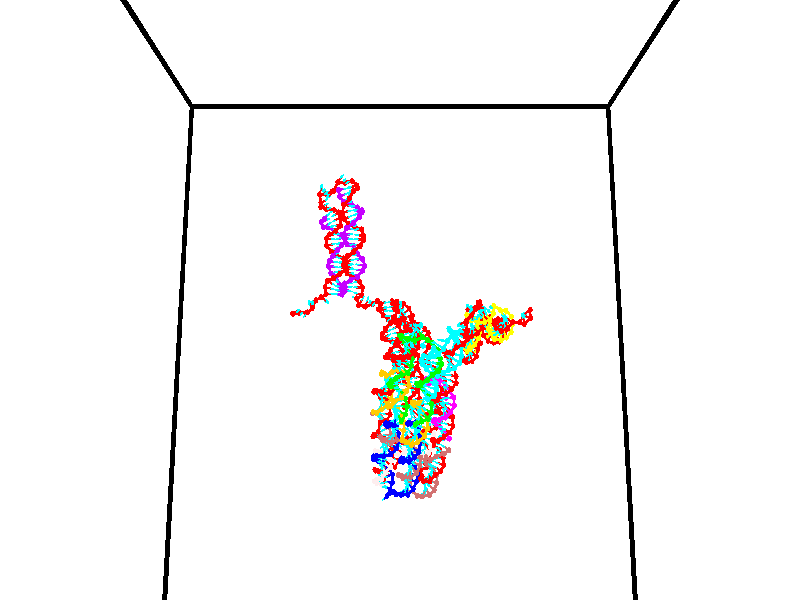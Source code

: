 // switches for output
#declare DRAW_BASES = 1; // possible values are 0, 1; only relevant for DNA ribbons
#declare DRAW_BASES_TYPE = 3; // possible values are 1, 2, 3; only relevant for DNA ribbons
#declare DRAW_FOG = 0; // set to 1 to enable fog

#include "colors.inc"

#include "transforms.inc"
background { rgb <1, 1, 1>}

#default {
   normal{
       ripples 0.25
       frequency 0.20
       turbulence 0.2
       lambda 5
   }
	finish {
		phong 0.1
		phong_size 40.
	}
}

// original window dimensions: 1024x640


// camera settings

camera {
	sky <0, 0.179814, -0.983701>
	up <0, 0.179814, -0.983701>
	right 1.6 * <1, 0, 0>
	location <35, 94.9851, 44.8844>
	look_at <35, 29.7336, 32.9568>
	direction <0, -65.2515, -11.9276>
	angle 67.0682
}


# declare cpy_camera_pos = <35, 94.9851, 44.8844>;
# if (DRAW_FOG = 1)
fog {
	fog_type 2
	up vnormalize(cpy_camera_pos)
	color rgbt<1,1,1,0.3>
	distance 1e-5
	fog_alt 3e-3
	fog_offset 56
}
# end


// LIGHTS

# declare lum = 6;
global_settings {
	ambient_light rgb lum * <0.05, 0.05, 0.05>
	max_trace_level 15
}# declare cpy_direct_light_amount = 0.25;
light_source
{	1000 * <-1, -1.16352, -0.803886>,
	rgb lum * cpy_direct_light_amount
	parallel
}

light_source
{	1000 * <1, 1.16352, 0.803886>,
	rgb lum * cpy_direct_light_amount
	parallel
}

// strand 0

// nucleotide -1

// particle -1
sphere {
	<24.143549, 34.695492, 35.046108> 0.250000
	pigment { color rgbt <1,0,0,0> }
	no_shadow
}
cylinder {
	<24.471872, 34.892784, 34.930870>,  <24.668867, 35.011158, 34.861729>, 0.100000
	pigment { color rgbt <1,0,0,0> }
	no_shadow
}
cylinder {
	<24.471872, 34.892784, 34.930870>,  <24.143549, 34.695492, 35.046108>, 0.100000
	pigment { color rgbt <1,0,0,0> }
	no_shadow
}

// particle -1
sphere {
	<24.471872, 34.892784, 34.930870> 0.100000
	pigment { color rgbt <1,0,0,0> }
	no_shadow
}
sphere {
	0, 1
	scale<0.080000,0.200000,0.300000>
	matrix <0.566255, -0.636366, 0.523827,
		0.075033, -0.593096, -0.801628,
		0.820808, 0.493230, -0.288095,
		24.718115, 35.040752, 34.844440>
	pigment { color rgbt <0,1,1,0> }
	no_shadow
}
cylinder {
	<24.781038, 34.229347, 34.919933>,  <24.143549, 34.695492, 35.046108>, 0.130000
	pigment { color rgbt <1,0,0,0> }
	no_shadow
}

// nucleotide -1

// particle -1
sphere {
	<24.781038, 34.229347, 34.919933> 0.250000
	pigment { color rgbt <1,0,0,0> }
	no_shadow
}
cylinder {
	<24.928286, 34.592979, 34.997971>,  <25.016634, 34.811157, 35.044792>, 0.100000
	pigment { color rgbt <1,0,0,0> }
	no_shadow
}
cylinder {
	<24.928286, 34.592979, 34.997971>,  <24.781038, 34.229347, 34.919933>, 0.100000
	pigment { color rgbt <1,0,0,0> }
	no_shadow
}

// particle -1
sphere {
	<24.928286, 34.592979, 34.997971> 0.100000
	pigment { color rgbt <1,0,0,0> }
	no_shadow
}
sphere {
	0, 1
	scale<0.080000,0.200000,0.300000>
	matrix <0.723819, -0.411900, 0.553556,
		0.583587, -0.062560, -0.809637,
		0.368120, 0.909079, 0.195097,
		25.038721, 34.865704, 35.056499>
	pigment { color rgbt <0,1,1,0> }
	no_shadow
}
cylinder {
	<25.551834, 34.239399, 34.849251>,  <24.781038, 34.229347, 34.919933>, 0.130000
	pigment { color rgbt <1,0,0,0> }
	no_shadow
}

// nucleotide -1

// particle -1
sphere {
	<25.551834, 34.239399, 34.849251> 0.250000
	pigment { color rgbt <1,0,0,0> }
	no_shadow
}
cylinder {
	<25.441023, 34.545948, 35.081089>,  <25.374537, 34.729877, 35.220192>, 0.100000
	pigment { color rgbt <1,0,0,0> }
	no_shadow
}
cylinder {
	<25.441023, 34.545948, 35.081089>,  <25.551834, 34.239399, 34.849251>, 0.100000
	pigment { color rgbt <1,0,0,0> }
	no_shadow
}

// particle -1
sphere {
	<25.441023, 34.545948, 35.081089> 0.100000
	pigment { color rgbt <1,0,0,0> }
	no_shadow
}
sphere {
	0, 1
	scale<0.080000,0.200000,0.300000>
	matrix <0.546132, -0.370711, 0.751208,
		0.790566, 0.524641, -0.315843,
		-0.277028, 0.766371, 0.579595,
		25.357914, 34.775860, 35.254967>
	pigment { color rgbt <0,1,1,0> }
	no_shadow
}
cylinder {
	<26.103746, 34.726143, 34.591652>,  <25.551834, 34.239399, 34.849251>, 0.130000
	pigment { color rgbt <1,0,0,0> }
	no_shadow
}

// nucleotide -1

// particle -1
sphere {
	<26.103746, 34.726143, 34.591652> 0.250000
	pigment { color rgbt <1,0,0,0> }
	no_shadow
}
cylinder {
	<25.989492, 35.053101, 34.391541>,  <25.920940, 35.249275, 34.271473>, 0.100000
	pigment { color rgbt <1,0,0,0> }
	no_shadow
}
cylinder {
	<25.989492, 35.053101, 34.391541>,  <26.103746, 34.726143, 34.591652>, 0.100000
	pigment { color rgbt <1,0,0,0> }
	no_shadow
}

// particle -1
sphere {
	<25.989492, 35.053101, 34.391541> 0.100000
	pigment { color rgbt <1,0,0,0> }
	no_shadow
}
sphere {
	0, 1
	scale<0.080000,0.200000,0.300000>
	matrix <0.839880, 0.464919, 0.280090,
		0.461534, -0.340172, -0.819310,
		-0.285634, 0.817394, -0.500280,
		25.903803, 35.298317, 34.241455>
	pigment { color rgbt <0,1,1,0> }
	no_shadow
}
cylinder {
	<26.494312, 34.892601, 33.924419>,  <26.103746, 34.726143, 34.591652>, 0.130000
	pigment { color rgbt <1,0,0,0> }
	no_shadow
}

// nucleotide -1

// particle -1
sphere {
	<26.494312, 34.892601, 33.924419> 0.250000
	pigment { color rgbt <1,0,0,0> }
	no_shadow
}
cylinder {
	<26.351410, 35.216633, 34.110378>,  <26.265669, 35.411053, 34.221954>, 0.100000
	pigment { color rgbt <1,0,0,0> }
	no_shadow
}
cylinder {
	<26.351410, 35.216633, 34.110378>,  <26.494312, 34.892601, 33.924419>, 0.100000
	pigment { color rgbt <1,0,0,0> }
	no_shadow
}

// particle -1
sphere {
	<26.351410, 35.216633, 34.110378> 0.100000
	pigment { color rgbt <1,0,0,0> }
	no_shadow
}
sphere {
	0, 1
	scale<0.080000,0.200000,0.300000>
	matrix <0.924752, 0.376680, 0.054275,
		-0.131151, 0.449306, -0.883699,
		-0.357258, 0.810084, 0.464898,
		26.244232, 35.459660, 34.249847>
	pigment { color rgbt <0,1,1,0> }
	no_shadow
}
cylinder {
	<26.972446, 34.533405, 33.585762>,  <26.494312, 34.892601, 33.924419>, 0.130000
	pigment { color rgbt <1,0,0,0> }
	no_shadow
}

// nucleotide -1

// particle -1
sphere {
	<26.972446, 34.533405, 33.585762> 0.250000
	pigment { color rgbt <1,0,0,0> }
	no_shadow
}
cylinder {
	<27.268724, 34.326843, 33.757668>,  <27.446491, 34.202908, 33.860809>, 0.100000
	pigment { color rgbt <1,0,0,0> }
	no_shadow
}
cylinder {
	<27.268724, 34.326843, 33.757668>,  <26.972446, 34.533405, 33.585762>, 0.100000
	pigment { color rgbt <1,0,0,0> }
	no_shadow
}

// particle -1
sphere {
	<27.268724, 34.326843, 33.757668> 0.100000
	pigment { color rgbt <1,0,0,0> }
	no_shadow
}
sphere {
	0, 1
	scale<0.080000,0.200000,0.300000>
	matrix <-0.005494, -0.644315, -0.764741,
		0.671821, 0.564077, -0.480077,
		0.740694, -0.516406, 0.429765,
		27.490932, 34.171921, 33.886597>
	pigment { color rgbt <0,1,1,0> }
	no_shadow
}
cylinder {
	<27.386885, 34.034813, 33.226715>,  <26.972446, 34.533405, 33.585762>, 0.130000
	pigment { color rgbt <1,0,0,0> }
	no_shadow
}

// nucleotide -1

// particle -1
sphere {
	<27.386885, 34.034813, 33.226715> 0.250000
	pigment { color rgbt <1,0,0,0> }
	no_shadow
}
cylinder {
	<27.734825, 34.230560, 33.251640>,  <27.943588, 34.348007, 33.266598>, 0.100000
	pigment { color rgbt <1,0,0,0> }
	no_shadow
}
cylinder {
	<27.734825, 34.230560, 33.251640>,  <27.386885, 34.034813, 33.226715>, 0.100000
	pigment { color rgbt <1,0,0,0> }
	no_shadow
}

// particle -1
sphere {
	<27.734825, 34.230560, 33.251640> 0.100000
	pigment { color rgbt <1,0,0,0> }
	no_shadow
}
sphere {
	0, 1
	scale<0.080000,0.200000,0.300000>
	matrix <0.119039, -0.085627, -0.989190,
		-0.478739, 0.867865, -0.132736,
		0.869850, 0.489365, 0.062317,
		27.995781, 34.377369, 33.270336>
	pigment { color rgbt <0,1,1,0> }
	no_shadow
}
cylinder {
	<27.356447, 34.609215, 32.742222>,  <27.386885, 34.034813, 33.226715>, 0.130000
	pigment { color rgbt <1,0,0,0> }
	no_shadow
}

// nucleotide -1

// particle -1
sphere {
	<27.356447, 34.609215, 32.742222> 0.250000
	pigment { color rgbt <1,0,0,0> }
	no_shadow
}
cylinder {
	<27.747332, 34.553280, 32.806099>,  <27.981863, 34.519718, 32.844425>, 0.100000
	pigment { color rgbt <1,0,0,0> }
	no_shadow
}
cylinder {
	<27.747332, 34.553280, 32.806099>,  <27.356447, 34.609215, 32.742222>, 0.100000
	pigment { color rgbt <1,0,0,0> }
	no_shadow
}

// particle -1
sphere {
	<27.747332, 34.553280, 32.806099> 0.100000
	pigment { color rgbt <1,0,0,0> }
	no_shadow
}
sphere {
	0, 1
	scale<0.080000,0.200000,0.300000>
	matrix <0.164594, 0.024169, -0.986065,
		0.134031, 0.989879, 0.046635,
		0.977213, -0.139839, 0.159688,
		28.040495, 34.511330, 32.854004>
	pigment { color rgbt <0,1,1,0> }
	no_shadow
}
cylinder {
	<27.635347, 35.072926, 32.304592>,  <27.356447, 34.609215, 32.742222>, 0.130000
	pigment { color rgbt <1,0,0,0> }
	no_shadow
}

// nucleotide -1

// particle -1
sphere {
	<27.635347, 35.072926, 32.304592> 0.250000
	pigment { color rgbt <1,0,0,0> }
	no_shadow
}
cylinder {
	<27.944641, 34.842144, 32.409840>,  <28.130217, 34.703674, 32.472988>, 0.100000
	pigment { color rgbt <1,0,0,0> }
	no_shadow
}
cylinder {
	<27.944641, 34.842144, 32.409840>,  <27.635347, 35.072926, 32.304592>, 0.100000
	pigment { color rgbt <1,0,0,0> }
	no_shadow
}

// particle -1
sphere {
	<27.944641, 34.842144, 32.409840> 0.100000
	pigment { color rgbt <1,0,0,0> }
	no_shadow
}
sphere {
	0, 1
	scale<0.080000,0.200000,0.300000>
	matrix <0.301724, -0.030206, -0.952917,
		0.557738, 0.816217, 0.150725,
		0.773234, -0.576955, 0.263119,
		28.176611, 34.669056, 32.488777>
	pigment { color rgbt <0,1,1,0> }
	no_shadow
}
cylinder {
	<28.268446, 35.417000, 32.123199>,  <27.635347, 35.072926, 32.304592>, 0.130000
	pigment { color rgbt <1,0,0,0> }
	no_shadow
}

// nucleotide -1

// particle -1
sphere {
	<28.268446, 35.417000, 32.123199> 0.250000
	pigment { color rgbt <1,0,0,0> }
	no_shadow
}
cylinder {
	<28.358082, 35.027172, 32.123753>,  <28.411863, 34.793278, 32.124084>, 0.100000
	pigment { color rgbt <1,0,0,0> }
	no_shadow
}
cylinder {
	<28.358082, 35.027172, 32.123753>,  <28.268446, 35.417000, 32.123199>, 0.100000
	pigment { color rgbt <1,0,0,0> }
	no_shadow
}

// particle -1
sphere {
	<28.358082, 35.027172, 32.123753> 0.100000
	pigment { color rgbt <1,0,0,0> }
	no_shadow
}
sphere {
	0, 1
	scale<0.080000,0.200000,0.300000>
	matrix <0.257644, 0.057875, -0.964505,
		0.939895, 0.216492, 0.264061,
		0.224090, -0.974568, 0.001382,
		28.425308, 34.734802, 32.124168>
	pigment { color rgbt <0,1,1,0> }
	no_shadow
}
cylinder {
	<28.923094, 35.337723, 31.748625>,  <28.268446, 35.417000, 32.123199>, 0.130000
	pigment { color rgbt <1,0,0,0> }
	no_shadow
}

// nucleotide -1

// particle -1
sphere {
	<28.923094, 35.337723, 31.748625> 0.250000
	pigment { color rgbt <1,0,0,0> }
	no_shadow
}
cylinder {
	<28.749872, 34.977177, 31.749744>,  <28.645939, 34.760849, 31.750416>, 0.100000
	pigment { color rgbt <1,0,0,0> }
	no_shadow
}
cylinder {
	<28.749872, 34.977177, 31.749744>,  <28.923094, 35.337723, 31.748625>, 0.100000
	pigment { color rgbt <1,0,0,0> }
	no_shadow
}

// particle -1
sphere {
	<28.749872, 34.977177, 31.749744> 0.100000
	pigment { color rgbt <1,0,0,0> }
	no_shadow
}
sphere {
	0, 1
	scale<0.080000,0.200000,0.300000>
	matrix <0.385711, -0.188118, -0.903238,
		0.814673, -0.390069, 0.429131,
		-0.433052, -0.901365, 0.002801,
		28.619957, 34.706768, 31.750586>
	pigment { color rgbt <0,1,1,0> }
	no_shadow
}
cylinder {
	<29.405500, 34.901031, 31.337215>,  <28.923094, 35.337723, 31.748625>, 0.130000
	pigment { color rgbt <1,0,0,0> }
	no_shadow
}

// nucleotide -1

// particle -1
sphere {
	<29.405500, 34.901031, 31.337215> 0.250000
	pigment { color rgbt <1,0,0,0> }
	no_shadow
}
cylinder {
	<29.054426, 34.709618, 31.347580>,  <28.843782, 34.594769, 31.353798>, 0.100000
	pigment { color rgbt <1,0,0,0> }
	no_shadow
}
cylinder {
	<29.054426, 34.709618, 31.347580>,  <29.405500, 34.901031, 31.337215>, 0.100000
	pigment { color rgbt <1,0,0,0> }
	no_shadow
}

// particle -1
sphere {
	<29.054426, 34.709618, 31.347580> 0.100000
	pigment { color rgbt <1,0,0,0> }
	no_shadow
}
sphere {
	0, 1
	scale<0.080000,0.200000,0.300000>
	matrix <0.057770, -0.159318, -0.985536,
		0.475742, -0.863494, 0.167476,
		-0.877686, -0.478535, 0.025910,
		28.791121, 34.566055, 31.355352>
	pigment { color rgbt <0,1,1,0> }
	no_shadow
}
cylinder {
	<29.614532, 34.342369, 31.001333>,  <29.405500, 34.901031, 31.337215>, 0.130000
	pigment { color rgbt <1,0,0,0> }
	no_shadow
}

// nucleotide -1

// particle -1
sphere {
	<29.614532, 34.342369, 31.001333> 0.250000
	pigment { color rgbt <1,0,0,0> }
	no_shadow
}
cylinder {
	<29.215300, 34.347061, 30.977011>,  <28.975760, 34.349876, 30.962418>, 0.100000
	pigment { color rgbt <1,0,0,0> }
	no_shadow
}
cylinder {
	<29.215300, 34.347061, 30.977011>,  <29.614532, 34.342369, 31.001333>, 0.100000
	pigment { color rgbt <1,0,0,0> }
	no_shadow
}

// particle -1
sphere {
	<29.215300, 34.347061, 30.977011> 0.100000
	pigment { color rgbt <1,0,0,0> }
	no_shadow
}
sphere {
	0, 1
	scale<0.080000,0.200000,0.300000>
	matrix <0.061170, 0.033660, -0.997559,
		-0.009663, -0.999364, -0.034314,
		-0.998080, 0.011738, -0.060806,
		28.915874, 34.350582, 30.958769>
	pigment { color rgbt <0,1,1,0> }
	no_shadow
}
cylinder {
	<29.454390, 33.923981, 30.465359>,  <29.614532, 34.342369, 31.001333>, 0.130000
	pigment { color rgbt <1,0,0,0> }
	no_shadow
}

// nucleotide -1

// particle -1
sphere {
	<29.454390, 33.923981, 30.465359> 0.250000
	pigment { color rgbt <1,0,0,0> }
	no_shadow
}
cylinder {
	<29.113262, 34.131218, 30.491518>,  <28.908585, 34.255562, 30.507214>, 0.100000
	pigment { color rgbt <1,0,0,0> }
	no_shadow
}
cylinder {
	<29.113262, 34.131218, 30.491518>,  <29.454390, 33.923981, 30.465359>, 0.100000
	pigment { color rgbt <1,0,0,0> }
	no_shadow
}

// particle -1
sphere {
	<29.113262, 34.131218, 30.491518> 0.100000
	pigment { color rgbt <1,0,0,0> }
	no_shadow
}
sphere {
	0, 1
	scale<0.080000,0.200000,0.300000>
	matrix <-0.161513, -0.142603, -0.976513,
		-0.496599, -0.843353, 0.205293,
		-0.852821, 0.518093, 0.065396,
		28.857416, 34.286644, 30.511137>
	pigment { color rgbt <0,1,1,0> }
	no_shadow
}
cylinder {
	<29.103804, 33.656219, 29.985113>,  <29.454390, 33.923981, 30.465359>, 0.130000
	pigment { color rgbt <1,0,0,0> }
	no_shadow
}

// nucleotide -1

// particle -1
sphere {
	<29.103804, 33.656219, 29.985113> 0.250000
	pigment { color rgbt <1,0,0,0> }
	no_shadow
}
cylinder {
	<28.883661, 33.986824, 30.032423>,  <28.751575, 34.185188, 30.060808>, 0.100000
	pigment { color rgbt <1,0,0,0> }
	no_shadow
}
cylinder {
	<28.883661, 33.986824, 30.032423>,  <29.103804, 33.656219, 29.985113>, 0.100000
	pigment { color rgbt <1,0,0,0> }
	no_shadow
}

// particle -1
sphere {
	<28.883661, 33.986824, 30.032423> 0.100000
	pigment { color rgbt <1,0,0,0> }
	no_shadow
}
sphere {
	0, 1
	scale<0.080000,0.200000,0.300000>
	matrix <-0.184475, 0.017784, -0.982677,
		-0.814297, -0.562639, 0.142683,
		-0.550355, 0.826511, 0.118274,
		28.718555, 34.234776, 30.067905>
	pigment { color rgbt <0,1,1,0> }
	no_shadow
}
cylinder {
	<28.429937, 33.513611, 29.700876>,  <29.103804, 33.656219, 29.985113>, 0.130000
	pigment { color rgbt <1,0,0,0> }
	no_shadow
}

// nucleotide -1

// particle -1
sphere {
	<28.429937, 33.513611, 29.700876> 0.250000
	pigment { color rgbt <1,0,0,0> }
	no_shadow
}
cylinder {
	<28.468973, 33.911373, 29.684677>,  <28.492393, 34.150028, 29.674957>, 0.100000
	pigment { color rgbt <1,0,0,0> }
	no_shadow
}
cylinder {
	<28.468973, 33.911373, 29.684677>,  <28.429937, 33.513611, 29.700876>, 0.100000
	pigment { color rgbt <1,0,0,0> }
	no_shadow
}

// particle -1
sphere {
	<28.468973, 33.911373, 29.684677> 0.100000
	pigment { color rgbt <1,0,0,0> }
	no_shadow
}
sphere {
	0, 1
	scale<0.080000,0.200000,0.300000>
	matrix <-0.348892, -0.003929, -0.937155,
		-0.932068, 0.105585, 0.346555,
		0.097588, 0.994403, -0.040500,
		28.498249, 34.209694, 29.672527>
	pigment { color rgbt <0,1,1,0> }
	no_shadow
}
cylinder {
	<27.795984, 33.723595, 29.382008>,  <28.429937, 33.513611, 29.700876>, 0.130000
	pigment { color rgbt <1,0,0,0> }
	no_shadow
}

// nucleotide -1

// particle -1
sphere {
	<27.795984, 33.723595, 29.382008> 0.250000
	pigment { color rgbt <1,0,0,0> }
	no_shadow
}
cylinder {
	<28.052519, 34.029076, 29.352463>,  <28.206440, 34.212364, 29.334736>, 0.100000
	pigment { color rgbt <1,0,0,0> }
	no_shadow
}
cylinder {
	<28.052519, 34.029076, 29.352463>,  <27.795984, 33.723595, 29.382008>, 0.100000
	pigment { color rgbt <1,0,0,0> }
	no_shadow
}

// particle -1
sphere {
	<28.052519, 34.029076, 29.352463> 0.100000
	pigment { color rgbt <1,0,0,0> }
	no_shadow
}
sphere {
	0, 1
	scale<0.080000,0.200000,0.300000>
	matrix <-0.212905, 0.084649, -0.973399,
		-0.737131, 0.640000, 0.216883,
		0.641334, 0.763698, -0.073862,
		28.244919, 34.258186, 29.330305>
	pigment { color rgbt <0,1,1,0> }
	no_shadow
}
cylinder {
	<27.401764, 34.395866, 29.044525>,  <27.795984, 33.723595, 29.382008>, 0.130000
	pigment { color rgbt <1,0,0,0> }
	no_shadow
}

// nucleotide -1

// particle -1
sphere {
	<27.401764, 34.395866, 29.044525> 0.250000
	pigment { color rgbt <1,0,0,0> }
	no_shadow
}
cylinder {
	<27.795010, 34.402561, 28.971640>,  <28.030958, 34.406578, 28.927908>, 0.100000
	pigment { color rgbt <1,0,0,0> }
	no_shadow
}
cylinder {
	<27.795010, 34.402561, 28.971640>,  <27.401764, 34.395866, 29.044525>, 0.100000
	pigment { color rgbt <1,0,0,0> }
	no_shadow
}

// particle -1
sphere {
	<27.795010, 34.402561, 28.971640> 0.100000
	pigment { color rgbt <1,0,0,0> }
	no_shadow
}
sphere {
	0, 1
	scale<0.080000,0.200000,0.300000>
	matrix <-0.169132, 0.463158, -0.869988,
		0.069833, 0.886117, 0.458169,
		0.983116, 0.016737, -0.182215,
		28.089945, 34.407581, 28.916975>
	pigment { color rgbt <0,1,1,0> }
	no_shadow
}
cylinder {
	<27.442404, 34.856541, 28.526800>,  <27.401764, 34.395866, 29.044525>, 0.130000
	pigment { color rgbt <1,0,0,0> }
	no_shadow
}

// nucleotide -1

// particle -1
sphere {
	<27.442404, 34.856541, 28.526800> 0.250000
	pigment { color rgbt <1,0,0,0> }
	no_shadow
}
cylinder {
	<27.816736, 34.715813, 28.518356>,  <28.041336, 34.631378, 28.513290>, 0.100000
	pigment { color rgbt <1,0,0,0> }
	no_shadow
}
cylinder {
	<27.816736, 34.715813, 28.518356>,  <27.442404, 34.856541, 28.526800>, 0.100000
	pigment { color rgbt <1,0,0,0> }
	no_shadow
}

// particle -1
sphere {
	<27.816736, 34.715813, 28.518356> 0.100000
	pigment { color rgbt <1,0,0,0> }
	no_shadow
}
sphere {
	0, 1
	scale<0.080000,0.200000,0.300000>
	matrix <0.113062, 0.356393, -0.927470,
		0.333823, 0.865568, 0.373301,
		0.935831, -0.351817, -0.021110,
		28.097485, 34.610268, 28.512024>
	pigment { color rgbt <0,1,1,0> }
	no_shadow
}
cylinder {
	<27.814611, 35.423721, 28.317783>,  <27.442404, 34.856541, 28.526800>, 0.130000
	pigment { color rgbt <1,0,0,0> }
	no_shadow
}

// nucleotide -1

// particle -1
sphere {
	<27.814611, 35.423721, 28.317783> 0.250000
	pigment { color rgbt <1,0,0,0> }
	no_shadow
}
cylinder {
	<28.038036, 35.102940, 28.233042>,  <28.172091, 34.910473, 28.182198>, 0.100000
	pigment { color rgbt <1,0,0,0> }
	no_shadow
}
cylinder {
	<28.038036, 35.102940, 28.233042>,  <27.814611, 35.423721, 28.317783>, 0.100000
	pigment { color rgbt <1,0,0,0> }
	no_shadow
}

// particle -1
sphere {
	<28.038036, 35.102940, 28.233042> 0.100000
	pigment { color rgbt <1,0,0,0> }
	no_shadow
}
sphere {
	0, 1
	scale<0.080000,0.200000,0.300000>
	matrix <0.228383, 0.394231, -0.890181,
		0.797402, 0.448838, 0.403355,
		0.558562, -0.801952, -0.211854,
		28.205605, 34.862354, 28.169485>
	pigment { color rgbt <0,1,1,0> }
	no_shadow
}
cylinder {
	<28.484093, 35.630131, 28.070238>,  <27.814611, 35.423721, 28.317783>, 0.130000
	pigment { color rgbt <1,0,0,0> }
	no_shadow
}

// nucleotide -1

// particle -1
sphere {
	<28.484093, 35.630131, 28.070238> 0.250000
	pigment { color rgbt <1,0,0,0> }
	no_shadow
}
cylinder {
	<28.379679, 35.270390, 27.929941>,  <28.317030, 35.054543, 27.845762>, 0.100000
	pigment { color rgbt <1,0,0,0> }
	no_shadow
}
cylinder {
	<28.379679, 35.270390, 27.929941>,  <28.484093, 35.630131, 28.070238>, 0.100000
	pigment { color rgbt <1,0,0,0> }
	no_shadow
}

// particle -1
sphere {
	<28.379679, 35.270390, 27.929941> 0.100000
	pigment { color rgbt <1,0,0,0> }
	no_shadow
}
sphere {
	0, 1
	scale<0.080000,0.200000,0.300000>
	matrix <0.035499, 0.354150, -0.934515,
		0.964676, -0.256394, -0.060520,
		-0.261037, -0.899355, -0.350742,
		28.301367, 35.000584, 27.824718>
	pigment { color rgbt <0,1,1,0> }
	no_shadow
}
cylinder {
	<28.946323, 35.489216, 27.571360>,  <28.484093, 35.630131, 28.070238>, 0.130000
	pigment { color rgbt <1,0,0,0> }
	no_shadow
}

// nucleotide -1

// particle -1
sphere {
	<28.946323, 35.489216, 27.571360> 0.250000
	pigment { color rgbt <1,0,0,0> }
	no_shadow
}
cylinder {
	<28.647823, 35.234257, 27.494585>,  <28.468723, 35.081280, 27.448521>, 0.100000
	pigment { color rgbt <1,0,0,0> }
	no_shadow
}
cylinder {
	<28.647823, 35.234257, 27.494585>,  <28.946323, 35.489216, 27.571360>, 0.100000
	pigment { color rgbt <1,0,0,0> }
	no_shadow
}

// particle -1
sphere {
	<28.647823, 35.234257, 27.494585> 0.100000
	pigment { color rgbt <1,0,0,0> }
	no_shadow
}
sphere {
	0, 1
	scale<0.080000,0.200000,0.300000>
	matrix <-0.131481, 0.423794, -0.896165,
		0.652555, -0.643525, -0.400061,
		-0.746247, -0.637397, -0.191937,
		28.423948, 35.043037, 27.437004>
	pigment { color rgbt <0,1,1,0> }
	no_shadow
}
cylinder {
	<28.848326, 35.308582, 26.822033>,  <28.946323, 35.489216, 27.571360>, 0.130000
	pigment { color rgbt <1,0,0,0> }
	no_shadow
}

// nucleotide -1

// particle -1
sphere {
	<28.848326, 35.308582, 26.822033> 0.250000
	pigment { color rgbt <1,0,0,0> }
	no_shadow
}
cylinder {
	<28.485971, 35.197006, 26.949509>,  <28.268559, 35.130058, 27.025993>, 0.100000
	pigment { color rgbt <1,0,0,0> }
	no_shadow
}
cylinder {
	<28.485971, 35.197006, 26.949509>,  <28.848326, 35.308582, 26.822033>, 0.100000
	pigment { color rgbt <1,0,0,0> }
	no_shadow
}

// particle -1
sphere {
	<28.485971, 35.197006, 26.949509> 0.100000
	pigment { color rgbt <1,0,0,0> }
	no_shadow
}
sphere {
	0, 1
	scale<0.080000,0.200000,0.300000>
	matrix <-0.400057, 0.316587, -0.860074,
		0.139018, -0.906622, -0.398385,
		-0.905885, -0.278942, 0.318689,
		28.214207, 35.113323, 27.045116>
	pigment { color rgbt <0,1,1,0> }
	no_shadow
}
cylinder {
	<28.689438, 34.957996, 26.237015>,  <28.848326, 35.308582, 26.822033>, 0.130000
	pigment { color rgbt <1,0,0,0> }
	no_shadow
}

// nucleotide -1

// particle -1
sphere {
	<28.689438, 34.957996, 26.237015> 0.250000
	pigment { color rgbt <1,0,0,0> }
	no_shadow
}
cylinder {
	<28.362301, 35.064827, 26.440899>,  <28.166019, 35.128925, 26.563231>, 0.100000
	pigment { color rgbt <1,0,0,0> }
	no_shadow
}
cylinder {
	<28.362301, 35.064827, 26.440899>,  <28.689438, 34.957996, 26.237015>, 0.100000
	pigment { color rgbt <1,0,0,0> }
	no_shadow
}

// particle -1
sphere {
	<28.362301, 35.064827, 26.440899> 0.100000
	pigment { color rgbt <1,0,0,0> }
	no_shadow
}
sphere {
	0, 1
	scale<0.080000,0.200000,0.300000>
	matrix <-0.457509, 0.235470, -0.857461,
		-0.349031, -0.934464, -0.070386,
		-0.817840, 0.267078, 0.509712,
		28.116949, 35.144951, 26.593813>
	pigment { color rgbt <0,1,1,0> }
	no_shadow
}
cylinder {
	<28.142448, 34.650902, 25.912476>,  <28.689438, 34.957996, 26.237015>, 0.130000
	pigment { color rgbt <1,0,0,0> }
	no_shadow
}

// nucleotide -1

// particle -1
sphere {
	<28.142448, 34.650902, 25.912476> 0.250000
	pigment { color rgbt <1,0,0,0> }
	no_shadow
}
cylinder {
	<27.995531, 34.954689, 26.127253>,  <27.907381, 35.136963, 26.256119>, 0.100000
	pigment { color rgbt <1,0,0,0> }
	no_shadow
}
cylinder {
	<27.995531, 34.954689, 26.127253>,  <28.142448, 34.650902, 25.912476>, 0.100000
	pigment { color rgbt <1,0,0,0> }
	no_shadow
}

// particle -1
sphere {
	<27.995531, 34.954689, 26.127253> 0.100000
	pigment { color rgbt <1,0,0,0> }
	no_shadow
}
sphere {
	0, 1
	scale<0.080000,0.200000,0.300000>
	matrix <-0.467944, 0.348022, -0.812348,
		-0.803819, -0.549628, 0.227563,
		-0.367292, 0.759467, 0.536942,
		27.885344, 35.182529, 26.288336>
	pigment { color rgbt <0,1,1,0> }
	no_shadow
}
cylinder {
	<27.344297, 34.715672, 25.883423>,  <28.142448, 34.650902, 25.912476>, 0.130000
	pigment { color rgbt <1,0,0,0> }
	no_shadow
}

// nucleotide -1

// particle -1
sphere {
	<27.344297, 34.715672, 25.883423> 0.250000
	pigment { color rgbt <1,0,0,0> }
	no_shadow
}
cylinder {
	<27.556444, 35.048943, 25.946064>,  <27.683733, 35.248905, 25.983648>, 0.100000
	pigment { color rgbt <1,0,0,0> }
	no_shadow
}
cylinder {
	<27.556444, 35.048943, 25.946064>,  <27.344297, 34.715672, 25.883423>, 0.100000
	pigment { color rgbt <1,0,0,0> }
	no_shadow
}

// particle -1
sphere {
	<27.556444, 35.048943, 25.946064> 0.100000
	pigment { color rgbt <1,0,0,0> }
	no_shadow
}
sphere {
	0, 1
	scale<0.080000,0.200000,0.300000>
	matrix <-0.314385, 0.364847, -0.876384,
		-0.787319, 0.415573, 0.455442,
		0.530368, 0.833178, 0.156601,
		27.715555, 35.298897, 25.993044>
	pigment { color rgbt <0,1,1,0> }
	no_shadow
}
cylinder {
	<26.824738, 35.215187, 25.855976>,  <27.344297, 34.715672, 25.883423>, 0.130000
	pigment { color rgbt <1,0,0,0> }
	no_shadow
}

// nucleotide -1

// particle -1
sphere {
	<26.824738, 35.215187, 25.855976> 0.250000
	pigment { color rgbt <1,0,0,0> }
	no_shadow
}
cylinder {
	<27.186733, 35.354355, 25.758039>,  <27.403931, 35.437855, 25.699278>, 0.100000
	pigment { color rgbt <1,0,0,0> }
	no_shadow
}
cylinder {
	<27.186733, 35.354355, 25.758039>,  <26.824738, 35.215187, 25.855976>, 0.100000
	pigment { color rgbt <1,0,0,0> }
	no_shadow
}

// particle -1
sphere {
	<27.186733, 35.354355, 25.758039> 0.100000
	pigment { color rgbt <1,0,0,0> }
	no_shadow
}
sphere {
	0, 1
	scale<0.080000,0.200000,0.300000>
	matrix <-0.369205, 0.356323, -0.858325,
		-0.211384, 0.867171, 0.450922,
		0.904989, 0.347919, -0.244843,
		27.458229, 35.458729, 25.684587>
	pigment { color rgbt <0,1,1,0> }
	no_shadow
}
cylinder {
	<26.949562, 36.023563, 25.720642>,  <26.824738, 35.215187, 25.855976>, 0.130000
	pigment { color rgbt <1,0,0,0> }
	no_shadow
}

// nucleotide -1

// particle -1
sphere {
	<26.949562, 36.023563, 25.720642> 0.250000
	pigment { color rgbt <1,0,0,0> }
	no_shadow
}
cylinder {
	<27.198517, 35.784725, 25.518213>,  <27.347891, 35.641422, 25.396755>, 0.100000
	pigment { color rgbt <1,0,0,0> }
	no_shadow
}
cylinder {
	<27.198517, 35.784725, 25.518213>,  <26.949562, 36.023563, 25.720642>, 0.100000
	pigment { color rgbt <1,0,0,0> }
	no_shadow
}

// particle -1
sphere {
	<27.198517, 35.784725, 25.518213> 0.100000
	pigment { color rgbt <1,0,0,0> }
	no_shadow
}
sphere {
	0, 1
	scale<0.080000,0.200000,0.300000>
	matrix <-0.424663, 0.285528, -0.859148,
		0.657491, 0.749634, -0.075855,
		0.622388, -0.597095, -0.506073,
		27.385233, 35.605598, 25.366392>
	pigment { color rgbt <0,1,1,0> }
	no_shadow
}
cylinder {
	<26.873419, 36.539696, 25.179821>,  <26.949562, 36.023563, 25.720642>, 0.130000
	pigment { color rgbt <1,0,0,0> }
	no_shadow
}

// nucleotide -1

// particle -1
sphere {
	<26.873419, 36.539696, 25.179821> 0.250000
	pigment { color rgbt <1,0,0,0> }
	no_shadow
}
cylinder {
	<27.006004, 36.789192, 24.896673>,  <27.085556, 36.938889, 24.726786>, 0.100000
	pigment { color rgbt <1,0,0,0> }
	no_shadow
}
cylinder {
	<27.006004, 36.789192, 24.896673>,  <26.873419, 36.539696, 25.179821>, 0.100000
	pigment { color rgbt <1,0,0,0> }
	no_shadow
}

// particle -1
sphere {
	<27.006004, 36.789192, 24.896673> 0.100000
	pigment { color rgbt <1,0,0,0> }
	no_shadow
}
sphere {
	0, 1
	scale<0.080000,0.200000,0.300000>
	matrix <0.516743, 0.507717, 0.689347,
		0.789372, -0.594280, -0.154025,
		0.331464, 0.623742, -0.707868,
		27.105444, 36.976315, 24.684313>
	pigment { color rgbt <0,1,1,0> }
	no_shadow
}
cylinder {
	<27.591574, 36.375187, 25.110374>,  <26.873419, 36.539696, 25.179821>, 0.130000
	pigment { color rgbt <1,0,0,0> }
	no_shadow
}

// nucleotide -1

// particle -1
sphere {
	<27.591574, 36.375187, 25.110374> 0.250000
	pigment { color rgbt <1,0,0,0> }
	no_shadow
}
cylinder {
	<27.473150, 36.751965, 25.047020>,  <27.402096, 36.978031, 25.009007>, 0.100000
	pigment { color rgbt <1,0,0,0> }
	no_shadow
}
cylinder {
	<27.473150, 36.751965, 25.047020>,  <27.591574, 36.375187, 25.110374>, 0.100000
	pigment { color rgbt <1,0,0,0> }
	no_shadow
}

// particle -1
sphere {
	<27.473150, 36.751965, 25.047020> 0.100000
	pigment { color rgbt <1,0,0,0> }
	no_shadow
}
sphere {
	0, 1
	scale<0.080000,0.200000,0.300000>
	matrix <0.570995, 0.307464, 0.761204,
		0.765711, 0.134924, -0.628874,
		-0.296061, 0.941945, -0.158387,
		27.384333, 37.034550, 24.999504>
	pigment { color rgbt <0,1,1,0> }
	no_shadow
}
cylinder {
	<28.186069, 36.749355, 24.960995>,  <27.591574, 36.375187, 25.110374>, 0.130000
	pigment { color rgbt <1,0,0,0> }
	no_shadow
}

// nucleotide -1

// particle -1
sphere {
	<28.186069, 36.749355, 24.960995> 0.250000
	pigment { color rgbt <1,0,0,0> }
	no_shadow
}
cylinder {
	<27.876719, 36.943661, 25.123930>,  <27.691109, 37.060246, 25.221691>, 0.100000
	pigment { color rgbt <1,0,0,0> }
	no_shadow
}
cylinder {
	<27.876719, 36.943661, 25.123930>,  <28.186069, 36.749355, 24.960995>, 0.100000
	pigment { color rgbt <1,0,0,0> }
	no_shadow
}

// particle -1
sphere {
	<27.876719, 36.943661, 25.123930> 0.100000
	pigment { color rgbt <1,0,0,0> }
	no_shadow
}
sphere {
	0, 1
	scale<0.080000,0.200000,0.300000>
	matrix <0.588692, 0.311881, 0.745770,
		0.235228, 0.816556, -0.527167,
		-0.773375, 0.485765, 0.407336,
		27.644707, 37.089390, 25.246130>
	pigment { color rgbt <0,1,1,0> }
	no_shadow
}
cylinder {
	<28.394562, 37.457901, 25.166283>,  <28.186069, 36.749355, 24.960995>, 0.130000
	pigment { color rgbt <1,0,0,0> }
	no_shadow
}

// nucleotide -1

// particle -1
sphere {
	<28.394562, 37.457901, 25.166283> 0.250000
	pigment { color rgbt <1,0,0,0> }
	no_shadow
}
cylinder {
	<28.091412, 37.302765, 25.376122>,  <27.909521, 37.209682, 25.502024>, 0.100000
	pigment { color rgbt <1,0,0,0> }
	no_shadow
}
cylinder {
	<28.091412, 37.302765, 25.376122>,  <28.394562, 37.457901, 25.166283>, 0.100000
	pigment { color rgbt <1,0,0,0> }
	no_shadow
}

// particle -1
sphere {
	<28.091412, 37.302765, 25.376122> 0.100000
	pigment { color rgbt <1,0,0,0> }
	no_shadow
}
sphere {
	0, 1
	scale<0.080000,0.200000,0.300000>
	matrix <0.388160, 0.378228, 0.840402,
		-0.524361, 0.840548, -0.136105,
		-0.757877, -0.387843, 0.524595,
		27.864048, 37.186413, 25.533501>
	pigment { color rgbt <0,1,1,0> }
	no_shadow
}
cylinder {
	<28.820562, 37.640797, 24.469984>,  <28.394562, 37.457901, 25.166283>, 0.130000
	pigment { color rgbt <1,0,0,0> }
	no_shadow
}

// nucleotide -1

// particle -1
sphere {
	<28.820562, 37.640797, 24.469984> 0.250000
	pigment { color rgbt <1,0,0,0> }
	no_shadow
}
cylinder {
	<29.058971, 37.911926, 24.297791>,  <29.202017, 38.074604, 24.194473>, 0.100000
	pigment { color rgbt <1,0,0,0> }
	no_shadow
}
cylinder {
	<29.058971, 37.911926, 24.297791>,  <28.820562, 37.640797, 24.469984>, 0.100000
	pigment { color rgbt <1,0,0,0> }
	no_shadow
}

// particle -1
sphere {
	<29.058971, 37.911926, 24.297791> 0.100000
	pigment { color rgbt <1,0,0,0> }
	no_shadow
}
sphere {
	0, 1
	scale<0.080000,0.200000,0.300000>
	matrix <0.596280, -0.014561, 0.802644,
		0.537781, -0.735082, -0.412850,
		0.596021, 0.677822, -0.430484,
		29.237778, 38.115273, 24.168646>
	pigment { color rgbt <0,1,1,0> }
	no_shadow
}
cylinder {
	<29.504055, 37.350300, 24.395758>,  <28.820562, 37.640797, 24.469984>, 0.130000
	pigment { color rgbt <1,0,0,0> }
	no_shadow
}

// nucleotide -1

// particle -1
sphere {
	<29.504055, 37.350300, 24.395758> 0.250000
	pigment { color rgbt <1,0,0,0> }
	no_shadow
}
cylinder {
	<29.517603, 37.749638, 24.414394>,  <29.525732, 37.989239, 24.425575>, 0.100000
	pigment { color rgbt <1,0,0,0> }
	no_shadow
}
cylinder {
	<29.517603, 37.749638, 24.414394>,  <29.504055, 37.350300, 24.395758>, 0.100000
	pigment { color rgbt <1,0,0,0> }
	no_shadow
}

// particle -1
sphere {
	<29.517603, 37.749638, 24.414394> 0.100000
	pigment { color rgbt <1,0,0,0> }
	no_shadow
}
sphere {
	0, 1
	scale<0.080000,0.200000,0.300000>
	matrix <0.572029, -0.057590, 0.818209,
		0.819533, -0.001061, -0.573030,
		0.033869, 0.998340, 0.046590,
		29.527763, 38.049141, 24.428371>
	pigment { color rgbt <0,1,1,0> }
	no_shadow
}
cylinder {
	<30.241991, 37.580463, 24.358232>,  <29.504055, 37.350300, 24.395758>, 0.130000
	pigment { color rgbt <1,0,0,0> }
	no_shadow
}

// nucleotide -1

// particle -1
sphere {
	<30.241991, 37.580463, 24.358232> 0.250000
	pigment { color rgbt <1,0,0,0> }
	no_shadow
}
cylinder {
	<29.996063, 37.846779, 24.527334>,  <29.848507, 38.006569, 24.628796>, 0.100000
	pigment { color rgbt <1,0,0,0> }
	no_shadow
}
cylinder {
	<29.996063, 37.846779, 24.527334>,  <30.241991, 37.580463, 24.358232>, 0.100000
	pigment { color rgbt <1,0,0,0> }
	no_shadow
}

// particle -1
sphere {
	<29.996063, 37.846779, 24.527334> 0.100000
	pigment { color rgbt <1,0,0,0> }
	no_shadow
}
sphere {
	0, 1
	scale<0.080000,0.200000,0.300000>
	matrix <0.567424, 0.001135, 0.823425,
		0.547747, 0.746140, -0.378482,
		-0.614820, 0.665788, 0.422755,
		29.811617, 38.046516, 24.654161>
	pigment { color rgbt <0,1,1,0> }
	no_shadow
}
cylinder {
	<30.713602, 37.908829, 24.844391>,  <30.241991, 37.580463, 24.358232>, 0.130000
	pigment { color rgbt <1,0,0,0> }
	no_shadow
}

// nucleotide -1

// particle -1
sphere {
	<30.713602, 37.908829, 24.844391> 0.250000
	pigment { color rgbt <1,0,0,0> }
	no_shadow
}
cylinder {
	<30.345110, 37.999332, 24.970974>,  <30.124016, 38.053635, 25.046923>, 0.100000
	pigment { color rgbt <1,0,0,0> }
	no_shadow
}
cylinder {
	<30.345110, 37.999332, 24.970974>,  <30.713602, 37.908829, 24.844391>, 0.100000
	pigment { color rgbt <1,0,0,0> }
	no_shadow
}

// particle -1
sphere {
	<30.345110, 37.999332, 24.970974> 0.100000
	pigment { color rgbt <1,0,0,0> }
	no_shadow
}
sphere {
	0, 1
	scale<0.080000,0.200000,0.300000>
	matrix <0.369558, 0.254918, 0.893557,
		0.121503, 0.940119, -0.318453,
		-0.921229, 0.226257, 0.316456,
		30.068741, 38.067211, 25.065910>
	pigment { color rgbt <0,1,1,0> }
	no_shadow
}
cylinder {
	<30.846684, 38.447536, 25.270601>,  <30.713602, 37.908829, 24.844391>, 0.130000
	pigment { color rgbt <1,0,0,0> }
	no_shadow
}

// nucleotide -1

// particle -1
sphere {
	<30.846684, 38.447536, 25.270601> 0.250000
	pigment { color rgbt <1,0,0,0> }
	no_shadow
}
cylinder {
	<30.485214, 38.304634, 25.365040>,  <30.268332, 38.218891, 25.421703>, 0.100000
	pigment { color rgbt <1,0,0,0> }
	no_shadow
}
cylinder {
	<30.485214, 38.304634, 25.365040>,  <30.846684, 38.447536, 25.270601>, 0.100000
	pigment { color rgbt <1,0,0,0> }
	no_shadow
}

// particle -1
sphere {
	<30.485214, 38.304634, 25.365040> 0.100000
	pigment { color rgbt <1,0,0,0> }
	no_shadow
}
sphere {
	0, 1
	scale<0.080000,0.200000,0.300000>
	matrix <0.124627, 0.308060, 0.943169,
		-0.409684, 0.881741, -0.233862,
		-0.903674, -0.357256, 0.236096,
		30.214111, 38.197456, 25.435869>
	pigment { color rgbt <0,1,1,0> }
	no_shadow
}
cylinder {
	<30.469347, 38.950420, 25.680344>,  <30.846684, 38.447536, 25.270601>, 0.130000
	pigment { color rgbt <1,0,0,0> }
	no_shadow
}

// nucleotide -1

// particle -1
sphere {
	<30.469347, 38.950420, 25.680344> 0.250000
	pigment { color rgbt <1,0,0,0> }
	no_shadow
}
cylinder {
	<30.285511, 38.604786, 25.762444>,  <30.175209, 38.397404, 25.811703>, 0.100000
	pigment { color rgbt <1,0,0,0> }
	no_shadow
}
cylinder {
	<30.285511, 38.604786, 25.762444>,  <30.469347, 38.950420, 25.680344>, 0.100000
	pigment { color rgbt <1,0,0,0> }
	no_shadow
}

// particle -1
sphere {
	<30.285511, 38.604786, 25.762444> 0.100000
	pigment { color rgbt <1,0,0,0> }
	no_shadow
}
sphere {
	0, 1
	scale<0.080000,0.200000,0.300000>
	matrix <-0.053696, 0.257713, 0.964728,
		-0.886506, 0.432360, -0.164841,
		-0.459591, -0.864089, 0.205248,
		30.147635, 38.345558, 25.824018>
	pigment { color rgbt <0,1,1,0> }
	no_shadow
}
cylinder {
	<30.103863, 39.132896, 26.390411>,  <30.469347, 38.950420, 25.680344>, 0.130000
	pigment { color rgbt <1,0,0,0> }
	no_shadow
}

// nucleotide -1

// particle -1
sphere {
	<30.103863, 39.132896, 26.390411> 0.250000
	pigment { color rgbt <1,0,0,0> }
	no_shadow
}
cylinder {
	<30.094727, 38.734730, 26.353256>,  <30.089245, 38.495831, 26.330963>, 0.100000
	pigment { color rgbt <1,0,0,0> }
	no_shadow
}
cylinder {
	<30.094727, 38.734730, 26.353256>,  <30.103863, 39.132896, 26.390411>, 0.100000
	pigment { color rgbt <1,0,0,0> }
	no_shadow
}

// particle -1
sphere {
	<30.094727, 38.734730, 26.353256> 0.100000
	pigment { color rgbt <1,0,0,0> }
	no_shadow
}
sphere {
	0, 1
	scale<0.080000,0.200000,0.300000>
	matrix <0.022317, -0.093397, 0.995379,
		-0.999490, 0.020662, 0.024348,
		-0.022840, -0.995415, -0.092888,
		30.087875, 38.436104, 26.325390>
	pigment { color rgbt <0,1,1,0> }
	no_shadow
}
cylinder {
	<29.551685, 38.828293, 26.799112>,  <30.103863, 39.132896, 26.390411>, 0.130000
	pigment { color rgbt <1,0,0,0> }
	no_shadow
}

// nucleotide -1

// particle -1
sphere {
	<29.551685, 38.828293, 26.799112> 0.250000
	pigment { color rgbt <1,0,0,0> }
	no_shadow
}
cylinder {
	<29.825777, 38.541454, 26.748158>,  <29.990232, 38.369350, 26.717585>, 0.100000
	pigment { color rgbt <1,0,0,0> }
	no_shadow
}
cylinder {
	<29.825777, 38.541454, 26.748158>,  <29.551685, 38.828293, 26.799112>, 0.100000
	pigment { color rgbt <1,0,0,0> }
	no_shadow
}

// particle -1
sphere {
	<29.825777, 38.541454, 26.748158> 0.100000
	pigment { color rgbt <1,0,0,0> }
	no_shadow
}
sphere {
	0, 1
	scale<0.080000,0.200000,0.300000>
	matrix <-0.141068, -0.302269, 0.942726,
		-0.714534, -0.628014, -0.308284,
		0.685230, -0.717099, -0.127389,
		30.031345, 38.326324, 26.709940>
	pigment { color rgbt <0,1,1,0> }
	no_shadow
}
cylinder {
	<29.381527, 38.331898, 27.312428>,  <29.551685, 38.828293, 26.799112>, 0.130000
	pigment { color rgbt <1,0,0,0> }
	no_shadow
}

// nucleotide -1

// particle -1
sphere {
	<29.381527, 38.331898, 27.312428> 0.250000
	pigment { color rgbt <1,0,0,0> }
	no_shadow
}
cylinder {
	<29.737064, 38.196712, 27.188660>,  <29.950386, 38.115601, 27.114399>, 0.100000
	pigment { color rgbt <1,0,0,0> }
	no_shadow
}
cylinder {
	<29.737064, 38.196712, 27.188660>,  <29.381527, 38.331898, 27.312428>, 0.100000
	pigment { color rgbt <1,0,0,0> }
	no_shadow
}

// particle -1
sphere {
	<29.737064, 38.196712, 27.188660> 0.100000
	pigment { color rgbt <1,0,0,0> }
	no_shadow
}
sphere {
	0, 1
	scale<0.080000,0.200000,0.300000>
	matrix <0.106889, -0.503719, 0.857229,
		-0.445568, -0.795017, -0.411603,
		0.888844, -0.337958, -0.309420,
		30.003717, 38.095325, 27.095833>
	pigment { color rgbt <0,1,1,0> }
	no_shadow
}
cylinder {
	<29.481266, 37.665752, 27.640430>,  <29.381527, 38.331898, 27.312428>, 0.130000
	pigment { color rgbt <1,0,0,0> }
	no_shadow
}

// nucleotide -1

// particle -1
sphere {
	<29.481266, 37.665752, 27.640430> 0.250000
	pigment { color rgbt <1,0,0,0> }
	no_shadow
}
cylinder {
	<29.852266, 37.788910, 27.555632>,  <30.074865, 37.862804, 27.504751>, 0.100000
	pigment { color rgbt <1,0,0,0> }
	no_shadow
}
cylinder {
	<29.852266, 37.788910, 27.555632>,  <29.481266, 37.665752, 27.640430>, 0.100000
	pigment { color rgbt <1,0,0,0> }
	no_shadow
}

// particle -1
sphere {
	<29.852266, 37.788910, 27.555632> 0.100000
	pigment { color rgbt <1,0,0,0> }
	no_shadow
}
sphere {
	0, 1
	scale<0.080000,0.200000,0.300000>
	matrix <0.284408, -0.213162, 0.934705,
		0.242605, -0.927233, -0.285276,
		0.927499, 0.307899, -0.211998,
		30.130516, 37.881279, 27.492031>
	pigment { color rgbt <0,1,1,0> }
	no_shadow
}
cylinder {
	<29.907469, 37.187664, 27.915222>,  <29.481266, 37.665752, 27.640430>, 0.130000
	pigment { color rgbt <1,0,0,0> }
	no_shadow
}

// nucleotide -1

// particle -1
sphere {
	<29.907469, 37.187664, 27.915222> 0.250000
	pigment { color rgbt <1,0,0,0> }
	no_shadow
}
cylinder {
	<30.142702, 37.508999, 27.877691>,  <30.283842, 37.701801, 27.855173>, 0.100000
	pigment { color rgbt <1,0,0,0> }
	no_shadow
}
cylinder {
	<30.142702, 37.508999, 27.877691>,  <29.907469, 37.187664, 27.915222>, 0.100000
	pigment { color rgbt <1,0,0,0> }
	no_shadow
}

// particle -1
sphere {
	<30.142702, 37.508999, 27.877691> 0.100000
	pigment { color rgbt <1,0,0,0> }
	no_shadow
}
sphere {
	0, 1
	scale<0.080000,0.200000,0.300000>
	matrix <0.297376, -0.106880, 0.948759,
		0.752147, -0.585853, -0.301748,
		0.588084, 0.803339, -0.093829,
		30.319128, 37.750000, 27.849543>
	pigment { color rgbt <0,1,1,0> }
	no_shadow
}
cylinder {
	<30.549219, 36.949173, 28.198109>,  <29.907469, 37.187664, 27.915222>, 0.130000
	pigment { color rgbt <1,0,0,0> }
	no_shadow
}

// nucleotide -1

// particle -1
sphere {
	<30.549219, 36.949173, 28.198109> 0.250000
	pigment { color rgbt <1,0,0,0> }
	no_shadow
}
cylinder {
	<30.571991, 37.348469, 28.204809>,  <30.585653, 37.588047, 28.208830>, 0.100000
	pigment { color rgbt <1,0,0,0> }
	no_shadow
}
cylinder {
	<30.571991, 37.348469, 28.204809>,  <30.549219, 36.949173, 28.198109>, 0.100000
	pigment { color rgbt <1,0,0,0> }
	no_shadow
}

// particle -1
sphere {
	<30.571991, 37.348469, 28.204809> 0.100000
	pigment { color rgbt <1,0,0,0> }
	no_shadow
}
sphere {
	0, 1
	scale<0.080000,0.200000,0.300000>
	matrix <0.288880, -0.032530, 0.956813,
		0.955671, -0.049631, -0.290223,
		0.056928, 0.998238, 0.016750,
		30.589069, 37.647942, 28.209835>
	pigment { color rgbt <0,1,1,0> }
	no_shadow
}
cylinder {
	<31.190681, 37.196213, 28.392689>,  <30.549219, 36.949173, 28.198109>, 0.130000
	pigment { color rgbt <1,0,0,0> }
	no_shadow
}

// nucleotide -1

// particle -1
sphere {
	<31.190681, 37.196213, 28.392689> 0.250000
	pigment { color rgbt <1,0,0,0> }
	no_shadow
}
cylinder {
	<30.928938, 37.485687, 28.480408>,  <30.771891, 37.659370, 28.533039>, 0.100000
	pigment { color rgbt <1,0,0,0> }
	no_shadow
}
cylinder {
	<30.928938, 37.485687, 28.480408>,  <31.190681, 37.196213, 28.392689>, 0.100000
	pigment { color rgbt <1,0,0,0> }
	no_shadow
}

// particle -1
sphere {
	<30.928938, 37.485687, 28.480408> 0.100000
	pigment { color rgbt <1,0,0,0> }
	no_shadow
}
sphere {
	0, 1
	scale<0.080000,0.200000,0.300000>
	matrix <0.312375, -0.005408, 0.949943,
		0.688646, 0.690109, -0.222523,
		-0.654361, 0.723685, 0.219297,
		30.732630, 37.702793, 28.546196>
	pigment { color rgbt <0,1,1,0> }
	no_shadow
}
cylinder {
	<31.396378, 37.347591, 29.021601>,  <31.190681, 37.196213, 28.392689>, 0.130000
	pigment { color rgbt <1,0,0,0> }
	no_shadow
}

// nucleotide -1

// particle -1
sphere {
	<31.396378, 37.347591, 29.021601> 0.250000
	pigment { color rgbt <1,0,0,0> }
	no_shadow
}
cylinder {
	<31.045912, 37.539352, 29.001537>,  <30.835632, 37.654408, 28.989500>, 0.100000
	pigment { color rgbt <1,0,0,0> }
	no_shadow
}
cylinder {
	<31.045912, 37.539352, 29.001537>,  <31.396378, 37.347591, 29.021601>, 0.100000
	pigment { color rgbt <1,0,0,0> }
	no_shadow
}

// particle -1
sphere {
	<31.045912, 37.539352, 29.001537> 0.100000
	pigment { color rgbt <1,0,0,0> }
	no_shadow
}
sphere {
	0, 1
	scale<0.080000,0.200000,0.300000>
	matrix <-0.058178, -0.001880, 0.998305,
		0.478491, 0.877596, 0.029538,
		-0.876163, 0.479398, -0.050157,
		30.783062, 37.683170, 28.986490>
	pigment { color rgbt <0,1,1,0> }
	no_shadow
}
cylinder {
	<31.429249, 37.929764, 29.476580>,  <31.396378, 37.347591, 29.021601>, 0.130000
	pigment { color rgbt <1,0,0,0> }
	no_shadow
}

// nucleotide -1

// particle -1
sphere {
	<31.429249, 37.929764, 29.476580> 0.250000
	pigment { color rgbt <1,0,0,0> }
	no_shadow
}
cylinder {
	<31.044365, 37.836510, 29.420290>,  <30.813435, 37.780556, 29.386517>, 0.100000
	pigment { color rgbt <1,0,0,0> }
	no_shadow
}
cylinder {
	<31.044365, 37.836510, 29.420290>,  <31.429249, 37.929764, 29.476580>, 0.100000
	pigment { color rgbt <1,0,0,0> }
	no_shadow
}

// particle -1
sphere {
	<31.044365, 37.836510, 29.420290> 0.100000
	pigment { color rgbt <1,0,0,0> }
	no_shadow
}
sphere {
	0, 1
	scale<0.080000,0.200000,0.300000>
	matrix <-0.115363, -0.119131, 0.986154,
		-0.246674, 0.965119, 0.087733,
		-0.962208, -0.233137, -0.140725,
		30.755703, 37.766567, 29.378073>
	pigment { color rgbt <0,1,1,0> }
	no_shadow
}
cylinder {
	<31.143238, 38.183640, 30.053282>,  <31.429249, 37.929764, 29.476580>, 0.130000
	pigment { color rgbt <1,0,0,0> }
	no_shadow
}

// nucleotide -1

// particle -1
sphere {
	<31.143238, 38.183640, 30.053282> 0.250000
	pigment { color rgbt <1,0,0,0> }
	no_shadow
}
cylinder {
	<30.877174, 37.912148, 29.928774>,  <30.717535, 37.749252, 29.854069>, 0.100000
	pigment { color rgbt <1,0,0,0> }
	no_shadow
}
cylinder {
	<30.877174, 37.912148, 29.928774>,  <31.143238, 38.183640, 30.053282>, 0.100000
	pigment { color rgbt <1,0,0,0> }
	no_shadow
}

// particle -1
sphere {
	<30.877174, 37.912148, 29.928774> 0.100000
	pigment { color rgbt <1,0,0,0> }
	no_shadow
}
sphere {
	0, 1
	scale<0.080000,0.200000,0.300000>
	matrix <-0.140213, -0.295914, 0.944868,
		-0.733418, 0.672133, 0.101664,
		-0.665160, -0.678729, -0.311270,
		30.677626, 37.708530, 29.835392>
	pigment { color rgbt <0,1,1,0> }
	no_shadow
}
cylinder {
	<30.540323, 38.250031, 30.536697>,  <31.143238, 38.183640, 30.053282>, 0.130000
	pigment { color rgbt <1,0,0,0> }
	no_shadow
}

// nucleotide -1

// particle -1
sphere {
	<30.540323, 38.250031, 30.536697> 0.250000
	pigment { color rgbt <1,0,0,0> }
	no_shadow
}
cylinder {
	<30.496496, 37.883953, 30.381563>,  <30.470200, 37.664307, 30.288483>, 0.100000
	pigment { color rgbt <1,0,0,0> }
	no_shadow
}
cylinder {
	<30.496496, 37.883953, 30.381563>,  <30.540323, 38.250031, 30.536697>, 0.100000
	pigment { color rgbt <1,0,0,0> }
	no_shadow
}

// particle -1
sphere {
	<30.496496, 37.883953, 30.381563> 0.100000
	pigment { color rgbt <1,0,0,0> }
	no_shadow
}
sphere {
	0, 1
	scale<0.080000,0.200000,0.300000>
	matrix <-0.227155, -0.356803, 0.906141,
		-0.967675, 0.187384, -0.168797,
		-0.109569, -0.915193, -0.387835,
		30.463625, 37.609394, 30.265213>
	pigment { color rgbt <0,1,1,0> }
	no_shadow
}
cylinder {
	<29.929890, 37.968060, 30.818640>,  <30.540323, 38.250031, 30.536697>, 0.130000
	pigment { color rgbt <1,0,0,0> }
	no_shadow
}

// nucleotide -1

// particle -1
sphere {
	<29.929890, 37.968060, 30.818640> 0.250000
	pigment { color rgbt <1,0,0,0> }
	no_shadow
}
cylinder {
	<30.159197, 37.657211, 30.714756>,  <30.296782, 37.470703, 30.652426>, 0.100000
	pigment { color rgbt <1,0,0,0> }
	no_shadow
}
cylinder {
	<30.159197, 37.657211, 30.714756>,  <29.929890, 37.968060, 30.818640>, 0.100000
	pigment { color rgbt <1,0,0,0> }
	no_shadow
}

// particle -1
sphere {
	<30.159197, 37.657211, 30.714756> 0.100000
	pigment { color rgbt <1,0,0,0> }
	no_shadow
}
sphere {
	0, 1
	scale<0.080000,0.200000,0.300000>
	matrix <-0.173838, -0.425103, 0.888295,
		-0.800715, -0.464083, -0.378791,
		0.573268, -0.777120, -0.259711,
		30.331177, 37.424076, 30.636843>
	pigment { color rgbt <0,1,1,0> }
	no_shadow
}
cylinder {
	<29.655308, 37.497959, 31.183058>,  <29.929890, 37.968060, 30.818640>, 0.130000
	pigment { color rgbt <1,0,0,0> }
	no_shadow
}

// nucleotide -1

// particle -1
sphere {
	<29.655308, 37.497959, 31.183058> 0.250000
	pigment { color rgbt <1,0,0,0> }
	no_shadow
}
cylinder {
	<29.977528, 37.290516, 31.068424>,  <30.170860, 37.166050, 30.999645>, 0.100000
	pigment { color rgbt <1,0,0,0> }
	no_shadow
}
cylinder {
	<29.977528, 37.290516, 31.068424>,  <29.655308, 37.497959, 31.183058>, 0.100000
	pigment { color rgbt <1,0,0,0> }
	no_shadow
}

// particle -1
sphere {
	<29.977528, 37.290516, 31.068424> 0.100000
	pigment { color rgbt <1,0,0,0> }
	no_shadow
}
sphere {
	0, 1
	scale<0.080000,0.200000,0.300000>
	matrix <-0.046602, -0.537616, 0.841901,
		-0.590692, -0.664838, -0.457245,
		0.805550, -0.518613, -0.286583,
		30.219193, 37.134933, 30.982450>
	pigment { color rgbt <0,1,1,0> }
	no_shadow
}
cylinder {
	<29.422871, 36.846897, 31.319635>,  <29.655308, 37.497959, 31.183058>, 0.130000
	pigment { color rgbt <1,0,0,0> }
	no_shadow
}

// nucleotide -1

// particle -1
sphere {
	<29.422871, 36.846897, 31.319635> 0.250000
	pigment { color rgbt <1,0,0,0> }
	no_shadow
}
cylinder {
	<29.822363, 36.851524, 31.300020>,  <30.062057, 36.854301, 31.288252>, 0.100000
	pigment { color rgbt <1,0,0,0> }
	no_shadow
}
cylinder {
	<29.822363, 36.851524, 31.300020>,  <29.422871, 36.846897, 31.319635>, 0.100000
	pigment { color rgbt <1,0,0,0> }
	no_shadow
}

// particle -1
sphere {
	<29.822363, 36.851524, 31.300020> 0.100000
	pigment { color rgbt <1,0,0,0> }
	no_shadow
}
sphere {
	0, 1
	scale<0.080000,0.200000,0.300000>
	matrix <0.046716, -0.577191, 0.815272,
		-0.018872, -0.816527, -0.576998,
		0.998730, 0.011569, -0.049037,
		30.121983, 36.854996, 31.285309>
	pigment { color rgbt <0,1,1,0> }
	no_shadow
}
cylinder {
	<29.581093, 36.187206, 31.305223>,  <29.422871, 36.846897, 31.319635>, 0.130000
	pigment { color rgbt <1,0,0,0> }
	no_shadow
}

// nucleotide -1

// particle -1
sphere {
	<29.581093, 36.187206, 31.305223> 0.250000
	pigment { color rgbt <1,0,0,0> }
	no_shadow
}
cylinder {
	<29.911652, 36.366520, 31.441521>,  <30.109987, 36.474110, 31.523298>, 0.100000
	pigment { color rgbt <1,0,0,0> }
	no_shadow
}
cylinder {
	<29.911652, 36.366520, 31.441521>,  <29.581093, 36.187206, 31.305223>, 0.100000
	pigment { color rgbt <1,0,0,0> }
	no_shadow
}

// particle -1
sphere {
	<29.911652, 36.366520, 31.441521> 0.100000
	pigment { color rgbt <1,0,0,0> }
	no_shadow
}
sphere {
	0, 1
	scale<0.080000,0.200000,0.300000>
	matrix <0.013128, -0.620309, 0.784247,
		0.562933, -0.643627, -0.518507,
		0.826398, 0.448286, 0.340743,
		30.159571, 36.501007, 31.543743>
	pigment { color rgbt <0,1,1,0> }
	no_shadow
}
cylinder {
	<29.685966, 35.832771, 31.807209>,  <29.581093, 36.187206, 31.305223>, 0.130000
	pigment { color rgbt <1,0,0,0> }
	no_shadow
}

// nucleotide -1

// particle -1
sphere {
	<29.685966, 35.832771, 31.807209> 0.250000
	pigment { color rgbt <1,0,0,0> }
	no_shadow
}
cylinder {
	<29.980394, 36.098316, 31.860111>,  <30.157051, 36.257641, 31.891853>, 0.100000
	pigment { color rgbt <1,0,0,0> }
	no_shadow
}
cylinder {
	<29.980394, 36.098316, 31.860111>,  <29.685966, 35.832771, 31.807209>, 0.100000
	pigment { color rgbt <1,0,0,0> }
	no_shadow
}

// particle -1
sphere {
	<29.980394, 36.098316, 31.860111> 0.100000
	pigment { color rgbt <1,0,0,0> }
	no_shadow
}
sphere {
	0, 1
	scale<0.080000,0.200000,0.300000>
	matrix <0.123668, -0.323981, 0.937946,
		0.665514, -0.674037, -0.320570,
		0.736069, 0.663860, 0.132257,
		30.201216, 36.297474, 31.899788>
	pigment { color rgbt <0,1,1,0> }
	no_shadow
}
cylinder {
	<30.310390, 35.437904, 32.054539>,  <29.685966, 35.832771, 31.807209>, 0.130000
	pigment { color rgbt <1,0,0,0> }
	no_shadow
}

// nucleotide -1

// particle -1
sphere {
	<30.310390, 35.437904, 32.054539> 0.250000
	pigment { color rgbt <1,0,0,0> }
	no_shadow
}
cylinder {
	<30.312841, 35.817921, 32.179367>,  <30.314312, 36.045929, 32.254265>, 0.100000
	pigment { color rgbt <1,0,0,0> }
	no_shadow
}
cylinder {
	<30.312841, 35.817921, 32.179367>,  <30.310390, 35.437904, 32.054539>, 0.100000
	pigment { color rgbt <1,0,0,0> }
	no_shadow
}

// particle -1
sphere {
	<30.312841, 35.817921, 32.179367> 0.100000
	pigment { color rgbt <1,0,0,0> }
	no_shadow
}
sphere {
	0, 1
	scale<0.080000,0.200000,0.300000>
	matrix <0.000963, -0.312083, 0.950054,
		0.999981, -0.005520, -0.002826,
		0.006126, 0.950039, 0.312072,
		30.314680, 36.102932, 32.272987>
	pigment { color rgbt <0,1,1,0> }
	no_shadow
}
cylinder {
	<30.955761, 35.556286, 32.473854>,  <30.310390, 35.437904, 32.054539>, 0.130000
	pigment { color rgbt <1,0,0,0> }
	no_shadow
}

// nucleotide -1

// particle -1
sphere {
	<30.955761, 35.556286, 32.473854> 0.250000
	pigment { color rgbt <1,0,0,0> }
	no_shadow
}
cylinder {
	<30.705723, 35.857452, 32.556187>,  <30.555700, 36.038155, 32.605587>, 0.100000
	pigment { color rgbt <1,0,0,0> }
	no_shadow
}
cylinder {
	<30.705723, 35.857452, 32.556187>,  <30.955761, 35.556286, 32.473854>, 0.100000
	pigment { color rgbt <1,0,0,0> }
	no_shadow
}

// particle -1
sphere {
	<30.705723, 35.857452, 32.556187> 0.100000
	pigment { color rgbt <1,0,0,0> }
	no_shadow
}
sphere {
	0, 1
	scale<0.080000,0.200000,0.300000>
	matrix <0.148581, -0.144103, 0.978345,
		0.766275, 0.642143, -0.021791,
		-0.625097, 0.752919, 0.205832,
		30.518194, 36.083328, 32.617935>
	pigment { color rgbt <0,1,1,0> }
	no_shadow
}
cylinder {
	<31.257647, 35.932201, 33.047649>,  <30.955761, 35.556286, 32.473854>, 0.130000
	pigment { color rgbt <1,0,0,0> }
	no_shadow
}

// nucleotide -1

// particle -1
sphere {
	<31.257647, 35.932201, 33.047649> 0.250000
	pigment { color rgbt <1,0,0,0> }
	no_shadow
}
cylinder {
	<30.868202, 36.023472, 33.049183>,  <30.634535, 36.078232, 33.050102>, 0.100000
	pigment { color rgbt <1,0,0,0> }
	no_shadow
}
cylinder {
	<30.868202, 36.023472, 33.049183>,  <31.257647, 35.932201, 33.047649>, 0.100000
	pigment { color rgbt <1,0,0,0> }
	no_shadow
}

// particle -1
sphere {
	<30.868202, 36.023472, 33.049183> 0.100000
	pigment { color rgbt <1,0,0,0> }
	no_shadow
}
sphere {
	0, 1
	scale<0.080000,0.200000,0.300000>
	matrix <-0.029312, -0.141695, 0.989476,
		0.226314, 0.963255, 0.144645,
		-0.973613, 0.228173, 0.003832,
		30.576118, 36.091923, 33.050331>
	pigment { color rgbt <0,1,1,0> }
	no_shadow
}
cylinder {
	<31.217699, 36.152294, 33.741631>,  <31.257647, 35.932201, 33.047649>, 0.130000
	pigment { color rgbt <1,0,0,0> }
	no_shadow
}

// nucleotide -1

// particle -1
sphere {
	<31.217699, 36.152294, 33.741631> 0.250000
	pigment { color rgbt <1,0,0,0> }
	no_shadow
}
cylinder {
	<30.846659, 36.072746, 33.615135>,  <30.624035, 36.025017, 33.539238>, 0.100000
	pigment { color rgbt <1,0,0,0> }
	no_shadow
}
cylinder {
	<30.846659, 36.072746, 33.615135>,  <31.217699, 36.152294, 33.741631>, 0.100000
	pigment { color rgbt <1,0,0,0> }
	no_shadow
}

// particle -1
sphere {
	<30.846659, 36.072746, 33.615135> 0.100000
	pigment { color rgbt <1,0,0,0> }
	no_shadow
}
sphere {
	0, 1
	scale<0.080000,0.200000,0.300000>
	matrix <-0.310514, -0.060175, 0.948662,
		-0.207693, 0.978176, -0.005934,
		-0.927602, -0.198874, -0.316235,
		30.568378, 36.013084, 33.520264>
	pigment { color rgbt <0,1,1,0> }
	no_shadow
}
cylinder {
	<30.760262, 36.689060, 34.099323>,  <31.217699, 36.152294, 33.741631>, 0.130000
	pigment { color rgbt <1,0,0,0> }
	no_shadow
}

// nucleotide -1

// particle -1
sphere {
	<30.760262, 36.689060, 34.099323> 0.250000
	pigment { color rgbt <1,0,0,0> }
	no_shadow
}
cylinder {
	<30.578611, 36.347034, 33.999214>,  <30.469622, 36.141819, 33.939148>, 0.100000
	pigment { color rgbt <1,0,0,0> }
	no_shadow
}
cylinder {
	<30.578611, 36.347034, 33.999214>,  <30.760262, 36.689060, 34.099323>, 0.100000
	pigment { color rgbt <1,0,0,0> }
	no_shadow
}

// particle -1
sphere {
	<30.578611, 36.347034, 33.999214> 0.100000
	pigment { color rgbt <1,0,0,0> }
	no_shadow
}
sphere {
	0, 1
	scale<0.080000,0.200000,0.300000>
	matrix <-0.455600, -0.018530, 0.889992,
		-0.765636, 0.518194, -0.381151,
		-0.454126, -0.855062, -0.250277,
		30.442373, 36.090515, 33.924129>
	pigment { color rgbt <0,1,1,0> }
	no_shadow
}
cylinder {
	<30.976143, 37.022381, 34.724186>,  <30.760262, 36.689060, 34.099323>, 0.130000
	pigment { color rgbt <1,0,0,0> }
	no_shadow
}

// nucleotide -1

// particle -1
sphere {
	<30.976143, 37.022381, 34.724186> 0.250000
	pigment { color rgbt <1,0,0,0> }
	no_shadow
}
cylinder {
	<31.187490, 36.918591, 34.400829>,  <31.314299, 36.856316, 34.206814>, 0.100000
	pigment { color rgbt <1,0,0,0> }
	no_shadow
}
cylinder {
	<31.187490, 36.918591, 34.400829>,  <30.976143, 37.022381, 34.724186>, 0.100000
	pigment { color rgbt <1,0,0,0> }
	no_shadow
}

// particle -1
sphere {
	<31.187490, 36.918591, 34.400829> 0.100000
	pigment { color rgbt <1,0,0,0> }
	no_shadow
}
sphere {
	0, 1
	scale<0.080000,0.200000,0.300000>
	matrix <0.821297, -0.085107, 0.564118,
		-0.215174, -0.961993, 0.168138,
		0.528367, -0.259475, -0.808394,
		31.346001, 36.840748, 34.158310>
	pigment { color rgbt <0,1,1,0> }
	no_shadow
}
cylinder {
	<31.591881, 36.619869, 34.752998>,  <30.976143, 37.022381, 34.724186>, 0.130000
	pigment { color rgbt <1,0,0,0> }
	no_shadow
}

// nucleotide -1

// particle -1
sphere {
	<31.591881, 36.619869, 34.752998> 0.250000
	pigment { color rgbt <1,0,0,0> }
	no_shadow
}
cylinder {
	<31.743935, 36.821075, 34.442520>,  <31.835167, 36.941799, 34.256233>, 0.100000
	pigment { color rgbt <1,0,0,0> }
	no_shadow
}
cylinder {
	<31.743935, 36.821075, 34.442520>,  <31.591881, 36.619869, 34.752998>, 0.100000
	pigment { color rgbt <1,0,0,0> }
	no_shadow
}

// particle -1
sphere {
	<31.743935, 36.821075, 34.442520> 0.100000
	pigment { color rgbt <1,0,0,0> }
	no_shadow
}
sphere {
	0, 1
	scale<0.080000,0.200000,0.300000>
	matrix <0.844817, 0.152807, 0.512771,
		0.376539, -0.850662, -0.366869,
		0.380134, 0.503016, -0.776191,
		31.857975, 36.971981, 34.209663>
	pigment { color rgbt <0,1,1,0> }
	no_shadow
}
cylinder {
	<32.269047, 36.382492, 34.518044>,  <31.591881, 36.619869, 34.752998>, 0.130000
	pigment { color rgbt <1,0,0,0> }
	no_shadow
}

// nucleotide -1

// particle -1
sphere {
	<32.269047, 36.382492, 34.518044> 0.250000
	pigment { color rgbt <1,0,0,0> }
	no_shadow
}
cylinder {
	<32.156898, 36.765205, 34.487148>,  <32.089611, 36.994831, 34.468613>, 0.100000
	pigment { color rgbt <1,0,0,0> }
	no_shadow
}
cylinder {
	<32.156898, 36.765205, 34.487148>,  <32.269047, 36.382492, 34.518044>, 0.100000
	pigment { color rgbt <1,0,0,0> }
	no_shadow
}

// particle -1
sphere {
	<32.156898, 36.765205, 34.487148> 0.100000
	pigment { color rgbt <1,0,0,0> }
	no_shadow
}
sphere {
	0, 1
	scale<0.080000,0.200000,0.300000>
	matrix <0.809891, 0.278979, 0.515991,
		0.515237, 0.082113, -0.853105,
		-0.280368, 0.956780, -0.077238,
		32.072788, 37.052238, 34.463978>
	pigment { color rgbt <0,1,1,0> }
	no_shadow
}
cylinder {
	<32.797455, 36.702618, 34.300468>,  <32.269047, 36.382492, 34.518044>, 0.130000
	pigment { color rgbt <1,0,0,0> }
	no_shadow
}

// nucleotide -1

// particle -1
sphere {
	<32.797455, 36.702618, 34.300468> 0.250000
	pigment { color rgbt <1,0,0,0> }
	no_shadow
}
cylinder {
	<32.584423, 36.955627, 34.525421>,  <32.456604, 37.107433, 34.660393>, 0.100000
	pigment { color rgbt <1,0,0,0> }
	no_shadow
}
cylinder {
	<32.584423, 36.955627, 34.525421>,  <32.797455, 36.702618, 34.300468>, 0.100000
	pigment { color rgbt <1,0,0,0> }
	no_shadow
}

// particle -1
sphere {
	<32.584423, 36.955627, 34.525421> 0.100000
	pigment { color rgbt <1,0,0,0> }
	no_shadow
}
sphere {
	0, 1
	scale<0.080000,0.200000,0.300000>
	matrix <0.791667, 0.137261, 0.595334,
		0.299374, 0.762277, -0.573854,
		-0.532578, 0.632529, 0.562377,
		32.424648, 37.145386, 34.694134>
	pigment { color rgbt <0,1,1,0> }
	no_shadow
}
cylinder {
	<33.047318, 35.886494, 34.410824>,  <32.797455, 36.702618, 34.300468>, 0.130000
	pigment { color rgbt <1,0,0,0> }
	no_shadow
}

// nucleotide -1

// particle -1
sphere {
	<33.047318, 35.886494, 34.410824> 0.250000
	pigment { color rgbt <1,0,0,0> }
	no_shadow
}
cylinder {
	<33.286293, 35.590412, 34.287426>,  <33.429680, 35.412766, 34.213387>, 0.100000
	pigment { color rgbt <1,0,0,0> }
	no_shadow
}
cylinder {
	<33.286293, 35.590412, 34.287426>,  <33.047318, 35.886494, 34.410824>, 0.100000
	pigment { color rgbt <1,0,0,0> }
	no_shadow
}

// particle -1
sphere {
	<33.286293, 35.590412, 34.287426> 0.100000
	pigment { color rgbt <1,0,0,0> }
	no_shadow
}
sphere {
	0, 1
	scale<0.080000,0.200000,0.300000>
	matrix <-0.112846, -0.458467, 0.881518,
		-0.793934, -0.491842, -0.357436,
		0.597440, -0.740202, -0.308491,
		33.465527, 35.368351, 34.194878>
	pigment { color rgbt <0,1,1,0> }
	no_shadow
}
cylinder {
	<32.826309, 35.214977, 34.758263>,  <33.047318, 35.886494, 34.410824>, 0.130000
	pigment { color rgbt <1,0,0,0> }
	no_shadow
}

// nucleotide -1

// particle -1
sphere {
	<32.826309, 35.214977, 34.758263> 0.250000
	pigment { color rgbt <1,0,0,0> }
	no_shadow
}
cylinder {
	<33.201405, 35.120716, 34.656189>,  <33.426460, 35.064159, 34.594944>, 0.100000
	pigment { color rgbt <1,0,0,0> }
	no_shadow
}
cylinder {
	<33.201405, 35.120716, 34.656189>,  <32.826309, 35.214977, 34.758263>, 0.100000
	pigment { color rgbt <1,0,0,0> }
	no_shadow
}

// particle -1
sphere {
	<33.201405, 35.120716, 34.656189> 0.100000
	pigment { color rgbt <1,0,0,0> }
	no_shadow
}
sphere {
	0, 1
	scale<0.080000,0.200000,0.300000>
	matrix <0.053278, -0.628384, 0.776077,
		-0.343236, -0.741352, -0.576704,
		0.937737, -0.235651, -0.255182,
		33.482727, 35.050022, 34.579636>
	pigment { color rgbt <0,1,1,0> }
	no_shadow
}
cylinder {
	<32.977657, 34.418396, 34.666569>,  <32.826309, 35.214977, 34.758263>, 0.130000
	pigment { color rgbt <1,0,0,0> }
	no_shadow
}

// nucleotide -1

// particle -1
sphere {
	<32.977657, 34.418396, 34.666569> 0.250000
	pigment { color rgbt <1,0,0,0> }
	no_shadow
}
cylinder {
	<33.335793, 34.583542, 34.733398>,  <33.550674, 34.682629, 34.773499>, 0.100000
	pigment { color rgbt <1,0,0,0> }
	no_shadow
}
cylinder {
	<33.335793, 34.583542, 34.733398>,  <32.977657, 34.418396, 34.666569>, 0.100000
	pigment { color rgbt <1,0,0,0> }
	no_shadow
}

// particle -1
sphere {
	<33.335793, 34.583542, 34.733398> 0.100000
	pigment { color rgbt <1,0,0,0> }
	no_shadow
}
sphere {
	0, 1
	scale<0.080000,0.200000,0.300000>
	matrix <0.082149, -0.521767, 0.849124,
		0.437748, -0.746527, -0.501073,
		0.895337, 0.412865, 0.167076,
		33.604393, 34.707401, 34.783520>
	pigment { color rgbt <0,1,1,0> }
	no_shadow
}
cylinder {
	<33.252686, 33.938995, 35.052959>,  <32.977657, 34.418396, 34.666569>, 0.130000
	pigment { color rgbt <1,0,0,0> }
	no_shadow
}

// nucleotide -1

// particle -1
sphere {
	<33.252686, 33.938995, 35.052959> 0.250000
	pigment { color rgbt <1,0,0,0> }
	no_shadow
}
cylinder {
	<33.504143, 34.241520, 35.125412>,  <33.655018, 34.423035, 35.168884>, 0.100000
	pigment { color rgbt <1,0,0,0> }
	no_shadow
}
cylinder {
	<33.504143, 34.241520, 35.125412>,  <33.252686, 33.938995, 35.052959>, 0.100000
	pigment { color rgbt <1,0,0,0> }
	no_shadow
}

// particle -1
sphere {
	<33.504143, 34.241520, 35.125412> 0.100000
	pigment { color rgbt <1,0,0,0> }
	no_shadow
}
sphere {
	0, 1
	scale<0.080000,0.200000,0.300000>
	matrix <0.269585, -0.430391, 0.861445,
		0.729476, -0.492709, -0.474450,
		0.628641, 0.756308, 0.181133,
		33.692734, 34.468410, 35.179752>
	pigment { color rgbt <0,1,1,0> }
	no_shadow
}
cylinder {
	<33.771183, 33.554855, 35.349087>,  <33.252686, 33.938995, 35.052959>, 0.130000
	pigment { color rgbt <1,0,0,0> }
	no_shadow
}

// nucleotide -1

// particle -1
sphere {
	<33.771183, 33.554855, 35.349087> 0.250000
	pigment { color rgbt <1,0,0,0> }
	no_shadow
}
cylinder {
	<33.817493, 33.939774, 35.447544>,  <33.845280, 34.170723, 35.506618>, 0.100000
	pigment { color rgbt <1,0,0,0> }
	no_shadow
}
cylinder {
	<33.817493, 33.939774, 35.447544>,  <33.771183, 33.554855, 35.349087>, 0.100000
	pigment { color rgbt <1,0,0,0> }
	no_shadow
}

// particle -1
sphere {
	<33.817493, 33.939774, 35.447544> 0.100000
	pigment { color rgbt <1,0,0,0> }
	no_shadow
}
sphere {
	0, 1
	scale<0.080000,0.200000,0.300000>
	matrix <0.401387, -0.272005, 0.874587,
		0.908562, -0.002456, -0.417744,
		0.115776, 0.962293, 0.246147,
		33.852226, 34.228462, 35.521389>
	pigment { color rgbt <0,1,1,0> }
	no_shadow
}
cylinder {
	<34.465126, 33.629639, 35.575665>,  <33.771183, 33.554855, 35.349087>, 0.130000
	pigment { color rgbt <1,0,0,0> }
	no_shadow
}

// nucleotide -1

// particle -1
sphere {
	<34.465126, 33.629639, 35.575665> 0.250000
	pigment { color rgbt <1,0,0,0> }
	no_shadow
}
cylinder {
	<34.256924, 33.928528, 35.740944>,  <34.132004, 34.107861, 35.840111>, 0.100000
	pigment { color rgbt <1,0,0,0> }
	no_shadow
}
cylinder {
	<34.256924, 33.928528, 35.740944>,  <34.465126, 33.629639, 35.575665>, 0.100000
	pigment { color rgbt <1,0,0,0> }
	no_shadow
}

// particle -1
sphere {
	<34.256924, 33.928528, 35.740944> 0.100000
	pigment { color rgbt <1,0,0,0> }
	no_shadow
}
sphere {
	0, 1
	scale<0.080000,0.200000,0.300000>
	matrix <0.414048, -0.202339, 0.887482,
		0.746752, 0.633023, -0.204067,
		-0.520506, 0.747222, 0.413199,
		34.100773, 34.152695, 35.864902>
	pigment { color rgbt <0,1,1,0> }
	no_shadow
}
cylinder {
	<34.904682, 33.926777, 35.983696>,  <34.465126, 33.629639, 35.575665>, 0.130000
	pigment { color rgbt <1,0,0,0> }
	no_shadow
}

// nucleotide -1

// particle -1
sphere {
	<34.904682, 33.926777, 35.983696> 0.250000
	pigment { color rgbt <1,0,0,0> }
	no_shadow
}
cylinder {
	<34.563663, 34.074661, 36.131466>,  <34.359051, 34.163391, 36.220127>, 0.100000
	pigment { color rgbt <1,0,0,0> }
	no_shadow
}
cylinder {
	<34.563663, 34.074661, 36.131466>,  <34.904682, 33.926777, 35.983696>, 0.100000
	pigment { color rgbt <1,0,0,0> }
	no_shadow
}

// particle -1
sphere {
	<34.563663, 34.074661, 36.131466> 0.100000
	pigment { color rgbt <1,0,0,0> }
	no_shadow
}
sphere {
	0, 1
	scale<0.080000,0.200000,0.300000>
	matrix <0.364122, -0.086914, 0.927287,
		0.374939, 0.925072, -0.060522,
		-0.852547, 0.369714, 0.369427,
		34.307899, 34.185574, 36.242294>
	pigment { color rgbt <0,1,1,0> }
	no_shadow
}
cylinder {
	<35.160133, 34.234570, 36.566120>,  <34.904682, 33.926777, 35.983696>, 0.130000
	pigment { color rgbt <1,0,0,0> }
	no_shadow
}

// nucleotide -1

// particle -1
sphere {
	<35.160133, 34.234570, 36.566120> 0.250000
	pigment { color rgbt <1,0,0,0> }
	no_shadow
}
cylinder {
	<34.763821, 34.201618, 36.609135>,  <34.526031, 34.181847, 36.634945>, 0.100000
	pigment { color rgbt <1,0,0,0> }
	no_shadow
}
cylinder {
	<34.763821, 34.201618, 36.609135>,  <35.160133, 34.234570, 36.566120>, 0.100000
	pigment { color rgbt <1,0,0,0> }
	no_shadow
}

// particle -1
sphere {
	<34.763821, 34.201618, 36.609135> 0.100000
	pigment { color rgbt <1,0,0,0> }
	no_shadow
}
sphere {
	0, 1
	scale<0.080000,0.200000,0.300000>
	matrix <0.116515, -0.113291, 0.986706,
		-0.069103, 0.990141, 0.121845,
		-0.990782, -0.082381, 0.107538,
		34.466587, 34.176903, 36.641396>
	pigment { color rgbt <0,1,1,0> }
	no_shadow
}
cylinder {
	<35.057259, 34.661476, 37.129654>,  <35.160133, 34.234570, 36.566120>, 0.130000
	pigment { color rgbt <1,0,0,0> }
	no_shadow
}

// nucleotide -1

// particle -1
sphere {
	<35.057259, 34.661476, 37.129654> 0.250000
	pigment { color rgbt <1,0,0,0> }
	no_shadow
}
cylinder {
	<34.733841, 34.427757, 37.101803>,  <34.539791, 34.287525, 37.085094>, 0.100000
	pigment { color rgbt <1,0,0,0> }
	no_shadow
}
cylinder {
	<34.733841, 34.427757, 37.101803>,  <35.057259, 34.661476, 37.129654>, 0.100000
	pigment { color rgbt <1,0,0,0> }
	no_shadow
}

// particle -1
sphere {
	<34.733841, 34.427757, 37.101803> 0.100000
	pigment { color rgbt <1,0,0,0> }
	no_shadow
}
sphere {
	0, 1
	scale<0.080000,0.200000,0.300000>
	matrix <0.025000, -0.152327, 0.988014,
		-0.587900, 0.797115, 0.137772,
		-0.808547, -0.584298, -0.069625,
		34.491276, 34.252468, 37.080914>
	pigment { color rgbt <0,1,1,0> }
	no_shadow
}
cylinder {
	<34.575607, 34.790939, 37.691734>,  <35.057259, 34.661476, 37.129654>, 0.130000
	pigment { color rgbt <1,0,0,0> }
	no_shadow
}

// nucleotide -1

// particle -1
sphere {
	<34.575607, 34.790939, 37.691734> 0.250000
	pigment { color rgbt <1,0,0,0> }
	no_shadow
}
cylinder {
	<34.430836, 34.432030, 37.590622>,  <34.343971, 34.216682, 37.529953>, 0.100000
	pigment { color rgbt <1,0,0,0> }
	no_shadow
}
cylinder {
	<34.430836, 34.432030, 37.590622>,  <34.575607, 34.790939, 37.691734>, 0.100000
	pigment { color rgbt <1,0,0,0> }
	no_shadow
}

// particle -1
sphere {
	<34.430836, 34.432030, 37.590622> 0.100000
	pigment { color rgbt <1,0,0,0> }
	no_shadow
}
sphere {
	0, 1
	scale<0.080000,0.200000,0.300000>
	matrix <0.027748, -0.281419, 0.959184,
		-0.931792, 0.340144, 0.126752,
		-0.361931, -0.897277, -0.252785,
		34.322258, 34.162846, 37.514786>
	pigment { color rgbt <0,1,1,0> }
	no_shadow
}
cylinder {
	<34.069706, 34.719738, 38.115276>,  <34.575607, 34.790939, 37.691734>, 0.130000
	pigment { color rgbt <1,0,0,0> }
	no_shadow
}

// nucleotide -1

// particle -1
sphere {
	<34.069706, 34.719738, 38.115276> 0.250000
	pigment { color rgbt <1,0,0,0> }
	no_shadow
}
cylinder {
	<34.190018, 34.358036, 37.994045>,  <34.262203, 34.141014, 37.921307>, 0.100000
	pigment { color rgbt <1,0,0,0> }
	no_shadow
}
cylinder {
	<34.190018, 34.358036, 37.994045>,  <34.069706, 34.719738, 38.115276>, 0.100000
	pigment { color rgbt <1,0,0,0> }
	no_shadow
}

// particle -1
sphere {
	<34.190018, 34.358036, 37.994045> 0.100000
	pigment { color rgbt <1,0,0,0> }
	no_shadow
}
sphere {
	0, 1
	scale<0.080000,0.200000,0.300000>
	matrix <-0.024525, -0.325024, 0.945388,
		-0.953379, -0.276918, -0.119937,
		0.300777, -0.904254, -0.303079,
		34.280251, 34.086761, 37.903122>
	pigment { color rgbt <0,1,1,0> }
	no_shadow
}
cylinder {
	<33.703899, 34.336926, 38.503021>,  <34.069706, 34.719738, 38.115276>, 0.130000
	pigment { color rgbt <1,0,0,0> }
	no_shadow
}

// nucleotide -1

// particle -1
sphere {
	<33.703899, 34.336926, 38.503021> 0.250000
	pigment { color rgbt <1,0,0,0> }
	no_shadow
}
cylinder {
	<34.002754, 34.097450, 38.387531>,  <34.182068, 33.953766, 38.318237>, 0.100000
	pigment { color rgbt <1,0,0,0> }
	no_shadow
}
cylinder {
	<34.002754, 34.097450, 38.387531>,  <33.703899, 34.336926, 38.503021>, 0.100000
	pigment { color rgbt <1,0,0,0> }
	no_shadow
}

// particle -1
sphere {
	<34.002754, 34.097450, 38.387531> 0.100000
	pigment { color rgbt <1,0,0,0> }
	no_shadow
}
sphere {
	0, 1
	scale<0.080000,0.200000,0.300000>
	matrix <-0.006850, -0.441294, 0.897336,
		-0.664639, -0.668452, -0.333806,
		0.747133, -0.598692, -0.288723,
		34.226894, 33.917843, 38.300915>
	pigment { color rgbt <0,1,1,0> }
	no_shadow
}
cylinder {
	<33.498718, 33.615105, 38.621967>,  <33.703899, 34.336926, 38.503021>, 0.130000
	pigment { color rgbt <1,0,0,0> }
	no_shadow
}

// nucleotide -1

// particle -1
sphere {
	<33.498718, 33.615105, 38.621967> 0.250000
	pigment { color rgbt <1,0,0,0> }
	no_shadow
}
cylinder {
	<33.896881, 33.653347, 38.620014>,  <34.135780, 33.676292, 38.618843>, 0.100000
	pigment { color rgbt <1,0,0,0> }
	no_shadow
}
cylinder {
	<33.896881, 33.653347, 38.620014>,  <33.498718, 33.615105, 38.621967>, 0.100000
	pigment { color rgbt <1,0,0,0> }
	no_shadow
}

// particle -1
sphere {
	<33.896881, 33.653347, 38.620014> 0.100000
	pigment { color rgbt <1,0,0,0> }
	no_shadow
}
sphere {
	0, 1
	scale<0.080000,0.200000,0.300000>
	matrix <0.059192, -0.574572, 0.816311,
		0.075240, -0.812851, -0.577592,
		0.995407, 0.095608, -0.004883,
		34.195503, 33.682030, 38.618549>
	pigment { color rgbt <0,1,1,0> }
	no_shadow
}
cylinder {
	<33.682323, 32.911861, 38.563309>,  <33.498718, 33.615105, 38.621967>, 0.130000
	pigment { color rgbt <1,0,0,0> }
	no_shadow
}

// nucleotide -1

// particle -1
sphere {
	<33.682323, 32.911861, 38.563309> 0.250000
	pigment { color rgbt <1,0,0,0> }
	no_shadow
}
cylinder {
	<33.980125, 33.128639, 38.719261>,  <34.158806, 33.258705, 38.812832>, 0.100000
	pigment { color rgbt <1,0,0,0> }
	no_shadow
}
cylinder {
	<33.980125, 33.128639, 38.719261>,  <33.682323, 32.911861, 38.563309>, 0.100000
	pigment { color rgbt <1,0,0,0> }
	no_shadow
}

// particle -1
sphere {
	<33.980125, 33.128639, 38.719261> 0.100000
	pigment { color rgbt <1,0,0,0> }
	no_shadow
}
sphere {
	0, 1
	scale<0.080000,0.200000,0.300000>
	matrix <0.081920, -0.653731, 0.752280,
		0.662570, -0.528139, -0.531103,
		0.744507, 0.541946, 0.389877,
		34.203476, 33.291222, 38.836224>
	pigment { color rgbt <0,1,1,0> }
	no_shadow
}
cylinder {
	<34.217014, 32.422188, 38.651550>,  <33.682323, 32.911861, 38.563309>, 0.130000
	pigment { color rgbt <1,0,0,0> }
	no_shadow
}

// nucleotide -1

// particle -1
sphere {
	<34.217014, 32.422188, 38.651550> 0.250000
	pigment { color rgbt <1,0,0,0> }
	no_shadow
}
cylinder {
	<34.297344, 32.726429, 38.898502>,  <34.345543, 32.908974, 39.046673>, 0.100000
	pigment { color rgbt <1,0,0,0> }
	no_shadow
}
cylinder {
	<34.297344, 32.726429, 38.898502>,  <34.217014, 32.422188, 38.651550>, 0.100000
	pigment { color rgbt <1,0,0,0> }
	no_shadow
}

// particle -1
sphere {
	<34.297344, 32.726429, 38.898502> 0.100000
	pigment { color rgbt <1,0,0,0> }
	no_shadow
}
sphere {
	0, 1
	scale<0.080000,0.200000,0.300000>
	matrix <-0.017846, -0.627276, 0.778593,
		0.979465, -0.167375, -0.112396,
		0.200821, 0.760599, 0.617382,
		34.357590, 32.954609, 39.083717>
	pigment { color rgbt <0,1,1,0> }
	no_shadow
}
cylinder {
	<34.450970, 32.095985, 39.164509>,  <34.217014, 32.422188, 38.651550>, 0.130000
	pigment { color rgbt <1,0,0,0> }
	no_shadow
}

// nucleotide -1

// particle -1
sphere {
	<34.450970, 32.095985, 39.164509> 0.250000
	pigment { color rgbt <1,0,0,0> }
	no_shadow
}
cylinder {
	<34.411701, 32.459888, 39.325855>,  <34.388138, 32.678230, 39.422661>, 0.100000
	pigment { color rgbt <1,0,0,0> }
	no_shadow
}
cylinder {
	<34.411701, 32.459888, 39.325855>,  <34.450970, 32.095985, 39.164509>, 0.100000
	pigment { color rgbt <1,0,0,0> }
	no_shadow
}

// particle -1
sphere {
	<34.411701, 32.459888, 39.325855> 0.100000
	pigment { color rgbt <1,0,0,0> }
	no_shadow
}
sphere {
	0, 1
	scale<0.080000,0.200000,0.300000>
	matrix <-0.207359, -0.415126, 0.885817,
		0.973326, 0.003323, 0.229401,
		-0.098174, 0.909758, 0.403364,
		34.382248, 32.732815, 39.446865>
	pigment { color rgbt <0,1,1,0> }
	no_shadow
}
cylinder {
	<34.843330, 32.061352, 39.720188>,  <34.450970, 32.095985, 39.164509>, 0.130000
	pigment { color rgbt <1,0,0,0> }
	no_shadow
}

// nucleotide -1

// particle -1
sphere {
	<34.843330, 32.061352, 39.720188> 0.250000
	pigment { color rgbt <1,0,0,0> }
	no_shadow
}
cylinder {
	<34.581470, 32.359047, 39.773174>,  <34.424355, 32.537663, 39.804966>, 0.100000
	pigment { color rgbt <1,0,0,0> }
	no_shadow
}
cylinder {
	<34.581470, 32.359047, 39.773174>,  <34.843330, 32.061352, 39.720188>, 0.100000
	pigment { color rgbt <1,0,0,0> }
	no_shadow
}

// particle -1
sphere {
	<34.581470, 32.359047, 39.773174> 0.100000
	pigment { color rgbt <1,0,0,0> }
	no_shadow
}
sphere {
	0, 1
	scale<0.080000,0.200000,0.300000>
	matrix <-0.283929, -0.404488, 0.869352,
		0.700587, 0.531507, 0.476108,
		-0.654646, 0.744238, 0.132469,
		34.385078, 32.582317, 39.812916>
	pigment { color rgbt <0,1,1,0> }
	no_shadow
}
cylinder {
	<34.874535, 32.181961, 40.482002>,  <34.843330, 32.061352, 39.720188>, 0.130000
	pigment { color rgbt <1,0,0,0> }
	no_shadow
}

// nucleotide -1

// particle -1
sphere {
	<34.874535, 32.181961, 40.482002> 0.250000
	pigment { color rgbt <1,0,0,0> }
	no_shadow
}
cylinder {
	<34.525398, 32.353836, 40.389469>,  <34.315918, 32.456963, 40.333950>, 0.100000
	pigment { color rgbt <1,0,0,0> }
	no_shadow
}
cylinder {
	<34.525398, 32.353836, 40.389469>,  <34.874535, 32.181961, 40.482002>, 0.100000
	pigment { color rgbt <1,0,0,0> }
	no_shadow
}

// particle -1
sphere {
	<34.525398, 32.353836, 40.389469> 0.100000
	pigment { color rgbt <1,0,0,0> }
	no_shadow
}
sphere {
	0, 1
	scale<0.080000,0.200000,0.300000>
	matrix <-0.425656, -0.438497, 0.791541,
		0.238676, 0.789359, 0.565638,
		-0.872841, 0.429689, -0.231336,
		34.263546, 32.482742, 40.320068>
	pigment { color rgbt <0,1,1,0> }
	no_shadow
}
cylinder {
	<34.601303, 32.352276, 41.096310>,  <34.874535, 32.181961, 40.482002>, 0.130000
	pigment { color rgbt <1,0,0,0> }
	no_shadow
}

// nucleotide -1

// particle -1
sphere {
	<34.601303, 32.352276, 41.096310> 0.250000
	pigment { color rgbt <1,0,0,0> }
	no_shadow
}
cylinder {
	<34.299450, 32.329361, 40.834854>,  <34.118340, 32.315613, 40.677979>, 0.100000
	pigment { color rgbt <1,0,0,0> }
	no_shadow
}
cylinder {
	<34.299450, 32.329361, 40.834854>,  <34.601303, 32.352276, 41.096310>, 0.100000
	pigment { color rgbt <1,0,0,0> }
	no_shadow
}

// particle -1
sphere {
	<34.299450, 32.329361, 40.834854> 0.100000
	pigment { color rgbt <1,0,0,0> }
	no_shadow
}
sphere {
	0, 1
	scale<0.080000,0.200000,0.300000>
	matrix <-0.526457, -0.541724, 0.655270,
		-0.391630, 0.838602, 0.378645,
		-0.754632, -0.057283, -0.653643,
		34.073059, 32.312176, 40.638760>
	pigment { color rgbt <0,1,1,0> }
	no_shadow
}
cylinder {
	<33.909145, 32.309044, 41.572697>,  <34.601303, 32.352276, 41.096310>, 0.130000
	pigment { color rgbt <1,0,0,0> }
	no_shadow
}

// nucleotide -1

// particle -1
sphere {
	<33.909145, 32.309044, 41.572697> 0.250000
	pigment { color rgbt <1,0,0,0> }
	no_shadow
}
cylinder {
	<33.806843, 32.194141, 41.203465>,  <33.745461, 32.125198, 40.981926>, 0.100000
	pigment { color rgbt <1,0,0,0> }
	no_shadow
}
cylinder {
	<33.806843, 32.194141, 41.203465>,  <33.909145, 32.309044, 41.572697>, 0.100000
	pigment { color rgbt <1,0,0,0> }
	no_shadow
}

// particle -1
sphere {
	<33.806843, 32.194141, 41.203465> 0.100000
	pigment { color rgbt <1,0,0,0> }
	no_shadow
}
sphere {
	0, 1
	scale<0.080000,0.200000,0.300000>
	matrix <-0.636530, -0.668613, 0.384431,
		-0.727612, 0.685886, -0.011850,
		-0.255753, -0.287259, -0.923078,
		33.730118, 32.107964, 40.926540>
	pigment { color rgbt <0,1,1,0> }
	no_shadow
}
cylinder {
	<33.134991, 32.376842, 41.565685>,  <33.909145, 32.309044, 41.572697>, 0.130000
	pigment { color rgbt <1,0,0,0> }
	no_shadow
}

// nucleotide -1

// particle -1
sphere {
	<33.134991, 32.376842, 41.565685> 0.250000
	pigment { color rgbt <1,0,0,0> }
	no_shadow
}
cylinder {
	<33.270477, 32.109631, 41.300655>,  <33.351768, 31.949303, 41.141636>, 0.100000
	pigment { color rgbt <1,0,0,0> }
	no_shadow
}
cylinder {
	<33.270477, 32.109631, 41.300655>,  <33.134991, 32.376842, 41.565685>, 0.100000
	pigment { color rgbt <1,0,0,0> }
	no_shadow
}

// particle -1
sphere {
	<33.270477, 32.109631, 41.300655> 0.100000
	pigment { color rgbt <1,0,0,0> }
	no_shadow
}
sphere {
	0, 1
	scale<0.080000,0.200000,0.300000>
	matrix <-0.642645, -0.678607, 0.355667,
		-0.687228, 0.305336, -0.659157,
		0.338710, -0.668028, -0.662581,
		33.372093, 31.909222, 41.101883>
	pigment { color rgbt <0,1,1,0> }
	no_shadow
}
cylinder {
	<32.561138, 31.975033, 41.334015>,  <33.134991, 32.376842, 41.565685>, 0.130000
	pigment { color rgbt <1,0,0,0> }
	no_shadow
}

// nucleotide -1

// particle -1
sphere {
	<32.561138, 31.975033, 41.334015> 0.250000
	pigment { color rgbt <1,0,0,0> }
	no_shadow
}
cylinder {
	<32.886848, 31.752590, 41.267445>,  <33.082275, 31.619123, 41.227505>, 0.100000
	pigment { color rgbt <1,0,0,0> }
	no_shadow
}
cylinder {
	<32.886848, 31.752590, 41.267445>,  <32.561138, 31.975033, 41.334015>, 0.100000
	pigment { color rgbt <1,0,0,0> }
	no_shadow
}

// particle -1
sphere {
	<32.886848, 31.752590, 41.267445> 0.100000
	pigment { color rgbt <1,0,0,0> }
	no_shadow
}
sphere {
	0, 1
	scale<0.080000,0.200000,0.300000>
	matrix <-0.452691, -0.787826, 0.417612,
		-0.363349, -0.264715, -0.893254,
		0.814278, -0.556108, -0.166422,
		33.131130, 31.585758, 41.217518>
	pigment { color rgbt <0,1,1,0> }
	no_shadow
}
cylinder {
	<32.312241, 31.360155, 41.298546>,  <32.561138, 31.975033, 41.334015>, 0.130000
	pigment { color rgbt <1,0,0,0> }
	no_shadow
}

// nucleotide -1

// particle -1
sphere {
	<32.312241, 31.360155, 41.298546> 0.250000
	pigment { color rgbt <1,0,0,0> }
	no_shadow
}
cylinder {
	<32.700020, 31.263504, 41.315456>,  <32.932686, 31.205513, 41.325603>, 0.100000
	pigment { color rgbt <1,0,0,0> }
	no_shadow
}
cylinder {
	<32.700020, 31.263504, 41.315456>,  <32.312241, 31.360155, 41.298546>, 0.100000
	pigment { color rgbt <1,0,0,0> }
	no_shadow
}

// particle -1
sphere {
	<32.700020, 31.263504, 41.315456> 0.100000
	pigment { color rgbt <1,0,0,0> }
	no_shadow
}
sphere {
	0, 1
	scale<0.080000,0.200000,0.300000>
	matrix <-0.228143, -0.824832, 0.517304,
		-0.090121, -0.511145, -0.854757,
		0.969448, -0.241627, 0.042280,
		32.990852, 31.191015, 41.328140>
	pigment { color rgbt <0,1,1,0> }
	no_shadow
}
cylinder {
	<32.223774, 30.702984, 41.365257>,  <32.312241, 31.360155, 41.298546>, 0.130000
	pigment { color rgbt <1,0,0,0> }
	no_shadow
}

// nucleotide -1

// particle -1
sphere {
	<32.223774, 30.702984, 41.365257> 0.250000
	pigment { color rgbt <1,0,0,0> }
	no_shadow
}
cylinder {
	<32.615852, 30.727371, 41.440628>,  <32.851097, 30.742004, 41.485851>, 0.100000
	pigment { color rgbt <1,0,0,0> }
	no_shadow
}
cylinder {
	<32.615852, 30.727371, 41.440628>,  <32.223774, 30.702984, 41.365257>, 0.100000
	pigment { color rgbt <1,0,0,0> }
	no_shadow
}

// particle -1
sphere {
	<32.615852, 30.727371, 41.440628> 0.100000
	pigment { color rgbt <1,0,0,0> }
	no_shadow
}
sphere {
	0, 1
	scale<0.080000,0.200000,0.300000>
	matrix <-0.072007, -0.776602, 0.625862,
		0.184492, -0.627034, -0.756830,
		0.980193, 0.060970, 0.188428,
		32.909908, 30.745663, 41.497158>
	pigment { color rgbt <0,1,1,0> }
	no_shadow
}
cylinder {
	<32.492817, 29.985994, 41.339058>,  <32.223774, 30.702984, 41.365257>, 0.130000
	pigment { color rgbt <1,0,0,0> }
	no_shadow
}

// nucleotide -1

// particle -1
sphere {
	<32.492817, 29.985994, 41.339058> 0.250000
	pigment { color rgbt <1,0,0,0> }
	no_shadow
}
cylinder {
	<32.751953, 30.201067, 41.554909>,  <32.907436, 30.330111, 41.684418>, 0.100000
	pigment { color rgbt <1,0,0,0> }
	no_shadow
}
cylinder {
	<32.751953, 30.201067, 41.554909>,  <32.492817, 29.985994, 41.339058>, 0.100000
	pigment { color rgbt <1,0,0,0> }
	no_shadow
}

// particle -1
sphere {
	<32.751953, 30.201067, 41.554909> 0.100000
	pigment { color rgbt <1,0,0,0> }
	no_shadow
}
sphere {
	0, 1
	scale<0.080000,0.200000,0.300000>
	matrix <-0.187979, -0.573638, 0.797247,
		0.738215, -0.617930, -0.270555,
		0.647844, 0.537681, 0.539627,
		32.946308, 30.362371, 41.716797>
	pigment { color rgbt <0,1,1,0> }
	no_shadow
}
cylinder {
	<32.831783, 29.489208, 41.769997>,  <32.492817, 29.985994, 41.339058>, 0.130000
	pigment { color rgbt <1,0,0,0> }
	no_shadow
}

// nucleotide -1

// particle -1
sphere {
	<32.831783, 29.489208, 41.769997> 0.250000
	pigment { color rgbt <1,0,0,0> }
	no_shadow
}
cylinder {
	<32.933750, 29.822721, 41.965885>,  <32.994930, 30.022829, 42.083416>, 0.100000
	pigment { color rgbt <1,0,0,0> }
	no_shadow
}
cylinder {
	<32.933750, 29.822721, 41.965885>,  <32.831783, 29.489208, 41.769997>, 0.100000
	pigment { color rgbt <1,0,0,0> }
	no_shadow
}

// particle -1
sphere {
	<32.933750, 29.822721, 41.965885> 0.100000
	pigment { color rgbt <1,0,0,0> }
	no_shadow
}
sphere {
	0, 1
	scale<0.080000,0.200000,0.300000>
	matrix <0.128520, -0.531171, 0.837461,
		0.958384, -0.150544, -0.242562,
		0.254916, 0.833783, 0.489718,
		33.010223, 30.072857, 42.112801>
	pigment { color rgbt <0,1,1,0> }
	no_shadow
}
cylinder {
	<33.582855, 29.449051, 41.971413>,  <32.831783, 29.489208, 41.769997>, 0.130000
	pigment { color rgbt <1,0,0,0> }
	no_shadow
}

// nucleotide -1

// particle -1
sphere {
	<33.582855, 29.449051, 41.971413> 0.250000
	pigment { color rgbt <1,0,0,0> }
	no_shadow
}
cylinder {
	<33.361244, 29.672182, 42.218597>,  <33.228279, 29.806061, 42.366909>, 0.100000
	pigment { color rgbt <1,0,0,0> }
	no_shadow
}
cylinder {
	<33.361244, 29.672182, 42.218597>,  <33.582855, 29.449051, 41.971413>, 0.100000
	pigment { color rgbt <1,0,0,0> }
	no_shadow
}

// particle -1
sphere {
	<33.361244, 29.672182, 42.218597> 0.100000
	pigment { color rgbt <1,0,0,0> }
	no_shadow
}
sphere {
	0, 1
	scale<0.080000,0.200000,0.300000>
	matrix <0.255779, -0.592340, 0.764009,
		0.792231, 0.581346, 0.185493,
		-0.554028, 0.557826, 0.617966,
		33.195034, 29.839531, 42.403988>
	pigment { color rgbt <0,1,1,0> }
	no_shadow
}
cylinder {
	<33.933094, 29.397995, 42.645527>,  <33.582855, 29.449051, 41.971413>, 0.130000
	pigment { color rgbt <1,0,0,0> }
	no_shadow
}

// nucleotide -1

// particle -1
sphere {
	<33.933094, 29.397995, 42.645527> 0.250000
	pigment { color rgbt <1,0,0,0> }
	no_shadow
}
cylinder {
	<33.571156, 29.541845, 42.736671>,  <33.353992, 29.628155, 42.791359>, 0.100000
	pigment { color rgbt <1,0,0,0> }
	no_shadow
}
cylinder {
	<33.571156, 29.541845, 42.736671>,  <33.933094, 29.397995, 42.645527>, 0.100000
	pigment { color rgbt <1,0,0,0> }
	no_shadow
}

// particle -1
sphere {
	<33.571156, 29.541845, 42.736671> 0.100000
	pigment { color rgbt <1,0,0,0> }
	no_shadow
}
sphere {
	0, 1
	scale<0.080000,0.200000,0.300000>
	matrix <0.119803, -0.298506, 0.946859,
		0.408532, 0.884061, 0.227018,
		-0.904847, 0.359625, 0.227863,
		33.299702, 29.649733, 42.805031>
	pigment { color rgbt <0,1,1,0> }
	no_shadow
}
cylinder {
	<33.950222, 29.793943, 43.318775>,  <33.933094, 29.397995, 42.645527>, 0.130000
	pigment { color rgbt <1,0,0,0> }
	no_shadow
}

// nucleotide -1

// particle -1
sphere {
	<33.950222, 29.793943, 43.318775> 0.250000
	pigment { color rgbt <1,0,0,0> }
	no_shadow
}
cylinder {
	<33.564945, 29.695999, 43.274399>,  <33.333778, 29.637232, 43.247772>, 0.100000
	pigment { color rgbt <1,0,0,0> }
	no_shadow
}
cylinder {
	<33.564945, 29.695999, 43.274399>,  <33.950222, 29.793943, 43.318775>, 0.100000
	pigment { color rgbt <1,0,0,0> }
	no_shadow
}

// particle -1
sphere {
	<33.564945, 29.695999, 43.274399> 0.100000
	pigment { color rgbt <1,0,0,0> }
	no_shadow
}
sphere {
	0, 1
	scale<0.080000,0.200000,0.300000>
	matrix <-0.053305, -0.230516, 0.971607,
		-0.263482, 0.941756, 0.208979,
		-0.963191, -0.244861, -0.110937,
		33.275990, 29.622541, 43.241119>
	pigment { color rgbt <0,1,1,0> }
	no_shadow
}
cylinder {
	<33.618992, 30.087206, 43.849117>,  <33.950222, 29.793943, 43.318775>, 0.130000
	pigment { color rgbt <1,0,0,0> }
	no_shadow
}

// nucleotide -1

// particle -1
sphere {
	<33.618992, 30.087206, 43.849117> 0.250000
	pigment { color rgbt <1,0,0,0> }
	no_shadow
}
cylinder {
	<33.366535, 29.801258, 43.728706>,  <33.215061, 29.629688, 43.656460>, 0.100000
	pigment { color rgbt <1,0,0,0> }
	no_shadow
}
cylinder {
	<33.366535, 29.801258, 43.728706>,  <33.618992, 30.087206, 43.849117>, 0.100000
	pigment { color rgbt <1,0,0,0> }
	no_shadow
}

// particle -1
sphere {
	<33.366535, 29.801258, 43.728706> 0.100000
	pigment { color rgbt <1,0,0,0> }
	no_shadow
}
sphere {
	0, 1
	scale<0.080000,0.200000,0.300000>
	matrix <-0.212300, -0.214070, 0.953469,
		-0.746049, 0.665683, -0.016659,
		-0.631142, -0.714871, -0.301031,
		33.177193, 29.586798, 43.638397>
	pigment { color rgbt <0,1,1,0> }
	no_shadow
}
cylinder {
	<32.880722, 30.221764, 44.037907>,  <33.618992, 30.087206, 43.849117>, 0.130000
	pigment { color rgbt <1,0,0,0> }
	no_shadow
}

// nucleotide -1

// particle -1
sphere {
	<32.880722, 30.221764, 44.037907> 0.250000
	pigment { color rgbt <1,0,0,0> }
	no_shadow
}
cylinder {
	<32.964596, 29.833012, 43.995049>,  <33.014919, 29.599760, 43.969334>, 0.100000
	pigment { color rgbt <1,0,0,0> }
	no_shadow
}
cylinder {
	<32.964596, 29.833012, 43.995049>,  <32.880722, 30.221764, 44.037907>, 0.100000
	pigment { color rgbt <1,0,0,0> }
	no_shadow
}

// particle -1
sphere {
	<32.964596, 29.833012, 43.995049> 0.100000
	pigment { color rgbt <1,0,0,0> }
	no_shadow
}
sphere {
	0, 1
	scale<0.080000,0.200000,0.300000>
	matrix <-0.345227, -0.176116, 0.921847,
		-0.914796, -0.156305, -0.372448,
		0.209683, -0.971881, -0.107150,
		33.027500, 29.541447, 43.962902>
	pigment { color rgbt <0,1,1,0> }
	no_shadow
}
cylinder {
	<32.690037, 30.126587, 44.812622>,  <32.880722, 30.221764, 44.037907>, 0.130000
	pigment { color rgbt <1,0,0,0> }
	no_shadow
}

// nucleotide -1

// particle -1
sphere {
	<32.690037, 30.126587, 44.812622> 0.250000
	pigment { color rgbt <1,0,0,0> }
	no_shadow
}
cylinder {
	<32.757660, 29.772778, 44.638710>,  <32.798233, 29.560492, 44.534363>, 0.100000
	pigment { color rgbt <1,0,0,0> }
	no_shadow
}
cylinder {
	<32.757660, 29.772778, 44.638710>,  <32.690037, 30.126587, 44.812622>, 0.100000
	pigment { color rgbt <1,0,0,0> }
	no_shadow
}

// particle -1
sphere {
	<32.757660, 29.772778, 44.638710> 0.100000
	pigment { color rgbt <1,0,0,0> }
	no_shadow
}
sphere {
	0, 1
	scale<0.080000,0.200000,0.300000>
	matrix <-0.122885, -0.456608, 0.881140,
		-0.977916, -0.095532, -0.185887,
		0.169055, -0.884524, -0.434785,
		32.808376, 29.507420, 44.508274>
	pigment { color rgbt <0,1,1,0> }
	no_shadow
}
cylinder {
	<32.207531, 29.620338, 45.065834>,  <32.690037, 30.126587, 44.812622>, 0.130000
	pigment { color rgbt <1,0,0,0> }
	no_shadow
}

// nucleotide -1

// particle -1
sphere {
	<32.207531, 29.620338, 45.065834> 0.250000
	pigment { color rgbt <1,0,0,0> }
	no_shadow
}
cylinder {
	<32.530792, 29.411907, 44.956024>,  <32.724751, 29.286848, 44.890141>, 0.100000
	pigment { color rgbt <1,0,0,0> }
	no_shadow
}
cylinder {
	<32.530792, 29.411907, 44.956024>,  <32.207531, 29.620338, 45.065834>, 0.100000
	pigment { color rgbt <1,0,0,0> }
	no_shadow
}

// particle -1
sphere {
	<32.530792, 29.411907, 44.956024> 0.100000
	pigment { color rgbt <1,0,0,0> }
	no_shadow
}
sphere {
	0, 1
	scale<0.080000,0.200000,0.300000>
	matrix <-0.005962, -0.473316, 0.880872,
		-0.588940, -0.710245, -0.385620,
		0.808155, -0.521080, -0.274520,
		32.773239, 29.255583, 44.873669>
	pigment { color rgbt <0,1,1,0> }
	no_shadow
}
cylinder {
	<32.066116, 28.926868, 45.240448>,  <32.207531, 29.620338, 45.065834>, 0.130000
	pigment { color rgbt <1,0,0,0> }
	no_shadow
}

// nucleotide -1

// particle -1
sphere {
	<32.066116, 28.926868, 45.240448> 0.250000
	pigment { color rgbt <1,0,0,0> }
	no_shadow
}
cylinder {
	<32.462811, 28.945009, 45.192448>,  <32.700829, 28.955894, 45.163647>, 0.100000
	pigment { color rgbt <1,0,0,0> }
	no_shadow
}
cylinder {
	<32.462811, 28.945009, 45.192448>,  <32.066116, 28.926868, 45.240448>, 0.100000
	pigment { color rgbt <1,0,0,0> }
	no_shadow
}

// particle -1
sphere {
	<32.462811, 28.945009, 45.192448> 0.100000
	pigment { color rgbt <1,0,0,0> }
	no_shadow
}
sphere {
	0, 1
	scale<0.080000,0.200000,0.300000>
	matrix <0.121482, -0.632614, 0.764880,
		-0.041226, -0.773138, -0.632896,
		0.991737, 0.045353, -0.120002,
		32.760330, 28.958614, 45.156448>
	pigment { color rgbt <0,1,1,0> }
	no_shadow
}
cylinder {
	<32.226349, 28.293127, 45.178848>,  <32.066116, 28.926868, 45.240448>, 0.130000
	pigment { color rgbt <1,0,0,0> }
	no_shadow
}

// nucleotide -1

// particle -1
sphere {
	<32.226349, 28.293127, 45.178848> 0.250000
	pigment { color rgbt <1,0,0,0> }
	no_shadow
}
cylinder {
	<32.576630, 28.458868, 45.278011>,  <32.786797, 28.558313, 45.337509>, 0.100000
	pigment { color rgbt <1,0,0,0> }
	no_shadow
}
cylinder {
	<32.576630, 28.458868, 45.278011>,  <32.226349, 28.293127, 45.178848>, 0.100000
	pigment { color rgbt <1,0,0,0> }
	no_shadow
}

// particle -1
sphere {
	<32.576630, 28.458868, 45.278011> 0.100000
	pigment { color rgbt <1,0,0,0> }
	no_shadow
}
sphere {
	0, 1
	scale<0.080000,0.200000,0.300000>
	matrix <0.121209, -0.685624, 0.717793,
		0.467394, -0.598523, -0.650625,
		0.875701, 0.414354, 0.247910,
		32.839340, 28.583174, 45.352383>
	pigment { color rgbt <0,1,1,0> }
	no_shadow
}
cylinder {
	<32.709377, 27.750399, 45.173050>,  <32.226349, 28.293127, 45.178848>, 0.130000
	pigment { color rgbt <1,0,0,0> }
	no_shadow
}

// nucleotide -1

// particle -1
sphere {
	<32.709377, 27.750399, 45.173050> 0.250000
	pigment { color rgbt <1,0,0,0> }
	no_shadow
}
cylinder {
	<32.881660, 28.019804, 45.413338>,  <32.985031, 28.181448, 45.557510>, 0.100000
	pigment { color rgbt <1,0,0,0> }
	no_shadow
}
cylinder {
	<32.881660, 28.019804, 45.413338>,  <32.709377, 27.750399, 45.173050>, 0.100000
	pigment { color rgbt <1,0,0,0> }
	no_shadow
}

// particle -1
sphere {
	<32.881660, 28.019804, 45.413338> 0.100000
	pigment { color rgbt <1,0,0,0> }
	no_shadow
}
sphere {
	0, 1
	scale<0.080000,0.200000,0.300000>
	matrix <0.197785, -0.719890, 0.665312,
		0.880552, -0.167742, -0.443274,
		0.430709, 0.673514, 0.600723,
		33.010872, 28.221859, 45.593555>
	pigment { color rgbt <0,1,1,0> }
	no_shadow
}
cylinder {
	<33.248371, 27.401089, 45.441971>,  <32.709377, 27.750399, 45.173050>, 0.130000
	pigment { color rgbt <1,0,0,0> }
	no_shadow
}

// nucleotide -1

// particle -1
sphere {
	<33.248371, 27.401089, 45.441971> 0.250000
	pigment { color rgbt <1,0,0,0> }
	no_shadow
}
cylinder {
	<33.223663, 27.712479, 45.691822>,  <33.208839, 27.899313, 45.841732>, 0.100000
	pigment { color rgbt <1,0,0,0> }
	no_shadow
}
cylinder {
	<33.223663, 27.712479, 45.691822>,  <33.248371, 27.401089, 45.441971>, 0.100000
	pigment { color rgbt <1,0,0,0> }
	no_shadow
}

// particle -1
sphere {
	<33.223663, 27.712479, 45.691822> 0.100000
	pigment { color rgbt <1,0,0,0> }
	no_shadow
}
sphere {
	0, 1
	scale<0.080000,0.200000,0.300000>
	matrix <0.253123, -0.593149, 0.764266,
		0.965460, 0.205316, -0.160412,
		-0.061768, 0.778472, 0.624632,
		33.205132, 27.946020, 45.879211>
	pigment { color rgbt <0,1,1,0> }
	no_shadow
}
cylinder {
	<33.713787, 27.312077, 45.851311>,  <33.248371, 27.401089, 45.441971>, 0.130000
	pigment { color rgbt <1,0,0,0> }
	no_shadow
}

// nucleotide -1

// particle -1
sphere {
	<33.713787, 27.312077, 45.851311> 0.250000
	pigment { color rgbt <1,0,0,0> }
	no_shadow
}
cylinder {
	<33.475891, 27.561356, 46.054451>,  <33.333153, 27.710922, 46.176334>, 0.100000
	pigment { color rgbt <1,0,0,0> }
	no_shadow
}
cylinder {
	<33.475891, 27.561356, 46.054451>,  <33.713787, 27.312077, 45.851311>, 0.100000
	pigment { color rgbt <1,0,0,0> }
	no_shadow
}

// particle -1
sphere {
	<33.475891, 27.561356, 46.054451> 0.100000
	pigment { color rgbt <1,0,0,0> }
	no_shadow
}
sphere {
	0, 1
	scale<0.080000,0.200000,0.300000>
	matrix <0.217001, -0.483826, 0.847834,
		0.774080, 0.614443, 0.152514,
		-0.594736, 0.623196, 0.507854,
		33.297470, 27.748314, 46.206806>
	pigment { color rgbt <0,1,1,0> }
	no_shadow
}
cylinder {
	<34.127670, 27.472195, 46.344513>,  <33.713787, 27.312077, 45.851311>, 0.130000
	pigment { color rgbt <1,0,0,0> }
	no_shadow
}

// nucleotide -1

// particle -1
sphere {
	<34.127670, 27.472195, 46.344513> 0.250000
	pigment { color rgbt <1,0,0,0> }
	no_shadow
}
cylinder {
	<33.753513, 27.559561, 46.455750>,  <33.529018, 27.611980, 46.522491>, 0.100000
	pigment { color rgbt <1,0,0,0> }
	no_shadow
}
cylinder {
	<33.753513, 27.559561, 46.455750>,  <34.127670, 27.472195, 46.344513>, 0.100000
	pigment { color rgbt <1,0,0,0> }
	no_shadow
}

// particle -1
sphere {
	<33.753513, 27.559561, 46.455750> 0.100000
	pigment { color rgbt <1,0,0,0> }
	no_shadow
}
sphere {
	0, 1
	scale<0.080000,0.200000,0.300000>
	matrix <0.145495, -0.479051, 0.865645,
		0.322289, 0.850179, 0.416322,
		-0.935393, 0.218415, 0.278090,
		33.472897, 27.625086, 46.539177>
	pigment { color rgbt <0,1,1,0> }
	no_shadow
}
cylinder {
	<34.142223, 27.512068, 47.065914>,  <34.127670, 27.472195, 46.344513>, 0.130000
	pigment { color rgbt <1,0,0,0> }
	no_shadow
}

// nucleotide -1

// particle -1
sphere {
	<34.142223, 27.512068, 47.065914> 0.250000
	pigment { color rgbt <1,0,0,0> }
	no_shadow
}
cylinder {
	<33.751690, 27.446936, 47.008980>,  <33.517368, 27.407856, 46.974819>, 0.100000
	pigment { color rgbt <1,0,0,0> }
	no_shadow
}
cylinder {
	<33.751690, 27.446936, 47.008980>,  <34.142223, 27.512068, 47.065914>, 0.100000
	pigment { color rgbt <1,0,0,0> }
	no_shadow
}

// particle -1
sphere {
	<33.751690, 27.446936, 47.008980> 0.100000
	pigment { color rgbt <1,0,0,0> }
	no_shadow
}
sphere {
	0, 1
	scale<0.080000,0.200000,0.300000>
	matrix <-0.029125, -0.553144, 0.832576,
		-0.214299, 0.817018, 0.535311,
		-0.976334, -0.162829, -0.142334,
		33.458790, 27.398087, 46.966278>
	pigment { color rgbt <0,1,1,0> }
	no_shadow
}
cylinder {
	<33.858414, 27.728550, 47.744789>,  <34.142223, 27.512068, 47.065914>, 0.130000
	pigment { color rgbt <1,0,0,0> }
	no_shadow
}

// nucleotide -1

// particle -1
sphere {
	<33.858414, 27.728550, 47.744789> 0.250000
	pigment { color rgbt <1,0,0,0> }
	no_shadow
}
cylinder {
	<33.574383, 27.531338, 47.543705>,  <33.403965, 27.413012, 47.423054>, 0.100000
	pigment { color rgbt <1,0,0,0> }
	no_shadow
}
cylinder {
	<33.574383, 27.531338, 47.543705>,  <33.858414, 27.728550, 47.744789>, 0.100000
	pigment { color rgbt <1,0,0,0> }
	no_shadow
}

// particle -1
sphere {
	<33.574383, 27.531338, 47.543705> 0.100000
	pigment { color rgbt <1,0,0,0> }
	no_shadow
}
sphere {
	0, 1
	scale<0.080000,0.200000,0.300000>
	matrix <-0.210414, -0.532750, 0.819697,
		-0.671953, 0.687823, 0.274552,
		-0.710074, -0.493029, -0.502711,
		33.361362, 27.383429, 47.392891>
	pigment { color rgbt <0,1,1,0> }
	no_shadow
}
cylinder {
	<33.171700, 27.838968, 48.093830>,  <33.858414, 27.728550, 47.744789>, 0.130000
	pigment { color rgbt <1,0,0,0> }
	no_shadow
}

// nucleotide -1

// particle -1
sphere {
	<33.171700, 27.838968, 48.093830> 0.250000
	pigment { color rgbt <1,0,0,0> }
	no_shadow
}
cylinder {
	<33.162762, 27.494236, 47.891148>,  <33.157398, 27.287397, 47.769539>, 0.100000
	pigment { color rgbt <1,0,0,0> }
	no_shadow
}
cylinder {
	<33.162762, 27.494236, 47.891148>,  <33.171700, 27.838968, 48.093830>, 0.100000
	pigment { color rgbt <1,0,0,0> }
	no_shadow
}

// particle -1
sphere {
	<33.162762, 27.494236, 47.891148> 0.100000
	pigment { color rgbt <1,0,0,0> }
	no_shadow
}
sphere {
	0, 1
	scale<0.080000,0.200000,0.300000>
	matrix <-0.169858, -0.496193, 0.851435,
		-0.985215, 0.105091, -0.135302,
		-0.022343, -0.861828, -0.506707,
		33.156059, 27.235687, 47.739136>
	pigment { color rgbt <0,1,1,0> }
	no_shadow
}
cylinder {
	<32.644485, 27.489935, 48.374729>,  <33.171700, 27.838968, 48.093830>, 0.130000
	pigment { color rgbt <1,0,0,0> }
	no_shadow
}

// nucleotide -1

// particle -1
sphere {
	<32.644485, 27.489935, 48.374729> 0.250000
	pigment { color rgbt <1,0,0,0> }
	no_shadow
}
cylinder {
	<32.904873, 27.211245, 48.254181>,  <33.061104, 27.044031, 48.181854>, 0.100000
	pigment { color rgbt <1,0,0,0> }
	no_shadow
}
cylinder {
	<32.904873, 27.211245, 48.254181>,  <32.644485, 27.489935, 48.374729>, 0.100000
	pigment { color rgbt <1,0,0,0> }
	no_shadow
}

// particle -1
sphere {
	<32.904873, 27.211245, 48.254181> 0.100000
	pigment { color rgbt <1,0,0,0> }
	no_shadow
}
sphere {
	0, 1
	scale<0.080000,0.200000,0.300000>
	matrix <-0.206312, -0.544438, 0.813033,
		-0.730535, -0.467079, -0.498152,
		0.650964, -0.696724, -0.301367,
		33.100163, 27.002228, 48.163773>
	pigment { color rgbt <0,1,1,0> }
	no_shadow
}
cylinder {
	<32.323303, 26.838343, 48.343159>,  <32.644485, 27.489935, 48.374729>, 0.130000
	pigment { color rgbt <1,0,0,0> }
	no_shadow
}

// nucleotide -1

// particle -1
sphere {
	<32.323303, 26.838343, 48.343159> 0.250000
	pigment { color rgbt <1,0,0,0> }
	no_shadow
}
cylinder {
	<32.701744, 26.711004, 48.366951>,  <32.928810, 26.634602, 48.381226>, 0.100000
	pigment { color rgbt <1,0,0,0> }
	no_shadow
}
cylinder {
	<32.701744, 26.711004, 48.366951>,  <32.323303, 26.838343, 48.343159>, 0.100000
	pigment { color rgbt <1,0,0,0> }
	no_shadow
}

// particle -1
sphere {
	<32.701744, 26.711004, 48.366951> 0.100000
	pigment { color rgbt <1,0,0,0> }
	no_shadow
}
sphere {
	0, 1
	scale<0.080000,0.200000,0.300000>
	matrix <-0.285574, -0.733460, 0.616834,
		-0.152743, -0.600576, -0.784843,
		0.946106, -0.318348, 0.059478,
		32.985577, 26.615499, 48.384796>
	pigment { color rgbt <0,1,1,0> }
	no_shadow
}
cylinder {
	<32.184868, 26.117722, 48.273365>,  <32.323303, 26.838343, 48.343159>, 0.130000
	pigment { color rgbt <1,0,0,0> }
	no_shadow
}

// nucleotide -1

// particle -1
sphere {
	<32.184868, 26.117722, 48.273365> 0.250000
	pigment { color rgbt <1,0,0,0> }
	no_shadow
}
cylinder {
	<32.556885, 26.155155, 48.415493>,  <32.780094, 26.177616, 48.500771>, 0.100000
	pigment { color rgbt <1,0,0,0> }
	no_shadow
}
cylinder {
	<32.556885, 26.155155, 48.415493>,  <32.184868, 26.117722, 48.273365>, 0.100000
	pigment { color rgbt <1,0,0,0> }
	no_shadow
}

// particle -1
sphere {
	<32.556885, 26.155155, 48.415493> 0.100000
	pigment { color rgbt <1,0,0,0> }
	no_shadow
}
sphere {
	0, 1
	scale<0.080000,0.200000,0.300000>
	matrix <-0.150435, -0.785283, 0.600583,
		0.335235, -0.612023, -0.716271,
		0.930046, 0.093585, 0.355324,
		32.835899, 26.183231, 48.522091>
	pigment { color rgbt <0,1,1,0> }
	no_shadow
}
cylinder {
	<32.413528, 25.494308, 48.372196>,  <32.184868, 26.117722, 48.273365>, 0.130000
	pigment { color rgbt <1,0,0,0> }
	no_shadow
}

// nucleotide -1

// particle -1
sphere {
	<32.413528, 25.494308, 48.372196> 0.250000
	pigment { color rgbt <1,0,0,0> }
	no_shadow
}
cylinder {
	<32.617252, 25.731585, 48.621590>,  <32.739487, 25.873951, 48.771225>, 0.100000
	pigment { color rgbt <1,0,0,0> }
	no_shadow
}
cylinder {
	<32.617252, 25.731585, 48.621590>,  <32.413528, 25.494308, 48.372196>, 0.100000
	pigment { color rgbt <1,0,0,0> }
	no_shadow
}

// particle -1
sphere {
	<32.617252, 25.731585, 48.621590> 0.100000
	pigment { color rgbt <1,0,0,0> }
	no_shadow
}
sphere {
	0, 1
	scale<0.080000,0.200000,0.300000>
	matrix <-0.189110, -0.629636, 0.753523,
		0.839550, -0.501680, -0.208499,
		0.509306, 0.593191, 0.623484,
		32.770042, 25.909542, 48.808636>
	pigment { color rgbt <0,1,1,0> }
	no_shadow
}
cylinder {
	<32.848698, 25.091135, 48.799969>,  <32.413528, 25.494308, 48.372196>, 0.130000
	pigment { color rgbt <1,0,0,0> }
	no_shadow
}

// nucleotide -1

// particle -1
sphere {
	<32.848698, 25.091135, 48.799969> 0.250000
	pigment { color rgbt <1,0,0,0> }
	no_shadow
}
cylinder {
	<32.783638, 25.419739, 49.018570>,  <32.744602, 25.616901, 49.149731>, 0.100000
	pigment { color rgbt <1,0,0,0> }
	no_shadow
}
cylinder {
	<32.783638, 25.419739, 49.018570>,  <32.848698, 25.091135, 48.799969>, 0.100000
	pigment { color rgbt <1,0,0,0> }
	no_shadow
}

// particle -1
sphere {
	<32.783638, 25.419739, 49.018570> 0.100000
	pigment { color rgbt <1,0,0,0> }
	no_shadow
}
sphere {
	0, 1
	scale<0.080000,0.200000,0.300000>
	matrix <-0.255492, -0.570054, 0.780873,
		0.953032, -0.012623, 0.302606,
		-0.162645, 0.821510, 0.546505,
		32.734844, 25.666191, 49.182522>
	pigment { color rgbt <0,1,1,0> }
	no_shadow
}
cylinder {
	<33.133450, 24.947948, 49.413708>,  <32.848698, 25.091135, 48.799969>, 0.130000
	pigment { color rgbt <1,0,0,0> }
	no_shadow
}

// nucleotide -1

// particle -1
sphere {
	<33.133450, 24.947948, 49.413708> 0.250000
	pigment { color rgbt <1,0,0,0> }
	no_shadow
}
cylinder {
	<32.860477, 25.237368, 49.455212>,  <32.696693, 25.411020, 49.480114>, 0.100000
	pigment { color rgbt <1,0,0,0> }
	no_shadow
}
cylinder {
	<32.860477, 25.237368, 49.455212>,  <33.133450, 24.947948, 49.413708>, 0.100000
	pigment { color rgbt <1,0,0,0> }
	no_shadow
}

// particle -1
sphere {
	<32.860477, 25.237368, 49.455212> 0.100000
	pigment { color rgbt <1,0,0,0> }
	no_shadow
}
sphere {
	0, 1
	scale<0.080000,0.200000,0.300000>
	matrix <-0.486703, -0.555701, 0.674030,
		0.545353, 0.409479, 0.731380,
		-0.682430, 0.723549, 0.103759,
		32.655750, 25.454432, 49.486340>
	pigment { color rgbt <0,1,1,0> }
	no_shadow
}
cylinder {
	<33.476124, 24.640018, 48.795746>,  <33.133450, 24.947948, 49.413708>, 0.130000
	pigment { color rgbt <1,0,0,0> }
	no_shadow
}

// nucleotide -1

// particle -1
sphere {
	<33.476124, 24.640018, 48.795746> 0.250000
	pigment { color rgbt <1,0,0,0> }
	no_shadow
}
cylinder {
	<33.507694, 25.030775, 48.716293>,  <33.526638, 25.265228, 48.668621>, 0.100000
	pigment { color rgbt <1,0,0,0> }
	no_shadow
}
cylinder {
	<33.507694, 25.030775, 48.716293>,  <33.476124, 24.640018, 48.795746>, 0.100000
	pigment { color rgbt <1,0,0,0> }
	no_shadow
}

// particle -1
sphere {
	<33.507694, 25.030775, 48.716293> 0.100000
	pigment { color rgbt <1,0,0,0> }
	no_shadow
}
sphere {
	0, 1
	scale<0.080000,0.200000,0.300000>
	matrix <-0.027802, -0.197021, -0.980005,
		-0.996493, 0.082871, 0.011609,
		0.078927, 0.976890, -0.198634,
		33.531372, 25.323843, 48.656704>
	pigment { color rgbt <0,1,1,0> }
	no_shadow
}
cylinder {
	<33.771034, 25.039886, 48.055450>,  <33.476124, 24.640018, 48.795746>, 0.130000
	pigment { color rgbt <1,0,0,0> }
	no_shadow
}

// nucleotide -1

// particle -1
sphere {
	<33.771034, 25.039886, 48.055450> 0.250000
	pigment { color rgbt <1,0,0,0> }
	no_shadow
}
cylinder {
	<33.757767, 24.656500, 47.942142>,  <33.749805, 24.426468, 47.874157>, 0.100000
	pigment { color rgbt <1,0,0,0> }
	no_shadow
}
cylinder {
	<33.757767, 24.656500, 47.942142>,  <33.771034, 25.039886, 48.055450>, 0.100000
	pigment { color rgbt <1,0,0,0> }
	no_shadow
}

// particle -1
sphere {
	<33.757767, 24.656500, 47.942142> 0.100000
	pigment { color rgbt <1,0,0,0> }
	no_shadow
}
sphere {
	0, 1
	scale<0.080000,0.200000,0.300000>
	matrix <0.586252, 0.210884, -0.782199,
		0.809449, -0.192014, 0.554908,
		-0.033172, -0.958467, -0.283268,
		33.747814, 24.368959, 47.857162>
	pigment { color rgbt <0,1,1,0> }
	no_shadow
}
cylinder {
	<34.402912, 24.728214, 48.124344>,  <33.771034, 25.039886, 48.055450>, 0.130000
	pigment { color rgbt <1,0,0,0> }
	no_shadow
}

// nucleotide -1

// particle -1
sphere {
	<34.402912, 24.728214, 48.124344> 0.250000
	pigment { color rgbt <1,0,0,0> }
	no_shadow
}
cylinder {
	<34.211369, 24.561684, 47.815186>,  <34.096443, 24.461765, 47.629692>, 0.100000
	pigment { color rgbt <1,0,0,0> }
	no_shadow
}
cylinder {
	<34.211369, 24.561684, 47.815186>,  <34.402912, 24.728214, 48.124344>, 0.100000
	pigment { color rgbt <1,0,0,0> }
	no_shadow
}

// particle -1
sphere {
	<34.211369, 24.561684, 47.815186> 0.100000
	pigment { color rgbt <1,0,0,0> }
	no_shadow
}
sphere {
	0, 1
	scale<0.080000,0.200000,0.300000>
	matrix <0.665753, 0.401664, -0.628839,
		0.572246, -0.815683, 0.084828,
		-0.478861, -0.416325, -0.772894,
		34.067711, 24.436787, 47.583317>
	pigment { color rgbt <0,1,1,0> }
	no_shadow
}
cylinder {
	<34.891304, 24.415840, 47.502956>,  <34.402912, 24.728214, 48.124344>, 0.130000
	pigment { color rgbt <1,0,0,0> }
	no_shadow
}

// nucleotide -1

// particle -1
sphere {
	<34.891304, 24.415840, 47.502956> 0.250000
	pigment { color rgbt <1,0,0,0> }
	no_shadow
}
cylinder {
	<34.535892, 24.544436, 47.372017>,  <34.322643, 24.621592, 47.293453>, 0.100000
	pigment { color rgbt <1,0,0,0> }
	no_shadow
}
cylinder {
	<34.535892, 24.544436, 47.372017>,  <34.891304, 24.415840, 47.502956>, 0.100000
	pigment { color rgbt <1,0,0,0> }
	no_shadow
}

// particle -1
sphere {
	<34.535892, 24.544436, 47.372017> 0.100000
	pigment { color rgbt <1,0,0,0> }
	no_shadow
}
sphere {
	0, 1
	scale<0.080000,0.200000,0.300000>
	matrix <0.445501, 0.433878, -0.783121,
		-0.109732, -0.841663, -0.528736,
		-0.888531, 0.321487, -0.327352,
		34.269333, 24.640881, 47.273811>
	pigment { color rgbt <0,1,1,0> }
	no_shadow
}
cylinder {
	<34.970467, 24.255230, 46.821796>,  <34.891304, 24.415840, 47.502956>, 0.130000
	pigment { color rgbt <1,0,0,0> }
	no_shadow
}

// nucleotide -1

// particle -1
sphere {
	<34.970467, 24.255230, 46.821796> 0.250000
	pigment { color rgbt <1,0,0,0> }
	no_shadow
}
cylinder {
	<34.665623, 24.510822, 46.863560>,  <34.482719, 24.664177, 46.888618>, 0.100000
	pigment { color rgbt <1,0,0,0> }
	no_shadow
}
cylinder {
	<34.665623, 24.510822, 46.863560>,  <34.970467, 24.255230, 46.821796>, 0.100000
	pigment { color rgbt <1,0,0,0> }
	no_shadow
}

// particle -1
sphere {
	<34.665623, 24.510822, 46.863560> 0.100000
	pigment { color rgbt <1,0,0,0> }
	no_shadow
}
sphere {
	0, 1
	scale<0.080000,0.200000,0.300000>
	matrix <0.274353, 0.464778, -0.841850,
		-0.586452, -0.612933, -0.529516,
		-0.762105, 0.638979, 0.104410,
		34.436993, 24.702517, 46.894882>
	pigment { color rgbt <0,1,1,0> }
	no_shadow
}
cylinder {
	<34.536507, 24.123430, 46.303207>,  <34.970467, 24.255230, 46.821796>, 0.130000
	pigment { color rgbt <1,0,0,0> }
	no_shadow
}

// nucleotide -1

// particle -1
sphere {
	<34.536507, 24.123430, 46.303207> 0.250000
	pigment { color rgbt <1,0,0,0> }
	no_shadow
}
cylinder {
	<34.489006, 24.502951, 46.420288>,  <34.460506, 24.730663, 46.490536>, 0.100000
	pigment { color rgbt <1,0,0,0> }
	no_shadow
}
cylinder {
	<34.489006, 24.502951, 46.420288>,  <34.536507, 24.123430, 46.303207>, 0.100000
	pigment { color rgbt <1,0,0,0> }
	no_shadow
}

// particle -1
sphere {
	<34.489006, 24.502951, 46.420288> 0.100000
	pigment { color rgbt <1,0,0,0> }
	no_shadow
}
sphere {
	0, 1
	scale<0.080000,0.200000,0.300000>
	matrix <0.334465, 0.315781, -0.887928,
		-0.934896, -0.007548, -0.354842,
		-0.118754, 0.948802, 0.292698,
		34.453381, 24.787592, 46.508099>
	pigment { color rgbt <0,1,1,0> }
	no_shadow
}
cylinder {
	<34.522488, 24.443584, 45.786224>,  <34.536507, 24.123430, 46.303207>, 0.130000
	pigment { color rgbt <1,0,0,0> }
	no_shadow
}

// nucleotide -1

// particle -1
sphere {
	<34.522488, 24.443584, 45.786224> 0.250000
	pigment { color rgbt <1,0,0,0> }
	no_shadow
}
cylinder {
	<34.556133, 24.777578, 46.003750>,  <34.576321, 24.977974, 46.134266>, 0.100000
	pigment { color rgbt <1,0,0,0> }
	no_shadow
}
cylinder {
	<34.556133, 24.777578, 46.003750>,  <34.522488, 24.443584, 45.786224>, 0.100000
	pigment { color rgbt <1,0,0,0> }
	no_shadow
}

// particle -1
sphere {
	<34.556133, 24.777578, 46.003750> 0.100000
	pigment { color rgbt <1,0,0,0> }
	no_shadow
}
sphere {
	0, 1
	scale<0.080000,0.200000,0.300000>
	matrix <0.465723, 0.449525, -0.762253,
		-0.880924, 0.317382, -0.351058,
		0.084115, 0.834982, 0.543810,
		34.581367, 25.028072, 46.166893>
	pigment { color rgbt <0,1,1,0> }
	no_shadow
}
cylinder {
	<34.284454, 25.068415, 45.385815>,  <34.522488, 24.443584, 45.786224>, 0.130000
	pigment { color rgbt <1,0,0,0> }
	no_shadow
}

// nucleotide -1

// particle -1
sphere {
	<34.284454, 25.068415, 45.385815> 0.250000
	pigment { color rgbt <1,0,0,0> }
	no_shadow
}
cylinder {
	<34.550167, 25.194981, 45.656696>,  <34.709595, 25.270920, 45.819225>, 0.100000
	pigment { color rgbt <1,0,0,0> }
	no_shadow
}
cylinder {
	<34.550167, 25.194981, 45.656696>,  <34.284454, 25.068415, 45.385815>, 0.100000
	pigment { color rgbt <1,0,0,0> }
	no_shadow
}

// particle -1
sphere {
	<34.550167, 25.194981, 45.656696> 0.100000
	pigment { color rgbt <1,0,0,0> }
	no_shadow
}
sphere {
	0, 1
	scale<0.080000,0.200000,0.300000>
	matrix <0.464693, 0.534817, -0.705713,
		-0.585481, 0.783486, 0.208234,
		0.664284, 0.316417, 0.677206,
		34.749451, 25.289906, 45.859859>
	pigment { color rgbt <0,1,1,0> }
	no_shadow
}
cylinder {
	<34.290108, 25.808891, 45.344917>,  <34.284454, 25.068415, 45.385815>, 0.130000
	pigment { color rgbt <1,0,0,0> }
	no_shadow
}

// nucleotide -1

// particle -1
sphere {
	<34.290108, 25.808891, 45.344917> 0.250000
	pigment { color rgbt <1,0,0,0> }
	no_shadow
}
cylinder {
	<34.632179, 25.727274, 45.535511>,  <34.837421, 25.678303, 45.649868>, 0.100000
	pigment { color rgbt <1,0,0,0> }
	no_shadow
}
cylinder {
	<34.632179, 25.727274, 45.535511>,  <34.290108, 25.808891, 45.344917>, 0.100000
	pigment { color rgbt <1,0,0,0> }
	no_shadow
}

// particle -1
sphere {
	<34.632179, 25.727274, 45.535511> 0.100000
	pigment { color rgbt <1,0,0,0> }
	no_shadow
}
sphere {
	0, 1
	scale<0.080000,0.200000,0.300000>
	matrix <0.464724, 0.708964, -0.530473,
		-0.229569, 0.675082, 0.701115,
		0.855178, -0.204044, 0.476483,
		34.888733, 25.666061, 45.678455>
	pigment { color rgbt <0,1,1,0> }
	no_shadow
}
cylinder {
	<34.667614, 26.469028, 45.388615>,  <34.290108, 25.808891, 45.344917>, 0.130000
	pigment { color rgbt <1,0,0,0> }
	no_shadow
}

// nucleotide -1

// particle -1
sphere {
	<34.667614, 26.469028, 45.388615> 0.250000
	pigment { color rgbt <1,0,0,0> }
	no_shadow
}
cylinder {
	<34.962284, 26.212568, 45.474628>,  <35.139084, 26.058693, 45.526237>, 0.100000
	pigment { color rgbt <1,0,0,0> }
	no_shadow
}
cylinder {
	<34.962284, 26.212568, 45.474628>,  <34.667614, 26.469028, 45.388615>, 0.100000
	pigment { color rgbt <1,0,0,0> }
	no_shadow
}

// particle -1
sphere {
	<34.962284, 26.212568, 45.474628> 0.100000
	pigment { color rgbt <1,0,0,0> }
	no_shadow
}
sphere {
	0, 1
	scale<0.080000,0.200000,0.300000>
	matrix <0.643772, 0.567537, -0.513283,
		0.207052, 0.516555, 0.830843,
		0.736673, -0.641150, 0.215034,
		35.183285, 26.020224, 45.539139>
	pigment { color rgbt <0,1,1,0> }
	no_shadow
}
cylinder {
	<35.257759, 26.885054, 45.775463>,  <34.667614, 26.469028, 45.388615>, 0.130000
	pigment { color rgbt <1,0,0,0> }
	no_shadow
}

// nucleotide -1

// particle -1
sphere {
	<35.257759, 26.885054, 45.775463> 0.250000
	pigment { color rgbt <1,0,0,0> }
	no_shadow
}
cylinder {
	<35.405266, 26.557320, 45.599869>,  <35.493771, 26.360680, 45.494514>, 0.100000
	pigment { color rgbt <1,0,0,0> }
	no_shadow
}
cylinder {
	<35.405266, 26.557320, 45.599869>,  <35.257759, 26.885054, 45.775463>, 0.100000
	pigment { color rgbt <1,0,0,0> }
	no_shadow
}

// particle -1
sphere {
	<35.405266, 26.557320, 45.599869> 0.100000
	pigment { color rgbt <1,0,0,0> }
	no_shadow
}
sphere {
	0, 1
	scale<0.080000,0.200000,0.300000>
	matrix <0.529703, 0.573314, -0.625080,
		0.763824, -0.002023, 0.645421,
		0.368764, -0.819333, -0.438983,
		35.515896, 26.311520, 45.468174>
	pigment { color rgbt <0,1,1,0> }
	no_shadow
}
cylinder {
	<35.822048, 27.127752, 45.470261>,  <35.257759, 26.885054, 45.775463>, 0.130000
	pigment { color rgbt <1,0,0,0> }
	no_shadow
}

// nucleotide -1

// particle -1
sphere {
	<35.822048, 27.127752, 45.470261> 0.250000
	pigment { color rgbt <1,0,0,0> }
	no_shadow
}
cylinder {
	<35.788292, 26.772686, 45.289185>,  <35.768036, 26.559647, 45.180538>, 0.100000
	pigment { color rgbt <1,0,0,0> }
	no_shadow
}
cylinder {
	<35.788292, 26.772686, 45.289185>,  <35.822048, 27.127752, 45.470261>, 0.100000
	pigment { color rgbt <1,0,0,0> }
	no_shadow
}

// particle -1
sphere {
	<35.788292, 26.772686, 45.289185> 0.100000
	pigment { color rgbt <1,0,0,0> }
	no_shadow
}
sphere {
	0, 1
	scale<0.080000,0.200000,0.300000>
	matrix <0.558720, 0.334011, -0.759123,
		0.825051, -0.316991, 0.467769,
		-0.084395, -0.887667, -0.452685,
		35.762974, 26.506386, 45.153378>
	pigment { color rgbt <0,1,1,0> }
	no_shadow
}
cylinder {
	<36.503807, 26.976082, 45.271072>,  <35.822048, 27.127752, 45.470261>, 0.130000
	pigment { color rgbt <1,0,0,0> }
	no_shadow
}

// nucleotide -1

// particle -1
sphere {
	<36.503807, 26.976082, 45.271072> 0.250000
	pigment { color rgbt <1,0,0,0> }
	no_shadow
}
cylinder {
	<36.275650, 26.785225, 45.003643>,  <36.138756, 26.670710, 44.843185>, 0.100000
	pigment { color rgbt <1,0,0,0> }
	no_shadow
}
cylinder {
	<36.275650, 26.785225, 45.003643>,  <36.503807, 26.976082, 45.271072>, 0.100000
	pigment { color rgbt <1,0,0,0> }
	no_shadow
}

// particle -1
sphere {
	<36.275650, 26.785225, 45.003643> 0.100000
	pigment { color rgbt <1,0,0,0> }
	no_shadow
}
sphere {
	0, 1
	scale<0.080000,0.200000,0.300000>
	matrix <0.547271, 0.386202, -0.742524,
		0.612495, -0.789419, 0.040841,
		-0.570390, -0.477143, -0.668573,
		36.104534, 26.642082, 44.803070>
	pigment { color rgbt <0,1,1,0> }
	no_shadow
}
cylinder {
	<36.999950, 26.841007, 44.712296>,  <36.503807, 26.976082, 45.271072>, 0.130000
	pigment { color rgbt <1,0,0,0> }
	no_shadow
}

// nucleotide -1

// particle -1
sphere {
	<36.999950, 26.841007, 44.712296> 0.250000
	pigment { color rgbt <1,0,0,0> }
	no_shadow
}
cylinder {
	<36.629757, 26.835958, 44.560867>,  <36.407639, 26.832930, 44.470009>, 0.100000
	pigment { color rgbt <1,0,0,0> }
	no_shadow
}
cylinder {
	<36.629757, 26.835958, 44.560867>,  <36.999950, 26.841007, 44.712296>, 0.100000
	pigment { color rgbt <1,0,0,0> }
	no_shadow
}

// particle -1
sphere {
	<36.629757, 26.835958, 44.560867> 0.100000
	pigment { color rgbt <1,0,0,0> }
	no_shadow
}
sphere {
	0, 1
	scale<0.080000,0.200000,0.300000>
	matrix <0.326567, 0.479772, -0.814354,
		0.191906, -0.877302, -0.439901,
		-0.925487, -0.012623, -0.378569,
		36.352112, 26.832172, 44.447296>
	pigment { color rgbt <0,1,1,0> }
	no_shadow
}
cylinder {
	<37.045826, 26.627590, 44.029232>,  <36.999950, 26.841007, 44.712296>, 0.130000
	pigment { color rgbt <1,0,0,0> }
	no_shadow
}

// nucleotide -1

// particle -1
sphere {
	<37.045826, 26.627590, 44.029232> 0.250000
	pigment { color rgbt <1,0,0,0> }
	no_shadow
}
cylinder {
	<36.695061, 26.819485, 44.041119>,  <36.484604, 26.934622, 44.048248>, 0.100000
	pigment { color rgbt <1,0,0,0> }
	no_shadow
}
cylinder {
	<36.695061, 26.819485, 44.041119>,  <37.045826, 26.627590, 44.029232>, 0.100000
	pigment { color rgbt <1,0,0,0> }
	no_shadow
}

// particle -1
sphere {
	<36.695061, 26.819485, 44.041119> 0.100000
	pigment { color rgbt <1,0,0,0> }
	no_shadow
}
sphere {
	0, 1
	scale<0.080000,0.200000,0.300000>
	matrix <0.193525, 0.408976, -0.891788,
		-0.439977, -0.776267, -0.451476,
		-0.876909, 0.479738, 0.029713,
		36.431988, 26.963406, 44.050034>
	pigment { color rgbt <0,1,1,0> }
	no_shadow
}
cylinder {
	<36.923462, 26.656925, 43.342041>,  <37.045826, 26.627590, 44.029232>, 0.130000
	pigment { color rgbt <1,0,0,0> }
	no_shadow
}

// nucleotide -1

// particle -1
sphere {
	<36.923462, 26.656925, 43.342041> 0.250000
	pigment { color rgbt <1,0,0,0> }
	no_shadow
}
cylinder {
	<36.652000, 26.911123, 43.489323>,  <36.489124, 27.063643, 43.577690>, 0.100000
	pigment { color rgbt <1,0,0,0> }
	no_shadow
}
cylinder {
	<36.652000, 26.911123, 43.489323>,  <36.923462, 26.656925, 43.342041>, 0.100000
	pigment { color rgbt <1,0,0,0> }
	no_shadow
}

// particle -1
sphere {
	<36.652000, 26.911123, 43.489323> 0.100000
	pigment { color rgbt <1,0,0,0> }
	no_shadow
}
sphere {
	0, 1
	scale<0.080000,0.200000,0.300000>
	matrix <-0.063556, 0.448630, -0.891455,
		-0.731701, -0.628393, -0.264076,
		-0.678657, 0.635495, 0.368201,
		36.448402, 27.101772, 43.599781>
	pigment { color rgbt <0,1,1,0> }
	no_shadow
}
cylinder {
	<36.291779, 26.666758, 42.830437>,  <36.923462, 26.656925, 43.342041>, 0.130000
	pigment { color rgbt <1,0,0,0> }
	no_shadow
}

// nucleotide -1

// particle -1
sphere {
	<36.291779, 26.666758, 42.830437> 0.250000
	pigment { color rgbt <1,0,0,0> }
	no_shadow
}
cylinder {
	<36.288967, 27.008177, 43.038822>,  <36.287281, 27.213028, 43.163853>, 0.100000
	pigment { color rgbt <1,0,0,0> }
	no_shadow
}
cylinder {
	<36.288967, 27.008177, 43.038822>,  <36.291779, 26.666758, 42.830437>, 0.100000
	pigment { color rgbt <1,0,0,0> }
	no_shadow
}

// particle -1
sphere {
	<36.288967, 27.008177, 43.038822> 0.100000
	pigment { color rgbt <1,0,0,0> }
	no_shadow
}
sphere {
	0, 1
	scale<0.080000,0.200000,0.300000>
	matrix <-0.031026, 0.520542, -0.853272,
		-0.999494, -0.022161, 0.022823,
		-0.007029, 0.853548, 0.520966,
		36.286858, 27.264242, 43.195110>
	pigment { color rgbt <0,1,1,0> }
	no_shadow
}
cylinder {
	<35.947655, 27.082954, 42.433685>,  <36.291779, 26.666758, 42.830437>, 0.130000
	pigment { color rgbt <1,0,0,0> }
	no_shadow
}

// nucleotide -1

// particle -1
sphere {
	<35.947655, 27.082954, 42.433685> 0.250000
	pigment { color rgbt <1,0,0,0> }
	no_shadow
}
cylinder {
	<36.113731, 27.335682, 42.695499>,  <36.213379, 27.487318, 42.852589>, 0.100000
	pigment { color rgbt <1,0,0,0> }
	no_shadow
}
cylinder {
	<36.113731, 27.335682, 42.695499>,  <35.947655, 27.082954, 42.433685>, 0.100000
	pigment { color rgbt <1,0,0,0> }
	no_shadow
}

// particle -1
sphere {
	<36.113731, 27.335682, 42.695499> 0.100000
	pigment { color rgbt <1,0,0,0> }
	no_shadow
}
sphere {
	0, 1
	scale<0.080000,0.200000,0.300000>
	matrix <0.113907, 0.677717, -0.726447,
		-0.902574, 0.376172, 0.209415,
		0.415193, 0.631818, 0.654539,
		36.238289, 27.525227, 42.891861>
	pigment { color rgbt <0,1,1,0> }
	no_shadow
}
cylinder {
	<35.464626, 27.582111, 42.605011>,  <35.947655, 27.082954, 42.433685>, 0.130000
	pigment { color rgbt <1,0,0,0> }
	no_shadow
}

// nucleotide -1

// particle -1
sphere {
	<35.464626, 27.582111, 42.605011> 0.250000
	pigment { color rgbt <1,0,0,0> }
	no_shadow
}
cylinder {
	<35.833843, 27.734701, 42.624866>,  <36.055374, 27.826256, 42.636780>, 0.100000
	pigment { color rgbt <1,0,0,0> }
	no_shadow
}
cylinder {
	<35.833843, 27.734701, 42.624866>,  <35.464626, 27.582111, 42.605011>, 0.100000
	pigment { color rgbt <1,0,0,0> }
	no_shadow
}

// particle -1
sphere {
	<35.833843, 27.734701, 42.624866> 0.100000
	pigment { color rgbt <1,0,0,0> }
	no_shadow
}
sphere {
	0, 1
	scale<0.080000,0.200000,0.300000>
	matrix <-0.248296, 0.689348, -0.680550,
		-0.293832, 0.615854, 0.731018,
		0.923045, 0.381476, 0.049638,
		36.110756, 27.849144, 42.639759>
	pigment { color rgbt <0,1,1,0> }
	no_shadow
}
cylinder {
	<35.384327, 28.336132, 42.458534>,  <35.464626, 27.582111, 42.605011>, 0.130000
	pigment { color rgbt <1,0,0,0> }
	no_shadow
}

// nucleotide -1

// particle -1
sphere {
	<35.384327, 28.336132, 42.458534> 0.250000
	pigment { color rgbt <1,0,0,0> }
	no_shadow
}
cylinder {
	<35.774601, 28.283899, 42.388111>,  <36.008766, 28.252560, 42.345856>, 0.100000
	pigment { color rgbt <1,0,0,0> }
	no_shadow
}
cylinder {
	<35.774601, 28.283899, 42.388111>,  <35.384327, 28.336132, 42.458534>, 0.100000
	pigment { color rgbt <1,0,0,0> }
	no_shadow
}

// particle -1
sphere {
	<35.774601, 28.283899, 42.388111> 0.100000
	pigment { color rgbt <1,0,0,0> }
	no_shadow
}
sphere {
	0, 1
	scale<0.080000,0.200000,0.300000>
	matrix <-0.026391, 0.727368, -0.685741,
		0.217602, 0.673710, 0.706232,
		0.975681, -0.130580, -0.176057,
		36.067307, 28.244726, 42.335293>
	pigment { color rgbt <0,1,1,0> }
	no_shadow
}
cylinder {
	<35.745419, 29.037134, 42.402332>,  <35.384327, 28.336132, 42.458534>, 0.130000
	pigment { color rgbt <1,0,0,0> }
	no_shadow
}

// nucleotide -1

// particle -1
sphere {
	<35.745419, 29.037134, 42.402332> 0.250000
	pigment { color rgbt <1,0,0,0> }
	no_shadow
}
cylinder {
	<35.996155, 28.769154, 42.243217>,  <36.146599, 28.608366, 42.147747>, 0.100000
	pigment { color rgbt <1,0,0,0> }
	no_shadow
}
cylinder {
	<35.996155, 28.769154, 42.243217>,  <35.745419, 29.037134, 42.402332>, 0.100000
	pigment { color rgbt <1,0,0,0> }
	no_shadow
}

// particle -1
sphere {
	<35.996155, 28.769154, 42.243217> 0.100000
	pigment { color rgbt <1,0,0,0> }
	no_shadow
}
sphere {
	0, 1
	scale<0.080000,0.200000,0.300000>
	matrix <0.125766, 0.590850, -0.796919,
		0.768927, 0.449516, 0.454628,
		0.626844, -0.669949, -0.397786,
		36.184208, 28.568169, 42.123882>
	pigment { color rgbt <0,1,1,0> }
	no_shadow
}
cylinder {
	<36.051453, 29.404325, 41.931454>,  <35.745419, 29.037134, 42.402332>, 0.130000
	pigment { color rgbt <1,0,0,0> }
	no_shadow
}

// nucleotide -1

// particle -1
sphere {
	<36.051453, 29.404325, 41.931454> 0.250000
	pigment { color rgbt <1,0,0,0> }
	no_shadow
}
cylinder {
	<36.163818, 29.046413, 41.792625>,  <36.231239, 28.831667, 41.709328>, 0.100000
	pigment { color rgbt <1,0,0,0> }
	no_shadow
}
cylinder {
	<36.163818, 29.046413, 41.792625>,  <36.051453, 29.404325, 41.931454>, 0.100000
	pigment { color rgbt <1,0,0,0> }
	no_shadow
}

// particle -1
sphere {
	<36.163818, 29.046413, 41.792625> 0.100000
	pigment { color rgbt <1,0,0,0> }
	no_shadow
}
sphere {
	0, 1
	scale<0.080000,0.200000,0.300000>
	matrix <0.192948, 0.406900, -0.892862,
		0.940137, 0.183854, 0.286951,
		0.280916, -0.894780, -0.347067,
		36.248093, 28.777979, 41.688507>
	pigment { color rgbt <0,1,1,0> }
	no_shadow
}
cylinder {
	<36.520134, 29.591845, 41.508945>,  <36.051453, 29.404325, 41.931454>, 0.130000
	pigment { color rgbt <1,0,0,0> }
	no_shadow
}

// nucleotide -1

// particle -1
sphere {
	<36.520134, 29.591845, 41.508945> 0.250000
	pigment { color rgbt <1,0,0,0> }
	no_shadow
}
cylinder {
	<36.447578, 29.220720, 41.378551>,  <36.404045, 28.998045, 41.300316>, 0.100000
	pigment { color rgbt <1,0,0,0> }
	no_shadow
}
cylinder {
	<36.447578, 29.220720, 41.378551>,  <36.520134, 29.591845, 41.508945>, 0.100000
	pigment { color rgbt <1,0,0,0> }
	no_shadow
}

// particle -1
sphere {
	<36.447578, 29.220720, 41.378551> 0.100000
	pigment { color rgbt <1,0,0,0> }
	no_shadow
}
sphere {
	0, 1
	scale<0.080000,0.200000,0.300000>
	matrix <0.017909, 0.328310, -0.944400,
		0.983248, -0.177142, -0.042936,
		-0.181389, -0.927811, -0.325983,
		36.393162, 28.942377, 41.280758>
	pigment { color rgbt <0,1,1,0> }
	no_shadow
}
cylinder {
	<37.054214, 29.552631, 40.933075>,  <36.520134, 29.591845, 41.508945>, 0.130000
	pigment { color rgbt <1,0,0,0> }
	no_shadow
}

// nucleotide -1

// particle -1
sphere {
	<37.054214, 29.552631, 40.933075> 0.250000
	pigment { color rgbt <1,0,0,0> }
	no_shadow
}
cylinder {
	<36.790058, 29.258392, 40.872696>,  <36.631565, 29.081850, 40.836468>, 0.100000
	pigment { color rgbt <1,0,0,0> }
	no_shadow
}
cylinder {
	<36.790058, 29.258392, 40.872696>,  <37.054214, 29.552631, 40.933075>, 0.100000
	pigment { color rgbt <1,0,0,0> }
	no_shadow
}

// particle -1
sphere {
	<36.790058, 29.258392, 40.872696> 0.100000
	pigment { color rgbt <1,0,0,0> }
	no_shadow
}
sphere {
	0, 1
	scale<0.080000,0.200000,0.300000>
	matrix <0.207940, 0.014024, -0.978041,
		0.721561, -0.677275, 0.143698,
		-0.660387, -0.735596, -0.150952,
		36.591942, 29.037714, 40.827412>
	pigment { color rgbt <0,1,1,0> }
	no_shadow
}
cylinder {
	<37.392002, 29.243452, 40.343090>,  <37.054214, 29.552631, 40.933075>, 0.130000
	pigment { color rgbt <1,0,0,0> }
	no_shadow
}

// nucleotide -1

// particle -1
sphere {
	<37.392002, 29.243452, 40.343090> 0.250000
	pigment { color rgbt <1,0,0,0> }
	no_shadow
}
cylinder {
	<37.028748, 29.078028, 40.369202>,  <36.810795, 28.978773, 40.384869>, 0.100000
	pigment { color rgbt <1,0,0,0> }
	no_shadow
}
cylinder {
	<37.028748, 29.078028, 40.369202>,  <37.392002, 29.243452, 40.343090>, 0.100000
	pigment { color rgbt <1,0,0,0> }
	no_shadow
}

// particle -1
sphere {
	<37.028748, 29.078028, 40.369202> 0.100000
	pigment { color rgbt <1,0,0,0> }
	no_shadow
}
sphere {
	0, 1
	scale<0.080000,0.200000,0.300000>
	matrix <-0.032686, -0.085400, -0.995810,
		0.417401, -0.906463, 0.064037,
		-0.908134, -0.413559, 0.065275,
		36.756306, 28.953960, 40.388783>
	pigment { color rgbt <0,1,1,0> }
	no_shadow
}
cylinder {
	<37.389961, 28.794680, 39.888416>,  <37.392002, 29.243452, 40.343090>, 0.130000
	pigment { color rgbt <1,0,0,0> }
	no_shadow
}

// nucleotide -1

// particle -1
sphere {
	<37.389961, 28.794680, 39.888416> 0.250000
	pigment { color rgbt <1,0,0,0> }
	no_shadow
}
cylinder {
	<37.004395, 28.884619, 39.945427>,  <36.773056, 28.938581, 39.979633>, 0.100000
	pigment { color rgbt <1,0,0,0> }
	no_shadow
}
cylinder {
	<37.004395, 28.884619, 39.945427>,  <37.389961, 28.794680, 39.888416>, 0.100000
	pigment { color rgbt <1,0,0,0> }
	no_shadow
}

// particle -1
sphere {
	<37.004395, 28.884619, 39.945427> 0.100000
	pigment { color rgbt <1,0,0,0> }
	no_shadow
}
sphere {
	0, 1
	scale<0.080000,0.200000,0.300000>
	matrix <-0.088116, 0.235725, -0.967817,
		-0.251207, -0.945451, -0.207406,
		-0.963915, 0.224846, 0.142525,
		36.715221, 28.952072, 39.988186>
	pigment { color rgbt <0,1,1,0> }
	no_shadow
}
cylinder {
	<37.017357, 28.552185, 39.223602>,  <37.389961, 28.794680, 39.888416>, 0.130000
	pigment { color rgbt <1,0,0,0> }
	no_shadow
}

// nucleotide -1

// particle -1
sphere {
	<37.017357, 28.552185, 39.223602> 0.250000
	pigment { color rgbt <1,0,0,0> }
	no_shadow
}
cylinder {
	<36.766418, 28.805969, 39.404224>,  <36.615856, 28.958239, 39.512596>, 0.100000
	pigment { color rgbt <1,0,0,0> }
	no_shadow
}
cylinder {
	<36.766418, 28.805969, 39.404224>,  <37.017357, 28.552185, 39.223602>, 0.100000
	pigment { color rgbt <1,0,0,0> }
	no_shadow
}

// particle -1
sphere {
	<36.766418, 28.805969, 39.404224> 0.100000
	pigment { color rgbt <1,0,0,0> }
	no_shadow
}
sphere {
	0, 1
	scale<0.080000,0.200000,0.300000>
	matrix <-0.336385, 0.302186, -0.891924,
		-0.702343, -0.711439, 0.023848,
		-0.627343, 0.634458, 0.451555,
		36.578217, 28.996307, 39.539692>
	pigment { color rgbt <0,1,1,0> }
	no_shadow
}
cylinder {
	<36.292831, 28.434313, 38.995113>,  <37.017357, 28.552185, 39.223602>, 0.130000
	pigment { color rgbt <1,0,0,0> }
	no_shadow
}

// nucleotide -1

// particle -1
sphere {
	<36.292831, 28.434313, 38.995113> 0.250000
	pigment { color rgbt <1,0,0,0> }
	no_shadow
}
cylinder {
	<36.326477, 28.812933, 39.119671>,  <36.346664, 29.040106, 39.194405>, 0.100000
	pigment { color rgbt <1,0,0,0> }
	no_shadow
}
cylinder {
	<36.326477, 28.812933, 39.119671>,  <36.292831, 28.434313, 38.995113>, 0.100000
	pigment { color rgbt <1,0,0,0> }
	no_shadow
}

// particle -1
sphere {
	<36.326477, 28.812933, 39.119671> 0.100000
	pigment { color rgbt <1,0,0,0> }
	no_shadow
}
sphere {
	0, 1
	scale<0.080000,0.200000,0.300000>
	matrix <-0.449204, 0.314965, -0.836070,
		-0.889461, -0.069554, 0.451688,
		0.084115, 0.946551, 0.311393,
		36.351711, 29.096899, 39.213089>
	pigment { color rgbt <0,1,1,0> }
	no_shadow
}
cylinder {
	<35.704575, 28.658487, 38.835590>,  <36.292831, 28.434313, 38.995113>, 0.130000
	pigment { color rgbt <1,0,0,0> }
	no_shadow
}

// nucleotide -1

// particle -1
sphere {
	<35.704575, 28.658487, 38.835590> 0.250000
	pigment { color rgbt <1,0,0,0> }
	no_shadow
}
cylinder {
	<35.928520, 28.986975, 38.879688>,  <36.062889, 29.184067, 38.906147>, 0.100000
	pigment { color rgbt <1,0,0,0> }
	no_shadow
}
cylinder {
	<35.928520, 28.986975, 38.879688>,  <35.704575, 28.658487, 38.835590>, 0.100000
	pigment { color rgbt <1,0,0,0> }
	no_shadow
}

// particle -1
sphere {
	<35.928520, 28.986975, 38.879688> 0.100000
	pigment { color rgbt <1,0,0,0> }
	no_shadow
}
sphere {
	0, 1
	scale<0.080000,0.200000,0.300000>
	matrix <-0.465221, 0.421652, -0.778318,
		-0.685655, 0.384463, 0.618115,
		0.559863, 0.821218, 0.110247,
		36.096478, 29.233339, 38.912762>
	pigment { color rgbt <0,1,1,0> }
	no_shadow
}
cylinder {
	<35.283821, 29.091270, 38.620251>,  <35.704575, 28.658487, 38.835590>, 0.130000
	pigment { color rgbt <1,0,0,0> }
	no_shadow
}

// nucleotide -1

// particle -1
sphere {
	<35.283821, 29.091270, 38.620251> 0.250000
	pigment { color rgbt <1,0,0,0> }
	no_shadow
}
cylinder {
	<35.614384, 29.315910, 38.636539>,  <35.812721, 29.450693, 38.646313>, 0.100000
	pigment { color rgbt <1,0,0,0> }
	no_shadow
}
cylinder {
	<35.614384, 29.315910, 38.636539>,  <35.283821, 29.091270, 38.620251>, 0.100000
	pigment { color rgbt <1,0,0,0> }
	no_shadow
}

// particle -1
sphere {
	<35.614384, 29.315910, 38.636539> 0.100000
	pigment { color rgbt <1,0,0,0> }
	no_shadow
}
sphere {
	0, 1
	scale<0.080000,0.200000,0.300000>
	matrix <-0.345023, 0.562216, -0.751580,
		-0.444983, 0.607060, 0.658383,
		0.826408, 0.561598, 0.040726,
		35.862305, 29.484390, 38.648758>
	pigment { color rgbt <0,1,1,0> }
	no_shadow
}
cylinder {
	<35.040581, 29.831408, 38.588428>,  <35.283821, 29.091270, 38.620251>, 0.130000
	pigment { color rgbt <1,0,0,0> }
	no_shadow
}

// nucleotide -1

// particle -1
sphere {
	<35.040581, 29.831408, 38.588428> 0.250000
	pigment { color rgbt <1,0,0,0> }
	no_shadow
}
cylinder {
	<35.429974, 29.815676, 38.498287>,  <35.663609, 29.806236, 38.444202>, 0.100000
	pigment { color rgbt <1,0,0,0> }
	no_shadow
}
cylinder {
	<35.429974, 29.815676, 38.498287>,  <35.040581, 29.831408, 38.588428>, 0.100000
	pigment { color rgbt <1,0,0,0> }
	no_shadow
}

// particle -1
sphere {
	<35.429974, 29.815676, 38.498287> 0.100000
	pigment { color rgbt <1,0,0,0> }
	no_shadow
}
sphere {
	0, 1
	scale<0.080000,0.200000,0.300000>
	matrix <-0.155405, 0.609201, -0.777639,
		0.167872, 0.792040, 0.586935,
		0.973482, -0.039331, -0.225355,
		35.722019, 29.803877, 38.430679>
	pigment { color rgbt <0,1,1,0> }
	no_shadow
}
cylinder {
	<35.280357, 30.537289, 38.553177>,  <35.040581, 29.831408, 38.588428>, 0.130000
	pigment { color rgbt <1,0,0,0> }
	no_shadow
}

// nucleotide -1

// particle -1
sphere {
	<35.280357, 30.537289, 38.553177> 0.250000
	pigment { color rgbt <1,0,0,0> }
	no_shadow
}
cylinder {
	<35.536007, 30.316877, 38.338558>,  <35.689396, 30.184629, 38.209785>, 0.100000
	pigment { color rgbt <1,0,0,0> }
	no_shadow
}
cylinder {
	<35.536007, 30.316877, 38.338558>,  <35.280357, 30.537289, 38.553177>, 0.100000
	pigment { color rgbt <1,0,0,0> }
	no_shadow
}

// particle -1
sphere {
	<35.536007, 30.316877, 38.338558> 0.100000
	pigment { color rgbt <1,0,0,0> }
	no_shadow
}
sphere {
	0, 1
	scale<0.080000,0.200000,0.300000>
	matrix <-0.125252, 0.613746, -0.779505,
		0.758837, 0.565404, 0.323241,
		0.639123, -0.551030, -0.536551,
		35.727745, 30.151567, 38.177593>
	pigment { color rgbt <0,1,1,0> }
	no_shadow
}
cylinder {
	<35.619507, 31.008055, 38.180676>,  <35.280357, 30.537289, 38.553177>, 0.130000
	pigment { color rgbt <1,0,0,0> }
	no_shadow
}

// nucleotide -1

// particle -1
sphere {
	<35.619507, 31.008055, 38.180676> 0.250000
	pigment { color rgbt <1,0,0,0> }
	no_shadow
}
cylinder {
	<35.717068, 30.676403, 37.979458>,  <35.775604, 30.477413, 37.858727>, 0.100000
	pigment { color rgbt <1,0,0,0> }
	no_shadow
}
cylinder {
	<35.717068, 30.676403, 37.979458>,  <35.619507, 31.008055, 38.180676>, 0.100000
	pigment { color rgbt <1,0,0,0> }
	no_shadow
}

// particle -1
sphere {
	<35.717068, 30.676403, 37.979458> 0.100000
	pigment { color rgbt <1,0,0,0> }
	no_shadow
}
sphere {
	0, 1
	scale<0.080000,0.200000,0.300000>
	matrix <-0.053843, 0.506337, -0.860653,
		0.968304, 0.237001, 0.078854,
		0.243902, -0.829128, -0.503049,
		35.790237, 30.427664, 37.828545>
	pigment { color rgbt <0,1,1,0> }
	no_shadow
}
cylinder {
	<36.158722, 31.254364, 37.754993>,  <35.619507, 31.008055, 38.180676>, 0.130000
	pigment { color rgbt <1,0,0,0> }
	no_shadow
}

// nucleotide -1

// particle -1
sphere {
	<36.158722, 31.254364, 37.754993> 0.250000
	pigment { color rgbt <1,0,0,0> }
	no_shadow
}
cylinder {
	<35.956215, 30.938477, 37.616409>,  <35.834709, 30.748943, 37.533257>, 0.100000
	pigment { color rgbt <1,0,0,0> }
	no_shadow
}
cylinder {
	<35.956215, 30.938477, 37.616409>,  <36.158722, 31.254364, 37.754993>, 0.100000
	pigment { color rgbt <1,0,0,0> }
	no_shadow
}

// particle -1
sphere {
	<35.956215, 30.938477, 37.616409> 0.100000
	pigment { color rgbt <1,0,0,0> }
	no_shadow
}
sphere {
	0, 1
	scale<0.080000,0.200000,0.300000>
	matrix <-0.064257, 0.435182, -0.898046,
		0.859978, -0.432390, -0.271064,
		-0.506269, -0.789718, -0.346463,
		35.804333, 30.701561, 37.512470>
	pigment { color rgbt <0,1,1,0> }
	no_shadow
}
cylinder {
	<36.454300, 31.224569, 37.076687>,  <36.158722, 31.254364, 37.754993>, 0.130000
	pigment { color rgbt <1,0,0,0> }
	no_shadow
}

// nucleotide -1

// particle -1
sphere {
	<36.454300, 31.224569, 37.076687> 0.250000
	pigment { color rgbt <1,0,0,0> }
	no_shadow
}
cylinder {
	<36.111637, 31.019306, 37.055481>,  <35.906040, 30.896149, 37.042759>, 0.100000
	pigment { color rgbt <1,0,0,0> }
	no_shadow
}
cylinder {
	<36.111637, 31.019306, 37.055481>,  <36.454300, 31.224569, 37.076687>, 0.100000
	pigment { color rgbt <1,0,0,0> }
	no_shadow
}

// particle -1
sphere {
	<36.111637, 31.019306, 37.055481> 0.100000
	pigment { color rgbt <1,0,0,0> }
	no_shadow
}
sphere {
	0, 1
	scale<0.080000,0.200000,0.300000>
	matrix <-0.090845, 0.251211, -0.963660,
		0.507826, -0.820709, -0.261820,
		-0.856656, -0.513156, -0.053014,
		35.854641, 30.865360, 37.039577>
	pigment { color rgbt <0,1,1,0> }
	no_shadow
}
cylinder {
	<36.490231, 30.943188, 36.467731>,  <36.454300, 31.224569, 37.076687>, 0.130000
	pigment { color rgbt <1,0,0,0> }
	no_shadow
}

// nucleotide -1

// particle -1
sphere {
	<36.490231, 30.943188, 36.467731> 0.250000
	pigment { color rgbt <1,0,0,0> }
	no_shadow
}
cylinder {
	<36.098690, 30.936247, 36.549274>,  <35.863766, 30.932081, 36.598198>, 0.100000
	pigment { color rgbt <1,0,0,0> }
	no_shadow
}
cylinder {
	<36.098690, 30.936247, 36.549274>,  <36.490231, 30.943188, 36.467731>, 0.100000
	pigment { color rgbt <1,0,0,0> }
	no_shadow
}

// particle -1
sphere {
	<36.098690, 30.936247, 36.549274> 0.100000
	pigment { color rgbt <1,0,0,0> }
	no_shadow
}
sphere {
	0, 1
	scale<0.080000,0.200000,0.300000>
	matrix <-0.202336, 0.229682, -0.952001,
		-0.030301, -0.973111, -0.228335,
		-0.978847, -0.017354, 0.203855,
		35.805035, 30.931040, 36.610432>
	pigment { color rgbt <0,1,1,0> }
	no_shadow
}
cylinder {
	<36.147648, 30.519266, 35.903954>,  <36.490231, 30.943188, 36.467731>, 0.130000
	pigment { color rgbt <1,0,0,0> }
	no_shadow
}

// nucleotide -1

// particle -1
sphere {
	<36.147648, 30.519266, 35.903954> 0.250000
	pigment { color rgbt <1,0,0,0> }
	no_shadow
}
cylinder {
	<35.907833, 30.785601, 36.081593>,  <35.763947, 30.945402, 36.188175>, 0.100000
	pigment { color rgbt <1,0,0,0> }
	no_shadow
}
cylinder {
	<35.907833, 30.785601, 36.081593>,  <36.147648, 30.519266, 35.903954>, 0.100000
	pigment { color rgbt <1,0,0,0> }
	no_shadow
}

// particle -1
sphere {
	<35.907833, 30.785601, 36.081593> 0.100000
	pigment { color rgbt <1,0,0,0> }
	no_shadow
}
sphere {
	0, 1
	scale<0.080000,0.200000,0.300000>
	matrix <-0.200910, 0.411904, -0.888803,
		-0.774722, -0.622090, -0.113177,
		-0.599533, 0.665837, 0.444095,
		35.727974, 30.985352, 36.214821>
	pigment { color rgbt <0,1,1,0> }
	no_shadow
}
cylinder {
	<35.635300, 30.525774, 35.426853>,  <36.147648, 30.519266, 35.903954>, 0.130000
	pigment { color rgbt <1,0,0,0> }
	no_shadow
}

// nucleotide -1

// particle -1
sphere {
	<35.635300, 30.525774, 35.426853> 0.250000
	pigment { color rgbt <1,0,0,0> }
	no_shadow
}
cylinder {
	<35.570328, 30.856544, 35.642189>,  <35.531345, 31.055006, 35.771389>, 0.100000
	pigment { color rgbt <1,0,0,0> }
	no_shadow
}
cylinder {
	<35.570328, 30.856544, 35.642189>,  <35.635300, 30.525774, 35.426853>, 0.100000
	pigment { color rgbt <1,0,0,0> }
	no_shadow
}

// particle -1
sphere {
	<35.570328, 30.856544, 35.642189> 0.100000
	pigment { color rgbt <1,0,0,0> }
	no_shadow
}
sphere {
	0, 1
	scale<0.080000,0.200000,0.300000>
	matrix <-0.313655, 0.474013, -0.822759,
		-0.935540, -0.302496, 0.182374,
		-0.162433, 0.826927, 0.538338,
		35.521599, 31.104622, 35.803692>
	pigment { color rgbt <0,1,1,0> }
	no_shadow
}
cylinder {
	<35.019760, 30.786549, 35.147095>,  <35.635300, 30.525774, 35.426853>, 0.130000
	pigment { color rgbt <1,0,0,0> }
	no_shadow
}

// nucleotide -1

// particle -1
sphere {
	<35.019760, 30.786549, 35.147095> 0.250000
	pigment { color rgbt <1,0,0,0> }
	no_shadow
}
cylinder {
	<35.193138, 31.102705, 35.320255>,  <35.297165, 31.292398, 35.424152>, 0.100000
	pigment { color rgbt <1,0,0,0> }
	no_shadow
}
cylinder {
	<35.193138, 31.102705, 35.320255>,  <35.019760, 30.786549, 35.147095>, 0.100000
	pigment { color rgbt <1,0,0,0> }
	no_shadow
}

// particle -1
sphere {
	<35.193138, 31.102705, 35.320255> 0.100000
	pigment { color rgbt <1,0,0,0> }
	no_shadow
}
sphere {
	0, 1
	scale<0.080000,0.200000,0.300000>
	matrix <-0.333054, 0.586864, -0.738014,
		-0.837375, 0.175711, 0.517619,
		0.433449, 0.790390, 0.432904,
		35.323174, 31.339823, 35.450127>
	pigment { color rgbt <0,1,1,0> }
	no_shadow
}
cylinder {
	<34.598343, 31.291780, 35.114429>,  <35.019760, 30.786549, 35.147095>, 0.130000
	pigment { color rgbt <1,0,0,0> }
	no_shadow
}

// nucleotide -1

// particle -1
sphere {
	<34.598343, 31.291780, 35.114429> 0.250000
	pigment { color rgbt <1,0,0,0> }
	no_shadow
}
cylinder {
	<34.912331, 31.527945, 35.189522>,  <35.100723, 31.669643, 35.234577>, 0.100000
	pigment { color rgbt <1,0,0,0> }
	no_shadow
}
cylinder {
	<34.912331, 31.527945, 35.189522>,  <34.598343, 31.291780, 35.114429>, 0.100000
	pigment { color rgbt <1,0,0,0> }
	no_shadow
}

// particle -1
sphere {
	<34.912331, 31.527945, 35.189522> 0.100000
	pigment { color rgbt <1,0,0,0> }
	no_shadow
}
sphere {
	0, 1
	scale<0.080000,0.200000,0.300000>
	matrix <-0.323216, 0.648781, -0.688923,
		-0.528545, 0.480103, 0.700101,
		0.784966, 0.590411, 0.187733,
		35.147820, 31.705069, 35.245842>
	pigment { color rgbt <0,1,1,0> }
	no_shadow
}
cylinder {
	<34.384251, 32.035362, 35.163460>,  <34.598343, 31.291780, 35.114429>, 0.130000
	pigment { color rgbt <1,0,0,0> }
	no_shadow
}

// nucleotide -1

// particle -1
sphere {
	<34.384251, 32.035362, 35.163460> 0.250000
	pigment { color rgbt <1,0,0,0> }
	no_shadow
}
cylinder {
	<34.780792, 32.086956, 35.153889>,  <35.018719, 32.117912, 35.148148>, 0.100000
	pigment { color rgbt <1,0,0,0> }
	no_shadow
}
cylinder {
	<34.780792, 32.086956, 35.153889>,  <34.384251, 32.035362, 35.163460>, 0.100000
	pigment { color rgbt <1,0,0,0> }
	no_shadow
}

// particle -1
sphere {
	<34.780792, 32.086956, 35.153889> 0.100000
	pigment { color rgbt <1,0,0,0> }
	no_shadow
}
sphere {
	0, 1
	scale<0.080000,0.200000,0.300000>
	matrix <-0.129144, 0.927571, -0.350621,
		-0.023029, 0.350681, 0.936212,
		0.991358, 0.128980, -0.023928,
		35.078201, 32.125648, 35.146709>
	pigment { color rgbt <0,1,1,0> }
	no_shadow
}
cylinder {
	<34.472744, 32.662697, 35.452942>,  <34.384251, 32.035362, 35.163460>, 0.130000
	pigment { color rgbt <1,0,0,0> }
	no_shadow
}

// nucleotide -1

// particle -1
sphere {
	<34.472744, 32.662697, 35.452942> 0.250000
	pigment { color rgbt <1,0,0,0> }
	no_shadow
}
cylinder {
	<34.798565, 32.592964, 35.231632>,  <34.994057, 32.551125, 35.098846>, 0.100000
	pigment { color rgbt <1,0,0,0> }
	no_shadow
}
cylinder {
	<34.798565, 32.592964, 35.231632>,  <34.472744, 32.662697, 35.452942>, 0.100000
	pigment { color rgbt <1,0,0,0> }
	no_shadow
}

// particle -1
sphere {
	<34.798565, 32.592964, 35.231632> 0.100000
	pigment { color rgbt <1,0,0,0> }
	no_shadow
}
sphere {
	0, 1
	scale<0.080000,0.200000,0.300000>
	matrix <-0.098774, 0.898164, -0.428421,
		0.571620, 0.403620, 0.714381,
		0.814551, -0.174332, -0.553276,
		35.042931, 32.540665, 35.065651>
	pigment { color rgbt <0,1,1,0> }
	no_shadow
}
cylinder {
	<34.970688, 33.116245, 35.588898>,  <34.472744, 32.662697, 35.452942>, 0.130000
	pigment { color rgbt <1,0,0,0> }
	no_shadow
}

// nucleotide -1

// particle -1
sphere {
	<34.970688, 33.116245, 35.588898> 0.250000
	pigment { color rgbt <1,0,0,0> }
	no_shadow
}
cylinder {
	<35.063004, 33.004395, 35.216114>,  <35.118393, 32.937286, 34.992443>, 0.100000
	pigment { color rgbt <1,0,0,0> }
	no_shadow
}
cylinder {
	<35.063004, 33.004395, 35.216114>,  <34.970688, 33.116245, 35.588898>, 0.100000
	pigment { color rgbt <1,0,0,0> }
	no_shadow
}

// particle -1
sphere {
	<35.063004, 33.004395, 35.216114> 0.100000
	pigment { color rgbt <1,0,0,0> }
	no_shadow
}
sphere {
	0, 1
	scale<0.080000,0.200000,0.300000>
	matrix <-0.233074, 0.914043, -0.331968,
		0.944676, 0.293830, 0.145777,
		0.230788, -0.279625, -0.931958,
		35.132240, 32.920506, 34.936527>
	pigment { color rgbt <0,1,1,0> }
	no_shadow
}
cylinder {
	<35.456741, 33.625423, 35.277405>,  <34.970688, 33.116245, 35.588898>, 0.130000
	pigment { color rgbt <1,0,0,0> }
	no_shadow
}

// nucleotide -1

// particle -1
sphere {
	<35.456741, 33.625423, 35.277405> 0.250000
	pigment { color rgbt <1,0,0,0> }
	no_shadow
}
cylinder {
	<35.278580, 33.467281, 34.956081>,  <35.171684, 33.372395, 34.763287>, 0.100000
	pigment { color rgbt <1,0,0,0> }
	no_shadow
}
cylinder {
	<35.278580, 33.467281, 34.956081>,  <35.456741, 33.625423, 35.277405>, 0.100000
	pigment { color rgbt <1,0,0,0> }
	no_shadow
}

// particle -1
sphere {
	<35.278580, 33.467281, 34.956081> 0.100000
	pigment { color rgbt <1,0,0,0> }
	no_shadow
}
sphere {
	0, 1
	scale<0.080000,0.200000,0.300000>
	matrix <-0.178377, 0.918420, -0.353110,
		0.877383, -0.013983, -0.479588,
		-0.445400, -0.395360, -0.803311,
		35.144958, 33.348675, 34.715088>
	pigment { color rgbt <0,1,1,0> }
	no_shadow
}
cylinder {
	<35.526463, 33.521339, 35.993378>,  <35.456741, 33.625423, 35.277405>, 0.130000
	pigment { color rgbt <1,0,0,0> }
	no_shadow
}

// nucleotide -1

// particle -1
sphere {
	<35.526463, 33.521339, 35.993378> 0.250000
	pigment { color rgbt <1,0,0,0> }
	no_shadow
}
cylinder {
	<35.865692, 33.728764, 35.949818>,  <36.069229, 33.853218, 35.923679>, 0.100000
	pigment { color rgbt <1,0,0,0> }
	no_shadow
}
cylinder {
	<35.865692, 33.728764, 35.949818>,  <35.526463, 33.521339, 35.993378>, 0.100000
	pigment { color rgbt <1,0,0,0> }
	no_shadow
}

// particle -1
sphere {
	<35.865692, 33.728764, 35.949818> 0.100000
	pigment { color rgbt <1,0,0,0> }
	no_shadow
}
sphere {
	0, 1
	scale<0.080000,0.200000,0.300000>
	matrix <0.483898, -0.674224, 0.557912,
		0.215886, -0.525850, -0.822724,
		0.848078, 0.518560, -0.108902,
		36.120117, 33.884331, 35.917149>
	pigment { color rgbt <0,1,1,0> }
	no_shadow
}
cylinder {
	<36.104713, 33.099407, 35.797394>,  <35.526463, 33.521339, 35.993378>, 0.130000
	pigment { color rgbt <1,0,0,0> }
	no_shadow
}

// nucleotide -1

// particle -1
sphere {
	<36.104713, 33.099407, 35.797394> 0.250000
	pigment { color rgbt <1,0,0,0> }
	no_shadow
}
cylinder {
	<36.280334, 33.426437, 35.946423>,  <36.385708, 33.622654, 36.035839>, 0.100000
	pigment { color rgbt <1,0,0,0> }
	no_shadow
}
cylinder {
	<36.280334, 33.426437, 35.946423>,  <36.104713, 33.099407, 35.797394>, 0.100000
	pigment { color rgbt <1,0,0,0> }
	no_shadow
}

// particle -1
sphere {
	<36.280334, 33.426437, 35.946423> 0.100000
	pigment { color rgbt <1,0,0,0> }
	no_shadow
}
sphere {
	0, 1
	scale<0.080000,0.200000,0.300000>
	matrix <0.558646, -0.573183, 0.599479,
		0.703669, -0.055067, -0.708390,
		0.439049, 0.817575, 0.372569,
		36.412048, 33.671711, 36.058193>
	pigment { color rgbt <0,1,1,0> }
	no_shadow
}
cylinder {
	<36.951702, 33.018692, 35.706436>,  <36.104713, 33.099407, 35.797394>, 0.130000
	pigment { color rgbt <1,0,0,0> }
	no_shadow
}

// nucleotide -1

// particle -1
sphere {
	<36.951702, 33.018692, 35.706436> 0.250000
	pigment { color rgbt <1,0,0,0> }
	no_shadow
}
cylinder {
	<36.847195, 33.267017, 36.002094>,  <36.784492, 33.416012, 36.179489>, 0.100000
	pigment { color rgbt <1,0,0,0> }
	no_shadow
}
cylinder {
	<36.847195, 33.267017, 36.002094>,  <36.951702, 33.018692, 35.706436>, 0.100000
	pigment { color rgbt <1,0,0,0> }
	no_shadow
}

// particle -1
sphere {
	<36.847195, 33.267017, 36.002094> 0.100000
	pigment { color rgbt <1,0,0,0> }
	no_shadow
}
sphere {
	0, 1
	scale<0.080000,0.200000,0.300000>
	matrix <0.486344, -0.576781, 0.656348,
		0.833793, 0.530960, -0.151235,
		-0.261265, 0.620810, 0.739145,
		36.768814, 33.453262, 36.223839>
	pigment { color rgbt <0,1,1,0> }
	no_shadow
}
cylinder {
	<37.583218, 33.037380, 36.089256>,  <36.951702, 33.018692, 35.706436>, 0.130000
	pigment { color rgbt <1,0,0,0> }
	no_shadow
}

// nucleotide -1

// particle -1
sphere {
	<37.583218, 33.037380, 36.089256> 0.250000
	pigment { color rgbt <1,0,0,0> }
	no_shadow
}
cylinder {
	<37.307873, 33.190487, 36.335716>,  <37.142666, 33.282352, 36.483593>, 0.100000
	pigment { color rgbt <1,0,0,0> }
	no_shadow
}
cylinder {
	<37.307873, 33.190487, 36.335716>,  <37.583218, 33.037380, 36.089256>, 0.100000
	pigment { color rgbt <1,0,0,0> }
	no_shadow
}

// particle -1
sphere {
	<37.307873, 33.190487, 36.335716> 0.100000
	pigment { color rgbt <1,0,0,0> }
	no_shadow
}
sphere {
	0, 1
	scale<0.080000,0.200000,0.300000>
	matrix <0.612745, -0.147753, 0.776346,
		0.388198, 0.911953, -0.132831,
		-0.688365, 0.382767, 0.616152,
		37.101364, 33.305317, 36.520561>
	pigment { color rgbt <0,1,1,0> }
	no_shadow
}
cylinder {
	<37.901245, 33.662201, 36.525326>,  <37.583218, 33.037380, 36.089256>, 0.130000
	pigment { color rgbt <1,0,0,0> }
	no_shadow
}

// nucleotide -1

// particle -1
sphere {
	<37.901245, 33.662201, 36.525326> 0.250000
	pigment { color rgbt <1,0,0,0> }
	no_shadow
}
cylinder {
	<37.582306, 33.530685, 36.727764>,  <37.390942, 33.451775, 36.849228>, 0.100000
	pigment { color rgbt <1,0,0,0> }
	no_shadow
}
cylinder {
	<37.582306, 33.530685, 36.727764>,  <37.901245, 33.662201, 36.525326>, 0.100000
	pigment { color rgbt <1,0,0,0> }
	no_shadow
}

// particle -1
sphere {
	<37.582306, 33.530685, 36.727764> 0.100000
	pigment { color rgbt <1,0,0,0> }
	no_shadow
}
sphere {
	0, 1
	scale<0.080000,0.200000,0.300000>
	matrix <0.533106, 0.009386, 0.845996,
		-0.282907, 0.944356, 0.167797,
		-0.797346, -0.328792, 0.506097,
		37.343102, 33.432049, 36.879593>
	pigment { color rgbt <0,1,1,0> }
	no_shadow
}
cylinder {
	<37.972305, 34.117065, 37.100662>,  <37.901245, 33.662201, 36.525326>, 0.130000
	pigment { color rgbt <1,0,0,0> }
	no_shadow
}

// nucleotide -1

// particle -1
sphere {
	<37.972305, 34.117065, 37.100662> 0.250000
	pigment { color rgbt <1,0,0,0> }
	no_shadow
}
cylinder {
	<37.737896, 33.812309, 37.211010>,  <37.597252, 33.629456, 37.277218>, 0.100000
	pigment { color rgbt <1,0,0,0> }
	no_shadow
}
cylinder {
	<37.737896, 33.812309, 37.211010>,  <37.972305, 34.117065, 37.100662>, 0.100000
	pigment { color rgbt <1,0,0,0> }
	no_shadow
}

// particle -1
sphere {
	<37.737896, 33.812309, 37.211010> 0.100000
	pigment { color rgbt <1,0,0,0> }
	no_shadow
}
sphere {
	0, 1
	scale<0.080000,0.200000,0.300000>
	matrix <0.433725, -0.007361, 0.901015,
		-0.684442, 0.647667, 0.334764,
		-0.586022, -0.761888, 0.275871,
		37.562088, 33.583744, 37.293770>
	pigment { color rgbt <0,1,1,0> }
	no_shadow
}
cylinder {
	<37.874386, 34.147236, 37.795246>,  <37.972305, 34.117065, 37.100662>, 0.130000
	pigment { color rgbt <1,0,0,0> }
	no_shadow
}

// nucleotide -1

// particle -1
sphere {
	<37.874386, 34.147236, 37.795246> 0.250000
	pigment { color rgbt <1,0,0,0> }
	no_shadow
}
cylinder {
	<37.780804, 33.766663, 37.715206>,  <37.724655, 33.538319, 37.667183>, 0.100000
	pigment { color rgbt <1,0,0,0> }
	no_shadow
}
cylinder {
	<37.780804, 33.766663, 37.715206>,  <37.874386, 34.147236, 37.795246>, 0.100000
	pigment { color rgbt <1,0,0,0> }
	no_shadow
}

// particle -1
sphere {
	<37.780804, 33.766663, 37.715206> 0.100000
	pigment { color rgbt <1,0,0,0> }
	no_shadow
}
sphere {
	0, 1
	scale<0.080000,0.200000,0.300000>
	matrix <0.459080, -0.289528, 0.839893,
		-0.857036, 0.104636, 0.504520,
		-0.233955, -0.951433, -0.200100,
		37.710617, 33.481232, 37.655178>
	pigment { color rgbt <0,1,1,0> }
	no_shadow
}
cylinder {
	<37.540092, 33.947685, 38.395290>,  <37.874386, 34.147236, 37.795246>, 0.130000
	pigment { color rgbt <1,0,0,0> }
	no_shadow
}

// nucleotide -1

// particle -1
sphere {
	<37.540092, 33.947685, 38.395290> 0.250000
	pigment { color rgbt <1,0,0,0> }
	no_shadow
}
cylinder {
	<37.648380, 33.599354, 38.231155>,  <37.713352, 33.390354, 38.132675>, 0.100000
	pigment { color rgbt <1,0,0,0> }
	no_shadow
}
cylinder {
	<37.648380, 33.599354, 38.231155>,  <37.540092, 33.947685, 38.395290>, 0.100000
	pigment { color rgbt <1,0,0,0> }
	no_shadow
}

// particle -1
sphere {
	<37.648380, 33.599354, 38.231155> 0.100000
	pigment { color rgbt <1,0,0,0> }
	no_shadow
}
sphere {
	0, 1
	scale<0.080000,0.200000,0.300000>
	matrix <0.424470, -0.274591, 0.862800,
		-0.864022, -0.407755, 0.295301,
		0.270724, -0.870825, -0.410333,
		37.729599, 33.338108, 38.108055>
	pigment { color rgbt <0,1,1,0> }
	no_shadow
}
cylinder {
	<37.247021, 33.391399, 38.824448>,  <37.540092, 33.947685, 38.395290>, 0.130000
	pigment { color rgbt <1,0,0,0> }
	no_shadow
}

// nucleotide -1

// particle -1
sphere {
	<37.247021, 33.391399, 38.824448> 0.250000
	pigment { color rgbt <1,0,0,0> }
	no_shadow
}
cylinder {
	<37.544765, 33.251091, 38.597157>,  <37.723412, 33.166904, 38.460781>, 0.100000
	pigment { color rgbt <1,0,0,0> }
	no_shadow
}
cylinder {
	<37.544765, 33.251091, 38.597157>,  <37.247021, 33.391399, 38.824448>, 0.100000
	pigment { color rgbt <1,0,0,0> }
	no_shadow
}

// particle -1
sphere {
	<37.544765, 33.251091, 38.597157> 0.100000
	pigment { color rgbt <1,0,0,0> }
	no_shadow
}
sphere {
	0, 1
	scale<0.080000,0.200000,0.300000>
	matrix <0.342987, -0.529271, 0.776036,
		-0.572959, -0.772547, -0.273659,
		0.744365, -0.350776, -0.568224,
		37.768074, 33.145859, 38.426689>
	pigment { color rgbt <0,1,1,0> }
	no_shadow
}
cylinder {
	<37.105659, 32.711021, 38.890888>,  <37.247021, 33.391399, 38.824448>, 0.130000
	pigment { color rgbt <1,0,0,0> }
	no_shadow
}

// nucleotide -1

// particle -1
sphere {
	<37.105659, 32.711021, 38.890888> 0.250000
	pigment { color rgbt <1,0,0,0> }
	no_shadow
}
cylinder {
	<37.491703, 32.762062, 38.799431>,  <37.723331, 32.792686, 38.744556>, 0.100000
	pigment { color rgbt <1,0,0,0> }
	no_shadow
}
cylinder {
	<37.491703, 32.762062, 38.799431>,  <37.105659, 32.711021, 38.890888>, 0.100000
	pigment { color rgbt <1,0,0,0> }
	no_shadow
}

// particle -1
sphere {
	<37.491703, 32.762062, 38.799431> 0.100000
	pigment { color rgbt <1,0,0,0> }
	no_shadow
}
sphere {
	0, 1
	scale<0.080000,0.200000,0.300000>
	matrix <0.259498, -0.582644, 0.770186,
		-0.034935, -0.802648, -0.595430,
		0.965112, 0.127606, -0.228640,
		37.781235, 32.800343, 38.730839>
	pigment { color rgbt <0,1,1,0> }
	no_shadow
}
cylinder {
	<37.387764, 32.069885, 38.886021>,  <37.105659, 32.711021, 38.890888>, 0.130000
	pigment { color rgbt <1,0,0,0> }
	no_shadow
}

// nucleotide -1

// particle -1
sphere {
	<37.387764, 32.069885, 38.886021> 0.250000
	pigment { color rgbt <1,0,0,0> }
	no_shadow
}
cylinder {
	<37.714520, 32.298145, 38.919613>,  <37.910572, 32.435101, 38.939766>, 0.100000
	pigment { color rgbt <1,0,0,0> }
	no_shadow
}
cylinder {
	<37.714520, 32.298145, 38.919613>,  <37.387764, 32.069885, 38.886021>, 0.100000
	pigment { color rgbt <1,0,0,0> }
	no_shadow
}

// particle -1
sphere {
	<37.714520, 32.298145, 38.919613> 0.100000
	pigment { color rgbt <1,0,0,0> }
	no_shadow
}
sphere {
	0, 1
	scale<0.080000,0.200000,0.300000>
	matrix <0.385278, -0.648179, 0.656830,
		0.429254, -0.504200, -0.749348,
		0.816885, 0.570654, 0.083977,
		37.959583, 32.469341, 38.944805>
	pigment { color rgbt <0,1,1,0> }
	no_shadow
}
cylinder {
	<37.908188, 31.648746, 38.812946>,  <37.387764, 32.069885, 38.886021>, 0.130000
	pigment { color rgbt <1,0,0,0> }
	no_shadow
}

// nucleotide -1

// particle -1
sphere {
	<37.908188, 31.648746, 38.812946> 0.250000
	pigment { color rgbt <1,0,0,0> }
	no_shadow
}
cylinder {
	<38.049122, 31.951809, 39.032700>,  <38.133682, 32.133648, 39.164551>, 0.100000
	pigment { color rgbt <1,0,0,0> }
	no_shadow
}
cylinder {
	<38.049122, 31.951809, 39.032700>,  <37.908188, 31.648746, 38.812946>, 0.100000
	pigment { color rgbt <1,0,0,0> }
	no_shadow
}

// particle -1
sphere {
	<38.049122, 31.951809, 39.032700> 0.100000
	pigment { color rgbt <1,0,0,0> }
	no_shadow
}
sphere {
	0, 1
	scale<0.080000,0.200000,0.300000>
	matrix <0.362330, -0.651675, 0.666360,
		0.862890, -0.035724, -0.504129,
		0.352333, 0.757656, 0.549380,
		38.154823, 32.179108, 39.197514>
	pigment { color rgbt <0,1,1,0> }
	no_shadow
}
cylinder {
	<38.449474, 31.387175, 39.286903>,  <37.908188, 31.648746, 38.812946>, 0.130000
	pigment { color rgbt <1,0,0,0> }
	no_shadow
}

// nucleotide -1

// particle -1
sphere {
	<38.449474, 31.387175, 39.286903> 0.250000
	pigment { color rgbt <1,0,0,0> }
	no_shadow
}
cylinder {
	<38.493019, 31.763988, 39.413849>,  <38.519146, 31.990076, 39.490017>, 0.100000
	pigment { color rgbt <1,0,0,0> }
	no_shadow
}
cylinder {
	<38.493019, 31.763988, 39.413849>,  <38.449474, 31.387175, 39.286903>, 0.100000
	pigment { color rgbt <1,0,0,0> }
	no_shadow
}

// particle -1
sphere {
	<38.493019, 31.763988, 39.413849> 0.100000
	pigment { color rgbt <1,0,0,0> }
	no_shadow
}
sphere {
	0, 1
	scale<0.080000,0.200000,0.300000>
	matrix <0.585988, -0.318705, 0.745013,
		0.802974, 0.104867, -0.586716,
		0.108862, 0.942035, 0.317363,
		38.525677, 32.046600, 39.509056>
	pigment { color rgbt <0,1,1,0> }
	no_shadow
}
cylinder {
	<39.171890, 31.605650, 39.317577>,  <38.449474, 31.387175, 39.286903>, 0.130000
	pigment { color rgbt <1,0,0,0> }
	no_shadow
}

// nucleotide -1

// particle -1
sphere {
	<39.171890, 31.605650, 39.317577> 0.250000
	pigment { color rgbt <1,0,0,0> }
	no_shadow
}
cylinder {
	<38.908691, 31.755758, 39.578720>,  <38.750774, 31.845823, 39.735405>, 0.100000
	pigment { color rgbt <1,0,0,0> }
	no_shadow
}
cylinder {
	<38.908691, 31.755758, 39.578720>,  <39.171890, 31.605650, 39.317577>, 0.100000
	pigment { color rgbt <1,0,0,0> }
	no_shadow
}

// particle -1
sphere {
	<38.908691, 31.755758, 39.578720> 0.100000
	pigment { color rgbt <1,0,0,0> }
	no_shadow
}
sphere {
	0, 1
	scale<0.080000,0.200000,0.300000>
	matrix <0.513480, -0.410553, 0.753514,
		0.550802, 0.831035, 0.077448,
		-0.657993, 0.375269, 0.652854,
		38.711292, 31.868340, 39.774574>
	pigment { color rgbt <0,1,1,0> }
	no_shadow
}
cylinder {
	<39.533630, 31.918600, 39.902843>,  <39.171890, 31.605650, 39.317577>, 0.130000
	pigment { color rgbt <1,0,0,0> }
	no_shadow
}

// nucleotide -1

// particle -1
sphere {
	<39.533630, 31.918600, 39.902843> 0.250000
	pigment { color rgbt <1,0,0,0> }
	no_shadow
}
cylinder {
	<39.165016, 31.834166, 40.033207>,  <38.943848, 31.783504, 40.111427>, 0.100000
	pigment { color rgbt <1,0,0,0> }
	no_shadow
}
cylinder {
	<39.165016, 31.834166, 40.033207>,  <39.533630, 31.918600, 39.902843>, 0.100000
	pigment { color rgbt <1,0,0,0> }
	no_shadow
}

// particle -1
sphere {
	<39.165016, 31.834166, 40.033207> 0.100000
	pigment { color rgbt <1,0,0,0> }
	no_shadow
}
sphere {
	0, 1
	scale<0.080000,0.200000,0.300000>
	matrix <0.387996, -0.467451, 0.794323,
		-0.015324, 0.858447, 0.512673,
		-0.921533, -0.211088, 0.325911,
		38.888557, 31.770840, 40.130981>
	pigment { color rgbt <0,1,1,0> }
	no_shadow
}
cylinder {
	<39.711254, 31.584612, 40.488052>,  <39.533630, 31.918600, 39.902843>, 0.130000
	pigment { color rgbt <1,0,0,0> }
	no_shadow
}

// nucleotide -1

// particle -1
sphere {
	<39.711254, 31.584612, 40.488052> 0.250000
	pigment { color rgbt <1,0,0,0> }
	no_shadow
}
cylinder {
	<39.315403, 31.529655, 40.471241>,  <39.077892, 31.496681, 40.461155>, 0.100000
	pigment { color rgbt <1,0,0,0> }
	no_shadow
}
cylinder {
	<39.315403, 31.529655, 40.471241>,  <39.711254, 31.584612, 40.488052>, 0.100000
	pigment { color rgbt <1,0,0,0> }
	no_shadow
}

// particle -1
sphere {
	<39.315403, 31.529655, 40.471241> 0.100000
	pigment { color rgbt <1,0,0,0> }
	no_shadow
}
sphere {
	0, 1
	scale<0.080000,0.200000,0.300000>
	matrix <0.067787, -0.704417, 0.706542,
		-0.126679, 0.696363, 0.706421,
		-0.989625, -0.137390, -0.042030,
		39.018517, 31.488438, 40.458633>
	pigment { color rgbt <0,1,1,0> }
	no_shadow
}
cylinder {
	<39.466564, 31.672958, 41.184444>,  <39.711254, 31.584612, 40.488052>, 0.130000
	pigment { color rgbt <1,0,0,0> }
	no_shadow
}

// nucleotide -1

// particle -1
sphere {
	<39.466564, 31.672958, 41.184444> 0.250000
	pigment { color rgbt <1,0,0,0> }
	no_shadow
}
cylinder {
	<39.204292, 31.434660, 40.998898>,  <39.046928, 31.291681, 40.887569>, 0.100000
	pigment { color rgbt <1,0,0,0> }
	no_shadow
}
cylinder {
	<39.204292, 31.434660, 40.998898>,  <39.466564, 31.672958, 41.184444>, 0.100000
	pigment { color rgbt <1,0,0,0> }
	no_shadow
}

// particle -1
sphere {
	<39.204292, 31.434660, 40.998898> 0.100000
	pigment { color rgbt <1,0,0,0> }
	no_shadow
}
sphere {
	0, 1
	scale<0.080000,0.200000,0.300000>
	matrix <-0.008791, -0.608293, 0.793664,
		-0.754985, 0.524470, 0.393610,
		-0.655683, -0.595744, -0.463863,
		39.007587, 31.255938, 40.859737>
	pigment { color rgbt <0,1,1,0> }
	no_shadow
}
cylinder {
	<38.993469, 31.520199, 41.768692>,  <39.466564, 31.672958, 41.184444>, 0.130000
	pigment { color rgbt <1,0,0,0> }
	no_shadow
}

// nucleotide -1

// particle -1
sphere {
	<38.993469, 31.520199, 41.768692> 0.250000
	pigment { color rgbt <1,0,0,0> }
	no_shadow
}
cylinder {
	<38.956821, 31.236927, 41.488667>,  <38.934834, 31.066963, 41.320652>, 0.100000
	pigment { color rgbt <1,0,0,0> }
	no_shadow
}
cylinder {
	<38.956821, 31.236927, 41.488667>,  <38.993469, 31.520199, 41.768692>, 0.100000
	pigment { color rgbt <1,0,0,0> }
	no_shadow
}

// particle -1
sphere {
	<38.956821, 31.236927, 41.488667> 0.100000
	pigment { color rgbt <1,0,0,0> }
	no_shadow
}
sphere {
	0, 1
	scale<0.080000,0.200000,0.300000>
	matrix <-0.032043, -0.700559, 0.712874,
		-0.995279, 0.087742, 0.041491,
		-0.091616, -0.708179, -0.700063,
		38.929337, 31.024473, 41.278648>
	pigment { color rgbt <0,1,1,0> }
	no_shadow
}
cylinder {
	<38.481384, 31.038181, 42.011791>,  <38.993469, 31.520199, 41.768692>, 0.130000
	pigment { color rgbt <1,0,0,0> }
	no_shadow
}

// nucleotide -1

// particle -1
sphere {
	<38.481384, 31.038181, 42.011791> 0.250000
	pigment { color rgbt <1,0,0,0> }
	no_shadow
}
cylinder {
	<38.641834, 30.833225, 41.708065>,  <38.738106, 30.710253, 41.525829>, 0.100000
	pigment { color rgbt <1,0,0,0> }
	no_shadow
}
cylinder {
	<38.641834, 30.833225, 41.708065>,  <38.481384, 31.038181, 42.011791>, 0.100000
	pigment { color rgbt <1,0,0,0> }
	no_shadow
}

// particle -1
sphere {
	<38.641834, 30.833225, 41.708065> 0.100000
	pigment { color rgbt <1,0,0,0> }
	no_shadow
}
sphere {
	0, 1
	scale<0.080000,0.200000,0.300000>
	matrix <-0.037419, -0.837397, 0.545312,
		-0.915257, -0.190327, -0.355077,
		0.401129, -0.512388, -0.759312,
		38.762173, 30.679508, 41.480270>
	pigment { color rgbt <0,1,1,0> }
	no_shadow
}
cylinder {
	<37.967434, 30.494947, 41.895554>,  <38.481384, 31.038181, 42.011791>, 0.130000
	pigment { color rgbt <1,0,0,0> }
	no_shadow
}

// nucleotide -1

// particle -1
sphere {
	<37.967434, 30.494947, 41.895554> 0.250000
	pigment { color rgbt <1,0,0,0> }
	no_shadow
}
cylinder {
	<38.324474, 30.376553, 41.759525>,  <38.538700, 30.305515, 41.677906>, 0.100000
	pigment { color rgbt <1,0,0,0> }
	no_shadow
}
cylinder {
	<38.324474, 30.376553, 41.759525>,  <37.967434, 30.494947, 41.895554>, 0.100000
	pigment { color rgbt <1,0,0,0> }
	no_shadow
}

// particle -1
sphere {
	<38.324474, 30.376553, 41.759525> 0.100000
	pigment { color rgbt <1,0,0,0> }
	no_shadow
}
sphere {
	0, 1
	scale<0.080000,0.200000,0.300000>
	matrix <-0.045838, -0.809979, 0.584665,
		-0.448506, -0.506286, -0.736558,
		0.892604, -0.295988, -0.340073,
		38.592255, 30.287756, 41.657505>
	pigment { color rgbt <0,1,1,0> }
	no_shadow
}
cylinder {
	<37.924248, 29.833866, 41.847492>,  <37.967434, 30.494947, 41.895554>, 0.130000
	pigment { color rgbt <1,0,0,0> }
	no_shadow
}

// nucleotide -1

// particle -1
sphere {
	<37.924248, 29.833866, 41.847492> 0.250000
	pigment { color rgbt <1,0,0,0> }
	no_shadow
}
cylinder {
	<38.323334, 29.860294, 41.853012>,  <38.562786, 29.876152, 41.856323>, 0.100000
	pigment { color rgbt <1,0,0,0> }
	no_shadow
}
cylinder {
	<38.323334, 29.860294, 41.853012>,  <37.924248, 29.833866, 41.847492>, 0.100000
	pigment { color rgbt <1,0,0,0> }
	no_shadow
}

// particle -1
sphere {
	<38.323334, 29.860294, 41.853012> 0.100000
	pigment { color rgbt <1,0,0,0> }
	no_shadow
}
sphere {
	0, 1
	scale<0.080000,0.200000,0.300000>
	matrix <0.039323, -0.735143, 0.676770,
		0.054858, -0.674685, -0.736065,
		0.997720, 0.066070, 0.013798,
		38.622650, 29.880116, 41.857151>
	pigment { color rgbt <0,1,1,0> }
	no_shadow
}
cylinder {
	<38.194698, 29.180574, 41.835377>,  <37.924248, 29.833866, 41.847492>, 0.130000
	pigment { color rgbt <1,0,0,0> }
	no_shadow
}

// nucleotide -1

// particle -1
sphere {
	<38.194698, 29.180574, 41.835377> 0.250000
	pigment { color rgbt <1,0,0,0> }
	no_shadow
}
cylinder {
	<38.451302, 29.426920, 42.018322>,  <38.605263, 29.574728, 42.128090>, 0.100000
	pigment { color rgbt <1,0,0,0> }
	no_shadow
}
cylinder {
	<38.451302, 29.426920, 42.018322>,  <38.194698, 29.180574, 41.835377>, 0.100000
	pigment { color rgbt <1,0,0,0> }
	no_shadow
}

// particle -1
sphere {
	<38.451302, 29.426920, 42.018322> 0.100000
	pigment { color rgbt <1,0,0,0> }
	no_shadow
}
sphere {
	0, 1
	scale<0.080000,0.200000,0.300000>
	matrix <-0.036035, -0.571357, 0.819910,
		0.766271, -0.542458, -0.344336,
		0.641506, 0.615865, 0.457362,
		38.643753, 29.611679, 42.155529>
	pigment { color rgbt <0,1,1,0> }
	no_shadow
}
cylinder {
	<38.664211, 28.773621, 42.136951>,  <38.194698, 29.180574, 41.835377>, 0.130000
	pigment { color rgbt <1,0,0,0> }
	no_shadow
}

// nucleotide -1

// particle -1
sphere {
	<38.664211, 28.773621, 42.136951> 0.250000
	pigment { color rgbt <1,0,0,0> }
	no_shadow
}
cylinder {
	<38.675732, 29.125168, 42.327431>,  <38.682644, 29.336096, 42.441719>, 0.100000
	pigment { color rgbt <1,0,0,0> }
	no_shadow
}
cylinder {
	<38.675732, 29.125168, 42.327431>,  <38.664211, 28.773621, 42.136951>, 0.100000
	pigment { color rgbt <1,0,0,0> }
	no_shadow
}

// particle -1
sphere {
	<38.675732, 29.125168, 42.327431> 0.100000
	pigment { color rgbt <1,0,0,0> }
	no_shadow
}
sphere {
	0, 1
	scale<0.080000,0.200000,0.300000>
	matrix <0.002566, -0.476457, 0.879194,
		0.999582, -0.024103, -0.015980,
		0.028805, 0.878868, 0.476195,
		38.684372, 29.388828, 42.470291>
	pigment { color rgbt <0,1,1,0> }
	no_shadow
}
cylinder {
	<39.080547, 28.637825, 42.720219>,  <38.664211, 28.773621, 42.136951>, 0.130000
	pigment { color rgbt <1,0,0,0> }
	no_shadow
}

// nucleotide -1

// particle -1
sphere {
	<39.080547, 28.637825, 42.720219> 0.250000
	pigment { color rgbt <1,0,0,0> }
	no_shadow
}
cylinder {
	<38.880135, 28.974380, 42.801243>,  <38.759888, 29.176313, 42.849857>, 0.100000
	pigment { color rgbt <1,0,0,0> }
	no_shadow
}
cylinder {
	<38.880135, 28.974380, 42.801243>,  <39.080547, 28.637825, 42.720219>, 0.100000
	pigment { color rgbt <1,0,0,0> }
	no_shadow
}

// particle -1
sphere {
	<38.880135, 28.974380, 42.801243> 0.100000
	pigment { color rgbt <1,0,0,0> }
	no_shadow
}
sphere {
	0, 1
	scale<0.080000,0.200000,0.300000>
	matrix <-0.046136, -0.259694, 0.964588,
		0.864199, 0.473943, 0.168933,
		-0.501031, 0.841390, 0.202561,
		38.729824, 29.226797, 42.862011>
	pigment { color rgbt <0,1,1,0> }
	no_shadow
}
cylinder {
	<39.465374, 29.015316, 43.265690>,  <39.080547, 28.637825, 42.720219>, 0.130000
	pigment { color rgbt <1,0,0,0> }
	no_shadow
}

// nucleotide -1

// particle -1
sphere {
	<39.465374, 29.015316, 43.265690> 0.250000
	pigment { color rgbt <1,0,0,0> }
	no_shadow
}
cylinder {
	<39.078514, 29.116947, 43.262222>,  <38.846397, 29.177925, 43.260139>, 0.100000
	pigment { color rgbt <1,0,0,0> }
	no_shadow
}
cylinder {
	<39.078514, 29.116947, 43.262222>,  <39.465374, 29.015316, 43.265690>, 0.100000
	pigment { color rgbt <1,0,0,0> }
	no_shadow
}

// particle -1
sphere {
	<39.078514, 29.116947, 43.262222> 0.100000
	pigment { color rgbt <1,0,0,0> }
	no_shadow
}
sphere {
	0, 1
	scale<0.080000,0.200000,0.300000>
	matrix <-0.040138, -0.118922, 0.992092,
		0.251035, 0.959845, 0.125213,
		-0.967146, 0.254076, -0.008673,
		38.788372, 29.193171, 43.259621>
	pigment { color rgbt <0,1,1,0> }
	no_shadow
}
cylinder {
	<39.357548, 29.534122, 43.945095>,  <39.465374, 29.015316, 43.265690>, 0.130000
	pigment { color rgbt <1,0,0,0> }
	no_shadow
}

// nucleotide -1

// particle -1
sphere {
	<39.357548, 29.534122, 43.945095> 0.250000
	pigment { color rgbt <1,0,0,0> }
	no_shadow
}
cylinder {
	<39.007690, 29.394333, 43.810711>,  <38.797775, 29.310459, 43.730080>, 0.100000
	pigment { color rgbt <1,0,0,0> }
	no_shadow
}
cylinder {
	<39.007690, 29.394333, 43.810711>,  <39.357548, 29.534122, 43.945095>, 0.100000
	pigment { color rgbt <1,0,0,0> }
	no_shadow
}

// particle -1
sphere {
	<39.007690, 29.394333, 43.810711> 0.100000
	pigment { color rgbt <1,0,0,0> }
	no_shadow
}
sphere {
	0, 1
	scale<0.080000,0.200000,0.300000>
	matrix <-0.277919, -0.206347, 0.938180,
		-0.397192, 0.913942, 0.083355,
		-0.874643, -0.349472, -0.335961,
		38.745296, 29.289492, 43.709923>
	pigment { color rgbt <0,1,1,0> }
	no_shadow
}
cylinder {
	<38.892235, 29.767691, 44.480572>,  <39.357548, 29.534122, 43.945095>, 0.130000
	pigment { color rgbt <1,0,0,0> }
	no_shadow
}

// nucleotide -1

// particle -1
sphere {
	<38.892235, 29.767691, 44.480572> 0.250000
	pigment { color rgbt <1,0,0,0> }
	no_shadow
}
cylinder {
	<38.682613, 29.501303, 44.268215>,  <38.556839, 29.341469, 44.140800>, 0.100000
	pigment { color rgbt <1,0,0,0> }
	no_shadow
}
cylinder {
	<38.682613, 29.501303, 44.268215>,  <38.892235, 29.767691, 44.480572>, 0.100000
	pigment { color rgbt <1,0,0,0> }
	no_shadow
}

// particle -1
sphere {
	<38.682613, 29.501303, 44.268215> 0.100000
	pigment { color rgbt <1,0,0,0> }
	no_shadow
}
sphere {
	0, 1
	scale<0.080000,0.200000,0.300000>
	matrix <-0.505200, -0.258760, 0.823296,
		-0.685665, 0.699661, -0.200843,
		-0.524058, -0.665972, -0.530891,
		38.525394, 29.301512, 44.108948>
	pigment { color rgbt <0,1,1,0> }
	no_shadow
}
cylinder {
	<38.212994, 29.810110, 44.684849>,  <38.892235, 29.767691, 44.480572>, 0.130000
	pigment { color rgbt <1,0,0,0> }
	no_shadow
}

// nucleotide -1

// particle -1
sphere {
	<38.212994, 29.810110, 44.684849> 0.250000
	pigment { color rgbt <1,0,0,0> }
	no_shadow
}
cylinder {
	<38.202549, 29.453281, 44.504395>,  <38.196281, 29.239183, 44.396122>, 0.100000
	pigment { color rgbt <1,0,0,0> }
	no_shadow
}
cylinder {
	<38.202549, 29.453281, 44.504395>,  <38.212994, 29.810110, 44.684849>, 0.100000
	pigment { color rgbt <1,0,0,0> }
	no_shadow
}

// particle -1
sphere {
	<38.202549, 29.453281, 44.504395> 0.100000
	pigment { color rgbt <1,0,0,0> }
	no_shadow
}
sphere {
	0, 1
	scale<0.080000,0.200000,0.300000>
	matrix <-0.461490, -0.389568, 0.797035,
		-0.886761, 0.229010, -0.401508,
		-0.026114, -0.892071, -0.451140,
		38.194714, 29.185659, 44.369053>
	pigment { color rgbt <0,1,1,0> }
	no_shadow
}
cylinder {
	<37.502285, 29.571470, 44.810478>,  <38.212994, 29.810110, 44.684849>, 0.130000
	pigment { color rgbt <1,0,0,0> }
	no_shadow
}

// nucleotide -1

// particle -1
sphere {
	<37.502285, 29.571470, 44.810478> 0.250000
	pigment { color rgbt <1,0,0,0> }
	no_shadow
}
cylinder {
	<37.681080, 29.226780, 44.714451>,  <37.788357, 29.019966, 44.656834>, 0.100000
	pigment { color rgbt <1,0,0,0> }
	no_shadow
}
cylinder {
	<37.681080, 29.226780, 44.714451>,  <37.502285, 29.571470, 44.810478>, 0.100000
	pigment { color rgbt <1,0,0,0> }
	no_shadow
}

// particle -1
sphere {
	<37.681080, 29.226780, 44.714451> 0.100000
	pigment { color rgbt <1,0,0,0> }
	no_shadow
}
sphere {
	0, 1
	scale<0.080000,0.200000,0.300000>
	matrix <-0.430069, -0.442332, 0.787009,
		-0.784374, -0.248540, -0.568319,
		0.446988, -0.861725, -0.240064,
		37.815178, 28.968262, 44.642433>
	pigment { color rgbt <0,1,1,0> }
	no_shadow
}
cylinder {
	<36.983799, 29.142935, 45.008720>,  <37.502285, 29.571470, 44.810478>, 0.130000
	pigment { color rgbt <1,0,0,0> }
	no_shadow
}

// nucleotide -1

// particle -1
sphere {
	<36.983799, 29.142935, 45.008720> 0.250000
	pigment { color rgbt <1,0,0,0> }
	no_shadow
}
cylinder {
	<37.306477, 28.908550, 44.978016>,  <37.500084, 28.767920, 44.959591>, 0.100000
	pigment { color rgbt <1,0,0,0> }
	no_shadow
}
cylinder {
	<37.306477, 28.908550, 44.978016>,  <36.983799, 29.142935, 45.008720>, 0.100000
	pigment { color rgbt <1,0,0,0> }
	no_shadow
}

// particle -1
sphere {
	<37.306477, 28.908550, 44.978016> 0.100000
	pigment { color rgbt <1,0,0,0> }
	no_shadow
}
sphere {
	0, 1
	scale<0.080000,0.200000,0.300000>
	matrix <-0.298211, -0.515767, 0.803153,
		-0.510172, -0.625034, -0.590811,
		0.806719, -0.585932, -0.076737,
		37.548485, 28.732761, 44.954987>
	pigment { color rgbt <0,1,1,0> }
	no_shadow
}
cylinder {
	<36.811066, 28.463013, 45.119774>,  <36.983799, 29.142935, 45.008720>, 0.130000
	pigment { color rgbt <1,0,0,0> }
	no_shadow
}

// nucleotide -1

// particle -1
sphere {
	<36.811066, 28.463013, 45.119774> 0.250000
	pigment { color rgbt <1,0,0,0> }
	no_shadow
}
cylinder {
	<37.199139, 28.467163, 45.216633>,  <37.431984, 28.469654, 45.274746>, 0.100000
	pigment { color rgbt <1,0,0,0> }
	no_shadow
}
cylinder {
	<37.199139, 28.467163, 45.216633>,  <36.811066, 28.463013, 45.119774>, 0.100000
	pigment { color rgbt <1,0,0,0> }
	no_shadow
}

// particle -1
sphere {
	<37.199139, 28.467163, 45.216633> 0.100000
	pigment { color rgbt <1,0,0,0> }
	no_shadow
}
sphere {
	0, 1
	scale<0.080000,0.200000,0.300000>
	matrix <-0.197833, -0.543258, 0.815925,
		0.140012, -0.839502, -0.525008,
		0.970185, 0.010376, 0.242144,
		37.490192, 28.470276, 45.289276>
	pigment { color rgbt <0,1,1,0> }
	no_shadow
}
cylinder {
	<36.943035, 27.837303, 45.460396>,  <36.811066, 28.463013, 45.119774>, 0.130000
	pigment { color rgbt <1,0,0,0> }
	no_shadow
}

// nucleotide -1

// particle -1
sphere {
	<36.943035, 27.837303, 45.460396> 0.250000
	pigment { color rgbt <1,0,0,0> }
	no_shadow
}
cylinder {
	<37.270679, 28.038120, 45.571400>,  <37.467266, 28.158611, 45.638000>, 0.100000
	pigment { color rgbt <1,0,0,0> }
	no_shadow
}
cylinder {
	<37.270679, 28.038120, 45.571400>,  <36.943035, 27.837303, 45.460396>, 0.100000
	pigment { color rgbt <1,0,0,0> }
	no_shadow
}

// particle -1
sphere {
	<37.270679, 28.038120, 45.571400> 0.100000
	pigment { color rgbt <1,0,0,0> }
	no_shadow
}
sphere {
	0, 1
	scale<0.080000,0.200000,0.300000>
	matrix <-0.014921, -0.464958, 0.885207,
		0.573443, -0.729222, -0.373361,
		0.819109, 0.502045, 0.277508,
		37.516411, 28.188734, 45.654652>
	pigment { color rgbt <0,1,1,0> }
	no_shadow
}
cylinder {
	<37.489525, 27.269539, 45.648609>,  <36.943035, 27.837303, 45.460396>, 0.130000
	pigment { color rgbt <1,0,0,0> }
	no_shadow
}

// nucleotide -1

// particle -1
sphere {
	<37.489525, 27.269539, 45.648609> 0.250000
	pigment { color rgbt <1,0,0,0> }
	no_shadow
}
cylinder {
	<37.540638, 27.616911, 45.840237>,  <37.571308, 27.825335, 45.955212>, 0.100000
	pigment { color rgbt <1,0,0,0> }
	no_shadow
}
cylinder {
	<37.540638, 27.616911, 45.840237>,  <37.489525, 27.269539, 45.648609>, 0.100000
	pigment { color rgbt <1,0,0,0> }
	no_shadow
}

// particle -1
sphere {
	<37.540638, 27.616911, 45.840237> 0.100000
	pigment { color rgbt <1,0,0,0> }
	no_shadow
}
sphere {
	0, 1
	scale<0.080000,0.200000,0.300000>
	matrix <0.013744, -0.484530, 0.874667,
		0.991707, -0.105185, -0.073851,
		0.127785, 0.868428, 0.479066,
		37.578972, 27.877439, 45.983955>
	pigment { color rgbt <0,1,1,0> }
	no_shadow
}
cylinder {
	<37.890686, 27.032587, 46.226997>,  <37.489525, 27.269539, 45.648609>, 0.130000
	pigment { color rgbt <1,0,0,0> }
	no_shadow
}

// nucleotide -1

// particle -1
sphere {
	<37.890686, 27.032587, 46.226997> 0.250000
	pigment { color rgbt <1,0,0,0> }
	no_shadow
}
cylinder {
	<37.803280, 27.411545, 46.320545>,  <37.750835, 27.638920, 46.376675>, 0.100000
	pigment { color rgbt <1,0,0,0> }
	no_shadow
}
cylinder {
	<37.803280, 27.411545, 46.320545>,  <37.890686, 27.032587, 46.226997>, 0.100000
	pigment { color rgbt <1,0,0,0> }
	no_shadow
}

// particle -1
sphere {
	<37.803280, 27.411545, 46.320545> 0.100000
	pigment { color rgbt <1,0,0,0> }
	no_shadow
}
sphere {
	0, 1
	scale<0.080000,0.200000,0.300000>
	matrix <-0.063093, -0.252875, 0.965440,
		0.973792, 0.196206, 0.115030,
		-0.218513, 0.947395, 0.233869,
		37.737724, 27.695763, 46.390705>
	pigment { color rgbt <0,1,1,0> }
	no_shadow
}
cylinder {
	<38.251442, 27.126202, 46.798378>,  <37.890686, 27.032587, 46.226997>, 0.130000
	pigment { color rgbt <1,0,0,0> }
	no_shadow
}

// nucleotide -1

// particle -1
sphere {
	<38.251442, 27.126202, 46.798378> 0.250000
	pigment { color rgbt <1,0,0,0> }
	no_shadow
}
cylinder {
	<37.969841, 27.410280, 46.797394>,  <37.800880, 27.580727, 46.796803>, 0.100000
	pigment { color rgbt <1,0,0,0> }
	no_shadow
}
cylinder {
	<37.969841, 27.410280, 46.797394>,  <38.251442, 27.126202, 46.798378>, 0.100000
	pigment { color rgbt <1,0,0,0> }
	no_shadow
}

// particle -1
sphere {
	<37.969841, 27.410280, 46.797394> 0.100000
	pigment { color rgbt <1,0,0,0> }
	no_shadow
}
sphere {
	0, 1
	scale<0.080000,0.200000,0.300000>
	matrix <-0.250306, -0.244874, 0.936687,
		0.664630, 0.660043, 0.350158,
		-0.703999, 0.710197, -0.002462,
		37.758640, 27.623339, 46.796654>
	pigment { color rgbt <0,1,1,0> }
	no_shadow
}
cylinder {
	<38.278133, 27.472412, 47.467098>,  <38.251442, 27.126202, 46.798378>, 0.130000
	pigment { color rgbt <1,0,0,0> }
	no_shadow
}

// nucleotide -1

// particle -1
sphere {
	<38.278133, 27.472412, 47.467098> 0.250000
	pigment { color rgbt <1,0,0,0> }
	no_shadow
}
cylinder {
	<37.905327, 27.534159, 47.335945>,  <37.681641, 27.571207, 47.257252>, 0.100000
	pigment { color rgbt <1,0,0,0> }
	no_shadow
}
cylinder {
	<37.905327, 27.534159, 47.335945>,  <38.278133, 27.472412, 47.467098>, 0.100000
	pigment { color rgbt <1,0,0,0> }
	no_shadow
}

// particle -1
sphere {
	<37.905327, 27.534159, 47.335945> 0.100000
	pigment { color rgbt <1,0,0,0> }
	no_shadow
}
sphere {
	0, 1
	scale<0.080000,0.200000,0.300000>
	matrix <-0.361789, -0.343574, 0.866640,
		0.021127, 0.926352, 0.376066,
		-0.932021, 0.154366, -0.327885,
		37.625721, 27.580469, 47.237579>
	pigment { color rgbt <0,1,1,0> }
	no_shadow
}
cylinder {
	<37.915203, 27.801483, 47.996170>,  <38.278133, 27.472412, 47.467098>, 0.130000
	pigment { color rgbt <1,0,0,0> }
	no_shadow
}

// nucleotide -1

// particle -1
sphere {
	<37.915203, 27.801483, 47.996170> 0.250000
	pigment { color rgbt <1,0,0,0> }
	no_shadow
}
cylinder {
	<37.631290, 27.641188, 47.764442>,  <37.460941, 27.545012, 47.625404>, 0.100000
	pigment { color rgbt <1,0,0,0> }
	no_shadow
}
cylinder {
	<37.631290, 27.641188, 47.764442>,  <37.915203, 27.801483, 47.996170>, 0.100000
	pigment { color rgbt <1,0,0,0> }
	no_shadow
}

// particle -1
sphere {
	<37.631290, 27.641188, 47.764442> 0.100000
	pigment { color rgbt <1,0,0,0> }
	no_shadow
}
sphere {
	0, 1
	scale<0.080000,0.200000,0.300000>
	matrix <-0.437587, -0.393648, 0.808429,
		-0.552017, 0.827315, 0.104048,
		-0.709785, -0.400737, -0.579324,
		37.418354, 27.520967, 47.590645>
	pigment { color rgbt <0,1,1,0> }
	no_shadow
}
cylinder {
	<37.238129, 28.055729, 48.227596>,  <37.915203, 27.801483, 47.996170>, 0.130000
	pigment { color rgbt <1,0,0,0> }
	no_shadow
}

// nucleotide -1

// particle -1
sphere {
	<37.238129, 28.055729, 48.227596> 0.250000
	pigment { color rgbt <1,0,0,0> }
	no_shadow
}
cylinder {
	<37.272099, 27.692493, 48.063568>,  <37.292480, 27.474552, 47.965153>, 0.100000
	pigment { color rgbt <1,0,0,0> }
	no_shadow
}
cylinder {
	<37.272099, 27.692493, 48.063568>,  <37.238129, 28.055729, 48.227596>, 0.100000
	pigment { color rgbt <1,0,0,0> }
	no_shadow
}

// particle -1
sphere {
	<37.272099, 27.692493, 48.063568> 0.100000
	pigment { color rgbt <1,0,0,0> }
	no_shadow
}
sphere {
	0, 1
	scale<0.080000,0.200000,0.300000>
	matrix <-0.257362, -0.417585, 0.871428,
		-0.962576, 0.031531, -0.269172,
		0.084925, -0.908091, -0.410072,
		37.297577, 27.420067, 47.940548>
	pigment { color rgbt <0,1,1,0> }
	no_shadow
}
cylinder {
	<37.379307, 28.547348, 48.787041>,  <37.238129, 28.055729, 48.227596>, 0.130000
	pigment { color rgbt <1,0,0,0> }
	no_shadow
}

// nucleotide -1

// particle -1
sphere {
	<37.379307, 28.547348, 48.787041> 0.250000
	pigment { color rgbt <1,0,0,0> }
	no_shadow
}
cylinder {
	<37.485256, 28.783457, 49.092045>,  <37.548828, 28.925121, 49.275047>, 0.100000
	pigment { color rgbt <1,0,0,0> }
	no_shadow
}
cylinder {
	<37.485256, 28.783457, 49.092045>,  <37.379307, 28.547348, 48.787041>, 0.100000
	pigment { color rgbt <1,0,0,0> }
	no_shadow
}

// particle -1
sphere {
	<37.485256, 28.783457, 49.092045> 0.100000
	pigment { color rgbt <1,0,0,0> }
	no_shadow
}
sphere {
	0, 1
	scale<0.080000,0.200000,0.300000>
	matrix <0.389761, 0.657743, -0.644562,
		-0.882002, 0.467926, -0.055844,
		0.264876, 0.590270, 0.762510,
		37.564720, 28.960537, 49.320797>
	pigment { color rgbt <0,1,1,0> }
	no_shadow
}
cylinder {
	<36.988239, 29.239094, 48.702572>,  <37.379307, 28.547348, 48.787041>, 0.130000
	pigment { color rgbt <1,0,0,0> }
	no_shadow
}

// nucleotide -1

// particle -1
sphere {
	<36.988239, 29.239094, 48.702572> 0.250000
	pigment { color rgbt <1,0,0,0> }
	no_shadow
}
cylinder {
	<37.305859, 29.303308, 48.937077>,  <37.496429, 29.341837, 49.077782>, 0.100000
	pigment { color rgbt <1,0,0,0> }
	no_shadow
}
cylinder {
	<37.305859, 29.303308, 48.937077>,  <36.988239, 29.239094, 48.702572>, 0.100000
	pigment { color rgbt <1,0,0,0> }
	no_shadow
}

// particle -1
sphere {
	<37.305859, 29.303308, 48.937077> 0.100000
	pigment { color rgbt <1,0,0,0> }
	no_shadow
}
sphere {
	0, 1
	scale<0.080000,0.200000,0.300000>
	matrix <0.312114, 0.719953, -0.619881,
		-0.521599, 0.675200, 0.521574,
		0.794052, 0.160539, 0.586266,
		37.544075, 29.351471, 49.112957>
	pigment { color rgbt <0,1,1,0> }
	no_shadow
}
cylinder {
	<36.993752, 29.912540, 48.893036>,  <36.988239, 29.239094, 48.702572>, 0.130000
	pigment { color rgbt <1,0,0,0> }
	no_shadow
}

// nucleotide -1

// particle -1
sphere {
	<36.993752, 29.912540, 48.893036> 0.250000
	pigment { color rgbt <1,0,0,0> }
	no_shadow
}
cylinder {
	<37.377087, 29.810671, 48.944782>,  <37.607086, 29.749548, 48.975830>, 0.100000
	pigment { color rgbt <1,0,0,0> }
	no_shadow
}
cylinder {
	<37.377087, 29.810671, 48.944782>,  <36.993752, 29.912540, 48.893036>, 0.100000
	pigment { color rgbt <1,0,0,0> }
	no_shadow
}

// particle -1
sphere {
	<37.377087, 29.810671, 48.944782> 0.100000
	pigment { color rgbt <1,0,0,0> }
	no_shadow
}
sphere {
	0, 1
	scale<0.080000,0.200000,0.300000>
	matrix <0.275962, 0.708522, -0.649494,
		0.073754, 0.658131, 0.749282,
		0.958335, -0.254676, 0.129362,
		37.664589, 29.734268, 48.983589>
	pigment { color rgbt <0,1,1,0> }
	no_shadow
}
cylinder {
	<37.390259, 30.613279, 49.029522>,  <36.993752, 29.912540, 48.893036>, 0.130000
	pigment { color rgbt <1,0,0,0> }
	no_shadow
}

// nucleotide -1

// particle -1
sphere {
	<37.390259, 30.613279, 49.029522> 0.250000
	pigment { color rgbt <1,0,0,0> }
	no_shadow
}
cylinder {
	<37.651211, 30.329821, 48.922028>,  <37.807781, 30.159746, 48.857533>, 0.100000
	pigment { color rgbt <1,0,0,0> }
	no_shadow
}
cylinder {
	<37.651211, 30.329821, 48.922028>,  <37.390259, 30.613279, 49.029522>, 0.100000
	pigment { color rgbt <1,0,0,0> }
	no_shadow
}

// particle -1
sphere {
	<37.651211, 30.329821, 48.922028> 0.100000
	pigment { color rgbt <1,0,0,0> }
	no_shadow
}
sphere {
	0, 1
	scale<0.080000,0.200000,0.300000>
	matrix <0.445676, 0.645502, -0.620242,
		0.613000, 0.284867, 0.736941,
		0.652383, -0.708645, -0.268734,
		37.846928, 30.117228, 48.841408>
	pigment { color rgbt <0,1,1,0> }
	no_shadow
}
cylinder {
	<38.084465, 30.891525, 49.023098>,  <37.390259, 30.613279, 49.029522>, 0.130000
	pigment { color rgbt <1,0,0,0> }
	no_shadow
}

// nucleotide -1

// particle -1
sphere {
	<38.084465, 30.891525, 49.023098> 0.250000
	pigment { color rgbt <1,0,0,0> }
	no_shadow
}
cylinder {
	<38.078526, 30.586578, 48.764309>,  <38.074963, 30.403610, 48.609035>, 0.100000
	pigment { color rgbt <1,0,0,0> }
	no_shadow
}
cylinder {
	<38.078526, 30.586578, 48.764309>,  <38.084465, 30.891525, 49.023098>, 0.100000
	pigment { color rgbt <1,0,0,0> }
	no_shadow
}

// particle -1
sphere {
	<38.078526, 30.586578, 48.764309> 0.100000
	pigment { color rgbt <1,0,0,0> }
	no_shadow
}
sphere {
	0, 1
	scale<0.080000,0.200000,0.300000>
	matrix <0.420068, 0.582419, -0.695938,
		0.907371, -0.282110, 0.311596,
		-0.014852, -0.762366, -0.646976,
		38.074070, 30.357868, 48.570217>
	pigment { color rgbt <0,1,1,0> }
	no_shadow
}
cylinder {
	<38.623817, 31.139074, 48.497231>,  <38.084465, 30.891525, 49.023098>, 0.130000
	pigment { color rgbt <1,0,0,0> }
	no_shadow
}

// nucleotide -1

// particle -1
sphere {
	<38.623817, 31.139074, 48.497231> 0.250000
	pigment { color rgbt <1,0,0,0> }
	no_shadow
}
cylinder {
	<38.534279, 30.780750, 48.343651>,  <38.480556, 30.565756, 48.251503>, 0.100000
	pigment { color rgbt <1,0,0,0> }
	no_shadow
}
cylinder {
	<38.534279, 30.780750, 48.343651>,  <38.623817, 31.139074, 48.497231>, 0.100000
	pigment { color rgbt <1,0,0,0> }
	no_shadow
}

// particle -1
sphere {
	<38.534279, 30.780750, 48.343651> 0.100000
	pigment { color rgbt <1,0,0,0> }
	no_shadow
}
sphere {
	0, 1
	scale<0.080000,0.200000,0.300000>
	matrix <0.400753, 0.274501, -0.874097,
		0.888418, -0.349537, 0.297551,
		-0.223851, -0.895809, -0.383950,
		38.467125, 30.512007, 48.228466>
	pigment { color rgbt <0,1,1,0> }
	no_shadow
}
cylinder {
	<39.217743, 30.902016, 48.178696>,  <38.623817, 31.139074, 48.497231>, 0.130000
	pigment { color rgbt <1,0,0,0> }
	no_shadow
}

// nucleotide -1

// particle -1
sphere {
	<39.217743, 30.902016, 48.178696> 0.250000
	pigment { color rgbt <1,0,0,0> }
	no_shadow
}
cylinder {
	<38.908993, 30.727182, 47.994019>,  <38.723743, 30.622282, 47.883213>, 0.100000
	pigment { color rgbt <1,0,0,0> }
	no_shadow
}
cylinder {
	<38.908993, 30.727182, 47.994019>,  <39.217743, 30.902016, 48.178696>, 0.100000
	pigment { color rgbt <1,0,0,0> }
	no_shadow
}

// particle -1
sphere {
	<38.908993, 30.727182, 47.994019> 0.100000
	pigment { color rgbt <1,0,0,0> }
	no_shadow
}
sphere {
	0, 1
	scale<0.080000,0.200000,0.300000>
	matrix <0.439826, 0.157270, -0.884206,
		0.459080, -0.885566, 0.070846,
		-0.771880, -0.437081, -0.461694,
		38.677429, 30.596058, 47.855511>
	pigment { color rgbt <0,1,1,0> }
	no_shadow
}
cylinder {
	<39.562496, 30.604025, 47.664062>,  <39.217743, 30.902016, 48.178696>, 0.130000
	pigment { color rgbt <1,0,0,0> }
	no_shadow
}

// nucleotide -1

// particle -1
sphere {
	<39.562496, 30.604025, 47.664062> 0.250000
	pigment { color rgbt <1,0,0,0> }
	no_shadow
}
cylinder {
	<39.176838, 30.588537, 47.559044>,  <38.945442, 30.579245, 47.496033>, 0.100000
	pigment { color rgbt <1,0,0,0> }
	no_shadow
}
cylinder {
	<39.176838, 30.588537, 47.559044>,  <39.562496, 30.604025, 47.664062>, 0.100000
	pigment { color rgbt <1,0,0,0> }
	no_shadow
}

// particle -1
sphere {
	<39.176838, 30.588537, 47.559044> 0.100000
	pigment { color rgbt <1,0,0,0> }
	no_shadow
}
sphere {
	0, 1
	scale<0.080000,0.200000,0.300000>
	matrix <0.253600, 0.157100, -0.954467,
		0.078202, -0.986823, -0.141647,
		-0.964143, -0.038720, -0.262544,
		38.887596, 30.576921, 47.480282>
	pigment { color rgbt <0,1,1,0> }
	no_shadow
}
cylinder {
	<39.542740, 30.212250, 47.084705>,  <39.562496, 30.604025, 47.664062>, 0.130000
	pigment { color rgbt <1,0,0,0> }
	no_shadow
}

// nucleotide -1

// particle -1
sphere {
	<39.542740, 30.212250, 47.084705> 0.250000
	pigment { color rgbt <1,0,0,0> }
	no_shadow
}
cylinder {
	<39.224949, 30.454836, 47.072037>,  <39.034275, 30.600388, 47.064434>, 0.100000
	pigment { color rgbt <1,0,0,0> }
	no_shadow
}
cylinder {
	<39.224949, 30.454836, 47.072037>,  <39.542740, 30.212250, 47.084705>, 0.100000
	pigment { color rgbt <1,0,0,0> }
	no_shadow
}

// particle -1
sphere {
	<39.224949, 30.454836, 47.072037> 0.100000
	pigment { color rgbt <1,0,0,0> }
	no_shadow
}
sphere {
	0, 1
	scale<0.080000,0.200000,0.300000>
	matrix <0.291576, 0.335184, -0.895899,
		-0.532717, -0.721007, -0.443127,
		-0.794479, 0.606466, -0.031670,
		38.986607, 30.636776, 47.062534>
	pigment { color rgbt <0,1,1,0> }
	no_shadow
}
cylinder {
	<39.179859, 30.108326, 46.388916>,  <39.542740, 30.212250, 47.084705>, 0.130000
	pigment { color rgbt <1,0,0,0> }
	no_shadow
}

// nucleotide -1

// particle -1
sphere {
	<39.179859, 30.108326, 46.388916> 0.250000
	pigment { color rgbt <1,0,0,0> }
	no_shadow
}
cylinder {
	<39.059437, 30.475437, 46.492485>,  <38.987183, 30.695704, 46.554626>, 0.100000
	pigment { color rgbt <1,0,0,0> }
	no_shadow
}
cylinder {
	<39.059437, 30.475437, 46.492485>,  <39.179859, 30.108326, 46.388916>, 0.100000
	pigment { color rgbt <1,0,0,0> }
	no_shadow
}

// particle -1
sphere {
	<39.059437, 30.475437, 46.492485> 0.100000
	pigment { color rgbt <1,0,0,0> }
	no_shadow
}
sphere {
	0, 1
	scale<0.080000,0.200000,0.300000>
	matrix <0.060136, 0.289254, -0.955362,
		-0.951707, -0.272051, -0.142275,
		-0.301061, 0.917780, 0.258925,
		38.969120, 30.750771, 46.570164>
	pigment { color rgbt <0,1,1,0> }
	no_shadow
}
cylinder {
	<38.561165, 30.397327, 45.995743>,  <39.179859, 30.108326, 46.388916>, 0.130000
	pigment { color rgbt <1,0,0,0> }
	no_shadow
}

// nucleotide -1

// particle -1
sphere {
	<38.561165, 30.397327, 45.995743> 0.250000
	pigment { color rgbt <1,0,0,0> }
	no_shadow
}
cylinder {
	<38.762215, 30.715717, 46.130676>,  <38.882843, 30.906752, 46.211636>, 0.100000
	pigment { color rgbt <1,0,0,0> }
	no_shadow
}
cylinder {
	<38.762215, 30.715717, 46.130676>,  <38.561165, 30.397327, 45.995743>, 0.100000
	pigment { color rgbt <1,0,0,0> }
	no_shadow
}

// particle -1
sphere {
	<38.762215, 30.715717, 46.130676> 0.100000
	pigment { color rgbt <1,0,0,0> }
	no_shadow
}
sphere {
	0, 1
	scale<0.080000,0.200000,0.300000>
	matrix <0.191172, 0.278208, -0.941304,
		-0.843104, 0.537608, -0.012335,
		0.502621, 0.795976, 0.337334,
		38.913002, 30.954510, 46.231876>
	pigment { color rgbt <0,1,1,0> }
	no_shadow
}
cylinder {
	<38.370670, 30.895113, 45.567860>,  <38.561165, 30.397327, 45.995743>, 0.130000
	pigment { color rgbt <1,0,0,0> }
	no_shadow
}

// nucleotide -1

// particle -1
sphere {
	<38.370670, 30.895113, 45.567860> 0.250000
	pigment { color rgbt <1,0,0,0> }
	no_shadow
}
cylinder {
	<38.711578, 31.035671, 45.722862>,  <38.916122, 31.120007, 45.815865>, 0.100000
	pigment { color rgbt <1,0,0,0> }
	no_shadow
}
cylinder {
	<38.711578, 31.035671, 45.722862>,  <38.370670, 30.895113, 45.567860>, 0.100000
	pigment { color rgbt <1,0,0,0> }
	no_shadow
}

// particle -1
sphere {
	<38.711578, 31.035671, 45.722862> 0.100000
	pigment { color rgbt <1,0,0,0> }
	no_shadow
}
sphere {
	0, 1
	scale<0.080000,0.200000,0.300000>
	matrix <0.272046, 0.334981, -0.902097,
		-0.446802, 0.874247, 0.189897,
		0.852267, 0.351398, 0.387506,
		38.967258, 31.141090, 45.839115>
	pigment { color rgbt <0,1,1,0> }
	no_shadow
}
cylinder {
	<38.400974, 31.626261, 45.488033>,  <38.370670, 30.895113, 45.567860>, 0.130000
	pigment { color rgbt <1,0,0,0> }
	no_shadow
}

// nucleotide -1

// particle -1
sphere {
	<38.400974, 31.626261, 45.488033> 0.250000
	pigment { color rgbt <1,0,0,0> }
	no_shadow
}
cylinder {
	<38.775524, 31.486834, 45.504509>,  <39.000256, 31.403177, 45.514397>, 0.100000
	pigment { color rgbt <1,0,0,0> }
	no_shadow
}
cylinder {
	<38.775524, 31.486834, 45.504509>,  <38.400974, 31.626261, 45.488033>, 0.100000
	pigment { color rgbt <1,0,0,0> }
	no_shadow
}

// particle -1
sphere {
	<38.775524, 31.486834, 45.504509> 0.100000
	pigment { color rgbt <1,0,0,0> }
	no_shadow
}
sphere {
	0, 1
	scale<0.080000,0.200000,0.300000>
	matrix <0.204555, 0.446572, -0.871051,
		0.285226, 0.824059, 0.489462,
		0.936378, -0.348568, 0.041192,
		39.056438, 31.382263, 45.516865>
	pigment { color rgbt <0,1,1,0> }
	no_shadow
}
cylinder {
	<38.884853, 32.234928, 45.616096>,  <38.400974, 31.626261, 45.488033>, 0.130000
	pigment { color rgbt <1,0,0,0> }
	no_shadow
}

// nucleotide -1

// particle -1
sphere {
	<38.884853, 32.234928, 45.616096> 0.250000
	pigment { color rgbt <1,0,0,0> }
	no_shadow
}
cylinder {
	<39.037594, 31.917021, 45.427402>,  <39.129238, 31.726276, 45.314186>, 0.100000
	pigment { color rgbt <1,0,0,0> }
	no_shadow
}
cylinder {
	<39.037594, 31.917021, 45.427402>,  <38.884853, 32.234928, 45.616096>, 0.100000
	pigment { color rgbt <1,0,0,0> }
	no_shadow
}

// particle -1
sphere {
	<39.037594, 31.917021, 45.427402> 0.100000
	pigment { color rgbt <1,0,0,0> }
	no_shadow
}
sphere {
	0, 1
	scale<0.080000,0.200000,0.300000>
	matrix <0.113470, 0.546862, -0.829498,
		0.917232, 0.263216, 0.299001,
		0.381850, -0.794770, -0.471733,
		39.152149, 31.678591, 45.285881>
	pigment { color rgbt <0,1,1,0> }
	no_shadow
}
cylinder {
	<39.481651, 32.500305, 45.266338>,  <38.884853, 32.234928, 45.616096>, 0.130000
	pigment { color rgbt <1,0,0,0> }
	no_shadow
}

// nucleotide -1

// particle -1
sphere {
	<39.481651, 32.500305, 45.266338> 0.250000
	pigment { color rgbt <1,0,0,0> }
	no_shadow
}
cylinder {
	<39.446449, 32.134270, 45.108921>,  <39.425327, 31.914650, 45.014469>, 0.100000
	pigment { color rgbt <1,0,0,0> }
	no_shadow
}
cylinder {
	<39.446449, 32.134270, 45.108921>,  <39.481651, 32.500305, 45.266338>, 0.100000
	pigment { color rgbt <1,0,0,0> }
	no_shadow
}

// particle -1
sphere {
	<39.446449, 32.134270, 45.108921> 0.100000
	pigment { color rgbt <1,0,0,0> }
	no_shadow
}
sphere {
	0, 1
	scale<0.080000,0.200000,0.300000>
	matrix <0.171164, 0.375307, -0.910959,
		0.981304, -0.147530, 0.123601,
		-0.088006, -0.915084, -0.393543,
		39.420048, 31.859745, 44.990860>
	pigment { color rgbt <0,1,1,0> }
	no_shadow
}
cylinder {
	<40.087906, 32.405502, 44.897270>,  <39.481651, 32.500305, 45.266338>, 0.130000
	pigment { color rgbt <1,0,0,0> }
	no_shadow
}

// nucleotide -1

// particle -1
sphere {
	<40.087906, 32.405502, 44.897270> 0.250000
	pigment { color rgbt <1,0,0,0> }
	no_shadow
}
cylinder {
	<39.808792, 32.163902, 44.743244>,  <39.641323, 32.018944, 44.650829>, 0.100000
	pigment { color rgbt <1,0,0,0> }
	no_shadow
}
cylinder {
	<39.808792, 32.163902, 44.743244>,  <40.087906, 32.405502, 44.897270>, 0.100000
	pigment { color rgbt <1,0,0,0> }
	no_shadow
}

// particle -1
sphere {
	<39.808792, 32.163902, 44.743244> 0.100000
	pigment { color rgbt <1,0,0,0> }
	no_shadow
}
sphere {
	0, 1
	scale<0.080000,0.200000,0.300000>
	matrix <0.226000, 0.324478, -0.918498,
		0.679717, -0.727943, -0.089913,
		-0.697789, -0.603998, -0.385068,
		39.599457, 31.982702, 44.627724>
	pigment { color rgbt <0,1,1,0> }
	no_shadow
}
cylinder {
	<40.430260, 32.085384, 44.322544>,  <40.087906, 32.405502, 44.897270>, 0.130000
	pigment { color rgbt <1,0,0,0> }
	no_shadow
}

// nucleotide -1

// particle -1
sphere {
	<40.430260, 32.085384, 44.322544> 0.250000
	pigment { color rgbt <1,0,0,0> }
	no_shadow
}
cylinder {
	<40.042587, 32.048412, 44.231205>,  <39.809982, 32.026230, 44.176403>, 0.100000
	pigment { color rgbt <1,0,0,0> }
	no_shadow
}
cylinder {
	<40.042587, 32.048412, 44.231205>,  <40.430260, 32.085384, 44.322544>, 0.100000
	pigment { color rgbt <1,0,0,0> }
	no_shadow
}

// particle -1
sphere {
	<40.042587, 32.048412, 44.231205> 0.100000
	pigment { color rgbt <1,0,0,0> }
	no_shadow
}
sphere {
	0, 1
	scale<0.080000,0.200000,0.300000>
	matrix <0.187463, 0.324631, -0.927077,
		0.159820, -0.941313, -0.297299,
		-0.969182, -0.092433, -0.228344,
		39.751831, 32.020683, 44.162701>
	pigment { color rgbt <0,1,1,0> }
	no_shadow
}
cylinder {
	<40.430344, 31.884909, 43.565636>,  <40.430260, 32.085384, 44.322544>, 0.130000
	pigment { color rgbt <1,0,0,0> }
	no_shadow
}

// nucleotide -1

// particle -1
sphere {
	<40.430344, 31.884909, 43.565636> 0.250000
	pigment { color rgbt <1,0,0,0> }
	no_shadow
}
cylinder {
	<40.063953, 32.021626, 43.649696>,  <39.844120, 32.103657, 43.700134>, 0.100000
	pigment { color rgbt <1,0,0,0> }
	no_shadow
}
cylinder {
	<40.063953, 32.021626, 43.649696>,  <40.430344, 31.884909, 43.565636>, 0.100000
	pigment { color rgbt <1,0,0,0> }
	no_shadow
}

// particle -1
sphere {
	<40.063953, 32.021626, 43.649696> 0.100000
	pigment { color rgbt <1,0,0,0> }
	no_shadow
}
sphere {
	0, 1
	scale<0.080000,0.200000,0.300000>
	matrix <-0.106018, 0.298979, -0.948352,
		-0.386973, -0.890947, -0.237622,
		-0.915976, 0.341795, 0.210153,
		39.789162, 32.124165, 43.712742>
	pigment { color rgbt <0,1,1,0> }
	no_shadow
}
cylinder {
	<40.040218, 31.701498, 43.009274>,  <40.430344, 31.884909, 43.565636>, 0.130000
	pigment { color rgbt <1,0,0,0> }
	no_shadow
}

// nucleotide -1

// particle -1
sphere {
	<40.040218, 31.701498, 43.009274> 0.250000
	pigment { color rgbt <1,0,0,0> }
	no_shadow
}
cylinder {
	<39.810173, 31.983414, 43.175415>,  <39.672146, 32.152561, 43.275101>, 0.100000
	pigment { color rgbt <1,0,0,0> }
	no_shadow
}
cylinder {
	<39.810173, 31.983414, 43.175415>,  <40.040218, 31.701498, 43.009274>, 0.100000
	pigment { color rgbt <1,0,0,0> }
	no_shadow
}

// particle -1
sphere {
	<39.810173, 31.983414, 43.175415> 0.100000
	pigment { color rgbt <1,0,0,0> }
	no_shadow
}
sphere {
	0, 1
	scale<0.080000,0.200000,0.300000>
	matrix <-0.098019, 0.444698, -0.890301,
		-0.812180, -0.552737, -0.186669,
		-0.575113, 0.704788, 0.415354,
		39.637638, 32.194851, 43.300022>
	pigment { color rgbt <0,1,1,0> }
	no_shadow
}
cylinder {
	<39.490456, 31.781994, 42.531120>,  <40.040218, 31.701498, 43.009274>, 0.130000
	pigment { color rgbt <1,0,0,0> }
	no_shadow
}

// nucleotide -1

// particle -1
sphere {
	<39.490456, 31.781994, 42.531120> 0.250000
	pigment { color rgbt <1,0,0,0> }
	no_shadow
}
cylinder {
	<39.502468, 32.115604, 42.751484>,  <39.509674, 32.315773, 42.883701>, 0.100000
	pigment { color rgbt <1,0,0,0> }
	no_shadow
}
cylinder {
	<39.502468, 32.115604, 42.751484>,  <39.490456, 31.781994, 42.531120>, 0.100000
	pigment { color rgbt <1,0,0,0> }
	no_shadow
}

// particle -1
sphere {
	<39.502468, 32.115604, 42.751484> 0.100000
	pigment { color rgbt <1,0,0,0> }
	no_shadow
}
sphere {
	0, 1
	scale<0.080000,0.200000,0.300000>
	matrix <-0.110560, 0.550542, -0.827454,
		-0.993416, -0.036061, 0.108741,
		0.030027, 0.834028, 0.550905,
		39.511475, 32.365814, 42.916756>
	pigment { color rgbt <0,1,1,0> }
	no_shadow
}
cylinder {
	<38.970200, 32.267132, 42.160648>,  <39.490456, 31.781994, 42.531120>, 0.130000
	pigment { color rgbt <1,0,0,0> }
	no_shadow
}

// nucleotide -1

// particle -1
sphere {
	<38.970200, 32.267132, 42.160648> 0.250000
	pigment { color rgbt <1,0,0,0> }
	no_shadow
}
cylinder {
	<39.184395, 32.512543, 42.392799>,  <39.312912, 32.659790, 42.532089>, 0.100000
	pigment { color rgbt <1,0,0,0> }
	no_shadow
}
cylinder {
	<39.184395, 32.512543, 42.392799>,  <38.970200, 32.267132, 42.160648>, 0.100000
	pigment { color rgbt <1,0,0,0> }
	no_shadow
}

// particle -1
sphere {
	<39.184395, 32.512543, 42.392799> 0.100000
	pigment { color rgbt <1,0,0,0> }
	no_shadow
}
sphere {
	0, 1
	scale<0.080000,0.200000,0.300000>
	matrix <0.009419, 0.682833, -0.730514,
		-0.844491, 0.396647, 0.359869,
		0.535487, 0.613523, 0.580382,
		39.345039, 32.696598, 42.566914>
	pigment { color rgbt <0,1,1,0> }
	no_shadow
}
cylinder {
	<38.627914, 32.930603, 42.187744>,  <38.970200, 32.267132, 42.160648>, 0.130000
	pigment { color rgbt <1,0,0,0> }
	no_shadow
}

// nucleotide -1

// particle -1
sphere {
	<38.627914, 32.930603, 42.187744> 0.250000
	pigment { color rgbt <1,0,0,0> }
	no_shadow
}
cylinder {
	<38.996902, 33.031086, 42.305008>,  <39.218296, 33.091377, 42.375366>, 0.100000
	pigment { color rgbt <1,0,0,0> }
	no_shadow
}
cylinder {
	<38.996902, 33.031086, 42.305008>,  <38.627914, 32.930603, 42.187744>, 0.100000
	pigment { color rgbt <1,0,0,0> }
	no_shadow
}

// particle -1
sphere {
	<38.996902, 33.031086, 42.305008> 0.100000
	pigment { color rgbt <1,0,0,0> }
	no_shadow
}
sphere {
	0, 1
	scale<0.080000,0.200000,0.300000>
	matrix <0.058204, 0.660184, -0.748845,
		-0.381657, 0.707850, 0.594379,
		0.922470, 0.251207, 0.293164,
		39.273643, 33.106449, 42.392956>
	pigment { color rgbt <0,1,1,0> }
	no_shadow
}
cylinder {
	<38.559975, 33.642185, 42.209660>,  <38.627914, 32.930603, 42.187744>, 0.130000
	pigment { color rgbt <1,0,0,0> }
	no_shadow
}

// nucleotide -1

// particle -1
sphere {
	<38.559975, 33.642185, 42.209660> 0.250000
	pigment { color rgbt <1,0,0,0> }
	no_shadow
}
cylinder {
	<38.950451, 33.566772, 42.166733>,  <39.184734, 33.521526, 42.140976>, 0.100000
	pigment { color rgbt <1,0,0,0> }
	no_shadow
}
cylinder {
	<38.950451, 33.566772, 42.166733>,  <38.559975, 33.642185, 42.209660>, 0.100000
	pigment { color rgbt <1,0,0,0> }
	no_shadow
}

// particle -1
sphere {
	<38.950451, 33.566772, 42.166733> 0.100000
	pigment { color rgbt <1,0,0,0> }
	no_shadow
}
sphere {
	0, 1
	scale<0.080000,0.200000,0.300000>
	matrix <0.016320, 0.557125, -0.830268,
		0.216321, 0.808744, 0.546935,
		0.976186, -0.188531, -0.107319,
		39.243305, 33.510212, 42.134537>
	pigment { color rgbt <0,1,1,0> }
	no_shadow
}
cylinder {
	<38.874443, 34.278538, 41.850960>,  <38.559975, 33.642185, 42.209660>, 0.130000
	pigment { color rgbt <1,0,0,0> }
	no_shadow
}

// nucleotide -1

// particle -1
sphere {
	<38.874443, 34.278538, 41.850960> 0.250000
	pigment { color rgbt <1,0,0,0> }
	no_shadow
}
cylinder {
	<39.163551, 34.007786, 41.795200>,  <39.337017, 33.845333, 41.761745>, 0.100000
	pigment { color rgbt <1,0,0,0> }
	no_shadow
}
cylinder {
	<39.163551, 34.007786, 41.795200>,  <38.874443, 34.278538, 41.850960>, 0.100000
	pigment { color rgbt <1,0,0,0> }
	no_shadow
}

// particle -1
sphere {
	<39.163551, 34.007786, 41.795200> 0.100000
	pigment { color rgbt <1,0,0,0> }
	no_shadow
}
sphere {
	0, 1
	scale<0.080000,0.200000,0.300000>
	matrix <0.345272, 0.528412, -0.775608,
		0.598658, 0.512455, 0.615629,
		0.722769, -0.676883, -0.139402,
		39.380383, 33.804722, 41.753380>
	pigment { color rgbt <0,1,1,0> }
	no_shadow
}
cylinder {
	<39.562683, 34.571548, 41.742195>,  <38.874443, 34.278538, 41.850960>, 0.130000
	pigment { color rgbt <1,0,0,0> }
	no_shadow
}

// nucleotide -1

// particle -1
sphere {
	<39.562683, 34.571548, 41.742195> 0.250000
	pigment { color rgbt <1,0,0,0> }
	no_shadow
}
cylinder {
	<39.566868, 34.223167, 41.545692>,  <39.569378, 34.014137, 41.427792>, 0.100000
	pigment { color rgbt <1,0,0,0> }
	no_shadow
}
cylinder {
	<39.566868, 34.223167, 41.545692>,  <39.562683, 34.571548, 41.742195>, 0.100000
	pigment { color rgbt <1,0,0,0> }
	no_shadow
}

// particle -1
sphere {
	<39.566868, 34.223167, 41.545692> 0.100000
	pigment { color rgbt <1,0,0,0> }
	no_shadow
}
sphere {
	0, 1
	scale<0.080000,0.200000,0.300000>
	matrix <0.379076, 0.458069, -0.804037,
		0.925306, -0.177813, 0.334949,
		0.010461, -0.870951, -0.491258,
		39.570007, 33.961884, 41.398315>
	pigment { color rgbt <0,1,1,0> }
	no_shadow
}
cylinder {
	<40.162468, 34.654285, 41.331654>,  <39.562683, 34.571548, 41.742195>, 0.130000
	pigment { color rgbt <1,0,0,0> }
	no_shadow
}

// nucleotide -1

// particle -1
sphere {
	<40.162468, 34.654285, 41.331654> 0.250000
	pigment { color rgbt <1,0,0,0> }
	no_shadow
}
cylinder {
	<39.955223, 34.356060, 41.163986>,  <39.830875, 34.177124, 41.063385>, 0.100000
	pigment { color rgbt <1,0,0,0> }
	no_shadow
}
cylinder {
	<39.955223, 34.356060, 41.163986>,  <40.162468, 34.654285, 41.331654>, 0.100000
	pigment { color rgbt <1,0,0,0> }
	no_shadow
}

// particle -1
sphere {
	<39.955223, 34.356060, 41.163986> 0.100000
	pigment { color rgbt <1,0,0,0> }
	no_shadow
}
sphere {
	0, 1
	scale<0.080000,0.200000,0.300000>
	matrix <0.186859, 0.379570, -0.906096,
		0.834654, -0.547782, -0.057343,
		-0.518109, -0.745561, -0.419168,
		39.799789, 34.132393, 41.038235>
	pigment { color rgbt <0,1,1,0> }
	no_shadow
}
cylinder {
	<40.611996, 34.322853, 40.843803>,  <40.162468, 34.654285, 41.331654>, 0.130000
	pigment { color rgbt <1,0,0,0> }
	no_shadow
}

// nucleotide -1

// particle -1
sphere {
	<40.611996, 34.322853, 40.843803> 0.250000
	pigment { color rgbt <1,0,0,0> }
	no_shadow
}
cylinder {
	<40.253017, 34.218914, 40.701218>,  <40.037632, 34.156551, 40.615665>, 0.100000
	pigment { color rgbt <1,0,0,0> }
	no_shadow
}
cylinder {
	<40.253017, 34.218914, 40.701218>,  <40.611996, 34.322853, 40.843803>, 0.100000
	pigment { color rgbt <1,0,0,0> }
	no_shadow
}

// particle -1
sphere {
	<40.253017, 34.218914, 40.701218> 0.100000
	pigment { color rgbt <1,0,0,0> }
	no_shadow
}
sphere {
	0, 1
	scale<0.080000,0.200000,0.300000>
	matrix <0.279711, 0.289651, -0.915349,
		0.341104, -0.921184, -0.187264,
		-0.897446, -0.259849, -0.356467,
		39.983784, 34.140961, 40.594276>
	pigment { color rgbt <0,1,1,0> }
	no_shadow
}
cylinder {
	<40.661175, 33.890285, 40.260162>,  <40.611996, 34.322853, 40.843803>, 0.130000
	pigment { color rgbt <1,0,0,0> }
	no_shadow
}

// nucleotide -1

// particle -1
sphere {
	<40.661175, 33.890285, 40.260162> 0.250000
	pigment { color rgbt <1,0,0,0> }
	no_shadow
}
cylinder {
	<40.292694, 34.035183, 40.203358>,  <40.071606, 34.122120, 40.169273>, 0.100000
	pigment { color rgbt <1,0,0,0> }
	no_shadow
}
cylinder {
	<40.292694, 34.035183, 40.203358>,  <40.661175, 33.890285, 40.260162>, 0.100000
	pigment { color rgbt <1,0,0,0> }
	no_shadow
}

// particle -1
sphere {
	<40.292694, 34.035183, 40.203358> 0.100000
	pigment { color rgbt <1,0,0,0> }
	no_shadow
}
sphere {
	0, 1
	scale<0.080000,0.200000,0.300000>
	matrix <0.241654, 0.246601, -0.938505,
		-0.304948, -0.898870, -0.314707,
		-0.921200, 0.362245, -0.142016,
		40.016335, 34.143856, 40.160751>
	pigment { color rgbt <0,1,1,0> }
	no_shadow
}
cylinder {
	<40.469276, 33.748592, 39.511234>,  <40.661175, 33.890285, 40.260162>, 0.130000
	pigment { color rgbt <1,0,0,0> }
	no_shadow
}

// nucleotide -1

// particle -1
sphere {
	<40.469276, 33.748592, 39.511234> 0.250000
	pigment { color rgbt <1,0,0,0> }
	no_shadow
}
cylinder {
	<40.202290, 34.020451, 39.632935>,  <40.042095, 34.183563, 39.705956>, 0.100000
	pigment { color rgbt <1,0,0,0> }
	no_shadow
}
cylinder {
	<40.202290, 34.020451, 39.632935>,  <40.469276, 33.748592, 39.511234>, 0.100000
	pigment { color rgbt <1,0,0,0> }
	no_shadow
}

// particle -1
sphere {
	<40.202290, 34.020451, 39.632935> 0.100000
	pigment { color rgbt <1,0,0,0> }
	no_shadow
}
sphere {
	0, 1
	scale<0.080000,0.200000,0.300000>
	matrix <-0.062413, 0.356086, -0.932366,
		-0.742015, -0.641317, -0.195258,
		-0.667471, 0.679643, 0.304248,
		40.002048, 34.224342, 39.724209>
	pigment { color rgbt <0,1,1,0> }
	no_shadow
}
cylinder {
	<40.059223, 33.776047, 38.958870>,  <40.469276, 33.748592, 39.511234>, 0.130000
	pigment { color rgbt <1,0,0,0> }
	no_shadow
}

// nucleotide -1

// particle -1
sphere {
	<40.059223, 33.776047, 38.958870> 0.250000
	pigment { color rgbt <1,0,0,0> }
	no_shadow
}
cylinder {
	<40.003448, 34.117615, 39.159416>,  <39.969982, 34.322556, 39.279743>, 0.100000
	pigment { color rgbt <1,0,0,0> }
	no_shadow
}
cylinder {
	<40.003448, 34.117615, 39.159416>,  <40.059223, 33.776047, 38.958870>, 0.100000
	pigment { color rgbt <1,0,0,0> }
	no_shadow
}

// particle -1
sphere {
	<40.003448, 34.117615, 39.159416> 0.100000
	pigment { color rgbt <1,0,0,0> }
	no_shadow
}
sphere {
	0, 1
	scale<0.080000,0.200000,0.300000>
	matrix <0.077827, 0.514201, -0.854131,
		-0.987168, -0.080079, -0.138158,
		-0.139439, 0.853923, 0.501370,
		39.961617, 34.373791, 39.309826>
	pigment { color rgbt <0,1,1,0> }
	no_shadow
}
cylinder {
	<39.647919, 34.040123, 38.480347>,  <40.059223, 33.776047, 38.958870>, 0.130000
	pigment { color rgbt <1,0,0,0> }
	no_shadow
}

// nucleotide -1

// particle -1
sphere {
	<39.647919, 34.040123, 38.480347> 0.250000
	pigment { color rgbt <1,0,0,0> }
	no_shadow
}
cylinder {
	<39.763206, 34.329391, 38.731407>,  <39.832378, 34.502953, 38.882046>, 0.100000
	pigment { color rgbt <1,0,0,0> }
	no_shadow
}
cylinder {
	<39.763206, 34.329391, 38.731407>,  <39.647919, 34.040123, 38.480347>, 0.100000
	pigment { color rgbt <1,0,0,0> }
	no_shadow
}

// particle -1
sphere {
	<39.763206, 34.329391, 38.731407> 0.100000
	pigment { color rgbt <1,0,0,0> }
	no_shadow
}
sphere {
	0, 1
	scale<0.080000,0.200000,0.300000>
	matrix <0.025424, 0.649459, -0.759972,
		-0.957226, 0.234997, 0.168802,
		0.288221, 0.723173, 0.627654,
		39.849674, 34.546345, 38.919704>
	pigment { color rgbt <0,1,1,0> }
	no_shadow
}
cylinder {
	<39.362942, 34.655224, 38.165981>,  <39.647919, 34.040123, 38.480347>, 0.130000
	pigment { color rgbt <1,0,0,0> }
	no_shadow
}

// nucleotide -1

// particle -1
sphere {
	<39.362942, 34.655224, 38.165981> 0.250000
	pigment { color rgbt <1,0,0,0> }
	no_shadow
}
cylinder {
	<39.635174, 34.790142, 38.426147>,  <39.798512, 34.871094, 38.582249>, 0.100000
	pigment { color rgbt <1,0,0,0> }
	no_shadow
}
cylinder {
	<39.635174, 34.790142, 38.426147>,  <39.362942, 34.655224, 38.165981>, 0.100000
	pigment { color rgbt <1,0,0,0> }
	no_shadow
}

// particle -1
sphere {
	<39.635174, 34.790142, 38.426147> 0.100000
	pigment { color rgbt <1,0,0,0> }
	no_shadow
}
sphere {
	0, 1
	scale<0.080000,0.200000,0.300000>
	matrix <0.121732, 0.823337, -0.554345,
		-0.722492, 0.456452, 0.519285,
		0.680578, 0.337296, 0.650419,
		39.839348, 34.891331, 38.621273>
	pigment { color rgbt <0,1,1,0> }
	no_shadow
}
cylinder {
	<39.222328, 35.398388, 38.232185>,  <39.362942, 34.655224, 38.165981>, 0.130000
	pigment { color rgbt <1,0,0,0> }
	no_shadow
}

// nucleotide -1

// particle -1
sphere {
	<39.222328, 35.398388, 38.232185> 0.250000
	pigment { color rgbt <1,0,0,0> }
	no_shadow
}
cylinder {
	<39.601105, 35.317001, 38.331711>,  <39.828369, 35.268169, 38.391426>, 0.100000
	pigment { color rgbt <1,0,0,0> }
	no_shadow
}
cylinder {
	<39.601105, 35.317001, 38.331711>,  <39.222328, 35.398388, 38.232185>, 0.100000
	pigment { color rgbt <1,0,0,0> }
	no_shadow
}

// particle -1
sphere {
	<39.601105, 35.317001, 38.331711> 0.100000
	pigment { color rgbt <1,0,0,0> }
	no_shadow
}
sphere {
	0, 1
	scale<0.080000,0.200000,0.300000>
	matrix <0.316328, 0.727126, -0.609282,
		-0.056954, 0.655661, 0.752905,
		0.946939, -0.203464, 0.248816,
		39.885185, 35.255962, 38.406357>
	pigment { color rgbt <0,1,1,0> }
	no_shadow
}
cylinder {
	<39.463326, 36.035900, 38.438469>,  <39.222328, 35.398388, 38.232185>, 0.130000
	pigment { color rgbt <1,0,0,0> }
	no_shadow
}

// nucleotide -1

// particle -1
sphere {
	<39.463326, 36.035900, 38.438469> 0.250000
	pigment { color rgbt <1,0,0,0> }
	no_shadow
}
cylinder {
	<39.786686, 35.816189, 38.353817>,  <39.980701, 35.684364, 38.303024>, 0.100000
	pigment { color rgbt <1,0,0,0> }
	no_shadow
}
cylinder {
	<39.786686, 35.816189, 38.353817>,  <39.463326, 36.035900, 38.438469>, 0.100000
	pigment { color rgbt <1,0,0,0> }
	no_shadow
}

// particle -1
sphere {
	<39.786686, 35.816189, 38.353817> 0.100000
	pigment { color rgbt <1,0,0,0> }
	no_shadow
}
sphere {
	0, 1
	scale<0.080000,0.200000,0.300000>
	matrix <0.335500, 0.725361, -0.601076,
		0.483666, 0.414906, 0.770662,
		0.808398, -0.549277, -0.211631,
		40.029205, 35.651405, 38.290329>
	pigment { color rgbt <0,1,1,0> }
	no_shadow
}
cylinder {
	<40.078449, 36.435719, 38.591492>,  <39.463326, 36.035900, 38.438469>, 0.130000
	pigment { color rgbt <1,0,0,0> }
	no_shadow
}

// nucleotide -1

// particle -1
sphere {
	<40.078449, 36.435719, 38.591492> 0.250000
	pigment { color rgbt <1,0,0,0> }
	no_shadow
}
cylinder {
	<40.186584, 36.162106, 38.320488>,  <40.251465, 35.997940, 38.157887>, 0.100000
	pigment { color rgbt <1,0,0,0> }
	no_shadow
}
cylinder {
	<40.186584, 36.162106, 38.320488>,  <40.078449, 36.435719, 38.591492>, 0.100000
	pigment { color rgbt <1,0,0,0> }
	no_shadow
}

// particle -1
sphere {
	<40.186584, 36.162106, 38.320488> 0.100000
	pigment { color rgbt <1,0,0,0> }
	no_shadow
}
sphere {
	0, 1
	scale<0.080000,0.200000,0.300000>
	matrix <0.262427, 0.729421, -0.631726,
		0.926308, -0.007014, 0.376701,
		0.270342, -0.684030, -0.677509,
		40.267689, 35.956898, 38.117237>
	pigment { color rgbt <0,1,1,0> }
	no_shadow
}
cylinder {
	<40.457001, 36.860657, 38.141685>,  <40.078449, 36.435719, 38.591492>, 0.130000
	pigment { color rgbt <1,0,0,0> }
	no_shadow
}

// nucleotide -1

// particle -1
sphere {
	<40.457001, 36.860657, 38.141685> 0.250000
	pigment { color rgbt <1,0,0,0> }
	no_shadow
}
cylinder {
	<40.467979, 36.520390, 37.931690>,  <40.474567, 36.316231, 37.805691>, 0.100000
	pigment { color rgbt <1,0,0,0> }
	no_shadow
}
cylinder {
	<40.467979, 36.520390, 37.931690>,  <40.457001, 36.860657, 38.141685>, 0.100000
	pigment { color rgbt <1,0,0,0> }
	no_shadow
}

// particle -1
sphere {
	<40.467979, 36.520390, 37.931690> 0.100000
	pigment { color rgbt <1,0,0,0> }
	no_shadow
}
sphere {
	0, 1
	scale<0.080000,0.200000,0.300000>
	matrix <0.357054, 0.498886, -0.789700,
		0.933680, -0.165774, 0.317427,
		0.027448, -0.850666, -0.524990,
		40.476215, 36.265190, 37.774193>
	pigment { color rgbt <0,1,1,0> }
	no_shadow
}
cylinder {
	<41.159691, 36.804470, 37.870346>,  <40.457001, 36.860657, 38.141685>, 0.130000
	pigment { color rgbt <1,0,0,0> }
	no_shadow
}

// nucleotide -1

// particle -1
sphere {
	<41.159691, 36.804470, 37.870346> 0.250000
	pigment { color rgbt <1,0,0,0> }
	no_shadow
}
cylinder {
	<40.908230, 36.590015, 37.645012>,  <40.757351, 36.461342, 37.509811>, 0.100000
	pigment { color rgbt <1,0,0,0> }
	no_shadow
}
cylinder {
	<40.908230, 36.590015, 37.645012>,  <41.159691, 36.804470, 37.870346>, 0.100000
	pigment { color rgbt <1,0,0,0> }
	no_shadow
}

// particle -1
sphere {
	<40.908230, 36.590015, 37.645012> 0.100000
	pigment { color rgbt <1,0,0,0> }
	no_shadow
}
sphere {
	0, 1
	scale<0.080000,0.200000,0.300000>
	matrix <0.334399, 0.467638, -0.818225,
		0.702120, -0.702760, -0.114698,
		-0.628653, -0.536137, -0.563340,
		40.719635, 36.429176, 37.476009>
	pigment { color rgbt <0,1,1,0> }
	no_shadow
}
cylinder {
	<41.585327, 36.312462, 37.394531>,  <41.159691, 36.804470, 37.870346>, 0.130000
	pigment { color rgbt <1,0,0,0> }
	no_shadow
}

// nucleotide -1

// particle -1
sphere {
	<41.585327, 36.312462, 37.394531> 0.250000
	pigment { color rgbt <1,0,0,0> }
	no_shadow
}
cylinder {
	<41.218128, 36.413326, 37.272095>,  <40.997807, 36.473846, 37.198631>, 0.100000
	pigment { color rgbt <1,0,0,0> }
	no_shadow
}
cylinder {
	<41.218128, 36.413326, 37.272095>,  <41.585327, 36.312462, 37.394531>, 0.100000
	pigment { color rgbt <1,0,0,0> }
	no_shadow
}

// particle -1
sphere {
	<41.218128, 36.413326, 37.272095> 0.100000
	pigment { color rgbt <1,0,0,0> }
	no_shadow
}
sphere {
	0, 1
	scale<0.080000,0.200000,0.300000>
	matrix <0.393772, 0.487839, -0.779074,
		-0.047132, -0.835719, -0.547131,
		-0.917999, 0.252164, -0.306090,
		40.942730, 36.488976, 37.180267>
	pigment { color rgbt <0,1,1,0> }
	no_shadow
}
cylinder {
	<41.600334, 36.152252, 36.748413>,  <41.585327, 36.312462, 37.394531>, 0.130000
	pigment { color rgbt <1,0,0,0> }
	no_shadow
}

// nucleotide -1

// particle -1
sphere {
	<41.600334, 36.152252, 36.748413> 0.250000
	pigment { color rgbt <1,0,0,0> }
	no_shadow
}
cylinder {
	<41.291405, 36.403973, 36.783039>,  <41.106049, 36.555004, 36.803814>, 0.100000
	pigment { color rgbt <1,0,0,0> }
	no_shadow
}
cylinder {
	<41.291405, 36.403973, 36.783039>,  <41.600334, 36.152252, 36.748413>, 0.100000
	pigment { color rgbt <1,0,0,0> }
	no_shadow
}

// particle -1
sphere {
	<41.291405, 36.403973, 36.783039> 0.100000
	pigment { color rgbt <1,0,0,0> }
	no_shadow
}
sphere {
	0, 1
	scale<0.080000,0.200000,0.300000>
	matrix <0.325341, 0.508911, -0.796971,
		-0.545591, -0.587356, -0.597782,
		-0.772323, 0.629304, 0.086566,
		41.059708, 36.592762, 36.809010>
	pigment { color rgbt <0,1,1,0> }
	no_shadow
}
cylinder {
	<41.485287, 36.351002, 36.061199>,  <41.600334, 36.152252, 36.748413>, 0.130000
	pigment { color rgbt <1,0,0,0> }
	no_shadow
}

// nucleotide -1

// particle -1
sphere {
	<41.485287, 36.351002, 36.061199> 0.250000
	pigment { color rgbt <1,0,0,0> }
	no_shadow
}
cylinder {
	<41.312244, 36.632763, 36.286289>,  <41.208420, 36.801819, 36.421345>, 0.100000
	pigment { color rgbt <1,0,0,0> }
	no_shadow
}
cylinder {
	<41.312244, 36.632763, 36.286289>,  <41.485287, 36.351002, 36.061199>, 0.100000
	pigment { color rgbt <1,0,0,0> }
	no_shadow
}

// particle -1
sphere {
	<41.312244, 36.632763, 36.286289> 0.100000
	pigment { color rgbt <1,0,0,0> }
	no_shadow
}
sphere {
	0, 1
	scale<0.080000,0.200000,0.300000>
	matrix <0.096792, 0.656835, -0.747796,
		-0.896373, -0.269032, -0.352330,
		-0.432604, 0.704407, 0.562729,
		41.182465, 36.844086, 36.455109>
	pigment { color rgbt <0,1,1,0> }
	no_shadow
}
cylinder {
	<41.567844, 35.666050, 35.806030>,  <41.485287, 36.351002, 36.061199>, 0.130000
	pigment { color rgbt <1,0,0,0> }
	no_shadow
}

// nucleotide -1

// particle -1
sphere {
	<41.567844, 35.666050, 35.806030> 0.250000
	pigment { color rgbt <1,0,0,0> }
	no_shadow
}
cylinder {
	<41.209660, 35.612888, 35.975960>,  <40.994747, 35.580994, 36.077919>, 0.100000
	pigment { color rgbt <1,0,0,0> }
	no_shadow
}
cylinder {
	<41.209660, 35.612888, 35.975960>,  <41.567844, 35.666050, 35.806030>, 0.100000
	pigment { color rgbt <1,0,0,0> }
	no_shadow
}

// particle -1
sphere {
	<41.209660, 35.612888, 35.975960> 0.100000
	pigment { color rgbt <1,0,0,0> }
	no_shadow
}
sphere {
	0, 1
	scale<0.080000,0.200000,0.300000>
	matrix <-0.156728, 0.987409, -0.021459,
		-0.416625, -0.085798, -0.905020,
		-0.895466, -0.132901, 0.424827,
		40.941021, 35.573017, 36.103409>
	pigment { color rgbt <0,1,1,0> }
	no_shadow
}
cylinder {
	<42.114769, 35.949017, 35.363331>,  <41.567844, 35.666050, 35.806030>, 0.130000
	pigment { color rgbt <1,0,0,0> }
	no_shadow
}

// nucleotide -1

// particle -1
sphere {
	<42.114769, 35.949017, 35.363331> 0.250000
	pigment { color rgbt <1,0,0,0> }
	no_shadow
}
cylinder {
	<42.212006, 35.584999, 35.497627>,  <42.270348, 35.366589, 35.578205>, 0.100000
	pigment { color rgbt <1,0,0,0> }
	no_shadow
}
cylinder {
	<42.212006, 35.584999, 35.497627>,  <42.114769, 35.949017, 35.363331>, 0.100000
	pigment { color rgbt <1,0,0,0> }
	no_shadow
}

// particle -1
sphere {
	<42.212006, 35.584999, 35.497627> 0.100000
	pigment { color rgbt <1,0,0,0> }
	no_shadow
}
sphere {
	0, 1
	scale<0.080000,0.200000,0.300000>
	matrix <-0.005711, -0.347459, -0.937678,
		0.969987, 0.226024, -0.089661,
		0.243091, -0.910047, 0.335740,
		42.284931, 35.311985, 35.598351>
	pigment { color rgbt <0,1,1,0> }
	no_shadow
}
cylinder {
	<42.560795, 35.725861, 34.777237>,  <42.114769, 35.949017, 35.363331>, 0.130000
	pigment { color rgbt <1,0,0,0> }
	no_shadow
}

// nucleotide -1

// particle -1
sphere {
	<42.560795, 35.725861, 34.777237> 0.250000
	pigment { color rgbt <1,0,0,0> }
	no_shadow
}
cylinder {
	<42.424911, 35.427238, 35.006062>,  <42.343380, 35.248066, 35.143356>, 0.100000
	pigment { color rgbt <1,0,0,0> }
	no_shadow
}
cylinder {
	<42.424911, 35.427238, 35.006062>,  <42.560795, 35.725861, 34.777237>, 0.100000
	pigment { color rgbt <1,0,0,0> }
	no_shadow
}

// particle -1
sphere {
	<42.424911, 35.427238, 35.006062> 0.100000
	pigment { color rgbt <1,0,0,0> }
	no_shadow
}
sphere {
	0, 1
	scale<0.080000,0.200000,0.300000>
	matrix <-0.248965, -0.515158, -0.820139,
		0.906980, -0.421035, -0.010860,
		-0.339712, -0.746553, 0.572061,
		42.322998, 35.203274, 35.177681>
	pigment { color rgbt <0,1,1,0> }
	no_shadow
}
cylinder {
	<42.817085, 35.122997, 34.457428>,  <42.560795, 35.725861, 34.777237>, 0.130000
	pigment { color rgbt <1,0,0,0> }
	no_shadow
}

// nucleotide -1

// particle -1
sphere {
	<42.817085, 35.122997, 34.457428> 0.250000
	pigment { color rgbt <1,0,0,0> }
	no_shadow
}
cylinder {
	<42.474480, 35.101200, 34.662724>,  <42.268917, 35.088123, 34.785900>, 0.100000
	pigment { color rgbt <1,0,0,0> }
	no_shadow
}
cylinder {
	<42.474480, 35.101200, 34.662724>,  <42.817085, 35.122997, 34.457428>, 0.100000
	pigment { color rgbt <1,0,0,0> }
	no_shadow
}

// particle -1
sphere {
	<42.474480, 35.101200, 34.662724> 0.100000
	pigment { color rgbt <1,0,0,0> }
	no_shadow
}
sphere {
	0, 1
	scale<0.080000,0.200000,0.300000>
	matrix <-0.382511, -0.600597, -0.702117,
		0.346506, -0.797693, 0.493579,
		-0.856516, -0.054488, 0.513236,
		42.217525, 35.084854, 34.816696>
	pigment { color rgbt <0,1,1,0> }
	no_shadow
}
cylinder {
	<42.644138, 34.361084, 34.523426>,  <42.817085, 35.122997, 34.457428>, 0.130000
	pigment { color rgbt <1,0,0,0> }
	no_shadow
}

// nucleotide -1

// particle -1
sphere {
	<42.644138, 34.361084, 34.523426> 0.250000
	pigment { color rgbt <1,0,0,0> }
	no_shadow
}
cylinder {
	<42.355053, 34.637543, 34.523308>,  <42.181602, 34.803417, 34.523239>, 0.100000
	pigment { color rgbt <1,0,0,0> }
	no_shadow
}
cylinder {
	<42.355053, 34.637543, 34.523308>,  <42.644138, 34.361084, 34.523426>, 0.100000
	pigment { color rgbt <1,0,0,0> }
	no_shadow
}

// particle -1
sphere {
	<42.355053, 34.637543, 34.523308> 0.100000
	pigment { color rgbt <1,0,0,0> }
	no_shadow
}
sphere {
	0, 1
	scale<0.080000,0.200000,0.300000>
	matrix <-0.490610, -0.513318, -0.704135,
		-0.486804, -0.508752, 0.710066,
		-0.722720, 0.691141, -0.000286,
		42.138237, 34.844887, 34.523220>
	pigment { color rgbt <0,1,1,0> }
	no_shadow
}
cylinder {
	<41.955269, 34.008636, 34.554733>,  <42.644138, 34.361084, 34.523426>, 0.130000
	pigment { color rgbt <1,0,0,0> }
	no_shadow
}

// nucleotide -1

// particle -1
sphere {
	<41.955269, 34.008636, 34.554733> 0.250000
	pigment { color rgbt <1,0,0,0> }
	no_shadow
}
cylinder {
	<41.889072, 34.385826, 34.439209>,  <41.849354, 34.612141, 34.369896>, 0.100000
	pigment { color rgbt <1,0,0,0> }
	no_shadow
}
cylinder {
	<41.889072, 34.385826, 34.439209>,  <41.955269, 34.008636, 34.554733>, 0.100000
	pigment { color rgbt <1,0,0,0> }
	no_shadow
}

// particle -1
sphere {
	<41.889072, 34.385826, 34.439209> 0.100000
	pigment { color rgbt <1,0,0,0> }
	no_shadow
}
sphere {
	0, 1
	scale<0.080000,0.200000,0.300000>
	matrix <-0.462622, -0.332851, -0.821700,
		-0.870973, -0.002373, 0.491325,
		-0.165488, 0.942976, -0.288807,
		41.839424, 34.668720, 34.352566>
	pigment { color rgbt <0,1,1,0> }
	no_shadow
}
cylinder {
	<42.524532, 33.593987, 34.681221>,  <41.955269, 34.008636, 34.554733>, 0.130000
	pigment { color rgbt <1,0,0,0> }
	no_shadow
}

// nucleotide -1

// particle -1
sphere {
	<42.524532, 33.593987, 34.681221> 0.250000
	pigment { color rgbt <1,0,0,0> }
	no_shadow
}
cylinder {
	<42.450813, 33.261402, 34.471573>,  <42.406582, 33.061852, 34.345783>, 0.100000
	pigment { color rgbt <1,0,0,0> }
	no_shadow
}
cylinder {
	<42.450813, 33.261402, 34.471573>,  <42.524532, 33.593987, 34.681221>, 0.100000
	pigment { color rgbt <1,0,0,0> }
	no_shadow
}

// particle -1
sphere {
	<42.450813, 33.261402, 34.471573> 0.100000
	pigment { color rgbt <1,0,0,0> }
	no_shadow
}
sphere {
	0, 1
	scale<0.080000,0.200000,0.300000>
	matrix <-0.918013, -0.044882, 0.394001,
		-0.351121, 0.553767, -0.755020,
		-0.184298, -0.831461, -0.524125,
		42.395523, 33.011963, 34.314335>
	pigment { color rgbt <0,1,1,0> }
	no_shadow
}
cylinder {
	<43.117191, 33.583988, 34.277004>,  <42.524532, 33.593987, 34.681221>, 0.130000
	pigment { color rgbt <1,0,0,0> }
	no_shadow
}

// nucleotide -1

// particle -1
sphere {
	<43.117191, 33.583988, 34.277004> 0.250000
	pigment { color rgbt <1,0,0,0> }
	no_shadow
}
cylinder {
	<43.476006, 33.416138, 34.332481>,  <43.691296, 33.315426, 34.365768>, 0.100000
	pigment { color rgbt <1,0,0,0> }
	no_shadow
}
cylinder {
	<43.476006, 33.416138, 34.332481>,  <43.117191, 33.583988, 34.277004>, 0.100000
	pigment { color rgbt <1,0,0,0> }
	no_shadow
}

// particle -1
sphere {
	<43.476006, 33.416138, 34.332481> 0.100000
	pigment { color rgbt <1,0,0,0> }
	no_shadow
}
sphere {
	0, 1
	scale<0.080000,0.200000,0.300000>
	matrix <-0.427556, -0.903425, 0.031942,
		0.111897, -0.087953, -0.989820,
		0.897037, -0.419629, 0.138695,
		43.745117, 33.290249, 34.374088>
	pigment { color rgbt <0,1,1,0> }
	no_shadow
}
cylinder {
	<43.134048, 32.997463, 33.769337>,  <43.117191, 33.583988, 34.277004>, 0.130000
	pigment { color rgbt <1,0,0,0> }
	no_shadow
}

// nucleotide -1

// particle -1
sphere {
	<43.134048, 32.997463, 33.769337> 0.250000
	pigment { color rgbt <1,0,0,0> }
	no_shadow
}
cylinder {
	<43.397881, 32.915993, 34.058743>,  <43.556179, 32.867111, 34.232388>, 0.100000
	pigment { color rgbt <1,0,0,0> }
	no_shadow
}
cylinder {
	<43.397881, 32.915993, 34.058743>,  <43.134048, 32.997463, 33.769337>, 0.100000
	pigment { color rgbt <1,0,0,0> }
	no_shadow
}

// particle -1
sphere {
	<43.397881, 32.915993, 34.058743> 0.100000
	pigment { color rgbt <1,0,0,0> }
	no_shadow
}
sphere {
	0, 1
	scale<0.080000,0.200000,0.300000>
	matrix <-0.389463, -0.915897, 0.097219,
		0.642863, -0.345906, -0.683430,
		0.659580, -0.203673, 0.723514,
		43.595753, 32.854893, 34.275795>
	pigment { color rgbt <0,1,1,0> }
	no_shadow
}
cylinder {
	<43.418758, 32.376869, 33.629509>,  <43.134048, 32.997463, 33.769337>, 0.130000
	pigment { color rgbt <1,0,0,0> }
	no_shadow
}

// nucleotide -1

// particle -1
sphere {
	<43.418758, 32.376869, 33.629509> 0.250000
	pigment { color rgbt <1,0,0,0> }
	no_shadow
}
cylinder {
	<43.483864, 32.425850, 34.021122>,  <43.522926, 32.455238, 34.256092>, 0.100000
	pigment { color rgbt <1,0,0,0> }
	no_shadow
}
cylinder {
	<43.483864, 32.425850, 34.021122>,  <43.418758, 32.376869, 33.629509>, 0.100000
	pigment { color rgbt <1,0,0,0> }
	no_shadow
}

// particle -1
sphere {
	<43.483864, 32.425850, 34.021122> 0.100000
	pigment { color rgbt <1,0,0,0> }
	no_shadow
}
sphere {
	0, 1
	scale<0.080000,0.200000,0.300000>
	matrix <-0.546576, -0.814914, 0.192793,
		0.821440, -0.566497, -0.065704,
		0.162760, 0.122455, 0.979037,
		43.532692, 32.462585, 34.314835>
	pigment { color rgbt <0,1,1,0> }
	no_shadow
}
cylinder {
	<43.551067, 31.738726, 33.826958>,  <43.418758, 32.376869, 33.629509>, 0.130000
	pigment { color rgbt <1,0,0,0> }
	no_shadow
}

// nucleotide -1

// particle -1
sphere {
	<43.551067, 31.738726, 33.826958> 0.250000
	pigment { color rgbt <1,0,0,0> }
	no_shadow
}
cylinder {
	<43.476810, 31.927130, 34.171906>,  <43.432255, 32.040173, 34.378876>, 0.100000
	pigment { color rgbt <1,0,0,0> }
	no_shadow
}
cylinder {
	<43.476810, 31.927130, 34.171906>,  <43.551067, 31.738726, 33.826958>, 0.100000
	pigment { color rgbt <1,0,0,0> }
	no_shadow
}

// particle -1
sphere {
	<43.476810, 31.927130, 34.171906> 0.100000
	pigment { color rgbt <1,0,0,0> }
	no_shadow
}
sphere {
	0, 1
	scale<0.080000,0.200000,0.300000>
	matrix <-0.453921, -0.819481, 0.349867,
		0.871488, -0.326497, 0.365934,
		-0.185645, 0.471010, 0.862372,
		43.421116, 32.068432, 34.430618>
	pigment { color rgbt <0,1,1,0> }
	no_shadow
}
cylinder {
	<43.946228, 31.358973, 34.478592>,  <43.551067, 31.738726, 33.826958>, 0.130000
	pigment { color rgbt <1,0,0,0> }
	no_shadow
}

// nucleotide -1

// particle -1
sphere {
	<43.946228, 31.358973, 34.478592> 0.250000
	pigment { color rgbt <1,0,0,0> }
	no_shadow
}
cylinder {
	<43.635944, 31.566071, 34.622936>,  <43.449776, 31.690329, 34.709541>, 0.100000
	pigment { color rgbt <1,0,0,0> }
	no_shadow
}
cylinder {
	<43.635944, 31.566071, 34.622936>,  <43.946228, 31.358973, 34.478592>, 0.100000
	pigment { color rgbt <1,0,0,0> }
	no_shadow
}

// particle -1
sphere {
	<43.635944, 31.566071, 34.622936> 0.100000
	pigment { color rgbt <1,0,0,0> }
	no_shadow
}
sphere {
	0, 1
	scale<0.080000,0.200000,0.300000>
	matrix <-0.300808, -0.805996, 0.509789,
		0.554792, 0.286897, 0.780958,
		-0.775707, 0.517745, 0.360859,
		43.403233, 31.721394, 34.731194>
	pigment { color rgbt <0,1,1,0> }
	no_shadow
}
cylinder {
	<43.963387, 31.053768, 35.111328>,  <43.946228, 31.358973, 34.478592>, 0.130000
	pigment { color rgbt <1,0,0,0> }
	no_shadow
}

// nucleotide -1

// particle -1
sphere {
	<43.963387, 31.053768, 35.111328> 0.250000
	pigment { color rgbt <1,0,0,0> }
	no_shadow
}
cylinder {
	<43.615063, 31.248920, 35.087124>,  <43.406067, 31.366013, 35.072601>, 0.100000
	pigment { color rgbt <1,0,0,0> }
	no_shadow
}
cylinder {
	<43.615063, 31.248920, 35.087124>,  <43.963387, 31.053768, 35.111328>, 0.100000
	pigment { color rgbt <1,0,0,0> }
	no_shadow
}

// particle -1
sphere {
	<43.615063, 31.248920, 35.087124> 0.100000
	pigment { color rgbt <1,0,0,0> }
	no_shadow
}
sphere {
	0, 1
	scale<0.080000,0.200000,0.300000>
	matrix <-0.428147, -0.692123, 0.581082,
		0.241620, 0.531918, 0.811593,
		-0.870810, 0.487883, -0.060508,
		43.353821, 31.395285, 35.068970>
	pigment { color rgbt <0,1,1,0> }
	no_shadow
}
cylinder {
	<43.756100, 31.227451, 35.743847>,  <43.963387, 31.053768, 35.111328>, 0.130000
	pigment { color rgbt <1,0,0,0> }
	no_shadow
}

// nucleotide -1

// particle -1
sphere {
	<43.756100, 31.227451, 35.743847> 0.250000
	pigment { color rgbt <1,0,0,0> }
	no_shadow
}
cylinder {
	<43.429291, 31.198774, 35.514996>,  <43.233204, 31.181568, 35.377686>, 0.100000
	pigment { color rgbt <1,0,0,0> }
	no_shadow
}
cylinder {
	<43.429291, 31.198774, 35.514996>,  <43.756100, 31.227451, 35.743847>, 0.100000
	pigment { color rgbt <1,0,0,0> }
	no_shadow
}

// particle -1
sphere {
	<43.429291, 31.198774, 35.514996> 0.100000
	pigment { color rgbt <1,0,0,0> }
	no_shadow
}
sphere {
	0, 1
	scale<0.080000,0.200000,0.300000>
	matrix <-0.382300, -0.675436, 0.630582,
		-0.431644, 0.733925, 0.524440,
		-0.817025, -0.071693, -0.572127,
		43.184185, 31.177267, 35.343357>
	pigment { color rgbt <0,1,1,0> }
	no_shadow
}
cylinder {
	<43.292648, 31.101353, 36.189194>,  <43.756100, 31.227451, 35.743847>, 0.130000
	pigment { color rgbt <1,0,0,0> }
	no_shadow
}

// nucleotide -1

// particle -1
sphere {
	<43.292648, 31.101353, 36.189194> 0.250000
	pigment { color rgbt <1,0,0,0> }
	no_shadow
}
cylinder {
	<43.080936, 31.000206, 35.865238>,  <42.953911, 30.939518, 35.670864>, 0.100000
	pigment { color rgbt <1,0,0,0> }
	no_shadow
}
cylinder {
	<43.080936, 31.000206, 35.865238>,  <43.292648, 31.101353, 36.189194>, 0.100000
	pigment { color rgbt <1,0,0,0> }
	no_shadow
}

// particle -1
sphere {
	<43.080936, 31.000206, 35.865238> 0.100000
	pigment { color rgbt <1,0,0,0> }
	no_shadow
}
sphere {
	0, 1
	scale<0.080000,0.200000,0.300000>
	matrix <-0.380504, -0.782436, 0.492961,
		-0.758342, 0.569080, 0.317909,
		-0.529277, -0.252867, -0.809891,
		42.922153, 30.924345, 35.622272>
	pigment { color rgbt <0,1,1,0> }
	no_shadow
}
cylinder {
	<42.635242, 30.956739, 36.478455>,  <43.292648, 31.101353, 36.189194>, 0.130000
	pigment { color rgbt <1,0,0,0> }
	no_shadow
}

// nucleotide -1

// particle -1
sphere {
	<42.635242, 30.956739, 36.478455> 0.250000
	pigment { color rgbt <1,0,0,0> }
	no_shadow
}
cylinder {
	<42.694958, 30.779671, 36.124786>,  <42.730785, 30.673429, 35.912586>, 0.100000
	pigment { color rgbt <1,0,0,0> }
	no_shadow
}
cylinder {
	<42.694958, 30.779671, 36.124786>,  <42.635242, 30.956739, 36.478455>, 0.100000
	pigment { color rgbt <1,0,0,0> }
	no_shadow
}

// particle -1
sphere {
	<42.694958, 30.779671, 36.124786> 0.100000
	pigment { color rgbt <1,0,0,0> }
	no_shadow
}
sphere {
	0, 1
	scale<0.080000,0.200000,0.300000>
	matrix <-0.153608, -0.893716, 0.421516,
		-0.976790, 0.072890, -0.201417,
		0.149285, -0.442671, -0.884170,
		42.739742, 30.646870, 35.859535>
	pigment { color rgbt <0,1,1,0> }
	no_shadow
}
cylinder {
	<42.054684, 30.488560, 36.464310>,  <42.635242, 30.956739, 36.478455>, 0.130000
	pigment { color rgbt <1,0,0,0> }
	no_shadow
}

// nucleotide -1

// particle -1
sphere {
	<42.054684, 30.488560, 36.464310> 0.250000
	pigment { color rgbt <1,0,0,0> }
	no_shadow
}
cylinder {
	<42.323952, 30.351851, 36.202003>,  <42.485512, 30.269825, 36.044621>, 0.100000
	pigment { color rgbt <1,0,0,0> }
	no_shadow
}
cylinder {
	<42.323952, 30.351851, 36.202003>,  <42.054684, 30.488560, 36.464310>, 0.100000
	pigment { color rgbt <1,0,0,0> }
	no_shadow
}

// particle -1
sphere {
	<42.323952, 30.351851, 36.202003> 0.100000
	pigment { color rgbt <1,0,0,0> }
	no_shadow
}
sphere {
	0, 1
	scale<0.080000,0.200000,0.300000>
	matrix <-0.090328, -0.918153, 0.385793,
		-0.733949, -0.200470, -0.648946,
		0.673171, -0.341771, -0.655770,
		42.525902, 30.249319, 36.005272>
	pigment { color rgbt <0,1,1,0> }
	no_shadow
}
cylinder {
	<41.710888, 30.004646, 36.219341>,  <42.054684, 30.488560, 36.464310>, 0.130000
	pigment { color rgbt <1,0,0,0> }
	no_shadow
}

// nucleotide -1

// particle -1
sphere {
	<41.710888, 30.004646, 36.219341> 0.250000
	pigment { color rgbt <1,0,0,0> }
	no_shadow
}
cylinder {
	<42.096176, 29.928768, 36.143211>,  <42.327351, 29.883242, 36.097534>, 0.100000
	pigment { color rgbt <1,0,0,0> }
	no_shadow
}
cylinder {
	<42.096176, 29.928768, 36.143211>,  <41.710888, 30.004646, 36.219341>, 0.100000
	pigment { color rgbt <1,0,0,0> }
	no_shadow
}

// particle -1
sphere {
	<42.096176, 29.928768, 36.143211> 0.100000
	pigment { color rgbt <1,0,0,0> }
	no_shadow
}
sphere {
	0, 1
	scale<0.080000,0.200000,0.300000>
	matrix <-0.115570, -0.931871, 0.343889,
		-0.242589, -0.309245, -0.919520,
		0.963220, -0.189693, -0.190322,
		42.385143, 29.871861, 36.086113>
	pigment { color rgbt <0,1,1,0> }
	no_shadow
}
cylinder {
	<41.750271, 29.302923, 35.793568>,  <41.710888, 30.004646, 36.219341>, 0.130000
	pigment { color rgbt <1,0,0,0> }
	no_shadow
}

// nucleotide -1

// particle -1
sphere {
	<41.750271, 29.302923, 35.793568> 0.250000
	pigment { color rgbt <1,0,0,0> }
	no_shadow
}
cylinder {
	<42.105698, 29.370001, 35.964367>,  <42.318954, 29.410248, 36.066845>, 0.100000
	pigment { color rgbt <1,0,0,0> }
	no_shadow
}
cylinder {
	<42.105698, 29.370001, 35.964367>,  <41.750271, 29.302923, 35.793568>, 0.100000
	pigment { color rgbt <1,0,0,0> }
	no_shadow
}

// particle -1
sphere {
	<42.105698, 29.370001, 35.964367> 0.100000
	pigment { color rgbt <1,0,0,0> }
	no_shadow
}
sphere {
	0, 1
	scale<0.080000,0.200000,0.300000>
	matrix <0.011185, -0.938435, 0.345276,
		0.458611, -0.302025, -0.835737,
		0.888567, 0.167695, 0.426998,
		42.372269, 29.420309, 36.092464>
	pigment { color rgbt <0,1,1,0> }
	no_shadow
}
cylinder {
	<42.045681, 28.642078, 35.685825>,  <41.750271, 29.302923, 35.793568>, 0.130000
	pigment { color rgbt <1,0,0,0> }
	no_shadow
}

// nucleotide -1

// particle -1
sphere {
	<42.045681, 28.642078, 35.685825> 0.250000
	pigment { color rgbt <1,0,0,0> }
	no_shadow
}
cylinder {
	<42.332485, 28.788490, 35.923119>,  <42.504566, 28.876337, 36.065495>, 0.100000
	pigment { color rgbt <1,0,0,0> }
	no_shadow
}
cylinder {
	<42.332485, 28.788490, 35.923119>,  <42.045681, 28.642078, 35.685825>, 0.100000
	pigment { color rgbt <1,0,0,0> }
	no_shadow
}

// particle -1
sphere {
	<42.332485, 28.788490, 35.923119> 0.100000
	pigment { color rgbt <1,0,0,0> }
	no_shadow
}
sphere {
	0, 1
	scale<0.080000,0.200000,0.300000>
	matrix <0.370668, -0.920951, 0.120229,
		0.590344, 0.133687, -0.796004,
		0.717007, 0.366030, 0.593231,
		42.547588, 28.898300, 36.101089>
	pigment { color rgbt <0,1,1,0> }
	no_shadow
}
cylinder {
	<42.793396, 28.401430, 35.581215>,  <42.045681, 28.642078, 35.685825>, 0.130000
	pigment { color rgbt <1,0,0,0> }
	no_shadow
}

// nucleotide -1

// particle -1
sphere {
	<42.793396, 28.401430, 35.581215> 0.250000
	pigment { color rgbt <1,0,0,0> }
	no_shadow
}
cylinder {
	<42.762070, 28.515184, 35.963417>,  <42.743275, 28.583437, 36.192738>, 0.100000
	pigment { color rgbt <1,0,0,0> }
	no_shadow
}
cylinder {
	<42.762070, 28.515184, 35.963417>,  <42.793396, 28.401430, 35.581215>, 0.100000
	pigment { color rgbt <1,0,0,0> }
	no_shadow
}

// particle -1
sphere {
	<42.762070, 28.515184, 35.963417> 0.100000
	pigment { color rgbt <1,0,0,0> }
	no_shadow
}
sphere {
	0, 1
	scale<0.080000,0.200000,0.300000>
	matrix <0.285345, -0.911957, 0.294810,
		0.955220, 0.295737, -0.009729,
		-0.078314, 0.284385, 0.955506,
		42.738575, 28.600500, 36.250069>
	pigment { color rgbt <0,1,1,0> }
	no_shadow
}
cylinder {
	<43.243149, 28.015282, 35.864700>,  <42.793396, 28.401430, 35.581215>, 0.130000
	pigment { color rgbt <1,0,0,0> }
	no_shadow
}

// nucleotide -1

// particle -1
sphere {
	<43.243149, 28.015282, 35.864700> 0.250000
	pigment { color rgbt <1,0,0,0> }
	no_shadow
}
cylinder {
	<43.030762, 28.137794, 36.180740>,  <42.903328, 28.211302, 36.370365>, 0.100000
	pigment { color rgbt <1,0,0,0> }
	no_shadow
}
cylinder {
	<43.030762, 28.137794, 36.180740>,  <43.243149, 28.015282, 35.864700>, 0.100000
	pigment { color rgbt <1,0,0,0> }
	no_shadow
}

// particle -1
sphere {
	<43.030762, 28.137794, 36.180740> 0.100000
	pigment { color rgbt <1,0,0,0> }
	no_shadow
}
sphere {
	0, 1
	scale<0.080000,0.200000,0.300000>
	matrix <0.303184, -0.802012, 0.514642,
		0.791298, 0.512806, 0.332983,
		-0.530968, 0.306280, 0.790105,
		42.871471, 28.229679, 36.417770>
	pigment { color rgbt <0,1,1,0> }
	no_shadow
}
cylinder {
	<43.701050, 27.788828, 36.477432>,  <43.243149, 28.015282, 35.864700>, 0.130000
	pigment { color rgbt <1,0,0,0> }
	no_shadow
}

// nucleotide -1

// particle -1
sphere {
	<43.701050, 27.788828, 36.477432> 0.250000
	pigment { color rgbt <1,0,0,0> }
	no_shadow
}
cylinder {
	<43.336567, 27.884462, 36.611618>,  <43.117878, 27.941843, 36.692131>, 0.100000
	pigment { color rgbt <1,0,0,0> }
	no_shadow
}
cylinder {
	<43.336567, 27.884462, 36.611618>,  <43.701050, 27.788828, 36.477432>, 0.100000
	pigment { color rgbt <1,0,0,0> }
	no_shadow
}

// particle -1
sphere {
	<43.336567, 27.884462, 36.611618> 0.100000
	pigment { color rgbt <1,0,0,0> }
	no_shadow
}
sphere {
	0, 1
	scale<0.080000,0.200000,0.300000>
	matrix <0.023800, -0.782430, 0.622284,
		0.411260, 0.575014, 0.707265,
		-0.911207, 0.239087, 0.335467,
		43.063206, 27.956188, 36.712257>
	pigment { color rgbt <0,1,1,0> }
	no_shadow
}
cylinder {
	<43.739220, 27.705204, 37.213852>,  <43.701050, 27.788828, 36.477432>, 0.130000
	pigment { color rgbt <1,0,0,0> }
	no_shadow
}

// nucleotide -1

// particle -1
sphere {
	<43.739220, 27.705204, 37.213852> 0.250000
	pigment { color rgbt <1,0,0,0> }
	no_shadow
}
cylinder {
	<43.345196, 27.687994, 37.147152>,  <43.108780, 27.677668, 37.107132>, 0.100000
	pigment { color rgbt <1,0,0,0> }
	no_shadow
}
cylinder {
	<43.345196, 27.687994, 37.147152>,  <43.739220, 27.705204, 37.213852>, 0.100000
	pigment { color rgbt <1,0,0,0> }
	no_shadow
}

// particle -1
sphere {
	<43.345196, 27.687994, 37.147152> 0.100000
	pigment { color rgbt <1,0,0,0> }
	no_shadow
}
sphere {
	0, 1
	scale<0.080000,0.200000,0.300000>
	matrix <-0.064565, -0.805391, 0.589217,
		-0.159653, 0.591180, 0.790580,
		-0.985059, -0.043027, -0.166753,
		43.049679, 27.675085, 37.097126>
	pigment { color rgbt <0,1,1,0> }
	no_shadow
}
cylinder {
	<43.572346, 27.502485, 37.910671>,  <43.739220, 27.705204, 37.213852>, 0.130000
	pigment { color rgbt <1,0,0,0> }
	no_shadow
}

// nucleotide -1

// particle -1
sphere {
	<43.572346, 27.502485, 37.910671> 0.250000
	pigment { color rgbt <1,0,0,0> }
	no_shadow
}
cylinder {
	<43.277412, 27.428360, 37.650826>,  <43.100452, 27.383884, 37.494919>, 0.100000
	pigment { color rgbt <1,0,0,0> }
	no_shadow
}
cylinder {
	<43.277412, 27.428360, 37.650826>,  <43.572346, 27.502485, 37.910671>, 0.100000
	pigment { color rgbt <1,0,0,0> }
	no_shadow
}

// particle -1
sphere {
	<43.277412, 27.428360, 37.650826> 0.100000
	pigment { color rgbt <1,0,0,0> }
	no_shadow
}
sphere {
	0, 1
	scale<0.080000,0.200000,0.300000>
	matrix <-0.140939, -0.898274, 0.416221,
		-0.660663, 0.398449, 0.636209,
		-0.737333, -0.185315, -0.649614,
		43.056213, 27.372766, 37.455940>
	pigment { color rgbt <0,1,1,0> }
	no_shadow
}
cylinder {
	<43.121082, 27.210161, 38.379089>,  <43.572346, 27.502485, 37.910671>, 0.130000
	pigment { color rgbt <1,0,0,0> }
	no_shadow
}

// nucleotide -1

// particle -1
sphere {
	<43.121082, 27.210161, 38.379089> 0.250000
	pigment { color rgbt <1,0,0,0> }
	no_shadow
}
cylinder {
	<42.997959, 27.109226, 38.012138>,  <42.924084, 27.048664, 37.791969>, 0.100000
	pigment { color rgbt <1,0,0,0> }
	no_shadow
}
cylinder {
	<42.997959, 27.109226, 38.012138>,  <43.121082, 27.210161, 38.379089>, 0.100000
	pigment { color rgbt <1,0,0,0> }
	no_shadow
}

// particle -1
sphere {
	<42.997959, 27.109226, 38.012138> 0.100000
	pigment { color rgbt <1,0,0,0> }
	no_shadow
}
sphere {
	0, 1
	scale<0.080000,0.200000,0.300000>
	matrix <-0.071249, -0.955369, 0.286695,
		-0.948776, 0.153611, 0.276093,
		-0.307811, -0.252338, -0.917376,
		42.905617, 27.033525, 37.736927>
	pigment { color rgbt <0,1,1,0> }
	no_shadow
}
cylinder {
	<42.487198, 26.692808, 38.403744>,  <43.121082, 27.210161, 38.379089>, 0.130000
	pigment { color rgbt <1,0,0,0> }
	no_shadow
}

// nucleotide -1

// particle -1
sphere {
	<42.487198, 26.692808, 38.403744> 0.250000
	pigment { color rgbt <1,0,0,0> }
	no_shadow
}
cylinder {
	<42.671089, 26.629150, 38.054272>,  <42.781425, 26.590956, 37.844589>, 0.100000
	pigment { color rgbt <1,0,0,0> }
	no_shadow
}
cylinder {
	<42.671089, 26.629150, 38.054272>,  <42.487198, 26.692808, 38.403744>, 0.100000
	pigment { color rgbt <1,0,0,0> }
	no_shadow
}

// particle -1
sphere {
	<42.671089, 26.629150, 38.054272> 0.100000
	pigment { color rgbt <1,0,0,0> }
	no_shadow
}
sphere {
	0, 1
	scale<0.080000,0.200000,0.300000>
	matrix <0.173532, -0.948747, 0.264132,
		-0.870939, -0.273041, -0.408551,
		0.459731, -0.159146, -0.873682,
		42.809010, 26.581406, 37.792168>
	pigment { color rgbt <0,1,1,0> }
	no_shadow
}
cylinder {
	<42.103271, 26.160746, 38.167435>,  <42.487198, 26.692808, 38.403744>, 0.130000
	pigment { color rgbt <1,0,0,0> }
	no_shadow
}

// nucleotide -1

// particle -1
sphere {
	<42.103271, 26.160746, 38.167435> 0.250000
	pigment { color rgbt <1,0,0,0> }
	no_shadow
}
cylinder {
	<42.464134, 26.176186, 37.995564>,  <42.680653, 26.185450, 37.892441>, 0.100000
	pigment { color rgbt <1,0,0,0> }
	no_shadow
}
cylinder {
	<42.464134, 26.176186, 37.995564>,  <42.103271, 26.160746, 38.167435>, 0.100000
	pigment { color rgbt <1,0,0,0> }
	no_shadow
}

// particle -1
sphere {
	<42.464134, 26.176186, 37.995564> 0.100000
	pigment { color rgbt <1,0,0,0> }
	no_shadow
}
sphere {
	0, 1
	scale<0.080000,0.200000,0.300000>
	matrix <0.151057, -0.961201, 0.230813,
		-0.404102, -0.273136, -0.872983,
		0.902155, 0.038599, -0.429682,
		42.734779, 26.187765, 37.866657>
	pigment { color rgbt <0,1,1,0> }
	no_shadow
}
cylinder {
	<42.179359, 25.614676, 37.686726>,  <42.103271, 26.160746, 38.167435>, 0.130000
	pigment { color rgbt <1,0,0,0> }
	no_shadow
}

// nucleotide -1

// particle -1
sphere {
	<42.179359, 25.614676, 37.686726> 0.250000
	pigment { color rgbt <1,0,0,0> }
	no_shadow
}
cylinder {
	<42.528252, 25.732136, 37.843178>,  <42.737587, 25.802612, 37.937050>, 0.100000
	pigment { color rgbt <1,0,0,0> }
	no_shadow
}
cylinder {
	<42.528252, 25.732136, 37.843178>,  <42.179359, 25.614676, 37.686726>, 0.100000
	pigment { color rgbt <1,0,0,0> }
	no_shadow
}

// particle -1
sphere {
	<42.528252, 25.732136, 37.843178> 0.100000
	pigment { color rgbt <1,0,0,0> }
	no_shadow
}
sphere {
	0, 1
	scale<0.080000,0.200000,0.300000>
	matrix <0.210153, -0.947132, 0.242440,
		0.441644, -0.129266, -0.887829,
		0.872231, 0.293652, 0.391129,
		42.789921, 25.820230, 37.960518>
	pigment { color rgbt <0,1,1,0> }
	no_shadow
}
cylinder {
	<42.201500, 25.388184, 36.962101>,  <42.179359, 25.614676, 37.686726>, 0.130000
	pigment { color rgbt <1,0,0,0> }
	no_shadow
}

// nucleotide -1

// particle -1
sphere {
	<42.201500, 25.388184, 36.962101> 0.250000
	pigment { color rgbt <1,0,0,0> }
	no_shadow
}
cylinder {
	<42.409821, 25.058279, 36.873978>,  <42.534813, 24.860336, 36.821102>, 0.100000
	pigment { color rgbt <1,0,0,0> }
	no_shadow
}
cylinder {
	<42.409821, 25.058279, 36.873978>,  <42.201500, 25.388184, 36.962101>, 0.100000
	pigment { color rgbt <1,0,0,0> }
	no_shadow
}

// particle -1
sphere {
	<42.409821, 25.058279, 36.873978> 0.100000
	pigment { color rgbt <1,0,0,0> }
	no_shadow
}
sphere {
	0, 1
	scale<0.080000,0.200000,0.300000>
	matrix <0.806951, 0.559828, -0.188210,
		0.278565, -0.079761, 0.957100,
		0.520800, -0.824761, -0.220311,
		42.566059, 24.810850, 36.807884>
	pigment { color rgbt <0,1,1,0> }
	no_shadow
}
cylinder {
	<42.844929, 25.336391, 37.312656>,  <42.201500, 25.388184, 36.962101>, 0.130000
	pigment { color rgbt <1,0,0,0> }
	no_shadow
}

// nucleotide -1

// particle -1
sphere {
	<42.844929, 25.336391, 37.312656> 0.250000
	pigment { color rgbt <1,0,0,0> }
	no_shadow
}
cylinder {
	<42.894707, 25.132114, 36.972374>,  <42.924576, 25.009548, 36.768204>, 0.100000
	pigment { color rgbt <1,0,0,0> }
	no_shadow
}
cylinder {
	<42.894707, 25.132114, 36.972374>,  <42.844929, 25.336391, 37.312656>, 0.100000
	pigment { color rgbt <1,0,0,0> }
	no_shadow
}

// particle -1
sphere {
	<42.894707, 25.132114, 36.972374> 0.100000
	pigment { color rgbt <1,0,0,0> }
	no_shadow
}
sphere {
	0, 1
	scale<0.080000,0.200000,0.300000>
	matrix <0.874719, 0.461189, -0.148898,
		0.468378, -0.725600, 0.504109,
		0.124449, -0.510694, -0.850708,
		42.932041, 24.978907, 36.717163>
	pigment { color rgbt <0,1,1,0> }
	no_shadow
}
cylinder {
	<43.511864, 25.007444, 37.359486>,  <42.844929, 25.336391, 37.312656>, 0.130000
	pigment { color rgbt <1,0,0,0> }
	no_shadow
}

// nucleotide -1

// particle -1
sphere {
	<43.511864, 25.007444, 37.359486> 0.250000
	pigment { color rgbt <1,0,0,0> }
	no_shadow
}
cylinder {
	<43.392834, 25.070543, 36.982857>,  <43.321415, 25.108402, 36.756878>, 0.100000
	pigment { color rgbt <1,0,0,0> }
	no_shadow
}
cylinder {
	<43.392834, 25.070543, 36.982857>,  <43.511864, 25.007444, 37.359486>, 0.100000
	pigment { color rgbt <1,0,0,0> }
	no_shadow
}

// particle -1
sphere {
	<43.392834, 25.070543, 36.982857> 0.100000
	pigment { color rgbt <1,0,0,0> }
	no_shadow
}
sphere {
	0, 1
	scale<0.080000,0.200000,0.300000>
	matrix <0.891720, 0.398204, -0.215102,
		0.341008, -0.903631, -0.259162,
		-0.297572, 0.157748, -0.941577,
		43.303562, 25.117868, 36.700382>
	pigment { color rgbt <0,1,1,0> }
	no_shadow
}
cylinder {
	<44.027145, 24.957159, 36.905373>,  <43.511864, 25.007444, 37.359486>, 0.130000
	pigment { color rgbt <1,0,0,0> }
	no_shadow
}

// nucleotide -1

// particle -1
sphere {
	<44.027145, 24.957159, 36.905373> 0.250000
	pigment { color rgbt <1,0,0,0> }
	no_shadow
}
cylinder {
	<43.752357, 25.191278, 36.733093>,  <43.587486, 25.331749, 36.629726>, 0.100000
	pigment { color rgbt <1,0,0,0> }
	no_shadow
}
cylinder {
	<43.752357, 25.191278, 36.733093>,  <44.027145, 24.957159, 36.905373>, 0.100000
	pigment { color rgbt <1,0,0,0> }
	no_shadow
}

// particle -1
sphere {
	<43.752357, 25.191278, 36.733093> 0.100000
	pigment { color rgbt <1,0,0,0> }
	no_shadow
}
sphere {
	0, 1
	scale<0.080000,0.200000,0.300000>
	matrix <0.722481, 0.486406, -0.491356,
		-0.078093, -0.648720, -0.757010,
		-0.686967, 0.585297, -0.430703,
		43.546268, 25.366867, 36.603882>
	pigment { color rgbt <0,1,1,0> }
	no_shadow
}
cylinder {
	<44.404987, 25.236580, 36.383442>,  <44.027145, 24.957159, 36.905373>, 0.130000
	pigment { color rgbt <1,0,0,0> }
	no_shadow
}

// nucleotide -1

// particle -1
sphere {
	<44.404987, 25.236580, 36.383442> 0.250000
	pigment { color rgbt <1,0,0,0> }
	no_shadow
}
cylinder {
	<44.050751, 25.417582, 36.341553>,  <43.838207, 25.526182, 36.316418>, 0.100000
	pigment { color rgbt <1,0,0,0> }
	no_shadow
}
cylinder {
	<44.050751, 25.417582, 36.341553>,  <44.404987, 25.236580, 36.383442>, 0.100000
	pigment { color rgbt <1,0,0,0> }
	no_shadow
}

// particle -1
sphere {
	<44.050751, 25.417582, 36.341553> 0.100000
	pigment { color rgbt <1,0,0,0> }
	no_shadow
}
sphere {
	0, 1
	scale<0.080000,0.200000,0.300000>
	matrix <0.402417, 0.634933, -0.659486,
		-0.231927, -0.626178, -0.744387,
		-0.885590, 0.452506, -0.104727,
		43.785072, 25.553333, 36.310135>
	pigment { color rgbt <0,1,1,0> }
	no_shadow
}
cylinder {
	<44.087215, 25.305769, 35.725853>,  <44.404987, 25.236580, 36.383442>, 0.130000
	pigment { color rgbt <1,0,0,0> }
	no_shadow
}

// nucleotide -1

// particle -1
sphere {
	<44.087215, 25.305769, 35.725853> 0.250000
	pigment { color rgbt <1,0,0,0> }
	no_shadow
}
cylinder {
	<43.734795, 25.124153, 35.778908>,  <43.523342, 25.015184, 35.810741>, 0.100000
	pigment { color rgbt <1,0,0,0> }
	no_shadow
}
cylinder {
	<43.734795, 25.124153, 35.778908>,  <44.087215, 25.305769, 35.725853>, 0.100000
	pigment { color rgbt <1,0,0,0> }
	no_shadow
}

// particle -1
sphere {
	<43.734795, 25.124153, 35.778908> 0.100000
	pigment { color rgbt <1,0,0,0> }
	no_shadow
}
sphere {
	0, 1
	scale<0.080000,0.200000,0.300000>
	matrix <-0.461780, 0.886372, -0.033209,
		-0.102484, -0.090506, -0.990609,
		-0.881054, -0.454040, 0.132633,
		43.470478, 24.987942, 35.818699>
	pigment { color rgbt <0,1,1,0> }
	no_shadow
}
cylinder {
	<43.524246, 25.372648, 35.166290>,  <44.087215, 25.305769, 35.725853>, 0.130000
	pigment { color rgbt <1,0,0,0> }
	no_shadow
}

// nucleotide -1

// particle -1
sphere {
	<43.524246, 25.372648, 35.166290> 0.250000
	pigment { color rgbt <1,0,0,0> }
	no_shadow
}
cylinder {
	<43.313377, 25.323015, 35.502552>,  <43.186855, 25.293236, 35.704308>, 0.100000
	pigment { color rgbt <1,0,0,0> }
	no_shadow
}
cylinder {
	<43.313377, 25.323015, 35.502552>,  <43.524246, 25.372648, 35.166290>, 0.100000
	pigment { color rgbt <1,0,0,0> }
	no_shadow
}

// particle -1
sphere {
	<43.313377, 25.323015, 35.502552> 0.100000
	pigment { color rgbt <1,0,0,0> }
	no_shadow
}
sphere {
	0, 1
	scale<0.080000,0.200000,0.300000>
	matrix <-0.694684, 0.632678, -0.342246,
		-0.489396, -0.764409, -0.419726,
		-0.527167, -0.124083, 0.840653,
		43.155228, 25.285789, 35.754749>
	pigment { color rgbt <0,1,1,0> }
	no_shadow
}
cylinder {
	<44.129360, 25.308817, 34.603851>,  <43.524246, 25.372648, 35.166290>, 0.130000
	pigment { color rgbt <1,0,0,0> }
	no_shadow
}

// nucleotide -1

// particle -1
sphere {
	<44.129360, 25.308817, 34.603851> 0.250000
	pigment { color rgbt <1,0,0,0> }
	no_shadow
}
cylinder {
	<44.272892, 25.388704, 34.239136>,  <44.359013, 25.436638, 34.020306>, 0.100000
	pigment { color rgbt <1,0,0,0> }
	no_shadow
}
cylinder {
	<44.272892, 25.388704, 34.239136>,  <44.129360, 25.308817, 34.603851>, 0.100000
	pigment { color rgbt <1,0,0,0> }
	no_shadow
}

// particle -1
sphere {
	<44.272892, 25.388704, 34.239136> 0.100000
	pigment { color rgbt <1,0,0,0> }
	no_shadow
}
sphere {
	0, 1
	scale<0.080000,0.200000,0.300000>
	matrix <0.505724, 0.779438, 0.369755,
		0.784532, -0.593789, 0.178672,
		0.358821, 0.199726, -0.911788,
		44.380543, 25.448620, 33.965599>
	pigment { color rgbt <0,1,1,0> }
	no_shadow
}
cylinder {
	<44.783966, 25.159679, 34.676682>,  <44.129360, 25.308817, 34.603851>, 0.130000
	pigment { color rgbt <1,0,0,0> }
	no_shadow
}

// nucleotide -1

// particle -1
sphere {
	<44.783966, 25.159679, 34.676682> 0.250000
	pigment { color rgbt <1,0,0,0> }
	no_shadow
}
cylinder {
	<44.679916, 25.434528, 34.405327>,  <44.617489, 25.599438, 34.242516>, 0.100000
	pigment { color rgbt <1,0,0,0> }
	no_shadow
}
cylinder {
	<44.679916, 25.434528, 34.405327>,  <44.783966, 25.159679, 34.676682>, 0.100000
	pigment { color rgbt <1,0,0,0> }
	no_shadow
}

// particle -1
sphere {
	<44.679916, 25.434528, 34.405327> 0.100000
	pigment { color rgbt <1,0,0,0> }
	no_shadow
}
sphere {
	0, 1
	scale<0.080000,0.200000,0.300000>
	matrix <0.522853, 0.690886, 0.499301,
		0.811765, -0.224815, -0.538976,
		-0.260121, 0.687120, -0.678383,
		44.601879, 25.640665, 34.201813>
	pigment { color rgbt <0,1,1,0> }
	no_shadow
}
cylinder {
	<45.321815, 25.543676, 34.528244>,  <44.783966, 25.159679, 34.676682>, 0.130000
	pigment { color rgbt <1,0,0,0> }
	no_shadow
}

// nucleotide -1

// particle -1
sphere {
	<45.321815, 25.543676, 34.528244> 0.250000
	pigment { color rgbt <1,0,0,0> }
	no_shadow
}
cylinder {
	<44.989449, 25.755316, 34.459389>,  <44.790028, 25.882299, 34.418076>, 0.100000
	pigment { color rgbt <1,0,0,0> }
	no_shadow
}
cylinder {
	<44.989449, 25.755316, 34.459389>,  <45.321815, 25.543676, 34.528244>, 0.100000
	pigment { color rgbt <1,0,0,0> }
	no_shadow
}

// particle -1
sphere {
	<44.989449, 25.755316, 34.459389> 0.100000
	pigment { color rgbt <1,0,0,0> }
	no_shadow
}
sphere {
	0, 1
	scale<0.080000,0.200000,0.300000>
	matrix <0.422394, 0.801229, 0.423811,
		0.362160, 0.279442, -0.889243,
		-0.830918, 0.529098, -0.172138,
		44.740173, 25.914045, 34.407745>
	pigment { color rgbt <0,1,1,0> }
	no_shadow
}
cylinder {
	<45.529602, 26.154543, 34.254696>,  <45.321815, 25.543676, 34.528244>, 0.130000
	pigment { color rgbt <1,0,0,0> }
	no_shadow
}

// nucleotide -1

// particle -1
sphere {
	<45.529602, 26.154543, 34.254696> 0.250000
	pigment { color rgbt <1,0,0,0> }
	no_shadow
}
cylinder {
	<45.176769, 26.222696, 34.430374>,  <44.965069, 26.263588, 34.535782>, 0.100000
	pigment { color rgbt <1,0,0,0> }
	no_shadow
}
cylinder {
	<45.176769, 26.222696, 34.430374>,  <45.529602, 26.154543, 34.254696>, 0.100000
	pigment { color rgbt <1,0,0,0> }
	no_shadow
}

// particle -1
sphere {
	<45.176769, 26.222696, 34.430374> 0.100000
	pigment { color rgbt <1,0,0,0> }
	no_shadow
}
sphere {
	0, 1
	scale<0.080000,0.200000,0.300000>
	matrix <0.376823, 0.814699, 0.440761,
		-0.282715, 0.554289, -0.782839,
		-0.882086, 0.170382, 0.439197,
		44.912144, 26.273811, 34.562134>
	pigment { color rgbt <0,1,1,0> }
	no_shadow
}
cylinder {
	<45.308975, 26.941864, 34.066444>,  <45.529602, 26.154543, 34.254696>, 0.130000
	pigment { color rgbt <1,0,0,0> }
	no_shadow
}

// nucleotide -1

// particle -1
sphere {
	<45.308975, 26.941864, 34.066444> 0.250000
	pigment { color rgbt <1,0,0,0> }
	no_shadow
}
cylinder {
	<45.112759, 26.828020, 34.395897>,  <44.995029, 26.759714, 34.593567>, 0.100000
	pigment { color rgbt <1,0,0,0> }
	no_shadow
}
cylinder {
	<45.112759, 26.828020, 34.395897>,  <45.308975, 26.941864, 34.066444>, 0.100000
	pigment { color rgbt <1,0,0,0> }
	no_shadow
}

// particle -1
sphere {
	<45.112759, 26.828020, 34.395897> 0.100000
	pigment { color rgbt <1,0,0,0> }
	no_shadow
}
sphere {
	0, 1
	scale<0.080000,0.200000,0.300000>
	matrix <0.211844, 0.877858, 0.429521,
		-0.845277, 0.385178, -0.370330,
		-0.490539, -0.284612, 0.823631,
		44.965595, 26.742636, 34.642986>
	pigment { color rgbt <0,1,1,0> }
	no_shadow
}
cylinder {
	<44.900818, 27.550257, 34.237862>,  <45.308975, 26.941864, 34.066444>, 0.130000
	pigment { color rgbt <1,0,0,0> }
	no_shadow
}

// nucleotide -1

// particle -1
sphere {
	<44.900818, 27.550257, 34.237862> 0.250000
	pigment { color rgbt <1,0,0,0> }
	no_shadow
}
cylinder {
	<44.862858, 27.346718, 34.580105>,  <44.840080, 27.224594, 34.785450>, 0.100000
	pigment { color rgbt <1,0,0,0> }
	no_shadow
}
cylinder {
	<44.862858, 27.346718, 34.580105>,  <44.900818, 27.550257, 34.237862>, 0.100000
	pigment { color rgbt <1,0,0,0> }
	no_shadow
}

// particle -1
sphere {
	<44.862858, 27.346718, 34.580105> 0.100000
	pigment { color rgbt <1,0,0,0> }
	no_shadow
}
sphere {
	0, 1
	scale<0.080000,0.200000,0.300000>
	matrix <0.069276, 0.854030, 0.515590,
		-0.993073, 0.108203, -0.045798,
		-0.094901, -0.508846, 0.855610,
		44.834389, 27.194063, 34.836788>
	pigment { color rgbt <0,1,1,0> }
	no_shadow
}
cylinder {
	<44.376911, 27.883398, 34.588726>,  <44.900818, 27.550257, 34.237862>, 0.130000
	pigment { color rgbt <1,0,0,0> }
	no_shadow
}

// nucleotide -1

// particle -1
sphere {
	<44.376911, 27.883398, 34.588726> 0.250000
	pigment { color rgbt <1,0,0,0> }
	no_shadow
}
cylinder {
	<44.619781, 27.692968, 34.843189>,  <44.765503, 27.578711, 34.995865>, 0.100000
	pigment { color rgbt <1,0,0,0> }
	no_shadow
}
cylinder {
	<44.619781, 27.692968, 34.843189>,  <44.376911, 27.883398, 34.588726>, 0.100000
	pigment { color rgbt <1,0,0,0> }
	no_shadow
}

// particle -1
sphere {
	<44.619781, 27.692968, 34.843189> 0.100000
	pigment { color rgbt <1,0,0,0> }
	no_shadow
}
sphere {
	0, 1
	scale<0.080000,0.200000,0.300000>
	matrix <0.057798, 0.824973, 0.562210,
		-0.792463, -0.304591, 0.528419,
		0.607175, -0.476072, 0.636155,
		44.801933, 27.550146, 35.034035>
	pigment { color rgbt <0,1,1,0> }
	no_shadow
}
cylinder {
	<44.201248, 28.001421, 35.278069>,  <44.376911, 27.883398, 34.588726>, 0.130000
	pigment { color rgbt <1,0,0,0> }
	no_shadow
}

// nucleotide -1

// particle -1
sphere {
	<44.201248, 28.001421, 35.278069> 0.250000
	pigment { color rgbt <1,0,0,0> }
	no_shadow
}
cylinder {
	<44.577648, 27.881804, 35.341423>,  <44.803490, 27.810034, 35.379436>, 0.100000
	pigment { color rgbt <1,0,0,0> }
	no_shadow
}
cylinder {
	<44.577648, 27.881804, 35.341423>,  <44.201248, 28.001421, 35.278069>, 0.100000
	pigment { color rgbt <1,0,0,0> }
	no_shadow
}

// particle -1
sphere {
	<44.577648, 27.881804, 35.341423> 0.100000
	pigment { color rgbt <1,0,0,0> }
	no_shadow
}
sphere {
	0, 1
	scale<0.080000,0.200000,0.300000>
	matrix <0.103024, 0.699002, 0.707659,
		-0.322337, -0.649591, 0.688571,
		0.941002, -0.299044, 0.158391,
		44.859947, 27.792089, 35.388939>
	pigment { color rgbt <0,1,1,0> }
	no_shadow
}
cylinder {
	<44.325172, 28.033215, 36.028820>,  <44.201248, 28.001421, 35.278069>, 0.130000
	pigment { color rgbt <1,0,0,0> }
	no_shadow
}

// nucleotide -1

// particle -1
sphere {
	<44.325172, 28.033215, 36.028820> 0.250000
	pigment { color rgbt <1,0,0,0> }
	no_shadow
}
cylinder {
	<44.688820, 28.040007, 35.862347>,  <44.907009, 28.044083, 35.762463>, 0.100000
	pigment { color rgbt <1,0,0,0> }
	no_shadow
}
cylinder {
	<44.688820, 28.040007, 35.862347>,  <44.325172, 28.033215, 36.028820>, 0.100000
	pigment { color rgbt <1,0,0,0> }
	no_shadow
}

// particle -1
sphere {
	<44.688820, 28.040007, 35.862347> 0.100000
	pigment { color rgbt <1,0,0,0> }
	no_shadow
}
sphere {
	0, 1
	scale<0.080000,0.200000,0.300000>
	matrix <0.200305, 0.858232, 0.472563,
		0.365210, -0.512981, 0.776835,
		0.909120, 0.016981, -0.416188,
		44.961555, 28.045101, 35.737492>
	pigment { color rgbt <0,1,1,0> }
	no_shadow
}
cylinder {
	<44.789211, 28.173901, 36.573357>,  <44.325172, 28.033215, 36.028820>, 0.130000
	pigment { color rgbt <1,0,0,0> }
	no_shadow
}

// nucleotide -1

// particle -1
sphere {
	<44.789211, 28.173901, 36.573357> 0.250000
	pigment { color rgbt <1,0,0,0> }
	no_shadow
}
cylinder {
	<44.992462, 28.255741, 36.238705>,  <45.114414, 28.304846, 36.037914>, 0.100000
	pigment { color rgbt <1,0,0,0> }
	no_shadow
}
cylinder {
	<44.992462, 28.255741, 36.238705>,  <44.789211, 28.173901, 36.573357>, 0.100000
	pigment { color rgbt <1,0,0,0> }
	no_shadow
}

// particle -1
sphere {
	<44.992462, 28.255741, 36.238705> 0.100000
	pigment { color rgbt <1,0,0,0> }
	no_shadow
}
sphere {
	0, 1
	scale<0.080000,0.200000,0.300000>
	matrix <0.373076, 0.823227, 0.427915,
		0.776285, -0.529562, 0.341974,
		0.508130, 0.204602, -0.836626,
		45.144901, 28.317122, 35.987717>
	pigment { color rgbt <0,1,1,0> }
	no_shadow
}
cylinder {
	<45.387997, 28.456219, 36.755295>,  <44.789211, 28.173901, 36.573357>, 0.130000
	pigment { color rgbt <1,0,0,0> }
	no_shadow
}

// nucleotide -1

// particle -1
sphere {
	<45.387997, 28.456219, 36.755295> 0.250000
	pigment { color rgbt <1,0,0,0> }
	no_shadow
}
cylinder {
	<45.377956, 28.578114, 36.374454>,  <45.371933, 28.651251, 36.145950>, 0.100000
	pigment { color rgbt <1,0,0,0> }
	no_shadow
}
cylinder {
	<45.377956, 28.578114, 36.374454>,  <45.387997, 28.456219, 36.755295>, 0.100000
	pigment { color rgbt <1,0,0,0> }
	no_shadow
}

// particle -1
sphere {
	<45.377956, 28.578114, 36.374454> 0.100000
	pigment { color rgbt <1,0,0,0> }
	no_shadow
}
sphere {
	0, 1
	scale<0.080000,0.200000,0.300000>
	matrix <0.379685, 0.883944, 0.272913,
		0.924775, -0.354651, -0.137890,
		-0.025098, 0.304738, -0.952105,
		45.370426, 28.669535, 36.088821>
	pigment { color rgbt <0,1,1,0> }
	no_shadow
}
cylinder {
	<45.953217, 28.959835, 36.710987>,  <45.387997, 28.456219, 36.755295>, 0.130000
	pigment { color rgbt <1,0,0,0> }
	no_shadow
}

// nucleotide -1

// particle -1
sphere {
	<45.953217, 28.959835, 36.710987> 0.250000
	pigment { color rgbt <1,0,0,0> }
	no_shadow
}
cylinder {
	<45.759853, 29.033688, 36.368706>,  <45.643837, 29.077999, 36.163338>, 0.100000
	pigment { color rgbt <1,0,0,0> }
	no_shadow
}
cylinder {
	<45.759853, 29.033688, 36.368706>,  <45.953217, 28.959835, 36.710987>, 0.100000
	pigment { color rgbt <1,0,0,0> }
	no_shadow
}

// particle -1
sphere {
	<45.759853, 29.033688, 36.368706> 0.100000
	pigment { color rgbt <1,0,0,0> }
	no_shadow
}
sphere {
	0, 1
	scale<0.080000,0.200000,0.300000>
	matrix <0.274661, 0.960134, 0.052003,
		0.831191, -0.209889, -0.514848,
		-0.483409, 0.184633, -0.855703,
		45.614830, 29.089077, 36.111996>
	pigment { color rgbt <0,1,1,0> }
	no_shadow
}
cylinder {
	<46.471333, 29.271494, 36.203632>,  <45.953217, 28.959835, 36.710987>, 0.130000
	pigment { color rgbt <1,0,0,0> }
	no_shadow
}

// nucleotide -1

// particle -1
sphere {
	<46.471333, 29.271494, 36.203632> 0.250000
	pigment { color rgbt <1,0,0,0> }
	no_shadow
}
cylinder {
	<46.103283, 29.370956, 36.082611>,  <45.882454, 29.430634, 36.009998>, 0.100000
	pigment { color rgbt <1,0,0,0> }
	no_shadow
}
cylinder {
	<46.103283, 29.370956, 36.082611>,  <46.471333, 29.271494, 36.203632>, 0.100000
	pigment { color rgbt <1,0,0,0> }
	no_shadow
}

// particle -1
sphere {
	<46.103283, 29.370956, 36.082611> 0.100000
	pigment { color rgbt <1,0,0,0> }
	no_shadow
}
sphere {
	0, 1
	scale<0.080000,0.200000,0.300000>
	matrix <0.308083, 0.936545, -0.167237,
		0.241766, -0.247090, -0.938347,
		-0.920127, 0.248657, -0.302549,
		45.827244, 29.445553, 35.991848>
	pigment { color rgbt <0,1,1,0> }
	no_shadow
}
cylinder {
	<46.636436, 29.663689, 35.655220>,  <46.471333, 29.271494, 36.203632>, 0.130000
	pigment { color rgbt <1,0,0,0> }
	no_shadow
}

// nucleotide -1

// particle -1
sphere {
	<46.636436, 29.663689, 35.655220> 0.250000
	pigment { color rgbt <1,0,0,0> }
	no_shadow
}
cylinder {
	<46.277946, 29.783783, 35.785847>,  <46.062855, 29.855839, 35.864223>, 0.100000
	pigment { color rgbt <1,0,0,0> }
	no_shadow
}
cylinder {
	<46.277946, 29.783783, 35.785847>,  <46.636436, 29.663689, 35.655220>, 0.100000
	pigment { color rgbt <1,0,0,0> }
	no_shadow
}

// particle -1
sphere {
	<46.277946, 29.783783, 35.785847> 0.100000
	pigment { color rgbt <1,0,0,0> }
	no_shadow
}
sphere {
	0, 1
	scale<0.080000,0.200000,0.300000>
	matrix <0.225748, 0.942388, -0.246864,
		-0.381869, -0.147523, -0.912366,
		-0.896222, 0.300235, 0.326566,
		46.009079, 29.873854, 35.883816>
	pigment { color rgbt <0,1,1,0> }
	no_shadow
}
cylinder {
	<46.580257, 30.180759, 35.238472>,  <46.636436, 29.663689, 35.655220>, 0.130000
	pigment { color rgbt <1,0,0,0> }
	no_shadow
}

// nucleotide -1

// particle -1
sphere {
	<46.580257, 30.180759, 35.238472> 0.250000
	pigment { color rgbt <1,0,0,0> }
	no_shadow
}
cylinder {
	<46.288704, 30.220646, 35.509407>,  <46.113773, 30.244577, 35.671967>, 0.100000
	pigment { color rgbt <1,0,0,0> }
	no_shadow
}
cylinder {
	<46.288704, 30.220646, 35.509407>,  <46.580257, 30.180759, 35.238472>, 0.100000
	pigment { color rgbt <1,0,0,0> }
	no_shadow
}

// particle -1
sphere {
	<46.288704, 30.220646, 35.509407> 0.100000
	pigment { color rgbt <1,0,0,0> }
	no_shadow
}
sphere {
	0, 1
	scale<0.080000,0.200000,0.300000>
	matrix <0.020222, 0.992041, -0.124284,
		-0.684337, -0.076892, -0.725100,
		-0.728885, 0.099715, 0.677335,
		46.070038, 30.250561, 35.712608>
	pigment { color rgbt <0,1,1,0> }
	no_shadow
}
cylinder {
	<46.059223, 30.513578, 34.915833>,  <46.580257, 30.180759, 35.238472>, 0.130000
	pigment { color rgbt <1,0,0,0> }
	no_shadow
}

// nucleotide -1

// particle -1
sphere {
	<46.059223, 30.513578, 34.915833> 0.250000
	pigment { color rgbt <1,0,0,0> }
	no_shadow
}
cylinder {
	<46.005726, 30.601574, 35.302349>,  <45.973629, 30.654371, 35.534260>, 0.100000
	pigment { color rgbt <1,0,0,0> }
	no_shadow
}
cylinder {
	<46.005726, 30.601574, 35.302349>,  <46.059223, 30.513578, 34.915833>, 0.100000
	pigment { color rgbt <1,0,0,0> }
	no_shadow
}

// particle -1
sphere {
	<46.005726, 30.601574, 35.302349> 0.100000
	pigment { color rgbt <1,0,0,0> }
	no_shadow
}
sphere {
	0, 1
	scale<0.080000,0.200000,0.300000>
	matrix <-0.083709, 0.969059, -0.232203,
		-0.987475, -0.111943, -0.111189,
		-0.133742, 0.219987, 0.966291,
		45.965603, 30.667570, 35.592236>
	pigment { color rgbt <0,1,1,0> }
	no_shadow
}
cylinder {
	<45.507927, 30.895527, 34.888451>,  <46.059223, 30.513578, 34.915833>, 0.130000
	pigment { color rgbt <1,0,0,0> }
	no_shadow
}

// nucleotide -1

// particle -1
sphere {
	<45.507927, 30.895527, 34.888451> 0.250000
	pigment { color rgbt <1,0,0,0> }
	no_shadow
}
cylinder {
	<45.659367, 30.990431, 35.246304>,  <45.750229, 31.047373, 35.461018>, 0.100000
	pigment { color rgbt <1,0,0,0> }
	no_shadow
}
cylinder {
	<45.659367, 30.990431, 35.246304>,  <45.507927, 30.895527, 34.888451>, 0.100000
	pigment { color rgbt <1,0,0,0> }
	no_shadow
}

// particle -1
sphere {
	<45.659367, 30.990431, 35.246304> 0.100000
	pigment { color rgbt <1,0,0,0> }
	no_shadow
}
sphere {
	0, 1
	scale<0.080000,0.200000,0.300000>
	matrix <-0.285294, 0.949437, -0.131059,
		-0.880494, -0.205614, 0.427146,
		0.378600, 0.237259, 0.894634,
		45.772945, 31.061609, 35.514694>
	pigment { color rgbt <0,1,1,0> }
	no_shadow
}
cylinder {
	<45.066380, 31.374222, 35.162170>,  <45.507927, 30.895527, 34.888451>, 0.130000
	pigment { color rgbt <1,0,0,0> }
	no_shadow
}

// nucleotide -1

// particle -1
sphere {
	<45.066380, 31.374222, 35.162170> 0.250000
	pigment { color rgbt <1,0,0,0> }
	no_shadow
}
cylinder {
	<45.373932, 31.452372, 35.405693>,  <45.558464, 31.499262, 35.551807>, 0.100000
	pigment { color rgbt <1,0,0,0> }
	no_shadow
}
cylinder {
	<45.373932, 31.452372, 35.405693>,  <45.066380, 31.374222, 35.162170>, 0.100000
	pigment { color rgbt <1,0,0,0> }
	no_shadow
}

// particle -1
sphere {
	<45.373932, 31.452372, 35.405693> 0.100000
	pigment { color rgbt <1,0,0,0> }
	no_shadow
}
sphere {
	0, 1
	scale<0.080000,0.200000,0.300000>
	matrix <-0.129386, 0.980015, -0.151093,
		-0.626161, 0.037402, 0.778796,
		0.768883, 0.195374, 0.608808,
		45.604595, 31.510984, 35.588337>
	pigment { color rgbt <0,1,1,0> }
	no_shadow
}
cylinder {
	<44.902718, 31.964153, 35.497292>,  <45.066380, 31.374222, 35.162170>, 0.130000
	pigment { color rgbt <1,0,0,0> }
	no_shadow
}

// nucleotide -1

// particle -1
sphere {
	<44.902718, 31.964153, 35.497292> 0.250000
	pigment { color rgbt <1,0,0,0> }
	no_shadow
}
cylinder {
	<45.299274, 31.985308, 35.545193>,  <45.537209, 31.998001, 35.573933>, 0.100000
	pigment { color rgbt <1,0,0,0> }
	no_shadow
}
cylinder {
	<45.299274, 31.985308, 35.545193>,  <44.902718, 31.964153, 35.497292>, 0.100000
	pigment { color rgbt <1,0,0,0> }
	no_shadow
}

// particle -1
sphere {
	<45.299274, 31.985308, 35.545193> 0.100000
	pigment { color rgbt <1,0,0,0> }
	no_shadow
}
sphere {
	0, 1
	scale<0.080000,0.200000,0.300000>
	matrix <-0.054244, 0.998495, 0.008088,
		-0.119148, -0.014515, 0.992770,
		0.991393, 0.052888, 0.119756,
		45.596691, 32.001175, 35.581120>
	pigment { color rgbt <0,1,1,0> }
	no_shadow
}
cylinder {
	<45.046490, 32.482452, 35.925293>,  <44.902718, 31.964153, 35.497292>, 0.130000
	pigment { color rgbt <1,0,0,0> }
	no_shadow
}

// nucleotide -1

// particle -1
sphere {
	<45.046490, 32.482452, 35.925293> 0.250000
	pigment { color rgbt <1,0,0,0> }
	no_shadow
}
cylinder {
	<45.400639, 32.435596, 35.745338>,  <45.613129, 32.407482, 35.637367>, 0.100000
	pigment { color rgbt <1,0,0,0> }
	no_shadow
}
cylinder {
	<45.400639, 32.435596, 35.745338>,  <45.046490, 32.482452, 35.925293>, 0.100000
	pigment { color rgbt <1,0,0,0> }
	no_shadow
}

// particle -1
sphere {
	<45.400639, 32.435596, 35.745338> 0.100000
	pigment { color rgbt <1,0,0,0> }
	no_shadow
}
sphere {
	0, 1
	scale<0.080000,0.200000,0.300000>
	matrix <0.137259, 0.990460, 0.012236,
		0.444156, -0.072584, 0.893004,
		0.885373, -0.117138, -0.449882,
		45.666252, 32.400455, 35.610374>
	pigment { color rgbt <0,1,1,0> }
	no_shadow
}
cylinder {
	<45.538193, 32.921459, 36.267426>,  <45.046490, 32.482452, 35.925293>, 0.130000
	pigment { color rgbt <1,0,0,0> }
	no_shadow
}

// nucleotide -1

// particle -1
sphere {
	<45.538193, 32.921459, 36.267426> 0.250000
	pigment { color rgbt <1,0,0,0> }
	no_shadow
}
cylinder {
	<45.689777, 32.849339, 35.904354>,  <45.780727, 32.806065, 35.686512>, 0.100000
	pigment { color rgbt <1,0,0,0> }
	no_shadow
}
cylinder {
	<45.689777, 32.849339, 35.904354>,  <45.538193, 32.921459, 36.267426>, 0.100000
	pigment { color rgbt <1,0,0,0> }
	no_shadow
}

// particle -1
sphere {
	<45.689777, 32.849339, 35.904354> 0.100000
	pigment { color rgbt <1,0,0,0> }
	no_shadow
}
sphere {
	0, 1
	scale<0.080000,0.200000,0.300000>
	matrix <-0.005941, 0.980341, -0.197220,
		0.925393, 0.080131, 0.370441,
		0.378962, -0.180305, -0.907677,
		45.803467, 32.795246, 35.632050>
	pigment { color rgbt <0,1,1,0> }
	no_shadow
}
cylinder {
	<46.078690, 33.453285, 36.130436>,  <45.538193, 32.921459, 36.267426>, 0.130000
	pigment { color rgbt <1,0,0,0> }
	no_shadow
}

// nucleotide -1

// particle -1
sphere {
	<46.078690, 33.453285, 36.130436> 0.250000
	pigment { color rgbt <1,0,0,0> }
	no_shadow
}
cylinder {
	<45.979362, 33.325081, 35.764790>,  <45.919765, 33.248158, 35.545403>, 0.100000
	pigment { color rgbt <1,0,0,0> }
	no_shadow
}
cylinder {
	<45.979362, 33.325081, 35.764790>,  <46.078690, 33.453285, 36.130436>, 0.100000
	pigment { color rgbt <1,0,0,0> }
	no_shadow
}

// particle -1
sphere {
	<45.979362, 33.325081, 35.764790> 0.100000
	pigment { color rgbt <1,0,0,0> }
	no_shadow
}
sphere {
	0, 1
	scale<0.080000,0.200000,0.300000>
	matrix <0.108485, 0.928536, -0.355037,
		0.962584, -0.187331, -0.195805,
		-0.248321, -0.320511, -0.914117,
		45.904865, 33.228928, 35.490555>
	pigment { color rgbt <0,1,1,0> }
	no_shadow
}
cylinder {
	<46.596008, 33.571926, 35.586540>,  <46.078690, 33.453285, 36.130436>, 0.130000
	pigment { color rgbt <1,0,0,0> }
	no_shadow
}

// nucleotide -1

// particle -1
sphere {
	<46.596008, 33.571926, 35.586540> 0.250000
	pigment { color rgbt <1,0,0,0> }
	no_shadow
}
cylinder {
	<46.238350, 33.560940, 35.407768>,  <46.023754, 33.554348, 35.300503>, 0.100000
	pigment { color rgbt <1,0,0,0> }
	no_shadow
}
cylinder {
	<46.238350, 33.560940, 35.407768>,  <46.596008, 33.571926, 35.586540>, 0.100000
	pigment { color rgbt <1,0,0,0> }
	no_shadow
}

// particle -1
sphere {
	<46.238350, 33.560940, 35.407768> 0.100000
	pigment { color rgbt <1,0,0,0> }
	no_shadow
}
sphere {
	0, 1
	scale<0.080000,0.200000,0.300000>
	matrix <0.169994, 0.902573, -0.395554,
		0.414252, -0.429659, -0.802364,
		-0.894146, -0.027462, -0.446932,
		45.970104, 33.552700, 35.273689>
	pigment { color rgbt <0,1,1,0> }
	no_shadow
}
cylinder {
	<47.361542, 33.516747, 35.592999>,  <46.596008, 33.571926, 35.586540>, 0.130000
	pigment { color rgbt <1,0,0,0> }
	no_shadow
}

// nucleotide -1

// particle -1
sphere {
	<47.361542, 33.516747, 35.592999> 0.250000
	pigment { color rgbt <1,0,0,0> }
	no_shadow
}
cylinder {
	<47.549854, 33.687962, 35.284416>,  <47.662842, 33.790691, 35.099266>, 0.100000
	pigment { color rgbt <1,0,0,0> }
	no_shadow
}
cylinder {
	<47.549854, 33.687962, 35.284416>,  <47.361542, 33.516747, 35.592999>, 0.100000
	pigment { color rgbt <1,0,0,0> }
	no_shadow
}

// particle -1
sphere {
	<47.549854, 33.687962, 35.284416> 0.100000
	pigment { color rgbt <1,0,0,0> }
	no_shadow
}
sphere {
	0, 1
	scale<0.080000,0.200000,0.300000>
	matrix <-0.499229, 0.850209, 0.167078,
		0.727417, 0.306477, 0.613951,
		0.470781, 0.428038, -0.771459,
		47.691090, 33.816372, 35.052979>
	pigment { color rgbt <0,1,1,0> }
	no_shadow
}
cylinder {
	<47.645443, 34.195538, 35.846020>,  <47.361542, 33.516747, 35.592999>, 0.130000
	pigment { color rgbt <1,0,0,0> }
	no_shadow
}

// nucleotide -1

// particle -1
sphere {
	<47.645443, 34.195538, 35.846020> 0.250000
	pigment { color rgbt <1,0,0,0> }
	no_shadow
}
cylinder {
	<47.596489, 34.225254, 35.450142>,  <47.567116, 34.243084, 35.212616>, 0.100000
	pigment { color rgbt <1,0,0,0> }
	no_shadow
}
cylinder {
	<47.596489, 34.225254, 35.450142>,  <47.645443, 34.195538, 35.846020>, 0.100000
	pigment { color rgbt <1,0,0,0> }
	no_shadow
}

// particle -1
sphere {
	<47.596489, 34.225254, 35.450142> 0.100000
	pigment { color rgbt <1,0,0,0> }
	no_shadow
}
sphere {
	0, 1
	scale<0.080000,0.200000,0.300000>
	matrix <-0.398241, 0.909720, 0.117531,
		0.909079, 0.408523, -0.081754,
		-0.122387, 0.074287, -0.989698,
		47.559772, 34.247540, 35.153233>
	pigment { color rgbt <0,1,1,0> }
	no_shadow
}
cylinder {
	<48.194504, 34.611275, 35.391521>,  <47.645443, 34.195538, 35.846020>, 0.130000
	pigment { color rgbt <1,0,0,0> }
	no_shadow
}

// nucleotide -1

// particle -1
sphere {
	<48.194504, 34.611275, 35.391521> 0.250000
	pigment { color rgbt <1,0,0,0> }
	no_shadow
}
cylinder {
	<47.814857, 34.610310, 35.265556>,  <47.587070, 34.609730, 35.189976>, 0.100000
	pigment { color rgbt <1,0,0,0> }
	no_shadow
}
cylinder {
	<47.814857, 34.610310, 35.265556>,  <48.194504, 34.611275, 35.391521>, 0.100000
	pigment { color rgbt <1,0,0,0> }
	no_shadow
}

// particle -1
sphere {
	<47.814857, 34.610310, 35.265556> 0.100000
	pigment { color rgbt <1,0,0,0> }
	no_shadow
}
sphere {
	0, 1
	scale<0.080000,0.200000,0.300000>
	matrix <-0.009944, 0.999701, 0.022322,
		0.314767, 0.024318, -0.948857,
		-0.949117, -0.002409, -0.314915,
		47.530121, 34.609589, 35.171082>
	pigment { color rgbt <0,1,1,0> }
	no_shadow
}
cylinder {
	<48.065796, 35.185165, 34.799271>,  <48.194504, 34.611275, 35.391521>, 0.130000
	pigment { color rgbt <1,0,0,0> }
	no_shadow
}

// nucleotide -1

// particle -1
sphere {
	<48.065796, 35.185165, 34.799271> 0.250000
	pigment { color rgbt <1,0,0,0> }
	no_shadow
}
cylinder {
	<47.740273, 35.076500, 35.004765>,  <47.544960, 35.011299, 35.128059>, 0.100000
	pigment { color rgbt <1,0,0,0> }
	no_shadow
}
cylinder {
	<47.740273, 35.076500, 35.004765>,  <48.065796, 35.185165, 34.799271>, 0.100000
	pigment { color rgbt <1,0,0,0> }
	no_shadow
}

// particle -1
sphere {
	<47.740273, 35.076500, 35.004765> 0.100000
	pigment { color rgbt <1,0,0,0> }
	no_shadow
}
sphere {
	0, 1
	scale<0.080000,0.200000,0.300000>
	matrix <-0.210038, 0.961748, 0.175855,
		-0.541856, 0.035208, -0.839734,
		-0.813804, -0.271664, 0.513733,
		47.496132, 34.995003, 35.158886>
	pigment { color rgbt <0,1,1,0> }
	no_shadow
}
// strand 1

// nucleotide -1

// particle -1
sphere {
	<35.129871, 33.888447, 43.948158> 0.250000
	pigment { color rgbt <0,1,0,0> }
	no_shadow
}
cylinder {
	<34.949299, 33.661606, 43.672592>,  <34.840958, 33.525501, 43.507252>, 0.100000
	pigment { color rgbt <0,1,0,0> }
	no_shadow
}
cylinder {
	<34.949299, 33.661606, 43.672592>,  <35.129871, 33.888447, 43.948158>, 0.100000
	pigment { color rgbt <0,1,0,0> }
	no_shadow
}

// particle -1
sphere {
	<34.949299, 33.661606, 43.672592> 0.100000
	pigment { color rgbt <0,1,0,0> }
	no_shadow
}
sphere {
	0, 1
	scale<0.080000,0.200000,0.300000>
	matrix <0.314198, 0.621592, -0.717567,
		0.835160, -0.540387, -0.102421,
		-0.451428, -0.567103, -0.688917,
		34.813869, 33.491474, 43.465916>
	pigment { color rgbt <0,1,1,0> }
	no_shadow
}
cylinder {
	<35.556385, 33.936016, 43.413647>,  <35.129871, 33.888447, 43.948158>, 0.130000
	pigment { color rgbt <0,1,0,0> }
	no_shadow
}

// nucleotide -1

// particle -1
sphere {
	<35.556385, 33.936016, 43.413647> 0.250000
	pigment { color rgbt <0,1,0,0> }
	no_shadow
}
cylinder {
	<35.205997, 33.821350, 43.258472>,  <34.995766, 33.752548, 43.165367>, 0.100000
	pigment { color rgbt <0,1,0,0> }
	no_shadow
}
cylinder {
	<35.205997, 33.821350, 43.258472>,  <35.556385, 33.936016, 43.413647>, 0.100000
	pigment { color rgbt <0,1,0,0> }
	no_shadow
}

// particle -1
sphere {
	<35.205997, 33.821350, 43.258472> 0.100000
	pigment { color rgbt <0,1,0,0> }
	no_shadow
}
sphere {
	0, 1
	scale<0.080000,0.200000,0.300000>
	matrix <0.223072, 0.472321, -0.852732,
		0.427678, -0.833508, -0.349794,
		-0.875974, -0.286665, -0.387933,
		34.943207, 33.735348, 43.142094>
	pigment { color rgbt <0,1,1,0> }
	no_shadow
}
cylinder {
	<35.723087, 33.780388, 42.746513>,  <35.556385, 33.936016, 43.413647>, 0.130000
	pigment { color rgbt <0,1,0,0> }
	no_shadow
}

// nucleotide -1

// particle -1
sphere {
	<35.723087, 33.780388, 42.746513> 0.250000
	pigment { color rgbt <0,1,0,0> }
	no_shadow
}
cylinder {
	<35.325676, 33.825317, 42.739674>,  <35.087231, 33.852276, 42.735569>, 0.100000
	pigment { color rgbt <0,1,0,0> }
	no_shadow
}
cylinder {
	<35.325676, 33.825317, 42.739674>,  <35.723087, 33.780388, 42.746513>, 0.100000
	pigment { color rgbt <0,1,0,0> }
	no_shadow
}

// particle -1
sphere {
	<35.325676, 33.825317, 42.739674> 0.100000
	pigment { color rgbt <0,1,0,0> }
	no_shadow
}
sphere {
	0, 1
	scale<0.080000,0.200000,0.300000>
	matrix <0.058609, 0.377741, -0.924054,
		-0.097334, -0.919073, -0.381878,
		-0.993524, 0.112324, -0.017099,
		35.027618, 33.859013, 42.734543>
	pigment { color rgbt <0,1,1,0> }
	no_shadow
}
cylinder {
	<35.546627, 33.545689, 42.097580>,  <35.723087, 33.780388, 42.746513>, 0.130000
	pigment { color rgbt <0,1,0,0> }
	no_shadow
}

// nucleotide -1

// particle -1
sphere {
	<35.546627, 33.545689, 42.097580> 0.250000
	pigment { color rgbt <0,1,0,0> }
	no_shadow
}
cylinder {
	<35.252628, 33.790890, 42.213524>,  <35.076229, 33.938011, 42.283089>, 0.100000
	pigment { color rgbt <0,1,0,0> }
	no_shadow
}
cylinder {
	<35.252628, 33.790890, 42.213524>,  <35.546627, 33.545689, 42.097580>, 0.100000
	pigment { color rgbt <0,1,0,0> }
	no_shadow
}

// particle -1
sphere {
	<35.252628, 33.790890, 42.213524> 0.100000
	pigment { color rgbt <0,1,0,0> }
	no_shadow
}
sphere {
	0, 1
	scale<0.080000,0.200000,0.300000>
	matrix <-0.100018, 0.324784, -0.940485,
		-0.670656, -0.720242, -0.177403,
		-0.734994, 0.612998, 0.289855,
		35.032131, 33.974789, 42.300480>
	pigment { color rgbt <0,1,1,0> }
	no_shadow
}
cylinder {
	<35.204681, 33.461983, 41.557392>,  <35.546627, 33.545689, 42.097580>, 0.130000
	pigment { color rgbt <0,1,0,0> }
	no_shadow
}

// nucleotide -1

// particle -1
sphere {
	<35.204681, 33.461983, 41.557392> 0.250000
	pigment { color rgbt <0,1,0,0> }
	no_shadow
}
cylinder {
	<35.036236, 33.776653, 41.737972>,  <34.935169, 33.965454, 41.846321>, 0.100000
	pigment { color rgbt <0,1,0,0> }
	no_shadow
}
cylinder {
	<35.036236, 33.776653, 41.737972>,  <35.204681, 33.461983, 41.557392>, 0.100000
	pigment { color rgbt <0,1,0,0> }
	no_shadow
}

// particle -1
sphere {
	<35.036236, 33.776653, 41.737972> 0.100000
	pigment { color rgbt <0,1,0,0> }
	no_shadow
}
sphere {
	0, 1
	scale<0.080000,0.200000,0.300000>
	matrix <-0.120730, 0.444689, -0.887511,
		-0.898938, -0.428244, -0.092288,
		-0.421111, 0.786676, 0.451450,
		34.909901, 34.012657, 41.873405>
	pigment { color rgbt <0,1,1,0> }
	no_shadow
}
cylinder {
	<34.633095, 33.625217, 41.169754>,  <35.204681, 33.461983, 41.557392>, 0.130000
	pigment { color rgbt <0,1,0,0> }
	no_shadow
}

// nucleotide -1

// particle -1
sphere {
	<34.633095, 33.625217, 41.169754> 0.250000
	pigment { color rgbt <0,1,0,0> }
	no_shadow
}
cylinder {
	<34.741497, 33.966671, 41.347687>,  <34.806538, 34.171543, 41.454445>, 0.100000
	pigment { color rgbt <0,1,0,0> }
	no_shadow
}
cylinder {
	<34.741497, 33.966671, 41.347687>,  <34.633095, 33.625217, 41.169754>, 0.100000
	pigment { color rgbt <0,1,0,0> }
	no_shadow
}

// particle -1
sphere {
	<34.741497, 33.966671, 41.347687> 0.100000
	pigment { color rgbt <0,1,0,0> }
	no_shadow
}
sphere {
	0, 1
	scale<0.080000,0.200000,0.300000>
	matrix <-0.000208, 0.462175, -0.886789,
		-0.962578, 0.240230, 0.125429,
		0.271004, 0.853630, 0.444829,
		34.822800, 34.222759, 41.481136>
	pigment { color rgbt <0,1,1,0> }
	no_shadow
}
cylinder {
	<34.069901, 34.108181, 41.102222>,  <34.633095, 33.625217, 41.169754>, 0.130000
	pigment { color rgbt <0,1,0,0> }
	no_shadow
}

// nucleotide -1

// particle -1
sphere {
	<34.069901, 34.108181, 41.102222> 0.250000
	pigment { color rgbt <0,1,0,0> }
	no_shadow
}
cylinder {
	<34.400631, 34.320763, 41.175888>,  <34.599068, 34.448311, 41.220085>, 0.100000
	pigment { color rgbt <0,1,0,0> }
	no_shadow
}
cylinder {
	<34.400631, 34.320763, 41.175888>,  <34.069901, 34.108181, 41.102222>, 0.100000
	pigment { color rgbt <0,1,0,0> }
	no_shadow
}

// particle -1
sphere {
	<34.400631, 34.320763, 41.175888> 0.100000
	pigment { color rgbt <0,1,0,0> }
	no_shadow
}
sphere {
	0, 1
	scale<0.080000,0.200000,0.300000>
	matrix <-0.140380, 0.512047, -0.847409,
		-0.544660, 0.674806, 0.497979,
		0.826825, 0.531455, 0.184162,
		34.648678, 34.480198, 41.231136>
	pigment { color rgbt <0,1,1,0> }
	no_shadow
}
cylinder {
	<33.897774, 34.794796, 40.966885>,  <34.069901, 34.108181, 41.102222>, 0.130000
	pigment { color rgbt <0,1,0,0> }
	no_shadow
}

// nucleotide -1

// particle -1
sphere {
	<33.897774, 34.794796, 40.966885> 0.250000
	pigment { color rgbt <0,1,0,0> }
	no_shadow
}
cylinder {
	<34.296730, 34.782722, 40.940674>,  <34.536106, 34.775478, 40.924946>, 0.100000
	pigment { color rgbt <0,1,0,0> }
	no_shadow
}
cylinder {
	<34.296730, 34.782722, 40.940674>,  <33.897774, 34.794796, 40.966885>, 0.100000
	pigment { color rgbt <0,1,0,0> }
	no_shadow
}

// particle -1
sphere {
	<34.296730, 34.782722, 40.940674> 0.100000
	pigment { color rgbt <0,1,0,0> }
	no_shadow
}
sphere {
	0, 1
	scale<0.080000,0.200000,0.300000>
	matrix <-0.034006, 0.604330, -0.796008,
		0.063631, 0.796162, 0.601728,
		0.997394, -0.030188, -0.065529,
		34.595947, 34.773666, 40.921017>
	pigment { color rgbt <0,1,1,0> }
	no_shadow
}
cylinder {
	<34.134872, 35.428871, 40.764431>,  <33.897774, 34.794796, 40.966885>, 0.130000
	pigment { color rgbt <0,1,0,0> }
	no_shadow
}

// nucleotide -1

// particle -1
sphere {
	<34.134872, 35.428871, 40.764431> 0.250000
	pigment { color rgbt <0,1,0,0> }
	no_shadow
}
cylinder {
	<34.502544, 35.282452, 40.706310>,  <34.723148, 35.194599, 40.671436>, 0.100000
	pigment { color rgbt <0,1,0,0> }
	no_shadow
}
cylinder {
	<34.502544, 35.282452, 40.706310>,  <34.134872, 35.428871, 40.764431>, 0.100000
	pigment { color rgbt <0,1,0,0> }
	no_shadow
}

// particle -1
sphere {
	<34.502544, 35.282452, 40.706310> 0.100000
	pigment { color rgbt <0,1,0,0> }
	no_shadow
}
sphere {
	0, 1
	scale<0.080000,0.200000,0.300000>
	matrix <0.200601, 0.752664, -0.627101,
		0.338910, 0.547274, 0.765266,
		0.919184, -0.366044, -0.145302,
		34.778301, 35.172638, 40.662720>
	pigment { color rgbt <0,1,1,0> }
	no_shadow
}
cylinder {
	<34.574711, 35.987293, 40.570503>,  <34.134872, 35.428871, 40.764431>, 0.130000
	pigment { color rgbt <0,1,0,0> }
	no_shadow
}

// nucleotide -1

// particle -1
sphere {
	<34.574711, 35.987293, 40.570503> 0.250000
	pigment { color rgbt <0,1,0,0> }
	no_shadow
}
cylinder {
	<34.753639, 35.660385, 40.425194>,  <34.860996, 35.464241, 40.338009>, 0.100000
	pigment { color rgbt <0,1,0,0> }
	no_shadow
}
cylinder {
	<34.753639, 35.660385, 40.425194>,  <34.574711, 35.987293, 40.570503>, 0.100000
	pigment { color rgbt <0,1,0,0> }
	no_shadow
}

// particle -1
sphere {
	<34.753639, 35.660385, 40.425194> 0.100000
	pigment { color rgbt <0,1,0,0> }
	no_shadow
}
sphere {
	0, 1
	scale<0.080000,0.200000,0.300000>
	matrix <0.445740, 0.555858, -0.701668,
		0.775384, 0.151945, 0.612938,
		0.447321, -0.817273, -0.363275,
		34.887836, 35.415203, 40.316212>
	pigment { color rgbt <0,1,1,0> }
	no_shadow
}
cylinder {
	<35.144684, 36.305367, 40.336109>,  <34.574711, 35.987293, 40.570503>, 0.130000
	pigment { color rgbt <0,1,0,0> }
	no_shadow
}

// nucleotide -1

// particle -1
sphere {
	<35.144684, 36.305367, 40.336109> 0.250000
	pigment { color rgbt <0,1,0,0> }
	no_shadow
}
cylinder {
	<35.100044, 35.956951, 40.144760>,  <35.073261, 35.747902, 40.029949>, 0.100000
	pigment { color rgbt <0,1,0,0> }
	no_shadow
}
cylinder {
	<35.100044, 35.956951, 40.144760>,  <35.144684, 36.305367, 40.336109>, 0.100000
	pigment { color rgbt <0,1,0,0> }
	no_shadow
}

// particle -1
sphere {
	<35.100044, 35.956951, 40.144760> 0.100000
	pigment { color rgbt <0,1,0,0> }
	no_shadow
}
sphere {
	0, 1
	scale<0.080000,0.200000,0.300000>
	matrix <0.537105, 0.352143, -0.766494,
		0.836100, -0.342478, 0.428538,
		-0.111600, -0.871036, -0.478374,
		35.066563, 35.695641, 40.001247>
	pigment { color rgbt <0,1,1,0> }
	no_shadow
}
cylinder {
	<35.800362, 36.118027, 40.143902>,  <35.144684, 36.305367, 40.336109>, 0.130000
	pigment { color rgbt <0,1,0,0> }
	no_shadow
}

// nucleotide -1

// particle -1
sphere {
	<35.800362, 36.118027, 40.143902> 0.250000
	pigment { color rgbt <0,1,0,0> }
	no_shadow
}
cylinder {
	<35.523758, 35.957767, 39.903469>,  <35.357796, 35.861614, 39.759209>, 0.100000
	pigment { color rgbt <0,1,0,0> }
	no_shadow
}
cylinder {
	<35.523758, 35.957767, 39.903469>,  <35.800362, 36.118027, 40.143902>, 0.100000
	pigment { color rgbt <0,1,0,0> }
	no_shadow
}

// particle -1
sphere {
	<35.523758, 35.957767, 39.903469> 0.100000
	pigment { color rgbt <0,1,0,0> }
	no_shadow
}
sphere {
	0, 1
	scale<0.080000,0.200000,0.300000>
	matrix <0.393224, 0.489231, -0.778478,
		0.605961, -0.774684, -0.180764,
		-0.691510, -0.400646, -0.601079,
		35.316303, 35.837574, 39.723145>
	pigment { color rgbt <0,1,1,0> }
	no_shadow
}
cylinder {
	<36.103558, 35.988071, 39.542313>,  <35.800362, 36.118027, 40.143902>, 0.130000
	pigment { color rgbt <0,1,0,0> }
	no_shadow
}

// nucleotide -1

// particle -1
sphere {
	<36.103558, 35.988071, 39.542313> 0.250000
	pigment { color rgbt <0,1,0,0> }
	no_shadow
}
cylinder {
	<35.725185, 35.941422, 39.421242>,  <35.498161, 35.913433, 39.348598>, 0.100000
	pigment { color rgbt <0,1,0,0> }
	no_shadow
}
cylinder {
	<35.725185, 35.941422, 39.421242>,  <36.103558, 35.988071, 39.542313>, 0.100000
	pigment { color rgbt <0,1,0,0> }
	no_shadow
}

// particle -1
sphere {
	<35.725185, 35.941422, 39.421242> 0.100000
	pigment { color rgbt <0,1,0,0> }
	no_shadow
}
sphere {
	0, 1
	scale<0.080000,0.200000,0.300000>
	matrix <0.265323, 0.258612, -0.928829,
		0.186602, -0.958915, -0.213685,
		-0.945930, -0.116625, -0.302680,
		35.441406, 35.906433, 39.330437>
	pigment { color rgbt <0,1,1,0> }
	no_shadow
}
cylinder {
	<36.197372, 35.581093, 38.925667>,  <36.103558, 35.988071, 39.542313>, 0.130000
	pigment { color rgbt <0,1,0,0> }
	no_shadow
}

// nucleotide -1

// particle -1
sphere {
	<36.197372, 35.581093, 38.925667> 0.250000
	pigment { color rgbt <0,1,0,0> }
	no_shadow
}
cylinder {
	<35.847267, 35.773792, 38.908520>,  <35.637203, 35.889412, 38.898232>, 0.100000
	pigment { color rgbt <0,1,0,0> }
	no_shadow
}
cylinder {
	<35.847267, 35.773792, 38.908520>,  <36.197372, 35.581093, 38.925667>, 0.100000
	pigment { color rgbt <0,1,0,0> }
	no_shadow
}

// particle -1
sphere {
	<35.847267, 35.773792, 38.908520> 0.100000
	pigment { color rgbt <0,1,0,0> }
	no_shadow
}
sphere {
	0, 1
	scale<0.080000,0.200000,0.300000>
	matrix <0.227254, 0.331394, -0.915715,
		-0.426938, -0.811230, -0.399535,
		-0.875259, 0.481750, -0.042870,
		35.584690, 35.918316, 38.895660>
	pigment { color rgbt <0,1,1,0> }
	no_shadow
}
cylinder {
	<35.766159, 35.416817, 38.254814>,  <36.197372, 35.581093, 38.925667>, 0.130000
	pigment { color rgbt <0,1,0,0> }
	no_shadow
}

// nucleotide -1

// particle -1
sphere {
	<35.766159, 35.416817, 38.254814> 0.250000
	pigment { color rgbt <0,1,0,0> }
	no_shadow
}
cylinder {
	<35.646393, 35.768967, 38.401943>,  <35.574532, 35.980255, 38.490223>, 0.100000
	pigment { color rgbt <0,1,0,0> }
	no_shadow
}
cylinder {
	<35.646393, 35.768967, 38.401943>,  <35.766159, 35.416817, 38.254814>, 0.100000
	pigment { color rgbt <0,1,0,0> }
	no_shadow
}

// particle -1
sphere {
	<35.646393, 35.768967, 38.401943> 0.100000
	pigment { color rgbt <0,1,0,0> }
	no_shadow
}
sphere {
	0, 1
	scale<0.080000,0.200000,0.300000>
	matrix <0.036192, 0.395714, -0.917661,
		-0.953435, -0.261452, -0.150346,
		-0.299418, 0.880371, 0.367825,
		35.556568, 36.033077, 38.512291>
	pigment { color rgbt <0,1,1,0> }
	no_shadow
}
cylinder {
	<35.481762, 35.833103, 37.650116>,  <35.766159, 35.416817, 38.254814>, 0.130000
	pigment { color rgbt <0,1,0,0> }
	no_shadow
}

// nucleotide -1

// particle -1
sphere {
	<35.481762, 35.833103, 37.650116> 0.250000
	pigment { color rgbt <0,1,0,0> }
	no_shadow
}
cylinder {
	<35.515076, 36.116123, 37.930813>,  <35.535065, 36.285934, 38.099232>, 0.100000
	pigment { color rgbt <0,1,0,0> }
	no_shadow
}
cylinder {
	<35.515076, 36.116123, 37.930813>,  <35.481762, 35.833103, 37.650116>, 0.100000
	pigment { color rgbt <0,1,0,0> }
	no_shadow
}

// particle -1
sphere {
	<35.515076, 36.116123, 37.930813> 0.100000
	pigment { color rgbt <0,1,0,0> }
	no_shadow
}
sphere {
	0, 1
	scale<0.080000,0.200000,0.300000>
	matrix <0.177868, 0.682322, -0.709083,
		-0.980524, 0.183872, -0.069024,
		0.083284, 0.707550, 0.701738,
		35.540062, 36.328388, 38.141335>
	pigment { color rgbt <0,1,1,0> }
	no_shadow
}
cylinder {
	<35.164814, 36.372349, 37.350922>,  <35.481762, 35.833103, 37.650116>, 0.130000
	pigment { color rgbt <0,1,0,0> }
	no_shadow
}

// nucleotide -1

// particle -1
sphere {
	<35.164814, 36.372349, 37.350922> 0.250000
	pigment { color rgbt <0,1,0,0> }
	no_shadow
}
cylinder {
	<35.400482, 36.527424, 37.634495>,  <35.541882, 36.620468, 37.804638>, 0.100000
	pigment { color rgbt <0,1,0,0> }
	no_shadow
}
cylinder {
	<35.400482, 36.527424, 37.634495>,  <35.164814, 36.372349, 37.350922>, 0.100000
	pigment { color rgbt <0,1,0,0> }
	no_shadow
}

// particle -1
sphere {
	<35.400482, 36.527424, 37.634495> 0.100000
	pigment { color rgbt <0,1,0,0> }
	no_shadow
}
sphere {
	0, 1
	scale<0.080000,0.200000,0.300000>
	matrix <0.214255, 0.771013, -0.599695,
		-0.779087, 0.505213, 0.371192,
		0.589168, 0.387684, 0.708930,
		35.577232, 36.643730, 37.847176>
	pigment { color rgbt <0,1,1,0> }
	no_shadow
}
cylinder {
	<34.983093, 37.052090, 37.209785>,  <35.164814, 36.372349, 37.350922>, 0.130000
	pigment { color rgbt <0,1,0,0> }
	no_shadow
}

// nucleotide -1

// particle -1
sphere {
	<34.983093, 37.052090, 37.209785> 0.250000
	pigment { color rgbt <0,1,0,0> }
	no_shadow
}
cylinder {
	<35.320484, 37.053257, 37.424648>,  <35.522919, 37.053959, 37.553566>, 0.100000
	pigment { color rgbt <0,1,0,0> }
	no_shadow
}
cylinder {
	<35.320484, 37.053257, 37.424648>,  <34.983093, 37.052090, 37.209785>, 0.100000
	pigment { color rgbt <0,1,0,0> }
	no_shadow
}

// particle -1
sphere {
	<35.320484, 37.053257, 37.424648> 0.100000
	pigment { color rgbt <0,1,0,0> }
	no_shadow
}
sphere {
	0, 1
	scale<0.080000,0.200000,0.300000>
	matrix <0.358035, 0.742414, -0.566244,
		-0.400451, 0.669935, 0.625161,
		0.843475, 0.002923, 0.537161,
		35.573528, 37.054134, 37.585796>
	pigment { color rgbt <0,1,1,0> }
	no_shadow
}
cylinder {
	<35.172497, 37.745972, 37.375950>,  <34.983093, 37.052090, 37.209785>, 0.130000
	pigment { color rgbt <0,1,0,0> }
	no_shadow
}

// nucleotide -1

// particle -1
sphere {
	<35.172497, 37.745972, 37.375950> 0.250000
	pigment { color rgbt <0,1,0,0> }
	no_shadow
}
cylinder {
	<35.522877, 37.555843, 37.408890>,  <35.733105, 37.441765, 37.428654>, 0.100000
	pigment { color rgbt <0,1,0,0> }
	no_shadow
}
cylinder {
	<35.522877, 37.555843, 37.408890>,  <35.172497, 37.745972, 37.375950>, 0.100000
	pigment { color rgbt <0,1,0,0> }
	no_shadow
}

// particle -1
sphere {
	<35.522877, 37.555843, 37.408890> 0.100000
	pigment { color rgbt <0,1,0,0> }
	no_shadow
}
sphere {
	0, 1
	scale<0.080000,0.200000,0.300000>
	matrix <0.459156, 0.769151, -0.444503,
		0.147943, 0.427173, 0.891984,
		0.875950, -0.475322, 0.082349,
		35.785660, 37.413246, 37.433594>
	pigment { color rgbt <0,1,1,0> }
	no_shadow
}
cylinder {
	<35.731529, 38.215103, 37.664364>,  <35.172497, 37.745972, 37.375950>, 0.130000
	pigment { color rgbt <0,1,0,0> }
	no_shadow
}

// nucleotide -1

// particle -1
sphere {
	<35.731529, 38.215103, 37.664364> 0.250000
	pigment { color rgbt <0,1,0,0> }
	no_shadow
}
cylinder {
	<35.916889, 37.931686, 37.451485>,  <36.028103, 37.761639, 37.323757>, 0.100000
	pigment { color rgbt <0,1,0,0> }
	no_shadow
}
cylinder {
	<35.916889, 37.931686, 37.451485>,  <35.731529, 38.215103, 37.664364>, 0.100000
	pigment { color rgbt <0,1,0,0> }
	no_shadow
}

// particle -1
sphere {
	<35.916889, 37.931686, 37.451485> 0.100000
	pigment { color rgbt <0,1,0,0> }
	no_shadow
}
sphere {
	0, 1
	scale<0.080000,0.200000,0.300000>
	matrix <0.607972, 0.691138, -0.390766,
		0.644695, -0.142481, 0.751044,
		0.463398, -0.708539, -0.532198,
		36.055908, 37.719124, 37.291824>
	pigment { color rgbt <0,1,1,0> }
	no_shadow
}
cylinder {
	<36.413208, 38.398190, 37.770969>,  <35.731529, 38.215103, 37.664364>, 0.130000
	pigment { color rgbt <0,1,0,0> }
	no_shadow
}

// nucleotide -1

// particle -1
sphere {
	<36.413208, 38.398190, 37.770969> 0.250000
	pigment { color rgbt <0,1,0,0> }
	no_shadow
}
cylinder {
	<36.375618, 38.178299, 37.438953>,  <36.353065, 38.046364, 37.239742>, 0.100000
	pigment { color rgbt <0,1,0,0> }
	no_shadow
}
cylinder {
	<36.375618, 38.178299, 37.438953>,  <36.413208, 38.398190, 37.770969>, 0.100000
	pigment { color rgbt <0,1,0,0> }
	no_shadow
}

// particle -1
sphere {
	<36.375618, 38.178299, 37.438953> 0.100000
	pigment { color rgbt <0,1,0,0> }
	no_shadow
}
sphere {
	0, 1
	scale<0.080000,0.200000,0.300000>
	matrix <0.582348, 0.645867, -0.493686,
		0.807490, -0.529766, 0.259438,
		-0.093976, -0.549730, -0.830039,
		36.347424, 38.013378, 37.189941>
	pigment { color rgbt <0,1,1,0> }
	no_shadow
}
cylinder {
	<37.154625, 38.428879, 37.504234>,  <36.413208, 38.398190, 37.770969>, 0.130000
	pigment { color rgbt <0,1,0,0> }
	no_shadow
}

// nucleotide -1

// particle -1
sphere {
	<37.154625, 38.428879, 37.504234> 0.250000
	pigment { color rgbt <0,1,0,0> }
	no_shadow
}
cylinder {
	<36.897781, 38.339745, 37.210831>,  <36.743675, 38.286263, 37.034790>, 0.100000
	pigment { color rgbt <0,1,0,0> }
	no_shadow
}
cylinder {
	<36.897781, 38.339745, 37.210831>,  <37.154625, 38.428879, 37.504234>, 0.100000
	pigment { color rgbt <0,1,0,0> }
	no_shadow
}

// particle -1
sphere {
	<36.897781, 38.339745, 37.210831> 0.100000
	pigment { color rgbt <0,1,0,0> }
	no_shadow
}
sphere {
	0, 1
	scale<0.080000,0.200000,0.300000>
	matrix <0.432814, 0.684359, -0.586792,
		0.632742, -0.694259, -0.342989,
		-0.642113, -0.222838, -0.733508,
		36.705147, 38.272892, 36.990780>
	pigment { color rgbt <0,1,1,0> }
	no_shadow
}
cylinder {
	<37.632732, 37.795040, 37.650551>,  <37.154625, 38.428879, 37.504234>, 0.130000
	pigment { color rgbt <0,1,0,0> }
	no_shadow
}

// nucleotide -1

// particle -1
sphere {
	<37.632732, 37.795040, 37.650551> 0.250000
	pigment { color rgbt <0,1,0,0> }
	no_shadow
}
cylinder {
	<37.958565, 37.974964, 37.797043>,  <38.154064, 38.082920, 37.884937>, 0.100000
	pigment { color rgbt <0,1,0,0> }
	no_shadow
}
cylinder {
	<37.958565, 37.974964, 37.797043>,  <37.632732, 37.795040, 37.650551>, 0.100000
	pigment { color rgbt <0,1,0,0> }
	no_shadow
}

// particle -1
sphere {
	<37.958565, 37.974964, 37.797043> 0.100000
	pigment { color rgbt <0,1,0,0> }
	no_shadow
}
sphere {
	0, 1
	scale<0.080000,0.200000,0.300000>
	matrix <-0.066558, -0.554721, 0.829370,
		0.576215, -0.699967, -0.421927,
		0.814583, 0.449813, 0.366227,
		38.202938, 38.109909, 37.906910>
	pigment { color rgbt <0,1,1,0> }
	no_shadow
}
cylinder {
	<38.124474, 37.244343, 37.818665>,  <37.632732, 37.795040, 37.650551>, 0.130000
	pigment { color rgbt <0,1,0,0> }
	no_shadow
}

// nucleotide -1

// particle -1
sphere {
	<38.124474, 37.244343, 37.818665> 0.250000
	pigment { color rgbt <0,1,0,0> }
	no_shadow
}
cylinder {
	<38.192432, 37.577061, 38.030041>,  <38.233208, 37.776691, 38.156868>, 0.100000
	pigment { color rgbt <0,1,0,0> }
	no_shadow
}
cylinder {
	<38.192432, 37.577061, 38.030041>,  <38.124474, 37.244343, 37.818665>, 0.100000
	pigment { color rgbt <0,1,0,0> }
	no_shadow
}

// particle -1
sphere {
	<38.192432, 37.577061, 38.030041> 0.100000
	pigment { color rgbt <0,1,0,0> }
	no_shadow
}
sphere {
	0, 1
	scale<0.080000,0.200000,0.300000>
	matrix <-0.104261, -0.518058, 0.848967,
		0.979932, -0.199329, -0.001290,
		0.169893, 0.831796, 0.528444,
		38.243401, 37.826599, 38.188572>
	pigment { color rgbt <0,1,1,0> }
	no_shadow
}
cylinder {
	<38.628643, 37.033566, 38.394863>,  <38.124474, 37.244343, 37.818665>, 0.130000
	pigment { color rgbt <0,1,0,0> }
	no_shadow
}

// nucleotide -1

// particle -1
sphere {
	<38.628643, 37.033566, 38.394863> 0.250000
	pigment { color rgbt <0,1,0,0> }
	no_shadow
}
cylinder {
	<38.451080, 37.372246, 38.512192>,  <38.344543, 37.575455, 38.582588>, 0.100000
	pigment { color rgbt <0,1,0,0> }
	no_shadow
}
cylinder {
	<38.451080, 37.372246, 38.512192>,  <38.628643, 37.033566, 38.394863>, 0.100000
	pigment { color rgbt <0,1,0,0> }
	no_shadow
}

// particle -1
sphere {
	<38.451080, 37.372246, 38.512192> 0.100000
	pigment { color rgbt <0,1,0,0> }
	no_shadow
}
sphere {
	0, 1
	scale<0.080000,0.200000,0.300000>
	matrix <-0.045727, -0.348321, 0.936259,
		0.894905, 0.402200, 0.193339,
		-0.443907, 0.846704, 0.293323,
		38.317909, 37.626259, 38.600189>
	pigment { color rgbt <0,1,1,0> }
	no_shadow
}
cylinder {
	<38.860870, 37.267204, 39.073200>,  <38.628643, 37.033566, 38.394863>, 0.130000
	pigment { color rgbt <0,1,0,0> }
	no_shadow
}

// nucleotide -1

// particle -1
sphere {
	<38.860870, 37.267204, 39.073200> 0.250000
	pigment { color rgbt <0,1,0,0> }
	no_shadow
}
cylinder {
	<38.514740, 37.466717, 39.053513>,  <38.307060, 37.586422, 39.041702>, 0.100000
	pigment { color rgbt <0,1,0,0> }
	no_shadow
}
cylinder {
	<38.514740, 37.466717, 39.053513>,  <38.860870, 37.267204, 39.073200>, 0.100000
	pigment { color rgbt <0,1,0,0> }
	no_shadow
}

// particle -1
sphere {
	<38.514740, 37.466717, 39.053513> 0.100000
	pigment { color rgbt <0,1,0,0> }
	no_shadow
}
sphere {
	0, 1
	scale<0.080000,0.200000,0.300000>
	matrix <-0.151921, -0.167452, 0.974105,
		0.477622, 0.850399, 0.220676,
		-0.865331, 0.498779, -0.049214,
		38.255142, 37.616352, 39.038750>
	pigment { color rgbt <0,1,1,0> }
	no_shadow
}
cylinder {
	<38.938469, 37.795288, 39.588814>,  <38.860870, 37.267204, 39.073200>, 0.130000
	pigment { color rgbt <0,1,0,0> }
	no_shadow
}

// nucleotide -1

// particle -1
sphere {
	<38.938469, 37.795288, 39.588814> 0.250000
	pigment { color rgbt <0,1,0,0> }
	no_shadow
}
cylinder {
	<38.545670, 37.755173, 39.524776>,  <38.309990, 37.731102, 39.486355>, 0.100000
	pigment { color rgbt <0,1,0,0> }
	no_shadow
}
cylinder {
	<38.545670, 37.755173, 39.524776>,  <38.938469, 37.795288, 39.588814>, 0.100000
	pigment { color rgbt <0,1,0,0> }
	no_shadow
}

// particle -1
sphere {
	<38.545670, 37.755173, 39.524776> 0.100000
	pigment { color rgbt <0,1,0,0> }
	no_shadow
}
sphere {
	0, 1
	scale<0.080000,0.200000,0.300000>
	matrix <-0.148856, -0.110974, 0.982612,
		-0.116313, 0.988750, 0.094047,
		-0.981995, -0.100291, -0.160089,
		38.251072, 37.725086, 39.476749>
	pigment { color rgbt <0,1,1,0> }
	no_shadow
}
cylinder {
	<38.597134, 38.167763, 40.133232>,  <38.938469, 37.795288, 39.588814>, 0.130000
	pigment { color rgbt <0,1,0,0> }
	no_shadow
}

// nucleotide -1

// particle -1
sphere {
	<38.597134, 38.167763, 40.133232> 0.250000
	pigment { color rgbt <0,1,0,0> }
	no_shadow
}
cylinder {
	<38.340164, 37.889896, 40.003780>,  <38.185982, 37.723179, 39.926109>, 0.100000
	pigment { color rgbt <0,1,0,0> }
	no_shadow
}
cylinder {
	<38.340164, 37.889896, 40.003780>,  <38.597134, 38.167763, 40.133232>, 0.100000
	pigment { color rgbt <0,1,0,0> }
	no_shadow
}

// particle -1
sphere {
	<38.340164, 37.889896, 40.003780> 0.100000
	pigment { color rgbt <0,1,0,0> }
	no_shadow
}
sphere {
	0, 1
	scale<0.080000,0.200000,0.300000>
	matrix <-0.406616, -0.048977, 0.912285,
		-0.649580, 0.717667, -0.250997,
		-0.642424, -0.694662, -0.323630,
		38.147438, 37.681499, 39.906693>
	pigment { color rgbt <0,1,1,0> }
	no_shadow
}
cylinder {
	<38.015129, 38.404022, 40.480141>,  <38.597134, 38.167763, 40.133232>, 0.130000
	pigment { color rgbt <0,1,0,0> }
	no_shadow
}

// nucleotide -1

// particle -1
sphere {
	<38.015129, 38.404022, 40.480141> 0.250000
	pigment { color rgbt <0,1,0,0> }
	no_shadow
}
cylinder {
	<37.980755, 38.021008, 40.370052>,  <37.960129, 37.791199, 40.303997>, 0.100000
	pigment { color rgbt <0,1,0,0> }
	no_shadow
}
cylinder {
	<37.980755, 38.021008, 40.370052>,  <38.015129, 38.404022, 40.480141>, 0.100000
	pigment { color rgbt <0,1,0,0> }
	no_shadow
}

// particle -1
sphere {
	<37.980755, 38.021008, 40.370052> 0.100000
	pigment { color rgbt <0,1,0,0> }
	no_shadow
}
sphere {
	0, 1
	scale<0.080000,0.200000,0.300000>
	matrix <-0.432253, -0.213059, 0.876221,
		-0.897649, 0.194263, -0.395587,
		-0.085934, -0.957532, -0.275223,
		37.954975, 37.733749, 40.287487>
	pigment { color rgbt <0,1,1,0> }
	no_shadow
}
cylinder {
	<37.540508, 38.261700, 40.869259>,  <38.015129, 38.404022, 40.480141>, 0.130000
	pigment { color rgbt <0,1,0,0> }
	no_shadow
}

// nucleotide -1

// particle -1
sphere {
	<37.540508, 38.261700, 40.869259> 0.250000
	pigment { color rgbt <0,1,0,0> }
	no_shadow
}
cylinder {
	<37.622791, 37.891582, 40.741814>,  <37.672161, 37.669510, 40.665348>, 0.100000
	pigment { color rgbt <0,1,0,0> }
	no_shadow
}
cylinder {
	<37.622791, 37.891582, 40.741814>,  <37.540508, 38.261700, 40.869259>, 0.100000
	pigment { color rgbt <0,1,0,0> }
	no_shadow
}

// particle -1
sphere {
	<37.622791, 37.891582, 40.741814> 0.100000
	pigment { color rgbt <0,1,0,0> }
	no_shadow
}
sphere {
	0, 1
	scale<0.080000,0.200000,0.300000>
	matrix <-0.524640, -0.379105, 0.762255,
		-0.826099, 0.010358, -0.563430,
		0.205704, -0.925296, -0.318612,
		37.684502, 37.613995, 40.646229>
	pigment { color rgbt <0,1,1,0> }
	no_shadow
}
cylinder {
	<36.974537, 37.840973, 41.076817>,  <37.540508, 38.261700, 40.869259>, 0.130000
	pigment { color rgbt <0,1,0,0> }
	no_shadow
}

// nucleotide -1

// particle -1
sphere {
	<36.974537, 37.840973, 41.076817> 0.250000
	pigment { color rgbt <0,1,0,0> }
	no_shadow
}
cylinder {
	<37.263000, 37.571812, 41.010941>,  <37.436081, 37.410316, 40.971413>, 0.100000
	pigment { color rgbt <0,1,0,0> }
	no_shadow
}
cylinder {
	<37.263000, 37.571812, 41.010941>,  <36.974537, 37.840973, 41.076817>, 0.100000
	pigment { color rgbt <0,1,0,0> }
	no_shadow
}

// particle -1
sphere {
	<37.263000, 37.571812, 41.010941> 0.100000
	pigment { color rgbt <0,1,0,0> }
	no_shadow
}
sphere {
	0, 1
	scale<0.080000,0.200000,0.300000>
	matrix <-0.363691, -0.570082, 0.736706,
		-0.589628, -0.471381, -0.655850,
		0.721158, -0.672909, -0.164700,
		37.479351, 37.369942, 40.961533>
	pigment { color rgbt <0,1,1,0> }
	no_shadow
}
cylinder {
	<36.619942, 37.191158, 41.088497>,  <36.974537, 37.840973, 41.076817>, 0.130000
	pigment { color rgbt <0,1,0,0> }
	no_shadow
}

// nucleotide -1

// particle -1
sphere {
	<36.619942, 37.191158, 41.088497> 0.250000
	pigment { color rgbt <0,1,0,0> }
	no_shadow
}
cylinder {
	<37.009144, 37.127491, 41.155342>,  <37.242664, 37.089291, 41.195450>, 0.100000
	pigment { color rgbt <0,1,0,0> }
	no_shadow
}
cylinder {
	<37.009144, 37.127491, 41.155342>,  <36.619942, 37.191158, 41.088497>, 0.100000
	pigment { color rgbt <0,1,0,0> }
	no_shadow
}

// particle -1
sphere {
	<37.009144, 37.127491, 41.155342> 0.100000
	pigment { color rgbt <0,1,0,0> }
	no_shadow
}
sphere {
	0, 1
	scale<0.080000,0.200000,0.300000>
	matrix <-0.225157, -0.495802, 0.838740,
		-0.050647, -0.853725, -0.518256,
		0.973005, -0.159168, 0.167111,
		37.301044, 37.079739, 41.205475>
	pigment { color rgbt <0,1,1,0> }
	no_shadow
}
cylinder {
	<36.736259, 36.419727, 41.156673>,  <36.619942, 37.191158, 41.088497>, 0.130000
	pigment { color rgbt <0,1,0,0> }
	no_shadow
}

// nucleotide -1

// particle -1
sphere {
	<36.736259, 36.419727, 41.156673> 0.250000
	pigment { color rgbt <0,1,0,0> }
	no_shadow
}
cylinder {
	<37.054008, 36.598099, 41.321651>,  <37.244659, 36.705120, 41.420639>, 0.100000
	pigment { color rgbt <0,1,0,0> }
	no_shadow
}
cylinder {
	<37.054008, 36.598099, 41.321651>,  <36.736259, 36.419727, 41.156673>, 0.100000
	pigment { color rgbt <0,1,0,0> }
	no_shadow
}

// particle -1
sphere {
	<37.054008, 36.598099, 41.321651> 0.100000
	pigment { color rgbt <0,1,0,0> }
	no_shadow
}
sphere {
	0, 1
	scale<0.080000,0.200000,0.300000>
	matrix <-0.133252, -0.534539, 0.834573,
		0.592629, -0.717925, -0.365204,
		0.794377, 0.445928, 0.412449,
		37.292320, 36.731876, 41.445385>
	pigment { color rgbt <0,1,1,0> }
	no_shadow
}
cylinder {
	<37.215855, 35.907284, 41.397911>,  <36.736259, 36.419727, 41.156673>, 0.130000
	pigment { color rgbt <0,1,0,0> }
	no_shadow
}

// nucleotide -1

// particle -1
sphere {
	<37.215855, 35.907284, 41.397911> 0.250000
	pigment { color rgbt <0,1,0,0> }
	no_shadow
}
cylinder {
	<37.300697, 36.236744, 41.608284>,  <37.351604, 36.434422, 41.734509>, 0.100000
	pigment { color rgbt <0,1,0,0> }
	no_shadow
}
cylinder {
	<37.300697, 36.236744, 41.608284>,  <37.215855, 35.907284, 41.397911>, 0.100000
	pigment { color rgbt <0,1,0,0> }
	no_shadow
}

// particle -1
sphere {
	<37.300697, 36.236744, 41.608284> 0.100000
	pigment { color rgbt <0,1,0,0> }
	no_shadow
}
sphere {
	0, 1
	scale<0.080000,0.200000,0.300000>
	matrix <-0.033936, -0.531648, 0.846285,
		0.976657, -0.197352, -0.084816,
		0.212108, 0.823652, 0.525934,
		37.364330, 36.483841, 41.766064>
	pigment { color rgbt <0,1,1,0> }
	no_shadow
}
cylinder {
	<37.665707, 35.676624, 41.960522>,  <37.215855, 35.907284, 41.397911>, 0.130000
	pigment { color rgbt <0,1,0,0> }
	no_shadow
}

// nucleotide -1

// particle -1
sphere {
	<37.665707, 35.676624, 41.960522> 0.250000
	pigment { color rgbt <0,1,0,0> }
	no_shadow
}
cylinder {
	<37.509632, 36.019573, 42.094788>,  <37.415989, 36.225342, 42.175346>, 0.100000
	pigment { color rgbt <0,1,0,0> }
	no_shadow
}
cylinder {
	<37.509632, 36.019573, 42.094788>,  <37.665707, 35.676624, 41.960522>, 0.100000
	pigment { color rgbt <0,1,0,0> }
	no_shadow
}

// particle -1
sphere {
	<37.509632, 36.019573, 42.094788> 0.100000
	pigment { color rgbt <0,1,0,0> }
	no_shadow
}
sphere {
	0, 1
	scale<0.080000,0.200000,0.300000>
	matrix <-0.081913, -0.395436, 0.914834,
		0.917086, 0.329458, 0.224522,
		-0.390183, 0.857373, 0.335662,
		37.392578, 36.276787, 42.195488>
	pigment { color rgbt <0,1,1,0> }
	no_shadow
}
cylinder {
	<38.076103, 35.791637, 42.631222>,  <37.665707, 35.676624, 41.960522>, 0.130000
	pigment { color rgbt <0,1,0,0> }
	no_shadow
}

// nucleotide -1

// particle -1
sphere {
	<38.076103, 35.791637, 42.631222> 0.250000
	pigment { color rgbt <0,1,0,0> }
	no_shadow
}
cylinder {
	<37.743103, 36.013245, 42.632298>,  <37.543304, 36.146210, 42.632942>, 0.100000
	pigment { color rgbt <0,1,0,0> }
	no_shadow
}
cylinder {
	<37.743103, 36.013245, 42.632298>,  <38.076103, 35.791637, 42.631222>, 0.100000
	pigment { color rgbt <0,1,0,0> }
	no_shadow
}

// particle -1
sphere {
	<37.743103, 36.013245, 42.632298> 0.100000
	pigment { color rgbt <0,1,0,0> }
	no_shadow
}
sphere {
	0, 1
	scale<0.080000,0.200000,0.300000>
	matrix <-0.228192, -0.347320, 0.909559,
		0.504845, 0.756595, 0.415567,
		-0.832502, 0.554016, 0.002694,
		37.493351, 36.179451, 42.633106>
	pigment { color rgbt <0,1,1,0> }
	no_shadow
}
cylinder {
	<38.029121, 35.921444, 43.321312>,  <38.076103, 35.791637, 42.631222>, 0.130000
	pigment { color rgbt <0,1,0,0> }
	no_shadow
}

// nucleotide -1

// particle -1
sphere {
	<38.029121, 35.921444, 43.321312> 0.250000
	pigment { color rgbt <0,1,0,0> }
	no_shadow
}
cylinder {
	<37.671459, 36.003777, 43.162258>,  <37.456860, 36.053177, 43.066826>, 0.100000
	pigment { color rgbt <0,1,0,0> }
	no_shadow
}
cylinder {
	<37.671459, 36.003777, 43.162258>,  <38.029121, 35.921444, 43.321312>, 0.100000
	pigment { color rgbt <0,1,0,0> }
	no_shadow
}

// particle -1
sphere {
	<37.671459, 36.003777, 43.162258> 0.100000
	pigment { color rgbt <0,1,0,0> }
	no_shadow
}
sphere {
	0, 1
	scale<0.080000,0.200000,0.300000>
	matrix <-0.445823, -0.491585, 0.748054,
		-0.041500, 0.846155, 0.531319,
		-0.894158, 0.205830, -0.397637,
		37.403214, 36.065525, 43.042969>
	pigment { color rgbt <0,1,1,0> }
	no_shadow
}
cylinder {
	<37.699093, 36.336567, 43.825577>,  <38.029121, 35.921444, 43.321312>, 0.130000
	pigment { color rgbt <0,1,0,0> }
	no_shadow
}

// nucleotide -1

// particle -1
sphere {
	<37.699093, 36.336567, 43.825577> 0.250000
	pigment { color rgbt <0,1,0,0> }
	no_shadow
}
cylinder {
	<37.446423, 36.140289, 43.585510>,  <37.294819, 36.022522, 43.441471>, 0.100000
	pigment { color rgbt <0,1,0,0> }
	no_shadow
}
cylinder {
	<37.446423, 36.140289, 43.585510>,  <37.699093, 36.336567, 43.825577>, 0.100000
	pigment { color rgbt <0,1,0,0> }
	no_shadow
}

// particle -1
sphere {
	<37.446423, 36.140289, 43.585510> 0.100000
	pigment { color rgbt <0,1,0,0> }
	no_shadow
}
sphere {
	0, 1
	scale<0.080000,0.200000,0.300000>
	matrix <-0.418235, -0.436143, 0.796780,
		-0.652736, 0.754319, 0.070275,
		-0.631677, -0.490695, -0.600169,
		37.256920, 35.993080, 43.405460>
	pigment { color rgbt <0,1,1,0> }
	no_shadow
}
cylinder {
	<37.084000, 36.452118, 44.019527>,  <37.699093, 36.336567, 43.825577>, 0.130000
	pigment { color rgbt <0,1,0,0> }
	no_shadow
}

// nucleotide -1

// particle -1
sphere {
	<37.084000, 36.452118, 44.019527> 0.250000
	pigment { color rgbt <0,1,0,0> }
	no_shadow
}
cylinder {
	<37.008266, 36.123711, 43.804089>,  <36.962826, 35.926666, 43.674828>, 0.100000
	pigment { color rgbt <0,1,0,0> }
	no_shadow
}
cylinder {
	<37.008266, 36.123711, 43.804089>,  <37.084000, 36.452118, 44.019527>, 0.100000
	pigment { color rgbt <0,1,0,0> }
	no_shadow
}

// particle -1
sphere {
	<37.008266, 36.123711, 43.804089> 0.100000
	pigment { color rgbt <0,1,0,0> }
	no_shadow
}
sphere {
	0, 1
	scale<0.080000,0.200000,0.300000>
	matrix <-0.428176, -0.424584, 0.797743,
		-0.883639, 0.381652, -0.271152,
		-0.189334, -0.821018, -0.538593,
		36.951466, 35.877407, 43.642509>
	pigment { color rgbt <0,1,1,0> }
	no_shadow
}
cylinder {
	<36.464722, 36.161007, 44.266632>,  <37.084000, 36.452118, 44.019527>, 0.130000
	pigment { color rgbt <0,1,0,0> }
	no_shadow
}

// nucleotide -1

// particle -1
sphere {
	<36.464722, 36.161007, 44.266632> 0.250000
	pigment { color rgbt <0,1,0,0> }
	no_shadow
}
cylinder {
	<36.609509, 35.843018, 44.071903>,  <36.696381, 35.652225, 43.955067>, 0.100000
	pigment { color rgbt <0,1,0,0> }
	no_shadow
}
cylinder {
	<36.609509, 35.843018, 44.071903>,  <36.464722, 36.161007, 44.266632>, 0.100000
	pigment { color rgbt <0,1,0,0> }
	no_shadow
}

// particle -1
sphere {
	<36.609509, 35.843018, 44.071903> 0.100000
	pigment { color rgbt <0,1,0,0> }
	no_shadow
}
sphere {
	0, 1
	scale<0.080000,0.200000,0.300000>
	matrix <-0.318202, -0.596236, 0.737055,
		-0.876200, -0.111884, -0.468781,
		0.361969, -0.794974, -0.486821,
		36.718098, 35.604527, 43.925858>
	pigment { color rgbt <0,1,1,0> }
	no_shadow
}
// strand 2

// nucleotide -1

// particle -1
sphere {
	<35.975327, 35.573277, 44.171799> 0.250000
	pigment { color rgbt <0,0,1,0> }
	no_shadow
}
cylinder {
	<36.328770, 35.389393, 44.136227>,  <36.540836, 35.279064, 44.114883>, 0.100000
	pigment { color rgbt <0,0,1,0> }
	no_shadow
}
cylinder {
	<36.328770, 35.389393, 44.136227>,  <35.975327, 35.573277, 44.171799>, 0.100000
	pigment { color rgbt <0,0,1,0> }
	no_shadow
}

// particle -1
sphere {
	<36.328770, 35.389393, 44.136227> 0.100000
	pigment { color rgbt <0,0,1,0> }
	no_shadow
}
sphere {
	0, 1
	scale<0.080000,0.200000,0.300000>
	matrix <-0.289177, -0.685160, 0.668530,
		-0.368259, -0.565001, -0.738349,
		0.883607, -0.459706, -0.088931,
		36.593853, 35.251480, 44.109547>
	pigment { color rgbt <0,1,1,0> }
	no_shadow
}
cylinder {
	<35.770164, 34.937893, 44.175251>,  <35.975327, 35.573277, 44.171799>, 0.130000
	pigment { color rgbt <0,0,1,0> }
	no_shadow
}

// nucleotide -1

// particle -1
sphere {
	<35.770164, 34.937893, 44.175251> 0.250000
	pigment { color rgbt <0,0,1,0> }
	no_shadow
}
cylinder {
	<36.159466, 34.925072, 44.266254>,  <36.393047, 34.917377, 44.320854>, 0.100000
	pigment { color rgbt <0,0,1,0> }
	no_shadow
}
cylinder {
	<36.159466, 34.925072, 44.266254>,  <35.770164, 34.937893, 44.175251>, 0.100000
	pigment { color rgbt <0,0,1,0> }
	no_shadow
}

// particle -1
sphere {
	<36.159466, 34.925072, 44.266254> 0.100000
	pigment { color rgbt <0,0,1,0> }
	no_shadow
}
sphere {
	0, 1
	scale<0.080000,0.200000,0.300000>
	matrix <-0.176259, -0.739330, 0.649865,
		0.147371, -0.672580, -0.725202,
		0.973249, -0.032052, 0.227504,
		36.451439, 34.915455, 44.334507>
	pigment { color rgbt <0,1,1,0> }
	no_shadow
}
cylinder {
	<35.937881, 34.215073, 44.101536>,  <35.770164, 34.937893, 44.175251>, 0.130000
	pigment { color rgbt <0,0,1,0> }
	no_shadow
}

// nucleotide -1

// particle -1
sphere {
	<35.937881, 34.215073, 44.101536> 0.250000
	pigment { color rgbt <0,0,1,0> }
	no_shadow
}
cylinder {
	<36.228180, 34.377842, 44.323421>,  <36.402359, 34.475502, 44.456551>, 0.100000
	pigment { color rgbt <0,0,1,0> }
	no_shadow
}
cylinder {
	<36.228180, 34.377842, 44.323421>,  <35.937881, 34.215073, 44.101536>, 0.100000
	pigment { color rgbt <0,0,1,0> }
	no_shadow
}

// particle -1
sphere {
	<36.228180, 34.377842, 44.323421> 0.100000
	pigment { color rgbt <0,0,1,0> }
	no_shadow
}
sphere {
	0, 1
	scale<0.080000,0.200000,0.300000>
	matrix <-0.095990, -0.738528, 0.667355,
		0.681233, -0.537577, -0.496923,
		0.725746, 0.406925, 0.554711,
		36.445904, 34.499920, 44.489834>
	pigment { color rgbt <0,1,1,0> }
	no_shadow
}
cylinder {
	<36.585052, 33.829609, 44.057663>,  <35.937881, 34.215073, 44.101536>, 0.130000
	pigment { color rgbt <0,0,1,0> }
	no_shadow
}

// nucleotide -1

// particle -1
sphere {
	<36.585052, 33.829609, 44.057663> 0.250000
	pigment { color rgbt <0,0,1,0> }
	no_shadow
}
cylinder {
	<36.561737, 34.021328, 44.407951>,  <36.547749, 34.136360, 44.618122>, 0.100000
	pigment { color rgbt <0,0,1,0> }
	no_shadow
}
cylinder {
	<36.561737, 34.021328, 44.407951>,  <36.585052, 33.829609, 44.057663>, 0.100000
	pigment { color rgbt <0,0,1,0> }
	no_shadow
}

// particle -1
sphere {
	<36.561737, 34.021328, 44.407951> 0.100000
	pigment { color rgbt <0,0,1,0> }
	no_shadow
}
sphere {
	0, 1
	scale<0.080000,0.200000,0.300000>
	matrix <-0.032972, -0.877654, 0.478159,
		0.997755, -0.001004, 0.066959,
		-0.058287, 0.479293, 0.875717,
		36.544250, 34.165115, 44.670666>
	pigment { color rgbt <0,1,1,0> }
	no_shadow
}
cylinder {
	<36.844547, 33.396637, 44.531067>,  <36.585052, 33.829609, 44.057663>, 0.130000
	pigment { color rgbt <0,0,1,0> }
	no_shadow
}

// nucleotide -1

// particle -1
sphere {
	<36.844547, 33.396637, 44.531067> 0.250000
	pigment { color rgbt <0,0,1,0> }
	no_shadow
}
cylinder {
	<36.664509, 33.649685, 44.783165>,  <36.556484, 33.801514, 44.934422>, 0.100000
	pigment { color rgbt <0,0,1,0> }
	no_shadow
}
cylinder {
	<36.664509, 33.649685, 44.783165>,  <36.844547, 33.396637, 44.531067>, 0.100000
	pigment { color rgbt <0,0,1,0> }
	no_shadow
}

// particle -1
sphere {
	<36.664509, 33.649685, 44.783165> 0.100000
	pigment { color rgbt <0,0,1,0> }
	no_shadow
}
sphere {
	0, 1
	scale<0.080000,0.200000,0.300000>
	matrix <-0.158291, -0.751119, 0.640909,
		0.878839, 0.188709, 0.438214,
		-0.450096, 0.632621, 0.630241,
		36.529480, 33.839470, 44.972237>
	pigment { color rgbt <0,1,1,0> }
	no_shadow
}
cylinder {
	<36.987339, 33.070656, 45.168354>,  <36.844547, 33.396637, 44.531067>, 0.130000
	pigment { color rgbt <0,0,1,0> }
	no_shadow
}

// nucleotide -1

// particle -1
sphere {
	<36.987339, 33.070656, 45.168354> 0.250000
	pigment { color rgbt <0,0,1,0> }
	no_shadow
}
cylinder {
	<36.697586, 33.328503, 45.266113>,  <36.523735, 33.483212, 45.324768>, 0.100000
	pigment { color rgbt <0,0,1,0> }
	no_shadow
}
cylinder {
	<36.697586, 33.328503, 45.266113>,  <36.987339, 33.070656, 45.168354>, 0.100000
	pigment { color rgbt <0,0,1,0> }
	no_shadow
}

// particle -1
sphere {
	<36.697586, 33.328503, 45.266113> 0.100000
	pigment { color rgbt <0,0,1,0> }
	no_shadow
}
sphere {
	0, 1
	scale<0.080000,0.200000,0.300000>
	matrix <-0.237964, -0.566526, 0.788937,
		0.647023, 0.513336, 0.563779,
		-0.724385, 0.644619, 0.244400,
		36.480270, 33.521889, 45.339432>
	pigment { color rgbt <0,1,1,0> }
	no_shadow
}
cylinder {
	<37.001472, 33.118500, 45.833164>,  <36.987339, 33.070656, 45.168354>, 0.130000
	pigment { color rgbt <0,0,1,0> }
	no_shadow
}

// nucleotide -1

// particle -1
sphere {
	<37.001472, 33.118500, 45.833164> 0.250000
	pigment { color rgbt <0,0,1,0> }
	no_shadow
}
cylinder {
	<36.651138, 33.309647, 45.806179>,  <36.440937, 33.424335, 45.789989>, 0.100000
	pigment { color rgbt <0,0,1,0> }
	no_shadow
}
cylinder {
	<36.651138, 33.309647, 45.806179>,  <37.001472, 33.118500, 45.833164>, 0.100000
	pigment { color rgbt <0,0,1,0> }
	no_shadow
}

// particle -1
sphere {
	<36.651138, 33.309647, 45.806179> 0.100000
	pigment { color rgbt <0,0,1,0> }
	no_shadow
}
sphere {
	0, 1
	scale<0.080000,0.200000,0.300000>
	matrix <-0.303247, -0.436197, 0.847216,
		0.375429, 0.762481, 0.526949,
		-0.875839, 0.477865, -0.067459,
		36.388386, 33.453007, 45.785942>
	pigment { color rgbt <0,1,1,0> }
	no_shadow
}
cylinder {
	<36.884705, 33.480900, 46.464401>,  <37.001472, 33.118500, 45.833164>, 0.130000
	pigment { color rgbt <0,0,1,0> }
	no_shadow
}

// nucleotide -1

// particle -1
sphere {
	<36.884705, 33.480900, 46.464401> 0.250000
	pigment { color rgbt <0,0,1,0> }
	no_shadow
}
cylinder {
	<36.521725, 33.427834, 46.304935>,  <36.303936, 33.395992, 46.209255>, 0.100000
	pigment { color rgbt <0,0,1,0> }
	no_shadow
}
cylinder {
	<36.521725, 33.427834, 46.304935>,  <36.884705, 33.480900, 46.464401>, 0.100000
	pigment { color rgbt <0,0,1,0> }
	no_shadow
}

// particle -1
sphere {
	<36.521725, 33.427834, 46.304935> 0.100000
	pigment { color rgbt <0,0,1,0> }
	no_shadow
}
sphere {
	0, 1
	scale<0.080000,0.200000,0.300000>
	matrix <-0.245725, -0.602074, 0.759688,
		-0.340807, 0.787342, 0.513755,
		-0.907453, -0.132665, -0.398660,
		36.249489, 33.388035, 46.185337>
	pigment { color rgbt <0,1,1,0> }
	no_shadow
}
cylinder {
	<36.407162, 33.616920, 46.927254>,  <36.884705, 33.480900, 46.464401>, 0.130000
	pigment { color rgbt <0,0,1,0> }
	no_shadow
}

// nucleotide -1

// particle -1
sphere {
	<36.407162, 33.616920, 46.927254> 0.250000
	pigment { color rgbt <0,0,1,0> }
	no_shadow
}
cylinder {
	<36.239616, 33.363758, 46.666801>,  <36.139088, 33.211861, 46.510529>, 0.100000
	pigment { color rgbt <0,0,1,0> }
	no_shadow
}
cylinder {
	<36.239616, 33.363758, 46.666801>,  <36.407162, 33.616920, 46.927254>, 0.100000
	pigment { color rgbt <0,0,1,0> }
	no_shadow
}

// particle -1
sphere {
	<36.239616, 33.363758, 46.666801> 0.100000
	pigment { color rgbt <0,0,1,0> }
	no_shadow
}
sphere {
	0, 1
	scale<0.080000,0.200000,0.300000>
	matrix <-0.262455, -0.602083, 0.754064,
		-0.869292, 0.486745, 0.086081,
		-0.418865, -0.632910, -0.651135,
		36.113956, 33.173885, 46.471462>
	pigment { color rgbt <0,1,1,0> }
	no_shadow
}
cylinder {
	<35.891323, 33.302502, 47.284466>,  <36.407162, 33.616920, 46.927254>, 0.130000
	pigment { color rgbt <0,0,1,0> }
	no_shadow
}

// nucleotide -1

// particle -1
sphere {
	<35.891323, 33.302502, 47.284466> 0.250000
	pigment { color rgbt <0,0,1,0> }
	no_shadow
}
cylinder {
	<35.907169, 33.066837, 46.961651>,  <35.916676, 32.925438, 46.767960>, 0.100000
	pigment { color rgbt <0,0,1,0> }
	no_shadow
}
cylinder {
	<35.907169, 33.066837, 46.961651>,  <35.891323, 33.302502, 47.284466>, 0.100000
	pigment { color rgbt <0,0,1,0> }
	no_shadow
}

// particle -1
sphere {
	<35.907169, 33.066837, 46.961651> 0.100000
	pigment { color rgbt <0,0,1,0> }
	no_shadow
}
sphere {
	0, 1
	scale<0.080000,0.200000,0.300000>
	matrix <-0.202703, -0.795620, 0.570877,
		-0.978438, 0.140974, -0.150946,
		0.039617, -0.589165, -0.807041,
		35.919056, 32.890087, 46.719540>
	pigment { color rgbt <0,1,1,0> }
	no_shadow
}
cylinder {
	<35.309456, 32.948269, 47.281952>,  <35.891323, 33.302502, 47.284466>, 0.130000
	pigment { color rgbt <0,0,1,0> }
	no_shadow
}

// nucleotide -1

// particle -1
sphere {
	<35.309456, 32.948269, 47.281952> 0.250000
	pigment { color rgbt <0,0,1,0> }
	no_shadow
}
cylinder {
	<35.589226, 32.743546, 47.082409>,  <35.757088, 32.620712, 46.962685>, 0.100000
	pigment { color rgbt <0,0,1,0> }
	no_shadow
}
cylinder {
	<35.589226, 32.743546, 47.082409>,  <35.309456, 32.948269, 47.281952>, 0.100000
	pigment { color rgbt <0,0,1,0> }
	no_shadow
}

// particle -1
sphere {
	<35.589226, 32.743546, 47.082409> 0.100000
	pigment { color rgbt <0,0,1,0> }
	no_shadow
}
sphere {
	0, 1
	scale<0.080000,0.200000,0.300000>
	matrix <-0.040299, -0.725119, 0.687444,
		-0.713568, -0.460713, -0.527793,
		0.699426, -0.511807, -0.498855,
		35.799053, 32.590004, 46.932751>
	pigment { color rgbt <0,1,1,0> }
	no_shadow
}
cylinder {
	<35.053284, 32.317104, 47.248932>,  <35.309456, 32.948269, 47.281952>, 0.130000
	pigment { color rgbt <0,0,1,0> }
	no_shadow
}

// nucleotide -1

// particle -1
sphere {
	<35.053284, 32.317104, 47.248932> 0.250000
	pigment { color rgbt <0,0,1,0> }
	no_shadow
}
cylinder {
	<35.446487, 32.261822, 47.200623>,  <35.682411, 32.228653, 47.171638>, 0.100000
	pigment { color rgbt <0,0,1,0> }
	no_shadow
}
cylinder {
	<35.446487, 32.261822, 47.200623>,  <35.053284, 32.317104, 47.248932>, 0.100000
	pigment { color rgbt <0,0,1,0> }
	no_shadow
}

// particle -1
sphere {
	<35.446487, 32.261822, 47.200623> 0.100000
	pigment { color rgbt <0,0,1,0> }
	no_shadow
}
sphere {
	0, 1
	scale<0.080000,0.200000,0.300000>
	matrix <-0.049879, -0.834404, 0.548892,
		-0.176631, -0.533543, -0.827123,
		0.983012, -0.138207, -0.120769,
		35.741390, 32.220360, 47.164391>
	pigment { color rgbt <0,1,1,0> }
	no_shadow
}
cylinder {
	<35.154213, 31.638504, 47.062710>,  <35.053284, 32.317104, 47.248932>, 0.130000
	pigment { color rgbt <0,0,1,0> }
	no_shadow
}

// nucleotide -1

// particle -1
sphere {
	<35.154213, 31.638504, 47.062710> 0.250000
	pigment { color rgbt <0,0,1,0> }
	no_shadow
}
cylinder {
	<35.523354, 31.728706, 47.187611>,  <35.744839, 31.782827, 47.262550>, 0.100000
	pigment { color rgbt <0,0,1,0> }
	no_shadow
}
cylinder {
	<35.523354, 31.728706, 47.187611>,  <35.154213, 31.638504, 47.062710>, 0.100000
	pigment { color rgbt <0,0,1,0> }
	no_shadow
}

// particle -1
sphere {
	<35.523354, 31.728706, 47.187611> 0.100000
	pigment { color rgbt <0,0,1,0> }
	no_shadow
}
sphere {
	0, 1
	scale<0.080000,0.200000,0.300000>
	matrix <0.045227, -0.868522, 0.493583,
		0.382501, -0.441380, -0.811712,
		0.922848, 0.225507, 0.312249,
		35.800209, 31.796358, 47.281284>
	pigment { color rgbt <0,1,1,0> }
	no_shadow
}
cylinder {
	<35.392666, 30.960760, 47.126915>,  <35.154213, 31.638504, 47.062710>, 0.130000
	pigment { color rgbt <0,0,1,0> }
	no_shadow
}

// nucleotide -1

// particle -1
sphere {
	<35.392666, 30.960760, 47.126915> 0.250000
	pigment { color rgbt <0,0,1,0> }
	no_shadow
}
cylinder {
	<35.677315, 31.177711, 47.305542>,  <35.848103, 31.307882, 47.412716>, 0.100000
	pigment { color rgbt <0,0,1,0> }
	no_shadow
}
cylinder {
	<35.677315, 31.177711, 47.305542>,  <35.392666, 30.960760, 47.126915>, 0.100000
	pigment { color rgbt <0,0,1,0> }
	no_shadow
}

// particle -1
sphere {
	<35.677315, 31.177711, 47.305542> 0.100000
	pigment { color rgbt <0,0,1,0> }
	no_shadow
}
sphere {
	0, 1
	scale<0.080000,0.200000,0.300000>
	matrix <0.112504, -0.715391, 0.689607,
		0.693498, -0.440498, -0.570107,
		0.711620, 0.542381, 0.446564,
		35.890800, 31.340425, 47.439510>
	pigment { color rgbt <0,1,1,0> }
	no_shadow
}
cylinder {
	<36.028885, 30.562138, 47.246487>,  <35.392666, 30.960760, 47.126915>, 0.130000
	pigment { color rgbt <0,0,1,0> }
	no_shadow
}

// nucleotide -1

// particle -1
sphere {
	<36.028885, 30.562138, 47.246487> 0.250000
	pigment { color rgbt <0,0,1,0> }
	no_shadow
}
cylinder {
	<36.003544, 30.846134, 47.527027>,  <35.988338, 31.016533, 47.695351>, 0.100000
	pigment { color rgbt <0,0,1,0> }
	no_shadow
}
cylinder {
	<36.003544, 30.846134, 47.527027>,  <36.028885, 30.562138, 47.246487>, 0.100000
	pigment { color rgbt <0,0,1,0> }
	no_shadow
}

// particle -1
sphere {
	<36.003544, 30.846134, 47.527027> 0.100000
	pigment { color rgbt <0,0,1,0> }
	no_shadow
}
sphere {
	0, 1
	scale<0.080000,0.200000,0.300000>
	matrix <0.048211, -0.699767, 0.712743,
		0.996826, 0.078964, 0.010100,
		-0.063348, 0.709994, 0.701353,
		35.984539, 31.059132, 47.737434>
	pigment { color rgbt <0,1,1,0> }
	no_shadow
}
cylinder {
	<36.511627, 30.310303, 47.777397>,  <36.028885, 30.562138, 47.246487>, 0.130000
	pigment { color rgbt <0,0,1,0> }
	no_shadow
}

// nucleotide -1

// particle -1
sphere {
	<36.511627, 30.310303, 47.777397> 0.250000
	pigment { color rgbt <0,0,1,0> }
	no_shadow
}
cylinder {
	<36.255974, 30.547533, 47.973263>,  <36.102581, 30.689871, 48.090782>, 0.100000
	pigment { color rgbt <0,0,1,0> }
	no_shadow
}
cylinder {
	<36.255974, 30.547533, 47.973263>,  <36.511627, 30.310303, 47.777397>, 0.100000
	pigment { color rgbt <0,0,1,0> }
	no_shadow
}

// particle -1
sphere {
	<36.255974, 30.547533, 47.973263> 0.100000
	pigment { color rgbt <0,0,1,0> }
	no_shadow
}
sphere {
	0, 1
	scale<0.080000,0.200000,0.300000>
	matrix <0.171482, -0.510758, 0.842449,
		0.749737, 0.622404, 0.224739,
		-0.639130, 0.593076, 0.489666,
		36.064236, 30.725456, 48.120163>
	pigment { color rgbt <0,1,1,0> }
	no_shadow
}
cylinder {
	<36.841835, 30.530272, 48.435284>,  <36.511627, 30.310303, 47.777397>, 0.130000
	pigment { color rgbt <0,0,1,0> }
	no_shadow
}

// nucleotide -1

// particle -1
sphere {
	<36.841835, 30.530272, 48.435284> 0.250000
	pigment { color rgbt <0,0,1,0> }
	no_shadow
}
cylinder {
	<36.447079, 30.586306, 48.467361>,  <36.210224, 30.619926, 48.486607>, 0.100000
	pigment { color rgbt <0,0,1,0> }
	no_shadow
}
cylinder {
	<36.447079, 30.586306, 48.467361>,  <36.841835, 30.530272, 48.435284>, 0.100000
	pigment { color rgbt <0,0,1,0> }
	no_shadow
}

// particle -1
sphere {
	<36.447079, 30.586306, 48.467361> 0.100000
	pigment { color rgbt <0,0,1,0> }
	no_shadow
}
sphere {
	0, 1
	scale<0.080000,0.200000,0.300000>
	matrix <0.011463, -0.434729, 0.900489,
		0.161007, 0.889599, 0.427422,
		-0.986887, 0.140085, 0.080192,
		36.151012, 30.628332, 48.491421>
	pigment { color rgbt <0,1,1,0> }
	no_shadow
}
cylinder {
	<36.704189, 30.822521, 49.048809>,  <36.841835, 30.530272, 48.435284>, 0.130000
	pigment { color rgbt <0,0,1,0> }
	no_shadow
}

// nucleotide -1

// particle -1
sphere {
	<36.704189, 30.822521, 49.048809> 0.250000
	pigment { color rgbt <0,0,1,0> }
	no_shadow
}
cylinder {
	<36.344521, 30.662678, 48.977482>,  <36.128719, 30.566771, 48.934685>, 0.100000
	pigment { color rgbt <0,0,1,0> }
	no_shadow
}
cylinder {
	<36.344521, 30.662678, 48.977482>,  <36.704189, 30.822521, 49.048809>, 0.100000
	pigment { color rgbt <0,0,1,0> }
	no_shadow
}

// particle -1
sphere {
	<36.344521, 30.662678, 48.977482> 0.100000
	pigment { color rgbt <0,0,1,0> }
	no_shadow
}
sphere {
	0, 1
	scale<0.080000,0.200000,0.300000>
	matrix <-0.009620, -0.389346, 0.921041,
		-0.437484, 0.829893, 0.346246,
		-0.899175, -0.399610, -0.178317,
		36.074768, 30.542795, 48.923988>
	pigment { color rgbt <0,1,1,0> }
	no_shadow
}
cylinder {
	<36.361538, 30.793818, 49.683197>,  <36.704189, 30.822521, 49.048809>, 0.130000
	pigment { color rgbt <0,0,1,0> }
	no_shadow
}

// nucleotide -1

// particle -1
sphere {
	<36.361538, 30.793818, 49.683197> 0.250000
	pigment { color rgbt <0,0,1,0> }
	no_shadow
}
cylinder {
	<36.093170, 30.579803, 49.477829>,  <35.932148, 30.451395, 49.354607>, 0.100000
	pigment { color rgbt <0,0,1,0> }
	no_shadow
}
cylinder {
	<36.093170, 30.579803, 49.477829>,  <36.361538, 30.793818, 49.683197>, 0.100000
	pigment { color rgbt <0,0,1,0> }
	no_shadow
}

// particle -1
sphere {
	<36.093170, 30.579803, 49.477829> 0.100000
	pigment { color rgbt <0,0,1,0> }
	no_shadow
}
sphere {
	0, 1
	scale<0.080000,0.200000,0.300000>
	matrix <-0.202220, -0.534125, 0.820864,
		-0.713420, 0.654561, 0.250163,
		-0.670923, -0.535033, -0.513421,
		35.891891, 30.419294, 49.323803>
	pigment { color rgbt <0,1,1,0> }
	no_shadow
}
cylinder {
	<35.826408, 30.678940, 50.160744>,  <36.361538, 30.793818, 49.683197>, 0.130000
	pigment { color rgbt <0,0,1,0> }
	no_shadow
}

// nucleotide -1

// particle -1
sphere {
	<35.826408, 30.678940, 50.160744> 0.250000
	pigment { color rgbt <0,0,1,0> }
	no_shadow
}
cylinder {
	<35.762882, 30.408665, 49.872791>,  <35.724766, 30.246500, 49.700020>, 0.100000
	pigment { color rgbt <0,0,1,0> }
	no_shadow
}
cylinder {
	<35.762882, 30.408665, 49.872791>,  <35.826408, 30.678940, 50.160744>, 0.100000
	pigment { color rgbt <0,0,1,0> }
	no_shadow
}

// particle -1
sphere {
	<35.762882, 30.408665, 49.872791> 0.100000
	pigment { color rgbt <0,0,1,0> }
	no_shadow
}
sphere {
	0, 1
	scale<0.080000,0.200000,0.300000>
	matrix <-0.572051, -0.531300, 0.624882,
		-0.804697, 0.511047, -0.302149,
		-0.158812, -0.675685, -0.719881,
		35.715240, 30.205959, 49.656826>
	pigment { color rgbt <0,1,1,0> }
	no_shadow
}
cylinder {
	<35.101673, 30.572001, 50.198826>,  <35.826408, 30.678940, 50.160744>, 0.130000
	pigment { color rgbt <0,0,1,0> }
	no_shadow
}

// nucleotide -1

// particle -1
sphere {
	<35.101673, 30.572001, 50.198826> 0.250000
	pigment { color rgbt <0,0,1,0> }
	no_shadow
}
cylinder {
	<35.295742, 30.269655, 50.022972>,  <35.412186, 30.088249, 49.917461>, 0.100000
	pigment { color rgbt <0,0,1,0> }
	no_shadow
}
cylinder {
	<35.295742, 30.269655, 50.022972>,  <35.101673, 30.572001, 50.198826>, 0.100000
	pigment { color rgbt <0,0,1,0> }
	no_shadow
}

// particle -1
sphere {
	<35.295742, 30.269655, 50.022972> 0.100000
	pigment { color rgbt <0,0,1,0> }
	no_shadow
}
sphere {
	0, 1
	scale<0.080000,0.200000,0.300000>
	matrix <-0.376019, -0.634263, 0.675515,
		-0.789439, -0.162432, -0.591947,
		0.485175, -0.755861, -0.439635,
		35.441296, 30.042896, 49.891083>
	pigment { color rgbt <0,1,1,0> }
	no_shadow
}
cylinder {
	<34.584454, 29.982464, 50.175079>,  <35.101673, 30.572001, 50.198826>, 0.130000
	pigment { color rgbt <0,0,1,0> }
	no_shadow
}

// nucleotide -1

// particle -1
sphere {
	<34.584454, 29.982464, 50.175079> 0.250000
	pigment { color rgbt <0,0,1,0> }
	no_shadow
}
cylinder {
	<34.935650, 29.798197, 50.123055>,  <35.146366, 29.687635, 50.091839>, 0.100000
	pigment { color rgbt <0,0,1,0> }
	no_shadow
}
cylinder {
	<34.935650, 29.798197, 50.123055>,  <34.584454, 29.982464, 50.175079>, 0.100000
	pigment { color rgbt <0,0,1,0> }
	no_shadow
}

// particle -1
sphere {
	<34.935650, 29.798197, 50.123055> 0.100000
	pigment { color rgbt <0,0,1,0> }
	no_shadow
}
sphere {
	0, 1
	scale<0.080000,0.200000,0.300000>
	matrix <-0.324858, -0.772997, 0.544925,
		-0.351565, -0.436189, -0.828336,
		0.877992, -0.460668, -0.130060,
		35.199047, 29.659996, 50.084038>
	pigment { color rgbt <0,1,1,0> }
	no_shadow
}
cylinder {
	<34.334850, 29.276951, 50.044739>,  <34.584454, 29.982464, 50.175079>, 0.130000
	pigment { color rgbt <0,0,1,0> }
	no_shadow
}

// nucleotide -1

// particle -1
sphere {
	<34.334850, 29.276951, 50.044739> 0.250000
	pigment { color rgbt <0,0,1,0> }
	no_shadow
}
cylinder {
	<34.714722, 29.238810, 50.164078>,  <34.942646, 29.215925, 50.235683>, 0.100000
	pigment { color rgbt <0,0,1,0> }
	no_shadow
}
cylinder {
	<34.714722, 29.238810, 50.164078>,  <34.334850, 29.276951, 50.044739>, 0.100000
	pigment { color rgbt <0,0,1,0> }
	no_shadow
}

// particle -1
sphere {
	<34.714722, 29.238810, 50.164078> 0.100000
	pigment { color rgbt <0,0,1,0> }
	no_shadow
}
sphere {
	0, 1
	scale<0.080000,0.200000,0.300000>
	matrix <-0.250624, -0.802659, 0.541226,
		0.187865, -0.588766, -0.786169,
		0.949681, -0.095355, 0.298351,
		34.999626, 29.210203, 50.253582>
	pigment { color rgbt <0,1,1,0> }
	no_shadow
}
cylinder {
	<33.639141, 29.495319, 50.356541>,  <34.334850, 29.276951, 50.044739>, 0.130000
	pigment { color rgbt <0,0,1,0> }
	no_shadow
}

// nucleotide -1

// particle -1
sphere {
	<33.639141, 29.495319, 50.356541> 0.250000
	pigment { color rgbt <0,0,1,0> }
	no_shadow
}
cylinder {
	<33.421574, 29.210030, 50.533386>,  <33.291035, 29.038857, 50.639492>, 0.100000
	pigment { color rgbt <0,0,1,0> }
	no_shadow
}
cylinder {
	<33.421574, 29.210030, 50.533386>,  <33.639141, 29.495319, 50.356541>, 0.100000
	pigment { color rgbt <0,0,1,0> }
	no_shadow
}

// particle -1
sphere {
	<33.421574, 29.210030, 50.533386> 0.100000
	pigment { color rgbt <0,0,1,0> }
	no_shadow
}
sphere {
	0, 1
	scale<0.080000,0.200000,0.300000>
	matrix <-0.706281, 0.104608, -0.700160,
		0.453121, -0.693088, -0.560634,
		-0.543919, -0.713223, 0.442115,
		33.258396, 28.996063, 50.666019>
	pigment { color rgbt <0,1,1,0> }
	no_shadow
}
cylinder {
	<33.976166, 29.854595, 49.777473>,  <33.639141, 29.495319, 50.356541>, 0.130000
	pigment { color rgbt <0,0,1,0> }
	no_shadow
}

// nucleotide -1

// particle -1
sphere {
	<33.976166, 29.854595, 49.777473> 0.250000
	pigment { color rgbt <0,0,1,0> }
	no_shadow
}
cylinder {
	<33.758354, 29.525064, 49.714481>,  <33.627666, 29.327347, 49.676685>, 0.100000
	pigment { color rgbt <0,0,1,0> }
	no_shadow
}
cylinder {
	<33.758354, 29.525064, 49.714481>,  <33.976166, 29.854595, 49.777473>, 0.100000
	pigment { color rgbt <0,0,1,0> }
	no_shadow
}

// particle -1
sphere {
	<33.758354, 29.525064, 49.714481> 0.100000
	pigment { color rgbt <0,0,1,0> }
	no_shadow
}
sphere {
	0, 1
	scale<0.080000,0.200000,0.300000>
	matrix <-0.061953, 0.226746, -0.971981,
		0.836452, -0.519513, -0.174509,
		-0.544527, -0.823827, -0.157477,
		33.594997, 29.277916, 49.667240>
	pigment { color rgbt <0,1,1,0> }
	no_shadow
}
cylinder {
	<34.207096, 29.597288, 49.203861>,  <33.976166, 29.854595, 49.777473>, 0.130000
	pigment { color rgbt <0,0,1,0> }
	no_shadow
}

// nucleotide -1

// particle -1
sphere {
	<34.207096, 29.597288, 49.203861> 0.250000
	pigment { color rgbt <0,0,1,0> }
	no_shadow
}
cylinder {
	<33.864521, 29.390816, 49.207230>,  <33.658974, 29.266933, 49.209251>, 0.100000
	pigment { color rgbt <0,0,1,0> }
	no_shadow
}
cylinder {
	<33.864521, 29.390816, 49.207230>,  <34.207096, 29.597288, 49.203861>, 0.100000
	pigment { color rgbt <0,0,1,0> }
	no_shadow
}

// particle -1
sphere {
	<33.864521, 29.390816, 49.207230> 0.100000
	pigment { color rgbt <0,0,1,0> }
	no_shadow
}
sphere {
	0, 1
	scale<0.080000,0.200000,0.300000>
	matrix <-0.091473, 0.135669, -0.986522,
		0.508080, -0.845667, -0.163409,
		-0.856439, -0.516180, 0.008425,
		33.607590, 29.235962, 49.209759>
	pigment { color rgbt <0,1,1,0> }
	no_shadow
}
cylinder {
	<34.197433, 29.187086, 48.540245>,  <34.207096, 29.597288, 49.203861>, 0.130000
	pigment { color rgbt <0,0,1,0> }
	no_shadow
}

// nucleotide -1

// particle -1
sphere {
	<34.197433, 29.187086, 48.540245> 0.250000
	pigment { color rgbt <0,0,1,0> }
	no_shadow
}
cylinder {
	<33.817745, 29.164865, 48.664108>,  <33.589931, 29.151533, 48.738426>, 0.100000
	pigment { color rgbt <0,0,1,0> }
	no_shadow
}
cylinder {
	<33.817745, 29.164865, 48.664108>,  <34.197433, 29.187086, 48.540245>, 0.100000
	pigment { color rgbt <0,0,1,0> }
	no_shadow
}

// particle -1
sphere {
	<33.817745, 29.164865, 48.664108> 0.100000
	pigment { color rgbt <0,0,1,0> }
	no_shadow
}
sphere {
	0, 1
	scale<0.080000,0.200000,0.300000>
	matrix <-0.314412, 0.202038, -0.927537,
		-0.011038, -0.977801, -0.209245,
		-0.949223, -0.055551, 0.309663,
		33.532978, 29.148199, 48.757008>
	pigment { color rgbt <0,1,1,0> }
	no_shadow
}
cylinder {
	<33.821278, 28.895376, 47.971226>,  <34.197433, 29.187086, 48.540245>, 0.130000
	pigment { color rgbt <0,0,1,0> }
	no_shadow
}

// nucleotide -1

// particle -1
sphere {
	<33.821278, 28.895376, 47.971226> 0.250000
	pigment { color rgbt <0,0,1,0> }
	no_shadow
}
cylinder {
	<33.529606, 29.080744, 48.172638>,  <33.354603, 29.191965, 48.293484>, 0.100000
	pigment { color rgbt <0,0,1,0> }
	no_shadow
}
cylinder {
	<33.529606, 29.080744, 48.172638>,  <33.821278, 28.895376, 47.971226>, 0.100000
	pigment { color rgbt <0,0,1,0> }
	no_shadow
}

// particle -1
sphere {
	<33.529606, 29.080744, 48.172638> 0.100000
	pigment { color rgbt <0,0,1,0> }
	no_shadow
}
sphere {
	0, 1
	scale<0.080000,0.200000,0.300000>
	matrix <-0.306053, 0.437276, -0.845649,
		-0.612072, -0.770734, -0.177021,
		-0.729177, 0.463421, 0.503530,
		33.310852, 29.219770, 48.323696>
	pigment { color rgbt <0,1,1,0> }
	no_shadow
}
cylinder {
	<33.181114, 28.829630, 47.590126>,  <33.821278, 28.895376, 47.971226>, 0.130000
	pigment { color rgbt <0,0,1,0> }
	no_shadow
}

// nucleotide -1

// particle -1
sphere {
	<33.181114, 28.829630, 47.590126> 0.250000
	pigment { color rgbt <0,0,1,0> }
	no_shadow
}
cylinder {
	<33.151413, 29.152946, 47.823757>,  <33.133595, 29.346937, 47.963936>, 0.100000
	pigment { color rgbt <0,0,1,0> }
	no_shadow
}
cylinder {
	<33.151413, 29.152946, 47.823757>,  <33.181114, 28.829630, 47.590126>, 0.100000
	pigment { color rgbt <0,0,1,0> }
	no_shadow
}

// particle -1
sphere {
	<33.151413, 29.152946, 47.823757> 0.100000
	pigment { color rgbt <0,0,1,0> }
	no_shadow
}
sphere {
	0, 1
	scale<0.080000,0.200000,0.300000>
	matrix <-0.137995, 0.571733, -0.808751,
		-0.987646, -0.140650, 0.069088,
		-0.074251, 0.808294, 0.584079,
		33.129139, 29.395435, 47.998981>
	pigment { color rgbt <0,1,1,0> }
	no_shadow
}
cylinder {
	<32.673717, 29.152321, 47.385738>,  <33.181114, 28.829630, 47.590126>, 0.130000
	pigment { color rgbt <0,0,1,0> }
	no_shadow
}

// nucleotide -1

// particle -1
sphere {
	<32.673717, 29.152321, 47.385738> 0.250000
	pigment { color rgbt <0,0,1,0> }
	no_shadow
}
cylinder {
	<32.852814, 29.453392, 47.578823>,  <32.960270, 29.634035, 47.694672>, 0.100000
	pigment { color rgbt <0,0,1,0> }
	no_shadow
}
cylinder {
	<32.852814, 29.453392, 47.578823>,  <32.673717, 29.152321, 47.385738>, 0.100000
	pigment { color rgbt <0,0,1,0> }
	no_shadow
}

// particle -1
sphere {
	<32.852814, 29.453392, 47.578823> 0.100000
	pigment { color rgbt <0,0,1,0> }
	no_shadow
}
sphere {
	0, 1
	scale<0.080000,0.200000,0.300000>
	matrix <-0.070867, 0.568014, -0.819962,
		-0.891353, 0.332919, 0.307660,
		0.447736, 0.752679, 0.482709,
		32.987133, 29.679195, 47.723637>
	pigment { color rgbt <0,1,1,0> }
	no_shadow
}
cylinder {
	<32.204903, 29.822062, 47.209095>,  <32.673717, 29.152321, 47.385738>, 0.130000
	pigment { color rgbt <0,0,1,0> }
	no_shadow
}

// nucleotide -1

// particle -1
sphere {
	<32.204903, 29.822062, 47.209095> 0.250000
	pigment { color rgbt <0,0,1,0> }
	no_shadow
}
cylinder {
	<32.566113, 29.951641, 47.321957>,  <32.782837, 30.029388, 47.389675>, 0.100000
	pigment { color rgbt <0,0,1,0> }
	no_shadow
}
cylinder {
	<32.566113, 29.951641, 47.321957>,  <32.204903, 29.822062, 47.209095>, 0.100000
	pigment { color rgbt <0,0,1,0> }
	no_shadow
}

// particle -1
sphere {
	<32.566113, 29.951641, 47.321957> 0.100000
	pigment { color rgbt <0,0,1,0> }
	no_shadow
}
sphere {
	0, 1
	scale<0.080000,0.200000,0.300000>
	matrix <0.105385, 0.469683, -0.876523,
		-0.416471, 0.821253, 0.389994,
		0.903021, 0.323947, 0.282157,
		32.837017, 30.048824, 47.406605>
	pigment { color rgbt <0,1,1,0> }
	no_shadow
}
cylinder {
	<32.230000, 30.566101, 46.939842>,  <32.204903, 29.822062, 47.209095>, 0.130000
	pigment { color rgbt <0,0,1,0> }
	no_shadow
}

// nucleotide -1

// particle -1
sphere {
	<32.230000, 30.566101, 46.939842> 0.250000
	pigment { color rgbt <0,0,1,0> }
	no_shadow
}
cylinder {
	<32.602127, 30.434994, 47.005661>,  <32.825405, 30.356329, 47.045151>, 0.100000
	pigment { color rgbt <0,0,1,0> }
	no_shadow
}
cylinder {
	<32.602127, 30.434994, 47.005661>,  <32.230000, 30.566101, 46.939842>, 0.100000
	pigment { color rgbt <0,0,1,0> }
	no_shadow
}

// particle -1
sphere {
	<32.602127, 30.434994, 47.005661> 0.100000
	pigment { color rgbt <0,0,1,0> }
	no_shadow
}
sphere {
	0, 1
	scale<0.080000,0.200000,0.300000>
	matrix <0.316644, 0.491452, -0.811302,
		0.185055, 0.806871, 0.560993,
		0.930318, -0.327771, 0.164545,
		32.881222, 30.336662, 47.055023>
	pigment { color rgbt <0,1,1,0> }
	no_shadow
}
cylinder {
	<32.593315, 31.168285, 46.873768>,  <32.230000, 30.566101, 46.939842>, 0.130000
	pigment { color rgbt <0,0,1,0> }
	no_shadow
}

// nucleotide -1

// particle -1
sphere {
	<32.593315, 31.168285, 46.873768> 0.250000
	pigment { color rgbt <0,0,1,0> }
	no_shadow
}
cylinder {
	<32.860867, 30.874859, 46.825645>,  <33.021397, 30.698803, 46.796772>, 0.100000
	pigment { color rgbt <0,0,1,0> }
	no_shadow
}
cylinder {
	<32.860867, 30.874859, 46.825645>,  <32.593315, 31.168285, 46.873768>, 0.100000
	pigment { color rgbt <0,0,1,0> }
	no_shadow
}

// particle -1
sphere {
	<32.860867, 30.874859, 46.825645> 0.100000
	pigment { color rgbt <0,0,1,0> }
	no_shadow
}
sphere {
	0, 1
	scale<0.080000,0.200000,0.300000>
	matrix <0.372303, 0.470661, -0.799918,
		0.643417, 0.490262, 0.587927,
		0.668883, -0.733568, -0.120306,
		33.061531, 30.654789, 46.789555>
	pigment { color rgbt <0,1,1,0> }
	no_shadow
}
cylinder {
	<33.304672, 31.474794, 46.898708>,  <32.593315, 31.168285, 46.873768>, 0.130000
	pigment { color rgbt <0,0,1,0> }
	no_shadow
}

// nucleotide -1

// particle -1
sphere {
	<33.304672, 31.474794, 46.898708> 0.250000
	pigment { color rgbt <0,0,1,0> }
	no_shadow
}
cylinder {
	<33.357487, 31.125402, 46.711262>,  <33.389175, 30.915768, 46.598793>, 0.100000
	pigment { color rgbt <0,0,1,0> }
	no_shadow
}
cylinder {
	<33.357487, 31.125402, 46.711262>,  <33.304672, 31.474794, 46.898708>, 0.100000
	pigment { color rgbt <0,0,1,0> }
	no_shadow
}

// particle -1
sphere {
	<33.357487, 31.125402, 46.711262> 0.100000
	pigment { color rgbt <0,0,1,0> }
	no_shadow
}
sphere {
	0, 1
	scale<0.080000,0.200000,0.300000>
	matrix <0.649453, 0.433381, -0.624814,
		0.748851, -0.221846, 0.624505,
		0.132036, -0.873479, -0.468616,
		33.397099, 30.863359, 46.570679>
	pigment { color rgbt <0,1,1,0> }
	no_shadow
}
cylinder {
	<34.071125, 31.394785, 46.738441>,  <33.304672, 31.474794, 46.898708>, 0.130000
	pigment { color rgbt <0,0,1,0> }
	no_shadow
}

// nucleotide -1

// particle -1
sphere {
	<34.071125, 31.394785, 46.738441> 0.250000
	pigment { color rgbt <0,0,1,0> }
	no_shadow
}
cylinder {
	<33.872986, 31.144028, 46.497898>,  <33.754101, 30.993574, 46.353573>, 0.100000
	pigment { color rgbt <0,0,1,0> }
	no_shadow
}
cylinder {
	<33.872986, 31.144028, 46.497898>,  <34.071125, 31.394785, 46.738441>, 0.100000
	pigment { color rgbt <0,0,1,0> }
	no_shadow
}

// particle -1
sphere {
	<33.872986, 31.144028, 46.497898> 0.100000
	pigment { color rgbt <0,0,1,0> }
	no_shadow
}
sphere {
	0, 1
	scale<0.080000,0.200000,0.300000>
	matrix <0.573944, 0.283467, -0.768267,
		0.652088, -0.725707, 0.219387,
		-0.495348, -0.626893, -0.601361,
		33.724380, 30.955959, 46.317490>
	pigment { color rgbt <0,1,1,0> }
	no_shadow
}
cylinder {
	<34.639652, 31.084177, 46.258121>,  <34.071125, 31.394785, 46.738441>, 0.130000
	pigment { color rgbt <0,0,1,0> }
	no_shadow
}

// nucleotide -1

// particle -1
sphere {
	<34.639652, 31.084177, 46.258121> 0.250000
	pigment { color rgbt <0,0,1,0> }
	no_shadow
}
cylinder {
	<34.284054, 31.038477, 46.080746>,  <34.070694, 31.011057, 45.974319>, 0.100000
	pigment { color rgbt <0,0,1,0> }
	no_shadow
}
cylinder {
	<34.284054, 31.038477, 46.080746>,  <34.639652, 31.084177, 46.258121>, 0.100000
	pigment { color rgbt <0,0,1,0> }
	no_shadow
}

// particle -1
sphere {
	<34.284054, 31.038477, 46.080746> 0.100000
	pigment { color rgbt <0,0,1,0> }
	no_shadow
}
sphere {
	0, 1
	scale<0.080000,0.200000,0.300000>
	matrix <0.368510, 0.396355, -0.840894,
		0.271829, -0.910961, -0.310256,
		-0.888994, -0.114247, -0.443439,
		34.017357, 31.004202, 45.947716>
	pigment { color rgbt <0,1,1,0> }
	no_shadow
}
cylinder {
	<34.863644, 30.799917, 45.684120>,  <34.639652, 31.084177, 46.258121>, 0.130000
	pigment { color rgbt <0,0,1,0> }
	no_shadow
}

// nucleotide -1

// particle -1
sphere {
	<34.863644, 30.799917, 45.684120> 0.250000
	pigment { color rgbt <0,0,1,0> }
	no_shadow
}
cylinder {
	<34.490273, 30.930500, 45.624603>,  <34.266251, 31.008850, 45.588894>, 0.100000
	pigment { color rgbt <0,0,1,0> }
	no_shadow
}
cylinder {
	<34.490273, 30.930500, 45.624603>,  <34.863644, 30.799917, 45.684120>, 0.100000
	pigment { color rgbt <0,0,1,0> }
	no_shadow
}

// particle -1
sphere {
	<34.490273, 30.930500, 45.624603> 0.100000
	pigment { color rgbt <0,0,1,0> }
	no_shadow
}
sphere {
	0, 1
	scale<0.080000,0.200000,0.300000>
	matrix <0.319567, 0.568081, -0.758394,
		-0.163058, -0.755454, -0.634587,
		-0.933429, 0.326455, -0.148788,
		34.210243, 31.028437, 45.579967>
	pigment { color rgbt <0,1,1,0> }
	no_shadow
}
cylinder {
	<34.840160, 30.730352, 44.953342>,  <34.863644, 30.799917, 45.684120>, 0.130000
	pigment { color rgbt <0,0,1,0> }
	no_shadow
}

// nucleotide -1

// particle -1
sphere {
	<34.840160, 30.730352, 44.953342> 0.250000
	pigment { color rgbt <0,0,1,0> }
	no_shadow
}
cylinder {
	<34.589233, 31.015881, 45.077881>,  <34.438679, 31.187197, 45.152603>, 0.100000
	pigment { color rgbt <0,0,1,0> }
	no_shadow
}
cylinder {
	<34.589233, 31.015881, 45.077881>,  <34.840160, 30.730352, 44.953342>, 0.100000
	pigment { color rgbt <0,0,1,0> }
	no_shadow
}

// particle -1
sphere {
	<34.589233, 31.015881, 45.077881> 0.100000
	pigment { color rgbt <0,0,1,0> }
	no_shadow
}
sphere {
	0, 1
	scale<0.080000,0.200000,0.300000>
	matrix <0.206005, 0.537660, -0.817608,
		-0.751025, -0.448758, -0.484332,
		-0.627314, 0.713819, 0.311350,
		34.401039, 31.230026, 45.171288>
	pigment { color rgbt <0,1,1,0> }
	no_shadow
}
cylinder {
	<34.623692, 31.047331, 44.305004>,  <34.840160, 30.730352, 44.953342>, 0.130000
	pigment { color rgbt <0,0,1,0> }
	no_shadow
}

// nucleotide -1

// particle -1
sphere {
	<34.623692, 31.047331, 44.305004> 0.250000
	pigment { color rgbt <0,0,1,0> }
	no_shadow
}
cylinder {
	<34.508072, 31.298473, 44.594070>,  <34.438702, 31.449160, 44.767509>, 0.100000
	pigment { color rgbt <0,0,1,0> }
	no_shadow
}
cylinder {
	<34.508072, 31.298473, 44.594070>,  <34.623692, 31.047331, 44.305004>, 0.100000
	pigment { color rgbt <0,0,1,0> }
	no_shadow
}

// particle -1
sphere {
	<34.508072, 31.298473, 44.594070> 0.100000
	pigment { color rgbt <0,0,1,0> }
	no_shadow
}
sphere {
	0, 1
	scale<0.080000,0.200000,0.300000>
	matrix <0.098193, 0.770353, -0.630012,
		-0.952266, -0.111143, -0.284320,
		-0.289048, 0.627856, 0.722667,
		34.421356, 31.486830, 44.810871>
	pigment { color rgbt <0,1,1,0> }
	no_shadow
}
cylinder {
	<34.076763, 31.429108, 44.039474>,  <34.623692, 31.047331, 44.305004>, 0.130000
	pigment { color rgbt <0,0,1,0> }
	no_shadow
}

// nucleotide -1

// particle -1
sphere {
	<34.076763, 31.429108, 44.039474> 0.250000
	pigment { color rgbt <0,0,1,0> }
	no_shadow
}
cylinder {
	<34.211723, 31.661644, 44.335640>,  <34.292698, 31.801165, 44.513340>, 0.100000
	pigment { color rgbt <0,0,1,0> }
	no_shadow
}
cylinder {
	<34.211723, 31.661644, 44.335640>,  <34.076763, 31.429108, 44.039474>, 0.100000
	pigment { color rgbt <0,0,1,0> }
	no_shadow
}

// particle -1
sphere {
	<34.211723, 31.661644, 44.335640> 0.100000
	pigment { color rgbt <0,0,1,0> }
	no_shadow
}
sphere {
	0, 1
	scale<0.080000,0.200000,0.300000>
	matrix <-0.035303, 0.793792, -0.607164,
		-0.940699, 0.178719, 0.288348,
		0.337400, 0.581339, 0.740410,
		34.312943, 31.836046, 44.557762>
	pigment { color rgbt <0,1,1,0> }
	no_shadow
}
cylinder {
	<33.576031, 31.958330, 44.110359>,  <34.076763, 31.429108, 44.039474>, 0.130000
	pigment { color rgbt <0,0,1,0> }
	no_shadow
}

// nucleotide -1

// particle -1
sphere {
	<33.576031, 31.958330, 44.110359> 0.250000
	pigment { color rgbt <0,0,1,0> }
	no_shadow
}
cylinder {
	<33.935528, 32.060608, 44.252838>,  <34.151226, 32.121975, 44.338326>, 0.100000
	pigment { color rgbt <0,0,1,0> }
	no_shadow
}
cylinder {
	<33.935528, 32.060608, 44.252838>,  <33.576031, 31.958330, 44.110359>, 0.100000
	pigment { color rgbt <0,0,1,0> }
	no_shadow
}

// particle -1
sphere {
	<33.935528, 32.060608, 44.252838> 0.100000
	pigment { color rgbt <0,0,1,0> }
	no_shadow
}
sphere {
	0, 1
	scale<0.080000,0.200000,0.300000>
	matrix <0.002919, 0.808852, -0.588005,
		-0.438458, 0.529508, 0.726206,
		0.898747, 0.255696, 0.356193,
		34.205151, 32.137318, 44.359695>
	pigment { color rgbt <0,1,1,0> }
	no_shadow
}
cylinder {
	<33.481026, 32.608932, 44.192310>,  <33.576031, 31.958330, 44.110359>, 0.130000
	pigment { color rgbt <0,0,1,0> }
	no_shadow
}

// nucleotide -1

// particle -1
sphere {
	<33.481026, 32.608932, 44.192310> 0.250000
	pigment { color rgbt <0,0,1,0> }
	no_shadow
}
cylinder {
	<33.880226, 32.583649, 44.192520>,  <34.119747, 32.568478, 44.192646>, 0.100000
	pigment { color rgbt <0,0,1,0> }
	no_shadow
}
cylinder {
	<33.880226, 32.583649, 44.192520>,  <33.481026, 32.608932, 44.192310>, 0.100000
	pigment { color rgbt <0,0,1,0> }
	no_shadow
}

// particle -1
sphere {
	<33.880226, 32.583649, 44.192520> 0.100000
	pigment { color rgbt <0,0,1,0> }
	no_shadow
}
sphere {
	0, 1
	scale<0.080000,0.200000,0.300000>
	matrix <0.052437, 0.823194, -0.565333,
		0.035302, 0.564230, 0.824863,
		0.998000, -0.063211, 0.000526,
		34.179626, 32.564686, 44.192677>
	pigment { color rgbt <0,1,1,0> }
	no_shadow
}
cylinder {
	<33.766300, 33.298664, 44.381786>,  <33.481026, 32.608932, 44.192310>, 0.130000
	pigment { color rgbt <0,0,1,0> }
	no_shadow
}

// nucleotide -1

// particle -1
sphere {
	<33.766300, 33.298664, 44.381786> 0.250000
	pigment { color rgbt <0,0,1,0> }
	no_shadow
}
cylinder {
	<34.042660, 33.099583, 44.172043>,  <34.208473, 32.980133, 44.046196>, 0.100000
	pigment { color rgbt <0,0,1,0> }
	no_shadow
}
cylinder {
	<34.042660, 33.099583, 44.172043>,  <33.766300, 33.298664, 44.381786>, 0.100000
	pigment { color rgbt <0,0,1,0> }
	no_shadow
}

// particle -1
sphere {
	<34.042660, 33.099583, 44.172043> 0.100000
	pigment { color rgbt <0,0,1,0> }
	no_shadow
}
sphere {
	0, 1
	scale<0.080000,0.200000,0.300000>
	matrix <0.184744, 0.822764, -0.537521,
		0.698950, 0.274500, 0.660393,
		0.690897, -0.497703, -0.524359,
		34.249928, 32.950272, 44.014736>
	pigment { color rgbt <0,1,1,0> }
	no_shadow
}
cylinder {
	<34.420368, 33.716827, 44.313072>,  <33.766300, 33.298664, 44.381786>, 0.130000
	pigment { color rgbt <0,0,1,0> }
	no_shadow
}

// nucleotide -1

// particle -1
sphere {
	<34.420368, 33.716827, 44.313072> 0.250000
	pigment { color rgbt <0,0,1,0> }
	no_shadow
}
cylinder {
	<34.494968, 33.456871, 44.018356>,  <34.539730, 33.300896, 43.841526>, 0.100000
	pigment { color rgbt <0,0,1,0> }
	no_shadow
}
cylinder {
	<34.494968, 33.456871, 44.018356>,  <34.420368, 33.716827, 44.313072>, 0.100000
	pigment { color rgbt <0,0,1,0> }
	no_shadow
}

// particle -1
sphere {
	<34.494968, 33.456871, 44.018356> 0.100000
	pigment { color rgbt <0,0,1,0> }
	no_shadow
}
sphere {
	0, 1
	scale<0.080000,0.200000,0.300000>
	matrix <0.337007, 0.746765, -0.573383,
		0.922845, -0.141365, 0.358292,
		0.186504, -0.649890, -0.736790,
		34.550919, 33.261906, 43.797321>
	pigment { color rgbt <0,1,1,0> }
	no_shadow
}
// strand 3

// nucleotide -1

// particle -1
sphere {
	<43.834953, 26.333344, 37.265594> 0.250000
	pigment { color rgbt <1,1,0,0> }
	no_shadow
}
cylinder {
	<43.479321, 26.219374, 37.408901>,  <43.265942, 26.150991, 37.494884>, 0.100000
	pigment { color rgbt <1,1,0,0> }
	no_shadow
}
cylinder {
	<43.479321, 26.219374, 37.408901>,  <43.834953, 26.333344, 37.265594>, 0.100000
	pigment { color rgbt <1,1,0,0> }
	no_shadow
}

// particle -1
sphere {
	<43.479321, 26.219374, 37.408901> 0.100000
	pigment { color rgbt <1,1,0,0> }
	no_shadow
}
sphere {
	0, 1
	scale<0.080000,0.200000,0.300000>
	matrix <-0.443806, 0.728266, -0.522173,
		-0.112136, -0.623255, -0.773937,
		-0.889079, -0.284924, 0.358270,
		43.212597, 26.133896, 37.516380>
	pigment { color rgbt <0,1,1,0> }
	no_shadow
}
cylinder {
	<43.342976, 26.357857, 36.649036>,  <43.834953, 26.333344, 37.265594>, 0.130000
	pigment { color rgbt <1,1,0,0> }
	no_shadow
}

// nucleotide -1

// particle -1
sphere {
	<43.342976, 26.357857, 36.649036> 0.250000
	pigment { color rgbt <1,1,0,0> }
	no_shadow
}
cylinder {
	<43.167053, 26.422428, 37.002422>,  <43.061501, 26.461172, 37.214455>, 0.100000
	pigment { color rgbt <1,1,0,0> }
	no_shadow
}
cylinder {
	<43.167053, 26.422428, 37.002422>,  <43.342976, 26.357857, 36.649036>, 0.100000
	pigment { color rgbt <1,1,0,0> }
	no_shadow
}

// particle -1
sphere {
	<43.167053, 26.422428, 37.002422> 0.100000
	pigment { color rgbt <1,1,0,0> }
	no_shadow
}
sphere {
	0, 1
	scale<0.080000,0.200000,0.300000>
	matrix <-0.387898, 0.853082, -0.348979,
		-0.810006, -0.496177, -0.312569,
		-0.439802, 0.161430, 0.883467,
		43.035114, 26.470858, 37.267464>
	pigment { color rgbt <0,1,1,0> }
	no_shadow
}
cylinder {
	<42.659050, 26.579935, 36.485477>,  <43.342976, 26.357857, 36.649036>, 0.130000
	pigment { color rgbt <1,1,0,0> }
	no_shadow
}

// nucleotide -1

// particle -1
sphere {
	<42.659050, 26.579935, 36.485477> 0.250000
	pigment { color rgbt <1,1,0,0> }
	no_shadow
}
cylinder {
	<42.742123, 26.714117, 36.853031>,  <42.791965, 26.794626, 37.073563>, 0.100000
	pigment { color rgbt <1,1,0,0> }
	no_shadow
}
cylinder {
	<42.742123, 26.714117, 36.853031>,  <42.659050, 26.579935, 36.485477>, 0.100000
	pigment { color rgbt <1,1,0,0> }
	no_shadow
}

// particle -1
sphere {
	<42.742123, 26.714117, 36.853031> 0.100000
	pigment { color rgbt <1,1,0,0> }
	no_shadow
}
sphere {
	0, 1
	scale<0.080000,0.200000,0.300000>
	matrix <-0.375206, 0.894829, -0.241871,
		-0.903377, -0.294537, 0.311703,
		0.207681, 0.335453, 0.918880,
		42.804428, 26.814753, 37.128696>
	pigment { color rgbt <0,1,1,0> }
	no_shadow
}
cylinder {
	<42.151234, 27.001429, 36.595135>,  <42.659050, 26.579935, 36.485477>, 0.130000
	pigment { color rgbt <1,1,0,0> }
	no_shadow
}

// nucleotide -1

// particle -1
sphere {
	<42.151234, 27.001429, 36.595135> 0.250000
	pigment { color rgbt <1,1,0,0> }
	no_shadow
}
cylinder {
	<42.425735, 27.127579, 36.857307>,  <42.590439, 27.203268, 37.014610>, 0.100000
	pigment { color rgbt <1,1,0,0> }
	no_shadow
}
cylinder {
	<42.425735, 27.127579, 36.857307>,  <42.151234, 27.001429, 36.595135>, 0.100000
	pigment { color rgbt <1,1,0,0> }
	no_shadow
}

// particle -1
sphere {
	<42.425735, 27.127579, 36.857307> 0.100000
	pigment { color rgbt <1,1,0,0> }
	no_shadow
}
sphere {
	0, 1
	scale<0.080000,0.200000,0.300000>
	matrix <-0.279343, 0.946282, -0.162841,
		-0.671579, -0.071339, 0.737490,
		0.686257, 0.315374, 0.655432,
		42.631611, 27.222191, 37.053936>
	pigment { color rgbt <0,1,1,0> }
	no_shadow
}
cylinder {
	<41.795177, 27.609777, 36.983826>,  <42.151234, 27.001429, 36.595135>, 0.130000
	pigment { color rgbt <1,1,0,0> }
	no_shadow
}

// nucleotide -1

// particle -1
sphere {
	<41.795177, 27.609777, 36.983826> 0.250000
	pigment { color rgbt <1,1,0,0> }
	no_shadow
}
cylinder {
	<42.194736, 27.620590, 36.968430>,  <42.434471, 27.627077, 36.959194>, 0.100000
	pigment { color rgbt <1,1,0,0> }
	no_shadow
}
cylinder {
	<42.194736, 27.620590, 36.968430>,  <41.795177, 27.609777, 36.983826>, 0.100000
	pigment { color rgbt <1,1,0,0> }
	no_shadow
}

// particle -1
sphere {
	<42.194736, 27.620590, 36.968430> 0.100000
	pigment { color rgbt <1,1,0,0> }
	no_shadow
}
sphere {
	0, 1
	scale<0.080000,0.200000,0.300000>
	matrix <-0.040317, 0.913544, -0.404736,
		0.024220, 0.405840, 0.913623,
		0.998893, 0.027032, -0.038488,
		42.494404, 27.628700, 36.956882>
	pigment { color rgbt <0,1,1,0> }
	no_shadow
}
cylinder {
	<41.856571, 28.232422, 37.136814>,  <41.795177, 27.609777, 36.983826>, 0.130000
	pigment { color rgbt <1,1,0,0> }
	no_shadow
}

// nucleotide -1

// particle -1
sphere {
	<41.856571, 28.232422, 37.136814> 0.250000
	pigment { color rgbt <1,1,0,0> }
	no_shadow
}
cylinder {
	<42.215115, 28.133774, 36.989449>,  <42.430241, 28.074585, 36.901028>, 0.100000
	pigment { color rgbt <1,1,0,0> }
	no_shadow
}
cylinder {
	<42.215115, 28.133774, 36.989449>,  <41.856571, 28.232422, 37.136814>, 0.100000
	pigment { color rgbt <1,1,0,0> }
	no_shadow
}

// particle -1
sphere {
	<42.215115, 28.133774, 36.989449> 0.100000
	pigment { color rgbt <1,1,0,0> }
	no_shadow
}
sphere {
	0, 1
	scale<0.080000,0.200000,0.300000>
	matrix <0.132159, 0.941855, -0.308939,
		0.423182, 0.228229, 0.876828,
		0.896354, -0.246618, -0.368413,
		42.484020, 28.059788, 36.878925>
	pigment { color rgbt <0,1,1,0> }
	no_shadow
}
cylinder {
	<42.392387, 28.599936, 37.569645>,  <41.856571, 28.232422, 37.136814>, 0.130000
	pigment { color rgbt <1,1,0,0> }
	no_shadow
}

// nucleotide -1

// particle -1
sphere {
	<42.392387, 28.599936, 37.569645> 0.250000
	pigment { color rgbt <1,1,0,0> }
	no_shadow
}
cylinder {
	<42.508308, 28.498608, 37.200462>,  <42.577862, 28.437811, 36.978954>, 0.100000
	pigment { color rgbt <1,1,0,0> }
	no_shadow
}
cylinder {
	<42.508308, 28.498608, 37.200462>,  <42.392387, 28.599936, 37.569645>, 0.100000
	pigment { color rgbt <1,1,0,0> }
	no_shadow
}

// particle -1
sphere {
	<42.508308, 28.498608, 37.200462> 0.100000
	pigment { color rgbt <1,1,0,0> }
	no_shadow
}
sphere {
	0, 1
	scale<0.080000,0.200000,0.300000>
	matrix <0.006483, 0.964834, -0.262780,
		0.957065, 0.070170, 0.281252,
		0.289801, -0.253321, -0.922954,
		42.595249, 28.422611, 36.923576>
	pigment { color rgbt <0,1,1,0> }
	no_shadow
}
cylinder {
	<42.705589, 29.098928, 37.443748>,  <42.392387, 28.599936, 37.569645>, 0.130000
	pigment { color rgbt <1,1,0,0> }
	no_shadow
}

// nucleotide -1

// particle -1
sphere {
	<42.705589, 29.098928, 37.443748> 0.250000
	pigment { color rgbt <1,1,0,0> }
	no_shadow
}
cylinder {
	<42.706131, 28.942684, 37.075527>,  <42.706455, 28.848938, 36.854595>, 0.100000
	pigment { color rgbt <1,1,0,0> }
	no_shadow
}
cylinder {
	<42.706131, 28.942684, 37.075527>,  <42.705589, 29.098928, 37.443748>, 0.100000
	pigment { color rgbt <1,1,0,0> }
	no_shadow
}

// particle -1
sphere {
	<42.706131, 28.942684, 37.075527> 0.100000
	pigment { color rgbt <1,1,0,0> }
	no_shadow
}
sphere {
	0, 1
	scale<0.080000,0.200000,0.300000>
	matrix <-0.038787, 0.919843, -0.390363,
		0.999247, 0.036234, -0.013905,
		0.001354, -0.390609, -0.920556,
		42.706535, 28.825502, 36.799362>
	pigment { color rgbt <0,1,1,0> }
	no_shadow
}
cylinder {
	<43.137871, 29.462137, 37.063511>,  <42.705589, 29.098928, 37.443748>, 0.130000
	pigment { color rgbt <1,1,0,0> }
	no_shadow
}

// nucleotide -1

// particle -1
sphere {
	<43.137871, 29.462137, 37.063511> 0.250000
	pigment { color rgbt <1,1,0,0> }
	no_shadow
}
cylinder {
	<42.964474, 29.284048, 36.750114>,  <42.860435, 29.177195, 36.562077>, 0.100000
	pigment { color rgbt <1,1,0,0> }
	no_shadow
}
cylinder {
	<42.964474, 29.284048, 36.750114>,  <43.137871, 29.462137, 37.063511>, 0.100000
	pigment { color rgbt <1,1,0,0> }
	no_shadow
}

// particle -1
sphere {
	<42.964474, 29.284048, 36.750114> 0.100000
	pigment { color rgbt <1,1,0,0> }
	no_shadow
}
sphere {
	0, 1
	scale<0.080000,0.200000,0.300000>
	matrix <0.063703, 0.852114, -0.519465,
		0.898905, -0.275092, -0.341019,
		-0.433488, -0.445226, -0.783494,
		42.834427, 29.150480, 36.515068>
	pigment { color rgbt <0,1,1,0> }
	no_shadow
}
cylinder {
	<43.580914, 29.472601, 36.477482>,  <43.137871, 29.462137, 37.063511>, 0.130000
	pigment { color rgbt <1,1,0,0> }
	no_shadow
}

// nucleotide -1

// particle -1
sphere {
	<43.580914, 29.472601, 36.477482> 0.250000
	pigment { color rgbt <1,1,0,0> }
	no_shadow
}
cylinder {
	<43.199833, 29.488337, 36.356941>,  <42.971184, 29.497778, 36.284615>, 0.100000
	pigment { color rgbt <1,1,0,0> }
	no_shadow
}
cylinder {
	<43.199833, 29.488337, 36.356941>,  <43.580914, 29.472601, 36.477482>, 0.100000
	pigment { color rgbt <1,1,0,0> }
	no_shadow
}

// particle -1
sphere {
	<43.199833, 29.488337, 36.356941> 0.100000
	pigment { color rgbt <1,1,0,0> }
	no_shadow
}
sphere {
	0, 1
	scale<0.080000,0.200000,0.300000>
	matrix <0.198541, 0.831301, -0.519153,
		0.230092, -0.554429, -0.799791,
		-0.952701, 0.039338, -0.301353,
		42.914024, 29.500137, 36.266537>
	pigment { color rgbt <0,1,1,0> }
	no_shadow
}
cylinder {
	<43.623436, 29.552513, 35.855225>,  <43.580914, 29.472601, 36.477482>, 0.130000
	pigment { color rgbt <1,1,0,0> }
	no_shadow
}

// nucleotide -1

// particle -1
sphere {
	<43.623436, 29.552513, 35.855225> 0.250000
	pigment { color rgbt <1,1,0,0> }
	no_shadow
}
cylinder {
	<43.244434, 29.660097, 35.924389>,  <43.017033, 29.724648, 35.965889>, 0.100000
	pigment { color rgbt <1,1,0,0> }
	no_shadow
}
cylinder {
	<43.244434, 29.660097, 35.924389>,  <43.623436, 29.552513, 35.855225>, 0.100000
	pigment { color rgbt <1,1,0,0> }
	no_shadow
}

// particle -1
sphere {
	<43.244434, 29.660097, 35.924389> 0.100000
	pigment { color rgbt <1,1,0,0> }
	no_shadow
}
sphere {
	0, 1
	scale<0.080000,0.200000,0.300000>
	matrix <0.076746, 0.716265, -0.693596,
		-0.310401, -0.643914, -0.699304,
		-0.947502, 0.268962, 0.172912,
		42.960182, 29.740786, 35.976261>
	pigment { color rgbt <0,1,1,0> }
	no_shadow
}
cylinder {
	<43.428814, 29.856873, 35.134296>,  <43.623436, 29.552513, 35.855225>, 0.130000
	pigment { color rgbt <1,1,0,0> }
	no_shadow
}

// nucleotide -1

// particle -1
sphere {
	<43.428814, 29.856873, 35.134296> 0.250000
	pigment { color rgbt <1,1,0,0> }
	no_shadow
}
cylinder {
	<43.160793, 29.970078, 35.408794>,  <42.999981, 30.038000, 35.573494>, 0.100000
	pigment { color rgbt <1,1,0,0> }
	no_shadow
}
cylinder {
	<43.160793, 29.970078, 35.408794>,  <43.428814, 29.856873, 35.134296>, 0.100000
	pigment { color rgbt <1,1,0,0> }
	no_shadow
}

// particle -1
sphere {
	<43.160793, 29.970078, 35.408794> 0.100000
	pigment { color rgbt <1,1,0,0> }
	no_shadow
}
sphere {
	0, 1
	scale<0.080000,0.200000,0.300000>
	matrix <-0.175557, 0.837828, -0.516938,
		-0.721257, -0.466850, -0.511702,
		-0.670051, 0.283012, 0.686248,
		42.959778, 30.054981, 35.614670>
	pigment { color rgbt <0,1,1,0> }
	no_shadow
}
cylinder {
	<42.857979, 30.009357, 34.737381>,  <43.428814, 29.856873, 35.134296>, 0.130000
	pigment { color rgbt <1,1,0,0> }
	no_shadow
}

// nucleotide -1

// particle -1
sphere {
	<42.857979, 30.009357, 34.737381> 0.250000
	pigment { color rgbt <1,1,0,0> }
	no_shadow
}
cylinder {
	<42.789684, 30.205711, 35.079113>,  <42.748707, 30.323524, 35.284153>, 0.100000
	pigment { color rgbt <1,1,0,0> }
	no_shadow
}
cylinder {
	<42.789684, 30.205711, 35.079113>,  <42.857979, 30.009357, 34.737381>, 0.100000
	pigment { color rgbt <1,1,0,0> }
	no_shadow
}

// particle -1
sphere {
	<42.789684, 30.205711, 35.079113> 0.100000
	pigment { color rgbt <1,1,0,0> }
	no_shadow
}
sphere {
	0, 1
	scale<0.080000,0.200000,0.300000>
	matrix <-0.098417, 0.854229, -0.510496,
		-0.980389, -0.171243, -0.097539,
		-0.170740, 0.490885, 0.854330,
		42.738461, 30.352978, 35.335411>
	pigment { color rgbt <0,1,1,0> }
	no_shadow
}
cylinder {
	<42.410408, 30.455355, 34.510063>,  <42.857979, 30.009357, 34.737381>, 0.130000
	pigment { color rgbt <1,1,0,0> }
	no_shadow
}

// nucleotide -1

// particle -1
sphere {
	<42.410408, 30.455355, 34.510063> 0.250000
	pigment { color rgbt <1,1,0,0> }
	no_shadow
}
cylinder {
	<42.531776, 30.612833, 34.857151>,  <42.604595, 30.707321, 35.065403>, 0.100000
	pigment { color rgbt <1,1,0,0> }
	no_shadow
}
cylinder {
	<42.531776, 30.612833, 34.857151>,  <42.410408, 30.455355, 34.510063>, 0.100000
	pigment { color rgbt <1,1,0,0> }
	no_shadow
}

// particle -1
sphere {
	<42.531776, 30.612833, 34.857151> 0.100000
	pigment { color rgbt <1,1,0,0> }
	no_shadow
}
sphere {
	0, 1
	scale<0.080000,0.200000,0.300000>
	matrix <0.090415, 0.894647, -0.437530,
		-0.948558, 0.211209, 0.235856,
		0.303419, 0.393698, 0.867721,
		42.622803, 30.730942, 35.117466>
	pigment { color rgbt <0,1,1,0> }
	no_shadow
}
cylinder {
	<42.140591, 31.220327, 34.556828>,  <42.410408, 30.455355, 34.510063>, 0.130000
	pigment { color rgbt <1,1,0,0> }
	no_shadow
}

// nucleotide -1

// particle -1
sphere {
	<42.140591, 31.220327, 34.556828> 0.250000
	pigment { color rgbt <1,1,0,0> }
	no_shadow
}
cylinder {
	<42.453983, 31.206808, 34.805027>,  <42.642017, 31.198696, 34.953945>, 0.100000
	pigment { color rgbt <1,1,0,0> }
	no_shadow
}
cylinder {
	<42.453983, 31.206808, 34.805027>,  <42.140591, 31.220327, 34.556828>, 0.100000
	pigment { color rgbt <1,1,0,0> }
	no_shadow
}

// particle -1
sphere {
	<42.453983, 31.206808, 34.805027> 0.100000
	pigment { color rgbt <1,1,0,0> }
	no_shadow
}
sphere {
	0, 1
	scale<0.080000,0.200000,0.300000>
	matrix <0.223699, 0.946918, -0.230877,
		-0.579760, 0.319693, 0.749450,
		0.783478, -0.033798, 0.620500,
		42.689026, 31.196669, 34.991177>
	pigment { color rgbt <0,1,1,0> }
	no_shadow
}
cylinder {
	<42.135742, 31.882782, 34.954769>,  <42.140591, 31.220327, 34.556828>, 0.130000
	pigment { color rgbt <1,1,0,0> }
	no_shadow
}

// nucleotide -1

// particle -1
sphere {
	<42.135742, 31.882782, 34.954769> 0.250000
	pigment { color rgbt <1,1,0,0> }
	no_shadow
}
cylinder {
	<42.514526, 31.757429, 34.983219>,  <42.741798, 31.682217, 35.000290>, 0.100000
	pigment { color rgbt <1,1,0,0> }
	no_shadow
}
cylinder {
	<42.514526, 31.757429, 34.983219>,  <42.135742, 31.882782, 34.954769>, 0.100000
	pigment { color rgbt <1,1,0,0> }
	no_shadow
}

// particle -1
sphere {
	<42.514526, 31.757429, 34.983219> 0.100000
	pigment { color rgbt <1,1,0,0> }
	no_shadow
}
sphere {
	0, 1
	scale<0.080000,0.200000,0.300000>
	matrix <0.320117, 0.939314, -0.123345,
		-0.028157, 0.139572, 0.989811,
		0.946959, -0.313383, 0.071128,
		42.798615, 31.663414, 35.004559>
	pigment { color rgbt <0,1,1,0> }
	no_shadow
}
cylinder {
	<42.477230, 32.447571, 35.233021>,  <42.135742, 31.882782, 34.954769>, 0.130000
	pigment { color rgbt <1,1,0,0> }
	no_shadow
}

// nucleotide -1

// particle -1
sphere {
	<42.477230, 32.447571, 35.233021> 0.250000
	pigment { color rgbt <1,1,0,0> }
	no_shadow
}
cylinder {
	<42.771397, 32.215187, 35.093513>,  <42.947899, 32.075756, 35.009808>, 0.100000
	pigment { color rgbt <1,1,0,0> }
	no_shadow
}
cylinder {
	<42.771397, 32.215187, 35.093513>,  <42.477230, 32.447571, 35.233021>, 0.100000
	pigment { color rgbt <1,1,0,0> }
	no_shadow
}

// particle -1
sphere {
	<42.771397, 32.215187, 35.093513> 0.100000
	pigment { color rgbt <1,1,0,0> }
	no_shadow
}
sphere {
	0, 1
	scale<0.080000,0.200000,0.300000>
	matrix <0.545945, 0.812886, -0.202880,
		0.401377, -0.041208, 0.914986,
		0.735419, -0.580963, -0.348771,
		42.992023, 32.040897, 34.988884>
	pigment { color rgbt <0,1,1,0> }
	no_shadow
}
cylinder {
	<43.167896, 32.698540, 35.513500>,  <42.477230, 32.447571, 35.233021>, 0.130000
	pigment { color rgbt <1,1,0,0> }
	no_shadow
}

// nucleotide -1

// particle -1
sphere {
	<43.167896, 32.698540, 35.513500> 0.250000
	pigment { color rgbt <1,1,0,0> }
	no_shadow
}
cylinder {
	<43.250946, 32.495293, 35.179146>,  <43.300777, 32.373344, 34.978535>, 0.100000
	pigment { color rgbt <1,1,0,0> }
	no_shadow
}
cylinder {
	<43.250946, 32.495293, 35.179146>,  <43.167896, 32.698540, 35.513500>, 0.100000
	pigment { color rgbt <1,1,0,0> }
	no_shadow
}

// particle -1
sphere {
	<43.250946, 32.495293, 35.179146> 0.100000
	pigment { color rgbt <1,1,0,0> }
	no_shadow
}
sphere {
	0, 1
	scale<0.080000,0.200000,0.300000>
	matrix <0.786344, 0.594971, -0.166350,
		0.581854, -0.622756, 0.523088,
		0.207627, -0.508119, -0.835887,
		43.313232, 32.342857, 34.928379>
	pigment { color rgbt <0,1,1,0> }
	no_shadow
}
cylinder {
	<43.797821, 32.882782, 35.485622>,  <43.167896, 32.698540, 35.513500>, 0.130000
	pigment { color rgbt <1,1,0,0> }
	no_shadow
}

// nucleotide -1

// particle -1
sphere {
	<43.797821, 32.882782, 35.485622> 0.250000
	pigment { color rgbt <1,1,0,0> }
	no_shadow
}
cylinder {
	<43.719154, 32.729881, 35.124470>,  <43.671955, 32.638142, 34.907776>, 0.100000
	pigment { color rgbt <1,1,0,0> }
	no_shadow
}
cylinder {
	<43.719154, 32.729881, 35.124470>,  <43.797821, 32.882782, 35.485622>, 0.100000
	pigment { color rgbt <1,1,0,0> }
	no_shadow
}

// particle -1
sphere {
	<43.719154, 32.729881, 35.124470> 0.100000
	pigment { color rgbt <1,1,0,0> }
	no_shadow
}
sphere {
	0, 1
	scale<0.080000,0.200000,0.300000>
	matrix <0.732154, 0.555232, -0.394549,
		0.652130, -0.738646, 0.170673,
		-0.196669, -0.382256, -0.902886,
		43.660152, 32.615204, 34.853603>
	pigment { color rgbt <0,1,1,0> }
	no_shadow
}
cylinder {
	<44.400700, 32.503670, 35.227169>,  <43.797821, 32.882782, 35.485622>, 0.130000
	pigment { color rgbt <1,1,0,0> }
	no_shadow
}

// nucleotide -1

// particle -1
sphere {
	<44.400700, 32.503670, 35.227169> 0.250000
	pigment { color rgbt <1,1,0,0> }
	no_shadow
}
cylinder {
	<44.161762, 32.653046, 34.943275>,  <44.018402, 32.742672, 34.772938>, 0.100000
	pigment { color rgbt <1,1,0,0> }
	no_shadow
}
cylinder {
	<44.161762, 32.653046, 34.943275>,  <44.400700, 32.503670, 35.227169>, 0.100000
	pigment { color rgbt <1,1,0,0> }
	no_shadow
}

// particle -1
sphere {
	<44.161762, 32.653046, 34.943275> 0.100000
	pigment { color rgbt <1,1,0,0> }
	no_shadow
}
sphere {
	0, 1
	scale<0.080000,0.200000,0.300000>
	matrix <0.744681, 0.586792, -0.318002,
		0.297713, -0.718483, -0.628609,
		-0.597342, 0.373440, -0.709736,
		43.982559, 32.765079, 34.730354>
	pigment { color rgbt <0,1,1,0> }
	no_shadow
}
cylinder {
	<44.784832, 32.658852, 34.700485>,  <44.400700, 32.503670, 35.227169>, 0.130000
	pigment { color rgbt <1,1,0,0> }
	no_shadow
}

// nucleotide -1

// particle -1
sphere {
	<44.784832, 32.658852, 34.700485> 0.250000
	pigment { color rgbt <1,1,0,0> }
	no_shadow
}
cylinder {
	<44.473476, 32.888908, 34.599827>,  <44.286663, 33.026943, 34.539433>, 0.100000
	pigment { color rgbt <1,1,0,0> }
	no_shadow
}
cylinder {
	<44.473476, 32.888908, 34.599827>,  <44.784832, 32.658852, 34.700485>, 0.100000
	pigment { color rgbt <1,1,0,0> }
	no_shadow
}

// particle -1
sphere {
	<44.473476, 32.888908, 34.599827> 0.100000
	pigment { color rgbt <1,1,0,0> }
	no_shadow
}
sphere {
	0, 1
	scale<0.080000,0.200000,0.300000>
	matrix <0.627164, 0.694544, -0.352526,
		-0.027972, -0.432226, -0.901331,
		-0.778385, 0.575143, -0.251649,
		44.239960, 33.061451, 34.524334>
	pigment { color rgbt <0,1,1,0> }
	no_shadow
}
cylinder {
	<44.807991, 32.802940, 34.024284>,  <44.784832, 32.658852, 34.700485>, 0.130000
	pigment { color rgbt <1,1,0,0> }
	no_shadow
}

// nucleotide -1

// particle -1
sphere {
	<44.807991, 32.802940, 34.024284> 0.250000
	pigment { color rgbt <1,1,0,0> }
	no_shadow
}
cylinder {
	<44.598560, 33.113510, 34.164589>,  <44.472900, 33.299850, 34.248772>, 0.100000
	pigment { color rgbt <1,1,0,0> }
	no_shadow
}
cylinder {
	<44.598560, 33.113510, 34.164589>,  <44.807991, 32.802940, 34.024284>, 0.100000
	pigment { color rgbt <1,1,0,0> }
	no_shadow
}

// particle -1
sphere {
	<44.598560, 33.113510, 34.164589> 0.100000
	pigment { color rgbt <1,1,0,0> }
	no_shadow
}
sphere {
	0, 1
	scale<0.080000,0.200000,0.300000>
	matrix <0.621436, 0.629668, -0.466193,
		-0.582825, -0.026113, -0.812178,
		-0.523576, 0.776425, 0.350759,
		44.441486, 33.346439, 34.269817>
	pigment { color rgbt <0,1,1,0> }
	no_shadow
}
cylinder {
	<45.476681, 32.697514, 34.375977>,  <44.807991, 32.802940, 34.024284>, 0.130000
	pigment { color rgbt <1,1,0,0> }
	no_shadow
}

// nucleotide -1

// particle -1
sphere {
	<45.476681, 32.697514, 34.375977> 0.250000
	pigment { color rgbt <1,1,0,0> }
	no_shadow
}
cylinder {
	<45.642872, 32.862095, 34.700466>,  <45.742588, 32.960842, 34.895161>, 0.100000
	pigment { color rgbt <1,1,0,0> }
	no_shadow
}
cylinder {
	<45.642872, 32.862095, 34.700466>,  <45.476681, 32.697514, 34.375977>, 0.100000
	pigment { color rgbt <1,1,0,0> }
	no_shadow
}

// particle -1
sphere {
	<45.642872, 32.862095, 34.700466> 0.100000
	pigment { color rgbt <1,1,0,0> }
	no_shadow
}
sphere {
	0, 1
	scale<0.080000,0.200000,0.300000>
	matrix <0.301884, -0.903670, 0.303722,
		0.858046, 0.118706, -0.499666,
		0.415480, 0.411449, 0.811226,
		45.767517, 32.985531, 34.943832>
	pigment { color rgbt <0,1,1,0> }
	no_shadow
}
cylinder {
	<46.136101, 32.478600, 34.402393>,  <45.476681, 32.697514, 34.375977>, 0.130000
	pigment { color rgbt <1,1,0,0> }
	no_shadow
}

// nucleotide -1

// particle -1
sphere {
	<46.136101, 32.478600, 34.402393> 0.250000
	pigment { color rgbt <1,1,0,0> }
	no_shadow
}
cylinder {
	<46.027546, 32.576183, 34.774807>,  <45.962414, 32.634735, 34.998257>, 0.100000
	pigment { color rgbt <1,1,0,0> }
	no_shadow
}
cylinder {
	<46.027546, 32.576183, 34.774807>,  <46.136101, 32.478600, 34.402393>, 0.100000
	pigment { color rgbt <1,1,0,0> }
	no_shadow
}

// particle -1
sphere {
	<46.027546, 32.576183, 34.774807> 0.100000
	pigment { color rgbt <1,1,0,0> }
	no_shadow
}
sphere {
	0, 1
	scale<0.080000,0.200000,0.300000>
	matrix <0.344410, -0.878671, 0.330633,
		0.898738, 0.410388, 0.154438,
		-0.271388, 0.243963, 0.931037,
		45.946129, 32.649372, 35.054119>
	pigment { color rgbt <0,1,1,0> }
	no_shadow
}
cylinder {
	<46.723083, 32.261166, 34.897179>,  <46.136101, 32.478600, 34.402393>, 0.130000
	pigment { color rgbt <1,1,0,0> }
	no_shadow
}

// nucleotide -1

// particle -1
sphere {
	<46.723083, 32.261166, 34.897179> 0.250000
	pigment { color rgbt <1,1,0,0> }
	no_shadow
}
cylinder {
	<46.403248, 32.290768, 35.135567>,  <46.211346, 32.308529, 35.278599>, 0.100000
	pigment { color rgbt <1,1,0,0> }
	no_shadow
}
cylinder {
	<46.403248, 32.290768, 35.135567>,  <46.723083, 32.261166, 34.897179>, 0.100000
	pigment { color rgbt <1,1,0,0> }
	no_shadow
}

// particle -1
sphere {
	<46.403248, 32.290768, 35.135567> 0.100000
	pigment { color rgbt <1,1,0,0> }
	no_shadow
}
sphere {
	0, 1
	scale<0.080000,0.200000,0.300000>
	matrix <0.279032, -0.832972, 0.477806,
		0.531787, 0.548343, 0.645386,
		-0.799590, 0.074008, 0.595968,
		46.163372, 32.312969, 35.314358>
	pigment { color rgbt <0,1,1,0> }
	no_shadow
}
cylinder {
	<46.896660, 31.918310, 35.543324>,  <46.723083, 32.261166, 34.897179>, 0.130000
	pigment { color rgbt <1,1,0,0> }
	no_shadow
}

// nucleotide -1

// particle -1
sphere {
	<46.896660, 31.918310, 35.543324> 0.250000
	pigment { color rgbt <1,1,0,0> }
	no_shadow
}
cylinder {
	<46.497925, 31.935991, 35.569721>,  <46.258682, 31.946600, 35.585560>, 0.100000
	pigment { color rgbt <1,1,0,0> }
	no_shadow
}
cylinder {
	<46.497925, 31.935991, 35.569721>,  <46.896660, 31.918310, 35.543324>, 0.100000
	pigment { color rgbt <1,1,0,0> }
	no_shadow
}

// particle -1
sphere {
	<46.497925, 31.935991, 35.569721> 0.100000
	pigment { color rgbt <1,1,0,0> }
	no_shadow
}
sphere {
	0, 1
	scale<0.080000,0.200000,0.300000>
	matrix <-0.016370, -0.927323, 0.373903,
		0.077723, 0.371641, 0.925117,
		-0.996840, 0.044205, 0.065991,
		46.198872, 31.949253, 35.589520>
	pigment { color rgbt <0,1,1,0> }
	no_shadow
}
cylinder {
	<46.791687, 31.600677, 36.176952>,  <46.896660, 31.918310, 35.543324>, 0.130000
	pigment { color rgbt <1,1,0,0> }
	no_shadow
}

// nucleotide -1

// particle -1
sphere {
	<46.791687, 31.600677, 36.176952> 0.250000
	pigment { color rgbt <1,1,0,0> }
	no_shadow
}
cylinder {
	<46.441086, 31.586332, 35.984928>,  <46.230724, 31.577726, 35.869713>, 0.100000
	pigment { color rgbt <1,1,0,0> }
	no_shadow
}
cylinder {
	<46.441086, 31.586332, 35.984928>,  <46.791687, 31.600677, 36.176952>, 0.100000
	pigment { color rgbt <1,1,0,0> }
	no_shadow
}

// particle -1
sphere {
	<46.441086, 31.586332, 35.984928> 0.100000
	pigment { color rgbt <1,1,0,0> }
	no_shadow
}
sphere {
	0, 1
	scale<0.080000,0.200000,0.300000>
	matrix <-0.154507, -0.923505, 0.351093,
		-0.455925, 0.381907, 0.803915,
		-0.876504, -0.035862, -0.480056,
		46.178135, 31.575573, 35.840912>
	pigment { color rgbt <0,1,1,0> }
	no_shadow
}
cylinder {
	<46.305119, 31.403414, 36.656296>,  <46.791687, 31.600677, 36.176952>, 0.130000
	pigment { color rgbt <1,1,0,0> }
	no_shadow
}

// nucleotide -1

// particle -1
sphere {
	<46.305119, 31.403414, 36.656296> 0.250000
	pigment { color rgbt <1,1,0,0> }
	no_shadow
}
cylinder {
	<46.138958, 31.292973, 36.309605>,  <46.039261, 31.226707, 36.101589>, 0.100000
	pigment { color rgbt <1,1,0,0> }
	no_shadow
}
cylinder {
	<46.138958, 31.292973, 36.309605>,  <46.305119, 31.403414, 36.656296>, 0.100000
	pigment { color rgbt <1,1,0,0> }
	no_shadow
}

// particle -1
sphere {
	<46.138958, 31.292973, 36.309605> 0.100000
	pigment { color rgbt <1,1,0,0> }
	no_shadow
}
sphere {
	0, 1
	scale<0.080000,0.200000,0.300000>
	matrix <-0.387455, -0.808359, 0.443210,
		-0.822995, 0.519926, 0.228814,
		-0.415400, -0.276104, -0.866723,
		46.014339, 31.210142, 36.049587>
	pigment { color rgbt <0,1,1,0> }
	no_shadow
}
cylinder {
	<45.781837, 30.917757, 36.831745>,  <46.305119, 31.403414, 36.656296>, 0.130000
	pigment { color rgbt <1,1,0,0> }
	no_shadow
}

// nucleotide -1

// particle -1
sphere {
	<45.781837, 30.917757, 36.831745> 0.250000
	pigment { color rgbt <1,1,0,0> }
	no_shadow
}
cylinder {
	<45.826462, 30.844229, 36.441101>,  <45.853237, 30.800112, 36.206715>, 0.100000
	pigment { color rgbt <1,1,0,0> }
	no_shadow
}
cylinder {
	<45.826462, 30.844229, 36.441101>,  <45.781837, 30.917757, 36.831745>, 0.100000
	pigment { color rgbt <1,1,0,0> }
	no_shadow
}

// particle -1
sphere {
	<45.826462, 30.844229, 36.441101> 0.100000
	pigment { color rgbt <1,1,0,0> }
	no_shadow
}
sphere {
	0, 1
	scale<0.080000,0.200000,0.300000>
	matrix <-0.363756, -0.922093, 0.132007,
		-0.924790, 0.340520, -0.169734,
		0.111559, -0.183821, -0.976609,
		45.859928, 30.789083, 36.148117>
	pigment { color rgbt <0,1,1,0> }
	no_shadow
}
cylinder {
	<45.159420, 30.497707, 36.650311>,  <45.781837, 30.917757, 36.831745>, 0.130000
	pigment { color rgbt <1,1,0,0> }
	no_shadow
}

// nucleotide -1

// particle -1
sphere {
	<45.159420, 30.497707, 36.650311> 0.250000
	pigment { color rgbt <1,1,0,0> }
	no_shadow
}
cylinder {
	<45.429913, 30.421719, 36.365601>,  <45.592209, 30.376125, 36.194775>, 0.100000
	pigment { color rgbt <1,1,0,0> }
	no_shadow
}
cylinder {
	<45.429913, 30.421719, 36.365601>,  <45.159420, 30.497707, 36.650311>, 0.100000
	pigment { color rgbt <1,1,0,0> }
	no_shadow
}

// particle -1
sphere {
	<45.429913, 30.421719, 36.365601> 0.100000
	pigment { color rgbt <1,1,0,0> }
	no_shadow
}
sphere {
	0, 1
	scale<0.080000,0.200000,0.300000>
	matrix <-0.322746, -0.944919, -0.054434,
		-0.662224, 0.266531, -0.700300,
		0.676235, -0.189971, -0.711770,
		45.632782, 30.364727, 36.152069>
	pigment { color rgbt <0,1,1,0> }
	no_shadow
}
cylinder {
	<44.780220, 30.164791, 36.120823>,  <45.159420, 30.497707, 36.650311>, 0.130000
	pigment { color rgbt <1,1,0,0> }
	no_shadow
}

// nucleotide -1

// particle -1
sphere {
	<44.780220, 30.164791, 36.120823> 0.250000
	pigment { color rgbt <1,1,0,0> }
	no_shadow
}
cylinder {
	<45.155495, 30.060019, 36.030308>,  <45.380657, 29.997156, 35.975998>, 0.100000
	pigment { color rgbt <1,1,0,0> }
	no_shadow
}
cylinder {
	<45.155495, 30.060019, 36.030308>,  <44.780220, 30.164791, 36.120823>, 0.100000
	pigment { color rgbt <1,1,0,0> }
	no_shadow
}

// particle -1
sphere {
	<45.155495, 30.060019, 36.030308> 0.100000
	pigment { color rgbt <1,1,0,0> }
	no_shadow
}
sphere {
	0, 1
	scale<0.080000,0.200000,0.300000>
	matrix <-0.281527, -0.957763, -0.058586,
		-0.201385, 0.118670, -0.972297,
		0.938182, -0.261929, -0.226288,
		45.436951, 29.981440, 35.962421>
	pigment { color rgbt <0,1,1,0> }
	no_shadow
}
cylinder {
	<44.579739, 29.754313, 35.589474>,  <44.780220, 30.164791, 36.120823>, 0.130000
	pigment { color rgbt <1,1,0,0> }
	no_shadow
}

// nucleotide -1

// particle -1
sphere {
	<44.579739, 29.754313, 35.589474> 0.250000
	pigment { color rgbt <1,1,0,0> }
	no_shadow
}
cylinder {
	<44.960339, 29.687405, 35.692760>,  <45.188698, 29.647261, 35.754734>, 0.100000
	pigment { color rgbt <1,1,0,0> }
	no_shadow
}
cylinder {
	<44.960339, 29.687405, 35.692760>,  <44.579739, 29.754313, 35.589474>, 0.100000
	pigment { color rgbt <1,1,0,0> }
	no_shadow
}

// particle -1
sphere {
	<44.960339, 29.687405, 35.692760> 0.100000
	pigment { color rgbt <1,1,0,0> }
	no_shadow
}
sphere {
	0, 1
	scale<0.080000,0.200000,0.300000>
	matrix <-0.078405, -0.943415, -0.322213,
		0.297501, 0.286339, -0.910770,
		0.951497, -0.167267, 0.258217,
		45.245789, 29.637224, 35.770226>
	pigment { color rgbt <0,1,1,0> }
	no_shadow
}
cylinder {
	<44.867329, 29.391533, 35.083126>,  <44.579739, 29.754313, 35.589474>, 0.130000
	pigment { color rgbt <1,1,0,0> }
	no_shadow
}

// nucleotide -1

// particle -1
sphere {
	<44.867329, 29.391533, 35.083126> 0.250000
	pigment { color rgbt <1,1,0,0> }
	no_shadow
}
cylinder {
	<45.076118, 29.290398, 35.408978>,  <45.201393, 29.229717, 35.604488>, 0.100000
	pigment { color rgbt <1,1,0,0> }
	no_shadow
}
cylinder {
	<45.076118, 29.290398, 35.408978>,  <44.867329, 29.391533, 35.083126>, 0.100000
	pigment { color rgbt <1,1,0,0> }
	no_shadow
}

// particle -1
sphere {
	<45.076118, 29.290398, 35.408978> 0.100000
	pigment { color rgbt <1,1,0,0> }
	no_shadow
}
sphere {
	0, 1
	scale<0.080000,0.200000,0.300000>
	matrix <-0.166290, -0.966896, -0.193546,
		0.836592, -0.034437, -0.546742,
		0.521978, -0.252837, 0.814624,
		45.232712, 29.214546, 35.653366>
	pigment { color rgbt <0,1,1,0> }
	no_shadow
}
cylinder {
	<45.379681, 29.011745, 34.871521>,  <44.867329, 29.391533, 35.083126>, 0.130000
	pigment { color rgbt <1,1,0,0> }
	no_shadow
}

// nucleotide -1

// particle -1
sphere {
	<45.379681, 29.011745, 34.871521> 0.250000
	pigment { color rgbt <1,1,0,0> }
	no_shadow
}
cylinder {
	<45.379013, 28.908895, 35.258072>,  <45.378613, 28.847185, 35.490002>, 0.100000
	pigment { color rgbt <1,1,0,0> }
	no_shadow
}
cylinder {
	<45.379013, 28.908895, 35.258072>,  <45.379681, 29.011745, 34.871521>, 0.100000
	pigment { color rgbt <1,1,0,0> }
	no_shadow
}

// particle -1
sphere {
	<45.379013, 28.908895, 35.258072> 0.100000
	pigment { color rgbt <1,1,0,0> }
	no_shadow
}
sphere {
	0, 1
	scale<0.080000,0.200000,0.300000>
	matrix <-0.081867, -0.963099, -0.256395,
		0.996642, -0.079543, -0.019441,
		-0.001670, -0.257125, 0.966377,
		45.378513, 28.831758, 35.547985>
	pigment { color rgbt <0,1,1,0> }
	no_shadow
}
cylinder {
	<45.884655, 28.555681, 34.943676>,  <45.379681, 29.011745, 34.871521>, 0.130000
	pigment { color rgbt <1,1,0,0> }
	no_shadow
}

// nucleotide -1

// particle -1
sphere {
	<45.884655, 28.555681, 34.943676> 0.250000
	pigment { color rgbt <1,1,0,0> }
	no_shadow
}
cylinder {
	<45.651775, 28.472940, 35.258194>,  <45.512047, 28.423296, 35.446903>, 0.100000
	pigment { color rgbt <1,1,0,0> }
	no_shadow
}
cylinder {
	<45.651775, 28.472940, 35.258194>,  <45.884655, 28.555681, 34.943676>, 0.100000
	pigment { color rgbt <1,1,0,0> }
	no_shadow
}

// particle -1
sphere {
	<45.651775, 28.472940, 35.258194> 0.100000
	pigment { color rgbt <1,1,0,0> }
	no_shadow
}
sphere {
	0, 1
	scale<0.080000,0.200000,0.300000>
	matrix <-0.058683, -0.953882, -0.294389,
		0.810927, -0.217535, 0.543208,
		-0.582197, -0.206851, 0.786295,
		45.477116, 28.410885, 35.494083>
	pigment { color rgbt <0,1,1,0> }
	no_shadow
}
cylinder {
	<46.128609, 27.892038, 35.221008>,  <45.884655, 28.555681, 34.943676>, 0.130000
	pigment { color rgbt <1,1,0,0> }
	no_shadow
}

// nucleotide -1

// particle -1
sphere {
	<46.128609, 27.892038, 35.221008> 0.250000
	pigment { color rgbt <1,1,0,0> }
	no_shadow
}
cylinder {
	<45.770348, 27.935322, 35.393562>,  <45.555389, 27.961292, 35.497097>, 0.100000
	pigment { color rgbt <1,1,0,0> }
	no_shadow
}
cylinder {
	<45.770348, 27.935322, 35.393562>,  <46.128609, 27.892038, 35.221008>, 0.100000
	pigment { color rgbt <1,1,0,0> }
	no_shadow
}

// particle -1
sphere {
	<45.770348, 27.935322, 35.393562> 0.100000
	pigment { color rgbt <1,1,0,0> }
	no_shadow
}
sphere {
	0, 1
	scale<0.080000,0.200000,0.300000>
	matrix <-0.202708, -0.962668, -0.179387,
		0.395873, -0.248115, 0.884151,
		-0.895653, 0.108210, 0.431389,
		45.501652, 27.967785, 35.522980>
	pigment { color rgbt <0,1,1,0> }
	no_shadow
}
cylinder {
	<46.041065, 27.300180, 35.621983>,  <46.128609, 27.892038, 35.221008>, 0.130000
	pigment { color rgbt <1,1,0,0> }
	no_shadow
}

// nucleotide -1

// particle -1
sphere {
	<46.041065, 27.300180, 35.621983> 0.250000
	pigment { color rgbt <1,1,0,0> }
	no_shadow
}
cylinder {
	<45.679619, 27.450901, 35.540489>,  <45.462753, 27.541334, 35.491592>, 0.100000
	pigment { color rgbt <1,1,0,0> }
	no_shadow
}
cylinder {
	<45.679619, 27.450901, 35.540489>,  <46.041065, 27.300180, 35.621983>, 0.100000
	pigment { color rgbt <1,1,0,0> }
	no_shadow
}

// particle -1
sphere {
	<45.679619, 27.450901, 35.540489> 0.100000
	pigment { color rgbt <1,1,0,0> }
	no_shadow
}
sphere {
	0, 1
	scale<0.080000,0.200000,0.300000>
	matrix <-0.286565, -0.885270, -0.366303,
		-0.318379, -0.272615, 0.907919,
		-0.903612, 0.376801, -0.203729,
		45.408535, 27.563942, 35.479370>
	pigment { color rgbt <0,1,1,0> }
	no_shadow
}
cylinder {
	<45.476883, 26.877966, 35.926624>,  <46.041065, 27.300180, 35.621983>, 0.130000
	pigment { color rgbt <1,1,0,0> }
	no_shadow
}

// nucleotide -1

// particle -1
sphere {
	<45.476883, 26.877966, 35.926624> 0.250000
	pigment { color rgbt <1,1,0,0> }
	no_shadow
}
cylinder {
	<45.284061, 27.079706, 35.640057>,  <45.168369, 27.200750, 35.468117>, 0.100000
	pigment { color rgbt <1,1,0,0> }
	no_shadow
}
cylinder {
	<45.284061, 27.079706, 35.640057>,  <45.476883, 26.877966, 35.926624>, 0.100000
	pigment { color rgbt <1,1,0,0> }
	no_shadow
}

// particle -1
sphere {
	<45.284061, 27.079706, 35.640057> 0.100000
	pigment { color rgbt <1,1,0,0> }
	no_shadow
}
sphere {
	0, 1
	scale<0.080000,0.200000,0.300000>
	matrix <-0.403646, -0.853592, -0.329320,
		-0.777620, 0.130429, 0.615057,
		-0.482055, 0.504351, -0.716417,
		45.139446, 27.231012, 35.425133>
	pigment { color rgbt <0,1,1,0> }
	no_shadow
}
cylinder {
	<44.874477, 26.479038, 35.928642>,  <45.476883, 26.877966, 35.926624>, 0.130000
	pigment { color rgbt <1,1,0,0> }
	no_shadow
}

// nucleotide -1

// particle -1
sphere {
	<44.874477, 26.479038, 35.928642> 0.250000
	pigment { color rgbt <1,1,0,0> }
	no_shadow
}
cylinder {
	<44.890209, 26.690161, 35.589260>,  <44.899647, 26.816835, 35.385632>, 0.100000
	pigment { color rgbt <1,1,0,0> }
	no_shadow
}
cylinder {
	<44.890209, 26.690161, 35.589260>,  <44.874477, 26.479038, 35.928642>, 0.100000
	pigment { color rgbt <1,1,0,0> }
	no_shadow
}

// particle -1
sphere {
	<44.890209, 26.690161, 35.589260> 0.100000
	pigment { color rgbt <1,1,0,0> }
	no_shadow
}
sphere {
	0, 1
	scale<0.080000,0.200000,0.300000>
	matrix <-0.406323, -0.767290, -0.496153,
		-0.912883, 0.364260, 0.184282,
		0.039331, 0.527808, -0.848453,
		44.902008, 26.848503, 35.334724>
	pigment { color rgbt <0,1,1,0> }
	no_shadow
}
cylinder {
	<44.233555, 26.305700, 35.677124>,  <44.874477, 26.479038, 35.928642>, 0.130000
	pigment { color rgbt <1,1,0,0> }
	no_shadow
}

// nucleotide -1

// particle -1
sphere {
	<44.233555, 26.305700, 35.677124> 0.250000
	pigment { color rgbt <1,1,0,0> }
	no_shadow
}
cylinder {
	<44.462402, 26.442041, 35.378727>,  <44.599712, 26.523846, 35.199688>, 0.100000
	pigment { color rgbt <1,1,0,0> }
	no_shadow
}
cylinder {
	<44.462402, 26.442041, 35.378727>,  <44.233555, 26.305700, 35.677124>, 0.100000
	pigment { color rgbt <1,1,0,0> }
	no_shadow
}

// particle -1
sphere {
	<44.462402, 26.442041, 35.378727> 0.100000
	pigment { color rgbt <1,1,0,0> }
	no_shadow
}
sphere {
	0, 1
	scale<0.080000,0.200000,0.300000>
	matrix <-0.498130, -0.578174, -0.646205,
		-0.651572, 0.741306, -0.160997,
		0.572120, 0.340852, -0.745989,
		44.634037, 26.544296, 35.154930>
	pigment { color rgbt <0,1,1,0> }
	no_shadow
}
cylinder {
	<43.742794, 26.497581, 35.099552>,  <44.233555, 26.305700, 35.677124>, 0.130000
	pigment { color rgbt <1,1,0,0> }
	no_shadow
}

// nucleotide -1

// particle -1
sphere {
	<43.742794, 26.497581, 35.099552> 0.250000
	pigment { color rgbt <1,1,0,0> }
	no_shadow
}
cylinder {
	<44.097424, 26.440800, 34.923443>,  <44.310200, 26.406731, 34.817780>, 0.100000
	pigment { color rgbt <1,1,0,0> }
	no_shadow
}
cylinder {
	<44.097424, 26.440800, 34.923443>,  <43.742794, 26.497581, 35.099552>, 0.100000
	pigment { color rgbt <1,1,0,0> }
	no_shadow
}

// particle -1
sphere {
	<44.097424, 26.440800, 34.923443> 0.100000
	pigment { color rgbt <1,1,0,0> }
	no_shadow
}
sphere {
	0, 1
	scale<0.080000,0.200000,0.300000>
	matrix <-0.429003, -0.608344, -0.667738,
		-0.173047, 0.780876, -0.600240,
		0.886573, -0.141954, -0.440270,
		44.363396, 26.398214, 34.791363>
	pigment { color rgbt <0,1,1,0> }
	no_shadow
}
cylinder {
	<43.661552, 26.630871, 34.345585>,  <43.742794, 26.497581, 35.099552>, 0.130000
	pigment { color rgbt <1,1,0,0> }
	no_shadow
}

// nucleotide -1

// particle -1
sphere {
	<43.661552, 26.630871, 34.345585> 0.250000
	pigment { color rgbt <1,1,0,0> }
	no_shadow
}
cylinder {
	<43.982044, 26.393972, 34.379715>,  <44.174339, 26.251833, 34.400192>, 0.100000
	pigment { color rgbt <1,1,0,0> }
	no_shadow
}
cylinder {
	<43.982044, 26.393972, 34.379715>,  <43.661552, 26.630871, 34.345585>, 0.100000
	pigment { color rgbt <1,1,0,0> }
	no_shadow
}

// particle -1
sphere {
	<43.982044, 26.393972, 34.379715> 0.100000
	pigment { color rgbt <1,1,0,0> }
	no_shadow
}
sphere {
	0, 1
	scale<0.080000,0.200000,0.300000>
	matrix <-0.378546, -0.612146, -0.694247,
		0.463399, 0.523948, -0.714660,
		0.801226, -0.592246, 0.085329,
		44.222412, 26.216299, 34.405315>
	pigment { color rgbt <0,1,1,0> }
	no_shadow
}
// strand 4

// nucleotide -1

// particle -1
sphere {
	<37.611546, 37.600845, 42.334587> 0.250000
	pigment { color rgbt <0,1,1,0> }
	no_shadow
}
cylinder {
	<37.562241, 37.235256, 42.179947>,  <37.532658, 37.015903, 42.087162>, 0.100000
	pigment { color rgbt <0,1,1,0> }
	no_shadow
}
cylinder {
	<37.562241, 37.235256, 42.179947>,  <37.611546, 37.600845, 42.334587>, 0.100000
	pigment { color rgbt <0,1,1,0> }
	no_shadow
}

// particle -1
sphere {
	<37.562241, 37.235256, 42.179947> 0.100000
	pigment { color rgbt <0,1,1,0> }
	no_shadow
}
sphere {
	0, 1
	scale<0.080000,0.200000,0.300000>
	matrix <0.370684, 0.318968, -0.872268,
		0.920543, -0.250825, 0.299478,
		-0.123263, -0.913973, -0.386601,
		37.525261, 36.961063, 42.063965>
	pigment { color rgbt <0,1,1,0> }
	no_shadow
}
cylinder {
	<38.232777, 37.374916, 42.041103>,  <37.611546, 37.600845, 42.334587>, 0.130000
	pigment { color rgbt <0,1,1,0> }
	no_shadow
}

// nucleotide -1

// particle -1
sphere {
	<38.232777, 37.374916, 42.041103> 0.250000
	pigment { color rgbt <0,1,1,0> }
	no_shadow
}
cylinder {
	<37.934525, 37.176567, 41.863052>,  <37.755573, 37.057556, 41.756222>, 0.100000
	pigment { color rgbt <0,1,1,0> }
	no_shadow
}
cylinder {
	<37.934525, 37.176567, 41.863052>,  <38.232777, 37.374916, 42.041103>, 0.100000
	pigment { color rgbt <0,1,1,0> }
	no_shadow
}

// particle -1
sphere {
	<37.934525, 37.176567, 41.863052> 0.100000
	pigment { color rgbt <0,1,1,0> }
	no_shadow
}
sphere {
	0, 1
	scale<0.080000,0.200000,0.300000>
	matrix <0.499901, 0.025429, -0.865709,
		0.440603, -0.868021, 0.228928,
		-0.745632, -0.495876, -0.445129,
		37.710835, 37.027805, 41.729515>
	pigment { color rgbt <0,1,1,0> }
	no_shadow
}
cylinder {
	<38.527046, 36.784225, 41.503227>,  <38.232777, 37.374916, 42.041103>, 0.130000
	pigment { color rgbt <0,1,1,0> }
	no_shadow
}

// nucleotide -1

// particle -1
sphere {
	<38.527046, 36.784225, 41.503227> 0.250000
	pigment { color rgbt <0,1,1,0> }
	no_shadow
}
cylinder {
	<38.150360, 36.890812, 41.421082>,  <37.924351, 36.954765, 41.371796>, 0.100000
	pigment { color rgbt <0,1,1,0> }
	no_shadow
}
cylinder {
	<38.150360, 36.890812, 41.421082>,  <38.527046, 36.784225, 41.503227>, 0.100000
	pigment { color rgbt <0,1,1,0> }
	no_shadow
}

// particle -1
sphere {
	<38.150360, 36.890812, 41.421082> 0.100000
	pigment { color rgbt <0,1,1,0> }
	no_shadow
}
sphere {
	0, 1
	scale<0.080000,0.200000,0.300000>
	matrix <0.250619, 0.148427, -0.956640,
		-0.224432, -0.952346, -0.206557,
		-0.941712, 0.266468, -0.205364,
		37.867847, 36.970753, 41.359474>
	pigment { color rgbt <0,1,1,0> }
	no_shadow
}
cylinder {
	<38.414967, 36.491962, 40.954876>,  <38.527046, 36.784225, 41.503227>, 0.130000
	pigment { color rgbt <0,1,1,0> }
	no_shadow
}

// nucleotide -1

// particle -1
sphere {
	<38.414967, 36.491962, 40.954876> 0.250000
	pigment { color rgbt <0,1,1,0> }
	no_shadow
}
cylinder {
	<38.158302, 36.798740, 40.958347>,  <38.004303, 36.982807, 40.960430>, 0.100000
	pigment { color rgbt <0,1,1,0> }
	no_shadow
}
cylinder {
	<38.158302, 36.798740, 40.958347>,  <38.414967, 36.491962, 40.954876>, 0.100000
	pigment { color rgbt <0,1,1,0> }
	no_shadow
}

// particle -1
sphere {
	<38.158302, 36.798740, 40.958347> 0.100000
	pigment { color rgbt <0,1,1,0> }
	no_shadow
}
sphere {
	0, 1
	scale<0.080000,0.200000,0.300000>
	matrix <0.209807, 0.186395, -0.959811,
		-0.737736, -0.614051, -0.280512,
		-0.641659, 0.766941, 0.008679,
		37.965805, 37.028824, 40.960953>
	pigment { color rgbt <0,1,1,0> }
	no_shadow
}
cylinder {
	<38.049850, 36.392563, 40.319435>,  <38.414967, 36.491962, 40.954876>, 0.130000
	pigment { color rgbt <0,1,1,0> }
	no_shadow
}

// nucleotide -1

// particle -1
sphere {
	<38.049850, 36.392563, 40.319435> 0.250000
	pigment { color rgbt <0,1,1,0> }
	no_shadow
}
cylinder {
	<37.908836, 36.752224, 40.423164>,  <37.824226, 36.968021, 40.485401>, 0.100000
	pigment { color rgbt <0,1,1,0> }
	no_shadow
}
cylinder {
	<37.908836, 36.752224, 40.423164>,  <38.049850, 36.392563, 40.319435>, 0.100000
	pigment { color rgbt <0,1,1,0> }
	no_shadow
}

// particle -1
sphere {
	<37.908836, 36.752224, 40.423164> 0.100000
	pigment { color rgbt <0,1,1,0> }
	no_shadow
}
sphere {
	0, 1
	scale<0.080000,0.200000,0.300000>
	matrix <0.082602, 0.305932, -0.948463,
		-0.932145, -0.312948, -0.182124,
		-0.352537, 0.899149, 0.259323,
		37.803074, 37.021969, 40.500961>
	pigment { color rgbt <0,1,1,0> }
	no_shadow
}
cylinder {
	<37.570652, 36.591328, 39.841198>,  <38.049850, 36.392563, 40.319435>, 0.130000
	pigment { color rgbt <0,1,1,0> }
	no_shadow
}

// nucleotide -1

// particle -1
sphere {
	<37.570652, 36.591328, 39.841198> 0.250000
	pigment { color rgbt <0,1,1,0> }
	no_shadow
}
cylinder {
	<37.698215, 36.937283, 39.996250>,  <37.774754, 37.144855, 40.089283>, 0.100000
	pigment { color rgbt <0,1,1,0> }
	no_shadow
}
cylinder {
	<37.698215, 36.937283, 39.996250>,  <37.570652, 36.591328, 39.841198>, 0.100000
	pigment { color rgbt <0,1,1,0> }
	no_shadow
}

// particle -1
sphere {
	<37.698215, 36.937283, 39.996250> 0.100000
	pigment { color rgbt <0,1,1,0> }
	no_shadow
}
sphere {
	0, 1
	scale<0.080000,0.200000,0.300000>
	matrix <0.037244, 0.397237, -0.916960,
		-0.947053, 0.306865, 0.094471,
		0.318911, 0.864891, 0.387633,
		37.793888, 37.196751, 40.112541>
	pigment { color rgbt <0,1,1,0> }
	no_shadow
}
cylinder {
	<37.157303, 37.019653, 39.521046>,  <37.570652, 36.591328, 39.841198>, 0.130000
	pigment { color rgbt <0,1,1,0> }
	no_shadow
}

// nucleotide -1

// particle -1
sphere {
	<37.157303, 37.019653, 39.521046> 0.250000
	pigment { color rgbt <0,1,1,0> }
	no_shadow
}
cylinder {
	<37.440910, 37.271694, 39.647701>,  <37.611076, 37.422920, 39.723694>, 0.100000
	pigment { color rgbt <0,1,1,0> }
	no_shadow
}
cylinder {
	<37.440910, 37.271694, 39.647701>,  <37.157303, 37.019653, 39.521046>, 0.100000
	pigment { color rgbt <0,1,1,0> }
	no_shadow
}

// particle -1
sphere {
	<37.440910, 37.271694, 39.647701> 0.100000
	pigment { color rgbt <0,1,1,0> }
	no_shadow
}
sphere {
	0, 1
	scale<0.080000,0.200000,0.300000>
	matrix <0.067404, 0.386398, -0.919866,
		-0.701957, 0.673548, 0.231493,
		0.709022, 0.630103, 0.316635,
		37.653618, 37.460724, 39.742691>
	pigment { color rgbt <0,1,1,0> }
	no_shadow
}
cylinder {
	<37.003319, 37.699936, 39.265293>,  <37.157303, 37.019653, 39.521046>, 0.130000
	pigment { color rgbt <0,1,1,0> }
	no_shadow
}

// nucleotide -1

// particle -1
sphere {
	<37.003319, 37.699936, 39.265293> 0.250000
	pigment { color rgbt <0,1,1,0> }
	no_shadow
}
cylinder {
	<37.389885, 37.738525, 39.360577>,  <37.621822, 37.761677, 39.417747>, 0.100000
	pigment { color rgbt <0,1,1,0> }
	no_shadow
}
cylinder {
	<37.389885, 37.738525, 39.360577>,  <37.003319, 37.699936, 39.265293>, 0.100000
	pigment { color rgbt <0,1,1,0> }
	no_shadow
}

// particle -1
sphere {
	<37.389885, 37.738525, 39.360577> 0.100000
	pigment { color rgbt <0,1,1,0> }
	no_shadow
}
sphere {
	0, 1
	scale<0.080000,0.200000,0.300000>
	matrix <0.158401, 0.506291, -0.847690,
		-0.202379, 0.856950, 0.474004,
		0.966412, 0.096472, 0.238204,
		37.679810, 37.767467, 39.432037>
	pigment { color rgbt <0,1,1,0> }
	no_shadow
}
cylinder {
	<37.227005, 38.355251, 38.985203>,  <37.003319, 37.699936, 39.265293>, 0.130000
	pigment { color rgbt <0,1,1,0> }
	no_shadow
}

// nucleotide -1

// particle -1
sphere {
	<37.227005, 38.355251, 38.985203> 0.250000
	pigment { color rgbt <0,1,1,0> }
	no_shadow
}
cylinder {
	<37.567528, 38.149872, 39.028351>,  <37.771843, 38.026642, 39.054237>, 0.100000
	pigment { color rgbt <0,1,1,0> }
	no_shadow
}
cylinder {
	<37.567528, 38.149872, 39.028351>,  <37.227005, 38.355251, 38.985203>, 0.100000
	pigment { color rgbt <0,1,1,0> }
	no_shadow
}

// particle -1
sphere {
	<37.567528, 38.149872, 39.028351> 0.100000
	pigment { color rgbt <0,1,1,0> }
	no_shadow
}
sphere {
	0, 1
	scale<0.080000,0.200000,0.300000>
	matrix <0.363005, 0.427988, -0.827680,
		0.378810, 0.743769, 0.550737,
		0.851311, -0.513453, 0.107866,
		37.822922, 37.995834, 39.060711>
	pigment { color rgbt <0,1,1,0> }
	no_shadow
}
cylinder {
	<37.852158, 38.771763, 39.070625>,  <37.227005, 38.355251, 38.985203>, 0.130000
	pigment { color rgbt <0,1,1,0> }
	no_shadow
}

// nucleotide -1

// particle -1
sphere {
	<37.852158, 38.771763, 39.070625> 0.250000
	pigment { color rgbt <0,1,1,0> }
	no_shadow
}
cylinder {
	<37.974232, 38.430168, 38.902069>,  <38.047478, 38.225212, 38.800934>, 0.100000
	pigment { color rgbt <0,1,1,0> }
	no_shadow
}
cylinder {
	<37.974232, 38.430168, 38.902069>,  <37.852158, 38.771763, 39.070625>, 0.100000
	pigment { color rgbt <0,1,1,0> }
	no_shadow
}

// particle -1
sphere {
	<37.974232, 38.430168, 38.902069> 0.100000
	pigment { color rgbt <0,1,1,0> }
	no_shadow
}
sphere {
	0, 1
	scale<0.080000,0.200000,0.300000>
	matrix <0.433449, 0.518576, -0.737022,
		0.847929, 0.042278, 0.528422,
		0.305186, -0.853986, -0.421390,
		38.065788, 38.173973, 38.775654>
	pigment { color rgbt <0,1,1,0> }
	no_shadow
}
cylinder {
	<38.617573, 38.886101, 38.907780>,  <37.852158, 38.771763, 39.070625>, 0.130000
	pigment { color rgbt <0,1,1,0> }
	no_shadow
}

// nucleotide -1

// particle -1
sphere {
	<38.617573, 38.886101, 38.907780> 0.250000
	pigment { color rgbt <0,1,1,0> }
	no_shadow
}
cylinder {
	<38.482597, 38.586571, 38.679604>,  <38.401611, 38.406853, 38.542698>, 0.100000
	pigment { color rgbt <0,1,1,0> }
	no_shadow
}
cylinder {
	<38.482597, 38.586571, 38.679604>,  <38.617573, 38.886101, 38.907780>, 0.100000
	pigment { color rgbt <0,1,1,0> }
	no_shadow
}

// particle -1
sphere {
	<38.482597, 38.586571, 38.679604> 0.100000
	pigment { color rgbt <0,1,1,0> }
	no_shadow
}
sphere {
	0, 1
	scale<0.080000,0.200000,0.300000>
	matrix <0.501960, 0.369505, -0.781986,
		0.796349, -0.550209, 0.251195,
		-0.337438, -0.748823, -0.570438,
		38.381367, 38.361923, 38.508472>
	pigment { color rgbt <0,1,1,0> }
	no_shadow
}
cylinder {
	<39.095585, 38.821552, 38.469604>,  <38.617573, 38.886101, 38.907780>, 0.130000
	pigment { color rgbt <0,1,1,0> }
	no_shadow
}

// nucleotide -1

// particle -1
sphere {
	<39.095585, 38.821552, 38.469604> 0.250000
	pigment { color rgbt <0,1,1,0> }
	no_shadow
}
cylinder {
	<38.833958, 38.573875, 38.295803>,  <38.676979, 38.425270, 38.191521>, 0.100000
	pigment { color rgbt <0,1,1,0> }
	no_shadow
}
cylinder {
	<38.833958, 38.573875, 38.295803>,  <39.095585, 38.821552, 38.469604>, 0.100000
	pigment { color rgbt <0,1,1,0> }
	no_shadow
}

// particle -1
sphere {
	<38.833958, 38.573875, 38.295803> 0.100000
	pigment { color rgbt <0,1,1,0> }
	no_shadow
}
sphere {
	0, 1
	scale<0.080000,0.200000,0.300000>
	matrix <0.343990, 0.268112, -0.899882,
		0.673693, -0.738053, 0.037630,
		-0.654071, -0.619188, -0.434508,
		38.637737, 38.388119, 38.165451>
	pigment { color rgbt <0,1,1,0> }
	no_shadow
}
cylinder {
	<39.432060, 38.458504, 37.852451>,  <39.095585, 38.821552, 38.469604>, 0.130000
	pigment { color rgbt <0,1,1,0> }
	no_shadow
}

// nucleotide -1

// particle -1
sphere {
	<39.432060, 38.458504, 37.852451> 0.250000
	pigment { color rgbt <0,1,1,0> }
	no_shadow
}
cylinder {
	<39.038132, 38.488529, 37.789848>,  <38.801773, 38.506546, 37.752289>, 0.100000
	pigment { color rgbt <0,1,1,0> }
	no_shadow
}
cylinder {
	<39.038132, 38.488529, 37.789848>,  <39.432060, 38.458504, 37.852451>, 0.100000
	pigment { color rgbt <0,1,1,0> }
	no_shadow
}

// particle -1
sphere {
	<39.038132, 38.488529, 37.789848> 0.100000
	pigment { color rgbt <0,1,1,0> }
	no_shadow
}
sphere {
	0, 1
	scale<0.080000,0.200000,0.300000>
	matrix <0.173296, 0.374201, -0.911012,
		-0.009821, -0.924305, -0.381529,
		-0.984821, 0.075064, -0.156503,
		38.742687, 38.511047, 37.742897>
	pigment { color rgbt <0,1,1,0> }
	no_shadow
}
cylinder {
	<39.938782, 38.229256, 37.358307>,  <39.432060, 38.458504, 37.852451>, 0.130000
	pigment { color rgbt <0,1,1,0> }
	no_shadow
}

// nucleotide -1

// particle -1
sphere {
	<39.938782, 38.229256, 37.358307> 0.250000
	pigment { color rgbt <0,1,1,0> }
	no_shadow
}
cylinder {
	<39.730488, 37.952457, 37.558300>,  <39.605511, 37.786377, 37.678295>, 0.100000
	pigment { color rgbt <0,1,1,0> }
	no_shadow
}
cylinder {
	<39.730488, 37.952457, 37.558300>,  <39.938782, 38.229256, 37.358307>, 0.100000
	pigment { color rgbt <0,1,1,0> }
	no_shadow
}

// particle -1
sphere {
	<39.730488, 37.952457, 37.558300> 0.100000
	pigment { color rgbt <0,1,1,0> }
	no_shadow
}
sphere {
	0, 1
	scale<0.080000,0.200000,0.300000>
	matrix <0.550157, 0.175827, 0.816341,
		-0.652814, 0.700163, 0.289147,
		-0.520732, -0.691995, 0.499982,
		39.574268, 37.744858, 37.708294>
	pigment { color rgbt <0,1,1,0> }
	no_shadow
}
cylinder {
	<40.413315, 37.791561, 37.171440>,  <39.938782, 38.229256, 37.358307>, 0.130000
	pigment { color rgbt <0,1,1,0> }
	no_shadow
}

// nucleotide -1

// particle -1
sphere {
	<40.413315, 37.791561, 37.171440> 0.250000
	pigment { color rgbt <0,1,1,0> }
	no_shadow
}
cylinder {
	<40.622753, 37.518250, 36.967884>,  <40.748417, 37.354263, 36.845749>, 0.100000
	pigment { color rgbt <0,1,1,0> }
	no_shadow
}
cylinder {
	<40.622753, 37.518250, 36.967884>,  <40.413315, 37.791561, 37.171440>, 0.100000
	pigment { color rgbt <0,1,1,0> }
	no_shadow
}

// particle -1
sphere {
	<40.622753, 37.518250, 36.967884> 0.100000
	pigment { color rgbt <0,1,1,0> }
	no_shadow
}
sphere {
	0, 1
	scale<0.080000,0.200000,0.300000>
	matrix <-0.232647, -0.689282, 0.686124,
		-0.819587, -0.240860, -0.519869,
		0.523596, -0.683284, -0.508891,
		40.779831, 37.313263, 36.815216>
	pigment { color rgbt <0,1,1,0> }
	no_shadow
}
cylinder {
	<39.970421, 37.288811, 36.916840>,  <40.413315, 37.791561, 37.171440>, 0.130000
	pigment { color rgbt <0,1,1,0> }
	no_shadow
}

// nucleotide -1

// particle -1
sphere {
	<39.970421, 37.288811, 36.916840> 0.250000
	pigment { color rgbt <0,1,1,0> }
	no_shadow
}
cylinder {
	<40.330799, 37.115986, 36.900780>,  <40.547028, 37.012291, 36.891144>, 0.100000
	pigment { color rgbt <0,1,1,0> }
	no_shadow
}
cylinder {
	<40.330799, 37.115986, 36.900780>,  <39.970421, 37.288811, 36.916840>, 0.100000
	pigment { color rgbt <0,1,1,0> }
	no_shadow
}

// particle -1
sphere {
	<40.330799, 37.115986, 36.900780> 0.100000
	pigment { color rgbt <0,1,1,0> }
	no_shadow
}
sphere {
	0, 1
	scale<0.080000,0.200000,0.300000>
	matrix <-0.344386, -0.768256, 0.539612,
		-0.263992, -0.472336, -0.840956,
		0.900948, -0.432067, -0.040147,
		40.601082, 36.986366, 36.888737>
	pigment { color rgbt <0,1,1,0> }
	no_shadow
}
cylinder {
	<39.783741, 36.553020, 36.570721>,  <39.970421, 37.288811, 36.916840>, 0.130000
	pigment { color rgbt <0,1,1,0> }
	no_shadow
}

// nucleotide -1

// particle -1
sphere {
	<39.783741, 36.553020, 36.570721> 0.250000
	pigment { color rgbt <0,1,1,0> }
	no_shadow
}
cylinder {
	<40.123898, 36.511105, 36.776966>,  <40.327991, 36.485954, 36.900711>, 0.100000
	pigment { color rgbt <0,1,1,0> }
	no_shadow
}
cylinder {
	<40.123898, 36.511105, 36.776966>,  <39.783741, 36.553020, 36.570721>, 0.100000
	pigment { color rgbt <0,1,1,0> }
	no_shadow
}

// particle -1
sphere {
	<40.123898, 36.511105, 36.776966> 0.100000
	pigment { color rgbt <0,1,1,0> }
	no_shadow
}
sphere {
	0, 1
	scale<0.080000,0.200000,0.300000>
	matrix <-0.479897, -0.556248, 0.678445,
		0.215714, -0.824383, -0.523316,
		0.850392, -0.104788, 0.515609,
		40.379017, 36.479668, 36.931648>
	pigment { color rgbt <0,1,1,0> }
	no_shadow
}
cylinder {
	<39.926250, 35.810646, 36.653069>,  <39.783741, 36.553020, 36.570721>, 0.130000
	pigment { color rgbt <0,1,1,0> }
	no_shadow
}

// nucleotide -1

// particle -1
sphere {
	<39.926250, 35.810646, 36.653069> 0.250000
	pigment { color rgbt <0,1,1,0> }
	no_shadow
}
cylinder {
	<40.170269, 35.991619, 36.913265>,  <40.316681, 36.100204, 37.069386>, 0.100000
	pigment { color rgbt <0,1,1,0> }
	no_shadow
}
cylinder {
	<40.170269, 35.991619, 36.913265>,  <39.926250, 35.810646, 36.653069>, 0.100000
	pigment { color rgbt <0,1,1,0> }
	no_shadow
}

// particle -1
sphere {
	<40.170269, 35.991619, 36.913265> 0.100000
	pigment { color rgbt <0,1,1,0> }
	no_shadow
}
sphere {
	0, 1
	scale<0.080000,0.200000,0.300000>
	matrix <-0.280848, -0.644192, 0.711436,
		0.740924, -0.616699, -0.265920,
		0.610046, 0.452437, 0.650497,
		40.353283, 36.127350, 37.108414>
	pigment { color rgbt <0,1,1,0> }
	no_shadow
}
cylinder {
	<40.256748, 35.291954, 36.964245>,  <39.926250, 35.810646, 36.653069>, 0.130000
	pigment { color rgbt <0,1,1,0> }
	no_shadow
}

// nucleotide -1

// particle -1
sphere {
	<40.256748, 35.291954, 36.964245> 0.250000
	pigment { color rgbt <0,1,1,0> }
	no_shadow
}
cylinder {
	<40.322941, 35.589924, 37.222767>,  <40.362656, 35.768703, 37.377880>, 0.100000
	pigment { color rgbt <0,1,1,0> }
	no_shadow
}
cylinder {
	<40.322941, 35.589924, 37.222767>,  <40.256748, 35.291954, 36.964245>, 0.100000
	pigment { color rgbt <0,1,1,0> }
	no_shadow
}

// particle -1
sphere {
	<40.322941, 35.589924, 37.222767> 0.100000
	pigment { color rgbt <0,1,1,0> }
	no_shadow
}
sphere {
	0, 1
	scale<0.080000,0.200000,0.300000>
	matrix <-0.126380, -0.633916, 0.763006,
		0.978081, -0.207945, -0.010760,
		0.165485, 0.744922, 0.646302,
		40.372585, 35.813400, 37.416656>
	pigment { color rgbt <0,1,1,0> }
	no_shadow
}
cylinder {
	<40.712990, 35.032906, 37.303478>,  <40.256748, 35.291954, 36.964245>, 0.130000
	pigment { color rgbt <0,1,1,0> }
	no_shadow
}

// nucleotide -1

// particle -1
sphere {
	<40.712990, 35.032906, 37.303478> 0.250000
	pigment { color rgbt <0,1,1,0> }
	no_shadow
}
cylinder {
	<40.559669, 35.317516, 37.539043>,  <40.467678, 35.488281, 37.680382>, 0.100000
	pigment { color rgbt <0,1,1,0> }
	no_shadow
}
cylinder {
	<40.559669, 35.317516, 37.539043>,  <40.712990, 35.032906, 37.303478>, 0.100000
	pigment { color rgbt <0,1,1,0> }
	no_shadow
}

// particle -1
sphere {
	<40.559669, 35.317516, 37.539043> 0.100000
	pigment { color rgbt <0,1,1,0> }
	no_shadow
}
sphere {
	0, 1
	scale<0.080000,0.200000,0.300000>
	matrix <-0.130846, -0.673008, 0.727970,
		0.914308, 0.201976, 0.351065,
		-0.383302, 0.711524, 0.588908,
		40.444679, 35.530975, 37.715717>
	pigment { color rgbt <0,1,1,0> }
	no_shadow
}
cylinder {
	<41.100040, 34.989330, 37.937180>,  <40.712990, 35.032906, 37.303478>, 0.130000
	pigment { color rgbt <0,1,1,0> }
	no_shadow
}

// nucleotide -1

// particle -1
sphere {
	<41.100040, 34.989330, 37.937180> 0.250000
	pigment { color rgbt <0,1,1,0> }
	no_shadow
}
cylinder {
	<40.757103, 35.171494, 38.033157>,  <40.551342, 35.280792, 38.090744>, 0.100000
	pigment { color rgbt <0,1,1,0> }
	no_shadow
}
cylinder {
	<40.757103, 35.171494, 38.033157>,  <41.100040, 34.989330, 37.937180>, 0.100000
	pigment { color rgbt <0,1,1,0> }
	no_shadow
}

// particle -1
sphere {
	<40.757103, 35.171494, 38.033157> 0.100000
	pigment { color rgbt <0,1,1,0> }
	no_shadow
}
sphere {
	0, 1
	scale<0.080000,0.200000,0.300000>
	matrix <-0.080679, -0.579252, 0.811146,
		0.508388, 0.676070, 0.533358,
		-0.857340, 0.455408, 0.239941,
		40.499901, 35.308117, 38.105141>
	pigment { color rgbt <0,1,1,0> }
	no_shadow
}
cylinder {
	<41.127357, 35.000046, 38.632366>,  <41.100040, 34.989330, 37.937180>, 0.130000
	pigment { color rgbt <0,1,1,0> }
	no_shadow
}

// nucleotide -1

// particle -1
sphere {
	<41.127357, 35.000046, 38.632366> 0.250000
	pigment { color rgbt <0,1,1,0> }
	no_shadow
}
cylinder {
	<40.739643, 35.060497, 38.554756>,  <40.507015, 35.096767, 38.508190>, 0.100000
	pigment { color rgbt <0,1,1,0> }
	no_shadow
}
cylinder {
	<40.739643, 35.060497, 38.554756>,  <41.127357, 35.000046, 38.632366>, 0.100000
	pigment { color rgbt <0,1,1,0> }
	no_shadow
}

// particle -1
sphere {
	<40.739643, 35.060497, 38.554756> 0.100000
	pigment { color rgbt <0,1,1,0> }
	no_shadow
}
sphere {
	0, 1
	scale<0.080000,0.200000,0.300000>
	matrix <-0.245882, -0.579193, 0.777224,
		0.005081, 0.801060, 0.598563,
		-0.969286, 0.151125, -0.194024,
		40.448856, 35.105835, 38.496548>
	pigment { color rgbt <0,1,1,0> }
	no_shadow
}
cylinder {
	<40.916279, 35.231140, 39.227577>,  <41.127357, 35.000046, 38.632366>, 0.130000
	pigment { color rgbt <0,1,1,0> }
	no_shadow
}

// nucleotide -1

// particle -1
sphere {
	<40.916279, 35.231140, 39.227577> 0.250000
	pigment { color rgbt <0,1,1,0> }
	no_shadow
}
cylinder {
	<40.583736, 35.112457, 39.039616>,  <40.384209, 35.041248, 38.926838>, 0.100000
	pigment { color rgbt <0,1,1,0> }
	no_shadow
}
cylinder {
	<40.583736, 35.112457, 39.039616>,  <40.916279, 35.231140, 39.227577>, 0.100000
	pigment { color rgbt <0,1,1,0> }
	no_shadow
}

// particle -1
sphere {
	<40.583736, 35.112457, 39.039616> 0.100000
	pigment { color rgbt <0,1,1,0> }
	no_shadow
}
sphere {
	0, 1
	scale<0.080000,0.200000,0.300000>
	matrix <-0.248048, -0.558532, 0.791527,
		-0.497308, 0.774601, 0.390742,
		-0.831359, -0.296710, -0.469900,
		40.334328, 35.023445, 38.898647>
	pigment { color rgbt <0,1,1,0> }
	no_shadow
}
cylinder {
	<40.383778, 35.421951, 39.711342>,  <40.916279, 35.231140, 39.227577>, 0.130000
	pigment { color rgbt <0,1,1,0> }
	no_shadow
}

// nucleotide -1

// particle -1
sphere {
	<40.383778, 35.421951, 39.711342> 0.250000
	pigment { color rgbt <0,1,1,0> }
	no_shadow
}
cylinder {
	<40.200783, 35.167480, 39.462830>,  <40.090988, 35.014797, 39.313721>, 0.100000
	pigment { color rgbt <0,1,1,0> }
	no_shadow
}
cylinder {
	<40.200783, 35.167480, 39.462830>,  <40.383778, 35.421951, 39.711342>, 0.100000
	pigment { color rgbt <0,1,1,0> }
	no_shadow
}

// particle -1
sphere {
	<40.200783, 35.167480, 39.462830> 0.100000
	pigment { color rgbt <0,1,1,0> }
	no_shadow
}
sphere {
	0, 1
	scale<0.080000,0.200000,0.300000>
	matrix <-0.427635, -0.455181, 0.780985,
		-0.779639, 0.622969, -0.063814,
		-0.457483, -0.636176, -0.621281,
		40.063538, 34.976627, 39.276443>
	pigment { color rgbt <0,1,1,0> }
	no_shadow
}
cylinder {
	<39.763008, 35.528698, 39.882160>,  <40.383778, 35.421951, 39.711342>, 0.130000
	pigment { color rgbt <0,1,1,0> }
	no_shadow
}

// nucleotide -1

// particle -1
sphere {
	<39.763008, 35.528698, 39.882160> 0.250000
	pigment { color rgbt <0,1,1,0> }
	no_shadow
}
cylinder {
	<39.809086, 35.168640, 39.714123>,  <39.836735, 34.952606, 39.613300>, 0.100000
	pigment { color rgbt <0,1,1,0> }
	no_shadow
}
cylinder {
	<39.809086, 35.168640, 39.714123>,  <39.763008, 35.528698, 39.882160>, 0.100000
	pigment { color rgbt <0,1,1,0> }
	no_shadow
}

// particle -1
sphere {
	<39.809086, 35.168640, 39.714123> 0.100000
	pigment { color rgbt <0,1,1,0> }
	no_shadow
}
sphere {
	0, 1
	scale<0.080000,0.200000,0.300000>
	matrix <-0.252305, -0.435551, 0.864082,
		-0.960766, 0.006451, -0.277284,
		0.115198, -0.900141, -0.420090,
		39.843643, 34.898598, 39.588097>
	pigment { color rgbt <0,1,1,0> }
	no_shadow
}
cylinder {
	<39.142506, 35.160576, 40.045090>,  <39.763008, 35.528698, 39.882160>, 0.130000
	pigment { color rgbt <0,1,1,0> }
	no_shadow
}

// nucleotide -1

// particle -1
sphere {
	<39.142506, 35.160576, 40.045090> 0.250000
	pigment { color rgbt <0,1,1,0> }
	no_shadow
}
cylinder {
	<39.398350, 34.869343, 39.946465>,  <39.551857, 34.694603, 39.887287>, 0.100000
	pigment { color rgbt <0,1,1,0> }
	no_shadow
}
cylinder {
	<39.398350, 34.869343, 39.946465>,  <39.142506, 35.160576, 40.045090>, 0.100000
	pigment { color rgbt <0,1,1,0> }
	no_shadow
}

// particle -1
sphere {
	<39.398350, 34.869343, 39.946465> 0.100000
	pigment { color rgbt <0,1,1,0> }
	no_shadow
}
sphere {
	0, 1
	scale<0.080000,0.200000,0.300000>
	matrix <-0.250985, -0.500979, 0.828267,
		-0.726573, -0.467882, -0.503168,
		0.639608, -0.728084, -0.246567,
		39.590233, 34.650917, 39.872494>
	pigment { color rgbt <0,1,1,0> }
	no_shadow
}
cylinder {
	<38.815815, 34.577961, 40.014778>,  <39.142506, 35.160576, 40.045090>, 0.130000
	pigment { color rgbt <0,1,1,0> }
	no_shadow
}

// nucleotide -1

// particle -1
sphere {
	<38.815815, 34.577961, 40.014778> 0.250000
	pigment { color rgbt <0,1,1,0> }
	no_shadow
}
cylinder {
	<39.196201, 34.476147, 40.085064>,  <39.424435, 34.415058, 40.127235>, 0.100000
	pigment { color rgbt <0,1,1,0> }
	no_shadow
}
cylinder {
	<39.196201, 34.476147, 40.085064>,  <38.815815, 34.577961, 40.014778>, 0.100000
	pigment { color rgbt <0,1,1,0> }
	no_shadow
}

// particle -1
sphere {
	<39.196201, 34.476147, 40.085064> 0.100000
	pigment { color rgbt <0,1,1,0> }
	no_shadow
}
sphere {
	0, 1
	scale<0.080000,0.200000,0.300000>
	matrix <-0.295027, -0.575941, 0.762399,
		-0.092852, -0.776857, -0.622794,
		0.950967, -0.254531, 0.175716,
		39.481491, 34.399788, 40.137779>
	pigment { color rgbt <0,1,1,0> }
	no_shadow
}
cylinder {
	<38.781609, 33.890926, 40.200729>,  <38.815815, 34.577961, 40.014778>, 0.130000
	pigment { color rgbt <0,1,1,0> }
	no_shadow
}

// nucleotide -1

// particle -1
sphere {
	<38.781609, 33.890926, 40.200729> 0.250000
	pigment { color rgbt <0,1,1,0> }
	no_shadow
}
cylinder {
	<39.144356, 33.993855, 40.334217>,  <39.362007, 34.055611, 40.414310>, 0.100000
	pigment { color rgbt <0,1,1,0> }
	no_shadow
}
cylinder {
	<39.144356, 33.993855, 40.334217>,  <38.781609, 33.890926, 40.200729>, 0.100000
	pigment { color rgbt <0,1,1,0> }
	no_shadow
}

// particle -1
sphere {
	<39.144356, 33.993855, 40.334217> 0.100000
	pigment { color rgbt <0,1,1,0> }
	no_shadow
}
sphere {
	0, 1
	scale<0.080000,0.200000,0.300000>
	matrix <-0.099508, -0.638762, 0.762943,
		0.409488, -0.725099, -0.553670,
		0.906873, 0.257321, 0.333718,
		39.416416, 34.071053, 40.434334>
	pigment { color rgbt <0,1,1,0> }
	no_shadow
}
cylinder {
	<38.552002, 33.273991, 39.805569>,  <38.781609, 33.890926, 40.200729>, 0.130000
	pigment { color rgbt <0,1,1,0> }
	no_shadow
}

// nucleotide -1

// particle -1
sphere {
	<38.552002, 33.273991, 39.805569> 0.250000
	pigment { color rgbt <0,1,1,0> }
	no_shadow
}
cylinder {
	<38.461029, 32.927410, 39.627789>,  <38.406445, 32.719463, 39.521118>, 0.100000
	pigment { color rgbt <0,1,1,0> }
	no_shadow
}
cylinder {
	<38.461029, 32.927410, 39.627789>,  <38.552002, 33.273991, 39.805569>, 0.100000
	pigment { color rgbt <0,1,1,0> }
	no_shadow
}

// particle -1
sphere {
	<38.461029, 32.927410, 39.627789> 0.100000
	pigment { color rgbt <0,1,1,0> }
	no_shadow
}
sphere {
	0, 1
	scale<0.080000,0.200000,0.300000>
	matrix <-0.133846, 0.479899, -0.867054,
		0.964551, -0.137709, -0.225115,
		-0.227434, -0.866449, -0.444455,
		38.392799, 32.667477, 39.494453>
	pigment { color rgbt <0,1,1,0> }
	no_shadow
}
cylinder {
	<39.036049, 33.129028, 39.180344>,  <38.552002, 33.273991, 39.805569>, 0.130000
	pigment { color rgbt <0,1,1,0> }
	no_shadow
}

// nucleotide -1

// particle -1
sphere {
	<39.036049, 33.129028, 39.180344> 0.250000
	pigment { color rgbt <0,1,1,0> }
	no_shadow
}
cylinder {
	<38.706120, 32.927040, 39.078621>,  <38.508163, 32.805847, 39.017586>, 0.100000
	pigment { color rgbt <0,1,1,0> }
	no_shadow
}
cylinder {
	<38.706120, 32.927040, 39.078621>,  <39.036049, 33.129028, 39.180344>, 0.100000
	pigment { color rgbt <0,1,1,0> }
	no_shadow
}

// particle -1
sphere {
	<38.706120, 32.927040, 39.078621> 0.100000
	pigment { color rgbt <0,1,1,0> }
	no_shadow
}
sphere {
	0, 1
	scale<0.080000,0.200000,0.300000>
	matrix <-0.035433, 0.495078, -0.868125,
		0.564282, -0.707037, -0.426244,
		-0.824821, -0.504970, -0.254311,
		38.458672, 32.775551, 39.002327>
	pigment { color rgbt <0,1,1,0> }
	no_shadow
}
cylinder {
	<39.022133, 32.922619, 38.395264>,  <39.036049, 33.129028, 39.180344>, 0.130000
	pigment { color rgbt <0,1,1,0> }
	no_shadow
}

// nucleotide -1

// particle -1
sphere {
	<39.022133, 32.922619, 38.395264> 0.250000
	pigment { color rgbt <0,1,1,0> }
	no_shadow
}
cylinder {
	<38.637257, 32.884972, 38.497509>,  <38.406330, 32.862381, 38.558857>, 0.100000
	pigment { color rgbt <0,1,1,0> }
	no_shadow
}
cylinder {
	<38.637257, 32.884972, 38.497509>,  <39.022133, 32.922619, 38.395264>, 0.100000
	pigment { color rgbt <0,1,1,0> }
	no_shadow
}

// particle -1
sphere {
	<38.637257, 32.884972, 38.497509> 0.100000
	pigment { color rgbt <0,1,1,0> }
	no_shadow
}
sphere {
	0, 1
	scale<0.080000,0.200000,0.300000>
	matrix <-0.272196, 0.296674, -0.915366,
		0.010321, -0.950329, -0.311075,
		-0.962186, -0.094120, 0.255614,
		38.348602, 32.856735, 38.574192>
	pigment { color rgbt <0,1,1,0> }
	no_shadow
}
cylinder {
	<38.635906, 32.484962, 37.778553>,  <39.022133, 32.922619, 38.395264>, 0.130000
	pigment { color rgbt <0,1,1,0> }
	no_shadow
}

// nucleotide -1

// particle -1
sphere {
	<38.635906, 32.484962, 37.778553> 0.250000
	pigment { color rgbt <0,1,1,0> }
	no_shadow
}
cylinder {
	<38.357380, 32.689842, 37.979668>,  <38.190266, 32.812771, 38.100338>, 0.100000
	pigment { color rgbt <0,1,1,0> }
	no_shadow
}
cylinder {
	<38.357380, 32.689842, 37.979668>,  <38.635906, 32.484962, 37.778553>, 0.100000
	pigment { color rgbt <0,1,1,0> }
	no_shadow
}

// particle -1
sphere {
	<38.357380, 32.689842, 37.979668> 0.100000
	pigment { color rgbt <0,1,1,0> }
	no_shadow
}
sphere {
	0, 1
	scale<0.080000,0.200000,0.300000>
	matrix <-0.456392, 0.224682, -0.860944,
		-0.553942, -0.828957, 0.077314,
		-0.696315, 0.512199, 0.502790,
		38.148487, 32.843502, 38.130505>
	pigment { color rgbt <0,1,1,0> }
	no_shadow
}
cylinder {
	<38.034515, 32.191399, 37.610931>,  <38.635906, 32.484962, 37.778553>, 0.130000
	pigment { color rgbt <0,1,1,0> }
	no_shadow
}

// nucleotide -1

// particle -1
sphere {
	<38.034515, 32.191399, 37.610931> 0.250000
	pigment { color rgbt <0,1,1,0> }
	no_shadow
}
cylinder {
	<37.956280, 32.560928, 37.742561>,  <37.909340, 32.782646, 37.821541>, 0.100000
	pigment { color rgbt <0,1,1,0> }
	no_shadow
}
cylinder {
	<37.956280, 32.560928, 37.742561>,  <38.034515, 32.191399, 37.610931>, 0.100000
	pigment { color rgbt <0,1,1,0> }
	no_shadow
}

// particle -1
sphere {
	<37.956280, 32.560928, 37.742561> 0.100000
	pigment { color rgbt <0,1,1,0> }
	no_shadow
}
sphere {
	0, 1
	scale<0.080000,0.200000,0.300000>
	matrix <-0.558697, 0.170814, -0.811591,
		-0.805980, -0.342591, 0.482729,
		-0.195587, 0.923826, 0.329078,
		37.897602, 32.838078, 37.841286>
	pigment { color rgbt <0,1,1,0> }
	no_shadow
}
cylinder {
	<37.385471, 32.270313, 37.494492>,  <38.034515, 32.191399, 37.610931>, 0.130000
	pigment { color rgbt <0,1,1,0> }
	no_shadow
}

// nucleotide -1

// particle -1
sphere {
	<37.385471, 32.270313, 37.494492> 0.250000
	pigment { color rgbt <0,1,1,0> }
	no_shadow
}
cylinder {
	<37.481331, 32.652447, 37.563663>,  <37.538849, 32.881725, 37.605167>, 0.100000
	pigment { color rgbt <0,1,1,0> }
	no_shadow
}
cylinder {
	<37.481331, 32.652447, 37.563663>,  <37.385471, 32.270313, 37.494492>, 0.100000
	pigment { color rgbt <0,1,1,0> }
	no_shadow
}

// particle -1
sphere {
	<37.481331, 32.652447, 37.563663> 0.100000
	pigment { color rgbt <0,1,1,0> }
	no_shadow
}
sphere {
	0, 1
	scale<0.080000,0.200000,0.300000>
	matrix <-0.739881, 0.295044, -0.604586,
		-0.628604, 0.016944, 0.777541,
		0.239653, 0.955333, 0.172929,
		37.553226, 32.939045, 37.615543>
	pigment { color rgbt <0,1,1,0> }
	no_shadow
}
cylinder {
	<36.773113, 32.574570, 37.620491>,  <37.385471, 32.270313, 37.494492>, 0.130000
	pigment { color rgbt <0,1,1,0> }
	no_shadow
}

// nucleotide -1

// particle -1
sphere {
	<36.773113, 32.574570, 37.620491> 0.250000
	pigment { color rgbt <0,1,1,0> }
	no_shadow
}
cylinder {
	<37.014545, 32.879345, 37.526562>,  <37.159405, 33.062210, 37.470203>, 0.100000
	pigment { color rgbt <0,1,1,0> }
	no_shadow
}
cylinder {
	<37.014545, 32.879345, 37.526562>,  <36.773113, 32.574570, 37.620491>, 0.100000
	pigment { color rgbt <0,1,1,0> }
	no_shadow
}

// particle -1
sphere {
	<37.014545, 32.879345, 37.526562> 0.100000
	pigment { color rgbt <0,1,1,0> }
	no_shadow
}
sphere {
	0, 1
	scale<0.080000,0.200000,0.300000>
	matrix <-0.630488, 0.275850, -0.725528,
		-0.488027, 0.585973, 0.646889,
		0.603584, 0.761934, -0.234826,
		37.195621, 33.107925, 37.456116>
	pigment { color rgbt <0,1,1,0> }
	no_shadow
}
cylinder {
	<36.276470, 33.060551, 37.532444>,  <36.773113, 32.574570, 37.620491>, 0.130000
	pigment { color rgbt <0,1,1,0> }
	no_shadow
}

// nucleotide -1

// particle -1
sphere {
	<36.276470, 33.060551, 37.532444> 0.250000
	pigment { color rgbt <0,1,1,0> }
	no_shadow
}
cylinder {
	<36.611752, 33.165112, 37.340992>,  <36.812920, 33.227848, 37.226120>, 0.100000
	pigment { color rgbt <0,1,1,0> }
	no_shadow
}
cylinder {
	<36.611752, 33.165112, 37.340992>,  <36.276470, 33.060551, 37.532444>, 0.100000
	pigment { color rgbt <0,1,1,0> }
	no_shadow
}

// particle -1
sphere {
	<36.611752, 33.165112, 37.340992> 0.100000
	pigment { color rgbt <0,1,1,0> }
	no_shadow
}
sphere {
	0, 1
	scale<0.080000,0.200000,0.300000>
	matrix <-0.545360, 0.400076, -0.736561,
		-0.001052, 0.878412, 0.477903,
		0.838201, 0.261404, -0.478630,
		36.863213, 33.243534, 37.197403>
	pigment { color rgbt <0,1,1,0> }
	no_shadow
}
cylinder {
	<36.214062, 33.722008, 37.375107>,  <36.276470, 33.060551, 37.532444>, 0.130000
	pigment { color rgbt <0,1,1,0> }
	no_shadow
}

// nucleotide -1

// particle -1
sphere {
	<36.214062, 33.722008, 37.375107> 0.250000
	pigment { color rgbt <0,1,1,0> }
	no_shadow
}
cylinder {
	<36.464764, 33.585213, 37.095039>,  <36.615185, 33.503136, 36.926998>, 0.100000
	pigment { color rgbt <0,1,1,0> }
	no_shadow
}
cylinder {
	<36.464764, 33.585213, 37.095039>,  <36.214062, 33.722008, 37.375107>, 0.100000
	pigment { color rgbt <0,1,1,0> }
	no_shadow
}

// particle -1
sphere {
	<36.464764, 33.585213, 37.095039> 0.100000
	pigment { color rgbt <0,1,1,0> }
	no_shadow
}
sphere {
	0, 1
	scale<0.080000,0.200000,0.300000>
	matrix <-0.417617, 0.611181, -0.672350,
		0.657859, 0.713797, 0.240241,
		0.626752, -0.341983, -0.700164,
		36.652790, 33.482616, 36.884991>
	pigment { color rgbt <0,1,1,0> }
	no_shadow
}
cylinder {
	<36.464142, 34.286396, 37.128616>,  <36.214062, 33.722008, 37.375107>, 0.130000
	pigment { color rgbt <0,1,1,0> }
	no_shadow
}

// nucleotide -1

// particle -1
sphere {
	<36.464142, 34.286396, 37.128616> 0.250000
	pigment { color rgbt <0,1,1,0> }
	no_shadow
}
cylinder {
	<36.606983, 34.036842, 36.850552>,  <36.692688, 33.887112, 36.683712>, 0.100000
	pigment { color rgbt <0,1,1,0> }
	no_shadow
}
cylinder {
	<36.606983, 34.036842, 36.850552>,  <36.464142, 34.286396, 37.128616>, 0.100000
	pigment { color rgbt <0,1,1,0> }
	no_shadow
}

// particle -1
sphere {
	<36.606983, 34.036842, 36.850552> 0.100000
	pigment { color rgbt <0,1,1,0> }
	no_shadow
}
sphere {
	0, 1
	scale<0.080000,0.200000,0.300000>
	matrix <-0.231660, 0.661822, -0.712969,
		0.904883, 0.415642, 0.091808,
		0.357100, -0.623885, -0.695159,
		36.714115, 33.849678, 36.642002>
	pigment { color rgbt <0,1,1,0> }
	no_shadow
}
cylinder {
	<36.797722, 34.740417, 36.676517>,  <36.464142, 34.286396, 37.128616>, 0.130000
	pigment { color rgbt <0,1,1,0> }
	no_shadow
}

// nucleotide -1

// particle -1
sphere {
	<36.797722, 34.740417, 36.676517> 0.250000
	pigment { color rgbt <0,1,1,0> }
	no_shadow
}
cylinder {
	<36.693691, 34.403252, 36.488113>,  <36.631271, 34.200951, 36.375072>, 0.100000
	pigment { color rgbt <0,1,1,0> }
	no_shadow
}
cylinder {
	<36.693691, 34.403252, 36.488113>,  <36.797722, 34.740417, 36.676517>, 0.100000
	pigment { color rgbt <0,1,1,0> }
	no_shadow
}

// particle -1
sphere {
	<36.693691, 34.403252, 36.488113> 0.100000
	pigment { color rgbt <0,1,1,0> }
	no_shadow
}
sphere {
	0, 1
	scale<0.080000,0.200000,0.300000>
	matrix <-0.384856, 0.537864, -0.750059,
		0.885577, -0.013803, -0.464288,
		-0.260077, -0.842919, -0.471008,
		36.615669, 34.150375, 36.346809>
	pigment { color rgbt <0,1,1,0> }
	no_shadow
}
cylinder {
	<37.106480, 34.779343, 36.036297>,  <36.797722, 34.740417, 36.676517>, 0.130000
	pigment { color rgbt <0,1,1,0> }
	no_shadow
}

// nucleotide -1

// particle -1
sphere {
	<37.106480, 34.779343, 36.036297> 0.250000
	pigment { color rgbt <0,1,1,0> }
	no_shadow
}
cylinder {
	<36.772732, 34.559795, 36.015995>,  <36.572483, 34.428066, 36.003815>, 0.100000
	pigment { color rgbt <0,1,1,0> }
	no_shadow
}
cylinder {
	<36.772732, 34.559795, 36.015995>,  <37.106480, 34.779343, 36.036297>, 0.100000
	pigment { color rgbt <0,1,1,0> }
	no_shadow
}

// particle -1
sphere {
	<36.772732, 34.559795, 36.015995> 0.100000
	pigment { color rgbt <0,1,1,0> }
	no_shadow
}
sphere {
	0, 1
	scale<0.080000,0.200000,0.300000>
	matrix <-0.327432, 0.567609, -0.755386,
		0.443414, -0.613652, -0.653311,
		-0.834369, -0.548863, -0.050757,
		36.522423, 34.395138, 36.000767>
	pigment { color rgbt <0,1,1,0> }
	no_shadow
}
// strand 5

// nucleotide -1

// particle -1
sphere {
	<39.876884, 30.219805, 41.863934> 0.250000
	pigment { color rgbt <1,0,1,0> }
	no_shadow
}
cylinder {
	<39.496590, 30.096321, 41.852623>,  <39.268414, 30.022230, 41.845837>, 0.100000
	pigment { color rgbt <1,0,1,0> }
	no_shadow
}
cylinder {
	<39.496590, 30.096321, 41.852623>,  <39.876884, 30.219805, 41.863934>, 0.100000
	pigment { color rgbt <1,0,1,0> }
	no_shadow
}

// particle -1
sphere {
	<39.496590, 30.096321, 41.852623> 0.100000
	pigment { color rgbt <1,0,1,0> }
	no_shadow
}
sphere {
	0, 1
	scale<0.080000,0.200000,0.300000>
	matrix <-0.087645, 0.355155, -0.930690,
		0.297351, -0.882363, -0.364715,
		-0.950737, -0.308707, -0.028271,
		39.211369, 30.003708, 41.844143>
	pigment { color rgbt <0,1,1,0> }
	no_shadow
}
cylinder {
	<39.719898, 29.837954, 41.191395>,  <39.876884, 30.219805, 41.863934>, 0.130000
	pigment { color rgbt <1,0,1,0> }
	no_shadow
}

// nucleotide -1

// particle -1
sphere {
	<39.719898, 29.837954, 41.191395> 0.250000
	pigment { color rgbt <1,0,1,0> }
	no_shadow
}
cylinder {
	<39.393284, 30.000763, 41.355152>,  <39.197315, 30.098448, 41.453407>, 0.100000
	pigment { color rgbt <1,0,1,0> }
	no_shadow
}
cylinder {
	<39.393284, 30.000763, 41.355152>,  <39.719898, 29.837954, 41.191395>, 0.100000
	pigment { color rgbt <1,0,1,0> }
	no_shadow
}

// particle -1
sphere {
	<39.393284, 30.000763, 41.355152> 0.100000
	pigment { color rgbt <1,0,1,0> }
	no_shadow
}
sphere {
	0, 1
	scale<0.080000,0.200000,0.300000>
	matrix <-0.195908, 0.471710, -0.859715,
		-0.543040, -0.782190, -0.305428,
		-0.816534, 0.407024, 0.409394,
		39.148323, 30.122869, 41.477970>
	pigment { color rgbt <0,1,1,0> }
	no_shadow
}
cylinder {
	<39.205975, 29.845737, 40.584694>,  <39.719898, 29.837954, 41.191395>, 0.130000
	pigment { color rgbt <1,0,1,0> }
	no_shadow
}

// nucleotide -1

// particle -1
sphere {
	<39.205975, 29.845737, 40.584694> 0.250000
	pigment { color rgbt <1,0,1,0> }
	no_shadow
}
cylinder {
	<39.072731, 30.113777, 40.850025>,  <38.992783, 30.274601, 41.009224>, 0.100000
	pigment { color rgbt <1,0,1,0> }
	no_shadow
}
cylinder {
	<39.072731, 30.113777, 40.850025>,  <39.205975, 29.845737, 40.584694>, 0.100000
	pigment { color rgbt <1,0,1,0> }
	no_shadow
}

// particle -1
sphere {
	<39.072731, 30.113777, 40.850025> 0.100000
	pigment { color rgbt <1,0,1,0> }
	no_shadow
}
sphere {
	0, 1
	scale<0.080000,0.200000,0.300000>
	matrix <-0.174084, 0.647701, -0.741740,
		-0.926677, -0.362557, -0.099104,
		-0.333113, 0.670101, 0.663325,
		38.972797, 30.314808, 41.049023>
	pigment { color rgbt <0,1,1,0> }
	no_shadow
}
cylinder {
	<38.567493, 30.160376, 40.359016>,  <39.205975, 29.845737, 40.584694>, 0.130000
	pigment { color rgbt <1,0,1,0> }
	no_shadow
}

// nucleotide -1

// particle -1
sphere {
	<38.567493, 30.160376, 40.359016> 0.250000
	pigment { color rgbt <1,0,1,0> }
	no_shadow
}
cylinder {
	<38.700386, 30.417833, 40.634796>,  <38.780121, 30.572308, 40.800266>, 0.100000
	pigment { color rgbt <1,0,1,0> }
	no_shadow
}
cylinder {
	<38.700386, 30.417833, 40.634796>,  <38.567493, 30.160376, 40.359016>, 0.100000
	pigment { color rgbt <1,0,1,0> }
	no_shadow
}

// particle -1
sphere {
	<38.700386, 30.417833, 40.634796> 0.100000
	pigment { color rgbt <1,0,1,0> }
	no_shadow
}
sphere {
	0, 1
	scale<0.080000,0.200000,0.300000>
	matrix <-0.378118, 0.760553, -0.527812,
		-0.864087, -0.085338, 0.496055,
		0.332234, 0.643643, 0.689452,
		38.800056, 30.610926, 40.841633>
	pigment { color rgbt <0,1,1,0> }
	no_shadow
}
cylinder {
	<38.015656, 30.563892, 40.703384>,  <38.567493, 30.160376, 40.359016>, 0.130000
	pigment { color rgbt <1,0,1,0> }
	no_shadow
}

// nucleotide -1

// particle -1
sphere {
	<38.015656, 30.563892, 40.703384> 0.250000
	pigment { color rgbt <1,0,1,0> }
	no_shadow
}
cylinder {
	<38.359852, 30.767637, 40.699280>,  <38.566368, 30.889885, 40.696815>, 0.100000
	pigment { color rgbt <1,0,1,0> }
	no_shadow
}
cylinder {
	<38.359852, 30.767637, 40.699280>,  <38.015656, 30.563892, 40.703384>, 0.100000
	pigment { color rgbt <1,0,1,0> }
	no_shadow
}

// particle -1
sphere {
	<38.359852, 30.767637, 40.699280> 0.100000
	pigment { color rgbt <1,0,1,0> }
	no_shadow
}
sphere {
	0, 1
	scale<0.080000,0.200000,0.300000>
	matrix <-0.418914, 0.695940, -0.583249,
		-0.289943, 0.506179, 0.812229,
		0.860491, 0.509363, -0.010263,
		38.618000, 30.920446, 40.696201>
	pigment { color rgbt <0,1,1,0> }
	no_shadow
}
cylinder {
	<37.783535, 31.141623, 40.266472>,  <38.015656, 30.563892, 40.703384>, 0.130000
	pigment { color rgbt <1,0,1,0> }
	no_shadow
}

// nucleotide -1

// particle -1
sphere {
	<37.783535, 31.141623, 40.266472> 0.250000
	pigment { color rgbt <1,0,1,0> }
	no_shadow
}
cylinder {
	<38.160748, 31.256802, 40.333145>,  <38.387074, 31.325909, 40.373150>, 0.100000
	pigment { color rgbt <1,0,1,0> }
	no_shadow
}
cylinder {
	<38.160748, 31.256802, 40.333145>,  <37.783535, 31.141623, 40.266472>, 0.100000
	pigment { color rgbt <1,0,1,0> }
	no_shadow
}

// particle -1
sphere {
	<38.160748, 31.256802, 40.333145> 0.100000
	pigment { color rgbt <1,0,1,0> }
	no_shadow
}
sphere {
	0, 1
	scale<0.080000,0.200000,0.300000>
	matrix <-0.136286, 0.791344, -0.595987,
		-0.303518, 0.539316, 0.785503,
		0.943029, 0.287945, 0.166686,
		38.443657, 31.343185, 40.383152>
	pigment { color rgbt <0,1,1,0> }
	no_shadow
}
cylinder {
	<37.691765, 31.729759, 40.576969>,  <37.783535, 31.141623, 40.266472>, 0.130000
	pigment { color rgbt <1,0,1,0> }
	no_shadow
}

// nucleotide -1

// particle -1
sphere {
	<37.691765, 31.729759, 40.576969> 0.250000
	pigment { color rgbt <1,0,1,0> }
	no_shadow
}
cylinder {
	<38.062794, 31.735384, 40.427612>,  <38.285412, 31.738758, 40.337997>, 0.100000
	pigment { color rgbt <1,0,1,0> }
	no_shadow
}
cylinder {
	<38.062794, 31.735384, 40.427612>,  <37.691765, 31.729759, 40.576969>, 0.100000
	pigment { color rgbt <1,0,1,0> }
	no_shadow
}

// particle -1
sphere {
	<38.062794, 31.735384, 40.427612> 0.100000
	pigment { color rgbt <1,0,1,0> }
	no_shadow
}
sphere {
	0, 1
	scale<0.080000,0.200000,0.300000>
	matrix <-0.191202, 0.876410, -0.441981,
		0.321027, 0.481361, 0.815619,
		0.927569, 0.014060, -0.373388,
		38.341064, 31.739601, 40.315598>
	pigment { color rgbt <0,1,1,0> }
	no_shadow
}
cylinder {
	<37.855686, 32.418945, 40.548939>,  <37.691765, 31.729759, 40.576969>, 0.130000
	pigment { color rgbt <1,0,1,0> }
	no_shadow
}

// nucleotide -1

// particle -1
sphere {
	<37.855686, 32.418945, 40.548939> 0.250000
	pigment { color rgbt <1,0,1,0> }
	no_shadow
}
cylinder {
	<38.112816, 32.239475, 40.300594>,  <38.267094, 32.131794, 40.151588>, 0.100000
	pigment { color rgbt <1,0,1,0> }
	no_shadow
}
cylinder {
	<38.112816, 32.239475, 40.300594>,  <37.855686, 32.418945, 40.548939>, 0.100000
	pigment { color rgbt <1,0,1,0> }
	no_shadow
}

// particle -1
sphere {
	<38.112816, 32.239475, 40.300594> 0.100000
	pigment { color rgbt <1,0,1,0> }
	no_shadow
}
sphere {
	0, 1
	scale<0.080000,0.200000,0.300000>
	matrix <-0.089896, 0.760722, -0.642823,
		0.760722, 0.469034, 0.448675,
		0.642823, -0.448675, -0.620862,
		38.305664, 32.104874, 40.114334>
	pigment { color rgbt <0,1,1,0> }
	no_shadow
}
cylinder {
	<38.326221, 32.910572, 40.365871>,  <37.855686, 32.418945, 40.548939>, 0.130000
	pigment { color rgbt <1,0,1,0> }
	no_shadow
}

// nucleotide -1

// particle -1
sphere {
	<38.326221, 32.910572, 40.365871> 0.250000
	pigment { color rgbt <1,0,1,0> }
	no_shadow
}
cylinder {
	<38.350204, 32.633839, 40.078045>,  <38.364594, 32.467800, 39.905350>, 0.100000
	pigment { color rgbt <1,0,1,0> }
	no_shadow
}
cylinder {
	<38.350204, 32.633839, 40.078045>,  <38.326221, 32.910572, 40.365871>, 0.100000
	pigment { color rgbt <1,0,1,0> }
	no_shadow
}

// particle -1
sphere {
	<38.350204, 32.633839, 40.078045> 0.100000
	pigment { color rgbt <1,0,1,0> }
	no_shadow
}
sphere {
	0, 1
	scale<0.080000,0.200000,0.300000>
	matrix <-0.094739, 0.713664, -0.694053,
		0.993695, 0.109785, -0.022753,
		0.059958, -0.691832, -0.719565,
		38.368191, 32.426289, 39.862175>
	pigment { color rgbt <0,1,1,0> }
	no_shadow
}
cylinder {
	<39.059490, 33.230400, 40.482380>,  <38.326221, 32.910572, 40.365871>, 0.130000
	pigment { color rgbt <1,0,1,0> }
	no_shadow
}

// nucleotide -1

// particle -1
sphere {
	<39.059490, 33.230400, 40.482380> 0.250000
	pigment { color rgbt <1,0,1,0> }
	no_shadow
}
cylinder {
	<39.309181, 33.498070, 40.643646>,  <39.458996, 33.658672, 40.740406>, 0.100000
	pigment { color rgbt <1,0,1,0> }
	no_shadow
}
cylinder {
	<39.309181, 33.498070, 40.643646>,  <39.059490, 33.230400, 40.482380>, 0.100000
	pigment { color rgbt <1,0,1,0> }
	no_shadow
}

// particle -1
sphere {
	<39.309181, 33.498070, 40.643646> 0.100000
	pigment { color rgbt <1,0,1,0> }
	no_shadow
}
sphere {
	0, 1
	scale<0.080000,0.200000,0.300000>
	matrix <-0.053254, -0.478408, 0.876521,
		0.779427, -0.568617, -0.262998,
		0.624226, 0.669179, 0.403166,
		39.496449, 33.698822, 40.764595>
	pigment { color rgbt <0,1,1,0> }
	no_shadow
}
cylinder {
	<39.630707, 32.812370, 40.867981>,  <39.059490, 33.230400, 40.482380>, 0.130000
	pigment { color rgbt <1,0,1,0> }
	no_shadow
}

// nucleotide -1

// particle -1
sphere {
	<39.630707, 32.812370, 40.867981> 0.250000
	pigment { color rgbt <1,0,1,0> }
	no_shadow
}
cylinder {
	<39.588062, 33.175678, 41.029808>,  <39.562473, 33.393665, 41.126904>, 0.100000
	pigment { color rgbt <1,0,1,0> }
	no_shadow
}
cylinder {
	<39.588062, 33.175678, 41.029808>,  <39.630707, 32.812370, 40.867981>, 0.100000
	pigment { color rgbt <1,0,1,0> }
	no_shadow
}

// particle -1
sphere {
	<39.588062, 33.175678, 41.029808> 0.100000
	pigment { color rgbt <1,0,1,0> }
	no_shadow
}
sphere {
	0, 1
	scale<0.080000,0.200000,0.300000>
	matrix <-0.066449, -0.412483, 0.908539,
		0.992078, 0.069980, 0.104330,
		-0.106614, 0.908274, 0.404565,
		39.556080, 33.448162, 41.151176>
	pigment { color rgbt <0,1,1,0> }
	no_shadow
}
cylinder {
	<40.123535, 32.790482, 41.424831>,  <39.630707, 32.812370, 40.867981>, 0.130000
	pigment { color rgbt <1,0,1,0> }
	no_shadow
}

// nucleotide -1

// particle -1
sphere {
	<40.123535, 32.790482, 41.424831> 0.250000
	pigment { color rgbt <1,0,1,0> }
	no_shadow
}
cylinder {
	<39.887669, 33.103367, 41.505276>,  <39.746151, 33.291096, 41.553543>, 0.100000
	pigment { color rgbt <1,0,1,0> }
	no_shadow
}
cylinder {
	<39.887669, 33.103367, 41.505276>,  <40.123535, 32.790482, 41.424831>, 0.100000
	pigment { color rgbt <1,0,1,0> }
	no_shadow
}

// particle -1
sphere {
	<39.887669, 33.103367, 41.505276> 0.100000
	pigment { color rgbt <1,0,1,0> }
	no_shadow
}
sphere {
	0, 1
	scale<0.080000,0.200000,0.300000>
	matrix <0.058974, -0.206637, 0.976639,
		0.805493, 0.587748, 0.075716,
		-0.589664, 0.782210, 0.201106,
		39.710770, 33.338032, 41.565609>
	pigment { color rgbt <0,1,1,0> }
	no_shadow
}
cylinder {
	<40.458050, 33.187420, 41.977554>,  <40.123535, 32.790482, 41.424831>, 0.130000
	pigment { color rgbt <1,0,1,0> }
	no_shadow
}

// nucleotide -1

// particle -1
sphere {
	<40.458050, 33.187420, 41.977554> 0.250000
	pigment { color rgbt <1,0,1,0> }
	no_shadow
}
cylinder {
	<40.065819, 33.262726, 41.999542>,  <39.830479, 33.307907, 42.012737>, 0.100000
	pigment { color rgbt <1,0,1,0> }
	no_shadow
}
cylinder {
	<40.065819, 33.262726, 41.999542>,  <40.458050, 33.187420, 41.977554>, 0.100000
	pigment { color rgbt <1,0,1,0> }
	no_shadow
}

// particle -1
sphere {
	<40.065819, 33.262726, 41.999542> 0.100000
	pigment { color rgbt <1,0,1,0> }
	no_shadow
}
sphere {
	0, 1
	scale<0.080000,0.200000,0.300000>
	matrix <-0.036897, -0.452374, 0.891065,
		0.192622, 0.871731, 0.450534,
		-0.980579, 0.188262, 0.054973,
		39.771645, 33.319206, 42.016033>
	pigment { color rgbt <0,1,1,0> }
	no_shadow
}
cylinder {
	<40.495625, 33.261864, 42.654400>,  <40.458050, 33.187420, 41.977554>, 0.130000
	pigment { color rgbt <1,0,1,0> }
	no_shadow
}

// nucleotide -1

// particle -1
sphere {
	<40.495625, 33.261864, 42.654400> 0.250000
	pigment { color rgbt <1,0,1,0> }
	no_shadow
}
cylinder {
	<40.109833, 33.214443, 42.559971>,  <39.878357, 33.185989, 42.503311>, 0.100000
	pigment { color rgbt <1,0,1,0> }
	no_shadow
}
cylinder {
	<40.109833, 33.214443, 42.559971>,  <40.495625, 33.261864, 42.654400>, 0.100000
	pigment { color rgbt <1,0,1,0> }
	no_shadow
}

// particle -1
sphere {
	<40.109833, 33.214443, 42.559971> 0.100000
	pigment { color rgbt <1,0,1,0> }
	no_shadow
}
sphere {
	0, 1
	scale<0.080000,0.200000,0.300000>
	matrix <-0.139975, -0.528546, 0.837285,
		-0.224037, 0.840586, 0.493176,
		-0.964476, -0.118551, -0.236075,
		39.820492, 33.178879, 42.489147>
	pigment { color rgbt <0,1,1,0> }
	no_shadow
}
cylinder {
	<40.094139, 33.527100, 43.233776>,  <40.495625, 33.261864, 42.654400>, 0.130000
	pigment { color rgbt <1,0,1,0> }
	no_shadow
}

// nucleotide -1

// particle -1
sphere {
	<40.094139, 33.527100, 43.233776> 0.250000
	pigment { color rgbt <1,0,1,0> }
	no_shadow
}
cylinder {
	<39.866623, 33.268482, 43.030418>,  <39.730114, 33.113312, 42.908405>, 0.100000
	pigment { color rgbt <1,0,1,0> }
	no_shadow
}
cylinder {
	<39.866623, 33.268482, 43.030418>,  <40.094139, 33.527100, 43.233776>, 0.100000
	pigment { color rgbt <1,0,1,0> }
	no_shadow
}

// particle -1
sphere {
	<39.866623, 33.268482, 43.030418> 0.100000
	pigment { color rgbt <1,0,1,0> }
	no_shadow
}
sphere {
	0, 1
	scale<0.080000,0.200000,0.300000>
	matrix <-0.238752, -0.461712, 0.854295,
		-0.787066, 0.607296, 0.108256,
		-0.568792, -0.646540, -0.508391,
		39.695984, 33.074520, 42.877903>
	pigment { color rgbt <0,1,1,0> }
	no_shadow
}
cylinder {
	<39.572262, 33.461174, 43.657574>,  <40.094139, 33.527100, 43.233776>, 0.130000
	pigment { color rgbt <1,0,1,0> }
	no_shadow
}

// nucleotide -1

// particle -1
sphere {
	<39.572262, 33.461174, 43.657574> 0.250000
	pigment { color rgbt <1,0,1,0> }
	no_shadow
}
cylinder {
	<39.560143, 33.135334, 43.425884>,  <39.552872, 32.939831, 43.286869>, 0.100000
	pigment { color rgbt <1,0,1,0> }
	no_shadow
}
cylinder {
	<39.560143, 33.135334, 43.425884>,  <39.572262, 33.461174, 43.657574>, 0.100000
	pigment { color rgbt <1,0,1,0> }
	no_shadow
}

// particle -1
sphere {
	<39.560143, 33.135334, 43.425884> 0.100000
	pigment { color rgbt <1,0,1,0> }
	no_shadow
}
sphere {
	0, 1
	scale<0.080000,0.200000,0.300000>
	matrix <-0.262787, -0.552616, 0.790922,
		-0.964378, 0.176178, -0.197324,
		-0.030299, -0.814602, -0.579228,
		39.551052, 32.890953, 43.252117>
	pigment { color rgbt <0,1,1,0> }
	no_shadow
}
cylinder {
	<38.954456, 33.127590, 43.859818>,  <39.572262, 33.461174, 43.657574>, 0.130000
	pigment { color rgbt <1,0,1,0> }
	no_shadow
}

// nucleotide -1

// particle -1
sphere {
	<38.954456, 33.127590, 43.859818> 0.250000
	pigment { color rgbt <1,0,1,0> }
	no_shadow
}
cylinder {
	<39.182999, 32.848812, 43.686466>,  <39.320126, 32.681545, 43.582455>, 0.100000
	pigment { color rgbt <1,0,1,0> }
	no_shadow
}
cylinder {
	<39.182999, 32.848812, 43.686466>,  <38.954456, 33.127590, 43.859818>, 0.100000
	pigment { color rgbt <1,0,1,0> }
	no_shadow
}

// particle -1
sphere {
	<39.182999, 32.848812, 43.686466> 0.100000
	pigment { color rgbt <1,0,1,0> }
	no_shadow
}
sphere {
	0, 1
	scale<0.080000,0.200000,0.300000>
	matrix <-0.133010, -0.599712, 0.789084,
		-0.809851, -0.393206, -0.435350,
		0.571357, -0.696947, -0.433377,
		39.354404, 32.639729, 43.556454>
	pigment { color rgbt <0,1,1,0> }
	no_shadow
}
cylinder {
	<38.564960, 32.519814, 43.816536>,  <38.954456, 33.127590, 43.859818>, 0.130000
	pigment { color rgbt <1,0,1,0> }
	no_shadow
}

// nucleotide -1

// particle -1
sphere {
	<38.564960, 32.519814, 43.816536> 0.250000
	pigment { color rgbt <1,0,1,0> }
	no_shadow
}
cylinder {
	<38.945564, 32.397629, 43.801960>,  <39.173927, 32.324318, 43.793217>, 0.100000
	pigment { color rgbt <1,0,1,0> }
	no_shadow
}
cylinder {
	<38.945564, 32.397629, 43.801960>,  <38.564960, 32.519814, 43.816536>, 0.100000
	pigment { color rgbt <1,0,1,0> }
	no_shadow
}

// particle -1
sphere {
	<38.945564, 32.397629, 43.801960> 0.100000
	pigment { color rgbt <1,0,1,0> }
	no_shadow
}
sphere {
	0, 1
	scale<0.080000,0.200000,0.300000>
	matrix <-0.152556, -0.571390, 0.806375,
		-0.267139, -0.761712, -0.590281,
		0.951506, -0.305465, -0.036436,
		39.231014, 32.305988, 43.791027>
	pigment { color rgbt <0,1,1,0> }
	no_shadow
}
cylinder {
	<38.452518, 31.806681, 43.905830>,  <38.564960, 32.519814, 43.816536>, 0.130000
	pigment { color rgbt <1,0,1,0> }
	no_shadow
}

// nucleotide -1

// particle -1
sphere {
	<38.452518, 31.806681, 43.905830> 0.250000
	pigment { color rgbt <1,0,1,0> }
	no_shadow
}
cylinder {
	<38.836578, 31.883547, 43.987003>,  <39.067013, 31.929667, 44.035709>, 0.100000
	pigment { color rgbt <1,0,1,0> }
	no_shadow
}
cylinder {
	<38.836578, 31.883547, 43.987003>,  <38.452518, 31.806681, 43.905830>, 0.100000
	pigment { color rgbt <1,0,1,0> }
	no_shadow
}

// particle -1
sphere {
	<38.836578, 31.883547, 43.987003> 0.100000
	pigment { color rgbt <1,0,1,0> }
	no_shadow
}
sphere {
	0, 1
	scale<0.080000,0.200000,0.300000>
	matrix <-0.033124, -0.642753, 0.765357,
		0.277513, -0.741580, -0.610775,
		0.960150, 0.192165, 0.202936,
		39.124622, 31.941196, 44.047886>
	pigment { color rgbt <0,1,1,0> }
	no_shadow
}
cylinder {
	<38.743187, 31.169855, 44.146240>,  <38.452518, 31.806681, 43.905830>, 0.130000
	pigment { color rgbt <1,0,1,0> }
	no_shadow
}

// nucleotide -1

// particle -1
sphere {
	<38.743187, 31.169855, 44.146240> 0.250000
	pigment { color rgbt <1,0,1,0> }
	no_shadow
}
cylinder {
	<39.009018, 31.430952, 44.291710>,  <39.168518, 31.587610, 44.378994>, 0.100000
	pigment { color rgbt <1,0,1,0> }
	no_shadow
}
cylinder {
	<39.009018, 31.430952, 44.291710>,  <38.743187, 31.169855, 44.146240>, 0.100000
	pigment { color rgbt <1,0,1,0> }
	no_shadow
}

// particle -1
sphere {
	<39.009018, 31.430952, 44.291710> 0.100000
	pigment { color rgbt <1,0,1,0> }
	no_shadow
}
sphere {
	0, 1
	scale<0.080000,0.200000,0.300000>
	matrix <-0.089353, -0.413794, 0.905975,
		0.741858, -0.634586, -0.216673,
		0.664577, 0.652745, 0.363679,
		39.208389, 31.626776, 44.400814>
	pigment { color rgbt <0,1,1,0> }
	no_shadow
}
cylinder {
	<39.260094, 30.699167, 44.457535>,  <38.743187, 31.169855, 44.146240>, 0.130000
	pigment { color rgbt <1,0,1,0> }
	no_shadow
}

// nucleotide -1

// particle -1
sphere {
	<39.260094, 30.699167, 44.457535> 0.250000
	pigment { color rgbt <1,0,1,0> }
	no_shadow
}
cylinder {
	<39.302361, 31.059042, 44.626957>,  <39.327721, 31.274967, 44.728611>, 0.100000
	pigment { color rgbt <1,0,1,0> }
	no_shadow
}
cylinder {
	<39.302361, 31.059042, 44.626957>,  <39.260094, 30.699167, 44.457535>, 0.100000
	pigment { color rgbt <1,0,1,0> }
	no_shadow
}

// particle -1
sphere {
	<39.302361, 31.059042, 44.626957> 0.100000
	pigment { color rgbt <1,0,1,0> }
	no_shadow
}
sphere {
	0, 1
	scale<0.080000,0.200000,0.300000>
	matrix <0.271201, -0.435868, 0.858178,
		0.956705, 0.024187, -0.290053,
		0.105668, 0.899686, 0.423557,
		39.334061, 31.328947, 44.754025>
	pigment { color rgbt <0,1,1,0> }
	no_shadow
}
cylinder {
	<39.827545, 30.587776, 44.880829>,  <39.260094, 30.699167, 44.457535>, 0.130000
	pigment { color rgbt <1,0,1,0> }
	no_shadow
}

// nucleotide -1

// particle -1
sphere {
	<39.827545, 30.587776, 44.880829> 0.250000
	pigment { color rgbt <1,0,1,0> }
	no_shadow
}
cylinder {
	<39.645832, 30.921274, 45.006363>,  <39.536804, 31.121372, 45.081684>, 0.100000
	pigment { color rgbt <1,0,1,0> }
	no_shadow
}
cylinder {
	<39.645832, 30.921274, 45.006363>,  <39.827545, 30.587776, 44.880829>, 0.100000
	pigment { color rgbt <1,0,1,0> }
	no_shadow
}

// particle -1
sphere {
	<39.645832, 30.921274, 45.006363> 0.100000
	pigment { color rgbt <1,0,1,0> }
	no_shadow
}
sphere {
	0, 1
	scale<0.080000,0.200000,0.300000>
	matrix <0.255585, -0.215501, 0.942463,
		0.853405, 0.508360, -0.115194,
		-0.454286, 0.833744, 0.313839,
		39.509548, 31.171398, 45.100513>
	pigment { color rgbt <0,1,1,0> }
	no_shadow
}
cylinder {
	<40.158096, 30.769938, 45.427612>,  <39.827545, 30.587776, 44.880829>, 0.130000
	pigment { color rgbt <1,0,1,0> }
	no_shadow
}

// nucleotide -1

// particle -1
sphere {
	<40.158096, 30.769938, 45.427612> 0.250000
	pigment { color rgbt <1,0,1,0> }
	no_shadow
}
cylinder {
	<39.803543, 30.951063, 45.466167>,  <39.590813, 31.059738, 45.489300>, 0.100000
	pigment { color rgbt <1,0,1,0> }
	no_shadow
}
cylinder {
	<39.803543, 30.951063, 45.466167>,  <40.158096, 30.769938, 45.427612>, 0.100000
	pigment { color rgbt <1,0,1,0> }
	no_shadow
}

// particle -1
sphere {
	<39.803543, 30.951063, 45.466167> 0.100000
	pigment { color rgbt <1,0,1,0> }
	no_shadow
}
sphere {
	0, 1
	scale<0.080000,0.200000,0.300000>
	matrix <0.021234, -0.168213, 0.985522,
		0.462474, 0.875592, 0.139485,
		-0.886379, 0.452816, 0.096386,
		39.537628, 31.086908, 45.495083>
	pigment { color rgbt <0,1,1,0> }
	no_shadow
}
// strand 6

// nucleotide -1

// particle -1
sphere {
	<32.120850, 30.177107, 43.121937> 0.250000
	pigment { color rgbt <1,0.6,0,0> }
	no_shadow
}
cylinder {
	<32.475948, 30.019161, 43.027290>,  <32.689007, 29.924393, 42.970501>, 0.100000
	pigment { color rgbt <1,0.6,0,0> }
	no_shadow
}
cylinder {
	<32.475948, 30.019161, 43.027290>,  <32.120850, 30.177107, 43.121937>, 0.100000
	pigment { color rgbt <1,0.6,0,0> }
	no_shadow
}

// particle -1
sphere {
	<32.475948, 30.019161, 43.027290> 0.100000
	pigment { color rgbt <1,0.6,0,0> }
	no_shadow
}
sphere {
	0, 1
	scale<0.080000,0.200000,0.300000>
	matrix <0.163206, 0.750604, -0.640279,
		0.430431, 0.529788, 0.730790,
		0.887746, -0.394865, -0.236619,
		32.742271, 29.900702, 42.956306>
	pigment { color rgbt <0,1,1,0> }
	no_shadow
}
cylinder {
	<32.570168, 30.693426, 43.233929>,  <32.120850, 30.177107, 43.121937>, 0.130000
	pigment { color rgbt <1,0.6,0,0> }
	no_shadow
}

// nucleotide -1

// particle -1
sphere {
	<32.570168, 30.693426, 43.233929> 0.250000
	pigment { color rgbt <1,0.6,0,0> }
	no_shadow
}
cylinder {
	<32.770016, 30.459610, 42.978214>,  <32.889927, 30.319321, 42.824787>, 0.100000
	pigment { color rgbt <1,0.6,0,0> }
	no_shadow
}
cylinder {
	<32.770016, 30.459610, 42.978214>,  <32.570168, 30.693426, 43.233929>, 0.100000
	pigment { color rgbt <1,0.6,0,0> }
	no_shadow
}

// particle -1
sphere {
	<32.770016, 30.459610, 42.978214> 0.100000
	pigment { color rgbt <1,0.6,0,0> }
	no_shadow
}
sphere {
	0, 1
	scale<0.080000,0.200000,0.300000>
	matrix <0.246209, 0.803388, -0.542171,
		0.830516, 0.113484, 0.545312,
		0.499624, -0.584542, -0.639286,
		32.919903, 30.284246, 42.786430>
	pigment { color rgbt <0,1,1,0> }
	no_shadow
}
cylinder {
	<33.074738, 31.085098, 42.915924>,  <32.570168, 30.693426, 43.233929>, 0.130000
	pigment { color rgbt <1,0.6,0,0> }
	no_shadow
}

// nucleotide -1

// particle -1
sphere {
	<33.074738, 31.085098, 42.915924> 0.250000
	pigment { color rgbt <1,0.6,0,0> }
	no_shadow
}
cylinder {
	<33.050613, 30.786516, 42.650845>,  <33.036140, 30.607367, 42.491798>, 0.100000
	pigment { color rgbt <1,0.6,0,0> }
	no_shadow
}
cylinder {
	<33.050613, 30.786516, 42.650845>,  <33.074738, 31.085098, 42.915924>, 0.100000
	pigment { color rgbt <1,0.6,0,0> }
	no_shadow
}

// particle -1
sphere {
	<33.050613, 30.786516, 42.650845> 0.100000
	pigment { color rgbt <1,0.6,0,0> }
	no_shadow
}
sphere {
	0, 1
	scale<0.080000,0.200000,0.300000>
	matrix <0.202866, 0.640885, -0.740346,
		0.977348, -0.179086, 0.112781,
		-0.060306, -0.746455, -0.662698,
		33.032520, 30.562580, 42.452034>
	pigment { color rgbt <0,1,1,0> }
	no_shadow
}
cylinder {
	<33.672298, 31.127096, 42.445538>,  <33.074738, 31.085098, 42.915924>, 0.130000
	pigment { color rgbt <1,0.6,0,0> }
	no_shadow
}

// nucleotide -1

// particle -1
sphere {
	<33.672298, 31.127096, 42.445538> 0.250000
	pigment { color rgbt <1,0.6,0,0> }
	no_shadow
}
cylinder {
	<33.418457, 30.902584, 42.233032>,  <33.266151, 30.767876, 42.105530>, 0.100000
	pigment { color rgbt <1,0.6,0,0> }
	no_shadow
}
cylinder {
	<33.418457, 30.902584, 42.233032>,  <33.672298, 31.127096, 42.445538>, 0.100000
	pigment { color rgbt <1,0.6,0,0> }
	no_shadow
}

// particle -1
sphere {
	<33.418457, 30.902584, 42.233032> 0.100000
	pigment { color rgbt <1,0.6,0,0> }
	no_shadow
}
sphere {
	0, 1
	scale<0.080000,0.200000,0.300000>
	matrix <0.366079, 0.387091, -0.846254,
		0.680635, -0.731520, -0.040175,
		-0.634604, -0.561283, -0.531262,
		33.228077, 30.734200, 42.073654>
	pigment { color rgbt <0,1,1,0> }
	no_shadow
}
cylinder {
	<34.081974, 30.810032, 42.002708>,  <33.672298, 31.127096, 42.445538>, 0.130000
	pigment { color rgbt <1,0.6,0,0> }
	no_shadow
}

// nucleotide -1

// particle -1
sphere {
	<34.081974, 30.810032, 42.002708> 0.250000
	pigment { color rgbt <1,0.6,0,0> }
	no_shadow
}
cylinder {
	<33.712330, 30.828384, 41.850964>,  <33.490543, 30.839396, 41.759914>, 0.100000
	pigment { color rgbt <1,0.6,0,0> }
	no_shadow
}
cylinder {
	<33.712330, 30.828384, 41.850964>,  <34.081974, 30.810032, 42.002708>, 0.100000
	pigment { color rgbt <1,0.6,0,0> }
	no_shadow
}

// particle -1
sphere {
	<33.712330, 30.828384, 41.850964> 0.100000
	pigment { color rgbt <1,0.6,0,0> }
	no_shadow
}
sphere {
	0, 1
	scale<0.080000,0.200000,0.300000>
	matrix <0.361420, 0.427325, -0.828715,
		0.124089, -0.902933, -0.411477,
		-0.924109, 0.045881, -0.379364,
		33.435097, 30.842148, 41.737156>
	pigment { color rgbt <0,1,1,0> }
	no_shadow
}
cylinder {
	<34.138405, 30.742609, 41.304085>,  <34.081974, 30.810032, 42.002708>, 0.130000
	pigment { color rgbt <1,0.6,0,0> }
	no_shadow
}

// nucleotide -1

// particle -1
sphere {
	<34.138405, 30.742609, 41.304085> 0.250000
	pigment { color rgbt <1,0.6,0,0> }
	no_shadow
}
cylinder {
	<33.778297, 30.913397, 41.338058>,  <33.562233, 31.015869, 41.358440>, 0.100000
	pigment { color rgbt <1,0.6,0,0> }
	no_shadow
}
cylinder {
	<33.778297, 30.913397, 41.338058>,  <34.138405, 30.742609, 41.304085>, 0.100000
	pigment { color rgbt <1,0.6,0,0> }
	no_shadow
}

// particle -1
sphere {
	<33.778297, 30.913397, 41.338058> 0.100000
	pigment { color rgbt <1,0.6,0,0> }
	no_shadow
}
sphere {
	0, 1
	scale<0.080000,0.200000,0.300000>
	matrix <0.165559, 0.516230, -0.840295,
		-0.402626, -0.742430, -0.535434,
		-0.900268, 0.426971, 0.084932,
		33.508217, 31.041489, 41.363537>
	pigment { color rgbt <0,1,1,0> }
	no_shadow
}
cylinder {
	<33.903610, 30.676800, 40.574646>,  <34.138405, 30.742609, 41.304085>, 0.130000
	pigment { color rgbt <1,0.6,0,0> }
	no_shadow
}

// nucleotide -1

// particle -1
sphere {
	<33.903610, 30.676800, 40.574646> 0.250000
	pigment { color rgbt <1,0.6,0,0> }
	no_shadow
}
cylinder {
	<33.715088, 30.966551, 40.775898>,  <33.601974, 31.140402, 40.896648>, 0.100000
	pigment { color rgbt <1,0.6,0,0> }
	no_shadow
}
cylinder {
	<33.715088, 30.966551, 40.775898>,  <33.903610, 30.676800, 40.574646>, 0.100000
	pigment { color rgbt <1,0.6,0,0> }
	no_shadow
}

// particle -1
sphere {
	<33.715088, 30.966551, 40.775898> 0.100000
	pigment { color rgbt <1,0.6,0,0> }
	no_shadow
}
sphere {
	0, 1
	scale<0.080000,0.200000,0.300000>
	matrix <0.288803, 0.665771, -0.687998,
		-0.833343, -0.178954, -0.522987,
		-0.471310, 0.724378, 0.503133,
		33.573696, 31.183865, 40.926838>
	pigment { color rgbt <0,1,1,0> }
	no_shadow
}
cylinder {
	<33.840374, 31.138731, 40.126556>,  <33.903610, 30.676800, 40.574646>, 0.130000
	pigment { color rgbt <1,0.6,0,0> }
	no_shadow
}

// nucleotide -1

// particle -1
sphere {
	<33.840374, 31.138731, 40.126556> 0.250000
	pigment { color rgbt <1,0.6,0,0> }
	no_shadow
}
cylinder {
	<33.701603, 31.375107, 40.417881>,  <33.618340, 31.516932, 40.592674>, 0.100000
	pigment { color rgbt <1,0.6,0,0> }
	no_shadow
}
cylinder {
	<33.701603, 31.375107, 40.417881>,  <33.840374, 31.138731, 40.126556>, 0.100000
	pigment { color rgbt <1,0.6,0,0> }
	no_shadow
}

// particle -1
sphere {
	<33.701603, 31.375107, 40.417881> 0.100000
	pigment { color rgbt <1,0.6,0,0> }
	no_shadow
}
sphere {
	0, 1
	scale<0.080000,0.200000,0.300000>
	matrix <0.223274, 0.806250, -0.547823,
		-0.910930, -0.027439, -0.411648,
		-0.346923, 0.590938, 0.728311,
		33.597527, 31.552389, 40.636375>
	pigment { color rgbt <0,1,1,0> }
	no_shadow
}
cylinder {
	<33.409729, 31.526604, 39.831551>,  <33.840374, 31.138731, 40.126556>, 0.130000
	pigment { color rgbt <1,0.6,0,0> }
	no_shadow
}

// nucleotide -1

// particle -1
sphere {
	<33.409729, 31.526604, 39.831551> 0.250000
	pigment { color rgbt <1,0.6,0,0> }
	no_shadow
}
cylinder {
	<33.493351, 31.735590, 40.162205>,  <33.543526, 31.860983, 40.360596>, 0.100000
	pigment { color rgbt <1,0.6,0,0> }
	no_shadow
}
cylinder {
	<33.493351, 31.735590, 40.162205>,  <33.409729, 31.526604, 39.831551>, 0.100000
	pigment { color rgbt <1,0.6,0,0> }
	no_shadow
}

// particle -1
sphere {
	<33.493351, 31.735590, 40.162205> 0.100000
	pigment { color rgbt <1,0.6,0,0> }
	no_shadow
}
sphere {
	0, 1
	scale<0.080000,0.200000,0.300000>
	matrix <0.289529, 0.774344, -0.562640,
		-0.934060, 0.356959, 0.010613,
		0.209058, 0.522467, 0.826634,
		33.556068, 31.892330, 40.410194>
	pigment { color rgbt <0,1,1,0> }
	no_shadow
}
cylinder {
	<33.113110, 32.230286, 39.775040>,  <33.409729, 31.526604, 39.831551>, 0.130000
	pigment { color rgbt <1,0.6,0,0> }
	no_shadow
}

// nucleotide -1

// particle -1
sphere {
	<33.113110, 32.230286, 39.775040> 0.250000
	pigment { color rgbt <1,0.6,0,0> }
	no_shadow
}
cylinder {
	<33.398373, 32.247898, 40.054886>,  <33.569530, 32.258465, 40.222794>, 0.100000
	pigment { color rgbt <1,0.6,0,0> }
	no_shadow
}
cylinder {
	<33.398373, 32.247898, 40.054886>,  <33.113110, 32.230286, 39.775040>, 0.100000
	pigment { color rgbt <1,0.6,0,0> }
	no_shadow
}

// particle -1
sphere {
	<33.398373, 32.247898, 40.054886> 0.100000
	pigment { color rgbt <1,0.6,0,0> }
	no_shadow
}
sphere {
	0, 1
	scale<0.080000,0.200000,0.300000>
	matrix <0.490592, 0.681531, -0.542987,
		-0.500721, 0.730463, 0.464437,
		0.713161, 0.044036, 0.699616,
		33.612320, 32.261108, 40.264771>
	pigment { color rgbt <0,1,1,0> }
	no_shadow
}
cylinder {
	<33.060581, 32.922459, 39.982994>,  <33.113110, 32.230286, 39.775040>, 0.130000
	pigment { color rgbt <1,0.6,0,0> }
	no_shadow
}

// nucleotide -1

// particle -1
sphere {
	<33.060581, 32.922459, 39.982994> 0.250000
	pigment { color rgbt <1,0.6,0,0> }
	no_shadow
}
cylinder {
	<33.432384, 32.813896, 40.082878>,  <33.655468, 32.748760, 40.142807>, 0.100000
	pigment { color rgbt <1,0.6,0,0> }
	no_shadow
}
cylinder {
	<33.432384, 32.813896, 40.082878>,  <33.060581, 32.922459, 39.982994>, 0.100000
	pigment { color rgbt <1,0.6,0,0> }
	no_shadow
}

// particle -1
sphere {
	<33.432384, 32.813896, 40.082878> 0.100000
	pigment { color rgbt <1,0.6,0,0> }
	no_shadow
}
sphere {
	0, 1
	scale<0.080000,0.200000,0.300000>
	matrix <0.364790, 0.577017, -0.730740,
		0.054241, 0.770319, 0.635347,
		0.929509, -0.271404, 0.249707,
		33.711239, 32.732475, 40.157791>
	pigment { color rgbt <0,1,1,0> }
	no_shadow
}
cylinder {
	<33.613350, 33.593510, 40.174526>,  <33.060581, 32.922459, 39.982994>, 0.130000
	pigment { color rgbt <1,0.6,0,0> }
	no_shadow
}

// nucleotide -1

// particle -1
sphere {
	<33.613350, 33.593510, 40.174526> 0.250000
	pigment { color rgbt <1,0.6,0,0> }
	no_shadow
}
cylinder {
	<33.814400, 33.279694, 40.029278>,  <33.935032, 33.091404, 39.942131>, 0.100000
	pigment { color rgbt <1,0.6,0,0> }
	no_shadow
}
cylinder {
	<33.814400, 33.279694, 40.029278>,  <33.613350, 33.593510, 40.174526>, 0.100000
	pigment { color rgbt <1,0.6,0,0> }
	no_shadow
}

// particle -1
sphere {
	<33.814400, 33.279694, 40.029278> 0.100000
	pigment { color rgbt <1,0.6,0,0> }
	no_shadow
}
sphere {
	0, 1
	scale<0.080000,0.200000,0.300000>
	matrix <0.264114, 0.539305, -0.799621,
		0.823170, 0.306007, 0.478279,
		0.502628, -0.784544, -0.363119,
		33.965187, 33.044331, 39.920341>
	pigment { color rgbt <0,1,1,0> }
	no_shadow
}
cylinder {
	<34.180218, 33.942940, 39.910450>,  <33.613350, 33.593510, 40.174526>, 0.130000
	pigment { color rgbt <1,0.6,0,0> }
	no_shadow
}

// nucleotide -1

// particle -1
sphere {
	<34.180218, 33.942940, 39.910450> 0.250000
	pigment { color rgbt <1,0.6,0,0> }
	no_shadow
}
cylinder {
	<34.281113, 33.571999, 39.799889>,  <34.341648, 33.349434, 39.733551>, 0.100000
	pigment { color rgbt <1,0.6,0,0> }
	no_shadow
}
cylinder {
	<34.281113, 33.571999, 39.799889>,  <34.180218, 33.942940, 39.910450>, 0.100000
	pigment { color rgbt <1,0.6,0,0> }
	no_shadow
}

// particle -1
sphere {
	<34.281113, 33.571999, 39.799889> 0.100000
	pigment { color rgbt <1,0.6,0,0> }
	no_shadow
}
sphere {
	0, 1
	scale<0.080000,0.200000,0.300000>
	matrix <0.315633, 0.348861, -0.882424,
		0.914742, 0.135339, 0.380698,
		0.252237, -0.927351, -0.276401,
		34.356785, 33.293793, 39.716969>
	pigment { color rgbt <0,1,1,0> }
	no_shadow
}
cylinder {
	<34.835541, 33.993500, 39.697838>,  <34.180218, 33.942940, 39.910450>, 0.130000
	pigment { color rgbt <1,0.6,0,0> }
	no_shadow
}

// nucleotide -1

// particle -1
sphere {
	<34.835541, 33.993500, 39.697838> 0.250000
	pigment { color rgbt <1,0.6,0,0> }
	no_shadow
}
cylinder {
	<34.669777, 33.673100, 39.525021>,  <34.570316, 33.480858, 39.421329>, 0.100000
	pigment { color rgbt <1,0.6,0,0> }
	no_shadow
}
cylinder {
	<34.669777, 33.673100, 39.525021>,  <34.835541, 33.993500, 39.697838>, 0.100000
	pigment { color rgbt <1,0.6,0,0> }
	no_shadow
}

// particle -1
sphere {
	<34.669777, 33.673100, 39.525021> 0.100000
	pigment { color rgbt <1,0.6,0,0> }
	no_shadow
}
sphere {
	0, 1
	scale<0.080000,0.200000,0.300000>
	matrix <0.387246, 0.274407, -0.880194,
		0.823592, -0.532069, 0.196468,
		-0.414412, -0.801002, -0.432041,
		34.545452, 33.432800, 39.395409>
	pigment { color rgbt <0,1,1,0> }
	no_shadow
}
cylinder {
	<35.432335, 34.340214, 39.909290>,  <34.835541, 33.993500, 39.697838>, 0.130000
	pigment { color rgbt <1,0.6,0,0> }
	no_shadow
}

// nucleotide -1

// particle -1
sphere {
	<35.432335, 34.340214, 39.909290> 0.250000
	pigment { color rgbt <1,0.6,0,0> }
	no_shadow
}
cylinder {
	<35.301105, 34.691490, 40.048519>,  <35.222366, 34.902256, 40.132057>, 0.100000
	pigment { color rgbt <1,0.6,0,0> }
	no_shadow
}
cylinder {
	<35.301105, 34.691490, 40.048519>,  <35.432335, 34.340214, 39.909290>, 0.100000
	pigment { color rgbt <1,0.6,0,0> }
	no_shadow
}

// particle -1
sphere {
	<35.301105, 34.691490, 40.048519> 0.100000
	pigment { color rgbt <1,0.6,0,0> }
	no_shadow
}
sphere {
	0, 1
	scale<0.080000,0.200000,0.300000>
	matrix <0.016137, -0.363198, 0.931572,
		0.944513, 0.311243, 0.104986,
		-0.328076, 0.878189, 0.348068,
		35.202682, 34.954948, 40.152939>
	pigment { color rgbt <0,1,1,0> }
	no_shadow
}
cylinder {
	<35.792538, 34.465698, 40.454910>,  <35.432335, 34.340214, 39.909290>, 0.130000
	pigment { color rgbt <1,0.6,0,0> }
	no_shadow
}

// nucleotide -1

// particle -1
sphere {
	<35.792538, 34.465698, 40.454910> 0.250000
	pigment { color rgbt <1,0.6,0,0> }
	no_shadow
}
cylinder {
	<35.480480, 34.710140, 40.508453>,  <35.293243, 34.856808, 40.540581>, 0.100000
	pigment { color rgbt <1,0.6,0,0> }
	no_shadow
}
cylinder {
	<35.480480, 34.710140, 40.508453>,  <35.792538, 34.465698, 40.454910>, 0.100000
	pigment { color rgbt <1,0.6,0,0> }
	no_shadow
}

// particle -1
sphere {
	<35.480480, 34.710140, 40.508453> 0.100000
	pigment { color rgbt <1,0.6,0,0> }
	no_shadow
}
sphere {
	0, 1
	scale<0.080000,0.200000,0.300000>
	matrix <0.005809, -0.206887, 0.978348,
		0.625571, 0.764031, 0.157852,
		-0.780146, 0.611109, 0.133861,
		35.246437, 34.893475, 40.548611>
	pigment { color rgbt <0,1,1,0> }
	no_shadow
}
cylinder {
	<35.910538, 34.733845, 41.090652>,  <35.792538, 34.465698, 40.454910>, 0.130000
	pigment { color rgbt <1,0.6,0,0> }
	no_shadow
}

// nucleotide -1

// particle -1
sphere {
	<35.910538, 34.733845, 41.090652> 0.250000
	pigment { color rgbt <1,0.6,0,0> }
	no_shadow
}
cylinder {
	<35.520290, 34.783852, 41.018505>,  <35.286140, 34.813858, 40.975216>, 0.100000
	pigment { color rgbt <1,0.6,0,0> }
	no_shadow
}
cylinder {
	<35.520290, 34.783852, 41.018505>,  <35.910538, 34.733845, 41.090652>, 0.100000
	pigment { color rgbt <1,0.6,0,0> }
	no_shadow
}

// particle -1
sphere {
	<35.520290, 34.783852, 41.018505> 0.100000
	pigment { color rgbt <1,0.6,0,0> }
	no_shadow
}
sphere {
	0, 1
	scale<0.080000,0.200000,0.300000>
	matrix <-0.182800, -0.008191, 0.983116,
		0.121433, 0.992120, 0.030845,
		-0.975622, 0.125022, -0.180365,
		35.227604, 34.821358, 40.964397>
	pigment { color rgbt <0,1,1,0> }
	no_shadow
}
cylinder {
	<35.651989, 35.301723, 41.551384>,  <35.910538, 34.733845, 41.090652>, 0.130000
	pigment { color rgbt <1,0.6,0,0> }
	no_shadow
}

// nucleotide -1

// particle -1
sphere {
	<35.651989, 35.301723, 41.551384> 0.250000
	pigment { color rgbt <1,0.6,0,0> }
	no_shadow
}
cylinder {
	<35.345310, 35.055397, 41.478783>,  <35.161301, 34.907600, 41.435223>, 0.100000
	pigment { color rgbt <1,0.6,0,0> }
	no_shadow
}
cylinder {
	<35.345310, 35.055397, 41.478783>,  <35.651989, 35.301723, 41.551384>, 0.100000
	pigment { color rgbt <1,0.6,0,0> }
	no_shadow
}

// particle -1
sphere {
	<35.345310, 35.055397, 41.478783> 0.100000
	pigment { color rgbt <1,0.6,0,0> }
	no_shadow
}
sphere {
	0, 1
	scale<0.080000,0.200000,0.300000>
	matrix <-0.111376, -0.150851, 0.982262,
		-0.632271, 0.773316, 0.047071,
		-0.766700, -0.615813, -0.181508,
		35.115299, 34.870651, 41.424332>
	pigment { color rgbt <0,1,1,0> }
	no_shadow
}
cylinder {
	<35.160969, 35.307995, 42.085686>,  <35.651989, 35.301723, 41.551384>, 0.130000
	pigment { color rgbt <1,0.6,0,0> }
	no_shadow
}

// nucleotide -1

// particle -1
sphere {
	<35.160969, 35.307995, 42.085686> 0.250000
	pigment { color rgbt <1,0.6,0,0> }
	no_shadow
}
cylinder {
	<35.061298, 34.964985, 41.905663>,  <35.001495, 34.759178, 41.797649>, 0.100000
	pigment { color rgbt <1,0.6,0,0> }
	no_shadow
}
cylinder {
	<35.061298, 34.964985, 41.905663>,  <35.160969, 35.307995, 42.085686>, 0.100000
	pigment { color rgbt <1,0.6,0,0> }
	no_shadow
}

// particle -1
sphere {
	<35.061298, 34.964985, 41.905663> 0.100000
	pigment { color rgbt <1,0.6,0,0> }
	no_shadow
}
sphere {
	0, 1
	scale<0.080000,0.200000,0.300000>
	matrix <-0.325695, -0.363451, 0.872826,
		-0.912049, 0.364071, -0.188730,
		-0.249176, -0.857529, -0.450062,
		34.986546, 34.707726, 41.770645>
	pigment { color rgbt <0,1,1,0> }
	no_shadow
}
cylinder {
	<34.466736, 35.096321, 42.388695>,  <35.160969, 35.307995, 42.085686>, 0.130000
	pigment { color rgbt <1,0.6,0,0> }
	no_shadow
}

// nucleotide -1

// particle -1
sphere {
	<34.466736, 35.096321, 42.388695> 0.250000
	pigment { color rgbt <1,0.6,0,0> }
	no_shadow
}
cylinder {
	<34.618752, 34.760387, 42.233650>,  <34.709961, 34.558826, 42.140621>, 0.100000
	pigment { color rgbt <1,0.6,0,0> }
	no_shadow
}
cylinder {
	<34.618752, 34.760387, 42.233650>,  <34.466736, 35.096321, 42.388695>, 0.100000
	pigment { color rgbt <1,0.6,0,0> }
	no_shadow
}

// particle -1
sphere {
	<34.618752, 34.760387, 42.233650> 0.100000
	pigment { color rgbt <1,0.6,0,0> }
	no_shadow
}
sphere {
	0, 1
	scale<0.080000,0.200000,0.300000>
	matrix <-0.274202, -0.502509, 0.819938,
		-0.883395, -0.205321, -0.421256,
		0.380035, -0.839838, -0.387614,
		34.732761, 34.508434, 42.117367>
	pigment { color rgbt <0,1,1,0> }
	no_shadow
}
cylinder {
	<34.031364, 34.671803, 42.710030>,  <34.466736, 35.096321, 42.388695>, 0.130000
	pigment { color rgbt <1,0.6,0,0> }
	no_shadow
}

// nucleotide -1

// particle -1
sphere {
	<34.031364, 34.671803, 42.710030> 0.250000
	pigment { color rgbt <1,0.6,0,0> }
	no_shadow
}
cylinder {
	<34.334396, 34.455887, 42.563225>,  <34.516216, 34.326336, 42.475143>, 0.100000
	pigment { color rgbt <1,0.6,0,0> }
	no_shadow
}
cylinder {
	<34.334396, 34.455887, 42.563225>,  <34.031364, 34.671803, 42.710030>, 0.100000
	pigment { color rgbt <1,0.6,0,0> }
	no_shadow
}

// particle -1
sphere {
	<34.334396, 34.455887, 42.563225> 0.100000
	pigment { color rgbt <1,0.6,0,0> }
	no_shadow
}
sphere {
	0, 1
	scale<0.080000,0.200000,0.300000>
	matrix <-0.062445, -0.619614, 0.782419,
		-0.649749, -0.569827, -0.503115,
		0.757580, -0.539792, -0.367010,
		34.561672, 34.293949, 42.453121>
	pigment { color rgbt <0,1,1,0> }
	no_shadow
}
cylinder {
	<33.744713, 34.087833, 42.588501>,  <34.031364, 34.671803, 42.710030>, 0.130000
	pigment { color rgbt <1,0.6,0,0> }
	no_shadow
}

// nucleotide -1

// particle -1
sphere {
	<33.744713, 34.087833, 42.588501> 0.250000
	pigment { color rgbt <1,0.6,0,0> }
	no_shadow
}
cylinder {
	<34.131756, 34.008736, 42.651287>,  <34.363979, 33.961277, 42.688957>, 0.100000
	pigment { color rgbt <1,0.6,0,0> }
	no_shadow
}
cylinder {
	<34.131756, 34.008736, 42.651287>,  <33.744713, 34.087833, 42.588501>, 0.100000
	pigment { color rgbt <1,0.6,0,0> }
	no_shadow
}

// particle -1
sphere {
	<34.131756, 34.008736, 42.651287> 0.100000
	pigment { color rgbt <1,0.6,0,0> }
	no_shadow
}
sphere {
	0, 1
	scale<0.080000,0.200000,0.300000>
	matrix <-0.252421, -0.745311, 0.617087,
		-0.005043, -0.636716, -0.771082,
		0.967604, -0.197749, 0.156962,
		34.422039, 33.949409, 42.698376>
	pigment { color rgbt <0,1,1,0> }
	no_shadow
}
cylinder {
	<33.793926, 33.366810, 42.772465>,  <33.744713, 34.087833, 42.588501>, 0.130000
	pigment { color rgbt <1,0.6,0,0> }
	no_shadow
}

// nucleotide -1

// particle -1
sphere {
	<33.793926, 33.366810, 42.772465> 0.250000
	pigment { color rgbt <1,0.6,0,0> }
	no_shadow
}
cylinder {
	<34.159767, 33.501007, 42.862743>,  <34.379272, 33.581528, 42.916912>, 0.100000
	pigment { color rgbt <1,0.6,0,0> }
	no_shadow
}
cylinder {
	<34.159767, 33.501007, 42.862743>,  <33.793926, 33.366810, 42.772465>, 0.100000
	pigment { color rgbt <1,0.6,0,0> }
	no_shadow
}

// particle -1
sphere {
	<34.159767, 33.501007, 42.862743> 0.100000
	pigment { color rgbt <1,0.6,0,0> }
	no_shadow
}
sphere {
	0, 1
	scale<0.080000,0.200000,0.300000>
	matrix <0.110005, -0.743577, 0.659540,
		0.389097, -0.578391, -0.716985,
		0.914605, 0.335497, 0.225698,
		34.434147, 33.601658, 42.930454>
	pigment { color rgbt <0,1,1,0> }
	no_shadow
}
cylinder {
	<34.128563, 32.764042, 42.698311>,  <33.793926, 33.366810, 42.772465>, 0.130000
	pigment { color rgbt <1,0.6,0,0> }
	no_shadow
}

// nucleotide -1

// particle -1
sphere {
	<34.128563, 32.764042, 42.698311> 0.250000
	pigment { color rgbt <1,0.6,0,0> }
	no_shadow
}
cylinder {
	<34.335358, 33.000069, 42.946358>,  <34.459435, 33.141685, 43.095184>, 0.100000
	pigment { color rgbt <1,0.6,0,0> }
	no_shadow
}
cylinder {
	<34.335358, 33.000069, 42.946358>,  <34.128563, 32.764042, 42.698311>, 0.100000
	pigment { color rgbt <1,0.6,0,0> }
	no_shadow
}

// particle -1
sphere {
	<34.335358, 33.000069, 42.946358> 0.100000
	pigment { color rgbt <1,0.6,0,0> }
	no_shadow
}
sphere {
	0, 1
	scale<0.080000,0.200000,0.300000>
	matrix <0.040192, -0.740379, 0.670987,
		0.855047, -0.321970, -0.406485,
		0.516991, 0.590063, 0.620118,
		34.490456, 33.177086, 43.132393>
	pigment { color rgbt <0,1,1,0> }
	no_shadow
}
cylinder {
	<34.749943, 32.453346, 42.858974>,  <34.128563, 32.764042, 42.698311>, 0.130000
	pigment { color rgbt <1,0.6,0,0> }
	no_shadow
}

// nucleotide -1

// particle -1
sphere {
	<34.749943, 32.453346, 42.858974> 0.250000
	pigment { color rgbt <1,0.6,0,0> }
	no_shadow
}
cylinder {
	<34.659500, 32.700798, 43.159950>,  <34.605236, 32.849270, 43.340538>, 0.100000
	pigment { color rgbt <1,0.6,0,0> }
	no_shadow
}
cylinder {
	<34.659500, 32.700798, 43.159950>,  <34.749943, 32.453346, 42.858974>, 0.100000
	pigment { color rgbt <1,0.6,0,0> }
	no_shadow
}

// particle -1
sphere {
	<34.659500, 32.700798, 43.159950> 0.100000
	pigment { color rgbt <1,0.6,0,0> }
	no_shadow
}
sphere {
	0, 1
	scale<0.080000,0.200000,0.300000>
	matrix <0.282041, -0.697783, 0.658446,
		0.932377, 0.361100, -0.016705,
		-0.226108, 0.618632, 0.752442,
		34.591667, 32.886387, 43.385681>
	pigment { color rgbt <0,1,1,0> }
	no_shadow
}
cylinder {
	<35.248791, 32.337067, 43.447941>,  <34.749943, 32.453346, 42.858974>, 0.130000
	pigment { color rgbt <1,0.6,0,0> }
	no_shadow
}

// nucleotide -1

// particle -1
sphere {
	<35.248791, 32.337067, 43.447941> 0.250000
	pigment { color rgbt <1,0.6,0,0> }
	no_shadow
}
cylinder {
	<34.949051, 32.527382, 43.632160>,  <34.769207, 32.641571, 43.742691>, 0.100000
	pigment { color rgbt <1,0.6,0,0> }
	no_shadow
}
cylinder {
	<34.949051, 32.527382, 43.632160>,  <35.248791, 32.337067, 43.447941>, 0.100000
	pigment { color rgbt <1,0.6,0,0> }
	no_shadow
}

// particle -1
sphere {
	<34.949051, 32.527382, 43.632160> 0.100000
	pigment { color rgbt <1,0.6,0,0> }
	no_shadow
}
sphere {
	0, 1
	scale<0.080000,0.200000,0.300000>
	matrix <0.094503, -0.611544, 0.785546,
		0.655395, 0.632173, 0.413298,
		-0.749351, 0.475785, 0.460545,
		34.724247, 32.670116, 43.770325>
	pigment { color rgbt <0,1,1,0> }
	no_shadow
}
cylinder {
	<35.457115, 32.465080, 44.111736>,  <35.248791, 32.337067, 43.447941>, 0.130000
	pigment { color rgbt <1,0.6,0,0> }
	no_shadow
}

// nucleotide -1

// particle -1
sphere {
	<35.457115, 32.465080, 44.111736> 0.250000
	pigment { color rgbt <1,0.6,0,0> }
	no_shadow
}
cylinder {
	<35.059418, 32.492767, 44.144463>,  <34.820801, 32.509380, 44.164101>, 0.100000
	pigment { color rgbt <1,0.6,0,0> }
	no_shadow
}
cylinder {
	<35.059418, 32.492767, 44.144463>,  <35.457115, 32.465080, 44.111736>, 0.100000
	pigment { color rgbt <1,0.6,0,0> }
	no_shadow
}

// particle -1
sphere {
	<35.059418, 32.492767, 44.144463> 0.100000
	pigment { color rgbt <1,0.6,0,0> }
	no_shadow
}
sphere {
	0, 1
	scale<0.080000,0.200000,0.300000>
	matrix <0.030495, -0.549151, 0.835166,
		0.102742, 0.832851, 0.543877,
		-0.994241, 0.069221, 0.081819,
		34.761147, 32.513535, 44.169006>
	pigment { color rgbt <0,1,1,0> }
	no_shadow
}
cylinder {
	<35.350273, 32.683357, 44.731678>,  <35.457115, 32.465080, 44.111736>, 0.130000
	pigment { color rgbt <1,0.6,0,0> }
	no_shadow
}

// nucleotide -1

// particle -1
sphere {
	<35.350273, 32.683357, 44.731678> 0.250000
	pigment { color rgbt <1,0.6,0,0> }
	no_shadow
}
cylinder {
	<35.010063, 32.497215, 44.633659>,  <34.805935, 32.385532, 44.574848>, 0.100000
	pigment { color rgbt <1,0.6,0,0> }
	no_shadow
}
cylinder {
	<35.010063, 32.497215, 44.633659>,  <35.350273, 32.683357, 44.731678>, 0.100000
	pigment { color rgbt <1,0.6,0,0> }
	no_shadow
}

// particle -1
sphere {
	<35.010063, 32.497215, 44.633659> 0.100000
	pigment { color rgbt <1,0.6,0,0> }
	no_shadow
}
sphere {
	0, 1
	scale<0.080000,0.200000,0.300000>
	matrix <-0.005006, -0.458751, 0.888551,
		-0.525906, 0.756964, 0.387851,
		-0.850528, -0.465353, -0.245049,
		34.754906, 32.357609, 44.560146>
	pigment { color rgbt <0,1,1,0> }
	no_shadow
}
cylinder {
	<35.209572, 33.084862, 45.438423>,  <35.350273, 32.683357, 44.731678>, 0.130000
	pigment { color rgbt <1,0.6,0,0> }
	no_shadow
}

// nucleotide -1

// particle -1
sphere {
	<35.209572, 33.084862, 45.438423> 0.250000
	pigment { color rgbt <1,0.6,0,0> }
	no_shadow
}
cylinder {
	<35.536255, 33.186436, 45.645691>,  <35.732265, 33.247379, 45.770050>, 0.100000
	pigment { color rgbt <1,0.6,0,0> }
	no_shadow
}
cylinder {
	<35.536255, 33.186436, 45.645691>,  <35.209572, 33.084862, 45.438423>, 0.100000
	pigment { color rgbt <1,0.6,0,0> }
	no_shadow
}

// particle -1
sphere {
	<35.536255, 33.186436, 45.645691> 0.100000
	pigment { color rgbt <1,0.6,0,0> }
	no_shadow
}
sphere {
	0, 1
	scale<0.080000,0.200000,0.300000>
	matrix <0.065875, 0.851066, -0.520909,
		-0.573276, 0.459566, 0.678347,
		0.816710, 0.253939, 0.518169,
		35.781269, 33.262619, 45.801140>
	pigment { color rgbt <0,1,1,0> }
	no_shadow
}
cylinder {
	<35.195457, 33.839203, 45.526554>,  <35.209572, 33.084862, 45.438423>, 0.130000
	pigment { color rgbt <1,0.6,0,0> }
	no_shadow
}

// nucleotide -1

// particle -1
sphere {
	<35.195457, 33.839203, 45.526554> 0.250000
	pigment { color rgbt <1,0.6,0,0> }
	no_shadow
}
cylinder {
	<35.565731, 33.730511, 45.631832>,  <35.787895, 33.665295, 45.695000>, 0.100000
	pigment { color rgbt <1,0.6,0,0> }
	no_shadow
}
cylinder {
	<35.565731, 33.730511, 45.631832>,  <35.195457, 33.839203, 45.526554>, 0.100000
	pigment { color rgbt <1,0.6,0,0> }
	no_shadow
}

// particle -1
sphere {
	<35.565731, 33.730511, 45.631832> 0.100000
	pigment { color rgbt <1,0.6,0,0> }
	no_shadow
}
sphere {
	0, 1
	scale<0.080000,0.200000,0.300000>
	matrix <0.377923, 0.695116, -0.611545,
		-0.016779, 0.665566, 0.746150,
		0.925685, -0.271726, 0.263196,
		35.843437, 33.648994, 45.710793>
	pigment { color rgbt <0,1,1,0> }
	no_shadow
}
cylinder {
	<35.570347, 34.382927, 45.669533>,  <35.195457, 33.839203, 45.526554>, 0.130000
	pigment { color rgbt <1,0.6,0,0> }
	no_shadow
}

// nucleotide -1

// particle -1
sphere {
	<35.570347, 34.382927, 45.669533> 0.250000
	pigment { color rgbt <1,0.6,0,0> }
	no_shadow
}
cylinder {
	<35.855492, 34.117039, 45.580116>,  <36.026577, 33.957504, 45.526466>, 0.100000
	pigment { color rgbt <1,0.6,0,0> }
	no_shadow
}
cylinder {
	<35.855492, 34.117039, 45.580116>,  <35.570347, 34.382927, 45.669533>, 0.100000
	pigment { color rgbt <1,0.6,0,0> }
	no_shadow
}

// particle -1
sphere {
	<35.855492, 34.117039, 45.580116> 0.100000
	pigment { color rgbt <1,0.6,0,0> }
	no_shadow
}
sphere {
	0, 1
	scale<0.080000,0.200000,0.300000>
	matrix <0.529734, 0.719257, -0.449502,
		0.459578, 0.202015, 0.864857,
		0.712860, -0.664725, -0.223541,
		36.069351, 33.917622, 45.513054>
	pigment { color rgbt <0,1,1,0> }
	no_shadow
}
cylinder {
	<36.105389, 34.672794, 45.898388>,  <35.570347, 34.382927, 45.669533>, 0.130000
	pigment { color rgbt <1,0.6,0,0> }
	no_shadow
}

// nucleotide -1

// particle -1
sphere {
	<36.105389, 34.672794, 45.898388> 0.250000
	pigment { color rgbt <1,0.6,0,0> }
	no_shadow
}
cylinder {
	<36.236012, 34.421040, 45.616329>,  <36.314384, 34.269985, 45.447094>, 0.100000
	pigment { color rgbt <1,0.6,0,0> }
	no_shadow
}
cylinder {
	<36.236012, 34.421040, 45.616329>,  <36.105389, 34.672794, 45.898388>, 0.100000
	pigment { color rgbt <1,0.6,0,0> }
	no_shadow
}

// particle -1
sphere {
	<36.236012, 34.421040, 45.616329> 0.100000
	pigment { color rgbt <1,0.6,0,0> }
	no_shadow
}
sphere {
	0, 1
	scale<0.080000,0.200000,0.300000>
	matrix <0.443292, 0.760890, -0.473855,
		0.834777, -0.157844, 0.527478,
		0.326557, -0.629390, -0.705145,
		36.333981, 34.232224, 45.404785>
	pigment { color rgbt <0,1,1,0> }
	no_shadow
}
cylinder {
	<36.744144, 35.007328, 45.648529>,  <36.105389, 34.672794, 45.898388>, 0.130000
	pigment { color rgbt <1,0.6,0,0> }
	no_shadow
}

// nucleotide -1

// particle -1
sphere {
	<36.744144, 35.007328, 45.648529> 0.250000
	pigment { color rgbt <1,0.6,0,0> }
	no_shadow
}
cylinder {
	<36.649902, 34.746510, 45.360271>,  <36.593357, 34.590019, 45.187317>, 0.100000
	pigment { color rgbt <1,0.6,0,0> }
	no_shadow
}
cylinder {
	<36.649902, 34.746510, 45.360271>,  <36.744144, 35.007328, 45.648529>, 0.100000
	pigment { color rgbt <1,0.6,0,0> }
	no_shadow
}

// particle -1
sphere {
	<36.649902, 34.746510, 45.360271> 0.100000
	pigment { color rgbt <1,0.6,0,0> }
	no_shadow
}
sphere {
	0, 1
	scale<0.080000,0.200000,0.300000>
	matrix <0.393265, 0.614129, -0.684243,
		0.888727, -0.444612, 0.111737,
		-0.235602, -0.652047, -0.720643,
		36.579224, 34.550896, 45.144077>
	pigment { color rgbt <0,1,1,0> }
	no_shadow
}
cylinder {
	<37.377071, 35.024792, 45.174282>,  <36.744144, 35.007328, 45.648529>, 0.130000
	pigment { color rgbt <1,0.6,0,0> }
	no_shadow
}

// nucleotide -1

// particle -1
sphere {
	<37.377071, 35.024792, 45.174282> 0.250000
	pigment { color rgbt <1,0.6,0,0> }
	no_shadow
}
cylinder {
	<37.093193, 34.857376, 44.947598>,  <36.922867, 34.756927, 44.811588>, 0.100000
	pigment { color rgbt <1,0.6,0,0> }
	no_shadow
}
cylinder {
	<37.093193, 34.857376, 44.947598>,  <37.377071, 35.024792, 45.174282>, 0.100000
	pigment { color rgbt <1,0.6,0,0> }
	no_shadow
}

// particle -1
sphere {
	<37.093193, 34.857376, 44.947598> 0.100000
	pigment { color rgbt <1,0.6,0,0> }
	no_shadow
}
sphere {
	0, 1
	scale<0.080000,0.200000,0.300000>
	matrix <0.291745, 0.557591, -0.777160,
		0.641266, -0.716879, -0.273610,
		-0.709692, -0.418542, -0.566710,
		36.880283, 34.731815, 44.777584>
	pigment { color rgbt <0,1,1,0> }
	no_shadow
}
cylinder {
	<37.713432, 34.806850, 44.567261>,  <37.377071, 35.024792, 45.174282>, 0.130000
	pigment { color rgbt <1,0.6,0,0> }
	no_shadow
}

// nucleotide -1

// particle -1
sphere {
	<37.713432, 34.806850, 44.567261> 0.250000
	pigment { color rgbt <1,0.6,0,0> }
	no_shadow
}
cylinder {
	<37.322678, 34.823383, 44.483368>,  <37.088226, 34.833302, 44.433033>, 0.100000
	pigment { color rgbt <1,0.6,0,0> }
	no_shadow
}
cylinder {
	<37.322678, 34.823383, 44.483368>,  <37.713432, 34.806850, 44.567261>, 0.100000
	pigment { color rgbt <1,0.6,0,0> }
	no_shadow
}

// particle -1
sphere {
	<37.322678, 34.823383, 44.483368> 0.100000
	pigment { color rgbt <1,0.6,0,0> }
	no_shadow
}
sphere {
	0, 1
	scale<0.080000,0.200000,0.300000>
	matrix <0.207303, 0.422681, -0.882251,
		0.052185, -0.905335, -0.421479,
		-0.976884, 0.041334, -0.209736,
		37.029613, 34.835785, 44.420448>
	pigment { color rgbt <0,1,1,0> }
	no_shadow
}
cylinder {
	<37.673168, 34.638817, 43.869312>,  <37.713432, 34.806850, 44.567261>, 0.130000
	pigment { color rgbt <1,0.6,0,0> }
	no_shadow
}

// nucleotide -1

// particle -1
sphere {
	<37.673168, 34.638817, 43.869312> 0.250000
	pigment { color rgbt <1,0.6,0,0> }
	no_shadow
}
cylinder {
	<37.332684, 34.835052, 43.943886>,  <37.128391, 34.952793, 43.988628>, 0.100000
	pigment { color rgbt <1,0.6,0,0> }
	no_shadow
}
cylinder {
	<37.332684, 34.835052, 43.943886>,  <37.673168, 34.638817, 43.869312>, 0.100000
	pigment { color rgbt <1,0.6,0,0> }
	no_shadow
}

// particle -1
sphere {
	<37.332684, 34.835052, 43.943886> 0.100000
	pigment { color rgbt <1,0.6,0,0> }
	no_shadow
}
sphere {
	0, 1
	scale<0.080000,0.200000,0.300000>
	matrix <0.114463, 0.520227, -0.846322,
		-0.512182, -0.699063, -0.498980,
		-0.851215, 0.490586, 0.186435,
		37.077320, 34.982227, 43.999817>
	pigment { color rgbt <0,1,1,0> }
	no_shadow
}
cylinder {
	<37.242523, 34.640892, 43.233929>,  <37.673168, 34.638817, 43.869312>, 0.130000
	pigment { color rgbt <1,0.6,0,0> }
	no_shadow
}

// nucleotide -1

// particle -1
sphere {
	<37.242523, 34.640892, 43.233929> 0.250000
	pigment { color rgbt <1,0.6,0,0> }
	no_shadow
}
cylinder {
	<37.101852, 34.937305, 43.462730>,  <37.017448, 35.115154, 43.600010>, 0.100000
	pigment { color rgbt <1,0.6,0,0> }
	no_shadow
}
cylinder {
	<37.101852, 34.937305, 43.462730>,  <37.242523, 34.640892, 43.233929>, 0.100000
	pigment { color rgbt <1,0.6,0,0> }
	no_shadow
}

// particle -1
sphere {
	<37.101852, 34.937305, 43.462730> 0.100000
	pigment { color rgbt <1,0.6,0,0> }
	no_shadow
}
sphere {
	0, 1
	scale<0.080000,0.200000,0.300000>
	matrix <0.026739, 0.618735, -0.785144,
		-0.935738, -0.260826, -0.237412,
		-0.351681, 0.741038, 0.572000,
		36.996349, 35.159618, 43.634331>
	pigment { color rgbt <0,1,1,0> }
	no_shadow
}
cylinder {
	<36.810909, 34.855072, 42.800663>,  <37.242523, 34.640892, 43.233929>, 0.130000
	pigment { color rgbt <1,0.6,0,0> }
	no_shadow
}

// nucleotide -1

// particle -1
sphere {
	<36.810909, 34.855072, 42.800663> 0.250000
	pigment { color rgbt <1,0.6,0,0> }
	no_shadow
}
cylinder {
	<36.825497, 35.152794, 43.067398>,  <36.834248, 35.331429, 43.227440>, 0.100000
	pigment { color rgbt <1,0.6,0,0> }
	no_shadow
}
cylinder {
	<36.825497, 35.152794, 43.067398>,  <36.810909, 34.855072, 42.800663>, 0.100000
	pigment { color rgbt <1,0.6,0,0> }
	no_shadow
}

// particle -1
sphere {
	<36.825497, 35.152794, 43.067398> 0.100000
	pigment { color rgbt <1,0.6,0,0> }
	no_shadow
}
sphere {
	0, 1
	scale<0.080000,0.200000,0.300000>
	matrix <0.090823, 0.662054, -0.743933,
		-0.995199, 0.087692, -0.043459,
		0.036465, 0.744308, 0.666840,
		36.836437, 35.376087, 43.267448>
	pigment { color rgbt <0,1,1,0> }
	no_shadow
}
cylinder {
	<36.355438, 35.427570, 42.673870>,  <36.810909, 34.855072, 42.800663>, 0.130000
	pigment { color rgbt <1,0.6,0,0> }
	no_shadow
}

// nucleotide -1

// particle -1
sphere {
	<36.355438, 35.427570, 42.673870> 0.250000
	pigment { color rgbt <1,0.6,0,0> }
	no_shadow
}
cylinder {
	<36.635212, 35.608578, 42.895145>,  <36.803078, 35.717182, 43.027912>, 0.100000
	pigment { color rgbt <1,0.6,0,0> }
	no_shadow
}
cylinder {
	<36.635212, 35.608578, 42.895145>,  <36.355438, 35.427570, 42.673870>, 0.100000
	pigment { color rgbt <1,0.6,0,0> }
	no_shadow
}

// particle -1
sphere {
	<36.635212, 35.608578, 42.895145> 0.100000
	pigment { color rgbt <1,0.6,0,0> }
	no_shadow
}
sphere {
	0, 1
	scale<0.080000,0.200000,0.300000>
	matrix <0.024637, 0.758298, -0.651442,
		-0.714272, 0.469270, 0.519231,
		0.699434, 0.452515, 0.553193,
		36.845043, 35.744331, 43.061104>
	pigment { color rgbt <0,1,1,0> }
	no_shadow
}
cylinder {
	<36.190964, 36.001476, 42.517242>,  <36.355438, 35.427570, 42.673870>, 0.130000
	pigment { color rgbt <1,0.6,0,0> }
	no_shadow
}

// nucleotide -1

// particle -1
sphere {
	<36.190964, 36.001476, 42.517242> 0.250000
	pigment { color rgbt <1,0.6,0,0> }
	no_shadow
}
cylinder {
	<36.558098, 36.044903, 42.669979>,  <36.778378, 36.070957, 42.761620>, 0.100000
	pigment { color rgbt <1,0.6,0,0> }
	no_shadow
}
cylinder {
	<36.558098, 36.044903, 42.669979>,  <36.190964, 36.001476, 42.517242>, 0.100000
	pigment { color rgbt <1,0.6,0,0> }
	no_shadow
}

// particle -1
sphere {
	<36.558098, 36.044903, 42.669979> 0.100000
	pigment { color rgbt <1,0.6,0,0> }
	no_shadow
}
sphere {
	0, 1
	scale<0.080000,0.200000,0.300000>
	matrix <0.215073, 0.672481, -0.708176,
		-0.333661, 0.732109, 0.593875,
		0.917831, 0.108564, 0.381837,
		36.833447, 36.077473, 42.784531>
	pigment { color rgbt <0,1,1,0> }
	no_shadow
}
cylinder {
	<36.333916, 36.770527, 42.576042>,  <36.190964, 36.001476, 42.517242>, 0.130000
	pigment { color rgbt <1,0.6,0,0> }
	no_shadow
}

// nucleotide -1

// particle -1
sphere {
	<36.333916, 36.770527, 42.576042> 0.250000
	pigment { color rgbt <1,0.6,0,0> }
	no_shadow
}
cylinder {
	<36.691563, 36.592175, 42.592785>,  <36.906151, 36.485165, 42.602829>, 0.100000
	pigment { color rgbt <1,0.6,0,0> }
	no_shadow
}
cylinder {
	<36.691563, 36.592175, 42.592785>,  <36.333916, 36.770527, 42.576042>, 0.100000
	pigment { color rgbt <1,0.6,0,0> }
	no_shadow
}

// particle -1
sphere {
	<36.691563, 36.592175, 42.592785> 0.100000
	pigment { color rgbt <1,0.6,0,0> }
	no_shadow
}
sphere {
	0, 1
	scale<0.080000,0.200000,0.300000>
	matrix <0.342322, 0.620201, -0.705809,
		0.288745, 0.645402, 0.707165,
		0.894115, -0.445877, 0.041855,
		36.959797, 36.458412, 42.605343>
	pigment { color rgbt <0,1,1,0> }
	no_shadow
}
cylinder {
	<36.760174, 37.403805, 42.595825>,  <36.333916, 36.770527, 42.576042>, 0.130000
	pigment { color rgbt <1,0.6,0,0> }
	no_shadow
}

// nucleotide -1

// particle -1
sphere {
	<36.760174, 37.403805, 42.595825> 0.250000
	pigment { color rgbt <1,0.6,0,0> }
	no_shadow
}
cylinder {
	<36.975494, 37.083515, 42.490700>,  <37.104687, 36.891342, 42.427624>, 0.100000
	pigment { color rgbt <1,0.6,0,0> }
	no_shadow
}
cylinder {
	<36.975494, 37.083515, 42.490700>,  <36.760174, 37.403805, 42.595825>, 0.100000
	pigment { color rgbt <1,0.6,0,0> }
	no_shadow
}

// particle -1
sphere {
	<36.975494, 37.083515, 42.490700> 0.100000
	pigment { color rgbt <1,0.6,0,0> }
	no_shadow
}
sphere {
	0, 1
	scale<0.080000,0.200000,0.300000>
	matrix <0.491452, 0.551596, -0.673956,
		0.684622, 0.233630, 0.690442,
		0.538302, -0.800724, -0.262817,
		37.136986, 36.843300, 42.411854>
	pigment { color rgbt <0,1,1,0> }
	no_shadow
}
// strand 7

// nucleotide -1

// particle -1
sphere {
	<27.326403, 36.021145, 27.166496> 0.250000
	pigment { color rgbt <0.56,0,1,0> }
	no_shadow
}
cylinder {
	<27.469887, 35.766136, 26.893764>,  <27.555977, 35.613129, 26.730125>, 0.100000
	pigment { color rgbt <0.56,0,1,0> }
	no_shadow
}
cylinder {
	<27.469887, 35.766136, 26.893764>,  <27.326403, 36.021145, 27.166496>, 0.100000
	pigment { color rgbt <0.56,0,1,0> }
	no_shadow
}

// particle -1
sphere {
	<27.469887, 35.766136, 26.893764> 0.100000
	pigment { color rgbt <0.56,0,1,0> }
	no_shadow
}
sphere {
	0, 1
	scale<0.080000,0.200000,0.300000>
	matrix <0.075002, -0.708394, 0.701821,
		-0.930431, -0.302890, -0.206293,
		0.358711, -0.637523, -0.681829,
		27.577499, 35.574879, 26.689217>
	pigment { color rgbt <0,1,1,0> }
	no_shadow
}
cylinder {
	<26.929478, 35.403511, 27.210777>,  <27.326403, 36.021145, 27.166496>, 0.130000
	pigment { color rgbt <0.56,0,1,0> }
	no_shadow
}

// nucleotide -1

// particle -1
sphere {
	<26.929478, 35.403511, 27.210777> 0.250000
	pigment { color rgbt <0.56,0,1,0> }
	no_shadow
}
cylinder {
	<27.298534, 35.335888, 27.072128>,  <27.519970, 35.295315, 26.988939>, 0.100000
	pigment { color rgbt <0.56,0,1,0> }
	no_shadow
}
cylinder {
	<27.298534, 35.335888, 27.072128>,  <26.929478, 35.403511, 27.210777>, 0.100000
	pigment { color rgbt <0.56,0,1,0> }
	no_shadow
}

// particle -1
sphere {
	<27.298534, 35.335888, 27.072128> 0.100000
	pigment { color rgbt <0.56,0,1,0> }
	no_shadow
}
sphere {
	0, 1
	scale<0.080000,0.200000,0.300000>
	matrix <0.159151, -0.651773, 0.741528,
		-0.351281, -0.739331, -0.574448,
		0.922644, -0.169061, -0.346621,
		27.575327, 35.285168, 26.968142>
	pigment { color rgbt <0,1,1,0> }
	no_shadow
}
cylinder {
	<27.084030, 34.807858, 27.519650>,  <26.929478, 35.403511, 27.210777>, 0.130000
	pigment { color rgbt <0.56,0,1,0> }
	no_shadow
}

// nucleotide -1

// particle -1
sphere {
	<27.084030, 34.807858, 27.519650> 0.250000
	pigment { color rgbt <0.56,0,1,0> }
	no_shadow
}
cylinder {
	<27.442715, 34.902813, 27.370220>,  <27.657925, 34.959785, 27.280563>, 0.100000
	pigment { color rgbt <0.56,0,1,0> }
	no_shadow
}
cylinder {
	<27.442715, 34.902813, 27.370220>,  <27.084030, 34.807858, 27.519650>, 0.100000
	pigment { color rgbt <0.56,0,1,0> }
	no_shadow
}

// particle -1
sphere {
	<27.442715, 34.902813, 27.370220> 0.100000
	pigment { color rgbt <0.56,0,1,0> }
	no_shadow
}
sphere {
	0, 1
	scale<0.080000,0.200000,0.300000>
	matrix <0.428358, -0.677931, 0.597427,
		-0.111436, -0.695743, -0.709595,
		0.896711, 0.237386, -0.373573,
		27.711727, 34.974030, 27.258148>
	pigment { color rgbt <0,1,1,0> }
	no_shadow
}
cylinder {
	<27.417488, 34.100979, 27.296869>,  <27.084030, 34.807858, 27.519650>, 0.130000
	pigment { color rgbt <0.56,0,1,0> }
	no_shadow
}

// nucleotide -1

// particle -1
sphere {
	<27.417488, 34.100979, 27.296869> 0.250000
	pigment { color rgbt <0.56,0,1,0> }
	no_shadow
}
cylinder {
	<27.709192, 34.368866, 27.352942>,  <27.884214, 34.529598, 27.386585>, 0.100000
	pigment { color rgbt <0.56,0,1,0> }
	no_shadow
}
cylinder {
	<27.709192, 34.368866, 27.352942>,  <27.417488, 34.100979, 27.296869>, 0.100000
	pigment { color rgbt <0.56,0,1,0> }
	no_shadow
}

// particle -1
sphere {
	<27.709192, 34.368866, 27.352942> 0.100000
	pigment { color rgbt <0.56,0,1,0> }
	no_shadow
}
sphere {
	0, 1
	scale<0.080000,0.200000,0.300000>
	matrix <0.386540, -0.572288, 0.723238,
		0.564592, -0.473244, -0.676222,
		0.729262, 0.669721, 0.140182,
		27.927971, 34.569782, 27.394997>
	pigment { color rgbt <0,1,1,0> }
	no_shadow
}
cylinder {
	<28.075691, 33.772186, 27.544170>,  <27.417488, 34.100979, 27.296869>, 0.130000
	pigment { color rgbt <0.56,0,1,0> }
	no_shadow
}

// nucleotide -1

// particle -1
sphere {
	<28.075691, 33.772186, 27.544170> 0.250000
	pigment { color rgbt <0.56,0,1,0> }
	no_shadow
}
cylinder {
	<28.175341, 34.153355, 27.613306>,  <28.235130, 34.382057, 27.654787>, 0.100000
	pigment { color rgbt <0.56,0,1,0> }
	no_shadow
}
cylinder {
	<28.175341, 34.153355, 27.613306>,  <28.075691, 33.772186, 27.544170>, 0.100000
	pigment { color rgbt <0.56,0,1,0> }
	no_shadow
}

// particle -1
sphere {
	<28.175341, 34.153355, 27.613306> 0.100000
	pigment { color rgbt <0.56,0,1,0> }
	no_shadow
}
sphere {
	0, 1
	scale<0.080000,0.200000,0.300000>
	matrix <0.361300, -0.257026, 0.896326,
		0.898555, -0.160848, -0.408323,
		0.249122, 0.952925, 0.172837,
		28.250076, 34.439232, 27.665157>
	pigment { color rgbt <0,1,1,0> }
	no_shadow
}
cylinder {
	<28.774054, 33.710823, 27.911144>,  <28.075691, 33.772186, 27.544170>, 0.130000
	pigment { color rgbt <0.56,0,1,0> }
	no_shadow
}

// nucleotide -1

// particle -1
sphere {
	<28.774054, 33.710823, 27.911144> 0.250000
	pigment { color rgbt <0.56,0,1,0> }
	no_shadow
}
cylinder {
	<28.618076, 34.072754, 27.979527>,  <28.524490, 34.289913, 28.020555>, 0.100000
	pigment { color rgbt <0.56,0,1,0> }
	no_shadow
}
cylinder {
	<28.618076, 34.072754, 27.979527>,  <28.774054, 33.710823, 27.911144>, 0.100000
	pigment { color rgbt <0.56,0,1,0> }
	no_shadow
}

// particle -1
sphere {
	<28.618076, 34.072754, 27.979527> 0.100000
	pigment { color rgbt <0.56,0,1,0> }
	no_shadow
}
sphere {
	0, 1
	scale<0.080000,0.200000,0.300000>
	matrix <0.190329, -0.102444, 0.976360,
		0.900955, 0.413261, -0.132269,
		-0.389941, 0.904832, 0.170954,
		28.501095, 34.344204, 28.030813>
	pigment { color rgbt <0,1,1,0> }
	no_shadow
}
cylinder {
	<29.265211, 34.144985, 28.255264>,  <28.774054, 33.710823, 27.911144>, 0.130000
	pigment { color rgbt <0.56,0,1,0> }
	no_shadow
}

// nucleotide -1

// particle -1
sphere {
	<29.265211, 34.144985, 28.255264> 0.250000
	pigment { color rgbt <0.56,0,1,0> }
	no_shadow
}
cylinder {
	<28.910435, 34.298622, 28.357878>,  <28.697569, 34.390804, 28.419447>, 0.100000
	pigment { color rgbt <0.56,0,1,0> }
	no_shadow
}
cylinder {
	<28.910435, 34.298622, 28.357878>,  <29.265211, 34.144985, 28.255264>, 0.100000
	pigment { color rgbt <0.56,0,1,0> }
	no_shadow
}

// particle -1
sphere {
	<28.910435, 34.298622, 28.357878> 0.100000
	pigment { color rgbt <0.56,0,1,0> }
	no_shadow
}
sphere {
	0, 1
	scale<0.080000,0.200000,0.300000>
	matrix <0.296436, 0.047437, 0.953874,
		0.354204, 0.922076, -0.155932,
		-0.886941, 0.384090, 0.256535,
		28.644352, 34.413849, 28.434837>
	pigment { color rgbt <0,1,1,0> }
	no_shadow
}
cylinder {
	<29.356089, 34.660595, 28.816990>,  <29.265211, 34.144985, 28.255264>, 0.130000
	pigment { color rgbt <0.56,0,1,0> }
	no_shadow
}

// nucleotide -1

// particle -1
sphere {
	<29.356089, 34.660595, 28.816990> 0.250000
	pigment { color rgbt <0.56,0,1,0> }
	no_shadow
}
cylinder {
	<28.968683, 34.569782, 28.857853>,  <28.736240, 34.515297, 28.882370>, 0.100000
	pigment { color rgbt <0.56,0,1,0> }
	no_shadow
}
cylinder {
	<28.968683, 34.569782, 28.857853>,  <29.356089, 34.660595, 28.816990>, 0.100000
	pigment { color rgbt <0.56,0,1,0> }
	no_shadow
}

// particle -1
sphere {
	<28.968683, 34.569782, 28.857853> 0.100000
	pigment { color rgbt <0.56,0,1,0> }
	no_shadow
}
sphere {
	0, 1
	scale<0.080000,0.200000,0.300000>
	matrix <0.075713, 0.122301, 0.989601,
		-0.237162, 0.966178, -0.101262,
		-0.968515, -0.227029, 0.102157,
		28.678129, 34.501675, 28.888500>
	pigment { color rgbt <0,1,1,0> }
	no_shadow
}
cylinder {
	<29.084267, 35.209930, 29.179691>,  <29.356089, 34.660595, 28.816990>, 0.130000
	pigment { color rgbt <0.56,0,1,0> }
	no_shadow
}

// nucleotide -1

// particle -1
sphere {
	<29.084267, 35.209930, 29.179691> 0.250000
	pigment { color rgbt <0.56,0,1,0> }
	no_shadow
}
cylinder {
	<28.832140, 34.903717, 29.231329>,  <28.680864, 34.719990, 29.262312>, 0.100000
	pigment { color rgbt <0.56,0,1,0> }
	no_shadow
}
cylinder {
	<28.832140, 34.903717, 29.231329>,  <29.084267, 35.209930, 29.179691>, 0.100000
	pigment { color rgbt <0.56,0,1,0> }
	no_shadow
}

// particle -1
sphere {
	<28.832140, 34.903717, 29.231329> 0.100000
	pigment { color rgbt <0.56,0,1,0> }
	no_shadow
}
sphere {
	0, 1
	scale<0.080000,0.200000,0.300000>
	matrix <-0.007049, 0.171922, 0.985085,
		-0.776308, 0.620003, -0.113761,
		-0.630314, -0.765531, 0.129094,
		28.643045, 34.674057, 29.270058>
	pigment { color rgbt <0,1,1,0> }
	no_shadow
}
cylinder {
	<28.655865, 35.477768, 29.689699>,  <29.084267, 35.209930, 29.179691>, 0.130000
	pigment { color rgbt <0.56,0,1,0> }
	no_shadow
}

// nucleotide -1

// particle -1
sphere {
	<28.655865, 35.477768, 29.689699> 0.250000
	pigment { color rgbt <0.56,0,1,0> }
	no_shadow
}
cylinder {
	<28.576338, 35.085876, 29.679873>,  <28.528622, 34.850742, 29.673977>, 0.100000
	pigment { color rgbt <0.56,0,1,0> }
	no_shadow
}
cylinder {
	<28.576338, 35.085876, 29.679873>,  <28.655865, 35.477768, 29.689699>, 0.100000
	pigment { color rgbt <0.56,0,1,0> }
	no_shadow
}

// particle -1
sphere {
	<28.576338, 35.085876, 29.679873> 0.100000
	pigment { color rgbt <0.56,0,1,0> }
	no_shadow
}
sphere {
	0, 1
	scale<0.080000,0.200000,0.300000>
	matrix <-0.182128, 0.012304, 0.983198,
		-0.962964, 0.199954, -0.180882,
		-0.198820, -0.979728, -0.024568,
		28.516691, 34.791958, 29.672503>
	pigment { color rgbt <0,1,1,0> }
	no_shadow
}
cylinder {
	<28.161711, 35.395447, 30.213173>,  <28.655865, 35.477768, 29.689699>, 0.130000
	pigment { color rgbt <0.56,0,1,0> }
	no_shadow
}

// nucleotide -1

// particle -1
sphere {
	<28.161711, 35.395447, 30.213173> 0.250000
	pigment { color rgbt <0.56,0,1,0> }
	no_shadow
}
cylinder {
	<28.332930, 35.036713, 30.168516>,  <28.435661, 34.821472, 30.141722>, 0.100000
	pigment { color rgbt <0.56,0,1,0> }
	no_shadow
}
cylinder {
	<28.332930, 35.036713, 30.168516>,  <28.161711, 35.395447, 30.213173>, 0.100000
	pigment { color rgbt <0.56,0,1,0> }
	no_shadow
}

// particle -1
sphere {
	<28.332930, 35.036713, 30.168516> 0.100000
	pigment { color rgbt <0.56,0,1,0> }
	no_shadow
}
sphere {
	0, 1
	scale<0.080000,0.200000,0.300000>
	matrix <-0.093813, -0.166958, 0.981491,
		-0.898874, -0.409651, -0.155601,
		0.428048, -0.896834, -0.111644,
		28.461344, 34.767662, 30.135023>
	pigment { color rgbt <0,1,1,0> }
	no_shadow
}
cylinder {
	<27.759497, 34.970673, 30.572346>,  <28.161711, 35.395447, 30.213173>, 0.130000
	pigment { color rgbt <0.56,0,1,0> }
	no_shadow
}

// nucleotide -1

// particle -1
sphere {
	<27.759497, 34.970673, 30.572346> 0.250000
	pigment { color rgbt <0.56,0,1,0> }
	no_shadow
}
cylinder {
	<28.103493, 34.767635, 30.551323>,  <28.309891, 34.645813, 30.538710>, 0.100000
	pigment { color rgbt <0.56,0,1,0> }
	no_shadow
}
cylinder {
	<28.103493, 34.767635, 30.551323>,  <27.759497, 34.970673, 30.572346>, 0.100000
	pigment { color rgbt <0.56,0,1,0> }
	no_shadow
}

// particle -1
sphere {
	<28.103493, 34.767635, 30.551323> 0.100000
	pigment { color rgbt <0.56,0,1,0> }
	no_shadow
}
sphere {
	0, 1
	scale<0.080000,0.200000,0.300000>
	matrix <-0.035617, -0.162445, 0.986074,
		-0.509065, -0.846143, -0.157780,
		0.859991, -0.507596, -0.052558,
		28.361490, 34.615356, 30.535555>
	pigment { color rgbt <0,1,1,0> }
	no_shadow
}
cylinder {
	<27.628920, 34.344704, 30.849916>,  <27.759497, 34.970673, 30.572346>, 0.130000
	pigment { color rgbt <0.56,0,1,0> }
	no_shadow
}

// nucleotide -1

// particle -1
sphere {
	<27.628920, 34.344704, 30.849916> 0.250000
	pigment { color rgbt <0.56,0,1,0> }
	no_shadow
}
cylinder {
	<28.027859, 34.351231, 30.878284>,  <28.267221, 34.355148, 30.895306>, 0.100000
	pigment { color rgbt <0.56,0,1,0> }
	no_shadow
}
cylinder {
	<28.027859, 34.351231, 30.878284>,  <27.628920, 34.344704, 30.849916>, 0.100000
	pigment { color rgbt <0.56,0,1,0> }
	no_shadow
}

// particle -1
sphere {
	<28.027859, 34.351231, 30.878284> 0.100000
	pigment { color rgbt <0.56,0,1,0> }
	no_shadow
}
sphere {
	0, 1
	scale<0.080000,0.200000,0.300000>
	matrix <-0.068327, -0.125418, 0.989748,
		0.025048, -0.991970, -0.123970,
		0.997349, 0.016321, 0.070920,
		28.327063, 34.356125, 30.899561>
	pigment { color rgbt <0,1,1,0> }
	no_shadow
}
cylinder {
	<27.813992, 33.765602, 31.343248>,  <27.628920, 34.344704, 30.849916>, 0.130000
	pigment { color rgbt <0.56,0,1,0> }
	no_shadow
}

// nucleotide -1

// particle -1
sphere {
	<27.813992, 33.765602, 31.343248> 0.250000
	pigment { color rgbt <0.56,0,1,0> }
	no_shadow
}
cylinder {
	<28.120079, 34.022900, 31.353632>,  <28.303732, 34.177280, 31.359861>, 0.100000
	pigment { color rgbt <0.56,0,1,0> }
	no_shadow
}
cylinder {
	<28.120079, 34.022900, 31.353632>,  <27.813992, 33.765602, 31.343248>, 0.100000
	pigment { color rgbt <0.56,0,1,0> }
	no_shadow
}

// particle -1
sphere {
	<28.120079, 34.022900, 31.353632> 0.100000
	pigment { color rgbt <0.56,0,1,0> }
	no_shadow
}
sphere {
	0, 1
	scale<0.080000,0.200000,0.300000>
	matrix <0.131529, -0.195686, 0.971806,
		0.630190, -0.740230, -0.234348,
		0.765219, 0.643246, 0.025958,
		28.349646, 34.215874, 31.361420>
	pigment { color rgbt <0,1,1,0> }
	no_shadow
}
cylinder {
	<28.365347, 33.437527, 31.582438>,  <27.813992, 33.765602, 31.343248>, 0.130000
	pigment { color rgbt <0.56,0,1,0> }
	no_shadow
}

// nucleotide -1

// particle -1
sphere {
	<28.365347, 33.437527, 31.582438> 0.250000
	pigment { color rgbt <0.56,0,1,0> }
	no_shadow
}
cylinder {
	<28.425819, 33.827873, 31.645477>,  <28.462103, 34.062080, 31.683302>, 0.100000
	pigment { color rgbt <0.56,0,1,0> }
	no_shadow
}
cylinder {
	<28.425819, 33.827873, 31.645477>,  <28.365347, 33.437527, 31.582438>, 0.100000
	pigment { color rgbt <0.56,0,1,0> }
	no_shadow
}

// particle -1
sphere {
	<28.425819, 33.827873, 31.645477> 0.100000
	pigment { color rgbt <0.56,0,1,0> }
	no_shadow
}
sphere {
	0, 1
	scale<0.080000,0.200000,0.300000>
	matrix <0.137492, -0.178641, 0.974260,
		0.978897, -0.125623, -0.161180,
		0.151183, 0.975862, 0.157599,
		28.471174, 34.120632, 31.692757>
	pigment { color rgbt <0,1,1,0> }
	no_shadow
}
cylinder {
	<28.686983, 33.494804, 32.238628>,  <28.365347, 33.437527, 31.582438>, 0.130000
	pigment { color rgbt <0.56,0,1,0> }
	no_shadow
}

// nucleotide -1

// particle -1
sphere {
	<28.686983, 33.494804, 32.238628> 0.250000
	pigment { color rgbt <0.56,0,1,0> }
	no_shadow
}
cylinder {
	<28.599268, 33.882423, 32.193264>,  <28.546638, 34.114994, 32.166046>, 0.100000
	pigment { color rgbt <0.56,0,1,0> }
	no_shadow
}
cylinder {
	<28.599268, 33.882423, 32.193264>,  <28.686983, 33.494804, 32.238628>, 0.100000
	pigment { color rgbt <0.56,0,1,0> }
	no_shadow
}

// particle -1
sphere {
	<28.599268, 33.882423, 32.193264> 0.100000
	pigment { color rgbt <0.56,0,1,0> }
	no_shadow
}
sphere {
	0, 1
	scale<0.080000,0.200000,0.300000>
	matrix <0.074711, 0.132578, 0.988353,
		0.972795, 0.208263, -0.101472,
		-0.219290, 0.969046, -0.113412,
		28.533482, 34.173138, 32.159241>
	pigment { color rgbt <0,1,1,0> }
	no_shadow
}
cylinder {
	<29.074398, 33.757042, 32.769318>,  <28.686983, 33.494804, 32.238628>, 0.130000
	pigment { color rgbt <0.56,0,1,0> }
	no_shadow
}

// nucleotide -1

// particle -1
sphere {
	<29.074398, 33.757042, 32.769318> 0.250000
	pigment { color rgbt <0.56,0,1,0> }
	no_shadow
}
cylinder {
	<28.806021, 34.036625, 32.670292>,  <28.644995, 34.204376, 32.610874>, 0.100000
	pigment { color rgbt <0.56,0,1,0> }
	no_shadow
}
cylinder {
	<28.806021, 34.036625, 32.670292>,  <29.074398, 33.757042, 32.769318>, 0.100000
	pigment { color rgbt <0.56,0,1,0> }
	no_shadow
}

// particle -1
sphere {
	<28.806021, 34.036625, 32.670292> 0.100000
	pigment { color rgbt <0.56,0,1,0> }
	no_shadow
}
sphere {
	0, 1
	scale<0.080000,0.200000,0.300000>
	matrix <0.008384, 0.341000, 0.940026,
		0.741461, 0.628628, -0.234652,
		-0.670943, 0.698960, -0.247568,
		28.604738, 34.246311, 32.596020>
	pigment { color rgbt <0,1,1,0> }
	no_shadow
}
cylinder {
	<29.313637, 34.373390, 33.052990>,  <29.074398, 33.757042, 32.769318>, 0.130000
	pigment { color rgbt <0.56,0,1,0> }
	no_shadow
}

// nucleotide -1

// particle -1
sphere {
	<29.313637, 34.373390, 33.052990> 0.250000
	pigment { color rgbt <0.56,0,1,0> }
	no_shadow
}
cylinder {
	<28.918201, 34.413891, 33.008377>,  <28.680941, 34.438190, 32.981609>, 0.100000
	pigment { color rgbt <0.56,0,1,0> }
	no_shadow
}
cylinder {
	<28.918201, 34.413891, 33.008377>,  <29.313637, 34.373390, 33.052990>, 0.100000
	pigment { color rgbt <0.56,0,1,0> }
	no_shadow
}

// particle -1
sphere {
	<28.918201, 34.413891, 33.008377> 0.100000
	pigment { color rgbt <0.56,0,1,0> }
	no_shadow
}
sphere {
	0, 1
	scale<0.080000,0.200000,0.300000>
	matrix <-0.085030, 0.236078, 0.968007,
		0.124344, 0.966445, -0.224774,
		-0.988589, 0.101253, -0.111532,
		28.621624, 34.444267, 32.974918>
	pigment { color rgbt <0,1,1,0> }
	no_shadow
}
cylinder {
	<29.140038, 34.966572, 33.448860>,  <29.313637, 34.373390, 33.052990>, 0.130000
	pigment { color rgbt <0.56,0,1,0> }
	no_shadow
}

// nucleotide -1

// particle -1
sphere {
	<29.140038, 34.966572, 33.448860> 0.250000
	pigment { color rgbt <0.56,0,1,0> }
	no_shadow
}
cylinder {
	<28.789194, 34.782505, 33.393833>,  <28.578688, 34.672066, 33.360817>, 0.100000
	pigment { color rgbt <0.56,0,1,0> }
	no_shadow
}
cylinder {
	<28.789194, 34.782505, 33.393833>,  <29.140038, 34.966572, 33.448860>, 0.100000
	pigment { color rgbt <0.56,0,1,0> }
	no_shadow
}

// particle -1
sphere {
	<28.789194, 34.782505, 33.393833> 0.100000
	pigment { color rgbt <0.56,0,1,0> }
	no_shadow
}
sphere {
	0, 1
	scale<0.080000,0.200000,0.300000>
	matrix <-0.245827, 0.184051, 0.951680,
		-0.412611, 0.868546, -0.274554,
		-0.877109, -0.460167, -0.137570,
		28.526062, 34.644455, 33.352562>
	pigment { color rgbt <0,1,1,0> }
	no_shadow
}
cylinder {
	<29.429705, 35.660210, 33.132343>,  <29.140038, 34.966572, 33.448860>, 0.130000
	pigment { color rgbt <0.56,0,1,0> }
	no_shadow
}

// nucleotide -1

// particle -1
sphere {
	<29.429705, 35.660210, 33.132343> 0.250000
	pigment { color rgbt <0.56,0,1,0> }
	no_shadow
}
cylinder {
	<29.768497, 35.832043, 33.257610>,  <29.971773, 35.935143, 33.332771>, 0.100000
	pigment { color rgbt <0.56,0,1,0> }
	no_shadow
}
cylinder {
	<29.768497, 35.832043, 33.257610>,  <29.429705, 35.660210, 33.132343>, 0.100000
	pigment { color rgbt <0.56,0,1,0> }
	no_shadow
}

// particle -1
sphere {
	<29.768497, 35.832043, 33.257610> 0.100000
	pigment { color rgbt <0.56,0,1,0> }
	no_shadow
}
sphere {
	0, 1
	scale<0.080000,0.200000,0.300000>
	matrix <0.181285, 0.320391, -0.929777,
		-0.499753, 0.844280, 0.193489,
		0.846984, 0.429582, 0.313172,
		30.022593, 35.960918, 33.351562>
	pigment { color rgbt <0,1,1,0> }
	no_shadow
}
cylinder {
	<29.347277, 36.426525, 33.064976>,  <29.429705, 35.660210, 33.132343>, 0.130000
	pigment { color rgbt <0.56,0,1,0> }
	no_shadow
}

// nucleotide -1

// particle -1
sphere {
	<29.347277, 36.426525, 33.064976> 0.250000
	pigment { color rgbt <0.56,0,1,0> }
	no_shadow
}
cylinder {
	<29.728827, 36.307598, 33.048344>,  <29.957756, 36.236240, 33.038364>, 0.100000
	pigment { color rgbt <0.56,0,1,0> }
	no_shadow
}
cylinder {
	<29.728827, 36.307598, 33.048344>,  <29.347277, 36.426525, 33.064976>, 0.100000
	pigment { color rgbt <0.56,0,1,0> }
	no_shadow
}

// particle -1
sphere {
	<29.728827, 36.307598, 33.048344> 0.100000
	pigment { color rgbt <0.56,0,1,0> }
	no_shadow
}
sphere {
	0, 1
	scale<0.080000,0.200000,0.300000>
	matrix <0.101357, 0.449303, -0.887611,
		0.282582, 0.842454, 0.458714,
		0.953873, -0.297317, -0.041577,
		30.014988, 36.218403, 33.035870>
	pigment { color rgbt <0,1,1,0> }
	no_shadow
}
cylinder {
	<29.581806, 37.012657, 32.913460>,  <29.347277, 36.426525, 33.064976>, 0.130000
	pigment { color rgbt <0.56,0,1,0> }
	no_shadow
}

// nucleotide -1

// particle -1
sphere {
	<29.581806, 37.012657, 32.913460> 0.250000
	pigment { color rgbt <0.56,0,1,0> }
	no_shadow
}
cylinder {
	<29.858313, 36.737183, 32.825954>,  <30.024216, 36.571896, 32.773449>, 0.100000
	pigment { color rgbt <0.56,0,1,0> }
	no_shadow
}
cylinder {
	<29.858313, 36.737183, 32.825954>,  <29.581806, 37.012657, 32.913460>, 0.100000
	pigment { color rgbt <0.56,0,1,0> }
	no_shadow
}

// particle -1
sphere {
	<29.858313, 36.737183, 32.825954> 0.100000
	pigment { color rgbt <0.56,0,1,0> }
	no_shadow
}
sphere {
	0, 1
	scale<0.080000,0.200000,0.300000>
	matrix <0.304034, 0.551848, -0.776548,
		0.655526, 0.470288, 0.590859,
		0.691266, -0.688689, -0.218767,
		30.065693, 36.530575, 32.760323>
	pigment { color rgbt <0,1,1,0> }
	no_shadow
}
cylinder {
	<30.206085, 37.350201, 32.687447>,  <29.581806, 37.012657, 32.913460>, 0.130000
	pigment { color rgbt <0.56,0,1,0> }
	no_shadow
}

// nucleotide -1

// particle -1
sphere {
	<30.206085, 37.350201, 32.687447> 0.250000
	pigment { color rgbt <0.56,0,1,0> }
	no_shadow
}
cylinder {
	<30.229315, 36.974178, 32.553032>,  <30.243252, 36.748566, 32.472382>, 0.100000
	pigment { color rgbt <0.56,0,1,0> }
	no_shadow
}
cylinder {
	<30.229315, 36.974178, 32.553032>,  <30.206085, 37.350201, 32.687447>, 0.100000
	pigment { color rgbt <0.56,0,1,0> }
	no_shadow
}

// particle -1
sphere {
	<30.229315, 36.974178, 32.553032> 0.100000
	pigment { color rgbt <0.56,0,1,0> }
	no_shadow
}
sphere {
	0, 1
	scale<0.080000,0.200000,0.300000>
	matrix <0.279851, 0.338441, -0.898410,
		0.958285, -0.041868, 0.282730,
		0.058073, -0.940056, -0.336039,
		30.246737, 36.692162, 32.452221>
	pigment { color rgbt <0,1,1,0> }
	no_shadow
}
cylinder {
	<30.850786, 37.270599, 32.416958>,  <30.206085, 37.350201, 32.687447>, 0.130000
	pigment { color rgbt <0.56,0,1,0> }
	no_shadow
}

// nucleotide -1

// particle -1
sphere {
	<30.850786, 37.270599, 32.416958> 0.250000
	pigment { color rgbt <0.56,0,1,0> }
	no_shadow
}
cylinder {
	<30.632111, 36.982765, 32.245689>,  <30.500906, 36.810066, 32.142929>, 0.100000
	pigment { color rgbt <0.56,0,1,0> }
	no_shadow
}
cylinder {
	<30.632111, 36.982765, 32.245689>,  <30.850786, 37.270599, 32.416958>, 0.100000
	pigment { color rgbt <0.56,0,1,0> }
	no_shadow
}

// particle -1
sphere {
	<30.632111, 36.982765, 32.245689> 0.100000
	pigment { color rgbt <0.56,0,1,0> }
	no_shadow
}
sphere {
	0, 1
	scale<0.080000,0.200000,0.300000>
	matrix <0.338870, 0.277475, -0.898986,
		0.765702, -0.636559, 0.092153,
		-0.546687, -0.719583, -0.428174,
		30.468105, 36.766891, 32.117237>
	pigment { color rgbt <0,1,1,0> }
	no_shadow
}
cylinder {
	<31.312689, 37.081100, 31.860649>,  <30.850786, 37.270599, 32.416958>, 0.130000
	pigment { color rgbt <0.56,0,1,0> }
	no_shadow
}

// nucleotide -1

// particle -1
sphere {
	<31.312689, 37.081100, 31.860649> 0.250000
	pigment { color rgbt <0.56,0,1,0> }
	no_shadow
}
cylinder {
	<30.962152, 36.909489, 31.773054>,  <30.751831, 36.806522, 31.720497>, 0.100000
	pigment { color rgbt <0.56,0,1,0> }
	no_shadow
}
cylinder {
	<30.962152, 36.909489, 31.773054>,  <31.312689, 37.081100, 31.860649>, 0.100000
	pigment { color rgbt <0.56,0,1,0> }
	no_shadow
}

// particle -1
sphere {
	<30.962152, 36.909489, 31.773054> 0.100000
	pigment { color rgbt <0.56,0,1,0> }
	no_shadow
}
sphere {
	0, 1
	scale<0.080000,0.200000,0.300000>
	matrix <0.201338, 0.086752, -0.975673,
		0.437591, -0.899114, 0.010356,
		-0.876343, -0.429031, -0.218987,
		30.699249, 36.780781, 31.707357>
	pigment { color rgbt <0,1,1,0> }
	no_shadow
}
cylinder {
	<31.488779, 36.677807, 31.355936>,  <31.312689, 37.081100, 31.860649>, 0.130000
	pigment { color rgbt <0.56,0,1,0> }
	no_shadow
}

// nucleotide -1

// particle -1
sphere {
	<31.488779, 36.677807, 31.355936> 0.250000
	pigment { color rgbt <0.56,0,1,0> }
	no_shadow
}
cylinder {
	<31.098085, 36.753105, 31.314850>,  <30.863668, 36.798283, 31.290199>, 0.100000
	pigment { color rgbt <0.56,0,1,0> }
	no_shadow
}
cylinder {
	<31.098085, 36.753105, 31.314850>,  <31.488779, 36.677807, 31.355936>, 0.100000
	pigment { color rgbt <0.56,0,1,0> }
	no_shadow
}

// particle -1
sphere {
	<31.098085, 36.753105, 31.314850> 0.100000
	pigment { color rgbt <0.56,0,1,0> }
	no_shadow
}
sphere {
	0, 1
	scale<0.080000,0.200000,0.300000>
	matrix <0.120394, 0.085003, -0.989080,
		-0.177461, -0.978436, -0.105689,
		-0.976736, 0.188247, -0.102713,
		30.805065, 36.809578, 31.284037>
	pigment { color rgbt <0,1,1,0> }
	no_shadow
}
cylinder {
	<31.278545, 36.439129, 30.737850>,  <31.488779, 36.677807, 31.355936>, 0.130000
	pigment { color rgbt <0.56,0,1,0> }
	no_shadow
}

// nucleotide -1

// particle -1
sphere {
	<31.278545, 36.439129, 30.737850> 0.250000
	pigment { color rgbt <0.56,0,1,0> }
	no_shadow
}
cylinder {
	<30.942238, 36.647537, 30.796700>,  <30.740454, 36.772583, 30.832010>, 0.100000
	pigment { color rgbt <0.56,0,1,0> }
	no_shadow
}
cylinder {
	<30.942238, 36.647537, 30.796700>,  <31.278545, 36.439129, 30.737850>, 0.100000
	pigment { color rgbt <0.56,0,1,0> }
	no_shadow
}

// particle -1
sphere {
	<30.942238, 36.647537, 30.796700> 0.100000
	pigment { color rgbt <0.56,0,1,0> }
	no_shadow
}
sphere {
	0, 1
	scale<0.080000,0.200000,0.300000>
	matrix <-0.015754, 0.248093, -0.968608,
		-0.541164, -0.816694, -0.200381,
		-0.840770, 0.521019, 0.147125,
		30.690006, 36.803844, 30.840837>
	pigment { color rgbt <0,1,1,0> }
	no_shadow
}
cylinder {
	<30.782562, 36.282715, 30.234856>,  <31.278545, 36.439129, 30.737850>, 0.130000
	pigment { color rgbt <0.56,0,1,0> }
	no_shadow
}

// nucleotide -1

// particle -1
sphere {
	<30.782562, 36.282715, 30.234856> 0.250000
	pigment { color rgbt <0.56,0,1,0> }
	no_shadow
}
cylinder {
	<30.658791, 36.639030, 30.367970>,  <30.584528, 36.852821, 30.447838>, 0.100000
	pigment { color rgbt <0.56,0,1,0> }
	no_shadow
}
cylinder {
	<30.658791, 36.639030, 30.367970>,  <30.782562, 36.282715, 30.234856>, 0.100000
	pigment { color rgbt <0.56,0,1,0> }
	no_shadow
}

// particle -1
sphere {
	<30.658791, 36.639030, 30.367970> 0.100000
	pigment { color rgbt <0.56,0,1,0> }
	no_shadow
}
sphere {
	0, 1
	scale<0.080000,0.200000,0.300000>
	matrix <0.006896, 0.352055, -0.935954,
		-0.950897, -0.287317, -0.115079,
		-0.309429, 0.890789, 0.332787,
		30.565962, 36.906269, 30.467806>
	pigment { color rgbt <0,1,1,0> }
	no_shadow
}
cylinder {
	<30.389008, 36.460724, 29.644205>,  <30.782562, 36.282715, 30.234856>, 0.130000
	pigment { color rgbt <0.56,0,1,0> }
	no_shadow
}

// nucleotide -1

// particle -1
sphere {
	<30.389008, 36.460724, 29.644205> 0.250000
	pigment { color rgbt <0.56,0,1,0> }
	no_shadow
}
cylinder {
	<30.378653, 36.805706, 29.846394>,  <30.372438, 37.012695, 29.967707>, 0.100000
	pigment { color rgbt <0.56,0,1,0> }
	no_shadow
}
cylinder {
	<30.378653, 36.805706, 29.846394>,  <30.389008, 36.460724, 29.644205>, 0.100000
	pigment { color rgbt <0.56,0,1,0> }
	no_shadow
}

// particle -1
sphere {
	<30.378653, 36.805706, 29.846394> 0.100000
	pigment { color rgbt <0.56,0,1,0> }
	no_shadow
}
sphere {
	0, 1
	scale<0.080000,0.200000,0.300000>
	matrix <-0.070413, 0.502811, -0.861524,
		-0.997182, -0.057896, 0.047710,
		-0.025890, 0.862456, 0.505470,
		30.370886, 37.064442, 29.998035>
	pigment { color rgbt <0,1,1,0> }
	no_shadow
}
cylinder {
	<29.743811, 36.837704, 29.583874>,  <30.389008, 36.460724, 29.644205>, 0.130000
	pigment { color rgbt <0.56,0,1,0> }
	no_shadow
}

// nucleotide -1

// particle -1
sphere {
	<29.743811, 36.837704, 29.583874> 0.250000
	pigment { color rgbt <0.56,0,1,0> }
	no_shadow
}
cylinder {
	<30.028099, 37.108944, 29.658758>,  <30.198673, 37.271690, 29.703688>, 0.100000
	pigment { color rgbt <0.56,0,1,0> }
	no_shadow
}
cylinder {
	<30.028099, 37.108944, 29.658758>,  <29.743811, 36.837704, 29.583874>, 0.100000
	pigment { color rgbt <0.56,0,1,0> }
	no_shadow
}

// particle -1
sphere {
	<30.028099, 37.108944, 29.658758> 0.100000
	pigment { color rgbt <0.56,0,1,0> }
	no_shadow
}
sphere {
	0, 1
	scale<0.080000,0.200000,0.300000>
	matrix <-0.128592, 0.386870, -0.913124,
		-0.691619, 0.624905, 0.362156,
		0.710723, 0.678105, 0.187209,
		30.241316, 37.312374, 29.714920>
	pigment { color rgbt <0,1,1,0> }
	no_shadow
}
cylinder {
	<29.518290, 37.453758, 29.189812>,  <29.743811, 36.837704, 29.583874>, 0.130000
	pigment { color rgbt <0.56,0,1,0> }
	no_shadow
}

// nucleotide -1

// particle -1
sphere {
	<29.518290, 37.453758, 29.189812> 0.250000
	pigment { color rgbt <0.56,0,1,0> }
	no_shadow
}
cylinder {
	<29.892574, 37.564865, 29.276793>,  <30.117146, 37.631531, 29.328981>, 0.100000
	pigment { color rgbt <0.56,0,1,0> }
	no_shadow
}
cylinder {
	<29.892574, 37.564865, 29.276793>,  <29.518290, 37.453758, 29.189812>, 0.100000
	pigment { color rgbt <0.56,0,1,0> }
	no_shadow
}

// particle -1
sphere {
	<29.892574, 37.564865, 29.276793> 0.100000
	pigment { color rgbt <0.56,0,1,0> }
	no_shadow
}
sphere {
	0, 1
	scale<0.080000,0.200000,0.300000>
	matrix <0.048243, 0.509878, -0.858893,
		-0.349446, 0.814168, 0.463700,
		0.935714, 0.277766, 0.217453,
		30.173288, 37.648193, 29.342028>
	pigment { color rgbt <0,1,1,0> }
	no_shadow
}
cylinder {
	<29.522964, 38.196426, 29.114166>,  <29.518290, 37.453758, 29.189812>, 0.130000
	pigment { color rgbt <0.56,0,1,0> }
	no_shadow
}

// nucleotide -1

// particle -1
sphere {
	<29.522964, 38.196426, 29.114166> 0.250000
	pigment { color rgbt <0.56,0,1,0> }
	no_shadow
}
cylinder {
	<29.887413, 38.041901, 29.056725>,  <30.106081, 37.949184, 29.022259>, 0.100000
	pigment { color rgbt <0.56,0,1,0> }
	no_shadow
}
cylinder {
	<29.887413, 38.041901, 29.056725>,  <29.522964, 38.196426, 29.114166>, 0.100000
	pigment { color rgbt <0.56,0,1,0> }
	no_shadow
}

// particle -1
sphere {
	<29.887413, 38.041901, 29.056725> 0.100000
	pigment { color rgbt <0.56,0,1,0> }
	no_shadow
}
sphere {
	0, 1
	scale<0.080000,0.200000,0.300000>
	matrix <0.053555, 0.456457, -0.888132,
		0.408647, 0.801504, 0.436576,
		0.911120, -0.386313, -0.143605,
		30.160749, 37.926006, 29.013643>
	pigment { color rgbt <0,1,1,0> }
	no_shadow
}
cylinder {
	<29.826521, 38.661583, 28.688951>,  <29.522964, 38.196426, 29.114166>, 0.130000
	pigment { color rgbt <0.56,0,1,0> }
	no_shadow
}

// nucleotide -1

// particle -1
sphere {
	<29.826521, 38.661583, 28.688951> 0.250000
	pigment { color rgbt <0.56,0,1,0> }
	no_shadow
}
cylinder {
	<30.089699, 38.362011, 28.657419>,  <30.247604, 38.182266, 28.638500>, 0.100000
	pigment { color rgbt <0.56,0,1,0> }
	no_shadow
}
cylinder {
	<30.089699, 38.362011, 28.657419>,  <29.826521, 38.661583, 28.688951>, 0.100000
	pigment { color rgbt <0.56,0,1,0> }
	no_shadow
}

// particle -1
sphere {
	<30.089699, 38.362011, 28.657419> 0.100000
	pigment { color rgbt <0.56,0,1,0> }
	no_shadow
}
sphere {
	0, 1
	scale<0.080000,0.200000,0.300000>
	matrix <0.091374, 0.183302, -0.978801,
		0.747504, 0.636791, 0.189035,
		0.657942, -0.748931, -0.078833,
		30.287081, 38.137333, 28.633770>
	pigment { color rgbt <0,1,1,0> }
	no_shadow
}
cylinder {
	<30.528341, 38.946259, 28.339233>,  <29.826521, 38.661583, 28.688951>, 0.130000
	pigment { color rgbt <0.56,0,1,0> }
	no_shadow
}

// nucleotide -1

// particle -1
sphere {
	<30.528341, 38.946259, 28.339233> 0.250000
	pigment { color rgbt <0.56,0,1,0> }
	no_shadow
}
cylinder {
	<30.531755, 38.548416, 28.297899>,  <30.533804, 38.309711, 28.273100>, 0.100000
	pigment { color rgbt <0.56,0,1,0> }
	no_shadow
}
cylinder {
	<30.531755, 38.548416, 28.297899>,  <30.528341, 38.946259, 28.339233>, 0.100000
	pigment { color rgbt <0.56,0,1,0> }
	no_shadow
}

// particle -1
sphere {
	<30.531755, 38.548416, 28.297899> 0.100000
	pigment { color rgbt <0.56,0,1,0> }
	no_shadow
}
sphere {
	0, 1
	scale<0.080000,0.200000,0.300000>
	matrix <0.184253, 0.103133, -0.977453,
		0.982842, -0.010697, 0.184140,
		0.008535, -0.994610, -0.103334,
		30.534315, 38.250034, 28.266899>
	pigment { color rgbt <0,1,1,0> }
	no_shadow
}
cylinder {
	<31.075605, 38.767189, 27.788757>,  <30.528341, 38.946259, 28.339233>, 0.130000
	pigment { color rgbt <0.56,0,1,0> }
	no_shadow
}

// nucleotide -1

// particle -1
sphere {
	<31.075605, 38.767189, 27.788757> 0.250000
	pigment { color rgbt <0.56,0,1,0> }
	no_shadow
}
cylinder {
	<30.849981, 38.437820, 27.813467>,  <30.714607, 38.240200, 27.828293>, 0.100000
	pigment { color rgbt <0.56,0,1,0> }
	no_shadow
}
cylinder {
	<30.849981, 38.437820, 27.813467>,  <31.075605, 38.767189, 27.788757>, 0.100000
	pigment { color rgbt <0.56,0,1,0> }
	no_shadow
}

// particle -1
sphere {
	<30.849981, 38.437820, 27.813467> 0.100000
	pigment { color rgbt <0.56,0,1,0> }
	no_shadow
}
sphere {
	0, 1
	scale<0.080000,0.200000,0.300000>
	matrix <-0.029340, -0.054775, -0.998068,
		0.825214, -0.564781, 0.006737,
		-0.564058, -0.823421, 0.061772,
		30.680763, 38.190796, 27.831999>
	pigment { color rgbt <0,1,1,0> }
	no_shadow
}
cylinder {
	<31.311666, 38.365143, 27.255104>,  <31.075605, 38.767189, 27.788757>, 0.130000
	pigment { color rgbt <0.56,0,1,0> }
	no_shadow
}

// nucleotide -1

// particle -1
sphere {
	<31.311666, 38.365143, 27.255104> 0.250000
	pigment { color rgbt <0.56,0,1,0> }
	no_shadow
}
cylinder {
	<30.949133, 38.211548, 27.325657>,  <30.731613, 38.119389, 27.367989>, 0.100000
	pigment { color rgbt <0.56,0,1,0> }
	no_shadow
}
cylinder {
	<30.949133, 38.211548, 27.325657>,  <31.311666, 38.365143, 27.255104>, 0.100000
	pigment { color rgbt <0.56,0,1,0> }
	no_shadow
}

// particle -1
sphere {
	<30.949133, 38.211548, 27.325657> 0.100000
	pigment { color rgbt <0.56,0,1,0> }
	no_shadow
}
sphere {
	0, 1
	scale<0.080000,0.200000,0.300000>
	matrix <-0.191729, 0.001718, -0.981446,
		0.376562, -0.923336, -0.075179,
		-0.906334, -0.383989, 0.176384,
		30.677233, 38.096352, 27.378572>
	pigment { color rgbt <0,1,1,0> }
	no_shadow
}
cylinder {
	<31.244751, 37.648663, 26.893900>,  <31.311666, 38.365143, 27.255104>, 0.130000
	pigment { color rgbt <0.56,0,1,0> }
	no_shadow
}

// nucleotide -1

// particle -1
sphere {
	<31.244751, 37.648663, 26.893900> 0.250000
	pigment { color rgbt <0.56,0,1,0> }
	no_shadow
}
cylinder {
	<30.872772, 37.788921, 26.938156>,  <30.649584, 37.873077, 26.964710>, 0.100000
	pigment { color rgbt <0.56,0,1,0> }
	no_shadow
}
cylinder {
	<30.872772, 37.788921, 26.938156>,  <31.244751, 37.648663, 26.893900>, 0.100000
	pigment { color rgbt <0.56,0,1,0> }
	no_shadow
}

// particle -1
sphere {
	<30.872772, 37.788921, 26.938156> 0.100000
	pigment { color rgbt <0.56,0,1,0> }
	no_shadow
}
sphere {
	0, 1
	scale<0.080000,0.200000,0.300000>
	matrix <-0.157129, -0.106939, -0.981771,
		-0.332428, -0.930380, 0.154545,
		-0.929948, 0.350652, 0.110640,
		30.593788, 37.894115, 26.971348>
	pigment { color rgbt <0,1,1,0> }
	no_shadow
}
cylinder {
	<30.762920, 37.283600, 26.535433>,  <31.244751, 37.648663, 26.893900>, 0.130000
	pigment { color rgbt <0.56,0,1,0> }
	no_shadow
}

// nucleotide -1

// particle -1
sphere {
	<30.762920, 37.283600, 26.535433> 0.250000
	pigment { color rgbt <0.56,0,1,0> }
	no_shadow
}
cylinder {
	<30.534718, 37.608616, 26.583258>,  <30.397795, 37.803627, 26.611952>, 0.100000
	pigment { color rgbt <0.56,0,1,0> }
	no_shadow
}
cylinder {
	<30.534718, 37.608616, 26.583258>,  <30.762920, 37.283600, 26.535433>, 0.100000
	pigment { color rgbt <0.56,0,1,0> }
	no_shadow
}

// particle -1
sphere {
	<30.534718, 37.608616, 26.583258> 0.100000
	pigment { color rgbt <0.56,0,1,0> }
	no_shadow
}
sphere {
	0, 1
	scale<0.080000,0.200000,0.300000>
	matrix <-0.311875, -0.079662, -0.946778,
		-0.759773, -0.577433, 0.298859,
		-0.570508, 0.812543, 0.119562,
		30.363565, 37.852379, 26.619127>
	pigment { color rgbt <0,1,1,0> }
	no_shadow
}
cylinder {
	<30.113068, 37.145691, 26.184574>,  <30.762920, 37.283600, 26.535433>, 0.130000
	pigment { color rgbt <0.56,0,1,0> }
	no_shadow
}

// nucleotide -1

// particle -1
sphere {
	<30.113068, 37.145691, 26.184574> 0.250000
	pigment { color rgbt <0.56,0,1,0> }
	no_shadow
}
cylinder {
	<30.115059, 37.543903, 26.222292>,  <30.116253, 37.782829, 26.244923>, 0.100000
	pigment { color rgbt <0.56,0,1,0> }
	no_shadow
}
cylinder {
	<30.115059, 37.543903, 26.222292>,  <30.113068, 37.145691, 26.184574>, 0.100000
	pigment { color rgbt <0.56,0,1,0> }
	no_shadow
}

// particle -1
sphere {
	<30.115059, 37.543903, 26.222292> 0.100000
	pigment { color rgbt <0.56,0,1,0> }
	no_shadow
}
sphere {
	0, 1
	scale<0.080000,0.200000,0.300000>
	matrix <-0.299087, 0.091463, -0.949832,
		-0.954213, -0.023473, 0.298206,
		0.004979, 0.995531, 0.094296,
		30.116552, 37.842564, 26.250580>
	pigment { color rgbt <0,1,1,0> }
	no_shadow
}
cylinder {
	<29.373638, 37.377121, 26.093288>,  <30.113068, 37.145691, 26.184574>, 0.130000
	pigment { color rgbt <0.56,0,1,0> }
	no_shadow
}

// nucleotide -1

// particle -1
sphere {
	<29.373638, 37.377121, 26.093288> 0.250000
	pigment { color rgbt <0.56,0,1,0> }
	no_shadow
}
cylinder {
	<29.632660, 37.670780, 26.011599>,  <29.788073, 37.846973, 25.962585>, 0.100000
	pigment { color rgbt <0.56,0,1,0> }
	no_shadow
}
cylinder {
	<29.632660, 37.670780, 26.011599>,  <29.373638, 37.377121, 26.093288>, 0.100000
	pigment { color rgbt <0.56,0,1,0> }
	no_shadow
}

// particle -1
sphere {
	<29.632660, 37.670780, 26.011599> 0.100000
	pigment { color rgbt <0.56,0,1,0> }
	no_shadow
}
sphere {
	0, 1
	scale<0.080000,0.200000,0.300000>
	matrix <-0.357006, 0.055509, -0.932451,
		-0.673217, 0.676721, 0.298038,
		0.647554, 0.734143, -0.204224,
		29.826925, 37.891022, 25.950331>
	pigment { color rgbt <0,1,1,0> }
	no_shadow
}
cylinder {
	<29.065327, 37.891369, 25.794878>,  <29.373638, 37.377121, 26.093288>, 0.130000
	pigment { color rgbt <0.56,0,1,0> }
	no_shadow
}

// nucleotide -1

// particle -1
sphere {
	<29.065327, 37.891369, 25.794878> 0.250000
	pigment { color rgbt <0.56,0,1,0> }
	no_shadow
}
cylinder {
	<29.439396, 37.977333, 25.682261>,  <29.663837, 38.028912, 25.614689>, 0.100000
	pigment { color rgbt <0.56,0,1,0> }
	no_shadow
}
cylinder {
	<29.439396, 37.977333, 25.682261>,  <29.065327, 37.891369, 25.794878>, 0.100000
	pigment { color rgbt <0.56,0,1,0> }
	no_shadow
}

// particle -1
sphere {
	<29.439396, 37.977333, 25.682261> 0.100000
	pigment { color rgbt <0.56,0,1,0> }
	no_shadow
}
sphere {
	0, 1
	scale<0.080000,0.200000,0.300000>
	matrix <-0.323667, 0.195687, -0.925714,
		-0.143848, 0.956829, 0.252560,
		0.935172, 0.214907, -0.281545,
		29.719948, 38.041805, 25.597797>
	pigment { color rgbt <0,1,1,0> }
	no_shadow
}
cylinder {
	<28.953356, 38.450287, 25.419815>,  <29.065327, 37.891369, 25.794878>, 0.130000
	pigment { color rgbt <0.56,0,1,0> }
	no_shadow
}

// nucleotide -1

// particle -1
sphere {
	<28.953356, 38.450287, 25.419815> 0.250000
	pigment { color rgbt <0.56,0,1,0> }
	no_shadow
}
cylinder {
	<29.311823, 38.307606, 25.314249>,  <29.526903, 38.221996, 25.250910>, 0.100000
	pigment { color rgbt <0.56,0,1,0> }
	no_shadow
}
cylinder {
	<29.311823, 38.307606, 25.314249>,  <28.953356, 38.450287, 25.419815>, 0.100000
	pigment { color rgbt <0.56,0,1,0> }
	no_shadow
}

// particle -1
sphere {
	<29.311823, 38.307606, 25.314249> 0.100000
	pigment { color rgbt <0.56,0,1,0> }
	no_shadow
}
sphere {
	0, 1
	scale<0.080000,0.200000,0.300000>
	matrix <-0.235586, 0.121527, -0.964225,
		0.376012, 0.926281, 0.024875,
		0.896166, -0.356700, -0.263914,
		29.580673, 38.200596, 25.235075>
	pigment { color rgbt <0,1,1,0> }
	no_shadow
}
// strand 8

// nucleotide -1

// particle -1
sphere {
	<40.039570, 31.560844, 46.390907> 0.250000
	pigment { color rgbt <0.647,0.165,0.165,0> }
	no_shadow
}
cylinder {
	<39.711735, 31.447689, 46.191612>,  <39.515034, 31.379795, 46.072033>, 0.100000
	pigment { color rgbt <0.647,0.165,0.165,0> }
	no_shadow
}
cylinder {
	<39.711735, 31.447689, 46.191612>,  <40.039570, 31.560844, 46.390907>, 0.100000
	pigment { color rgbt <0.647,0.165,0.165,0> }
	no_shadow
}

// particle -1
sphere {
	<39.711735, 31.447689, 46.191612> 0.100000
	pigment { color rgbt <0.647,0.165,0.165,0> }
	no_shadow
}
sphere {
	0, 1
	scale<0.080000,0.200000,0.300000>
	matrix <-0.492675, -0.095942, 0.864908,
		-0.292476, 0.954342, -0.060740,
		-0.819591, -0.282890, -0.498242,
		39.465858, 31.362822, 46.042141>
	pigment { color rgbt <0,1,1,0> }
	no_shadow
}
cylinder {
	<39.505840, 31.960932, 46.686203>,  <40.039570, 31.560844, 46.390907>, 0.130000
	pigment { color rgbt <0.647,0.165,0.165,0> }
	no_shadow
}

// nucleotide -1

// particle -1
sphere {
	<39.505840, 31.960932, 46.686203> 0.250000
	pigment { color rgbt <0.647,0.165,0.165,0> }
	no_shadow
}
cylinder {
	<39.306267, 31.648695, 46.535610>,  <39.186523, 31.461353, 46.445255>, 0.100000
	pigment { color rgbt <0.647,0.165,0.165,0> }
	no_shadow
}
cylinder {
	<39.306267, 31.648695, 46.535610>,  <39.505840, 31.960932, 46.686203>, 0.100000
	pigment { color rgbt <0.647,0.165,0.165,0> }
	no_shadow
}

// particle -1
sphere {
	<39.306267, 31.648695, 46.535610> 0.100000
	pigment { color rgbt <0.647,0.165,0.165,0> }
	no_shadow
}
sphere {
	0, 1
	scale<0.080000,0.200000,0.300000>
	matrix <-0.500841, -0.094812, 0.860331,
		-0.707262, 0.617809, -0.343646,
		-0.498938, -0.780591, -0.376481,
		39.156586, 31.414518, 46.422665>
	pigment { color rgbt <0,1,1,0> }
	no_shadow
}
cylinder {
	<38.691238, 31.915968, 46.901062>,  <39.505840, 31.960932, 46.686203>, 0.130000
	pigment { color rgbt <0.647,0.165,0.165,0> }
	no_shadow
}

// nucleotide -1

// particle -1
sphere {
	<38.691238, 31.915968, 46.901062> 0.250000
	pigment { color rgbt <0.647,0.165,0.165,0> }
	no_shadow
}
cylinder {
	<38.779316, 31.533716, 46.822796>,  <38.832165, 31.304365, 46.775837>, 0.100000
	pigment { color rgbt <0.647,0.165,0.165,0> }
	no_shadow
}
cylinder {
	<38.779316, 31.533716, 46.822796>,  <38.691238, 31.915968, 46.901062>, 0.100000
	pigment { color rgbt <0.647,0.165,0.165,0> }
	no_shadow
}

// particle -1
sphere {
	<38.779316, 31.533716, 46.822796> 0.100000
	pigment { color rgbt <0.647,0.165,0.165,0> }
	no_shadow
}
sphere {
	0, 1
	scale<0.080000,0.200000,0.300000>
	matrix <-0.510485, -0.283820, 0.811697,
		-0.831215, -0.078851, -0.550331,
		0.220198, -0.955630, -0.195663,
		38.845375, 31.247026, 46.764095>
	pigment { color rgbt <0,1,1,0> }
	no_shadow
}
cylinder {
	<38.111954, 31.542379, 47.195419>,  <38.691238, 31.915968, 46.901062>, 0.130000
	pigment { color rgbt <0.647,0.165,0.165,0> }
	no_shadow
}

// nucleotide -1

// particle -1
sphere {
	<38.111954, 31.542379, 47.195419> 0.250000
	pigment { color rgbt <0.647,0.165,0.165,0> }
	no_shadow
}
cylinder {
	<38.372662, 31.246721, 47.127464>,  <38.529087, 31.069326, 47.086693>, 0.100000
	pigment { color rgbt <0.647,0.165,0.165,0> }
	no_shadow
}
cylinder {
	<38.372662, 31.246721, 47.127464>,  <38.111954, 31.542379, 47.195419>, 0.100000
	pigment { color rgbt <0.647,0.165,0.165,0> }
	no_shadow
}

// particle -1
sphere {
	<38.372662, 31.246721, 47.127464> 0.100000
	pigment { color rgbt <0.647,0.165,0.165,0> }
	no_shadow
}
sphere {
	0, 1
	scale<0.080000,0.200000,0.300000>
	matrix <-0.518865, -0.597944, 0.610935,
		-0.553152, -0.310041, -0.773238,
		0.651769, -0.739146, -0.169885,
		38.568192, 31.024977, 47.076496>
	pigment { color rgbt <0,1,1,0> }
	no_shadow
}
cylinder {
	<37.698650, 30.843750, 46.995960>,  <38.111954, 31.542379, 47.195419>, 0.130000
	pigment { color rgbt <0.647,0.165,0.165,0> }
	no_shadow
}

// nucleotide -1

// particle -1
sphere {
	<37.698650, 30.843750, 46.995960> 0.250000
	pigment { color rgbt <0.647,0.165,0.165,0> }
	no_shadow
}
cylinder {
	<38.057777, 30.760290, 47.151077>,  <38.273254, 30.710215, 47.244148>, 0.100000
	pigment { color rgbt <0.647,0.165,0.165,0> }
	no_shadow
}
cylinder {
	<38.057777, 30.760290, 47.151077>,  <37.698650, 30.843750, 46.995960>, 0.100000
	pigment { color rgbt <0.647,0.165,0.165,0> }
	no_shadow
}

// particle -1
sphere {
	<38.057777, 30.760290, 47.151077> 0.100000
	pigment { color rgbt <0.647,0.165,0.165,0> }
	no_shadow
}
sphere {
	0, 1
	scale<0.080000,0.200000,0.300000>
	matrix <-0.436684, -0.535419, 0.722934,
		0.056793, -0.818408, -0.571823,
		0.897820, -0.208649, 0.387794,
		38.327122, 30.697695, 47.267414>
	pigment { color rgbt <0,1,1,0> }
	no_shadow
}
cylinder {
	<37.606148, 30.262320, 47.258545>,  <37.698650, 30.843750, 46.995960>, 0.130000
	pigment { color rgbt <0.647,0.165,0.165,0> }
	no_shadow
}

// nucleotide -1

// particle -1
sphere {
	<37.606148, 30.262320, 47.258545> 0.250000
	pigment { color rgbt <0.647,0.165,0.165,0> }
	no_shadow
}
cylinder {
	<37.928913, 30.368643, 47.469536>,  <38.122574, 30.432436, 47.596130>, 0.100000
	pigment { color rgbt <0.647,0.165,0.165,0> }
	no_shadow
}
cylinder {
	<37.928913, 30.368643, 47.469536>,  <37.606148, 30.262320, 47.258545>, 0.100000
	pigment { color rgbt <0.647,0.165,0.165,0> }
	no_shadow
}

// particle -1
sphere {
	<37.928913, 30.368643, 47.469536> 0.100000
	pigment { color rgbt <0.647,0.165,0.165,0> }
	no_shadow
}
sphere {
	0, 1
	scale<0.080000,0.200000,0.300000>
	matrix <-0.327996, -0.541039, 0.774400,
		0.491228, -0.797886, -0.349389,
		0.806916, 0.265809, 0.527477,
		38.170986, 30.448385, 47.627777>
	pigment { color rgbt <0,1,1,0> }
	no_shadow
}
cylinder {
	<37.808861, 29.668152, 47.632374>,  <37.606148, 30.262320, 47.258545>, 0.130000
	pigment { color rgbt <0.647,0.165,0.165,0> }
	no_shadow
}

// nucleotide -1

// particle -1
sphere {
	<37.808861, 29.668152, 47.632374> 0.250000
	pigment { color rgbt <0.647,0.165,0.165,0> }
	no_shadow
}
cylinder {
	<38.055634, 29.906647, 47.837856>,  <38.203697, 30.049744, 47.961143>, 0.100000
	pigment { color rgbt <0.647,0.165,0.165,0> }
	no_shadow
}
cylinder {
	<38.055634, 29.906647, 47.837856>,  <37.808861, 29.668152, 47.632374>, 0.100000
	pigment { color rgbt <0.647,0.165,0.165,0> }
	no_shadow
}

// particle -1
sphere {
	<38.055634, 29.906647, 47.837856> 0.100000
	pigment { color rgbt <0.647,0.165,0.165,0> }
	no_shadow
}
sphere {
	0, 1
	scale<0.080000,0.200000,0.300000>
	matrix <-0.008580, -0.647589, 0.761941,
		0.786967, -0.474477, -0.394405,
		0.616936, 0.596238, 0.513702,
		38.240715, 30.085518, 47.991966>
	pigment { color rgbt <0,1,1,0> }
	no_shadow
}
cylinder {
	<38.477303, 29.260782, 47.983074>,  <37.808861, 29.668152, 47.632374>, 0.130000
	pigment { color rgbt <0.647,0.165,0.165,0> }
	no_shadow
}

// nucleotide -1

// particle -1
sphere {
	<38.477303, 29.260782, 47.983074> 0.250000
	pigment { color rgbt <0.647,0.165,0.165,0> }
	no_shadow
}
cylinder {
	<38.387436, 29.591829, 48.188820>,  <38.333515, 29.790459, 48.312267>, 0.100000
	pigment { color rgbt <0.647,0.165,0.165,0> }
	no_shadow
}
cylinder {
	<38.387436, 29.591829, 48.188820>,  <38.477303, 29.260782, 47.983074>, 0.100000
	pigment { color rgbt <0.647,0.165,0.165,0> }
	no_shadow
}

// particle -1
sphere {
	<38.387436, 29.591829, 48.188820> 0.100000
	pigment { color rgbt <0.647,0.165,0.165,0> }
	no_shadow
}
sphere {
	0, 1
	scale<0.080000,0.200000,0.300000>
	matrix <-0.061432, -0.538838, 0.840166,
		0.972496, 0.157163, 0.171904,
		-0.224671, 0.827619, 0.514363,
		38.320034, 29.840115, 48.343128>
	pigment { color rgbt <0,1,1,0> }
	no_shadow
}
cylinder {
	<38.920280, 29.375534, 48.576248>,  <38.477303, 29.260782, 47.983074>, 0.130000
	pigment { color rgbt <0.647,0.165,0.165,0> }
	no_shadow
}

// nucleotide -1

// particle -1
sphere {
	<38.920280, 29.375534, 48.576248> 0.250000
	pigment { color rgbt <0.647,0.165,0.165,0> }
	no_shadow
}
cylinder {
	<38.580643, 29.575113, 48.645638>,  <38.376862, 29.694860, 48.687271>, 0.100000
	pigment { color rgbt <0.647,0.165,0.165,0> }
	no_shadow
}
cylinder {
	<38.580643, 29.575113, 48.645638>,  <38.920280, 29.375534, 48.576248>, 0.100000
	pigment { color rgbt <0.647,0.165,0.165,0> }
	no_shadow
}

// particle -1
sphere {
	<38.580643, 29.575113, 48.645638> 0.100000
	pigment { color rgbt <0.647,0.165,0.165,0> }
	no_shadow
}
sphere {
	0, 1
	scale<0.080000,0.200000,0.300000>
	matrix <-0.061729, -0.419870, 0.905482,
		0.524626, 0.758129, 0.387308,
		-0.849092, 0.498948, 0.173477,
		38.325916, 29.724798, 48.697681>
	pigment { color rgbt <0,1,1,0> }
	no_shadow
}
cylinder {
	<38.881561, 29.386921, 49.248882>,  <38.920280, 29.375534, 48.576248>, 0.130000
	pigment { color rgbt <0.647,0.165,0.165,0> }
	no_shadow
}

// nucleotide -1

// particle -1
sphere {
	<38.881561, 29.386921, 49.248882> 0.250000
	pigment { color rgbt <0.647,0.165,0.165,0> }
	no_shadow
}
cylinder {
	<38.506306, 29.490753, 49.157215>,  <38.281151, 29.553053, 49.102215>, 0.100000
	pigment { color rgbt <0.647,0.165,0.165,0> }
	no_shadow
}
cylinder {
	<38.506306, 29.490753, 49.157215>,  <38.881561, 29.386921, 49.248882>, 0.100000
	pigment { color rgbt <0.647,0.165,0.165,0> }
	no_shadow
}

// particle -1
sphere {
	<38.506306, 29.490753, 49.157215> 0.100000
	pigment { color rgbt <0.647,0.165,0.165,0> }
	no_shadow
}
sphere {
	0, 1
	scale<0.080000,0.200000,0.300000>
	matrix <-0.336970, -0.532130, 0.776716,
		0.079674, 0.805888, 0.586682,
		-0.938138, 0.259579, -0.229164,
		38.224865, 29.568626, 49.088467>
	pigment { color rgbt <0,1,1,0> }
	no_shadow
}
cylinder {
	<38.609219, 29.561491, 49.844170>,  <38.881561, 29.386921, 49.248882>, 0.130000
	pigment { color rgbt <0.647,0.165,0.165,0> }
	no_shadow
}

// nucleotide -1

// particle -1
sphere {
	<38.609219, 29.561491, 49.844170> 0.250000
	pigment { color rgbt <0.647,0.165,0.165,0> }
	no_shadow
}
cylinder {
	<38.283680, 29.492172, 49.622314>,  <38.088356, 29.450581, 49.489201>, 0.100000
	pigment { color rgbt <0.647,0.165,0.165,0> }
	no_shadow
}
cylinder {
	<38.283680, 29.492172, 49.622314>,  <38.609219, 29.561491, 49.844170>, 0.100000
	pigment { color rgbt <0.647,0.165,0.165,0> }
	no_shadow
}

// particle -1
sphere {
	<38.283680, 29.492172, 49.622314> 0.100000
	pigment { color rgbt <0.647,0.165,0.165,0> }
	no_shadow
}
sphere {
	0, 1
	scale<0.080000,0.200000,0.300000>
	matrix <-0.473674, -0.355016, 0.805975,
		-0.336576, 0.918658, 0.206843,
		-0.813848, -0.173296, -0.554635,
		38.039524, 29.440184, 49.455925>
	pigment { color rgbt <0,1,1,0> }
	no_shadow
}
cylinder {
	<38.083973, 29.689409, 50.274738>,  <38.609219, 29.561491, 49.844170>, 0.130000
	pigment { color rgbt <0.647,0.165,0.165,0> }
	no_shadow
}

// nucleotide -1

// particle -1
sphere {
	<38.083973, 29.689409, 50.274738> 0.250000
	pigment { color rgbt <0.647,0.165,0.165,0> }
	no_shadow
}
cylinder {
	<37.902458, 29.476538, 49.988838>,  <37.793549, 29.348814, 49.817299>, 0.100000
	pigment { color rgbt <0.647,0.165,0.165,0> }
	no_shadow
}
cylinder {
	<37.902458, 29.476538, 49.988838>,  <38.083973, 29.689409, 50.274738>, 0.100000
	pigment { color rgbt <0.647,0.165,0.165,0> }
	no_shadow
}

// particle -1
sphere {
	<37.902458, 29.476538, 49.988838> 0.100000
	pigment { color rgbt <0.647,0.165,0.165,0> }
	no_shadow
}
sphere {
	0, 1
	scale<0.080000,0.200000,0.300000>
	matrix <-0.426397, -0.574628, 0.698561,
		-0.782475, 0.621762, 0.033838,
		-0.453783, -0.532178, -0.714750,
		37.766323, 29.316885, 49.774414>
	pigment { color rgbt <0,1,1,0> }
	no_shadow
}
cylinder {
	<37.316658, 29.604704, 50.401035>,  <38.083973, 29.689409, 50.274738>, 0.130000
	pigment { color rgbt <0.647,0.165,0.165,0> }
	no_shadow
}

// nucleotide -1

// particle -1
sphere {
	<37.316658, 29.604704, 50.401035> 0.250000
	pigment { color rgbt <0.647,0.165,0.165,0> }
	no_shadow
}
cylinder {
	<37.479683, 29.305525, 50.191479>,  <37.577499, 29.126019, 50.065742>, 0.100000
	pigment { color rgbt <0.647,0.165,0.165,0> }
	no_shadow
}
cylinder {
	<37.479683, 29.305525, 50.191479>,  <37.316658, 29.604704, 50.401035>, 0.100000
	pigment { color rgbt <0.647,0.165,0.165,0> }
	no_shadow
}

// particle -1
sphere {
	<37.479683, 29.305525, 50.191479> 0.100000
	pigment { color rgbt <0.647,0.165,0.165,0> }
	no_shadow
}
sphere {
	0, 1
	scale<0.080000,0.200000,0.300000>
	matrix <-0.368318, -0.659615, 0.655172,
		-0.835602, -0.074066, -0.544319,
		0.407567, -0.747946, -0.523896,
		37.601952, 29.081141, 50.034309>
	pigment { color rgbt <0,1,1,0> }
	no_shadow
}
cylinder {
	<36.815186, 28.977232, 50.382126>,  <37.316658, 29.604704, 50.401035>, 0.130000
	pigment { color rgbt <0.647,0.165,0.165,0> }
	no_shadow
}

// nucleotide -1

// particle -1
sphere {
	<36.815186, 28.977232, 50.382126> 0.250000
	pigment { color rgbt <0.647,0.165,0.165,0> }
	no_shadow
}
cylinder {
	<37.182949, 28.820835, 50.365131>,  <37.403606, 28.726997, 50.354935>, 0.100000
	pigment { color rgbt <0.647,0.165,0.165,0> }
	no_shadow
}
cylinder {
	<37.182949, 28.820835, 50.365131>,  <36.815186, 28.977232, 50.382126>, 0.100000
	pigment { color rgbt <0.647,0.165,0.165,0> }
	no_shadow
}

// particle -1
sphere {
	<37.182949, 28.820835, 50.365131> 0.100000
	pigment { color rgbt <0.647,0.165,0.165,0> }
	no_shadow
}
sphere {
	0, 1
	scale<0.080000,0.200000,0.300000>
	matrix <-0.306846, -0.780703, 0.544378,
		-0.246019, -0.487470, -0.837763,
		0.919413, -0.390992, -0.042490,
		37.458775, 28.703537, 50.352383>
	pigment { color rgbt <0,1,1,0> }
	no_shadow
}
cylinder {
	<36.384296, 29.151941, 49.978432>,  <36.815186, 28.977232, 50.382126>, 0.130000
	pigment { color rgbt <0.647,0.165,0.165,0> }
	no_shadow
}

// nucleotide -1

// particle -1
sphere {
	<36.384296, 29.151941, 49.978432> 0.250000
	pigment { color rgbt <0.647,0.165,0.165,0> }
	no_shadow
}
cylinder {
	<36.003563, 29.274431, 49.984726>,  <35.775124, 29.347925, 49.988503>, 0.100000
	pigment { color rgbt <0.647,0.165,0.165,0> }
	no_shadow
}
cylinder {
	<36.003563, 29.274431, 49.984726>,  <36.384296, 29.151941, 49.978432>, 0.100000
	pigment { color rgbt <0.647,0.165,0.165,0> }
	no_shadow
}

// particle -1
sphere {
	<36.003563, 29.274431, 49.984726> 0.100000
	pigment { color rgbt <0.647,0.165,0.165,0> }
	no_shadow
}
sphere {
	0, 1
	scale<0.080000,0.200000,0.300000>
	matrix <0.145974, 0.497667, -0.854996,
		-0.269653, -0.811513, -0.518395,
		-0.951829, 0.306225, 0.015738,
		35.718014, 29.366299, 49.989449>
	pigment { color rgbt <0,1,1,0> }
	no_shadow
}
cylinder {
	<36.061802, 28.997526, 49.323685>,  <36.384296, 29.151941, 49.978432>, 0.130000
	pigment { color rgbt <0.647,0.165,0.165,0> }
	no_shadow
}

// nucleotide -1

// particle -1
sphere {
	<36.061802, 28.997526, 49.323685> 0.250000
	pigment { color rgbt <0.647,0.165,0.165,0> }
	no_shadow
}
cylinder {
	<35.879814, 29.307596, 49.499004>,  <35.770622, 29.493637, 49.604198>, 0.100000
	pigment { color rgbt <0.647,0.165,0.165,0> }
	no_shadow
}
cylinder {
	<35.879814, 29.307596, 49.499004>,  <36.061802, 28.997526, 49.323685>, 0.100000
	pigment { color rgbt <0.647,0.165,0.165,0> }
	no_shadow
}

// particle -1
sphere {
	<35.879814, 29.307596, 49.499004> 0.100000
	pigment { color rgbt <0.647,0.165,0.165,0> }
	no_shadow
}
sphere {
	0, 1
	scale<0.080000,0.200000,0.300000>
	matrix <0.113818, 0.538777, -0.834724,
		-0.883205, -0.329885, -0.333354,
		-0.454967, 0.775174, 0.438304,
		35.743324, 29.540148, 49.630497>
	pigment { color rgbt <0,1,1,0> }
	no_shadow
}
cylinder {
	<35.593750, 29.219294, 48.863655>,  <36.061802, 28.997526, 49.323685>, 0.130000
	pigment { color rgbt <0.647,0.165,0.165,0> }
	no_shadow
}

// nucleotide -1

// particle -1
sphere {
	<35.593750, 29.219294, 48.863655> 0.250000
	pigment { color rgbt <0.647,0.165,0.165,0> }
	no_shadow
}
cylinder {
	<35.635006, 29.545288, 49.091747>,  <35.659760, 29.740885, 49.228603>, 0.100000
	pigment { color rgbt <0.647,0.165,0.165,0> }
	no_shadow
}
cylinder {
	<35.635006, 29.545288, 49.091747>,  <35.593750, 29.219294, 48.863655>, 0.100000
	pigment { color rgbt <0.647,0.165,0.165,0> }
	no_shadow
}

// particle -1
sphere {
	<35.635006, 29.545288, 49.091747> 0.100000
	pigment { color rgbt <0.647,0.165,0.165,0> }
	no_shadow
}
sphere {
	0, 1
	scale<0.080000,0.200000,0.300000>
	matrix <-0.052415, 0.576944, -0.815100,
		-0.993285, 0.054181, 0.102223,
		0.103140, 0.814985, 0.570230,
		35.665947, 29.789783, 49.262817>
	pigment { color rgbt <0,1,1,0> }
	no_shadow
}
cylinder {
	<35.090862, 29.664028, 48.607876>,  <35.593750, 29.219294, 48.863655>, 0.130000
	pigment { color rgbt <0.647,0.165,0.165,0> }
	no_shadow
}

// nucleotide -1

// particle -1
sphere {
	<35.090862, 29.664028, 48.607876> 0.250000
	pigment { color rgbt <0.647,0.165,0.165,0> }
	no_shadow
}
cylinder {
	<35.353539, 29.870354, 48.827946>,  <35.511143, 29.994150, 48.959988>, 0.100000
	pigment { color rgbt <0.647,0.165,0.165,0> }
	no_shadow
}
cylinder {
	<35.353539, 29.870354, 48.827946>,  <35.090862, 29.664028, 48.607876>, 0.100000
	pigment { color rgbt <0.647,0.165,0.165,0> }
	no_shadow
}

// particle -1
sphere {
	<35.353539, 29.870354, 48.827946> 0.100000
	pigment { color rgbt <0.647,0.165,0.165,0> }
	no_shadow
}
sphere {
	0, 1
	scale<0.080000,0.200000,0.300000>
	matrix <0.123807, 0.645886, -0.753328,
		-0.743927, 0.562820, 0.360287,
		0.656692, 0.515815, 0.550173,
		35.550545, 30.025099, 48.992996>
	pigment { color rgbt <0,1,1,0> }
	no_shadow
}
cylinder {
	<34.832230, 30.344942, 48.531326>,  <35.090862, 29.664028, 48.607876>, 0.130000
	pigment { color rgbt <0.647,0.165,0.165,0> }
	no_shadow
}

// nucleotide -1

// particle -1
sphere {
	<34.832230, 30.344942, 48.531326> 0.250000
	pigment { color rgbt <0.647,0.165,0.165,0> }
	no_shadow
}
cylinder {
	<35.213161, 30.378040, 48.648777>,  <35.441723, 30.397900, 48.719246>, 0.100000
	pigment { color rgbt <0.647,0.165,0.165,0> }
	no_shadow
}
cylinder {
	<35.213161, 30.378040, 48.648777>,  <34.832230, 30.344942, 48.531326>, 0.100000
	pigment { color rgbt <0.647,0.165,0.165,0> }
	no_shadow
}

// particle -1
sphere {
	<35.213161, 30.378040, 48.648777> 0.100000
	pigment { color rgbt <0.647,0.165,0.165,0> }
	no_shadow
}
sphere {
	0, 1
	scale<0.080000,0.200000,0.300000>
	matrix <0.096595, 0.831196, -0.547524,
		-0.289363, 0.549788, 0.783583,
		0.952333, 0.082743, 0.293624,
		35.498863, 30.402863, 48.736866>
	pigment { color rgbt <0,1,1,0> }
	no_shadow
}
cylinder {
	<34.924706, 31.015759, 48.495583>,  <34.832230, 30.344942, 48.531326>, 0.130000
	pigment { color rgbt <0.647,0.165,0.165,0> }
	no_shadow
}

// nucleotide -1

// particle -1
sphere {
	<34.924706, 31.015759, 48.495583> 0.250000
	pigment { color rgbt <0.647,0.165,0.165,0> }
	no_shadow
}
cylinder {
	<35.300972, 30.887741, 48.540695>,  <35.526733, 30.810930, 48.567764>, 0.100000
	pigment { color rgbt <0.647,0.165,0.165,0> }
	no_shadow
}
cylinder {
	<35.300972, 30.887741, 48.540695>,  <34.924706, 31.015759, 48.495583>, 0.100000
	pigment { color rgbt <0.647,0.165,0.165,0> }
	no_shadow
}

// particle -1
sphere {
	<35.300972, 30.887741, 48.540695> 0.100000
	pigment { color rgbt <0.647,0.165,0.165,0> }
	no_shadow
}
sphere {
	0, 1
	scale<0.080000,0.200000,0.300000>
	matrix <0.310638, 0.678405, -0.665786,
		0.136567, 0.661317, 0.737570,
		0.940667, -0.320041, 0.112782,
		35.583172, 30.791729, 48.574532>
	pigment { color rgbt <0,1,1,0> }
	no_shadow
}
cylinder {
	<35.294434, 31.629452, 48.707638>,  <34.924706, 31.015759, 48.495583>, 0.130000
	pigment { color rgbt <0.647,0.165,0.165,0> }
	no_shadow
}

// nucleotide -1

// particle -1
sphere {
	<35.294434, 31.629452, 48.707638> 0.250000
	pigment { color rgbt <0.647,0.165,0.165,0> }
	no_shadow
}
cylinder {
	<35.546261, 31.375072, 48.529106>,  <35.697357, 31.222445, 48.421986>, 0.100000
	pigment { color rgbt <0.647,0.165,0.165,0> }
	no_shadow
}
cylinder {
	<35.546261, 31.375072, 48.529106>,  <35.294434, 31.629452, 48.707638>, 0.100000
	pigment { color rgbt <0.647,0.165,0.165,0> }
	no_shadow
}

// particle -1
sphere {
	<35.546261, 31.375072, 48.529106> 0.100000
	pigment { color rgbt <0.647,0.165,0.165,0> }
	no_shadow
}
sphere {
	0, 1
	scale<0.080000,0.200000,0.300000>
	matrix <0.307436, 0.731492, -0.608607,
		0.713529, 0.245943, 0.656040,
		0.629571, -0.635949, -0.446329,
		35.735130, 31.184288, 48.395206>
	pigment { color rgbt <0,1,1,0> }
	no_shadow
}
cylinder {
	<36.049831, 31.998674, 48.623955>,  <35.294434, 31.629452, 48.707638>, 0.130000
	pigment { color rgbt <0.647,0.165,0.165,0> }
	no_shadow
}

// nucleotide -1

// particle -1
sphere {
	<36.049831, 31.998674, 48.623955> 0.250000
	pigment { color rgbt <0.647,0.165,0.165,0> }
	no_shadow
}
cylinder {
	<36.032776, 31.702503, 48.355640>,  <36.022541, 31.524801, 48.194653>, 0.100000
	pigment { color rgbt <0.647,0.165,0.165,0> }
	no_shadow
}
cylinder {
	<36.032776, 31.702503, 48.355640>,  <36.049831, 31.998674, 48.623955>, 0.100000
	pigment { color rgbt <0.647,0.165,0.165,0> }
	no_shadow
}

// particle -1
sphere {
	<36.032776, 31.702503, 48.355640> 0.100000
	pigment { color rgbt <0.647,0.165,0.165,0> }
	no_shadow
}
sphere {
	0, 1
	scale<0.080000,0.200000,0.300000>
	matrix <0.285002, 0.634481, -0.718476,
		0.957578, -0.221810, 0.183969,
		-0.042640, -0.740428, -0.670781,
		36.019985, 31.480375, 48.154408>
	pigment { color rgbt <0,1,1,0> }
	no_shadow
}
cylinder {
	<36.656929, 31.993393, 48.296692>,  <36.049831, 31.998674, 48.623955>, 0.130000
	pigment { color rgbt <0.647,0.165,0.165,0> }
	no_shadow
}

// nucleotide -1

// particle -1
sphere {
	<36.656929, 31.993393, 48.296692> 0.250000
	pigment { color rgbt <0.647,0.165,0.165,0> }
	no_shadow
}
cylinder {
	<36.393394, 31.840021, 48.037796>,  <36.235275, 31.747997, 47.882458>, 0.100000
	pigment { color rgbt <0.647,0.165,0.165,0> }
	no_shadow
}
cylinder {
	<36.393394, 31.840021, 48.037796>,  <36.656929, 31.993393, 48.296692>, 0.100000
	pigment { color rgbt <0.647,0.165,0.165,0> }
	no_shadow
}

// particle -1
sphere {
	<36.393394, 31.840021, 48.037796> 0.100000
	pigment { color rgbt <0.647,0.165,0.165,0> }
	no_shadow
}
sphere {
	0, 1
	scale<0.080000,0.200000,0.300000>
	matrix <0.288878, 0.665458, -0.688270,
		0.694620, -0.640425, -0.327656,
		-0.658827, -0.383434, -0.647245,
		36.195744, 31.724993, 47.843624>
	pigment { color rgbt <0,1,1,0> }
	no_shadow
}
cylinder {
	<37.022953, 32.091747, 47.647541>,  <36.656929, 31.993393, 48.296692>, 0.130000
	pigment { color rgbt <0.647,0.165,0.165,0> }
	no_shadow
}

// nucleotide -1

// particle -1
sphere {
	<37.022953, 32.091747, 47.647541> 0.250000
	pigment { color rgbt <0.647,0.165,0.165,0> }
	no_shadow
}
cylinder {
	<36.654896, 32.004871, 47.517204>,  <36.434063, 31.952747, 47.439003>, 0.100000
	pigment { color rgbt <0.647,0.165,0.165,0> }
	no_shadow
}
cylinder {
	<36.654896, 32.004871, 47.517204>,  <37.022953, 32.091747, 47.647541>, 0.100000
	pigment { color rgbt <0.647,0.165,0.165,0> }
	no_shadow
}

// particle -1
sphere {
	<36.654896, 32.004871, 47.517204> 0.100000
	pigment { color rgbt <0.647,0.165,0.165,0> }
	no_shadow
}
sphere {
	0, 1
	scale<0.080000,0.200000,0.300000>
	matrix <0.115153, 0.645231, -0.755259,
		0.374274, -0.732466, -0.568694,
		-0.920141, -0.217187, -0.325839,
		36.378853, 31.939714, 47.419453>
	pigment { color rgbt <0,1,1,0> }
	no_shadow
}
cylinder {
	<37.108040, 32.134106, 46.982147>,  <37.022953, 32.091747, 47.647541>, 0.130000
	pigment { color rgbt <0.647,0.165,0.165,0> }
	no_shadow
}

// nucleotide -1

// particle -1
sphere {
	<37.108040, 32.134106, 46.982147> 0.250000
	pigment { color rgbt <0.647,0.165,0.165,0> }
	no_shadow
}
cylinder {
	<36.709648, 32.148350, 47.015049>,  <36.470615, 32.156895, 47.034790>, 0.100000
	pigment { color rgbt <0.647,0.165,0.165,0> }
	no_shadow
}
cylinder {
	<36.709648, 32.148350, 47.015049>,  <37.108040, 32.134106, 46.982147>, 0.100000
	pigment { color rgbt <0.647,0.165,0.165,0> }
	no_shadow
}

// particle -1
sphere {
	<36.709648, 32.148350, 47.015049> 0.100000
	pigment { color rgbt <0.647,0.165,0.165,0> }
	no_shadow
}
sphere {
	0, 1
	scale<0.080000,0.200000,0.300000>
	matrix <-0.029772, 0.734168, -0.678315,
		-0.084539, -0.678034, -0.730153,
		-0.995975, 0.035607, 0.082252,
		36.410854, 32.159031, 47.039726>
	pigment { color rgbt <0,1,1,0> }
	no_shadow
}
cylinder {
	<36.672306, 31.867027, 46.377407>,  <37.108040, 32.134106, 46.982147>, 0.130000
	pigment { color rgbt <0.647,0.165,0.165,0> }
	no_shadow
}

// nucleotide -1

// particle -1
sphere {
	<36.672306, 31.867027, 46.377407> 0.250000
	pigment { color rgbt <0.647,0.165,0.165,0> }
	no_shadow
}
cylinder {
	<36.420891, 32.124691, 46.551762>,  <36.270042, 32.279289, 46.656376>, 0.100000
	pigment { color rgbt <0.647,0.165,0.165,0> }
	no_shadow
}
cylinder {
	<36.420891, 32.124691, 46.551762>,  <36.672306, 31.867027, 46.377407>, 0.100000
	pigment { color rgbt <0.647,0.165,0.165,0> }
	no_shadow
}

// particle -1
sphere {
	<36.420891, 32.124691, 46.551762> 0.100000
	pigment { color rgbt <0.647,0.165,0.165,0> }
	no_shadow
}
sphere {
	0, 1
	scale<0.080000,0.200000,0.300000>
	matrix <-0.050036, 0.525779, -0.849148,
		-0.776166, -0.555534, -0.298242,
		-0.628540, 0.644157, 0.435889,
		36.232330, 32.317940, 46.682529>
	pigment { color rgbt <0,1,1,0> }
	no_shadow
}
cylinder {
	<36.130409, 32.025883, 45.766392>,  <36.672306, 31.867027, 46.377407>, 0.130000
	pigment { color rgbt <0.647,0.165,0.165,0> }
	no_shadow
}

// nucleotide -1

// particle -1
sphere {
	<36.130409, 32.025883, 45.766392> 0.250000
	pigment { color rgbt <0.647,0.165,0.165,0> }
	no_shadow
}
cylinder {
	<36.027821, 32.287979, 46.050610>,  <35.966267, 32.445236, 46.221142>, 0.100000
	pigment { color rgbt <0.647,0.165,0.165,0> }
	no_shadow
}
cylinder {
	<36.027821, 32.287979, 46.050610>,  <36.130409, 32.025883, 45.766392>, 0.100000
	pigment { color rgbt <0.647,0.165,0.165,0> }
	no_shadow
}

// particle -1
sphere {
	<36.027821, 32.287979, 46.050610> 0.100000
	pigment { color rgbt <0.647,0.165,0.165,0> }
	no_shadow
}
sphere {
	0, 1
	scale<0.080000,0.200000,0.300000>
	matrix <-0.364857, 0.615118, -0.698934,
		-0.895043, -0.438505, 0.081310,
		-0.256471, 0.655243, 0.710549,
		35.950878, 32.484550, 46.263775>
	pigment { color rgbt <0,1,1,0> }
	no_shadow
}
cylinder {
	<35.395824, 32.354374, 45.631878>,  <36.130409, 32.025883, 45.766392>, 0.130000
	pigment { color rgbt <0.647,0.165,0.165,0> }
	no_shadow
}

// nucleotide -1

// particle -1
sphere {
	<35.395824, 32.354374, 45.631878> 0.250000
	pigment { color rgbt <0.647,0.165,0.165,0> }
	no_shadow
}
cylinder {
	<35.609097, 32.612541, 45.850658>,  <35.737061, 32.767441, 45.981926>, 0.100000
	pigment { color rgbt <0.647,0.165,0.165,0> }
	no_shadow
}
cylinder {
	<35.609097, 32.612541, 45.850658>,  <35.395824, 32.354374, 45.631878>, 0.100000
	pigment { color rgbt <0.647,0.165,0.165,0> }
	no_shadow
}

// particle -1
sphere {
	<35.609097, 32.612541, 45.850658> 0.100000
	pigment { color rgbt <0.647,0.165,0.165,0> }
	no_shadow
}
sphere {
	0, 1
	scale<0.080000,0.200000,0.300000>
	matrix <-0.124912, 0.699485, -0.703646,
		-0.836727, 0.306852, 0.453574,
		0.533183, 0.645417, 0.546948,
		35.769051, 32.806168, 46.014744>
	pigment { color rgbt <0,1,1,0> }
	no_shadow
}
cylinder {
	<34.679398, 32.623844, 45.498772>,  <35.395824, 32.354374, 45.631878>, 0.130000
	pigment { color rgbt <0.647,0.165,0.165,0> }
	no_shadow
}

// nucleotide -1

// particle -1
sphere {
	<34.679398, 32.623844, 45.498772> 0.250000
	pigment { color rgbt <0.647,0.165,0.165,0> }
	no_shadow
}
cylinder {
	<34.563313, 32.370102, 45.212173>,  <34.493664, 32.217857, 45.040215>, 0.100000
	pigment { color rgbt <0.647,0.165,0.165,0> }
	no_shadow
}
cylinder {
	<34.563313, 32.370102, 45.212173>,  <34.679398, 32.623844, 45.498772>, 0.100000
	pigment { color rgbt <0.647,0.165,0.165,0> }
	no_shadow
}

// particle -1
sphere {
	<34.563313, 32.370102, 45.212173> 0.100000
	pigment { color rgbt <0.647,0.165,0.165,0> }
	no_shadow
}
sphere {
	0, 1
	scale<0.080000,0.200000,0.300000>
	matrix <-0.414207, -0.591686, 0.691621,
		-0.862676, 0.497495, -0.091041,
		-0.290211, -0.634355, -0.716500,
		34.476250, 32.179794, 44.997223>
	pigment { color rgbt <0,1,1,0> }
	no_shadow
}
cylinder {
	<34.116627, 32.300529, 45.774799>,  <34.679398, 32.623844, 45.498772>, 0.130000
	pigment { color rgbt <0.647,0.165,0.165,0> }
	no_shadow
}

// nucleotide -1

// particle -1
sphere {
	<34.116627, 32.300529, 45.774799> 0.250000
	pigment { color rgbt <0.647,0.165,0.165,0> }
	no_shadow
}
cylinder {
	<34.200531, 32.059387, 45.466885>,  <34.250874, 31.914703, 45.282135>, 0.100000
	pigment { color rgbt <0.647,0.165,0.165,0> }
	no_shadow
}
cylinder {
	<34.200531, 32.059387, 45.466885>,  <34.116627, 32.300529, 45.774799>, 0.100000
	pigment { color rgbt <0.647,0.165,0.165,0> }
	no_shadow
}

// particle -1
sphere {
	<34.200531, 32.059387, 45.466885> 0.100000
	pigment { color rgbt <0.647,0.165,0.165,0> }
	no_shadow
}
sphere {
	0, 1
	scale<0.080000,0.200000,0.300000>
	matrix <-0.616904, -0.692413, 0.374155,
		-0.758570, 0.396400, -0.517145,
		0.209762, -0.602852, -0.769785,
		34.263458, 31.878532, 45.235950>
	pigment { color rgbt <0,1,1,0> }
	no_shadow
}
cylinder {
	<33.444740, 32.076485, 45.506950>,  <34.116627, 32.300529, 45.774799>, 0.130000
	pigment { color rgbt <0.647,0.165,0.165,0> }
	no_shadow
}

// nucleotide -1

// particle -1
sphere {
	<33.444740, 32.076485, 45.506950> 0.250000
	pigment { color rgbt <0.647,0.165,0.165,0> }
	no_shadow
}
cylinder {
	<33.710800, 31.794558, 45.408321>,  <33.870438, 31.625401, 45.349144>, 0.100000
	pigment { color rgbt <0.647,0.165,0.165,0> }
	no_shadow
}
cylinder {
	<33.710800, 31.794558, 45.408321>,  <33.444740, 32.076485, 45.506950>, 0.100000
	pigment { color rgbt <0.647,0.165,0.165,0> }
	no_shadow
}

// particle -1
sphere {
	<33.710800, 31.794558, 45.408321> 0.100000
	pigment { color rgbt <0.647,0.165,0.165,0> }
	no_shadow
}
sphere {
	0, 1
	scale<0.080000,0.200000,0.300000>
	matrix <-0.588812, -0.698157, 0.407282,
		-0.459208, -0.125719, -0.879388,
		0.665154, -0.704821, -0.246574,
		33.910347, 31.583111, 45.334351>
	pigment { color rgbt <0,1,1,0> }
	no_shadow
}
cylinder {
	<32.984932, 31.523546, 45.228737>,  <33.444740, 32.076485, 45.506950>, 0.130000
	pigment { color rgbt <0.647,0.165,0.165,0> }
	no_shadow
}

// nucleotide -1

// particle -1
sphere {
	<32.984932, 31.523546, 45.228737> 0.250000
	pigment { color rgbt <0.647,0.165,0.165,0> }
	no_shadow
}
cylinder {
	<33.338501, 31.397049, 45.366535>,  <33.550640, 31.321152, 45.449215>, 0.100000
	pigment { color rgbt <0.647,0.165,0.165,0> }
	no_shadow
}
cylinder {
	<33.338501, 31.397049, 45.366535>,  <32.984932, 31.523546, 45.228737>, 0.100000
	pigment { color rgbt <0.647,0.165,0.165,0> }
	no_shadow
}

// particle -1
sphere {
	<33.338501, 31.397049, 45.366535> 0.100000
	pigment { color rgbt <0.647,0.165,0.165,0> }
	no_shadow
}
sphere {
	0, 1
	scale<0.080000,0.200000,0.300000>
	matrix <-0.467639, -0.599254, 0.649775,
		0.000956, -0.735449, -0.677579,
		0.883919, -0.316242, 0.344498,
		33.603676, 31.302176, 45.469883>
	pigment { color rgbt <0,1,1,0> }
	no_shadow
}
cylinder {
	<32.920807, 30.787333, 45.275398>,  <32.984932, 31.523546, 45.228737>, 0.130000
	pigment { color rgbt <0.647,0.165,0.165,0> }
	no_shadow
}

// nucleotide -1

// particle -1
sphere {
	<32.920807, 30.787333, 45.275398> 0.250000
	pigment { color rgbt <0.647,0.165,0.165,0> }
	no_shadow
}
cylinder {
	<33.265541, 30.832582, 45.473160>,  <33.472382, 30.859732, 45.591816>, 0.100000
	pigment { color rgbt <0.647,0.165,0.165,0> }
	no_shadow
}
cylinder {
	<33.265541, 30.832582, 45.473160>,  <32.920807, 30.787333, 45.275398>, 0.100000
	pigment { color rgbt <0.647,0.165,0.165,0> }
	no_shadow
}

// particle -1
sphere {
	<33.265541, 30.832582, 45.473160> 0.100000
	pigment { color rgbt <0.647,0.165,0.165,0> }
	no_shadow
}
sphere {
	0, 1
	scale<0.080000,0.200000,0.300000>
	matrix <-0.328090, -0.619027, 0.713556,
		0.386771, -0.777180, -0.496386,
		0.861838, 0.113123, 0.494407,
		33.524094, 30.866520, 45.621483>
	pigment { color rgbt <0,1,1,0> }
	no_shadow
}
cylinder {
	<33.137058, 30.141335, 45.535004>,  <32.920807, 30.787333, 45.275398>, 0.130000
	pigment { color rgbt <0.647,0.165,0.165,0> }
	no_shadow
}

// nucleotide -1

// particle -1
sphere {
	<33.137058, 30.141335, 45.535004> 0.250000
	pigment { color rgbt <0.647,0.165,0.165,0> }
	no_shadow
}
cylinder {
	<33.329723, 30.396395, 45.775471>,  <33.445324, 30.549431, 45.919750>, 0.100000
	pigment { color rgbt <0.647,0.165,0.165,0> }
	no_shadow
}
cylinder {
	<33.329723, 30.396395, 45.775471>,  <33.137058, 30.141335, 45.535004>, 0.100000
	pigment { color rgbt <0.647,0.165,0.165,0> }
	no_shadow
}

// particle -1
sphere {
	<33.329723, 30.396395, 45.775471> 0.100000
	pigment { color rgbt <0.647,0.165,0.165,0> }
	no_shadow
}
sphere {
	0, 1
	scale<0.080000,0.200000,0.300000>
	matrix <-0.318779, -0.511505, 0.797961,
		0.816321, -0.575988, -0.043104,
		0.481664, 0.637652, 0.601165,
		33.474224, 30.587690, 45.955822>
	pigment { color rgbt <0,1,1,0> }
	no_shadow
}
cylinder {
	<33.597305, 29.785587, 45.888992>,  <33.137058, 30.141335, 45.535004>, 0.130000
	pigment { color rgbt <0.647,0.165,0.165,0> }
	no_shadow
}

// nucleotide -1

// particle -1
sphere {
	<33.597305, 29.785587, 45.888992> 0.250000
	pigment { color rgbt <0.647,0.165,0.165,0> }
	no_shadow
}
cylinder {
	<33.501755, 30.104700, 46.110435>,  <33.444424, 30.296167, 46.243301>, 0.100000
	pigment { color rgbt <0.647,0.165,0.165,0> }
	no_shadow
}
cylinder {
	<33.501755, 30.104700, 46.110435>,  <33.597305, 29.785587, 45.888992>, 0.100000
	pigment { color rgbt <0.647,0.165,0.165,0> }
	no_shadow
}

// particle -1
sphere {
	<33.501755, 30.104700, 46.110435> 0.100000
	pigment { color rgbt <0.647,0.165,0.165,0> }
	no_shadow
}
sphere {
	0, 1
	scale<0.080000,0.200000,0.300000>
	matrix <-0.146629, -0.593209, 0.791583,
		0.959916, 0.107913, 0.258680,
		-0.238874, 0.797783, 0.553608,
		33.430092, 30.344034, 46.276516>
	pigment { color rgbt <0,1,1,0> }
	no_shadow
}
cylinder {
	<33.924294, 29.206011, 45.705261>,  <33.597305, 29.785587, 45.888992>, 0.130000
	pigment { color rgbt <0.647,0.165,0.165,0> }
	no_shadow
}

// nucleotide -1

// particle -1
sphere {
	<33.924294, 29.206011, 45.705261> 0.250000
	pigment { color rgbt <0.647,0.165,0.165,0> }
	no_shadow
}
cylinder {
	<33.588509, 29.016556, 45.598698>,  <33.387039, 28.902882, 45.534760>, 0.100000
	pigment { color rgbt <0.647,0.165,0.165,0> }
	no_shadow
}
cylinder {
	<33.588509, 29.016556, 45.598698>,  <33.924294, 29.206011, 45.705261>, 0.100000
	pigment { color rgbt <0.647,0.165,0.165,0> }
	no_shadow
}

// particle -1
sphere {
	<33.588509, 29.016556, 45.598698> 0.100000
	pigment { color rgbt <0.647,0.165,0.165,0> }
	no_shadow
}
sphere {
	0, 1
	scale<0.080000,0.200000,0.300000>
	matrix <0.026678, 0.453727, -0.890741,
		0.542767, -0.754849, -0.368250,
		-0.839460, -0.473641, -0.266405,
		33.336670, 28.874464, 45.518776>
	pigment { color rgbt <0,1,1,0> }
	no_shadow
}
cylinder {
	<34.029072, 28.854008, 45.068924>,  <33.924294, 29.206011, 45.705261>, 0.130000
	pigment { color rgbt <0.647,0.165,0.165,0> }
	no_shadow
}

// nucleotide -1

// particle -1
sphere {
	<34.029072, 28.854008, 45.068924> 0.250000
	pigment { color rgbt <0.647,0.165,0.165,0> }
	no_shadow
}
cylinder {
	<33.634766, 28.910036, 45.106102>,  <33.398182, 28.943653, 45.128407>, 0.100000
	pigment { color rgbt <0.647,0.165,0.165,0> }
	no_shadow
}
cylinder {
	<33.634766, 28.910036, 45.106102>,  <34.029072, 28.854008, 45.068924>, 0.100000
	pigment { color rgbt <0.647,0.165,0.165,0> }
	no_shadow
}

// particle -1
sphere {
	<33.634766, 28.910036, 45.106102> 0.100000
	pigment { color rgbt <0.647,0.165,0.165,0> }
	no_shadow
}
sphere {
	0, 1
	scale<0.080000,0.200000,0.300000>
	matrix <-0.050761, 0.279055, -0.958933,
		-0.160256, -0.950004, -0.267974,
		-0.985769, 0.140072, 0.092944,
		33.339035, 28.952057, 45.133984>
	pigment { color rgbt <0,1,1,0> }
	no_shadow
}
cylinder {
	<33.826408, 28.625383, 44.407887>,  <34.029072, 28.854008, 45.068924>, 0.130000
	pigment { color rgbt <0.647,0.165,0.165,0> }
	no_shadow
}

// nucleotide -1

// particle -1
sphere {
	<33.826408, 28.625383, 44.407887> 0.250000
	pigment { color rgbt <0.647,0.165,0.165,0> }
	no_shadow
}
cylinder {
	<33.497517, 28.798792, 44.555397>,  <33.300182, 28.902836, 44.643902>, 0.100000
	pigment { color rgbt <0.647,0.165,0.165,0> }
	no_shadow
}
cylinder {
	<33.497517, 28.798792, 44.555397>,  <33.826408, 28.625383, 44.407887>, 0.100000
	pigment { color rgbt <0.647,0.165,0.165,0> }
	no_shadow
}

// particle -1
sphere {
	<33.497517, 28.798792, 44.555397> 0.100000
	pigment { color rgbt <0.647,0.165,0.165,0> }
	no_shadow
}
sphere {
	0, 1
	scale<0.080000,0.200000,0.300000>
	matrix <-0.145690, 0.466036, -0.872688,
		-0.550190, -0.771279, -0.320030,
		-0.822232, 0.433519, 0.368776,
		33.250847, 28.928848, 44.666031>
	pigment { color rgbt <0,1,1,0> }
	no_shadow
}
cylinder {
	<33.392403, 28.408081, 43.976768>,  <33.826408, 28.625383, 44.407887>, 0.130000
	pigment { color rgbt <0.647,0.165,0.165,0> }
	no_shadow
}

// nucleotide -1

// particle -1
sphere {
	<33.392403, 28.408081, 43.976768> 0.250000
	pigment { color rgbt <0.647,0.165,0.165,0> }
	no_shadow
}
cylinder {
	<33.214996, 28.729406, 44.135754>,  <33.108551, 28.922201, 44.231144>, 0.100000
	pigment { color rgbt <0.647,0.165,0.165,0> }
	no_shadow
}
cylinder {
	<33.214996, 28.729406, 44.135754>,  <33.392403, 28.408081, 43.976768>, 0.100000
	pigment { color rgbt <0.647,0.165,0.165,0> }
	no_shadow
}

// particle -1
sphere {
	<33.214996, 28.729406, 44.135754> 0.100000
	pigment { color rgbt <0.647,0.165,0.165,0> }
	no_shadow
}
sphere {
	0, 1
	scale<0.080000,0.200000,0.300000>
	matrix <-0.304951, 0.281754, -0.909736,
		-0.842792, -0.524690, 0.120010,
		-0.443516, 0.803315, 0.397465,
		33.081940, 28.970402, 44.254993>
	pigment { color rgbt <0,1,1,0> }
	no_shadow
}
cylinder {
	<32.863068, 28.394373, 43.452675>,  <33.392403, 28.408081, 43.976768>, 0.130000
	pigment { color rgbt <0.647,0.165,0.165,0> }
	no_shadow
}

// nucleotide -1

// particle -1
sphere {
	<32.863068, 28.394373, 43.452675> 0.250000
	pigment { color rgbt <0.647,0.165,0.165,0> }
	no_shadow
}
cylinder {
	<32.854034, 28.741642, 43.650974>,  <32.848614, 28.950003, 43.769955>, 0.100000
	pigment { color rgbt <0.647,0.165,0.165,0> }
	no_shadow
}
cylinder {
	<32.854034, 28.741642, 43.650974>,  <32.863068, 28.394373, 43.452675>, 0.100000
	pigment { color rgbt <0.647,0.165,0.165,0> }
	no_shadow
}

// particle -1
sphere {
	<32.854034, 28.741642, 43.650974> 0.100000
	pigment { color rgbt <0.647,0.165,0.165,0> }
	no_shadow
}
sphere {
	0, 1
	scale<0.080000,0.200000,0.300000>
	matrix <-0.257186, 0.474140, -0.842049,
		-0.966098, -0.146518, 0.212573,
		-0.022586, 0.868173, 0.495748,
		32.847260, 29.002094, 43.799698>
	pigment { color rgbt <0,1,1,0> }
	no_shadow
}
cylinder {
	<32.387428, 28.699705, 43.129921>,  <32.863068, 28.394373, 43.452675>, 0.130000
	pigment { color rgbt <0.647,0.165,0.165,0> }
	no_shadow
}

// nucleotide -1

// particle -1
sphere {
	<32.387428, 28.699705, 43.129921> 0.250000
	pigment { color rgbt <0.647,0.165,0.165,0> }
	no_shadow
}
cylinder {
	<32.611740, 28.977812, 43.309757>,  <32.746326, 29.144676, 43.417660>, 0.100000
	pigment { color rgbt <0.647,0.165,0.165,0> }
	no_shadow
}
cylinder {
	<32.611740, 28.977812, 43.309757>,  <32.387428, 28.699705, 43.129921>, 0.100000
	pigment { color rgbt <0.647,0.165,0.165,0> }
	no_shadow
}

// particle -1
sphere {
	<32.611740, 28.977812, 43.309757> 0.100000
	pigment { color rgbt <0.647,0.165,0.165,0> }
	no_shadow
}
sphere {
	0, 1
	scale<0.080000,0.200000,0.300000>
	matrix <-0.208413, 0.644056, -0.736041,
		-0.801306, 0.319056, 0.506076,
		0.560780, 0.695266, 0.449590,
		32.779972, 29.186392, 43.444633>
	pigment { color rgbt <0,1,1,0> }
	no_shadow
}
cylinder {
	<32.046146, 29.287268, 43.200562>,  <32.387428, 28.699705, 43.129921>, 0.130000
	pigment { color rgbt <0.647,0.165,0.165,0> }
	no_shadow
}

// nucleotide -1

// particle -1
sphere {
	<32.046146, 29.287268, 43.200562> 0.250000
	pigment { color rgbt <0.647,0.165,0.165,0> }
	no_shadow
}
cylinder {
	<32.422813, 29.421402, 43.211979>,  <32.648815, 29.501883, 43.218830>, 0.100000
	pigment { color rgbt <0.647,0.165,0.165,0> }
	no_shadow
}
cylinder {
	<32.422813, 29.421402, 43.211979>,  <32.046146, 29.287268, 43.200562>, 0.100000
	pigment { color rgbt <0.647,0.165,0.165,0> }
	no_shadow
}

// particle -1
sphere {
	<32.422813, 29.421402, 43.211979> 0.100000
	pigment { color rgbt <0.647,0.165,0.165,0> }
	no_shadow
}
sphere {
	0, 1
	scale<0.080000,0.200000,0.300000>
	matrix <-0.209511, 0.650473, -0.730062,
		-0.263379, 0.681495, 0.682785,
		0.941667, 0.335334, 0.028541,
		32.705315, 29.522001, 43.220543>
	pigment { color rgbt <0,1,1,0> }
	no_shadow
}
// strand 9

// nucleotide -1

// particle -1
sphere {
	<36.978172, 26.708073, 47.285271> 0.250000
	pigment { color rgbt <0.98,0.855,0.867,0> }
	no_shadow
}
cylinder {
	<36.863983, 27.002048, 47.531319>,  <36.795471, 27.178434, 47.678947>, 0.100000
	pigment { color rgbt <0.98,0.855,0.867,0> }
	no_shadow
}
cylinder {
	<36.863983, 27.002048, 47.531319>,  <36.978172, 26.708073, 47.285271>, 0.100000
	pigment { color rgbt <0.98,0.855,0.867,0> }
	no_shadow
}

// particle -1
sphere {
	<36.863983, 27.002048, 47.531319> 0.100000
	pigment { color rgbt <0.98,0.855,0.867,0> }
	no_shadow
}
sphere {
	0, 1
	scale<0.080000,0.200000,0.300000>
	matrix <0.476608, 0.665700, -0.574185,
		-0.831476, 0.129257, -0.540316,
		-0.285471, 0.734939, 0.615118,
		36.778343, 27.222530, 47.715855>
	pigment { color rgbt <0,1,1,0> }
	no_shadow
}
cylinder {
	<36.436478, 27.124664, 46.985451>,  <36.978172, 26.708073, 47.285271>, 0.130000
	pigment { color rgbt <0.98,0.855,0.867,0> }
	no_shadow
}

// nucleotide -1

// particle -1
sphere {
	<36.436478, 27.124664, 46.985451> 0.250000
	pigment { color rgbt <0.98,0.855,0.867,0> }
	no_shadow
}
cylinder {
	<36.706318, 27.319420, 47.207390>,  <36.868221, 27.436274, 47.340553>, 0.100000
	pigment { color rgbt <0.98,0.855,0.867,0> }
	no_shadow
}
cylinder {
	<36.706318, 27.319420, 47.207390>,  <36.436478, 27.124664, 46.985451>, 0.100000
	pigment { color rgbt <0.98,0.855,0.867,0> }
	no_shadow
}

// particle -1
sphere {
	<36.706318, 27.319420, 47.207390> 0.100000
	pigment { color rgbt <0.98,0.855,0.867,0> }
	no_shadow
}
sphere {
	0, 1
	scale<0.080000,0.200000,0.300000>
	matrix <0.317046, 0.487676, -0.813421,
		-0.666631, 0.724646, 0.174620,
		0.674600, 0.486889, 0.554846,
		36.908699, 27.465487, 47.373844>
	pigment { color rgbt <0,1,1,0> }
	no_shadow
}
cylinder {
	<36.383091, 27.859932, 46.931660>,  <36.436478, 27.124664, 46.985451>, 0.130000
	pigment { color rgbt <0.98,0.855,0.867,0> }
	no_shadow
}

// nucleotide -1

// particle -1
sphere {
	<36.383091, 27.859932, 46.931660> 0.250000
	pigment { color rgbt <0.98,0.855,0.867,0> }
	no_shadow
}
cylinder {
	<36.766903, 27.772976, 47.003262>,  <36.997192, 27.720802, 47.046223>, 0.100000
	pigment { color rgbt <0.98,0.855,0.867,0> }
	no_shadow
}
cylinder {
	<36.766903, 27.772976, 47.003262>,  <36.383091, 27.859932, 46.931660>, 0.100000
	pigment { color rgbt <0.98,0.855,0.867,0> }
	no_shadow
}

// particle -1
sphere {
	<36.766903, 27.772976, 47.003262> 0.100000
	pigment { color rgbt <0.98,0.855,0.867,0> }
	no_shadow
}
sphere {
	0, 1
	scale<0.080000,0.200000,0.300000>
	matrix <0.261041, 0.448227, -0.854957,
		0.105625, 0.867084, 0.486835,
		0.959532, -0.217388, 0.179000,
		37.054764, 27.707760, 47.056961>
	pigment { color rgbt <0,1,1,0> }
	no_shadow
}
cylinder {
	<36.816486, 28.501591, 46.862373>,  <36.383091, 27.859932, 46.931660>, 0.130000
	pigment { color rgbt <0.98,0.855,0.867,0> }
	no_shadow
}

// nucleotide -1

// particle -1
sphere {
	<36.816486, 28.501591, 46.862373> 0.250000
	pigment { color rgbt <0.98,0.855,0.867,0> }
	no_shadow
}
cylinder {
	<37.085426, 28.210009, 46.810879>,  <37.246788, 28.035059, 46.779984>, 0.100000
	pigment { color rgbt <0.98,0.855,0.867,0> }
	no_shadow
}
cylinder {
	<37.085426, 28.210009, 46.810879>,  <36.816486, 28.501591, 46.862373>, 0.100000
	pigment { color rgbt <0.98,0.855,0.867,0> }
	no_shadow
}

// particle -1
sphere {
	<37.085426, 28.210009, 46.810879> 0.100000
	pigment { color rgbt <0.98,0.855,0.867,0> }
	no_shadow
}
sphere {
	0, 1
	scale<0.080000,0.200000,0.300000>
	matrix <0.466220, 0.552091, -0.691256,
		0.574967, 0.404746, 0.711051,
		0.672348, -0.728955, -0.128733,
		37.287132, 27.991322, 46.772259>
	pigment { color rgbt <0,1,1,0> }
	no_shadow
}
cylinder {
	<37.462341, 28.758314, 46.981487>,  <36.816486, 28.501591, 46.862373>, 0.130000
	pigment { color rgbt <0.98,0.855,0.867,0> }
	no_shadow
}

// nucleotide -1

// particle -1
sphere {
	<37.462341, 28.758314, 46.981487> 0.250000
	pigment { color rgbt <0.98,0.855,0.867,0> }
	no_shadow
}
cylinder {
	<37.480091, 28.440859, 46.738777>,  <37.490742, 28.250385, 46.593151>, 0.100000
	pigment { color rgbt <0.98,0.855,0.867,0> }
	no_shadow
}
cylinder {
	<37.480091, 28.440859, 46.738777>,  <37.462341, 28.758314, 46.981487>, 0.100000
	pigment { color rgbt <0.98,0.855,0.867,0> }
	no_shadow
}

// particle -1
sphere {
	<37.480091, 28.440859, 46.738777> 0.100000
	pigment { color rgbt <0.98,0.855,0.867,0> }
	no_shadow
}
sphere {
	0, 1
	scale<0.080000,0.200000,0.300000>
	matrix <0.480968, 0.549317, -0.683315,
		0.875614, -0.261519, 0.406088,
		0.044371, -0.793636, -0.606772,
		37.493404, 28.202768, 46.556744>
	pigment { color rgbt <0,1,1,0> }
	no_shadow
}
cylinder {
	<38.066166, 28.806427, 46.711082>,  <37.462341, 28.758314, 46.981487>, 0.130000
	pigment { color rgbt <0.98,0.855,0.867,0> }
	no_shadow
}

// nucleotide -1

// particle -1
sphere {
	<38.066166, 28.806427, 46.711082> 0.250000
	pigment { color rgbt <0.98,0.855,0.867,0> }
	no_shadow
}
cylinder {
	<37.907562, 28.543667, 46.454563>,  <37.812401, 28.386011, 46.300652>, 0.100000
	pigment { color rgbt <0.98,0.855,0.867,0> }
	no_shadow
}
cylinder {
	<37.907562, 28.543667, 46.454563>,  <38.066166, 28.806427, 46.711082>, 0.100000
	pigment { color rgbt <0.98,0.855,0.867,0> }
	no_shadow
}

// particle -1
sphere {
	<37.907562, 28.543667, 46.454563> 0.100000
	pigment { color rgbt <0.98,0.855,0.867,0> }
	no_shadow
}
sphere {
	0, 1
	scale<0.080000,0.200000,0.300000>
	matrix <0.484272, 0.443794, -0.754008,
		0.779912, -0.609533, 0.142150,
		-0.396508, -0.656899, -0.641300,
		37.788609, 28.346598, 46.262173>
	pigment { color rgbt <0,1,1,0> }
	no_shadow
}
cylinder {
	<38.529900, 28.798347, 46.160458>,  <38.066166, 28.806427, 46.711082>, 0.130000
	pigment { color rgbt <0.98,0.855,0.867,0> }
	no_shadow
}

// nucleotide -1

// particle -1
sphere {
	<38.529900, 28.798347, 46.160458> 0.250000
	pigment { color rgbt <0.98,0.855,0.867,0> }
	no_shadow
}
cylinder {
	<38.219086, 28.600536, 46.004684>,  <38.032597, 28.481850, 45.911221>, 0.100000
	pigment { color rgbt <0.98,0.855,0.867,0> }
	no_shadow
}
cylinder {
	<38.219086, 28.600536, 46.004684>,  <38.529900, 28.798347, 46.160458>, 0.100000
	pigment { color rgbt <0.98,0.855,0.867,0> }
	no_shadow
}

// particle -1
sphere {
	<38.219086, 28.600536, 46.004684> 0.100000
	pigment { color rgbt <0.98,0.855,0.867,0> }
	no_shadow
}
sphere {
	0, 1
	scale<0.080000,0.200000,0.300000>
	matrix <0.343006, 0.186091, -0.920716,
		0.527790, -0.849006, 0.025027,
		-0.777036, -0.494529, -0.389431,
		37.985973, 28.452177, 45.887856>
	pigment { color rgbt <0,1,1,0> }
	no_shadow
}
cylinder {
	<38.801876, 28.507847, 45.517975>,  <38.529900, 28.798347, 46.160458>, 0.130000
	pigment { color rgbt <0.98,0.855,0.867,0> }
	no_shadow
}

// nucleotide -1

// particle -1
sphere {
	<38.801876, 28.507847, 45.517975> 0.250000
	pigment { color rgbt <0.98,0.855,0.867,0> }
	no_shadow
}
cylinder {
	<38.404621, 28.499739, 45.471897>,  <38.166267, 28.494875, 45.444252>, 0.100000
	pigment { color rgbt <0.98,0.855,0.867,0> }
	no_shadow
}
cylinder {
	<38.404621, 28.499739, 45.471897>,  <38.801876, 28.507847, 45.517975>, 0.100000
	pigment { color rgbt <0.98,0.855,0.867,0> }
	no_shadow
}

// particle -1
sphere {
	<38.404621, 28.499739, 45.471897> 0.100000
	pigment { color rgbt <0.98,0.855,0.867,0> }
	no_shadow
}
sphere {
	0, 1
	scale<0.080000,0.200000,0.300000>
	matrix <0.107265, 0.234843, -0.966097,
		0.046633, -0.971822, -0.231057,
		-0.993136, -0.020268, -0.115194,
		38.106682, 28.493658, 45.437340>
	pigment { color rgbt <0,1,1,0> }
	no_shadow
}
cylinder {
	<38.724823, 28.046135, 45.035511>,  <38.801876, 28.507847, 45.517975>, 0.130000
	pigment { color rgbt <0.98,0.855,0.867,0> }
	no_shadow
}

// nucleotide -1

// particle -1
sphere {
	<38.724823, 28.046135, 45.035511> 0.250000
	pigment { color rgbt <0.98,0.855,0.867,0> }
	no_shadow
}
cylinder {
	<38.374077, 28.237717, 45.018990>,  <38.163628, 28.352665, 45.009079>, 0.100000
	pigment { color rgbt <0.98,0.855,0.867,0> }
	no_shadow
}
cylinder {
	<38.374077, 28.237717, 45.018990>,  <38.724823, 28.046135, 45.035511>, 0.100000
	pigment { color rgbt <0.98,0.855,0.867,0> }
	no_shadow
}

// particle -1
sphere {
	<38.374077, 28.237717, 45.018990> 0.100000
	pigment { color rgbt <0.98,0.855,0.867,0> }
	no_shadow
}
sphere {
	0, 1
	scale<0.080000,0.200000,0.300000>
	matrix <0.124710, 0.143664, -0.981737,
		-0.464274, -0.866005, -0.185704,
		-0.876868, 0.478954, -0.041300,
		38.111015, 28.381403, 45.006599>
	pigment { color rgbt <0,1,1,0> }
	no_shadow
}
cylinder {
	<38.582172, 27.933016, 44.424469>,  <38.724823, 28.046135, 45.035511>, 0.130000
	pigment { color rgbt <0.98,0.855,0.867,0> }
	no_shadow
}

// nucleotide -1

// particle -1
sphere {
	<38.582172, 27.933016, 44.424469> 0.250000
	pigment { color rgbt <0.98,0.855,0.867,0> }
	no_shadow
}
cylinder {
	<38.328159, 28.234169, 44.493629>,  <38.175751, 28.414862, 44.535126>, 0.100000
	pigment { color rgbt <0.98,0.855,0.867,0> }
	no_shadow
}
cylinder {
	<38.328159, 28.234169, 44.493629>,  <38.582172, 27.933016, 44.424469>, 0.100000
	pigment { color rgbt <0.98,0.855,0.867,0> }
	no_shadow
}

// particle -1
sphere {
	<38.328159, 28.234169, 44.493629> 0.100000
	pigment { color rgbt <0.98,0.855,0.867,0> }
	no_shadow
}
sphere {
	0, 1
	scale<0.080000,0.200000,0.300000>
	matrix <0.135090, 0.328612, -0.934754,
		-0.760580, -0.570243, -0.310388,
		-0.635035, 0.752885, 0.172902,
		38.137650, 28.460035, 44.545502>
	pigment { color rgbt <0,1,1,0> }
	no_shadow
}
cylinder {
	<38.213512, 27.975607, 43.916084>,  <38.582172, 27.933016, 44.424469>, 0.130000
	pigment { color rgbt <0.98,0.855,0.867,0> }
	no_shadow
}

// nucleotide -1

// particle -1
sphere {
	<38.213512, 27.975607, 43.916084> 0.250000
	pigment { color rgbt <0.98,0.855,0.867,0> }
	no_shadow
}
cylinder {
	<38.190887, 28.346382, 44.064453>,  <38.177315, 28.568848, 44.153473>, 0.100000
	pigment { color rgbt <0.98,0.855,0.867,0> }
	no_shadow
}
cylinder {
	<38.190887, 28.346382, 44.064453>,  <38.213512, 27.975607, 43.916084>, 0.100000
	pigment { color rgbt <0.98,0.855,0.867,0> }
	no_shadow
}

// particle -1
sphere {
	<38.190887, 28.346382, 44.064453> 0.100000
	pigment { color rgbt <0.98,0.855,0.867,0> }
	no_shadow
}
sphere {
	0, 1
	scale<0.080000,0.200000,0.300000>
	matrix <0.124491, 0.375165, -0.918560,
		-0.990607, -0.005777, -0.136615,
		-0.056560, 0.926940, 0.370922,
		38.173920, 28.624464, 44.175732>
	pigment { color rgbt <0,1,1,0> }
	no_shadow
}
cylinder {
	<37.744698, 28.389458, 43.529644>,  <38.213512, 27.975607, 43.916084>, 0.130000
	pigment { color rgbt <0.98,0.855,0.867,0> }
	no_shadow
}

// nucleotide -1

// particle -1
sphere {
	<37.744698, 28.389458, 43.529644> 0.250000
	pigment { color rgbt <0.98,0.855,0.867,0> }
	no_shadow
}
cylinder {
	<37.994556, 28.645529, 43.708527>,  <38.144470, 28.799171, 43.815857>, 0.100000
	pigment { color rgbt <0.98,0.855,0.867,0> }
	no_shadow
}
cylinder {
	<37.994556, 28.645529, 43.708527>,  <37.744698, 28.389458, 43.529644>, 0.100000
	pigment { color rgbt <0.98,0.855,0.867,0> }
	no_shadow
}

// particle -1
sphere {
	<37.994556, 28.645529, 43.708527> 0.100000
	pigment { color rgbt <0.98,0.855,0.867,0> }
	no_shadow
}
sphere {
	0, 1
	scale<0.080000,0.200000,0.300000>
	matrix <0.242418, 0.385417, -0.890330,
		-0.742328, 0.664551, 0.085559,
		0.624646, 0.640176, 0.447205,
		38.181950, 28.837582, 43.842690>
	pigment { color rgbt <0,1,1,0> }
	no_shadow
}
cylinder {
	<37.038944, 28.171703, 43.613415>,  <37.744698, 28.389458, 43.529644>, 0.130000
	pigment { color rgbt <0.98,0.855,0.867,0> }
	no_shadow
}

// nucleotide -1

// particle -1
sphere {
	<37.038944, 28.171703, 43.613415> 0.250000
	pigment { color rgbt <0.98,0.855,0.867,0> }
	no_shadow
}
cylinder {
	<36.742760, 28.012819, 43.396549>,  <36.565048, 27.917490, 43.266430>, 0.100000
	pigment { color rgbt <0.98,0.855,0.867,0> }
	no_shadow
}
cylinder {
	<36.742760, 28.012819, 43.396549>,  <37.038944, 28.171703, 43.613415>, 0.100000
	pigment { color rgbt <0.98,0.855,0.867,0> }
	no_shadow
}

// particle -1
sphere {
	<36.742760, 28.012819, 43.396549> 0.100000
	pigment { color rgbt <0.98,0.855,0.867,0> }
	no_shadow
}
sphere {
	0, 1
	scale<0.080000,0.200000,0.300000>
	matrix <-0.184600, -0.655452, 0.732328,
		-0.646249, 0.642345, 0.412013,
		-0.740463, -0.397209, -0.542162,
		36.520622, 27.893656, 43.233902>
	pigment { color rgbt <0,1,1,0> }
	no_shadow
}
cylinder {
	<36.480228, 28.200500, 44.089478>,  <37.038944, 28.171703, 43.613415>, 0.130000
	pigment { color rgbt <0.98,0.855,0.867,0> }
	no_shadow
}

// nucleotide -1

// particle -1
sphere {
	<36.480228, 28.200500, 44.089478> 0.250000
	pigment { color rgbt <0.98,0.855,0.867,0> }
	no_shadow
}
cylinder {
	<36.425499, 27.921309, 43.808308>,  <36.392662, 27.753794, 43.639606>, 0.100000
	pigment { color rgbt <0.98,0.855,0.867,0> }
	no_shadow
}
cylinder {
	<36.425499, 27.921309, 43.808308>,  <36.480228, 28.200500, 44.089478>, 0.100000
	pigment { color rgbt <0.98,0.855,0.867,0> }
	no_shadow
}

// particle -1
sphere {
	<36.425499, 27.921309, 43.808308> 0.100000
	pigment { color rgbt <0.98,0.855,0.867,0> }
	no_shadow
}
sphere {
	0, 1
	scale<0.080000,0.200000,0.300000>
	matrix <-0.261217, -0.659061, 0.705269,
		-0.955535, 0.280110, -0.092152,
		-0.136820, -0.697981, -0.702925,
		36.384453, 27.711914, 43.597431>
	pigment { color rgbt <0,1,1,0> }
	no_shadow
}
cylinder {
	<35.684887, 27.904079, 44.203659>,  <36.480228, 28.200500, 44.089478>, 0.130000
	pigment { color rgbt <0.98,0.855,0.867,0> }
	no_shadow
}

// nucleotide -1

// particle -1
sphere {
	<35.684887, 27.904079, 44.203659> 0.250000
	pigment { color rgbt <0.98,0.855,0.867,0> }
	no_shadow
}
cylinder {
	<35.881187, 27.647297, 43.968014>,  <35.998966, 27.493227, 43.826626>, 0.100000
	pigment { color rgbt <0.98,0.855,0.867,0> }
	no_shadow
}
cylinder {
	<35.881187, 27.647297, 43.968014>,  <35.684887, 27.904079, 44.203659>, 0.100000
	pigment { color rgbt <0.98,0.855,0.867,0> }
	no_shadow
}

// particle -1
sphere {
	<35.881187, 27.647297, 43.968014> 0.100000
	pigment { color rgbt <0.98,0.855,0.867,0> }
	no_shadow
}
sphere {
	0, 1
	scale<0.080000,0.200000,0.300000>
	matrix <-0.307718, -0.760259, 0.572115,
		-0.815153, -0.099485, -0.570639,
		0.490751, -0.641957, -0.589114,
		36.028412, 27.454710, 43.791279>
	pigment { color rgbt <0,1,1,0> }
	no_shadow
}
cylinder {
	<35.236847, 27.433067, 43.993637>,  <35.684887, 27.904079, 44.203659>, 0.130000
	pigment { color rgbt <0.98,0.855,0.867,0> }
	no_shadow
}

// nucleotide -1

// particle -1
sphere {
	<35.236847, 27.433067, 43.993637> 0.250000
	pigment { color rgbt <0.98,0.855,0.867,0> }
	no_shadow
}
cylinder {
	<35.608517, 27.288006, 44.022243>,  <35.831520, 27.200970, 44.039406>, 0.100000
	pigment { color rgbt <0.98,0.855,0.867,0> }
	no_shadow
}
cylinder {
	<35.608517, 27.288006, 44.022243>,  <35.236847, 27.433067, 43.993637>, 0.100000
	pigment { color rgbt <0.98,0.855,0.867,0> }
	no_shadow
}

// particle -1
sphere {
	<35.608517, 27.288006, 44.022243> 0.100000
	pigment { color rgbt <0.98,0.855,0.867,0> }
	no_shadow
}
sphere {
	0, 1
	scale<0.080000,0.200000,0.300000>
	matrix <-0.295748, -0.613334, 0.732362,
		-0.221730, -0.701644, -0.677149,
		0.929177, -0.362653, 0.071516,
		35.887268, 27.179211, 44.043697>
	pigment { color rgbt <0,1,1,0> }
	no_shadow
}
cylinder {
	<35.193222, 26.737247, 43.906242>,  <35.236847, 27.433067, 43.993637>, 0.130000
	pigment { color rgbt <0.98,0.855,0.867,0> }
	no_shadow
}

// nucleotide -1

// particle -1
sphere {
	<35.193222, 26.737247, 43.906242> 0.250000
	pigment { color rgbt <0.98,0.855,0.867,0> }
	no_shadow
}
cylinder {
	<35.558372, 26.773142, 44.065540>,  <35.777462, 26.794678, 44.161121>, 0.100000
	pigment { color rgbt <0.98,0.855,0.867,0> }
	no_shadow
}
cylinder {
	<35.558372, 26.773142, 44.065540>,  <35.193222, 26.737247, 43.906242>, 0.100000
	pigment { color rgbt <0.98,0.855,0.867,0> }
	no_shadow
}

// particle -1
sphere {
	<35.558372, 26.773142, 44.065540> 0.100000
	pigment { color rgbt <0.98,0.855,0.867,0> }
	no_shadow
}
sphere {
	0, 1
	scale<0.080000,0.200000,0.300000>
	matrix <-0.141610, -0.845360, 0.515085,
		0.382885, -0.526605, -0.759003,
		0.912878, 0.089736, 0.398248,
		35.832237, 26.800062, 44.185013>
	pigment { color rgbt <0,1,1,0> }
	no_shadow
}
cylinder {
	<35.326122, 26.017246, 44.011799>,  <35.193222, 26.737247, 43.906242>, 0.130000
	pigment { color rgbt <0.98,0.855,0.867,0> }
	no_shadow
}

// nucleotide -1

// particle -1
sphere {
	<35.326122, 26.017246, 44.011799> 0.250000
	pigment { color rgbt <0.98,0.855,0.867,0> }
	no_shadow
}
cylinder {
	<35.555027, 26.226997, 44.264000>,  <35.692371, 26.352848, 44.415321>, 0.100000
	pigment { color rgbt <0.98,0.855,0.867,0> }
	no_shadow
}
cylinder {
	<35.555027, 26.226997, 44.264000>,  <35.326122, 26.017246, 44.011799>, 0.100000
	pigment { color rgbt <0.98,0.855,0.867,0> }
	no_shadow
}

// particle -1
sphere {
	<35.555027, 26.226997, 44.264000> 0.100000
	pigment { color rgbt <0.98,0.855,0.867,0> }
	no_shadow
}
sphere {
	0, 1
	scale<0.080000,0.200000,0.300000>
	matrix <-0.189507, -0.663476, 0.723800,
		0.797873, -0.533690, -0.280310,
		0.572264, 0.524380, 0.630507,
		35.726707, 26.384312, 44.453152>
	pigment { color rgbt <0,1,1,0> }
	no_shadow
}
cylinder {
	<35.545448, 25.478910, 44.371841>,  <35.326122, 26.017246, 44.011799>, 0.130000
	pigment { color rgbt <0.98,0.855,0.867,0> }
	no_shadow
}

// nucleotide -1

// particle -1
sphere {
	<35.545448, 25.478910, 44.371841> 0.250000
	pigment { color rgbt <0.98,0.855,0.867,0> }
	no_shadow
}
cylinder {
	<35.618084, 25.782927, 44.621437>,  <35.661667, 25.965336, 44.771194>, 0.100000
	pigment { color rgbt <0.98,0.855,0.867,0> }
	no_shadow
}
cylinder {
	<35.618084, 25.782927, 44.621437>,  <35.545448, 25.478910, 44.371841>, 0.100000
	pigment { color rgbt <0.98,0.855,0.867,0> }
	no_shadow
}

// particle -1
sphere {
	<35.618084, 25.782927, 44.621437> 0.100000
	pigment { color rgbt <0.98,0.855,0.867,0> }
	no_shadow
}
sphere {
	0, 1
	scale<0.080000,0.200000,0.300000>
	matrix <-0.272819, -0.570691, 0.774520,
		0.944772, -0.310881, 0.103722,
		0.181591, 0.760042, 0.623988,
		35.672562, 26.010939, 44.808632>
	pigment { color rgbt <0,1,1,0> }
	no_shadow
}
cylinder {
	<35.926376, 25.200991, 44.870350>,  <35.545448, 25.478910, 44.371841>, 0.130000
	pigment { color rgbt <0.98,0.855,0.867,0> }
	no_shadow
}

// nucleotide -1

// particle -1
sphere {
	<35.926376, 25.200991, 44.870350> 0.250000
	pigment { color rgbt <0.98,0.855,0.867,0> }
	no_shadow
}
cylinder {
	<35.784058, 25.544762, 45.017208>,  <35.698666, 25.751024, 45.105324>, 0.100000
	pigment { color rgbt <0.98,0.855,0.867,0> }
	no_shadow
}
cylinder {
	<35.784058, 25.544762, 45.017208>,  <35.926376, 25.200991, 44.870350>, 0.100000
	pigment { color rgbt <0.98,0.855,0.867,0> }
	no_shadow
}

// particle -1
sphere {
	<35.784058, 25.544762, 45.017208> 0.100000
	pigment { color rgbt <0.98,0.855,0.867,0> }
	no_shadow
}
sphere {
	0, 1
	scale<0.080000,0.200000,0.300000>
	matrix <-0.255509, -0.467337, 0.846352,
		0.898959, 0.207317, 0.385867,
		-0.355793, 0.859428, 0.367146,
		35.677319, 25.802589, 45.127354>
	pigment { color rgbt <0,1,1,0> }
	no_shadow
}
cylinder {
	<35.976418, 25.062241, 45.607449>,  <35.926376, 25.200991, 44.870350>, 0.130000
	pigment { color rgbt <0.98,0.855,0.867,0> }
	no_shadow
}

// nucleotide -1

// particle -1
sphere {
	<35.976418, 25.062241, 45.607449> 0.250000
	pigment { color rgbt <0.98,0.855,0.867,0> }
	no_shadow
}
cylinder {
	<35.734806, 25.381016, 45.610016>,  <35.589840, 25.572281, 45.611557>, 0.100000
	pigment { color rgbt <0.98,0.855,0.867,0> }
	no_shadow
}
cylinder {
	<35.734806, 25.381016, 45.610016>,  <35.976418, 25.062241, 45.607449>, 0.100000
	pigment { color rgbt <0.98,0.855,0.867,0> }
	no_shadow
}

// particle -1
sphere {
	<35.734806, 25.381016, 45.610016> 0.100000
	pigment { color rgbt <0.98,0.855,0.867,0> }
	no_shadow
}
sphere {
	0, 1
	scale<0.080000,0.200000,0.300000>
	matrix <-0.407106, -0.315465, 0.857174,
		0.685140, 0.515141, 0.514987,
		-0.604026, 0.796938, 0.006421,
		35.553596, 25.620098, 45.611942>
	pigment { color rgbt <0,1,1,0> }
	no_shadow
}
cylinder {
	<35.960777, 25.354803, 46.311691>,  <35.976418, 25.062241, 45.607449>, 0.130000
	pigment { color rgbt <0.98,0.855,0.867,0> }
	no_shadow
}

// nucleotide -1

// particle -1
sphere {
	<35.960777, 25.354803, 46.311691> 0.250000
	pigment { color rgbt <0.98,0.855,0.867,0> }
	no_shadow
}
cylinder {
	<35.624214, 25.450127, 46.117683>,  <35.422276, 25.507320, 46.001278>, 0.100000
	pigment { color rgbt <0.98,0.855,0.867,0> }
	no_shadow
}
cylinder {
	<35.624214, 25.450127, 46.117683>,  <35.960777, 25.354803, 46.311691>, 0.100000
	pigment { color rgbt <0.98,0.855,0.867,0> }
	no_shadow
}

// particle -1
sphere {
	<35.624214, 25.450127, 46.117683> 0.100000
	pigment { color rgbt <0.98,0.855,0.867,0> }
	no_shadow
}
sphere {
	0, 1
	scale<0.080000,0.200000,0.300000>
	matrix <-0.540322, -0.355313, 0.762761,
		0.009440, 0.903858, 0.427727,
		-0.841405, 0.238311, -0.485021,
		35.371792, 25.521620, 45.972176>
	pigment { color rgbt <0,1,1,0> }
	no_shadow
}
cylinder {
	<35.513298, 25.811935, 46.721081>,  <35.960777, 25.354803, 46.311691>, 0.130000
	pigment { color rgbt <0.98,0.855,0.867,0> }
	no_shadow
}

// nucleotide -1

// particle -1
sphere {
	<35.513298, 25.811935, 46.721081> 0.250000
	pigment { color rgbt <0.98,0.855,0.867,0> }
	no_shadow
}
cylinder {
	<35.272991, 25.642992, 46.449585>,  <35.128807, 25.541626, 46.286686>, 0.100000
	pigment { color rgbt <0.98,0.855,0.867,0> }
	no_shadow
}
cylinder {
	<35.272991, 25.642992, 46.449585>,  <35.513298, 25.811935, 46.721081>, 0.100000
	pigment { color rgbt <0.98,0.855,0.867,0> }
	no_shadow
}

// particle -1
sphere {
	<35.272991, 25.642992, 46.449585> 0.100000
	pigment { color rgbt <0.98,0.855,0.867,0> }
	no_shadow
}
sphere {
	0, 1
	scale<0.080000,0.200000,0.300000>
	matrix <-0.594961, -0.330862, 0.732497,
		-0.533945, 0.843887, -0.052513,
		-0.600770, -0.422356, -0.678742,
		35.092762, 25.516285, 46.245964>
	pigment { color rgbt <0,1,1,0> }
	no_shadow
}
cylinder {
	<34.854622, 25.983150, 46.950684>,  <35.513298, 25.811935, 46.721081>, 0.130000
	pigment { color rgbt <0.98,0.855,0.867,0> }
	no_shadow
}

// nucleotide -1

// particle -1
sphere {
	<34.854622, 25.983150, 46.950684> 0.250000
	pigment { color rgbt <0.98,0.855,0.867,0> }
	no_shadow
}
cylinder {
	<34.755795, 25.697763, 46.688412>,  <34.696499, 25.526531, 46.531048>, 0.100000
	pigment { color rgbt <0.98,0.855,0.867,0> }
	no_shadow
}
cylinder {
	<34.755795, 25.697763, 46.688412>,  <34.854622, 25.983150, 46.950684>, 0.100000
	pigment { color rgbt <0.98,0.855,0.867,0> }
	no_shadow
}

// particle -1
sphere {
	<34.755795, 25.697763, 46.688412> 0.100000
	pigment { color rgbt <0.98,0.855,0.867,0> }
	no_shadow
}
sphere {
	0, 1
	scale<0.080000,0.200000,0.300000>
	matrix <-0.714108, -0.323323, 0.620896,
		-0.654988, 0.621631, -0.429612,
		-0.247065, -0.713469, -0.655684,
		34.681675, 25.483723, 46.491707>
	pigment { color rgbt <0,1,1,0> }
	no_shadow
}
cylinder {
	<34.178917, 26.026436, 46.884014>,  <34.854622, 25.983150, 46.950684>, 0.130000
	pigment { color rgbt <0.98,0.855,0.867,0> }
	no_shadow
}

// nucleotide -1

// particle -1
sphere {
	<34.178917, 26.026436, 46.884014> 0.250000
	pigment { color rgbt <0.98,0.855,0.867,0> }
	no_shadow
}
cylinder {
	<34.271225, 25.657557, 46.759888>,  <34.326611, 25.436230, 46.685413>, 0.100000
	pigment { color rgbt <0.98,0.855,0.867,0> }
	no_shadow
}
cylinder {
	<34.271225, 25.657557, 46.759888>,  <34.178917, 26.026436, 46.884014>, 0.100000
	pigment { color rgbt <0.98,0.855,0.867,0> }
	no_shadow
}

// particle -1
sphere {
	<34.271225, 25.657557, 46.759888> 0.100000
	pigment { color rgbt <0.98,0.855,0.867,0> }
	no_shadow
}
sphere {
	0, 1
	scale<0.080000,0.200000,0.300000>
	matrix <-0.651821, -0.383309, 0.654373,
		-0.722408, 0.051260, -0.689564,
		0.230773, -0.922197, -0.310318,
		34.340458, 25.380898, 46.666794>
	pigment { color rgbt <0,1,1,0> }
	no_shadow
}
cylinder {
	<33.588459, 25.742645, 47.049477>,  <34.178917, 26.026436, 46.884014>, 0.130000
	pigment { color rgbt <0.98,0.855,0.867,0> }
	no_shadow
}

// nucleotide -1

// particle -1
sphere {
	<33.588459, 25.742645, 47.049477> 0.250000
	pigment { color rgbt <0.98,0.855,0.867,0> }
	no_shadow
}
cylinder {
	<33.815758, 25.418667, 46.991394>,  <33.952137, 25.224279, 46.956543>, 0.100000
	pigment { color rgbt <0.98,0.855,0.867,0> }
	no_shadow
}
cylinder {
	<33.815758, 25.418667, 46.991394>,  <33.588459, 25.742645, 47.049477>, 0.100000
	pigment { color rgbt <0.98,0.855,0.867,0> }
	no_shadow
}

// particle -1
sphere {
	<33.815758, 25.418667, 46.991394> 0.100000
	pigment { color rgbt <0.98,0.855,0.867,0> }
	no_shadow
}
sphere {
	0, 1
	scale<0.080000,0.200000,0.300000>
	matrix <-0.475746, -0.467365, 0.745141,
		-0.671388, -0.354342, -0.650907,
		0.568246, -0.809945, -0.145206,
		33.986233, 25.175684, 46.947834>
	pigment { color rgbt <0,1,1,0> }
	no_shadow
}
cylinder {
	<32.898788, 26.190367, 47.072701>,  <33.588459, 25.742645, 47.049477>, 0.130000
	pigment { color rgbt <0.98,0.855,0.867,0> }
	no_shadow
}

// nucleotide -1

// particle -1
sphere {
	<32.898788, 26.190367, 47.072701> 0.250000
	pigment { color rgbt <0.98,0.855,0.867,0> }
	no_shadow
}
cylinder {
	<32.950695, 26.523266, 47.288303>,  <32.981838, 26.723005, 47.417664>, 0.100000
	pigment { color rgbt <0.98,0.855,0.867,0> }
	no_shadow
}
cylinder {
	<32.950695, 26.523266, 47.288303>,  <32.898788, 26.190367, 47.072701>, 0.100000
	pigment { color rgbt <0.98,0.855,0.867,0> }
	no_shadow
}

// particle -1
sphere {
	<32.950695, 26.523266, 47.288303> 0.100000
	pigment { color rgbt <0.98,0.855,0.867,0> }
	no_shadow
}
sphere {
	0, 1
	scale<0.080000,0.200000,0.300000>
	matrix <-0.044114, 0.547908, -0.835375,
		-0.990562, 0.084629, 0.107815,
		0.129769, 0.832247, 0.539004,
		32.989624, 26.772940, 47.450005>
	pigment { color rgbt <0,1,1,0> }
	no_shadow
}
cylinder {
	<32.551399, 26.557837, 46.666782>,  <32.898788, 26.190367, 47.072701>, 0.130000
	pigment { color rgbt <0.98,0.855,0.867,0> }
	no_shadow
}

// nucleotide -1

// particle -1
sphere {
	<32.551399, 26.557837, 46.666782> 0.250000
	pigment { color rgbt <0.98,0.855,0.867,0> }
	no_shadow
}
cylinder {
	<32.770023, 26.805384, 46.892445>,  <32.901199, 26.953913, 47.027843>, 0.100000
	pigment { color rgbt <0.98,0.855,0.867,0> }
	no_shadow
}
cylinder {
	<32.770023, 26.805384, 46.892445>,  <32.551399, 26.557837, 46.666782>, 0.100000
	pigment { color rgbt <0.98,0.855,0.867,0> }
	no_shadow
}

// particle -1
sphere {
	<32.770023, 26.805384, 46.892445> 0.100000
	pigment { color rgbt <0.98,0.855,0.867,0> }
	no_shadow
}
sphere {
	0, 1
	scale<0.080000,0.200000,0.300000>
	matrix <-0.210238, 0.753515, -0.622908,
		-0.810599, 0.221850, 0.541952,
		0.546561, 0.618868, 0.564157,
		32.933990, 26.991043, 47.061691>
	pigment { color rgbt <0,1,1,0> }
	no_shadow
}
cylinder {
	<32.256462, 27.238489, 46.578339>,  <32.551399, 26.557837, 46.666782>, 0.130000
	pigment { color rgbt <0.98,0.855,0.867,0> }
	no_shadow
}

// nucleotide -1

// particle -1
sphere {
	<32.256462, 27.238489, 46.578339> 0.250000
	pigment { color rgbt <0.98,0.855,0.867,0> }
	no_shadow
}
cylinder {
	<32.617619, 27.298559, 46.739452>,  <32.834312, 27.334600, 46.836121>, 0.100000
	pigment { color rgbt <0.98,0.855,0.867,0> }
	no_shadow
}
cylinder {
	<32.617619, 27.298559, 46.739452>,  <32.256462, 27.238489, 46.578339>, 0.100000
	pigment { color rgbt <0.98,0.855,0.867,0> }
	no_shadow
}

// particle -1
sphere {
	<32.617619, 27.298559, 46.739452> 0.100000
	pigment { color rgbt <0.98,0.855,0.867,0> }
	no_shadow
}
sphere {
	0, 1
	scale<0.080000,0.200000,0.300000>
	matrix <0.096510, 0.842259, -0.530364,
		-0.418897, 0.517734, 0.745974,
		0.902890, 0.150174, 0.402786,
		32.888485, 27.343611, 46.860287>
	pigment { color rgbt <0,1,1,0> }
	no_shadow
}
cylinder {
	<32.222965, 27.874897, 46.984005>,  <32.256462, 27.238489, 46.578339>, 0.130000
	pigment { color rgbt <0.98,0.855,0.867,0> }
	no_shadow
}

// nucleotide -1

// particle -1
sphere {
	<32.222965, 27.874897, 46.984005> 0.250000
	pigment { color rgbt <0.98,0.855,0.867,0> }
	no_shadow
}
cylinder {
	<32.598610, 27.820974, 46.857582>,  <32.823997, 27.788620, 46.781727>, 0.100000
	pigment { color rgbt <0.98,0.855,0.867,0> }
	no_shadow
}
cylinder {
	<32.598610, 27.820974, 46.857582>,  <32.222965, 27.874897, 46.984005>, 0.100000
	pigment { color rgbt <0.98,0.855,0.867,0> }
	no_shadow
}

// particle -1
sphere {
	<32.598610, 27.820974, 46.857582> 0.100000
	pigment { color rgbt <0.98,0.855,0.867,0> }
	no_shadow
}
sphere {
	0, 1
	scale<0.080000,0.200000,0.300000>
	matrix <-0.079627, 0.809403, -0.581830,
		0.334255, 0.571571, 0.749386,
		0.939113, -0.134808, -0.316060,
		32.880344, 27.780533, 46.762764>
	pigment { color rgbt <0,1,1,0> }
	no_shadow
}
cylinder {
	<32.520393, 28.549379, 46.943974>,  <32.222965, 27.874897, 46.984005>, 0.130000
	pigment { color rgbt <0.98,0.855,0.867,0> }
	no_shadow
}

// nucleotide -1

// particle -1
sphere {
	<32.520393, 28.549379, 46.943974> 0.250000
	pigment { color rgbt <0.98,0.855,0.867,0> }
	no_shadow
}
cylinder {
	<32.752079, 28.310490, 46.722042>,  <32.891090, 28.167156, 46.588882>, 0.100000
	pigment { color rgbt <0.98,0.855,0.867,0> }
	no_shadow
}
cylinder {
	<32.752079, 28.310490, 46.722042>,  <32.520393, 28.549379, 46.943974>, 0.100000
	pigment { color rgbt <0.98,0.855,0.867,0> }
	no_shadow
}

// particle -1
sphere {
	<32.752079, 28.310490, 46.722042> 0.100000
	pigment { color rgbt <0.98,0.855,0.867,0> }
	no_shadow
}
sphere {
	0, 1
	scale<0.080000,0.200000,0.300000>
	matrix <0.069778, 0.714451, -0.696197,
		0.812184, 0.364532, 0.455493,
		0.579213, -0.597223, -0.554830,
		32.925842, 28.131323, 46.555592>
	pigment { color rgbt <0,1,1,0> }
	no_shadow
}
cylinder {
	<32.931347, 29.043312, 46.631462>,  <32.520393, 28.549379, 46.943974>, 0.130000
	pigment { color rgbt <0.98,0.855,0.867,0> }
	no_shadow
}

// nucleotide -1

// particle -1
sphere {
	<32.931347, 29.043312, 46.631462> 0.250000
	pigment { color rgbt <0.98,0.855,0.867,0> }
	no_shadow
}
cylinder {
	<33.015141, 28.715189, 46.418591>,  <33.065418, 28.518316, 46.290867>, 0.100000
	pigment { color rgbt <0.98,0.855,0.867,0> }
	no_shadow
}
cylinder {
	<33.015141, 28.715189, 46.418591>,  <32.931347, 29.043312, 46.631462>, 0.100000
	pigment { color rgbt <0.98,0.855,0.867,0> }
	no_shadow
}

// particle -1
sphere {
	<33.015141, 28.715189, 46.418591> 0.100000
	pigment { color rgbt <0.98,0.855,0.867,0> }
	no_shadow
}
sphere {
	0, 1
	scale<0.080000,0.200000,0.300000>
	matrix <0.244069, 0.570894, -0.783907,
		0.946861, 0.034330, 0.319806,
		0.209487, -0.820306, -0.532178,
		33.077988, 28.469097, 46.258938>
	pigment { color rgbt <0,1,1,0> }
	no_shadow
}
cylinder {
	<33.535416, 29.115665, 46.298801>,  <32.931347, 29.043312, 46.631462>, 0.130000
	pigment { color rgbt <0.98,0.855,0.867,0> }
	no_shadow
}

// nucleotide -1

// particle -1
sphere {
	<33.535416, 29.115665, 46.298801> 0.250000
	pigment { color rgbt <0.98,0.855,0.867,0> }
	no_shadow
}
cylinder {
	<33.379234, 28.830122, 46.066269>,  <33.285526, 28.658796, 45.926750>, 0.100000
	pigment { color rgbt <0.98,0.855,0.867,0> }
	no_shadow
}
cylinder {
	<33.379234, 28.830122, 46.066269>,  <33.535416, 29.115665, 46.298801>, 0.100000
	pigment { color rgbt <0.98,0.855,0.867,0> }
	no_shadow
}

// particle -1
sphere {
	<33.379234, 28.830122, 46.066269> 0.100000
	pigment { color rgbt <0.98,0.855,0.867,0> }
	no_shadow
}
sphere {
	0, 1
	scale<0.080000,0.200000,0.300000>
	matrix <0.055263, 0.612145, -0.788812,
		0.918963, -0.340120, -0.199564,
		-0.390453, -0.713860, -0.581334,
		33.262100, 28.615963, 45.891869>
	pigment { color rgbt <0,1,1,0> }
	no_shadow
}
cylinder {
	<33.897778, 29.707184, 46.651657>,  <33.535416, 29.115665, 46.298801>, 0.130000
	pigment { color rgbt <0.98,0.855,0.867,0> }
	no_shadow
}

// nucleotide -1

// particle -1
sphere {
	<33.897778, 29.707184, 46.651657> 0.250000
	pigment { color rgbt <0.98,0.855,0.867,0> }
	no_shadow
}
cylinder {
	<33.629997, 30.001747, 46.690739>,  <33.469330, 30.178484, 46.714188>, 0.100000
	pigment { color rgbt <0.98,0.855,0.867,0> }
	no_shadow
}
cylinder {
	<33.629997, 30.001747, 46.690739>,  <33.897778, 29.707184, 46.651657>, 0.100000
	pigment { color rgbt <0.98,0.855,0.867,0> }
	no_shadow
}

// particle -1
sphere {
	<33.629997, 30.001747, 46.690739> 0.100000
	pigment { color rgbt <0.98,0.855,0.867,0> }
	no_shadow
}
sphere {
	0, 1
	scale<0.080000,0.200000,0.300000>
	matrix <-0.138370, -0.252833, 0.957564,
		0.729860, 0.627519, 0.271154,
		-0.669446, 0.736407, 0.097703,
		33.429165, 30.222670, 46.720051>
	pigment { color rgbt <0,1,1,0> }
	no_shadow
}
cylinder {
	<34.088230, 29.980490, 47.328526>,  <33.897778, 29.707184, 46.651657>, 0.130000
	pigment { color rgbt <0.98,0.855,0.867,0> }
	no_shadow
}

// nucleotide -1

// particle -1
sphere {
	<34.088230, 29.980490, 47.328526> 0.250000
	pigment { color rgbt <0.98,0.855,0.867,0> }
	no_shadow
}
cylinder {
	<33.723885, 30.125805, 47.250191>,  <33.505280, 30.212994, 47.203190>, 0.100000
	pigment { color rgbt <0.98,0.855,0.867,0> }
	no_shadow
}
cylinder {
	<33.723885, 30.125805, 47.250191>,  <34.088230, 29.980490, 47.328526>, 0.100000
	pigment { color rgbt <0.98,0.855,0.867,0> }
	no_shadow
}

// particle -1
sphere {
	<33.723885, 30.125805, 47.250191> 0.100000
	pigment { color rgbt <0.98,0.855,0.867,0> }
	no_shadow
}
sphere {
	0, 1
	scale<0.080000,0.200000,0.300000>
	matrix <-0.292363, -0.233061, 0.927473,
		0.291297, 0.902056, 0.318498,
		-0.910862, 0.363287, -0.195838,
		33.450626, 30.234791, 47.191441>
	pigment { color rgbt <0,1,1,0> }
	no_shadow
}
cylinder {
	<33.982578, 30.501270, 47.838425>,  <34.088230, 29.980490, 47.328526>, 0.130000
	pigment { color rgbt <0.98,0.855,0.867,0> }
	no_shadow
}

// nucleotide -1

// particle -1
sphere {
	<33.982578, 30.501270, 47.838425> 0.250000
	pigment { color rgbt <0.98,0.855,0.867,0> }
	no_shadow
}
cylinder {
	<33.637779, 30.365057, 47.688221>,  <33.430901, 30.283329, 47.598099>, 0.100000
	pigment { color rgbt <0.98,0.855,0.867,0> }
	no_shadow
}
cylinder {
	<33.637779, 30.365057, 47.688221>,  <33.982578, 30.501270, 47.838425>, 0.100000
	pigment { color rgbt <0.98,0.855,0.867,0> }
	no_shadow
}

// particle -1
sphere {
	<33.637779, 30.365057, 47.688221> 0.100000
	pigment { color rgbt <0.98,0.855,0.867,0> }
	no_shadow
}
sphere {
	0, 1
	scale<0.080000,0.200000,0.300000>
	matrix <-0.272175, -0.314022, 0.909566,
		-0.427654, 0.886244, 0.178000,
		-0.861993, -0.340532, -0.375506,
		33.379181, 30.262897, 47.575569>
	pigment { color rgbt <0,1,1,0> }
	no_shadow
}
cylinder {
	<33.511772, 30.719608, 48.303879>,  <33.982578, 30.501270, 47.838425>, 0.130000
	pigment { color rgbt <0.98,0.855,0.867,0> }
	no_shadow
}

// nucleotide -1

// particle -1
sphere {
	<33.511772, 30.719608, 48.303879> 0.250000
	pigment { color rgbt <0.98,0.855,0.867,0> }
	no_shadow
}
cylinder {
	<33.354839, 30.402519, 48.117256>,  <33.260681, 30.212267, 48.005283>, 0.100000
	pigment { color rgbt <0.98,0.855,0.867,0> }
	no_shadow
}
cylinder {
	<33.354839, 30.402519, 48.117256>,  <33.511772, 30.719608, 48.303879>, 0.100000
	pigment { color rgbt <0.98,0.855,0.867,0> }
	no_shadow
}

// particle -1
sphere {
	<33.354839, 30.402519, 48.117256> 0.100000
	pigment { color rgbt <0.98,0.855,0.867,0> }
	no_shadow
}
sphere {
	0, 1
	scale<0.080000,0.200000,0.300000>
	matrix <-0.111715, -0.462401, 0.879605,
		-0.913016, 0.397214, 0.092854,
		-0.392327, -0.792721, -0.466554,
		33.237141, 30.164703, 47.977291>
	pigment { color rgbt <0,1,1,0> }
	no_shadow
}
cylinder {
	<33.110157, 30.404715, 48.862473>,  <33.511772, 30.719608, 48.303879>, 0.130000
	pigment { color rgbt <0.98,0.855,0.867,0> }
	no_shadow
}

// nucleotide -1

// particle -1
sphere {
	<33.110157, 30.404715, 48.862473> 0.250000
	pigment { color rgbt <0.98,0.855,0.867,0> }
	no_shadow
}
cylinder {
	<33.101322, 30.106606, 48.595917>,  <33.096020, 29.927740, 48.435982>, 0.100000
	pigment { color rgbt <0.98,0.855,0.867,0> }
	no_shadow
}
cylinder {
	<33.101322, 30.106606, 48.595917>,  <33.110157, 30.404715, 48.862473>, 0.100000
	pigment { color rgbt <0.98,0.855,0.867,0> }
	no_shadow
}

// particle -1
sphere {
	<33.101322, 30.106606, 48.595917> 0.100000
	pigment { color rgbt <0.98,0.855,0.867,0> }
	no_shadow
}
sphere {
	0, 1
	scale<0.080000,0.200000,0.300000>
	matrix <0.185333, -0.658055, 0.729805,
		-0.982428, -0.107386, 0.152658,
		-0.022087, -0.745273, -0.666393,
		33.094696, 29.883024, 48.396000>
	pigment { color rgbt <0,1,1,0> }
	no_shadow
}
cylinder {
	<32.525684, 30.009569, 48.952816>,  <33.110157, 30.404715, 48.862473>, 0.130000
	pigment { color rgbt <0.98,0.855,0.867,0> }
	no_shadow
}

// nucleotide -1

// particle -1
sphere {
	<32.525684, 30.009569, 48.952816> 0.250000
	pigment { color rgbt <0.98,0.855,0.867,0> }
	no_shadow
}
cylinder {
	<32.783222, 29.762215, 48.772564>,  <32.937744, 29.613802, 48.664413>, 0.100000
	pigment { color rgbt <0.98,0.855,0.867,0> }
	no_shadow
}
cylinder {
	<32.783222, 29.762215, 48.772564>,  <32.525684, 30.009569, 48.952816>, 0.100000
	pigment { color rgbt <0.98,0.855,0.867,0> }
	no_shadow
}

// particle -1
sphere {
	<32.783222, 29.762215, 48.772564> 0.100000
	pigment { color rgbt <0.98,0.855,0.867,0> }
	no_shadow
}
sphere {
	0, 1
	scale<0.080000,0.200000,0.300000>
	matrix <-0.052665, -0.623352, 0.780166,
		-0.763345, -0.478571, -0.433906,
		0.643841, -0.618388, -0.450629,
		32.976376, 29.576698, 48.637375>
	pigment { color rgbt <0,1,1,0> }
	no_shadow
}
cylinder {
	<32.274582, 29.304724, 49.139114>,  <32.525684, 30.009569, 48.952816>, 0.130000
	pigment { color rgbt <0.98,0.855,0.867,0> }
	no_shadow
}

// nucleotide -1

// particle -1
sphere {
	<32.274582, 29.304724, 49.139114> 0.250000
	pigment { color rgbt <0.98,0.855,0.867,0> }
	no_shadow
}
cylinder {
	<32.651512, 29.254152, 49.015152>,  <32.877670, 29.223808, 48.940777>, 0.100000
	pigment { color rgbt <0.98,0.855,0.867,0> }
	no_shadow
}
cylinder {
	<32.651512, 29.254152, 49.015152>,  <32.274582, 29.304724, 49.139114>, 0.100000
	pigment { color rgbt <0.98,0.855,0.867,0> }
	no_shadow
}

// particle -1
sphere {
	<32.651512, 29.254152, 49.015152> 0.100000
	pigment { color rgbt <0.98,0.855,0.867,0> }
	no_shadow
}
sphere {
	0, 1
	scale<0.080000,0.200000,0.300000>
	matrix <0.187516, -0.567529, 0.801716,
		-0.277239, -0.813588, -0.511089,
		0.942325, -0.126430, -0.309902,
		32.934208, 29.216223, 48.922180>
	pigment { color rgbt <0,1,1,0> }
	no_shadow
}
cylinder {
	<32.522907, 28.550007, 49.349815>,  <32.274582, 29.304724, 49.139114>, 0.130000
	pigment { color rgbt <0.98,0.855,0.867,0> }
	no_shadow
}

// nucleotide -1

// particle -1
sphere {
	<32.522907, 28.550007, 49.349815> 0.250000
	pigment { color rgbt <0.98,0.855,0.867,0> }
	no_shadow
}
cylinder {
	<32.856678, 28.768045, 49.317303>,  <33.056938, 28.898869, 49.297794>, 0.100000
	pigment { color rgbt <0.98,0.855,0.867,0> }
	no_shadow
}
cylinder {
	<32.856678, 28.768045, 49.317303>,  <32.522907, 28.550007, 49.349815>, 0.100000
	pigment { color rgbt <0.98,0.855,0.867,0> }
	no_shadow
}

// particle -1
sphere {
	<32.856678, 28.768045, 49.317303> 0.100000
	pigment { color rgbt <0.98,0.855,0.867,0> }
	no_shadow
}
sphere {
	0, 1
	scale<0.080000,0.200000,0.300000>
	matrix <0.282078, -0.295698, 0.912686,
		0.473466, -0.784495, -0.400497,
		0.834423, 0.545097, -0.081286,
		33.107006, 28.931574, 49.292915>
	pigment { color rgbt <0,1,1,0> }
	no_shadow
}
cylinder {
	<33.025330, 28.090649, 49.520164>,  <32.522907, 28.550007, 49.349815>, 0.130000
	pigment { color rgbt <0.98,0.855,0.867,0> }
	no_shadow
}

// nucleotide -1

// particle -1
sphere {
	<33.025330, 28.090649, 49.520164> 0.250000
	pigment { color rgbt <0.98,0.855,0.867,0> }
	no_shadow
}
cylinder {
	<33.184868, 28.454504, 49.566608>,  <33.280590, 28.672817, 49.594475>, 0.100000
	pigment { color rgbt <0.98,0.855,0.867,0> }
	no_shadow
}
cylinder {
	<33.184868, 28.454504, 49.566608>,  <33.025330, 28.090649, 49.520164>, 0.100000
	pigment { color rgbt <0.98,0.855,0.867,0> }
	no_shadow
}

// particle -1
sphere {
	<33.184868, 28.454504, 49.566608> 0.100000
	pigment { color rgbt <0.98,0.855,0.867,0> }
	no_shadow
}
sphere {
	0, 1
	scale<0.080000,0.200000,0.300000>
	matrix <0.405322, -0.288448, 0.867474,
		0.822578, -0.298929, -0.483743,
		0.398847, 0.909637, 0.116108,
		33.304523, 28.727396, 49.601440>
	pigment { color rgbt <0,1,1,0> }
	no_shadow
}
// strand 10

// nucleotide -1

// particle -1
sphere {
	<36.065228, 37.746979, 35.958389> 0.250000
	pigment { color rgbt <1,0,0,0> }
	no_shadow
}
cylinder {
	<36.282696, 37.860836, 36.274212>,  <36.413177, 37.929150, 36.463707>, 0.100000
	pigment { color rgbt <1,0,0,0> }
	no_shadow
}
cylinder {
	<36.282696, 37.860836, 36.274212>,  <36.065228, 37.746979, 35.958389>, 0.100000
	pigment { color rgbt <1,0,0,0> }
	no_shadow
}

// particle -1
sphere {
	<36.282696, 37.860836, 36.274212> 0.100000
	pigment { color rgbt <1,0,0,0> }
	no_shadow
}
sphere {
	0, 1
	scale<0.080000,0.200000,0.300000>
	matrix <-0.413920, -0.727443, 0.547263,
		0.730132, -0.624344, -0.277671,
		0.543670, 0.284641, 0.789558,
		36.445797, 37.946228, 36.511078>
	pigment { color rgbt <0,1,1,0> }
	no_shadow
}
cylinder {
	<36.367466, 37.175213, 36.212685>,  <36.065228, 37.746979, 35.958389>, 0.130000
	pigment { color rgbt <1,0,0,0> }
	no_shadow
}

// nucleotide -1

// particle -1
sphere {
	<36.367466, 37.175213, 36.212685> 0.250000
	pigment { color rgbt <1,0,0,0> }
	no_shadow
}
cylinder {
	<36.398674, 37.425282, 36.523315>,  <36.417397, 37.575325, 36.709694>, 0.100000
	pigment { color rgbt <1,0,0,0> }
	no_shadow
}
cylinder {
	<36.398674, 37.425282, 36.523315>,  <36.367466, 37.175213, 36.212685>, 0.100000
	pigment { color rgbt <1,0,0,0> }
	no_shadow
}

// particle -1
sphere {
	<36.398674, 37.425282, 36.523315> 0.100000
	pigment { color rgbt <1,0,0,0> }
	no_shadow
}
sphere {
	0, 1
	scale<0.080000,0.200000,0.300000>
	matrix <-0.366022, -0.706591, 0.605605,
		0.927330, -0.331492, 0.173701,
		0.078018, 0.625174, 0.776576,
		36.422081, 37.612835, 36.756287>
	pigment { color rgbt <0,1,1,0> }
	no_shadow
}
cylinder {
	<36.742847, 36.755817, 36.742596>,  <36.367466, 37.175213, 36.212685>, 0.130000
	pigment { color rgbt <1,0,0,0> }
	no_shadow
}

// nucleotide -1

// particle -1
sphere {
	<36.742847, 36.755817, 36.742596> 0.250000
	pigment { color rgbt <1,0,0,0> }
	no_shadow
}
cylinder {
	<36.539417, 37.053154, 36.916397>,  <36.417358, 37.231556, 37.020679>, 0.100000
	pigment { color rgbt <1,0,0,0> }
	no_shadow
}
cylinder {
	<36.539417, 37.053154, 36.916397>,  <36.742847, 36.755817, 36.742596>, 0.100000
	pigment { color rgbt <1,0,0,0> }
	no_shadow
}

// particle -1
sphere {
	<36.539417, 37.053154, 36.916397> 0.100000
	pigment { color rgbt <1,0,0,0> }
	no_shadow
}
sphere {
	0, 1
	scale<0.080000,0.200000,0.300000>
	matrix <-0.364001, -0.642946, 0.673887,
		0.780291, 0.184562, 0.597564,
		-0.508576, 0.743342, 0.434504,
		36.386845, 37.276157, 37.046749>
	pigment { color rgbt <0,1,1,0> }
	no_shadow
}
cylinder {
	<36.800228, 36.632946, 37.442673>,  <36.742847, 36.755817, 36.742596>, 0.130000
	pigment { color rgbt <1,0,0,0> }
	no_shadow
}

// nucleotide -1

// particle -1
sphere {
	<36.800228, 36.632946, 37.442673> 0.250000
	pigment { color rgbt <1,0,0,0> }
	no_shadow
}
cylinder {
	<36.488232, 36.883060, 37.452652>,  <36.301033, 37.033131, 37.458641>, 0.100000
	pigment { color rgbt <1,0,0,0> }
	no_shadow
}
cylinder {
	<36.488232, 36.883060, 37.452652>,  <36.800228, 36.632946, 37.442673>, 0.100000
	pigment { color rgbt <1,0,0,0> }
	no_shadow
}

// particle -1
sphere {
	<36.488232, 36.883060, 37.452652> 0.100000
	pigment { color rgbt <1,0,0,0> }
	no_shadow
}
sphere {
	0, 1
	scale<0.080000,0.200000,0.300000>
	matrix <-0.330298, -0.445231, 0.832269,
		0.531519, 0.640923, 0.553810,
		-0.779994, 0.625289, 0.024953,
		36.254234, 37.070648, 37.460136>
	pigment { color rgbt <0,1,1,0> }
	no_shadow
}
cylinder {
	<36.745831, 36.774456, 38.135338>,  <36.800228, 36.632946, 37.442673>, 0.130000
	pigment { color rgbt <1,0,0,0> }
	no_shadow
}

// nucleotide -1

// particle -1
sphere {
	<36.745831, 36.774456, 38.135338> 0.250000
	pigment { color rgbt <1,0,0,0> }
	no_shadow
}
cylinder {
	<36.395657, 36.881222, 37.974159>,  <36.185551, 36.945282, 37.877453>, 0.100000
	pigment { color rgbt <1,0,0,0> }
	no_shadow
}
cylinder {
	<36.395657, 36.881222, 37.974159>,  <36.745831, 36.774456, 38.135338>, 0.100000
	pigment { color rgbt <1,0,0,0> }
	no_shadow
}

// particle -1
sphere {
	<36.395657, 36.881222, 37.974159> 0.100000
	pigment { color rgbt <1,0,0,0> }
	no_shadow
}
sphere {
	0, 1
	scale<0.080000,0.200000,0.300000>
	matrix <-0.482731, -0.524308, 0.701479,
		-0.024030, 0.808614, 0.587848,
		-0.875439, 0.266916, -0.402942,
		36.133026, 36.961296, 37.853275>
	pigment { color rgbt <0,1,1,0> }
	no_shadow
}
cylinder {
	<36.419205, 37.176540, 38.628296>,  <36.745831, 36.774456, 38.135338>, 0.130000
	pigment { color rgbt <1,0,0,0> }
	no_shadow
}

// nucleotide -1

// particle -1
sphere {
	<36.419205, 37.176540, 38.628296> 0.250000
	pigment { color rgbt <1,0,0,0> }
	no_shadow
}
cylinder {
	<36.137802, 37.024036, 38.388390>,  <35.968960, 36.932533, 38.244446>, 0.100000
	pigment { color rgbt <1,0,0,0> }
	no_shadow
}
cylinder {
	<36.137802, 37.024036, 38.388390>,  <36.419205, 37.176540, 38.628296>, 0.100000
	pigment { color rgbt <1,0,0,0> }
	no_shadow
}

// particle -1
sphere {
	<36.137802, 37.024036, 38.388390> 0.100000
	pigment { color rgbt <1,0,0,0> }
	no_shadow
}
sphere {
	0, 1
	scale<0.080000,0.200000,0.300000>
	matrix <-0.469935, -0.383533, 0.795024,
		-0.533141, 0.841156, 0.090651,
		-0.703507, -0.381260, -0.599766,
		35.926750, 36.909660, 38.208458>
	pigment { color rgbt <0,1,1,0> }
	no_shadow
}
cylinder {
	<35.845905, 37.252541, 38.972317>,  <36.419205, 37.176540, 38.628296>, 0.130000
	pigment { color rgbt <1,0,0,0> }
	no_shadow
}

// nucleotide -1

// particle -1
sphere {
	<35.845905, 37.252541, 38.972317> 0.250000
	pigment { color rgbt <1,0,0,0> }
	no_shadow
}
cylinder {
	<35.738266, 36.972607, 38.707645>,  <35.673683, 36.804646, 38.548843>, 0.100000
	pigment { color rgbt <1,0,0,0> }
	no_shadow
}
cylinder {
	<35.738266, 36.972607, 38.707645>,  <35.845905, 37.252541, 38.972317>, 0.100000
	pigment { color rgbt <1,0,0,0> }
	no_shadow
}

// particle -1
sphere {
	<35.738266, 36.972607, 38.707645> 0.100000
	pigment { color rgbt <1,0,0,0> }
	no_shadow
}
sphere {
	0, 1
	scale<0.080000,0.200000,0.300000>
	matrix <-0.506221, -0.481688, 0.715344,
		-0.819345, 0.527452, -0.224651,
		-0.269098, -0.699837, -0.661676,
		35.657536, 36.762657, 38.509144>
	pigment { color rgbt <0,1,1,0> }
	no_shadow
}
cylinder {
	<35.033825, 37.108528, 38.934566>,  <35.845905, 37.252541, 38.972317>, 0.130000
	pigment { color rgbt <1,0,0,0> }
	no_shadow
}

// nucleotide -1

// particle -1
sphere {
	<35.033825, 37.108528, 38.934566> 0.250000
	pigment { color rgbt <1,0,0,0> }
	no_shadow
}
cylinder {
	<35.226433, 36.773266, 38.832092>,  <35.341999, 36.572109, 38.770607>, 0.100000
	pigment { color rgbt <1,0,0,0> }
	no_shadow
}
cylinder {
	<35.226433, 36.773266, 38.832092>,  <35.033825, 37.108528, 38.934566>, 0.100000
	pigment { color rgbt <1,0,0,0> }
	no_shadow
}

// particle -1
sphere {
	<35.226433, 36.773266, 38.832092> 0.100000
	pigment { color rgbt <1,0,0,0> }
	no_shadow
}
sphere {
	0, 1
	scale<0.080000,0.200000,0.300000>
	matrix <-0.550749, -0.516749, 0.655474,
		-0.681774, -0.174529, -0.710439,
		0.481518, -0.838159, -0.256185,
		35.370888, 36.521820, 38.755238>
	pigment { color rgbt <0,1,1,0> }
	no_shadow
}
cylinder {
	<34.480087, 36.611561, 38.888084>,  <35.033825, 37.108528, 38.934566>, 0.130000
	pigment { color rgbt <1,0,0,0> }
	no_shadow
}

// nucleotide -1

// particle -1
sphere {
	<34.480087, 36.611561, 38.888084> 0.250000
	pigment { color rgbt <1,0,0,0> }
	no_shadow
}
cylinder {
	<34.812069, 36.388657, 38.898144>,  <35.011257, 36.254913, 38.904179>, 0.100000
	pigment { color rgbt <1,0,0,0> }
	no_shadow
}
cylinder {
	<34.812069, 36.388657, 38.898144>,  <34.480087, 36.611561, 38.888084>, 0.100000
	pigment { color rgbt <1,0,0,0> }
	no_shadow
}

// particle -1
sphere {
	<34.812069, 36.388657, 38.898144> 0.100000
	pigment { color rgbt <1,0,0,0> }
	no_shadow
}
sphere {
	0, 1
	scale<0.080000,0.200000,0.300000>
	matrix <-0.476474, -0.684741, 0.551455,
		-0.290083, -0.469667, -0.833825,
		0.829954, -0.557264, 0.025152,
		35.061054, 36.221478, 38.905689>
	pigment { color rgbt <0,1,1,0> }
	no_shadow
}
cylinder {
	<34.278053, 35.914848, 38.784756>,  <34.480087, 36.611561, 38.888084>, 0.130000
	pigment { color rgbt <1,0,0,0> }
	no_shadow
}

// nucleotide -1

// particle -1
sphere {
	<34.278053, 35.914848, 38.784756> 0.250000
	pigment { color rgbt <1,0,0,0> }
	no_shadow
}
cylinder {
	<34.624939, 35.913734, 38.983925>,  <34.833073, 35.913067, 39.103428>, 0.100000
	pigment { color rgbt <1,0,0,0> }
	no_shadow
}
cylinder {
	<34.624939, 35.913734, 38.983925>,  <34.278053, 35.914848, 38.784756>, 0.100000
	pigment { color rgbt <1,0,0,0> }
	no_shadow
}

// particle -1
sphere {
	<34.624939, 35.913734, 38.983925> 0.100000
	pigment { color rgbt <1,0,0,0> }
	no_shadow
}
sphere {
	0, 1
	scale<0.080000,0.200000,0.300000>
	matrix <-0.341088, -0.731847, 0.589965,
		0.362761, -0.681463, -0.635619,
		0.867216, -0.002786, 0.497925,
		34.885105, 35.912899, 39.133301>
	pigment { color rgbt <0,1,1,0> }
	no_shadow
}
cylinder {
	<34.355499, 35.249767, 39.034622>,  <34.278053, 35.914848, 38.784756>, 0.130000
	pigment { color rgbt <1,0,0,0> }
	no_shadow
}

// nucleotide -1

// particle -1
sphere {
	<34.355499, 35.249767, 39.034622> 0.250000
	pigment { color rgbt <1,0,0,0> }
	no_shadow
}
cylinder {
	<34.654240, 35.426704, 39.233234>,  <34.833485, 35.532867, 39.352402>, 0.100000
	pigment { color rgbt <1,0,0,0> }
	no_shadow
}
cylinder {
	<34.654240, 35.426704, 39.233234>,  <34.355499, 35.249767, 39.034622>, 0.100000
	pigment { color rgbt <1,0,0,0> }
	no_shadow
}

// particle -1
sphere {
	<34.654240, 35.426704, 39.233234> 0.100000
	pigment { color rgbt <1,0,0,0> }
	no_shadow
}
sphere {
	0, 1
	scale<0.080000,0.200000,0.300000>
	matrix <-0.085810, -0.676328, 0.731585,
		0.659430, -0.588994, -0.467160,
		0.746853, 0.442342, 0.496533,
		34.878296, 35.559406, 39.382195>
	pigment { color rgbt <0,1,1,0> }
	no_shadow
}
cylinder {
	<34.730480, 34.688499, 39.295944>,  <34.355499, 35.249767, 39.034622>, 0.130000
	pigment { color rgbt <1,0,0,0> }
	no_shadow
}

// nucleotide -1

// particle -1
sphere {
	<34.730480, 34.688499, 39.295944> 0.250000
	pigment { color rgbt <1,0,0,0> }
	no_shadow
}
cylinder {
	<34.838528, 35.003052, 39.518166>,  <34.903355, 35.191784, 39.651497>, 0.100000
	pigment { color rgbt <1,0,0,0> }
	no_shadow
}
cylinder {
	<34.838528, 35.003052, 39.518166>,  <34.730480, 34.688499, 39.295944>, 0.100000
	pigment { color rgbt <1,0,0,0> }
	no_shadow
}

// particle -1
sphere {
	<34.838528, 35.003052, 39.518166> 0.100000
	pigment { color rgbt <1,0,0,0> }
	no_shadow
}
sphere {
	0, 1
	scale<0.080000,0.200000,0.300000>
	matrix <-0.118935, -0.545328, 0.829742,
		0.955454, -0.290201, -0.053774,
		0.270116, 0.786384, 0.555551,
		34.919563, 35.238968, 39.684830>
	pigment { color rgbt <0,1,1,0> }
	no_shadow
}
cylinder {
	<35.183041, 34.115761, 39.091763>,  <34.730480, 34.688499, 39.295944>, 0.130000
	pigment { color rgbt <1,0,0,0> }
	no_shadow
}

// nucleotide -1

// particle -1
sphere {
	<35.183041, 34.115761, 39.091763> 0.250000
	pigment { color rgbt <1,0,0,0> }
	no_shadow
}
cylinder {
	<34.933598, 33.814320, 39.008621>,  <34.783932, 33.633457, 38.958736>, 0.100000
	pigment { color rgbt <1,0,0,0> }
	no_shadow
}
cylinder {
	<34.933598, 33.814320, 39.008621>,  <35.183041, 34.115761, 39.091763>, 0.100000
	pigment { color rgbt <1,0,0,0> }
	no_shadow
}

// particle -1
sphere {
	<34.933598, 33.814320, 39.008621> 0.100000
	pigment { color rgbt <1,0,0,0> }
	no_shadow
}
sphere {
	0, 1
	scale<0.080000,0.200000,0.300000>
	matrix <0.159040, 0.138021, -0.977577,
		0.765389, -0.642681, 0.033782,
		-0.623607, -0.753599, -0.207852,
		34.746517, 33.588242, 38.946266>
	pigment { color rgbt <0,1,1,0> }
	no_shadow
}
cylinder {
	<35.504730, 33.608273, 38.602390>,  <35.183041, 34.115761, 39.091763>, 0.130000
	pigment { color rgbt <1,0,0,0> }
	no_shadow
}

// nucleotide -1

// particle -1
sphere {
	<35.504730, 33.608273, 38.602390> 0.250000
	pigment { color rgbt <1,0,0,0> }
	no_shadow
}
cylinder {
	<35.106548, 33.588196, 38.570015>,  <34.867638, 33.576149, 38.550591>, 0.100000
	pigment { color rgbt <1,0,0,0> }
	no_shadow
}
cylinder {
	<35.106548, 33.588196, 38.570015>,  <35.504730, 33.608273, 38.602390>, 0.100000
	pigment { color rgbt <1,0,0,0> }
	no_shadow
}

// particle -1
sphere {
	<35.106548, 33.588196, 38.570015> 0.100000
	pigment { color rgbt <1,0,0,0> }
	no_shadow
}
sphere {
	0, 1
	scale<0.080000,0.200000,0.300000>
	matrix <0.078872, 0.041945, -0.996002,
		0.053388, -0.997858, -0.037795,
		-0.995454, -0.050194, -0.080943,
		34.807911, 33.573135, 38.545731>
	pigment { color rgbt <0,1,1,0> }
	no_shadow
}
cylinder {
	<35.292671, 33.150745, 38.016262>,  <35.504730, 33.608273, 38.602390>, 0.130000
	pigment { color rgbt <1,0,0,0> }
	no_shadow
}

// nucleotide -1

// particle -1
sphere {
	<35.292671, 33.150745, 38.016262> 0.250000
	pigment { color rgbt <1,0,0,0> }
	no_shadow
}
cylinder {
	<34.974396, 33.384602, 38.079605>,  <34.783428, 33.524914, 38.117611>, 0.100000
	pigment { color rgbt <1,0,0,0> }
	no_shadow
}
cylinder {
	<34.974396, 33.384602, 38.079605>,  <35.292671, 33.150745, 38.016262>, 0.100000
	pigment { color rgbt <1,0,0,0> }
	no_shadow
}

// particle -1
sphere {
	<34.974396, 33.384602, 38.079605> 0.100000
	pigment { color rgbt <1,0,0,0> }
	no_shadow
}
sphere {
	0, 1
	scale<0.080000,0.200000,0.300000>
	matrix <0.035005, 0.305397, -0.951582,
		-0.604692, -0.751621, -0.263466,
		-0.795690, 0.584636, 0.158361,
		34.735687, 33.559994, 38.127113>
	pigment { color rgbt <0,1,1,0> }
	no_shadow
}
cylinder {
	<34.805157, 32.959297, 37.527489>,  <35.292671, 33.150745, 38.016262>, 0.130000
	pigment { color rgbt <1,0,0,0> }
	no_shadow
}

// nucleotide -1

// particle -1
sphere {
	<34.805157, 32.959297, 37.527489> 0.250000
	pigment { color rgbt <1,0,0,0> }
	no_shadow
}
cylinder {
	<34.637749, 33.300106, 37.653290>,  <34.537304, 33.504589, 37.728771>, 0.100000
	pigment { color rgbt <1,0,0,0> }
	no_shadow
}
cylinder {
	<34.637749, 33.300106, 37.653290>,  <34.805157, 32.959297, 37.527489>, 0.100000
	pigment { color rgbt <1,0,0,0> }
	no_shadow
}

// particle -1
sphere {
	<34.637749, 33.300106, 37.653290> 0.100000
	pigment { color rgbt <1,0,0,0> }
	no_shadow
}
sphere {
	0, 1
	scale<0.080000,0.200000,0.300000>
	matrix <-0.209965, 0.246134, -0.946220,
		-0.883605, -0.462043, 0.075883,
		-0.418517, 0.852018, 0.314498,
		34.512192, 33.555710, 37.747639>
	pigment { color rgbt <0,1,1,0> }
	no_shadow
}
cylinder {
	<34.122089, 32.946629, 37.167805>,  <34.805157, 32.959297, 37.527489>, 0.130000
	pigment { color rgbt <1,0,0,0> }
	no_shadow
}

// nucleotide -1

// particle -1
sphere {
	<34.122089, 32.946629, 37.167805> 0.250000
	pigment { color rgbt <1,0,0,0> }
	no_shadow
}
cylinder {
	<34.175285, 33.329140, 37.271999>,  <34.207203, 33.558647, 37.334518>, 0.100000
	pigment { color rgbt <1,0,0,0> }
	no_shadow
}
cylinder {
	<34.175285, 33.329140, 37.271999>,  <34.122089, 32.946629, 37.167805>, 0.100000
	pigment { color rgbt <1,0,0,0> }
	no_shadow
}

// particle -1
sphere {
	<34.175285, 33.329140, 37.271999> 0.100000
	pigment { color rgbt <1,0,0,0> }
	no_shadow
}
sphere {
	0, 1
	scale<0.080000,0.200000,0.300000>
	matrix <-0.469604, 0.292248, -0.833105,
		-0.872803, -0.011531, 0.487936,
		0.132991, 0.956273, 0.260490,
		34.215183, 33.616020, 37.350147>
	pigment { color rgbt <0,1,1,0> }
	no_shadow
}
cylinder {
	<33.546909, 33.321667, 37.044178>,  <34.122089, 32.946629, 37.167805>, 0.130000
	pigment { color rgbt <1,0,0,0> }
	no_shadow
}

// nucleotide -1

// particle -1
sphere {
	<33.546909, 33.321667, 37.044178> 0.250000
	pigment { color rgbt <1,0,0,0> }
	no_shadow
}
cylinder {
	<33.836441, 33.597610, 37.049248>,  <34.010162, 33.763176, 37.052292>, 0.100000
	pigment { color rgbt <1,0,0,0> }
	no_shadow
}
cylinder {
	<33.836441, 33.597610, 37.049248>,  <33.546909, 33.321667, 37.044178>, 0.100000
	pigment { color rgbt <1,0,0,0> }
	no_shadow
}

// particle -1
sphere {
	<33.836441, 33.597610, 37.049248> 0.100000
	pigment { color rgbt <1,0,0,0> }
	no_shadow
}
sphere {
	0, 1
	scale<0.080000,0.200000,0.300000>
	matrix <-0.420333, 0.455453, -0.784782,
		-0.547162, 0.562723, 0.619642,
		0.723833, 0.689859, 0.012676,
		34.053593, 33.804569, 37.053051>
	pigment { color rgbt <0,1,1,0> }
	no_shadow
}
cylinder {
	<33.207535, 33.955982, 37.015575>,  <33.546909, 33.321667, 37.044178>, 0.130000
	pigment { color rgbt <1,0,0,0> }
	no_shadow
}

// nucleotide -1

// particle -1
sphere {
	<33.207535, 33.955982, 37.015575> 0.250000
	pigment { color rgbt <1,0,0,0> }
	no_shadow
}
cylinder {
	<33.577831, 34.018364, 36.877777>,  <33.800011, 34.055794, 36.795097>, 0.100000
	pigment { color rgbt <1,0,0,0> }
	no_shadow
}
cylinder {
	<33.577831, 34.018364, 36.877777>,  <33.207535, 33.955982, 37.015575>, 0.100000
	pigment { color rgbt <1,0,0,0> }
	no_shadow
}

// particle -1
sphere {
	<33.577831, 34.018364, 36.877777> 0.100000
	pigment { color rgbt <1,0,0,0> }
	no_shadow
}
sphere {
	0, 1
	scale<0.080000,0.200000,0.300000>
	matrix <-0.376772, 0.458012, -0.805151,
		0.032218, 0.875160, 0.482760,
		0.925745, 0.155950, -0.344492,
		33.855556, 34.065147, 36.774429>
	pigment { color rgbt <0,1,1,0> }
	no_shadow
}
cylinder {
	<33.207829, 34.630283, 36.730904>,  <33.207535, 33.955982, 37.015575>, 0.130000
	pigment { color rgbt <1,0,0,0> }
	no_shadow
}

// nucleotide -1

// particle -1
sphere {
	<33.207829, 34.630283, 36.730904> 0.250000
	pigment { color rgbt <1,0,0,0> }
	no_shadow
}
cylinder {
	<33.556602, 34.505909, 36.579617>,  <33.765865, 34.431286, 36.488846>, 0.100000
	pigment { color rgbt <1,0,0,0> }
	no_shadow
}
cylinder {
	<33.556602, 34.505909, 36.579617>,  <33.207829, 34.630283, 36.730904>, 0.100000
	pigment { color rgbt <1,0,0,0> }
	no_shadow
}

// particle -1
sphere {
	<33.556602, 34.505909, 36.579617> 0.100000
	pigment { color rgbt <1,0,0,0> }
	no_shadow
}
sphere {
	0, 1
	scale<0.080000,0.200000,0.300000>
	matrix <-0.189497, 0.497965, -0.846240,
		0.451464, 0.809538, 0.375273,
		0.871936, -0.310933, -0.378218,
		33.818184, 34.412628, 36.466152>
	pigment { color rgbt <0,1,1,0> }
	no_shadow
}
cylinder {
	<33.530235, 35.172989, 36.369991>,  <33.207829, 34.630283, 36.730904>, 0.130000
	pigment { color rgbt <1,0,0,0> }
	no_shadow
}

// nucleotide -1

// particle -1
sphere {
	<33.530235, 35.172989, 36.369991> 0.250000
	pigment { color rgbt <1,0,0,0> }
	no_shadow
}
cylinder {
	<33.721199, 34.859982, 36.210121>,  <33.835777, 34.672176, 36.114201>, 0.100000
	pigment { color rgbt <1,0,0,0> }
	no_shadow
}
cylinder {
	<33.721199, 34.859982, 36.210121>,  <33.530235, 35.172989, 36.369991>, 0.100000
	pigment { color rgbt <1,0,0,0> }
	no_shadow
}

// particle -1
sphere {
	<33.721199, 34.859982, 36.210121> 0.100000
	pigment { color rgbt <1,0,0,0> }
	no_shadow
}
sphere {
	0, 1
	scale<0.080000,0.200000,0.300000>
	matrix <-0.049748, 0.430059, -0.901429,
		0.877270, 0.450236, 0.166386,
		0.477411, -0.782520, -0.399676,
		33.864422, 34.625225, 36.090218>
	pigment { color rgbt <0,1,1,0> }
	no_shadow
}
cylinder {
	<34.010002, 35.458725, 35.963482>,  <33.530235, 35.172989, 36.369991>, 0.130000
	pigment { color rgbt <1,0,0,0> }
	no_shadow
}

// nucleotide -1

// particle -1
sphere {
	<34.010002, 35.458725, 35.963482> 0.250000
	pigment { color rgbt <1,0,0,0> }
	no_shadow
}
cylinder {
	<34.001423, 35.085964, 35.818657>,  <33.996277, 34.862309, 35.731762>, 0.100000
	pigment { color rgbt <1,0,0,0> }
	no_shadow
}
cylinder {
	<34.001423, 35.085964, 35.818657>,  <34.010002, 35.458725, 35.963482>, 0.100000
	pigment { color rgbt <1,0,0,0> }
	no_shadow
}

// particle -1
sphere {
	<34.001423, 35.085964, 35.818657> 0.100000
	pigment { color rgbt <1,0,0,0> }
	no_shadow
}
sphere {
	0, 1
	scale<0.080000,0.200000,0.300000>
	matrix <-0.008228, 0.362302, -0.932024,
		0.999736, -0.017010, -0.015438,
		-0.021447, -0.931906, -0.362066,
		33.994987, 34.806393, 35.710037>
	pigment { color rgbt <0,1,1,0> }
	no_shadow
}
cylinder {
	<34.423939, 35.516304, 35.438641>,  <34.010002, 35.458725, 35.963482>, 0.130000
	pigment { color rgbt <1,0,0,0> }
	no_shadow
}

// nucleotide -1

// particle -1
sphere {
	<34.423939, 35.516304, 35.438641> 0.250000
	pigment { color rgbt <1,0,0,0> }
	no_shadow
}
cylinder {
	<34.217957, 35.181408, 35.365051>,  <34.094368, 34.980469, 35.320896>, 0.100000
	pigment { color rgbt <1,0,0,0> }
	no_shadow
}
cylinder {
	<34.217957, 35.181408, 35.365051>,  <34.423939, 35.516304, 35.438641>, 0.100000
	pigment { color rgbt <1,0,0,0> }
	no_shadow
}

// particle -1
sphere {
	<34.217957, 35.181408, 35.365051> 0.100000
	pigment { color rgbt <1,0,0,0> }
	no_shadow
}
sphere {
	0, 1
	scale<0.080000,0.200000,0.300000>
	matrix <0.147160, 0.125089, -0.981171,
		0.844490, -0.532335, 0.058793,
		-0.514957, -0.837241, -0.183975,
		34.063469, 34.930237, 35.309860>
	pigment { color rgbt <0,1,1,0> }
	no_shadow
}
cylinder {
	<34.794765, 35.187229, 34.917179>,  <34.423939, 35.516304, 35.438641>, 0.130000
	pigment { color rgbt <1,0,0,0> }
	no_shadow
}

// nucleotide -1

// particle -1
sphere {
	<34.794765, 35.187229, 34.917179> 0.250000
	pigment { color rgbt <1,0,0,0> }
	no_shadow
}
cylinder {
	<34.421730, 35.047260, 34.881786>,  <34.197906, 34.963280, 34.860550>, 0.100000
	pigment { color rgbt <1,0,0,0> }
	no_shadow
}
cylinder {
	<34.421730, 35.047260, 34.881786>,  <34.794765, 35.187229, 34.917179>, 0.100000
	pigment { color rgbt <1,0,0,0> }
	no_shadow
}

// particle -1
sphere {
	<34.421730, 35.047260, 34.881786> 0.100000
	pigment { color rgbt <1,0,0,0> }
	no_shadow
}
sphere {
	0, 1
	scale<0.080000,0.200000,0.300000>
	matrix <0.019428, 0.196118, -0.980388,
		0.360411, -0.916020, -0.176100,
		-0.932591, -0.349921, -0.088479,
		34.141953, 34.942284, 34.855244>
	pigment { color rgbt <0,1,1,0> }
	no_shadow
}
cylinder {
	<34.708679, 34.818542, 34.268658>,  <34.794765, 35.187229, 34.917179>, 0.130000
	pigment { color rgbt <1,0,0,0> }
	no_shadow
}

// nucleotide -1

// particle -1
sphere {
	<34.708679, 34.818542, 34.268658> 0.250000
	pigment { color rgbt <1,0,0,0> }
	no_shadow
}
cylinder {
	<34.329803, 34.870350, 34.386005>,  <34.102478, 34.901436, 34.456413>, 0.100000
	pigment { color rgbt <1,0,0,0> }
	no_shadow
}
cylinder {
	<34.329803, 34.870350, 34.386005>,  <34.708679, 34.818542, 34.268658>, 0.100000
	pigment { color rgbt <1,0,0,0> }
	no_shadow
}

// particle -1
sphere {
	<34.329803, 34.870350, 34.386005> 0.100000
	pigment { color rgbt <1,0,0,0> }
	no_shadow
}
sphere {
	0, 1
	scale<0.080000,0.200000,0.300000>
	matrix <-0.260169, 0.224501, -0.939101,
		-0.187494, -0.965828, -0.178947,
		-0.947184, 0.129519, 0.293371,
		34.045647, 34.909206, 34.474018>
	pigment { color rgbt <0,1,1,0> }
	no_shadow
}
cylinder {
	<34.194897, 34.388371, 33.892773>,  <34.708679, 34.818542, 34.268658>, 0.130000
	pigment { color rgbt <1,0,0,0> }
	no_shadow
}

// nucleotide -1

// particle -1
sphere {
	<34.194897, 34.388371, 33.892773> 0.250000
	pigment { color rgbt <1,0,0,0> }
	no_shadow
}
cylinder {
	<34.013046, 34.725697, 34.007412>,  <33.903934, 34.928093, 34.076195>, 0.100000
	pigment { color rgbt <1,0,0,0> }
	no_shadow
}
cylinder {
	<34.013046, 34.725697, 34.007412>,  <34.194897, 34.388371, 33.892773>, 0.100000
	pigment { color rgbt <1,0,0,0> }
	no_shadow
}

// particle -1
sphere {
	<34.013046, 34.725697, 34.007412> 0.100000
	pigment { color rgbt <1,0,0,0> }
	no_shadow
}
sphere {
	0, 1
	scale<0.080000,0.200000,0.300000>
	matrix <-0.163267, 0.237416, -0.957589,
		-0.875591, -0.482136, 0.029750,
		-0.454625, 0.843314, 0.286596,
		33.876659, 34.978691, 34.093391>
	pigment { color rgbt <0,1,1,0> }
	no_shadow
}
cylinder {
	<34.398190, 33.895180, 34.457989>,  <34.194897, 34.388371, 33.892773>, 0.130000
	pigment { color rgbt <1,0,0,0> }
	no_shadow
}

// nucleotide -1

// particle -1
sphere {
	<34.398190, 33.895180, 34.457989> 0.250000
	pigment { color rgbt <1,0,0,0> }
	no_shadow
}
cylinder {
	<34.715637, 33.867012, 34.216259>,  <34.906105, 33.850113, 34.071220>, 0.100000
	pigment { color rgbt <1,0,0,0> }
	no_shadow
}
cylinder {
	<34.715637, 33.867012, 34.216259>,  <34.398190, 33.895180, 34.457989>, 0.100000
	pigment { color rgbt <1,0,0,0> }
	no_shadow
}

// particle -1
sphere {
	<34.715637, 33.867012, 34.216259> 0.100000
	pigment { color rgbt <1,0,0,0> }
	no_shadow
}
sphere {
	0, 1
	scale<0.080000,0.200000,0.300000>
	matrix <-0.032104, -0.996743, 0.073980,
		-0.607566, -0.039311, -0.793296,
		0.793620, -0.070416, -0.604325,
		34.953724, 33.845886, 34.034962>
	pigment { color rgbt <0,1,1,0> }
	no_shadow
}
cylinder {
	<34.240673, 33.332596, 33.976219>,  <34.398190, 33.895180, 34.457989>, 0.130000
	pigment { color rgbt <1,0,0,0> }
	no_shadow
}

// nucleotide -1

// particle -1
sphere {
	<34.240673, 33.332596, 33.976219> 0.250000
	pigment { color rgbt <1,0,0,0> }
	no_shadow
}
cylinder {
	<34.625641, 33.390198, 34.068310>,  <34.856621, 33.424759, 34.123566>, 0.100000
	pigment { color rgbt <1,0,0,0> }
	no_shadow
}
cylinder {
	<34.625641, 33.390198, 34.068310>,  <34.240673, 33.332596, 33.976219>, 0.100000
	pigment { color rgbt <1,0,0,0> }
	no_shadow
}

// particle -1
sphere {
	<34.625641, 33.390198, 34.068310> 0.100000
	pigment { color rgbt <1,0,0,0> }
	no_shadow
}
sphere {
	0, 1
	scale<0.080000,0.200000,0.300000>
	matrix <0.081389, -0.961807, 0.261349,
		0.259072, -0.232790, -0.937385,
		0.962423, 0.144001, 0.230231,
		34.914368, 33.433399, 34.137379>
	pigment { color rgbt <0,1,1,0> }
	no_shadow
}
cylinder {
	<34.682449, 32.797604, 33.640064>,  <34.240673, 33.332596, 33.976219>, 0.130000
	pigment { color rgbt <1,0,0,0> }
	no_shadow
}

// nucleotide -1

// particle -1
sphere {
	<34.682449, 32.797604, 33.640064> 0.250000
	pigment { color rgbt <1,0,0,0> }
	no_shadow
}
cylinder {
	<34.819019, 32.959946, 33.979172>,  <34.900959, 33.057350, 34.182636>, 0.100000
	pigment { color rgbt <1,0,0,0> }
	no_shadow
}
cylinder {
	<34.819019, 32.959946, 33.979172>,  <34.682449, 32.797604, 33.640064>, 0.100000
	pigment { color rgbt <1,0,0,0> }
	no_shadow
}

// particle -1
sphere {
	<34.819019, 32.959946, 33.979172> 0.100000
	pigment { color rgbt <1,0,0,0> }
	no_shadow
}
sphere {
	0, 1
	scale<0.080000,0.200000,0.300000>
	matrix <0.159038, -0.913910, 0.373465,
		0.926357, 0.007318, -0.376575,
		0.341422, 0.405852, 0.847771,
		34.921448, 33.081699, 34.233501>
	pigment { color rgbt <0,1,1,0> }
	no_shadow
}
cylinder {
	<35.370316, 32.440296, 33.782906>,  <34.682449, 32.797604, 33.640064>, 0.130000
	pigment { color rgbt <1,0,0,0> }
	no_shadow
}

// nucleotide -1

// particle -1
sphere {
	<35.370316, 32.440296, 33.782906> 0.250000
	pigment { color rgbt <1,0,0,0> }
	no_shadow
}
cylinder {
	<35.280003, 32.603390, 34.136803>,  <35.225815, 32.701244, 34.349140>, 0.100000
	pigment { color rgbt <1,0,0,0> }
	no_shadow
}
cylinder {
	<35.280003, 32.603390, 34.136803>,  <35.370316, 32.440296, 33.782906>, 0.100000
	pigment { color rgbt <1,0,0,0> }
	no_shadow
}

// particle -1
sphere {
	<35.280003, 32.603390, 34.136803> 0.100000
	pigment { color rgbt <1,0,0,0> }
	no_shadow
}
sphere {
	0, 1
	scale<0.080000,0.200000,0.300000>
	matrix <0.332924, -0.821221, 0.463419,
		0.915524, 0.399184, 0.049671,
		-0.225780, 0.407734, 0.884746,
		35.212269, 32.725712, 34.402225>
	pigment { color rgbt <0,1,1,0> }
	no_shadow
}
cylinder {
	<35.949089, 32.259033, 34.185654>,  <35.370316, 32.440296, 33.782906>, 0.130000
	pigment { color rgbt <1,0,0,0> }
	no_shadow
}

// nucleotide -1

// particle -1
sphere {
	<35.949089, 32.259033, 34.185654> 0.250000
	pigment { color rgbt <1,0,0,0> }
	no_shadow
}
cylinder {
	<35.663380, 32.333420, 34.455540>,  <35.491955, 32.378052, 34.617470>, 0.100000
	pigment { color rgbt <1,0,0,0> }
	no_shadow
}
cylinder {
	<35.663380, 32.333420, 34.455540>,  <35.949089, 32.259033, 34.185654>, 0.100000
	pigment { color rgbt <1,0,0,0> }
	no_shadow
}

// particle -1
sphere {
	<35.663380, 32.333420, 34.455540> 0.100000
	pigment { color rgbt <1,0,0,0> }
	no_shadow
}
sphere {
	0, 1
	scale<0.080000,0.200000,0.300000>
	matrix <0.291925, -0.797019, 0.528716,
		0.636080, 0.574611, 0.514999,
		-0.714270, 0.185964, 0.674712,
		35.449100, 32.389210, 34.657951>
	pigment { color rgbt <0,1,1,0> }
	no_shadow
}
cylinder {
	<36.320858, 32.149380, 34.777084>,  <35.949089, 32.259033, 34.185654>, 0.130000
	pigment { color rgbt <1,0,0,0> }
	no_shadow
}

// nucleotide -1

// particle -1
sphere {
	<36.320858, 32.149380, 34.777084> 0.250000
	pigment { color rgbt <1,0,0,0> }
	no_shadow
}
cylinder {
	<35.930748, 32.138790, 34.864838>,  <35.696682, 32.132435, 34.917488>, 0.100000
	pigment { color rgbt <1,0,0,0> }
	no_shadow
}
cylinder {
	<35.930748, 32.138790, 34.864838>,  <36.320858, 32.149380, 34.777084>, 0.100000
	pigment { color rgbt <1,0,0,0> }
	no_shadow
}

// particle -1
sphere {
	<35.930748, 32.138790, 34.864838> 0.100000
	pigment { color rgbt <1,0,0,0> }
	no_shadow
}
sphere {
	0, 1
	scale<0.080000,0.200000,0.300000>
	matrix <0.184554, -0.643611, 0.742769,
		0.121530, 0.764895, 0.632587,
		-0.975280, -0.026478, 0.219382,
		35.638165, 32.130848, 34.930653>
	pigment { color rgbt <0,1,1,0> }
	no_shadow
}
cylinder {
	<36.230373, 32.276112, 35.518730>,  <36.320858, 32.149380, 34.777084>, 0.130000
	pigment { color rgbt <1,0,0,0> }
	no_shadow
}

// nucleotide -1

// particle -1
sphere {
	<36.230373, 32.276112, 35.518730> 0.250000
	pigment { color rgbt <1,0,0,0> }
	no_shadow
}
cylinder {
	<35.873108, 32.123573, 35.423374>,  <35.658749, 32.032051, 35.366161>, 0.100000
	pigment { color rgbt <1,0,0,0> }
	no_shadow
}
cylinder {
	<35.873108, 32.123573, 35.423374>,  <36.230373, 32.276112, 35.518730>, 0.100000
	pigment { color rgbt <1,0,0,0> }
	no_shadow
}

// particle -1
sphere {
	<35.873108, 32.123573, 35.423374> 0.100000
	pigment { color rgbt <1,0,0,0> }
	no_shadow
}
sphere {
	0, 1
	scale<0.080000,0.200000,0.300000>
	matrix <0.111490, -0.701282, 0.704112,
		-0.435684, 0.602313, 0.668879,
		-0.893168, -0.381344, -0.238386,
		35.605156, 32.009171, 35.351860>
	pigment { color rgbt <0,1,1,0> }
	no_shadow
}
cylinder {
	<35.726368, 32.375698, 36.127983>,  <36.230373, 32.276112, 35.518730>, 0.130000
	pigment { color rgbt <1,0,0,0> }
	no_shadow
}

// nucleotide -1

// particle -1
sphere {
	<35.726368, 32.375698, 36.127983> 0.250000
	pigment { color rgbt <1,0,0,0> }
	no_shadow
}
cylinder {
	<35.622761, 32.065132, 35.898170>,  <35.560596, 31.878792, 35.760284>, 0.100000
	pigment { color rgbt <1,0,0,0> }
	no_shadow
}
cylinder {
	<35.622761, 32.065132, 35.898170>,  <35.726368, 32.375698, 36.127983>, 0.100000
	pigment { color rgbt <1,0,0,0> }
	no_shadow
}

// particle -1
sphere {
	<35.622761, 32.065132, 35.898170> 0.100000
	pigment { color rgbt <1,0,0,0> }
	no_shadow
}
sphere {
	0, 1
	scale<0.080000,0.200000,0.300000>
	matrix <0.151068, -0.620074, 0.769861,
		-0.953986, 0.112612, 0.277901,
		-0.259015, -0.776419, -0.574530,
		35.545055, 31.832207, 35.725811>
	pigment { color rgbt <0,1,1,0> }
	no_shadow
}
cylinder {
	<35.072254, 32.168613, 36.345024>,  <35.726368, 32.375698, 36.127983>, 0.130000
	pigment { color rgbt <1,0,0,0> }
	no_shadow
}

// nucleotide -1

// particle -1
sphere {
	<35.072254, 32.168613, 36.345024> 0.250000
	pigment { color rgbt <1,0,0,0> }
	no_shadow
}
cylinder {
	<35.255188, 31.849974, 36.186893>,  <35.364948, 31.658791, 36.092014>, 0.100000
	pigment { color rgbt <1,0,0,0> }
	no_shadow
}
cylinder {
	<35.255188, 31.849974, 36.186893>,  <35.072254, 32.168613, 36.345024>, 0.100000
	pigment { color rgbt <1,0,0,0> }
	no_shadow
}

// particle -1
sphere {
	<35.255188, 31.849974, 36.186893> 0.100000
	pigment { color rgbt <1,0,0,0> }
	no_shadow
}
sphere {
	0, 1
	scale<0.080000,0.200000,0.300000>
	matrix <0.066104, -0.412856, 0.908394,
		-0.886837, -0.441568, -0.136154,
		0.457330, -0.796597, -0.395326,
		35.392387, 31.610994, 36.068295>
	pigment { color rgbt <0,1,1,0> }
	no_shadow
}
cylinder {
	<34.789139, 31.624372, 36.774361>,  <35.072254, 32.168613, 36.345024>, 0.130000
	pigment { color rgbt <1,0,0,0> }
	no_shadow
}

// nucleotide -1

// particle -1
sphere {
	<34.789139, 31.624372, 36.774361> 0.250000
	pigment { color rgbt <1,0,0,0> }
	no_shadow
}
cylinder {
	<35.090115, 31.436613, 36.589535>,  <35.270699, 31.323957, 36.478642>, 0.100000
	pigment { color rgbt <1,0,0,0> }
	no_shadow
}
cylinder {
	<35.090115, 31.436613, 36.589535>,  <34.789139, 31.624372, 36.774361>, 0.100000
	pigment { color rgbt <1,0,0,0> }
	no_shadow
}

// particle -1
sphere {
	<35.090115, 31.436613, 36.589535> 0.100000
	pigment { color rgbt <1,0,0,0> }
	no_shadow
}
sphere {
	0, 1
	scale<0.080000,0.200000,0.300000>
	matrix <0.014533, -0.689511, 0.724129,
		-0.658497, -0.551581, -0.511996,
		0.752443, -0.469396, -0.462057,
		35.315845, 31.295794, 36.450916>
	pigment { color rgbt <0,1,1,0> }
	no_shadow
}
cylinder {
	<34.586632, 30.895304, 36.952946>,  <34.789139, 31.624372, 36.774361>, 0.130000
	pigment { color rgbt <1,0,0,0> }
	no_shadow
}

// nucleotide -1

// particle -1
sphere {
	<34.586632, 30.895304, 36.952946> 0.250000
	pigment { color rgbt <1,0,0,0> }
	no_shadow
}
cylinder {
	<34.970104, 30.884762, 36.839645>,  <35.200188, 30.878437, 36.771664>, 0.100000
	pigment { color rgbt <1,0,0,0> }
	no_shadow
}
cylinder {
	<34.970104, 30.884762, 36.839645>,  <34.586632, 30.895304, 36.952946>, 0.100000
	pigment { color rgbt <1,0,0,0> }
	no_shadow
}

// particle -1
sphere {
	<34.970104, 30.884762, 36.839645> 0.100000
	pigment { color rgbt <1,0,0,0> }
	no_shadow
}
sphere {
	0, 1
	scale<0.080000,0.200000,0.300000>
	matrix <0.196321, -0.659288, 0.725808,
		-0.205872, -0.751428, -0.626875,
		0.958684, -0.026355, -0.283250,
		35.257710, 30.876856, 36.754669>
	pigment { color rgbt <0,1,1,0> }
	no_shadow
}
cylinder {
	<34.759930, 30.153217, 36.945541>,  <34.586632, 30.895304, 36.952946>, 0.130000
	pigment { color rgbt <1,0,0,0> }
	no_shadow
}

// nucleotide -1

// particle -1
sphere {
	<34.759930, 30.153217, 36.945541> 0.250000
	pigment { color rgbt <1,0,0,0> }
	no_shadow
}
cylinder {
	<35.097553, 30.365316, 36.977539>,  <35.300129, 30.492575, 36.996738>, 0.100000
	pigment { color rgbt <1,0,0,0> }
	no_shadow
}
cylinder {
	<35.097553, 30.365316, 36.977539>,  <34.759930, 30.153217, 36.945541>, 0.100000
	pigment { color rgbt <1,0,0,0> }
	no_shadow
}

// particle -1
sphere {
	<35.097553, 30.365316, 36.977539> 0.100000
	pigment { color rgbt <1,0,0,0> }
	no_shadow
}
sphere {
	0, 1
	scale<0.080000,0.200000,0.300000>
	matrix <0.304926, -0.597295, 0.741795,
		0.441112, -0.601729, -0.665839,
		0.844062, 0.530247, 0.079991,
		35.350773, 30.524391, 37.001537>
	pigment { color rgbt <0,1,1,0> }
	no_shadow
}
cylinder {
	<35.279015, 29.714167, 36.894783>,  <34.759930, 30.153217, 36.945541>, 0.130000
	pigment { color rgbt <1,0,0,0> }
	no_shadow
}

// nucleotide -1

// particle -1
sphere {
	<35.279015, 29.714167, 36.894783> 0.250000
	pigment { color rgbt <1,0,0,0> }
	no_shadow
}
cylinder {
	<35.455490, 30.008263, 37.100609>,  <35.561375, 30.184721, 37.224106>, 0.100000
	pigment { color rgbt <1,0,0,0> }
	no_shadow
}
cylinder {
	<35.455490, 30.008263, 37.100609>,  <35.279015, 29.714167, 36.894783>, 0.100000
	pigment { color rgbt <1,0,0,0> }
	no_shadow
}

// particle -1
sphere {
	<35.455490, 30.008263, 37.100609> 0.100000
	pigment { color rgbt <1,0,0,0> }
	no_shadow
}
sphere {
	0, 1
	scale<0.080000,0.200000,0.300000>
	matrix <0.334537, -0.666799, 0.665931,
		0.832731, -0.121657, -0.540147,
		0.441185, 0.735241, 0.514565,
		35.587845, 30.228834, 37.254978>
	pigment { color rgbt <0,1,1,0> }
	no_shadow
}
cylinder {
	<35.882137, 29.420862, 37.066216>,  <35.279015, 29.714167, 36.894783>, 0.130000
	pigment { color rgbt <1,0,0,0> }
	no_shadow
}

// nucleotide -1

// particle -1
sphere {
	<35.882137, 29.420862, 37.066216> 0.250000
	pigment { color rgbt <1,0,0,0> }
	no_shadow
}
cylinder {
	<35.802727, 29.714300, 37.326191>,  <35.755081, 29.890364, 37.482178>, 0.100000
	pigment { color rgbt <1,0,0,0> }
	no_shadow
}
cylinder {
	<35.802727, 29.714300, 37.326191>,  <35.882137, 29.420862, 37.066216>, 0.100000
	pigment { color rgbt <1,0,0,0> }
	no_shadow
}

// particle -1
sphere {
	<35.802727, 29.714300, 37.326191> 0.100000
	pigment { color rgbt <1,0,0,0> }
	no_shadow
}
sphere {
	0, 1
	scale<0.080000,0.200000,0.300000>
	matrix <0.422343, -0.534380, 0.732164,
		0.884428, 0.419854, -0.203739,
		-0.198528, 0.733594, 0.649943,
		35.743168, 29.934378, 37.521175>
	pigment { color rgbt <0,1,1,0> }
	no_shadow
}
cylinder {
	<36.512573, 29.356745, 37.504562>,  <35.882137, 29.420862, 37.066216>, 0.130000
	pigment { color rgbt <1,0,0,0> }
	no_shadow
}

// nucleotide -1

// particle -1
sphere {
	<36.512573, 29.356745, 37.504562> 0.250000
	pigment { color rgbt <1,0,0,0> }
	no_shadow
}
cylinder {
	<36.290855, 29.628365, 37.697083>,  <36.157825, 29.791336, 37.812595>, 0.100000
	pigment { color rgbt <1,0,0,0> }
	no_shadow
}
cylinder {
	<36.290855, 29.628365, 37.697083>,  <36.512573, 29.356745, 37.504562>, 0.100000
	pigment { color rgbt <1,0,0,0> }
	no_shadow
}

// particle -1
sphere {
	<36.290855, 29.628365, 37.697083> 0.100000
	pigment { color rgbt <1,0,0,0> }
	no_shadow
}
sphere {
	0, 1
	scale<0.080000,0.200000,0.300000>
	matrix <0.356181, -0.329111, 0.874540,
		0.752255, 0.656186, -0.059438,
		-0.554299, 0.679048, 0.481296,
		36.124565, 29.832079, 37.841473>
	pigment { color rgbt <0,1,1,0> }
	no_shadow
}
cylinder {
	<36.970654, 29.596714, 38.027763>,  <36.512573, 29.356745, 37.504562>, 0.130000
	pigment { color rgbt <1,0,0,0> }
	no_shadow
}

// nucleotide -1

// particle -1
sphere {
	<36.970654, 29.596714, 38.027763> 0.250000
	pigment { color rgbt <1,0,0,0> }
	no_shadow
}
cylinder {
	<36.601791, 29.684755, 38.155003>,  <36.380474, 29.737579, 38.231346>, 0.100000
	pigment { color rgbt <1,0,0,0> }
	no_shadow
}
cylinder {
	<36.601791, 29.684755, 38.155003>,  <36.970654, 29.596714, 38.027763>, 0.100000
	pigment { color rgbt <1,0,0,0> }
	no_shadow
}

// particle -1
sphere {
	<36.601791, 29.684755, 38.155003> 0.100000
	pigment { color rgbt <1,0,0,0> }
	no_shadow
}
sphere {
	0, 1
	scale<0.080000,0.200000,0.300000>
	matrix <0.281491, -0.182216, 0.942104,
		0.265324, 0.958307, 0.106073,
		-0.922153, 0.220104, 0.318101,
		36.325146, 29.750786, 38.250435>
	pigment { color rgbt <0,1,1,0> }
	no_shadow
}
cylinder {
	<37.043560, 30.027491, 38.636467>,  <36.970654, 29.596714, 38.027763>, 0.130000
	pigment { color rgbt <1,0,0,0> }
	no_shadow
}

// nucleotide -1

// particle -1
sphere {
	<37.043560, 30.027491, 38.636467> 0.250000
	pigment { color rgbt <1,0,0,0> }
	no_shadow
}
cylinder {
	<36.675236, 29.871489, 38.637566>,  <36.454243, 29.777887, 38.638226>, 0.100000
	pigment { color rgbt <1,0,0,0> }
	no_shadow
}
cylinder {
	<36.675236, 29.871489, 38.637566>,  <37.043560, 30.027491, 38.636467>, 0.100000
	pigment { color rgbt <1,0,0,0> }
	no_shadow
}

// particle -1
sphere {
	<36.675236, 29.871489, 38.637566> 0.100000
	pigment { color rgbt <1,0,0,0> }
	no_shadow
}
sphere {
	0, 1
	scale<0.080000,0.200000,0.300000>
	matrix <0.041611, -0.091227, 0.994960,
		-0.387788, 0.916283, 0.100231,
		-0.920809, -0.390004, 0.002750,
		36.398994, 29.754488, 38.638390>
	pigment { color rgbt <0,1,1,0> }
	no_shadow
}
cylinder {
	<36.829254, 30.266949, 39.133621>,  <37.043560, 30.027491, 38.636467>, 0.130000
	pigment { color rgbt <1,0,0,0> }
	no_shadow
}

// nucleotide -1

// particle -1
sphere {
	<36.829254, 30.266949, 39.133621> 0.250000
	pigment { color rgbt <1,0,0,0> }
	no_shadow
}
cylinder {
	<36.568146, 29.968422, 39.081631>,  <36.411480, 29.789305, 39.050438>, 0.100000
	pigment { color rgbt <1,0,0,0> }
	no_shadow
}
cylinder {
	<36.568146, 29.968422, 39.081631>,  <36.829254, 30.266949, 39.133621>, 0.100000
	pigment { color rgbt <1,0,0,0> }
	no_shadow
}

// particle -1
sphere {
	<36.568146, 29.968422, 39.081631> 0.100000
	pigment { color rgbt <1,0,0,0> }
	no_shadow
}
sphere {
	0, 1
	scale<0.080000,0.200000,0.300000>
	matrix <-0.020215, -0.154347, 0.987810,
		-0.757282, 0.647445, 0.085667,
		-0.652775, -0.746319, -0.129973,
		36.372314, 29.744526, 39.042641>
	pigment { color rgbt <0,1,1,0> }
	no_shadow
}
cylinder {
	<36.388950, 30.286842, 39.814404>,  <36.829254, 30.266949, 39.133621>, 0.130000
	pigment { color rgbt <1,0,0,0> }
	no_shadow
}

// nucleotide -1

// particle -1
sphere {
	<36.388950, 30.286842, 39.814404> 0.250000
	pigment { color rgbt <1,0,0,0> }
	no_shadow
}
cylinder {
	<36.359623, 29.935148, 39.626122>,  <36.342026, 29.724131, 39.513153>, 0.100000
	pigment { color rgbt <1,0,0,0> }
	no_shadow
}
cylinder {
	<36.359623, 29.935148, 39.626122>,  <36.388950, 30.286842, 39.814404>, 0.100000
	pigment { color rgbt <1,0,0,0> }
	no_shadow
}

// particle -1
sphere {
	<36.359623, 29.935148, 39.626122> 0.100000
	pigment { color rgbt <1,0,0,0> }
	no_shadow
}
sphere {
	0, 1
	scale<0.080000,0.200000,0.300000>
	matrix <-0.148107, -0.457146, 0.876974,
		-0.986250, 0.134011, -0.096705,
		-0.073316, -0.879238, -0.470708,
		36.337627, 29.671377, 39.484909>
	pigment { color rgbt <0,1,1,0> }
	no_shadow
}
cylinder {
	<35.852325, 29.888346, 40.068558>,  <36.388950, 30.286842, 39.814404>, 0.130000
	pigment { color rgbt <1,0,0,0> }
	no_shadow
}

// nucleotide -1

// particle -1
sphere {
	<35.852325, 29.888346, 40.068558> 0.250000
	pigment { color rgbt <1,0,0,0> }
	no_shadow
}
cylinder {
	<36.058228, 29.597204, 39.887341>,  <36.181770, 29.422520, 39.778610>, 0.100000
	pigment { color rgbt <1,0,0,0> }
	no_shadow
}
cylinder {
	<36.058228, 29.597204, 39.887341>,  <35.852325, 29.888346, 40.068558>, 0.100000
	pigment { color rgbt <1,0,0,0> }
	no_shadow
}

// particle -1
sphere {
	<36.058228, 29.597204, 39.887341> 0.100000
	pigment { color rgbt <1,0,0,0> }
	no_shadow
}
sphere {
	0, 1
	scale<0.080000,0.200000,0.300000>
	matrix <-0.118652, -0.583831, 0.803158,
		-0.849086, -0.359676, -0.386892,
		0.514756, -0.727856, -0.453047,
		36.212654, 29.378847, 39.751427>
	pigment { color rgbt <0,1,1,0> }
	no_shadow
}
cylinder {
	<35.460255, 29.249367, 40.128654>,  <35.852325, 29.888346, 40.068558>, 0.130000
	pigment { color rgbt <1,0,0,0> }
	no_shadow
}

// nucleotide -1

// particle -1
sphere {
	<35.460255, 29.249367, 40.128654> 0.250000
	pigment { color rgbt <1,0,0,0> }
	no_shadow
}
cylinder {
	<35.847820, 29.156427, 40.094666>,  <36.080360, 29.100664, 40.074272>, 0.100000
	pigment { color rgbt <1,0,0,0> }
	no_shadow
}
cylinder {
	<35.847820, 29.156427, 40.094666>,  <35.460255, 29.249367, 40.128654>, 0.100000
	pigment { color rgbt <1,0,0,0> }
	no_shadow
}

// particle -1
sphere {
	<35.847820, 29.156427, 40.094666> 0.100000
	pigment { color rgbt <1,0,0,0> }
	no_shadow
}
sphere {
	0, 1
	scale<0.080000,0.200000,0.300000>
	matrix <-0.035922, -0.471939, 0.880899,
		-0.244776, -0.850463, -0.465615,
		0.968914, -0.232349, -0.084968,
		36.138493, 29.086723, 40.069176>
	pigment { color rgbt <0,1,1,0> }
	no_shadow
}
cylinder {
	<35.435020, 28.691788, 40.475971>,  <35.460255, 29.249367, 40.128654>, 0.130000
	pigment { color rgbt <1,0,0,0> }
	no_shadow
}

// nucleotide -1

// particle -1
sphere {
	<35.435020, 28.691788, 40.475971> 0.250000
	pigment { color rgbt <1,0,0,0> }
	no_shadow
}
cylinder {
	<35.827141, 28.764681, 40.445507>,  <36.062412, 28.808416, 40.427227>, 0.100000
	pigment { color rgbt <1,0,0,0> }
	no_shadow
}
cylinder {
	<35.827141, 28.764681, 40.445507>,  <35.435020, 28.691788, 40.475971>, 0.100000
	pigment { color rgbt <1,0,0,0> }
	no_shadow
}

// particle -1
sphere {
	<35.827141, 28.764681, 40.445507> 0.100000
	pigment { color rgbt <1,0,0,0> }
	no_shadow
}
sphere {
	0, 1
	scale<0.080000,0.200000,0.300000>
	matrix <0.154420, -0.466722, 0.870818,
		0.123145, -0.865425, -0.485669,
		0.980301, 0.182234, -0.076164,
		36.121231, 28.819351, 40.422657>
	pigment { color rgbt <0,1,1,0> }
	no_shadow
}
cylinder {
	<35.794601, 28.089869, 40.562294>,  <35.435020, 28.691788, 40.475971>, 0.130000
	pigment { color rgbt <1,0,0,0> }
	no_shadow
}

// nucleotide -1

// particle -1
sphere {
	<35.794601, 28.089869, 40.562294> 0.250000
	pigment { color rgbt <1,0,0,0> }
	no_shadow
}
cylinder {
	<36.054768, 28.381065, 40.648998>,  <36.210869, 28.555782, 40.701019>, 0.100000
	pigment { color rgbt <1,0,0,0> }
	no_shadow
}
cylinder {
	<36.054768, 28.381065, 40.648998>,  <35.794601, 28.089869, 40.562294>, 0.100000
	pigment { color rgbt <1,0,0,0> }
	no_shadow
}

// particle -1
sphere {
	<36.054768, 28.381065, 40.648998> 0.100000
	pigment { color rgbt <1,0,0,0> }
	no_shadow
}
sphere {
	0, 1
	scale<0.080000,0.200000,0.300000>
	matrix <0.069168, -0.340952, 0.937532,
		0.756420, -0.594795, -0.272115,
		0.650418, 0.727990, 0.216762,
		36.249893, 28.599463, 40.714027>
	pigment { color rgbt <0,1,1,0> }
	no_shadow
}
cylinder {
	<36.339577, 27.749266, 40.787758>,  <35.794601, 28.089869, 40.562294>, 0.130000
	pigment { color rgbt <1,0,0,0> }
	no_shadow
}

// nucleotide -1

// particle -1
sphere {
	<36.339577, 27.749266, 40.787758> 0.250000
	pigment { color rgbt <1,0,0,0> }
	no_shadow
}
cylinder {
	<36.351177, 28.115246, 40.948769>,  <36.358135, 28.334833, 41.045376>, 0.100000
	pigment { color rgbt <1,0,0,0> }
	no_shadow
}
cylinder {
	<36.351177, 28.115246, 40.948769>,  <36.339577, 27.749266, 40.787758>, 0.100000
	pigment { color rgbt <1,0,0,0> }
	no_shadow
}

// particle -1
sphere {
	<36.351177, 28.115246, 40.948769> 0.100000
	pigment { color rgbt <1,0,0,0> }
	no_shadow
}
sphere {
	0, 1
	scale<0.080000,0.200000,0.300000>
	matrix <0.179605, -0.400913, 0.898338,
		0.983311, 0.046247, -0.175954,
		0.028997, 0.914948, 0.402528,
		36.359875, 28.389730, 41.069527>
	pigment { color rgbt <0,1,1,0> }
	no_shadow
}
cylinder {
	<37.017052, 27.857697, 41.139397>,  <36.339577, 27.749266, 40.787758>, 0.130000
	pigment { color rgbt <1,0,0,0> }
	no_shadow
}

// nucleotide -1

// particle -1
sphere {
	<37.017052, 27.857697, 41.139397> 0.250000
	pigment { color rgbt <1,0,0,0> }
	no_shadow
}
cylinder {
	<36.746918, 28.086983, 41.325020>,  <36.584835, 28.224554, 41.436394>, 0.100000
	pigment { color rgbt <1,0,0,0> }
	no_shadow
}
cylinder {
	<36.746918, 28.086983, 41.325020>,  <37.017052, 27.857697, 41.139397>, 0.100000
	pigment { color rgbt <1,0,0,0> }
	no_shadow
}

// particle -1
sphere {
	<36.746918, 28.086983, 41.325020> 0.100000
	pigment { color rgbt <1,0,0,0> }
	no_shadow
}
sphere {
	0, 1
	scale<0.080000,0.200000,0.300000>
	matrix <0.314123, -0.345726, 0.884195,
		0.667268, 0.742899, 0.053422,
		-0.675337, 0.573214, 0.464054,
		36.544315, 28.258947, 41.464237>
	pigment { color rgbt <0,1,1,0> }
	no_shadow
}
cylinder {
	<37.154049, 27.695454, 41.779327>,  <37.017052, 27.857697, 41.139397>, 0.130000
	pigment { color rgbt <1,0,0,0> }
	no_shadow
}

// nucleotide -1

// particle -1
sphere {
	<37.154049, 27.695454, 41.779327> 0.250000
	pigment { color rgbt <1,0,0,0> }
	no_shadow
}
cylinder {
	<36.875790, 27.969820, 41.864738>,  <36.708836, 28.134439, 41.915985>, 0.100000
	pigment { color rgbt <1,0,0,0> }
	no_shadow
}
cylinder {
	<36.875790, 27.969820, 41.864738>,  <37.154049, 27.695454, 41.779327>, 0.100000
	pigment { color rgbt <1,0,0,0> }
	no_shadow
}

// particle -1
sphere {
	<36.875790, 27.969820, 41.864738> 0.100000
	pigment { color rgbt <1,0,0,0> }
	no_shadow
}
sphere {
	0, 1
	scale<0.080000,0.200000,0.300000>
	matrix <-0.028538, -0.323391, 0.945835,
		0.717817, 0.651874, 0.244540,
		-0.695647, 0.685915, 0.213532,
		36.667095, 28.175594, 41.928799>
	pigment { color rgbt <0,1,1,0> }
	no_shadow
}
cylinder {
	<37.408981, 28.146347, 42.359661>,  <37.154049, 27.695454, 41.779327>, 0.130000
	pigment { color rgbt <1,0,0,0> }
	no_shadow
}

// nucleotide -1

// particle -1
sphere {
	<37.408981, 28.146347, 42.359661> 0.250000
	pigment { color rgbt <1,0,0,0> }
	no_shadow
}
cylinder {
	<37.009262, 28.160408, 42.364964>,  <36.769432, 28.168844, 42.368145>, 0.100000
	pigment { color rgbt <1,0,0,0> }
	no_shadow
}
cylinder {
	<37.009262, 28.160408, 42.364964>,  <37.408981, 28.146347, 42.359661>, 0.100000
	pigment { color rgbt <1,0,0,0> }
	no_shadow
}

// particle -1
sphere {
	<37.009262, 28.160408, 42.364964> 0.100000
	pigment { color rgbt <1,0,0,0> }
	no_shadow
}
sphere {
	0, 1
	scale<0.080000,0.200000,0.300000>
	matrix <0.001405, -0.317570, 0.948234,
		0.037540, 0.947583, 0.317296,
		-0.999294, 0.035151, 0.013253,
		36.709473, 28.170954, 42.368938>
	pigment { color rgbt <0,1,1,0> }
	no_shadow
}
cylinder {
	<37.249138, 28.378372, 42.966698>,  <37.408981, 28.146347, 42.359661>, 0.130000
	pigment { color rgbt <1,0,0,0> }
	no_shadow
}

// nucleotide -1

// particle -1
sphere {
	<37.249138, 28.378372, 42.966698> 0.250000
	pigment { color rgbt <1,0,0,0> }
	no_shadow
}
cylinder {
	<36.902153, 28.209122, 42.862019>,  <36.693962, 28.107573, 42.799213>, 0.100000
	pigment { color rgbt <1,0,0,0> }
	no_shadow
}
cylinder {
	<36.902153, 28.209122, 42.862019>,  <37.249138, 28.378372, 42.966698>, 0.100000
	pigment { color rgbt <1,0,0,0> }
	no_shadow
}

// particle -1
sphere {
	<36.902153, 28.209122, 42.862019> 0.100000
	pigment { color rgbt <1,0,0,0> }
	no_shadow
}
sphere {
	0, 1
	scale<0.080000,0.200000,0.300000>
	matrix <-0.104990, -0.358471, 0.927618,
		-0.486307, 0.832145, 0.266535,
		-0.867457, -0.423124, -0.261694,
		36.641914, 28.082184, 42.783512>
	pigment { color rgbt <0,1,1,0> }
	no_shadow
}
cylinder {
	<37.586079, 29.014957, 43.241253>,  <37.249138, 28.378372, 42.966698>, 0.130000
	pigment { color rgbt <1,0,0,0> }
	no_shadow
}

// nucleotide -1

// particle -1
sphere {
	<37.586079, 29.014957, 43.241253> 0.250000
	pigment { color rgbt <1,0,0,0> }
	no_shadow
}
cylinder {
	<37.936417, 29.116407, 43.405483>,  <38.146618, 29.177277, 43.504021>, 0.100000
	pigment { color rgbt <1,0,0,0> }
	no_shadow
}
cylinder {
	<37.936417, 29.116407, 43.405483>,  <37.586079, 29.014957, 43.241253>, 0.100000
	pigment { color rgbt <1,0,0,0> }
	no_shadow
}

// particle -1
sphere {
	<37.936417, 29.116407, 43.405483> 0.100000
	pigment { color rgbt <1,0,0,0> }
	no_shadow
}
sphere {
	0, 1
	scale<0.080000,0.200000,0.300000>
	matrix <0.209026, 0.567460, -0.796427,
		-0.434980, 0.783367, 0.443992,
		0.875843, 0.253624, 0.410578,
		38.199169, 29.192495, 43.528656>
	pigment { color rgbt <0,1,1,0> }
	no_shadow
}
cylinder {
	<37.600109, 29.751841, 43.275723>,  <37.586079, 29.014957, 43.241253>, 0.130000
	pigment { color rgbt <1,0,0,0> }
	no_shadow
}

// nucleotide -1

// particle -1
sphere {
	<37.600109, 29.751841, 43.275723> 0.250000
	pigment { color rgbt <1,0,0,0> }
	no_shadow
}
cylinder {
	<37.967609, 29.593906, 43.275482>,  <38.188110, 29.499146, 43.275337>, 0.100000
	pigment { color rgbt <1,0,0,0> }
	no_shadow
}
cylinder {
	<37.967609, 29.593906, 43.275482>,  <37.600109, 29.751841, 43.275723>, 0.100000
	pigment { color rgbt <1,0,0,0> }
	no_shadow
}

// particle -1
sphere {
	<37.967609, 29.593906, 43.275482> 0.100000
	pigment { color rgbt <1,0,0,0> }
	no_shadow
}
sphere {
	0, 1
	scale<0.080000,0.200000,0.300000>
	matrix <0.254433, 0.593200, -0.763792,
		0.301928, 0.701582, 0.645463,
		0.918751, -0.394837, -0.000598,
		38.243237, 29.475454, 43.275303>
	pigment { color rgbt <0,1,1,0> }
	no_shadow
}
cylinder {
	<38.129467, 30.358627, 43.262547>,  <37.600109, 29.751841, 43.275723>, 0.130000
	pigment { color rgbt <1,0,0,0> }
	no_shadow
}

// nucleotide -1

// particle -1
sphere {
	<38.129467, 30.358627, 43.262547> 0.250000
	pigment { color rgbt <1,0,0,0> }
	no_shadow
}
cylinder {
	<38.318546, 30.025141, 43.148373>,  <38.431995, 29.825048, 43.079868>, 0.100000
	pigment { color rgbt <1,0,0,0> }
	no_shadow
}
cylinder {
	<38.318546, 30.025141, 43.148373>,  <38.129467, 30.358627, 43.262547>, 0.100000
	pigment { color rgbt <1,0,0,0> }
	no_shadow
}

// particle -1
sphere {
	<38.318546, 30.025141, 43.148373> 0.100000
	pigment { color rgbt <1,0,0,0> }
	no_shadow
}
sphere {
	0, 1
	scale<0.080000,0.200000,0.300000>
	matrix <0.361266, 0.478780, -0.800161,
		0.803768, 0.275117, 0.527512,
		0.472700, -0.833715, -0.285437,
		38.460358, 29.775026, 43.062740>
	pigment { color rgbt <0,1,1,0> }
	no_shadow
}
cylinder {
	<38.847469, 30.543812, 43.079346>,  <38.129467, 30.358627, 43.262547>, 0.130000
	pigment { color rgbt <1,0,0,0> }
	no_shadow
}

// nucleotide -1

// particle -1
sphere {
	<38.847469, 30.543812, 43.079346> 0.250000
	pigment { color rgbt <1,0,0,0> }
	no_shadow
}
cylinder {
	<38.775681, 30.192169, 42.902729>,  <38.732605, 29.981184, 42.796757>, 0.100000
	pigment { color rgbt <1,0,0,0> }
	no_shadow
}
cylinder {
	<38.775681, 30.192169, 42.902729>,  <38.847469, 30.543812, 43.079346>, 0.100000
	pigment { color rgbt <1,0,0,0> }
	no_shadow
}

// particle -1
sphere {
	<38.775681, 30.192169, 42.902729> 0.100000
	pigment { color rgbt <1,0,0,0> }
	no_shadow
}
sphere {
	0, 1
	scale<0.080000,0.200000,0.300000>
	matrix <0.395057, 0.346645, -0.850745,
		0.900954, -0.327123, 0.285083,
		-0.179476, -0.879106, -0.441543,
		38.721836, 29.928438, 42.770267>
	pigment { color rgbt <0,1,1,0> }
	no_shadow
}
cylinder {
	<39.551025, 30.400110, 42.623966>,  <38.847469, 30.543812, 43.079346>, 0.130000
	pigment { color rgbt <1,0,0,0> }
	no_shadow
}

// nucleotide -1

// particle -1
sphere {
	<39.551025, 30.400110, 42.623966> 0.250000
	pigment { color rgbt <1,0,0,0> }
	no_shadow
}
cylinder {
	<39.262306, 30.159582, 42.486900>,  <39.089073, 30.015265, 42.404659>, 0.100000
	pigment { color rgbt <1,0,0,0> }
	no_shadow
}
cylinder {
	<39.262306, 30.159582, 42.486900>,  <39.551025, 30.400110, 42.623966>, 0.100000
	pigment { color rgbt <1,0,0,0> }
	no_shadow
}

// particle -1
sphere {
	<39.262306, 30.159582, 42.486900> 0.100000
	pigment { color rgbt <1,0,0,0> }
	no_shadow
}
sphere {
	0, 1
	scale<0.080000,0.200000,0.300000>
	matrix <0.279473, 0.199715, -0.939153,
		0.633169, -0.773644, 0.023900,
		-0.721797, -0.601322, -0.342667,
		39.045769, 29.979185, 42.384102>
	pigment { color rgbt <0,1,1,0> }
	no_shadow
}
// box output
cylinder {
	<0.000000, 0.000000, 0.000000>,  <70.000000, 0.000000, 0.000000>, 0.350000
	pigment { color rgbt <0,0,0,0> }
	no_shadow
}
cylinder {
	<0.000000, 0.000000, 0.000000>,  <0.000000, 70.000000, 0.000000>, 0.350000
	pigment { color rgbt <0,0,0,0> }
	no_shadow
}
cylinder {
	<0.000000, 0.000000, 0.000000>,  <0.000000, 0.000000, 70.000000>, 0.350000
	pigment { color rgbt <0,0,0,0> }
	no_shadow
}
cylinder {
	<70.000000, 70.000000, 70.000000>,  <0.000000, 70.000000, 70.000000>, 0.350000
	pigment { color rgbt <0,0,0,0> }
	no_shadow
}
cylinder {
	<70.000000, 70.000000, 70.000000>,  <70.000000, 0.000000, 70.000000>, 0.350000
	pigment { color rgbt <0,0,0,0> }
	no_shadow
}
cylinder {
	<70.000000, 70.000000, 70.000000>,  <70.000000, 70.000000, 0.000000>, 0.350000
	pigment { color rgbt <0,0,0,0> }
	no_shadow
}
cylinder {
	<0.000000, 0.000000, 70.000000>,  <0.000000, 70.000000, 70.000000>, 0.350000
	pigment { color rgbt <0,0,0,0> }
	no_shadow
}
cylinder {
	<0.000000, 0.000000, 70.000000>,  <70.000000, 0.000000, 70.000000>, 0.350000
	pigment { color rgbt <0,0,0,0> }
	no_shadow
}
cylinder {
	<70.000000, 70.000000, 0.000000>,  <0.000000, 70.000000, 0.000000>, 0.350000
	pigment { color rgbt <0,0,0,0> }
	no_shadow
}
cylinder {
	<70.000000, 70.000000, 0.000000>,  <70.000000, 0.000000, 0.000000>, 0.350000
	pigment { color rgbt <0,0,0,0> }
	no_shadow
}
cylinder {
	<70.000000, 0.000000, 70.000000>,  <70.000000, 0.000000, 0.000000>, 0.350000
	pigment { color rgbt <0,0,0,0> }
	no_shadow
}
cylinder {
	<0.000000, 70.000000, 0.000000>,  <0.000000, 70.000000, 70.000000>, 0.350000
	pigment { color rgbt <0,0,0,0> }
	no_shadow
}
// end of box output
